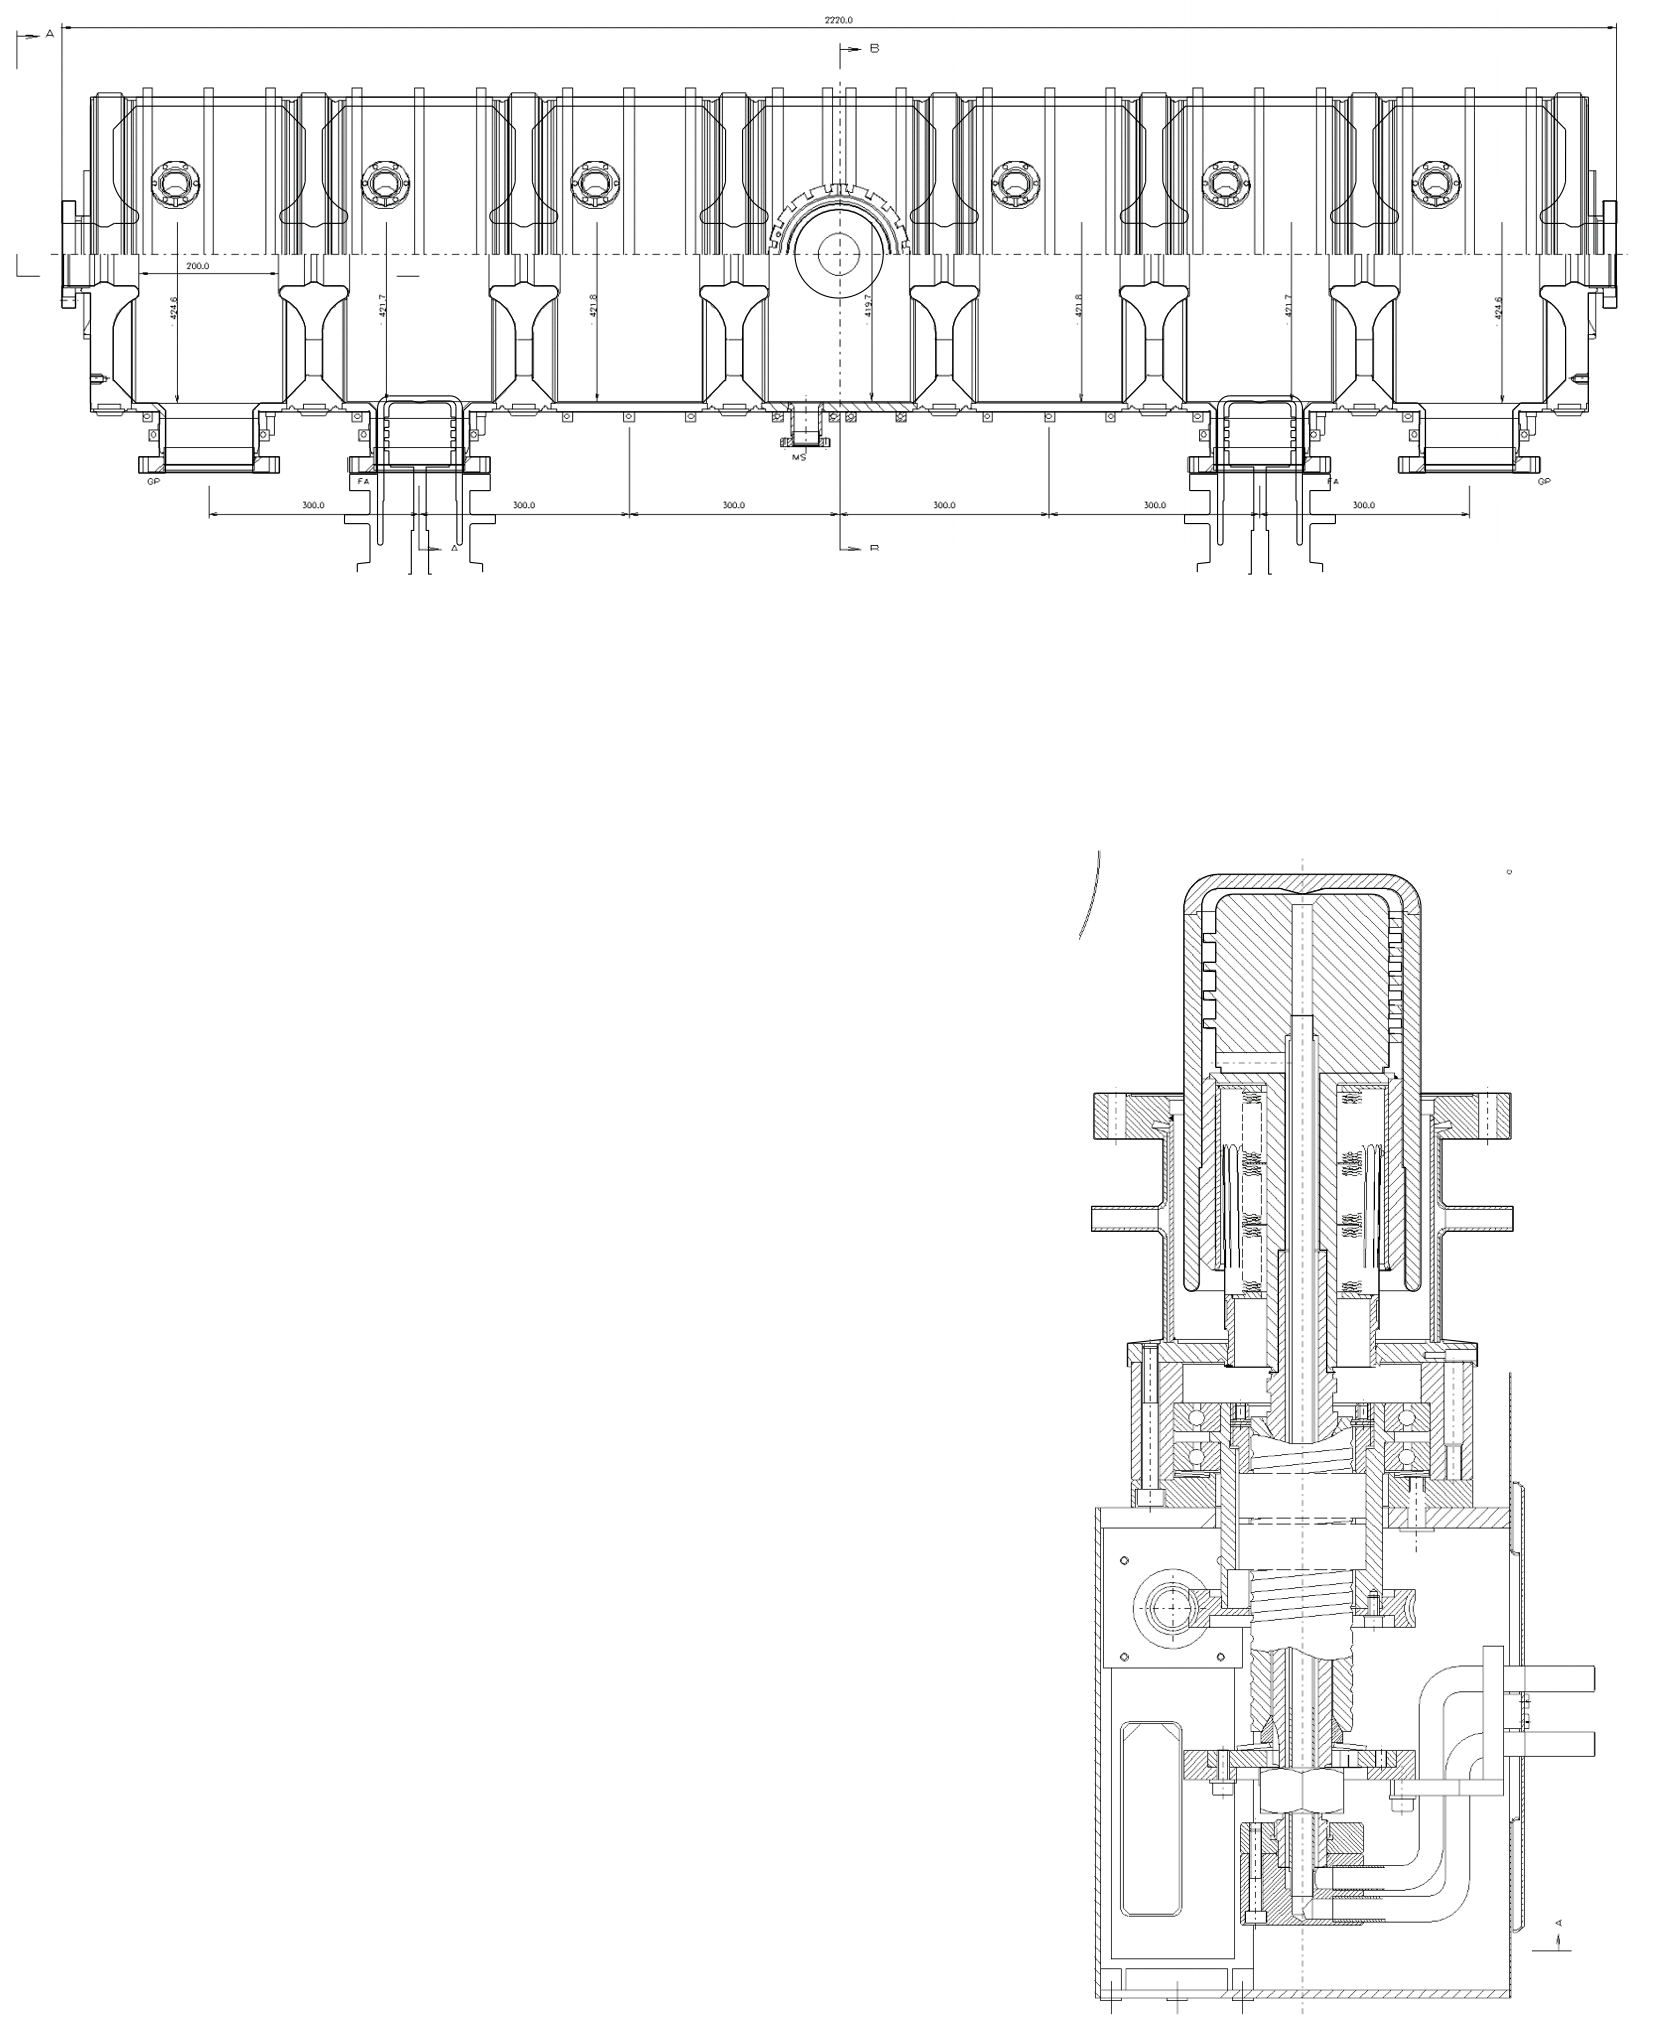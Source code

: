 <?xml version="1.0"?>
<!DOCTYPE ipe SYSTEM "ipe.dtd">
<ipe version="70005" creator="Ipe 7.1.4">
<info created="D:20150716211205" modified="D:20150717142320"/>
<bitmap id="1" width="1756" height="585" length="177718" ColorSpace="DeviceRGB" Filter="FlateDecode" BitsPerComponent="8" encoding="base64">
eNrsnQdYFNfXxgexxCR+MTHGROxUpQj2GtREsYBdsaCCAhbUWKPSLSj2AqIgqNg1Ro0UxYKK
GJP87bEkpmqa6YkmRhMTv8MMu86WGXaXGZjZfe/DwzO73N2d2bnvuef+OOeex4/LtP33339l
31/uD1XUxaqlqeXLUcUILK+RADlD/pAz5Aw5Q86Qs63J2fpGAuQMOUPOkDPkDDlDzuU4ErDq
sRG7ipEAuwo5w02CnCFnyBlyhpwhZ0AMyBlyhpwhZ8gZcoacFTISsOqxEbuKkQC7CjnDTYKc
IWfIGXKGnCFnQAzIGXKGnCFnyBlyhpwVMhKw6rERu4qRALsKOcNNgpwhZ8gZcoacIWdADMgZ
coacIWfIGXKGnBUyErDqsRG7ipEAuwo5w02CnCFnyBlyhpwhZ0AMyBlyhpwhZ8gZcoacFTIS
sOqxEbuKkQC7CjnDTYKcIWfIGXKGnCFnQAzIGXKGnCFnyBlyhpwVMhKw6rERu4qRALsKOcNN
gpwhZ8gZcoacIWdADMgZcoacIWfIGXKGnBUyErDqsRG7ipEAuwo5w02CnCFnyBlyhpwhZ0AM
yBlyhpwhZ8gZcoacFTISsOqxEbuKkQC7CjnDTYKcIWfIGXKGnCFnQAzIGXKGnCFnyBlyhpwV
MhKw6rERu4qRALsKOcNNgpwhZ8gZcoacIWdADMgZcoacIWfIGXKGnBUyErDqsRG7ipEAuwo5
w02CnCFnyBlyhpwhZ0AMyBlyhpwhZ8gZcoacFTISsOqxEbuKkQC7CjnDTYKcIWfIGXKGnCFn
QAzIGXKGnCFnyBlyhpwVMhKw6rERu4qRALsKOcNNgpwhZ8gZcoacIWdADMgZcoacIWfIGXKG
nBUyErDqsRG7ipEAuwo5w02CnCFnyBlyhpwhZ0AMyBlyhpwhZ8gZcoacFTISsOqxEbuKkQC7
CjnDTYKcIWfIGXKGnCFnQAzIGXKGnCFnyBlyhpwVMhKw6rERu4qRALsKOcNNgpwhZ8gZcoac
IWdADMgZcoacIWfIGXKGnBUyErDqsRG7ipEAuwo5w02CnCFnyBlyhpwhZ0AMyBlyhpwhZ8gZ
coacFTISsOqxEbuKkQC7CjnDTYKcIWfIGXKW9uS//fbbpKQk/pPz5s27f/++9mFWVta7776r
7f/111+vXbvW8K1u3769bt06yBmrHsgZszPkDDlDzpAz5AwmiVWP7ZgO2FXYVcgZbhLkDDlD
zpCzBSczZMiQESNGJCcn9+7de8eOHWvWrKGDzZs3DxgwYOLEiefOnaOHcXFx06dPp4Ovvvrq
7t27o0aNSkpK0sOSv//+e3BwML3cRCwJOWPVAzljdoacIWfIGXKGnK1jJGDVYyN2FSMBdhVy
hpsEOUPOkDPkLOHJvPLKK1evXv39999jYmLi4uJGjx6dlJR0//79goICd3f33Nzcfv36ffvt
t1988UWrVq1u3LjRtWvXa9eu/fbbb8uXL9+wYYP2fV5//fXr16//+uuvy5Yty8jIgJyx6oGc
MTtDzpAz5Aw5Q842ImesemzErmIkwK5CznCTIGfIGXKGnCU8mR9++IF+5+fnh4eH//HHH7//
/vuDBw/oGS8vr59++omO6Rl6OGnSpP379//zzz916tThXrhu3br58+dr30f7/Nq1axMSEiBn
rHogZ8zOkDPkDDlDzpCzjcgZqx4bsasYCbCrkDPcJMgZcoacIWdpT/7hw4e7du2aNWuW9slb
t261bdtW+/Dnn38eN27c6dOnH/PYI5gkVj2QM2ZnyBlyhpwhZ8gZcsaqx3bsKkYC7CrkDDcJ
coacIWfIWcKT+fvvv/fs2TN9+nTtM5cvXx4wYMAff/zBPfzmm29iYmJyc3O5h2CSWPVAzpid
IWfIGXKGnCFnyNmm1AS7ipEAuwo5w02CnCFnyBlylvxkNm3aVLt27a1bt3KVtem3h4dHYmLi
rl276OHXX389evTo/v37U4dvv/2Wnhk7duxWtiUkJOzfv//MmTN0/Pvvv4eHh2ufP3DgAOSM
VQ/kjNkZcoacIWfIGXK2ETmr/UYcO3bs+vXrWPWoq8Guwq4CYsBNgpwhZ8hZ7XKOi4ubzba3
3nqLHtJv7iE9Tw8/+uij2Zp28+ZNeubPP//kHu7bt48e7t69m45/+OGHP/74g3t+//79kDNW
PZAzZmfIGXKGnCFnyLnsPzQpKalcLlbtN2LatGncv+Ox6lFRg12FXQXEgJsEOUPOkDPkDDkD
YkDOkDPkDDlDzpAz5KwEOWv30injz1X7jQCTVGODXYVdBcSAmwQ5Q86QM+QMOQNiQM6QM+QM
OUPOkDPkrAQ5g0la1h9MUo0NdhV2FRADbhLkDDlDzpAz5AyIATlDzpAz5Aw5Q86QsxLkDCZp
Qf9//vln8uTJW7dufcC2zz//vKZue/fdd//6668H5jRz+0v1PuV1nuXS1PLlSPK51joSyuW6
IGcFyh9yhpwhZ8gZcrYdOVvfSICcIWfIGXKGnCFn25Hza6+9xidmsbGx2j85ODiASZrbf+PG
jc8991ytWrUc2Va/fn2Gmh2jbfStOqKhoaGhoaGhoaGhoaGhoaGhodlwq1KlihaaPVvtWf6f
qlatCiZpQX9+7vadO3d8O/v6dvX1fY398fW9evUq4s9tZCQg/twWbiLkjHQSyBlyhpwhZ8hZ
7dlhkDPkDDlDzpAz5Aw5l4ucw8PDi0iZn69vZ9/5i+fz/4Tcbb22b9++PXv2lNgN+0mqscGu
wq4CYsBNgpwhZ8gZcoacATEgZ8gZcoacIWfIGXJWgpzVwiQLCgouXbpUBufWsGHDWrVqldht
2sxpu/aASaqswa7CrgJiwE2CnCFnyBlyhpwBMSBnyBlyhpwhZ8gZclaCnNXCJOPi4tLT0+U+
t+XLl69YsWLVqlWJiYniPafNAJNUX4NdhV0FxICbBDlDzpAz5Aw5A2JAzpAz5Aw5Q86QM+Ss
BDmDSfJbx44dP/vss++++65FixbiPZG7rcYGuwq7CogBNwlyhpwhZ8gZcgbEgJwhZ8gZcoac
IWfIWQlyBpPUtsjIyJ07dz548ODhw4d79+6dNm2aSGcwSTU22FXYVUAMuEmQM+QMOUPOkDMg
BuQMOUPOkDPkDDlDzkqQc7kwyf/Mb7GxsRs2bBD668OHD/8y1v7991/6K/dbvP3zzz+BgYFH
jx6lV92/f7+wsDAgIODvv/8W6j916tSdO3dyx0bf35QPLU1/qd6nvM6zXJpavhxJPtdaR0K5
XBfkrED5Q86QM+QMOUPOtiNn6xsJkDPkDDlDzpAz5Aw5U3NwcSj7i7WAecbFxS1cuPATgdau
XTvGWMvMzKS/3rx5k9/57t27hu8/a9asl156yZFrTo6OHo4vv/zypEmThM4HcZJqbP/hfz34
Xw8Cq/CvW8gZcoacIWfIGYFVkDPkDDlDzpAz5Aw5K0DOKsrddnV19TWn1apVi88na9SowT2f
l5en9+ZfffVVVFTUkSNH+NdSUFDw5ptv3rp1y+j5gEmqscGuwq4CYsBNgpwhZ8gZcoacATEg
Z8gZcoacIWfIGXJWgpzr1Lee/SQfPHiwhddmzpwZxLbhw4fT72XLlgm98MiRIwcPHjS8lsOH
D2dnZxt9CZikGhvsKuwqIAbcJMgZcoacIWfIGRADcoacIWfIGXKGnCFnJci5jqM1MMkdO3Ys
XLhwwZIFs3nt3Llz8t0IMEk1NthV2FVADLhJkDPkDDlDzpAzIAbkDDlDzpAz5Aw5Q85KkLN1
1N1+55131q5dm56ZXmY3AkxSjQ12FXYVEANuEuQMOUPOkDPkDIgBOUPOkDPkDDlDzpCzEuRs
HUyy7G/EtDen7XoLTFJlDXYVdhUQA24S5Aw5Q86QM+QMiAE5Q86QM+QMOUPOkLMS5AwmaVn/
adMRJ6m+BrsKuwqIATcJcoacIWfIGXIGxICcIWfIGXKGnCFnyFkJci4XJvmf+S02NnbDhg3/
WdT+/fdfyftPnTp1586dIv3l+NDyulg5zrNcmlq+HEk+11pHQrlcF+SsQPlDzpAz5Aw5Q862
I2frGwmQM+QMOUPOkDPkDDlTc3BwKPuLtYB5Ki5OEvtJqrD9h//14H89CKzCv24hZ8gZcrYl
OX/55ZePHj2CnBGJATljdoacIWfIGXKGnBUoZ+RuW9YfTFKNDXYVdhUQA24S5Aw5Q842JWfX
xq737t2T9TxPnDiRb6xBzoAYkDNmZ8gZcoacIWfIWbyBSVrWH0xSjQ12FXYVEANuEuQMOUPO
NiVnVy/ZmeQzzzwTZNCefvppyBkQA3LG7Aw5Q86QM+QMOYs3MEnL+oNJqrHBrsKuAmLATYKc
IWfI2abk7OoqO5M06ksnJiauWbMGcgbEgJwxO0POkDPkDDlDziINTNKy/mCSamywq7CrgBhw
kyBnyBlyfgwmKel5GvWlIyMjN2/eDDkDYkDOmJ0hZ8gZcoacIWeRBiZpWX8wSTU22FXYVUAM
uEmQM+QMOT8Gk2TbgAEDAtiWkpJSms+t+kzVgIEBAX0DAgazv/sHBPQO2L59O+QMiAE5Y3aG
nCFnyBlyhpzFm2qY5Py49M1gkrCTsKuwq4AYkD/kDDlDzpCzqU2ESV68ePEC25YtW+Zt0N54
4w0TP7dWrVoXuHe6dKHogD3u0qUL5AyIATljdoacIWfIGXKGnMVbuTDJ/8xvsQtiN2ze8J9F
7d9//5W8/9SpU3fu3CnSX44PLa+LleM8y6Wp5cuR5HOtdSSUy3VBzgqUP+QMOUPOkLMpzcXF
xcHBoY5oq169OmPQnnrqKW2Hs2fPinwuvb/hkz/99JOXlxfkLOt5Qs6YnTE7Q86QM+QMOatd
zkb9KLk/1wLmidxt/O8G/+vB/3oQWAX5Q86QM+QMOf8nUZzkp599evOTmzc/vbli5Qonau5O
Ti5OTp5OTs5OTh5OY8eONfFzjf5///MvP+/QoQPkjMAqyBmzM+QMOUPOkDPkLNLq1MV+kpb0
B5NUY4NdhV0FxICbBDlDzpDzYzBJtvn18evUpVOnnp1WJK8ozef27t0736D1HtwbcgbEgJwx
O0POkDPkDDlDzuKtjhOYpCX9wSTV2GBXYVcBMeAmQc6QM+T8GExS0vP85Zdfggzajz/+CDkD
YkDOmJ0hZ8gZcoacIWfxhrrblvUHk1Rjg12FXQXEgJsEOUPOkPNjMEnIGRADcsbsDDlDzpAz
5Aw5K0DOdRqCSVrSH0xSjQ12FXYVEANuEuQMOUPOj8EkIWdADMgZszPkDDlDzpAz5KwAOddp
ACZpSX8wSTU22FXYVUAMuEmQM+QMOT8Gk4ScATEgZ8zOkDPkDDlDzpCzAuSM3G3L+k+bNW3X
XjBJlTXYVdhVQAy4SZAz5Aw5PwaThJwBMSBnzM6QM+QMOUPOkLMC5FzHGUzSkv7TZoNJqq/B
rsKuAmLATYKcIWfI+TGYJOQMiAE5Y3aGnCFnyBlyhpwVIGfESVrWH7nbamywq7CrgBhwkyBn
yBlyfgwmCTkDYkDOmJ0hZ8gZcoacIWcFyBlM0rL+YJJqbLCrsKuAGHCTIGfIGXJ+DCYJOQNi
QM6YnSFnyBlyhpwhZwXIGUzSsv5gkmpssKuwq4AYcJMgZ8gZcn4MJgk5A2JAzpidIWfIGXKG
nCFnBcgZTNKy/tNmTtu1B0xSZQ12FXYVEANuEuQMOUPONiVnVw8wSax6IGfMzpAz5Aw5Q86Q
s0LlDCZpWf9pM8Ak1ddgV2FXATHgJkHOkDPkbFNydm3meu8PMEmseiBnzM6QM+QMOUPOkLMS
5QwmaVl/5G6rscGuwq4CYsBNgpwhZ8j5MZgk5AyIATljdoacIWfIGXKGnBUgZzBJy/qDSaqx
wa7CrgJiwE2CnCFnyNmm5OzaGLnbWPVAzpidIWfIGXKGnCFnhcpZNUxyQVz6ZjBJ2EnYVdhV
QAzIH3KGnCFnyNnUhho3WPVAzpidIWfIGXKGnCFnxcoZTNKy/mCSamywq7CrgBhwkyBnyBly
fgwmCTkDYkDOmJ0hZ8gZcoacIWcFyBm525b1B5NUY4NdhV0FxICbBDlDzpDzYzBJyBkQA3LG
7Aw5Q86QM+QMOStAzmCSlvUHk1Rjg12FXQXEgJsEOUPOkPNjMEnIGRADcsbsDDlDzpAz5Aw5
K0DOYJKW9QeTVGODXYVdBcSAmwQ5Q86Q82MwScgZEANyxuwMOUPOkDPkDDkrQM5qYZIffPDB
9evXlXMjwCTV2GBXYVcBMeAmQc6QM+RsU3LesWPHw4cPIWeseiBnzM6QM+QMOUPOkLMC5awW
Jqm0GwEmqcYGuwq7CogBNwlyhpwhZ8gZcgbEgJwhZ8gZcoacIWfIWQlyBpO0rD+YpBob7Crs
KiAG3CTIGXKGnCFnyBkQA3KGnCFnyBlyhpwhZyXIGUzSsv5gkmpssKuwq4AYcJMgZ8gZcoac
IWdADMgZcoacIWfIGXKGnJUg5zouYJKW9J82Z9qut8EkVdZgV2FXATHgJkHOkDPkDDlDzoAY
kDPkDDlDzpAz5Aw5K0HOiJO0rP+0WdN2vQUmqbIGuwq7CogBNwlyhpwhZ8gZcgbEgJwhZ8gZ
coacIWfIWQlyrlMfTNKS/sjdVmODXYVdBcSAmwQ5Q86QM+QMOQNiQM6QM+QMOUPOkDPkrAQ5
13EEk7SkP5ikGhvsKuwqIAbcJMgZcoacIWfIGRADcoacIWfIGXKGnCFnJcgZuduW9QeTVGOD
XYVdBcSAmwQ5Q86QM+QMOQNiQM6QM+QMOUPOkDPkrAQ5g0la1h9MUo0NdhV2FRADbhLkDDlD
zpAz5AyIATlDzpAz5Aw5Q86QsxLkDCZpWX8wSTU22FXYVUAMuEmQM+QMOUPOkDMgBuQMOUPO
kDPkDDlDzkqQM5ikZf3BJNXYYFdhVwEx4CZBzpAz5Aw5Q86AGJAz5Aw5Q86QM+QMOStBzmCS
lvUHk1Rjg12FXQXEgJsEOUPOkDPkDDkDYkDOkDPkDDlDzpAz5KwEOYNJWtYfTFKNDXYVdhUQ
A24S5Aw5Q842JeezZ8/+888/kDNWPZAzZmfIGXKGnCFnyFmBcgaTtKw/mKQaG+wq7CogBtwk
yBlyhpxtSs6urq737t2DnLHqgZwxO0POkDPkDDlDzgqUM5ikZf3BJNXYYFdhVwEx4CZBzpAz
5PwYTBJyBsSAnDE7Q86QM+QMOUPOCpAzmKRl/cEk1dhgV2FXATHgJkHOkDPk/BhMEnIGxICc
MTtDzpAz5Aw5Q84KkDOYpGX9wSTV2GBXYVcBMeAmQc6QM+T8GEwScgbEgJwxO0POkDPkDDlD
zgqQM5ikZf3BJNXYYFdhVwEx4CZBzpAz5GxTcr5+/Tpq3GDVAzljdoacIWfIGXKGnJUpZzBJ
y/qDSZKH/6doe/TokcJHwsOHD8Uv4d9//1X+Tbx///4ff/xhePLck3/99Zet2VW9kWn0yxG5
s8qRM907oyfPNaN3VmmTKX3P4hIjDdqam/TgwYM/S2oKv1gaeyVegol3tryYZIkjk5qWYtnO
qseUO0sDuLz8tL///lvcsFMTeh9zZ3+aWMtx1SPHLKb2VQ91NnqntF+OiSOzfOVMjnGJEuOc
Z8W6ZHwZCnnOtgYxZJ1QyuzOlmh2xJd1CmGS4i6WrIZdmSss022Owi+2bNbscjvPIss6+fwr
MEkwSetmksnJyTVq1HAWaNWqVTt16pTCR8LYsWNr164tdAmVK1f+9ddflX8T69atK3QJDRs2
bNeuna0xyaSkpBdffNFZuD311FNffvml8pmkh4eHo6Oj0Uug55s0aaJ8N+nWrVv0bQvdiJdf
fnnGjBm2xiSHDBlC067I+HRwcFD4xbq7uwuNTK6RXQ0LC1MykyQLIDIyqZENWbNmja0xSZov
aNYQ+Vpouhk8eHB5+Wlz58596aWXRE6PZu3ff//dlPcfOXIkCU3kreiDypFJbt++/fnnnxc5
vWeeeeb8+fO2xiQrVqwo9IWQUQ0MDFS+s52Tk/Pcc8+J3FlynvPz85Xski1atKhmzZoiI/Pi
xYu2xiRlnVDK7M6mpKSIL+tOnDihfCbp7+9fr149oat49tlnbY1JFhQU0L0TGZxkkQ4cOKD8
iw0KChJxnml2+PvvvxXOJL28vBo1aiR0CfXr1+/atSuYJJgkmKQFTHLhwoVC3YYOHaoKJpmV
lSVChNTCJI3+b4je5NatW7bJJBMTE0X6t2/fXi1M8pdffjH6p99++00tTLJt27ZCf92xY4dt
MklyEc2dlJXGJGkEinSgdbfymSTZAZEXkg2xTSYpYhupnTlzpnyZZGpqqkj/xo0bm84kjx07
ZoFvXGZMcubMmSL9AwICbJBJitjG06dPq4VJhoeHi3QbMWKE8pkkeVlCf/X397dNJinubJdm
QilLJrlgwQKhzx0+fLhamOSFCxfKxbArc4VFDie5nSIdJkyYoBYmKTICGzRooAom+dNPPwn9
9fr162CS5XKxaneTps2Ytms3mCSYZPnfRDBJvQYmqRxzASb5GExSeTcRTFKoP5hk2SxdwSQt
6A8mqRCXDEzS6IQCJgkmqcwVFpikcpZ7YJLirU4DMElL+k+bM23X22CSwkxyxNBTBSpnkj5W
wSRfBZM0YJK+VsEkm6qfSe7aMWMWmKTBpNxQ/UwyNydsnMqZ5JLENclgkvrtzLtnBg9VMJP0
Ms4kaa2tt00TmKTqVj1gkgpxycAkjU4oYJJgkspcYYFJKme5ByYp3uo0ApO0pH9RnOQeMElh
JhmkfibpDSapRMmDST7mmKSXVTDJN8EkDSblBmCSZbGEBJO0QibpaZxJurq63rt3j/8MmKTq
Vj1gkgpxycAkjU4oYJJgkspcYYFJKme5ByYp3pC7bVn/st9PkvznXtK1vLy8Up4ncrcV4iaV
fe52fHy8hEPRaJXh0pwncreVM0mVfe52RESEVCPTxBWuueeJ3O1yv67yyt0mWyeh5SQ7LPmX
Y62522CSprRz585JOD53794trZzBJBWyCit7Jvm///2vl6SN+4bBJMEkJfncLVu2SDg4r169
CiYJJmlx69evn1RDccqUKWXNJJ3AJFXAJN9///26deuOGTPmohSNPCIyy7S4AJMEk7TgQ2nG
p8EvyVBs2LBhmzZtwCTBJCWRSURExFNPPUWWR5LB+eyzzw4YMABMEkxSKsNOWiCLJ8ngJAtM
HiOYpIlM8saNG//88w+YpEj75JNPaHD27dtXkvE5Z84cEf8QTBJM0qyTz83N7d+//0WJWnBw
8LZt28AkwSSl+tyoqCiamyQZnH5+fo6Ojl9//TWYJJikBa13797Vq1eXZCgePXq0ZcuWZc0k
64FJKp1J/vvvv3l5eZUrV46MjJTk5GNjYytVqpSdnU3vbDmTTE1euFTlTHLy2Kxc9TNJ1zJl
ktOnT6fBY4HPabTREvKll17666+/pGSS65ISl1sFk2ypfiZ5+1bbzmXEJB8+fEjTsZ2d3c8/
/yzJydeuXbuwsLD00ZL6THLUkIJClTPJFupnkre+bP9amTJJsnK1atUiiyfJxZIFJjtM1lja
L6ddl3b0zYi8pJyZ5MK5qRvLqsaNi7KZ5KCA8xclY5J3795t1arV7t27x4wZI8lNXLt2bdWq
VUsMlZSSSZ45HTjSKphk6Ij8k2pmkgP8L16Skkleu3atWrVqehNKaS72zTffzMjIePTo0eOy
ZJIrEtesUzmTHD38RMEJuc9TdiYptWHftGkT2Tr6Lcl1DRkypEqVKjdu3DC6rLOslcwkp044
kKV+JtlE/UzyxvWu/pYzyb59+37wwQcODg6S3JRvv/3W3t6ePKWylDNyty3rP2162THJmzdv
durUKTMzU0ImmZ6e3rVr1+vXryNOUpAIIU7SoJEtnTx58jPPPCMhk7x9+zZ91RJ+OYiTVAi5
ely2cZIk5+zsbJrxpWKSNDmSZ0im7M6dOxLKGXGS5X5d5RInSXImWychkyQ7TNaY798iThJ1
ty07ycuXL/fo0ePQoUMSMskaNWqsX79efG8WxEkaNsRJ8tujR4/y8vJolS0tk2QYhluhIE6S
3xAnae7n3rt3b9WqVS+88IKETJL8w/r16+sF9pemIU5SOcs9+eIkv/vuu4EDB3722WdSjfBv
v/22SpUqo0aN+v7778tMznXqgkla0n/arGm73pKdSb7//vvkNmdmZsrBJMnj3bVr18mTJ0vs
/+mnnx7TtKNHj3IHkyZPWrhIjEmuWL3imMKa9uS55t/bPytbjEkeyDpQmveX6jzFW82Xa4ow
ySbuTY7l67+ksLDQrJFDywruhaNHjyanxTKfU4hJkt2jpQS9OVljC5Ry9epVvaubOHli4mIj
TPL27dtcB3dPd1rxmfXlm3tnJRkJDRwbiDBJcloM76zc52lu/x07drRtL8YkBwUOOnZc/1Xc
djqmjwQaQvSq6dOnnz17VlomSb/pPemd6f3pUywY4WfOnNH70jq/1lmcSb5Y88VjJxR9Z+s3
ql8ik+zp39NwfJb9CBSSM1mA9h1LYJIRkyK4wcl/k08++cTcMUCWjV5IVo6GkIRMslevXmSN
ySbTm3OGwqwRTrOA4ZfTxLNJiUzSt5OvKXdWjllvVPCo1LQSmOTBnIOmvH9Xv650c0Wu9KWX
XjKUoYQjUPxVkVGRM98sgUmuS1tn+MIff/zRrJFAA4lexW1SIS2TXLhw4fDhw5cvX07vLxTz
I3Sef/31l9EvrU59MSbZqXMnOWyOtLYoYWFC+LgSmOSyFcvKy+swpY0JG5OULMYkUzekGp4M
NzLNtXXZ2dnkiufm5krLJJs0abJx40buS/vggw/MHeF37twxnFDadWhnwYSiqDs7ecrkBQli
THL5yuVyn2fpv5w27dqIMMlXXnnFqGE3F2fl5xfZmoSEhPDw8KioKGmZJK2gjxw5YtbI1Daa
wfUubeWqlUOGlcAk5y2YZ+iKK83/fL3b6+JM8vDRw2UwO5emfyOnRuJMsnnz5nqzmImUplu3
bnQmElJ38ldbtmy5d+/efv36cWdibpjWY+wnWWZMskxyt318fAYPHkzjoYhJbsmMjJaSSdKB
m5tb9erVS+wfGRnZvn37kbqtdbvWCxeLMUm/AL+Ro0Yqubk0ccnKEWOSQ0YNGan49vTzT4sw
yZov1Rw5Rqc/ebz169c3a+TQMrxWrVr0WhqQRUyyj5RM8u7du1euXGEYxrLAqqCgIDLF/Ats
1bZV4lIjTDIvL4/rUNOhJi3BlH9nq79UXYRJPlf9uZGhSr+EAQMHtPUVY5LuXu4jQ3Re4ufn
N2zYMLNGwubNm2n8rFu3jvsvpLRMktr69evp/elTLBjhDRs2pCHKv8AGzg0KTosxyaefeXpk
mKJv63MvPVcik3R2cx45WsEjc8CA9p1LYJKt2rXSG5wdOnSYPXu2uWOALBuNH7JyZOukZZLH
jx+neYre3ILAKnLgaS7Q+1rINpaYu12/UX29OaXMWtPmTVPTS2CSQ4OHmvJWjVwbkecvcqX/
99z/laMMO/p2nDmnBCbp399fz8VycXHhUj9MHwlkb2n8cHKWg0nS7Pzss88+ePDArBH+9ddf
v/jii4ZfSx1HMSbZoFGD8hqZprfXur4WHlECk+zm303JznOzls2SUsSYpP8Af72XODs7Z2dn
W2DrqlWrJgeT3LZtW8eOHfv37z9o0KAWLVqYO8J3795NpkZvQmnXqZ25E4rSGi3rFiwSY5IK
H5nFVqJhnQsXBZlkzZo1DQ07LYTN5S3PP/88vbBLly5yMEk6sLe3b9WqlQXDe+nSpS1btuRf
Xfce3YeMKIFJdvbrPDJY6XeWZu0TJ8WYZNCYIIVfwvO1nhdnkq84vKI3i9WoUaPEmx4dHU3z
uExM0s3NrWjl0qCB0XAmiZkkcreVzSR/+OGHotzt1ztl7siMjJeaSXq6PfXUU/PZJuIwREZG
ZmZm6r0/crflU4Gsudv//POPBUyyU6dOdJCwKCFlfYp/X0v2CxJjkh9eYSoy5BlyQ/Hzzz83
i0nq/eMMudvlaxv5zYLcbbIbpWKSzeRikrR+4canWf9Pb9iw4cOHD436nGZNysjdlrC/xbnb
W7duLS2T9JSSSdLBnOg5jB0zevRoc0cmeZiG2WHWmrudkp7y4KEOFrPK3O1x48Ypi0mOGk5L
yEaNGsXHx3M+p+lMsnXr1oadkbuthFWYBbnbdMmWM0lveZhk546fffbZd999V7t27T179pjL
JKdOnao3oSB3W7252xYs97j3oVFdxCRjozZlSs0kn7J3cHDgfM53333XLCa5cuVK/jPI3VbO
cs+C3G0RTHfnzh1uhNAKnbFnjh6TgUnu2zt56mR6SNMrmGQ5eg7iTVYmSZ7hWLbVqFHjCZPc
KkOcpIdb1apVaS0fEREhsoQEkyxjFSiKSZKRp+lMh0n6Sx0n+eEVMqcdOnSgodi2bVvufz0m
fjlgkoolV4/LhEneuHGjaDqWn0mOGjWKPqJmzZriO6TpNTDJ8h2B5cgkyb3k5nE3NzcZmWRU
EZOcMmUKjUyzioXZFJN0dXe9d+8e/xkwSepJg5MuU0YmObKYSdJxs2bNwCTBJE08eVpxcMaz
UqVKcjNJGv/9+vUDkwSTNP1D4+LiaMJ9wiRjZGCSVexpjiafc+DAgUuXLgWTBJM0bJcvXyZv
nAZJjx49ZGSSU4qZZJ8+fcgmm1V9CUzSCpgkzficb0m+XDGTlGE/yce83G1yk+rWrdtLoDk6
OoJJWhOTrFq9quFd7tmz5+jRo/k9582bR893796dfLZiJpmQIPl+knq528HBwbQYoc/VW18v
X75ce57803ZwcACTtDImWbt2baOGaNmyZXrOGz1Jo4WpwDAV5czd3rCeqcps3lKUu+3s7Dxo
0CB+NzqrXsKtatWqYJLWxCRpNjR6o7VT5GN2NzxuZL722ms0xRSFolVmrnwofe52EZOcM4fL
3XZydyJbTU/OnTuX33PMmDFCI9OGmKSrrTDJFi1aGM6Subm5/G70QnqSTNnEiRObNWvGVNEw
ybxDY8ZJnLtNs3Ojxo1u3779f//3f/ShnJXmX4XRwUnCAZO0MiZJy1uj9/p///uf9uTPnTvH
PUk3msROxpPMlHy528VMsgpTq1Yt7nP5W7d99NFHRv1k+u3j4wMmaWVMslu3bkbHJ/9/0OQA
cE8+88wzzz//fBGTzM0Oj5A3d3vlypW0VNdbUJO5E/I5qTOYpDUxyRdeeUHoXpMR69Gjx2O9
3G0niXO3J08uZpJLliypWbMmmKQNMsnk5OTH/NxtmZik9xMm2b9//0uaVr9+/cOHD5PLyj2k
RY3ZTDJ46KlClTPJFlbBJLsYYZKvOLzC3dk33niD3LPOnTvTCog8w8qVK4eEhHDdEhISaBGx
c+fO999/X3YmefUKuYVaJsmwjZyEgQMH0jN79uwhM04OQFpaGp0zTUm0wFy9evWgQYPoIZll
s5nka1bBJJupn0nu2TFjjhEmSZMs3VmaATlnjBZoBw8epCFBxmrVqlVcN7r7Tz/9NHWjUcFU
ZJjKGibZSgYmmbGexie3nyRZRfIVtViSxiGd1YYNG+hM6DzpbOlg9uzZNIlzEqtdu7bZTNJZ
/UzycE5YhMqZ5LLENSlGmCRZSLqtr776KjkA7733HpnfohHIMC+99BKXAEhWi5RLc+j69evJ
mj3mcrerMmTlipikj9RMMnYOY88ySRcnstVkscluk6HmutHZklUn207nvGLFChp7dNC9e/eN
GzfSyLSESZ49MzhIwUzSx9aZ5Jo1a1xcXE6ePElrTFpQ0DdGg9PBwYHm0I8//pjW13TQsGHD
Pn36UGcaukXA3I4XJxkqA5N0KmKS3LReo0aNjIwMrg/3704yJjQm6WKnTJlCJ0NLe3p45MgR
MEkrY5I0MunOvvvuu2Qb6SA+Pp6e7NevH43GTz75hPrTbzru27cveeY0MGgN8pjL3W4hM5O0
Y7p06cIV465Xrx6Hs7y9vZ2cnF577TVuHu/WrRs5ALVq1aJLo4e0NgeTtDImSQbk7bffJn81
Li6ORiB33xs1aqQ1RHv37qVZnsYtPd+gQYNiJpmdHT5WdibJjUwvttGIpd+0Kp/ONu486cTI
ejdt2pSOaWSCSVoTk9Qu2GNiYmjWprmbFjvcM+RzGmGS9eRikoWFhTQOwSTBJOViks00TJKW
kBOfzPguTV3IhyTtcA8j4yMztxkwydTkhUtVHic5eWxWrvrjJF0tz91evGLx6pTV5ATSovXh
w4d2dna0nq3DNppwaU6kVc9ff/1FC2odJjlA6v0kr15hntIwybHBzDPM2ffPfvrpp+SO0pnQ
UoVsONnD48ePU4cff/zRu433wYMHx48fXzRJjQk6cUqXSa5LSlwuyiRfR5ykMpik0TjJ06eG
hRTlbkdMiziQdaBZs2bff/89rVZoJKempr7wwgvc+KTJsXbt2tSNRgW32i2bGjfOXs4kjTNn
znCnQedDMuGWkHSeZLE5Kk42nHttwybI3VYnkzQaJ7lj6+zYotztgIEBFy5euH//Pq1byQ1e
u3YtLQTIUtG9I6t15coVFxcX8g+fMEl5atwUMck4DZN0ciJbTRabBiQNUW585uXlkbXnRuC+
ffsmTpz4mP2PYUFhQYPGDWw6TjJs5LETVsck3xiXlZPVtHVTmjE/+uijLl26bNq6afrs6fSw
Z8+er7zyirOzMx2/9dZbISEhtLguZpLy5W6PHk6zM63ri/zJNl5btmwJDQ2l1RM3OJ999tnL
ly/Tqof6r1q1asmSJYEjA0+fOf2Yy932BZO0IiY5KTz7UFHuNsnQ1duVDjIyMmiJTeOBVlK+
vr50Z2l8du/enTrExcXpMMmWHrl5ufwVisRMks3dJuMZERFRuXLll19+mU6GVl5kPLl69NTI
6JHpq+tStzh3++3dU2eDSVoRk2RDUK5dv9YtoButjmkEcs+Tm/30009z9mrSpEnTp0/n/qXi
5uP2hEnKVOPmWQ2TTF7JVGQ2bNhAptvR0ZH8XnJdyJdYzjbtRWlDUJauWkovAZO0GiapHbFp
G9PiF8bT3E2miXvm8oeXe/RlmeTc6KLcbXlq3BQzyZGBhe+CSdo2k2ymYZKdZc/d5i8haT2l
wySxn6SSmWQp9pNcvHjx6tVPmGTDRg35PXv36V3MJMs2d5uOb9y4oddz5MiRT5ikN49JWvF+
kp5WwSTbWbifJC0QyE3SMknfTr5GJ68iJmnHY5JNZWaSzs56VfCCRgQ9YZLNDJik4X6SQ9XP
JD2sgkl2sHw/yYCAAFr1FDFJZ6fH7O5nkVFPZuc//vijmEmGsEwyXE4mqc3d1jDJgN4B/J6N
GjV6wiQnTeRmZxqBxveTbG8zTDK0JCbpUt5M8k0L95Ns2lTDJF/rQivl6OhovW60oiliknNZ
Jtld3rrbRXGSLJMkS75//36OiuuselrxmGRg4OnTGiZpNE6yrlUwybG2u59kEZN01TDJ2JjQ
sFBuYwF+f30mKVPu9qs8Jtm/aD/JGTNnkE+i7fbee+89YZKBLJOsW1dsP8n2YJLKYJIBFu4n
ee3atW7ddJmkexP+hBITE1PMJN3kZ5K6cZJa4KBtOkyybh3tcs/4fpJDrYJJjlA/k2xaCiaZ
lhYfr8skL182EicpOZN8A3GSYJIsk2zDMslPbnbyk5RJxsWmZ4BJgkkaMMnGukxyYO/zFzRM
sgvLJBcnpKRKyiTdjTHJCsaYZLDtMckW6meSt2+17SQFk/z0E99uAkzyxHGmKm8/yZbyM8ma
ukxydFD+SQ2TbMsyyXVJi5YKM8mRQwoKVc4km6ufSd76sn0XKZikB8skt2dGztVlkm4uR48f
DQ5jmeSEMLJp0jPJAF0m6cIyyYvnAwYIMMl39k2cymOSjYwxyc7t6JtRLpNMmJuaIRGTDB55
7LiC4yR3bZ8ZWTom+fFHXXqIMsmE+LSMNL9+fjQ45WKSI3SZ5IH9HBXXWfV0YJlk8qolK0xg
kk7qZ5KHcsIjVM4kly6iOa60THJzRsy8mNDxobmHDZjk/DjGXn4m+XrHzz5nmWQFpt9QlknO
mbFjtwCTHD74zFlRJnnrSzKeqmeSaSkLEtXPJAf4X7gkEZP0EWaSNXhMMjpq02apmWQlHpO0
Y3btFmWSTqJMsrCA3E5rYJIh+mlx6mOSrWRjkhXkqXHzzt7JM8EkbZdJfvrppwMHDpQ3dzsh
Nj2zuO52MZPMzQkba8Akm4FJ2gaTHKBhkg11mWRvTZxkRaZTN3niJFs8qbv9hElWYm58ZMAk
x4w8ns9jklkHx0dYO5O07brbxUyypSZO0teASTbQxEnKnbudup6m+ydMsp4ukwwKEsvdRt1t
ZTLJ0tXdfsIknVgmuTUzMpbHJP/8w8VHIHfbQyImeeVir0FP6m4XMcmmmjjJAF0m6dJIP3eb
Y5Iutl13e8zIY/nWWXf7SZxkF1EmyeVuB+juJyktkwwurrtdzCSz9k+cPtFw1fPY9DhJ5G4r
gUlKFSfJ5m6XECf5fDXZa9zYMf0Gs0xyhnCc5GAT4iSRu63yutvFTDIjPW6uhkk20WWScTEZ
GzO4tfPztVgmmZMdPi48al7Upm0SMcnhQwpOs0zy/zRMcvVKpjKza48Bk1y5nH60F1VCnCRy
txXCJL1KzSTHhOQdMcYkn2KOnpCBSe7fO3kaj0k2qrdx40bOmINJ2gKTpFUPTcdlxCQ9NUzy
UE7YeAMm2RxM0jaY5MC+/zsnyiQryZa7rWWSFc3M3c46OH4SmKQNMMnWwkyyES93u4IMTLKh
hkmmrWfseUzyZTBJMEldJqk7OxfFSbrzmOS4MBqixUzSS2omGT2HBn8Rk2wswCRdBZhkAxti
kivXrnzw4IHehGKVNW7MZpK95MndXrd2YaJB7vY7+ye+ASYJJmkOk3xZBiY5581tO/T3kwST
BJMsZpIb0+PmCTDJ+JiMTRnc2vlJ3e0J4VGxUZsyJWKSIUMKzrBM8ikNk1yzkqZ4I7nbq5bT
D5ikzTHJsJC8o8aYZEXm6HGpmWRbgxo3jvUmTZpkODuDSZYzk3xzmvbfFtIzSXsmOcWASW7N
jIyRiEnGx5LVfWx67nZsJH06mKT1MEkXXSbZt6Q4Sfn2k/Q0yN0ODab1uxEmOVo3TlKbux0c
dOIkmKQ1Msk3Ig4c5O0nacgktftJ8utuS8gk3UzbTxJMEkzSkEm66DLJysyVDyXN3b50sVcf
gf0kA4T3k7RVJmnY35qZZAszmWRl2ZgkFyfpxjLJNgL7SYJJgknqMcl5cUwFOeMkZ7NMsosm
d7uSAJN8/70BgWCStsQkr1/r1ku/xk1Z7yepjZM0az9JMEkrZpKOZu4n6Sgpk9ynGydZrx7N
5mCSimOSM6Zpt3eQnklWZpJTDfaT3JEZGS9DjZtawkyypYZJRkdmbgGTtCIm2UiXSQ4uKU5S
yyS5/ST7S113+8oVckHDJrBMcrRAnKTefpLZB8dPZplkaNCJAjBJa2SS0yMOZJu2n2Rllkmm
yckkKzKbtwgwSf5+kmCSYJKGTHJCGI0fGWvcVGJoBAoyycYGTHIkW3cbTPKYsveTnGMpk/Th
Mcktm6LjBZjkAnY/ST/595P0bHT7q9vNOkrBJLGfpBKYpCT7SYowyYQ4smlP9pNs7pF7OJfz
D6Vhklzutl/Hz77Q7CfJMcnZBvtJDjKZSWI/SevYT7K7mUwyN5vkXP41bupgP0mVMMmW5jPJ
+mYySTdJc7ff3jt5Co9JOsvMJJ3AJC1ikrLmbtsxxutuR8nAJB2EmaR3KXK3g4eeKlQ5k2xh
FUyyi2ju9vLFq9eu7tvPhDjJ7iyTXJqQsiHFf5D/xctSM0l7JmySybnbbdg4yQkskxyB3G3r
YpKnTw0LZpnkRFPrbtvbMRXtNHGSraRjkvV4TLIys3kbyyQ9RetuGzLJxmCSVsQkd2ydHcMy
yYEBFy6azCTlrrv9FJN/SphJOhkwyZChBWcKGriBSSo7TtKCutuTx2Xl6OZub9sUPc+ASR7L
CxkbEr8oPm0TyyS1udtHDo0ZL0PdbSc2TrKFCUxyZODpMxom6WuMSdZD3W0FMMnERUnJZjLJ
ieHZhzRMsmlJTDKel7tds5qHp0fukVzOP5SGSUa9uW2Xbt1tjklGzdjxlmjutrOGSb69e+os
a6y7vS5lQYJN1t1uIVDjRoRJvqKJkxwrG5N8lWWSSSuZiqYxSXa5t3TlUnqJDpNE3W3lMEnv
UuRub0yLT9Blkh9e7tGXZZLx0bSILmaS9aRjkh0Ncrcby8wk3cqBSf5Xtu3ff/+VvP/UqVN3
7twp0t/iD92yZQtNkTTj07G3tzetcz+++TGtxzdv3zwnbo4kJ092dcOGDXTg6uP6XPXn6CA7
Jzs0LFTbwdnF+dbtW55entxDWvVs3rxZ7/3pDBMWJgh9BBnAk6dO/qewpvfl0FRyMOugUGd3
D/dffv1F1pEmyfvUqVvn0aNHRt/ky1tftm3XVu95Mtr16tXjjhMXJ65avapPnz4ffPDBg4cP
GjRswO8Z0Dvg3PlztO6mAenbw5eeIXdlbcraXgN7Xbh0QZKLpZmdZvzLVy/TspobgaOCR9Hx
9Y+u6/UkR52WkHTww48/NPVu+s4774wbN44ekptEDjy/55qkNeQzi3yZtO7+4osvzPry5bAh
JTZ3d/eff/7Z6J9+/e3Xxk0al/15mtufHPU2bdoI/XX7ju3TZ0zXe5LsxtBhQ+mA3CRaw/r4
+Ny5c+fmJzdf9X1Vr6eDgwP9Pnb8GM3FTCWG3Gl66Nna86eff5Lk5Ln3p7YufR29/6bNm+jY
ydnphTov8LsNDxp+PP84HdB5ksXmRuDCRQu5v5KmSFn8/jSznzp1Suxz6zgo/M6So04OvEgH
vQmlHEegkJzJApAdEHkh2ZDVa1brz85bt8yaPYsOaNVz/sL5P+//6ejkSA83Z26eE/lkdqZ1
t7Oz85GjR8ia0UP6Ksimkff4+93f3XzcJLlYWnP17NmTDmbHzaYFC41AOhOy1WSx6dz4PRs2
bPjgQdEIfHvf2xETI7jZ+VTBqfoN6tNcoPe2bdu2FbGN1ArPFA4aPKi8/LT4+Pj169eL9Hdr
7Pbb77+Z8v4jRo44euyouTKUcASKv2rbtm0zZswQ6U93me613pNjx40ll8bLy+vHH3+8ceNG
586dN27aGBUdpdftcN7h4JDguPi41LTUbn27MXYMJ+fcQ7mjx4yW5CYmJycnJCQMGz0s/1Q+
jUBaL5Ml37dvX0REBL//N99+06JlCzpYuWrl4iWLBwcOLjhdQA+/+vqrVq1bGb651iYbfii9
kF6uWD9N2z87OzssLEykG627uQmlXLwOU9rChQvXrFkj9Nde/r0uXNT3D8PCw7Kys+jg7r27
Lq4udJCekR4dEz0mdExObo7eycfGxjKVmUNHD9Hxs7WeJUcoJy8ndGKoVBc7882ZW7dt7dC1
w6eff0rrbhr/fYf0pefJGyGfRNvt7Nmz/fv3547J6JHpI2eb+9xdu3dNmTpFb0Ih42nuhKK0
O7t27dr58+cLfe6w4cPyT+TLfZ6l/3J69ep1/vx5sww7t9y7evVq165daXVMI5B7ntxs/oQS
HR2dnp5etHZ2da3uUJ0OaFTT2I6cG7lx60ZJrkvrH1Z4tkLLVi3pYMXKFSSHnW/t1Ou5jG3a
i9Iu95YsXUIv4fekN6S3FfnQ8RPG7z+wX2l+mmEzXO7xG7k0Dx8+LIPZuTT9PT09aXYW+uu1
69de7/q60EqE5muatYODgw8fPsw9c+nype49utNB1NwoWgcdOXKE37+U18XNzm8deGvSjEn0
kKbX04Wn69are+v2LcPZWaqRIOR3yWpGECdZQpxkJSZ5PW8/yU9uduouaY0bfpwkt59kXg7/
v5AuPmycZGtNnGSUsTjJ1OSFS1Weuz1pbFau+nO3XUtd44bbT/Lvhw09deMkA3ufv8jGSdrJ
tp9kY4P9JMcFk2ktIU7Sh7efpGGNm3VJicttIE6yufrjJPfsmDGnpBo3zTW5234GcZJ1ebnb
lZh1G2Sru83fT9LFIE5yDC93uxkbJ5matGi5Jk6ykflxki7qj5M8nBMWofI4yeWJa9YJ5273
ZnO3/7rv1JSNk9yWGRlnECd5/GhwOBsnGRHGVJAzTpLbT9KTjZO8dD5gsMB+kln7Js4o9X6S
Z88MDlJwnGQz43GSn3/++aNHj3QmlNCRx04cs+D/9UrZTzIwgO61fpwkl7vtrYmTfE14P8nR
mv0k+/jRhPskdztU0jjJIN0aN0bjJDuycZIpq5asWhI4pBT7Sb57OjDYKvaTDBuRf0rN+0ka
y6MxkrudmREzLyZ0YmjuEWM1bioxh49qcrcl309ylm7dbXumX6BAjZuBmjjJoMFk+mg9bvl+
kisT16xX+X6SY4afOK2GOEnx/STdRHO3/XTjJJsJxEk21uRuH8oOnyhPnGRFc3K3Xdg4yfaW
7ic5bcKBbPXvJ+mh/v0kP7retXdJNW5Gl5S7LW3dbW2c5KjAwrOa/SR9sZ+kLTFJbd3t5vLU
3dYyySa8utu83VpcvHRr3MShxo2CmWRp6m5zudv9NbnbjXWZ5MDe5y+c/+vBX8wz8jPJChom
GRZcoUJJTLI1yyQjUHdb5UzSlLrbHZp9/4NAjRsnTY0btklf40bLJFPXM3YaJuktXOPmh+99
OrBMcl3SoqXI3bbq/SQHaHK3PUzI3Q6TM3c7cg4Nzic1bi6ep3MzziTf2Tdxqo3WuHF1db13
757ehFJC7raTspnkwAC618aZZCuWSd78qIu/AJM8mhcSrmGSfn4VqmiYZN6hMeMkZZKhw08U
8Jjkgf0TJwnkbievWrJiSeAIXu62uUzyzGl6uTUwydEjuH9yqZVJGttvXHA/yfGhuYdF624/
V83LwyP3UG7YWElzt3fymGQVZoDRGjcfvDdgiEDutgVMcnnimhSVM8ng4SK7+amGSTqJ1rjx
75aemR6XoGGSQrnbzWWrcaNlkv+nYZJrV9pVYnabkrvdWTh3W5xJvjHhwEH1M0k39TPJG9e7
9iqJSY4PyTtuwCTjo5lKzNFjcjLJoMDCd1HjxiaZZAUmeS3LJNv7/PCjhkluyYyMlppJNjet
7rYF+0mCSaqCSXJxkoNKqnFThen0Go9J9pGaSX54hanMcD4nreIr2TMfiTNJb++DWZoaN2CS
1s0k25hQd1tuJrmB3U8yk2WS7s41agnX3W6NGje2wSTNqnEjK5OMYWvcnEDdbamZpHrrbnP7
SX78UZfuJtTd9vOrzMhW44aru61lku/snzgFdbdRd7uk/STj2LrbeSyTrFGtmYfU+0m+qRMn
aWfPDO4nECc5AHW3eUzS6utuc/tJbkqPm1cSk/Rye74mj0nGRG3aLDWTfNq+VVuWSa5ZWbES
s2c36m7bat1tPSYZHpJ31IBJxkbTIuXocZZJNpCHSXL7STYCk7Q9Jqmtu92KFycpR91tTzBJ
MElN7rZ4jZuuPCbZV4a623ZM2HiWSY4JpvF/46OSmKQ2d3tUEK16rJNJ+lgFk+xoKZOcHHHg
HV6NG0Mm2VDDJO0YWsLIyCTXr2fsn9TdfvllYSZpSt3toCEFp1XOJL2tgkn6liGT1Nbd9pQ+
d9u+InNChEm6msMkX1U2k5w/N3WDJUyS1mgPHjxQE5PcuX3mbEuZZHNejZsSmWQvXo0bCZnk
urULEzU1blxZJtlairrbDdXPJHNzwsernEkuXpS0Vk4mOTeOnMDDR3i524dzOf9QSibZmWWS
d75jntbUuCklk3xV/UxyfcqChepnkn39L1y0lEn2FK1xEx+TsUlT4+YlHpOcF7Vpm9RM0t6+
VXtN7rY9s2tPKZjk6QJyO62BSRos99THJJuXmkkarbsdF02LIFnqbu/bO3kqj0k6gknaMJP0
4THJrTLESXqVgkmuS164WOVMMmJsVo76maST+UzSxXwmKWvu9odXmEqa3O0xwYxdSbnb4kxy
bVLiUqtgkq09fvlV5Uzyq1ttXzOTSRacGjbSNCbZQMMkKzJkM4uZZHMZmGQayyQ3FzPJWjVK
xyRDhhScUTmTbKV+Jnn7y/ZdzWeS27fOjjaZSR47GhzKMsnxYWTfipjkvbuNm0sfJ2lfgTmR
L8wkXcxhkq+3o29GuUxy0dzUTbZRd3vn9pmzzGeSE8dlZSuPSbqwTLKVAJNsZw6TbAAmaS1M
clNGzFwTmGQNGfaT5DPJ774j/6FkJjls8Jl3wSRtgEn2EGWScTwm+bxunGSmDExSfD/JVcvp
p/iiHEtiksPBJJXBJJuVgkmmp8UvEGCS/P0kpY2TfGfv5Jk8JoncbRtkknaa3G0fmfeTFM/d
bqlhkrHG9pNcm7xwkcqZ5Pix5MCrnkk2MJ9JNjKfSfqxTHJxQkpqitH9gkrFJK9dYapqmGRw
MH2cGUzSMHc7OSlxsSiT7KISJtnUKuIk25sfJxnEy91uZkLuNp9JtvH6+RcZ9pOs/CROskbt
0jHJYerP3fayijjJjuYzyW1bZ0fq7icpxCQ9XY7mHw0exzLJsWGVGeZDLk7SXWomGT+Hxn/R
fpLuJudujxxaUFjQwNUYk+yg7DjJeXNT02yDSVqWuz2Bl7vNMcktm6LjBZjkgvi0jKLcbUa+
3O3hT2rctBWqcdOaxyRLs58kcrfVlbu9MSMmzoTc7erVPJrLwyS1+0kyGiY5e8aO3QJMcggb
J+mE3G01MMlS5m6LMElt7rab2/Mvs0wyNzs8Qp79JJ/WMMkkNk7SkEkmLaef4ouqz9tPErnb
SmaSpcnd3pAWP0+AScbz4iSl3U/y7b2Tp/CYpDOYpI0xyZ1baYlRXONG7rrbjYWZ5Fe3vdqK
1t1en7xwiTCTDB56qlDldbdbqoRJuogyyS4m5G4HlrSfJMN06swyyaUJKRtS/ANkqHFjZyaT
zD44/g3hutvLRJlk1/Zf3lIDk2yp/rrbt2+17Vy6utvtzGSSTeXJ3bZ7EidZ48XSMclRQwoK
RZmks+KZZAv1192+9WX710SZ5DIjJQn0626LMElXHpMMC7OTtcYNV3e7qclMchgbJ+lujEl2
aSdiGx+Xe93thLmpGZbU3VYfk9y9fWakKJMcJFzjpjWPSW7bFD1PgEkuik/bpMskjxwaM14i
Jpm6lvxDPpNs3r7Z/oP7uSpLequeJ0wyOPD0u6JM0lm0xs1INTDJQznhE0WZ5BjF17hZuoi8
LEEmOcCcGjcTQnPzRGvcVKvm4Sk1k4x6c9suY0xyZkm5227CTPLWl4bOts6EoooaN2kpCxKF
mWRIUckqFTDJgf4XLl0wy7/SYZKb0+Pmm8AkX2CZ5OHs8Mky191eJRAnuWI5/WhnK3K2270u
wCQLC8jtFGOSUyYcyFIDkxwdJFJlqUFjNTDJ1iXVuPEvKXd7bEjeMQMmGcOLk3SWjkl2NNhP
srEVMsn/yrb9+++/kven+Wjnzp0i/S3+0C1btzCVmKT1SXTs7e1N69yPP/nYt4cvrYjnzJkj
ycmTXd2wYQMdkG/w3HPP0QHZ1dCJodoOtO4m++bp5ck9pM+lT9d7/6TkpISFCUIfMWTokJOn
Tv6nsKb35YSPDT+YdVCos7un+y+//iLrSJPkferUrfPo0SOjb0JuUtv2bfWe//ufv8mqcMeJ
KxJXpazqM6TPB+c+ePDwAa1S+T1pbXvu3Dlad5Ot8+3kS88sSFiwNmUtrYVpPS7JxdLMTjM+
2VX6iNDQohE4auwopgJz/fp1vZ4jwkYcO3GMDn748YembZq+k/3OuCnj6CGtemg9zu+5JmnN
osRFIl9muw7tvvjyC7O+fDlsSInN3cP9519+NvqnX3/7tbF747I/T3P70whs07aN0F+379g+
fcZ0vSdPnjw5dOhQOpgwYcL+/ft9mvnc+f7OzU9vvur3ql5PBwcH+n3s2LHiGjcpKfTQ09OT
ZnxJTp57f2rr1q2j9yefk46dnJ1eeOEFfjcagcePH6eDO3fukMUuGoHr1yxctpD7a4MmDUhZ
/P6BQwJPFZwS+9y6Dgq/s03cm5ADL9IhOyc7NCxUCSNQSM5kAdq1byfyQrIhq9es1p+dt2yZ
NWsWHfj7+58/f/7PP/90dHSkh3qz870/7jm7OB85emRU8Ch6SHMr2TSycmTryOJJcrFkgXv2
7EkHs2fPpsFJI9DR2ZFsNVlsOjd+z4YNGz54UDQC33777YiIiKLZeciQU6dO1W9Ynxx4vbdt
266tiG2kVnimcNDgQeXlp8XPjV+ful6kv1sTt99+/82U9x8xYgQ58KbIX6YRKP6qbdu3zZg5
Q6S/f4D/ufPn9J4cO3bswYMHvZp6/fjTjzdu3OjcufPGTRujoqP0uh0+djh4XHBcfFxqWmo3
v27MUwxNKPR87pHc0RNGS3ITk9cmk384bNgwmp1pBJI/SZZ83/59ERMj+P2/+eabFi1a0MHK
tSsXr1w8OHBwwekCevjV11+16tTK8M0d6gjaRnohvVyxfpq2P9nGsPAwkW5BI4KO5x8vL6/D
lLZw0ULysoT+2su/14WL+v5hWFhYVlYWHdy9d9fFx4UO0jPTo+dHj4kYk5OXo3fysbGxTGXm
0NFDdPzss8+6u7vn5OboTSiludiZb87cum1rhw4dPv30U1p3M3ZM3yF96fnp06dv375d2+3s
B2f7D+vPHQ8aMajwbCE529zn7np715TZU/QmFDKe5k4oSruz5N7PXzBf6HOHDR+WfyJf7vMs
/ZdDI/D8hfOCht2YDaEx9ssvv1y9erVr164b0jfExsVyzzdu0pg/oUTHRKdnpHNr5+rPV6eD
rOwsknNkVCRZWkmuS+sfVrCv0LJlSzpYsXIFTfFa4KBty9hWfFEuDkXLPXYELlm1ZEXyCn5P
ekN6W5EPHT9h/P4D+5Xmpxm24UHDRUZg/Qb1Hz58WAazc2n6e3p50uws9Ndr16+93vV1/RHr
UjxiUzemxi2Mo7mbZnDumUuXLnXv3p0OaJavwjD5R44IjXALruubb79p0arFW2+9NWnSJHo4
eOTg0++erluvLs3mhrOzVCNByO+S1YwgTlIsTnLrVrI/OnGSkudux5kQJ1nKGjeqiJMUr3HT
0ipq3HQpRY2bPpo4yQpM5+7y7CfZxCBOMjyYPq5Uudsl1rh5zSrqbjdXf91toTjJ4bw4yeYm
xUlWrsxskLXGDaOJk/R2rlHK/SRLrLvtov6628qPkyyx7vbyxDXrjMVJztHdT9JZEycZpRsn
2bSs6m5r4yQ9NXGSvYXjJCfx9pNsbFHd7fKNkyyx7rZAnORnn3326NEjNcVJWpa7PZ6Nk/Q2
Zz/JPn40+cqVux3Exkk6aupuZ+2fON3kGje+yN22otztsbw4SW8T6m5r4yT/j91PUo66269q
4iTtmH6BZta4eXv31FnI3VZqnKQFudueArnbLZr8fpcXJzkvJiMzg1s7P1/7yX6S0fFRm7ZK
FCepyaOx/z9NnOTalUwlY3GSqLutFydpI3W39XK3e7JxkvOiaR0kfe42Fyf5hsF+kr7I3bZt
JtlFUiY5PzZ9E8skvTVMMjcnbCzqbusTIVuvuz2w9/kLLJN8ivGTqcaND8skr15hKku3n6TV
1N32sIr9JNuauZ/k6VPDRvGYZNuSmOSJ4xUqMxUrM+vSWCbpLQOT3LCepvtiJukpP5Oso34m
qYr9JNtbVOMmRpdJerBMcmtmZJyxutujNUyygoZJSr6fZOwcevN8bY2bi+cDBggwyXf2cZmz
xUyykUVMsnz3kyyRSQrsJ+nq6nrv3j3rZ5KTxmXlZDVtZRqTnBuftoHN3a6gYZKHD40Jk5RJ
hhYlezbyZJlki2b73ykpd7vEGjdgkiplkhHh2bkm193mM8ma1Ty82LrbE6Rmkq93/Oxz3dzt
UtbdBpNUL5NszmOSm3i52z4CudveOjVu4qOitkieu/1MSftJgkmCSX54uUcfmfeT3L938nSW
SQ5FjRtbZZIVNDVuWmj2k+zWKXOLDHW33TRM8lBO2Hgek2zCMslm1s4kJ1hFjZuGsjFJw7rb
ixJS1qX08ZdhP0nmSd1te7tS17hZAiapWiap3U+yxLrb2jjJCgz5bMX7SbaQOU7S2YBJjgrK
P6Fhki3BJK2aSWr3kzSl7jZvP0mmKnPlqjx1t+do4iTdTN5PkmOSLmCSVsckx+nWuOnaZdPm
TdGxojVuevrZV9YwybxDY8ZKyiSDh584eaKRW6PbX91u1lGgxk0bMEkbYJJC+0mWWOOmWrWm
zWSucWMPJmnzTNLEutv8/SRZJpmTnT2eq7u9WWomyau7TR7ubjBJMEmjcZJy193W7ic5PLDw
DJikUpnkzGm79sjGJCszyaksk2yliZN8vVPmjszIeImY5NzY9I0sk/QUyN12161xY61MMmJs
Vo76maRjqZnkQJOZJFvjpm9f/0tSMUkvlkl+eIWpqGGSocEV7ZiPDJlkyMjj+TwmmXVw/EQB
Jrk2KXEpmKT6meT0iAPZB5q1MoFJcvtJypq7XYHZnCnAJIN5TLIVmKRNMsktmZExBkzy2FGy
ZjpM8u5dsnjSMMlLF3v1YZlk9BzGjmWSjU1mkkFDC04XkAMPJmnNTPLjj7r4ida4mR+flp7m
5+9XSb7c7VEsk3QVZZLtwCTBJA2YZBXm8LFiJunjLQ+T7KxhkpXAJG2eSXqzTPL6tW49zWOS
uTnZE8aHR8VGbcqUkUnaM8weMEmbZZINhZnklcs9AgyYpJs8TJLL3XYEk1Qkk5whJ5OswCSn
6OZuv96pKDtMqjjJeA2T9HCr/pKxOEkXE+Ik1yUvXIzcbQUwydLnbg8wgUl21cRJrk/x7yNd
nKSnhklWYrgRKJi7LcQkg4No1aPDJJG7bR1MkouTFGGSjsbiJJvLwCTT1jOVNUzSHbnbYJKP
A/oHXLioyySjjeVua/eTtJd6P8krF3sNYplk/BymIi932xQmGTK04IzNx0mOHnks39rjJLt0
oZWyYJykYd1tyZnkSJZJurC5260EmCQ/dzso8HQhmCSYpE6cpEcrmZmk6bnbjmCSVs0kDfeT
1GOSc2MyNrFM0kuTuy153e0RQwpOs0yyqoZJrllJcjApd9sXTNIamWQDUSbpr2GSFZmjx+WM
k7TeutvWwCTLZj/JNvLUuJmn2U+yqVv1GiyTzMvh7yDt4mnCfpJrkxcuApNUOZNcvnj1Wl7u
dmMBJvkU06mLPPtJemv2k6zCcDuaBoeZUOOmNS93OzToRAGYpDUyySkRBw5qcrc//cS3mwGT
rK9hknYM/RQzSQn3k3TSMMlUlkluMaHGTRuWSa5LWrQUTNKqmeTggAuXWCbprtlPMlaXSXry
mOQE3n6ScjNJU/aT5Jiko20zyeCRx45b6X6S2jjJHgL7SR7NCwkPiZ+n2U+yimxMkoUYjRpr
atyIMMnkVUtWLAkcijhJG2CSXiyT3JwRM1eYSVZkDh+RmUlqc7eraJjk7Bk7dgswyeGDz5w9
U7cBmKSVMkkPTZykvyiTjIvJ2MgyyeYaJpmTHT5OUiYZMoRm58fm1rhxYplkB5ZJrly6MglM
0oqYpDZ3OyMtfoFw7vZTzNETMuwnqWWSQYGF7xbWawgmqUgmOWvarr2yMcmKTPJ6lkk2K8O6
2+E8JumKutu2UXd7yeLVa1b3Dez7v3Msk3QUYJJ2mtxtjkkO8L94Sba62+OCGfuSmKSP98Hs
g+PfYJnkCNS4sVImOZGtcaPdT7KTr9HJq4hJ2jNkM6XP3Xbj5W7bafaTdHGuI8Ikm7FMMjlp
UaIwk9TUVQSTVDGT7F1S3W1XHpOcJEOc5MWLvfxNq7vtblB3exi7nyRyt6217nZrTZzka8I1
bkZr6m77+TFPM7/9Lg+THD38xCle3W0RJpmyaskq5G7bBpN0Y5nkloyYBTGhE0Jz80rI3fbw
lIdJdtXUuLHX1N2OmrHjLQEmOXLwmfdEc7dvfWnobINJqoxJXrvWzc+03O3GOjVupGSSQzW5
2xU1THLVSpriS2CSbrzc7dVLV67VZZKFBeR2gkmqnkmmpcXPjQ8ZG5J3zBiTtJOnxs0BTY2b
UYGFZ4v3k/S1rrrb/5Vt+/fffyXvP3Xa1J27dor0t/hDt2zZQvaHVrV07O3tTevcj29+TOvx
zZmbafUhycmTXd2wYQMdkG/w3HPP0UH24ezQiaHaDs7OzmTfPD09uYf0ufTpeu9PPklCQoLQ
R5BdPXnq5H8Ka3pfDk0lBw8eFOrs7uH+y6+/yDrSJHkfkvCjR4+Mvgm5SW3btdV7now2WRXu
OHFFIq0F+vTt88H/Pnjw8EEDjwb8nrTqOXfu3P2/7tOaxdfXl54hd4XWGrQWvnDxgiQX6+bm
RjP+5SuXacyHhhaNwFFjRzEVGLLMej3JUaclJB388OMPTb2bvnPwHVp/0cPhY4bnn8rn9yTH
j3xmkS+TJu4vvvjCrC9fDhtSYqMR+PMvPxv9E7lPtPou+/M0tz+NwDZt2wj9ldbd06dP13vy
5MmTQ4cOpQNyk2gN69PM5873d25+evPV7q/q9XRwcKDfx04co/ULU4lJ2ZBCD8lq0Ywvyck7
1HHgDtatW0fjc9PmTXTs5OxUo84L/G7kqB8/fpwO7ty5Qxa7aAQmrVm4aCH31wYNG5Cy+P0D
hwSeKjgl9rkODgq/s03cm9AIFOlAjjon53IfgUJy/uLLL9q1byfyQrIhq1evNpydZ82aRQf+
A/3PXzz/5/0/Hb0c6aHe7Hzvj3vOLs5Hjh4ZFTyKHoaGhdL4Ie+RbB1ZPEkultZcPXv2pIPZ
s2fTmx/PP05ncv/+fbLYtCLj92zYqOGDB0Uj8O19b0dMjCianYcMOXXqVP369Wku0Htbmi/o
mxE5pcLCwkGDBpWXn0YO+frU9SL96ev97bffDJ93cXG5e/eu3oRCDry5MpRwBIq/atv2bTNm
zhDpT3eZ7rXek2PHjiWXxquN148//Xjj4xude3beuHEjrZf1uh0+fDg4OJjW3ampqd26dXuq
KvPbb0Vyzj2UO3rMaEluYnJqcsLShGHDh+WfyKcReOv2LbLk+/bv40agtn3zzTctWrSgA1p3
L16yePDIwQVnCujhV19/1ap1K8M319pkww+lhfzgwYMV66dp+2fnZIeFh4l0o3U3N6GUi9dh
SqPZjeY4ob/26tWLrJPeyYRNCss6lEUHd+/ddXF1oYP0jPTomOgxEWNy8nL0Tj42NpZs2qHD
h+j42WrPtnB3z8nNISsq1cXOfHPm1m1bO3Ts8Olnn3773bdMVaZvv770/PTI6dv3bNd2O3v2
bP/+/bnjQYMHFZ4prONSh/vcXbt3TZk6RW9CMXS2S5xQlHZn16asnb9gvtDnDhs2LD8/X+7z
LP2XQyuU8xfOm2XY3d3df/nll6vXr3YN6Lph84bYBbHc8+Rm8yeU6Ojo9PT0orWzj2v156vT
QVZWVlhYWGRkJFlaSa4rMDCQZmc6qGBfoaVvSzpYkbyCqcjs3LlTr+ey5cvoR+usFi33uhSN
wCVLl6xYuYLfkxxOcjtFPnT8+PHkbCvNTzNsw4OG04Qi9FdyaR4+fFgGs3Np+nt6edLsLPTX
a9euvf7660IjNjUtNS4+Lnhc8OFjh7lnLl261L17dzqIio6iddCR/CMSui7ffPtNi5Yt3tr7
1qTJk+ghzc6n3z1dr27d27dvtTaYnaUaCUInL6sZsYY4ybLJ3fbR1N3u3ilze2ZknNR1t33c
yK4ahrUU7yfZVBMnGReZuc0aa9wgd3vF4tUpq8kfK87ddjcWJ/ngL+YZ3ThJyetuX7tCbmFx
nGSIwH6S/DjJNmzu9gRrj5Nsqf44ydu32nYuXZxkh2bf/8DmbvsJx0mWQY2byszmrSbkbnP7
Sa5PWrRMEyfZxBpzt1uoP07y1pftX5Oixo0nGye5TWd2LoqTbOpy9PjR4HDNfpKMDHGSvTRx
klWY/JP5Ts4CcZLa3O2D+yZOKylOsks7+maUGye5cG7qRkviJMlvp5uipjjJ3dtnRlq6n6Q3
bz9JoTjJEF6cpHY/ySOHxoyXIXfbnY2TbN9sf9b+idNF95McwouT9DUWJ+mi/jjJQznhE1Ue
J7lsEc1xlsdJevP2kwwTyN22Yw4fZuMkX6pGrnhuXm5YhHRxklFvbtu1reOrvP0k+7NxkjNL
2k+yniZO8u3dU2dZY+72hpQFi9UfJznQ/8KlUsRJZqbHJZgQJ1lbEyc5VtI4SW2Nm0r2rV4V
zd1es5x+tBdVtNxrb+37SY4OOnFK5XGSrUsRJ7kxLT4hPmS0sdztuex+kpLHSXZkc7ffeLKf
pCvqbtsgk9TW3faRJ3dbyyTd3Kq/LMAkbaHuts0yyUYaJsnVuBmsyd1uKLyfJK/utvRM8uoV
GvPFTDIsmEyrESYZzGOS3mzu9mSWSYboT1K2krvtof7c7Z07aBUgyCS5utttTai7XYmh8bNu
vWxMcsN6GpPFudue8te4qa/+3O3cHG57WOUyyRJztxcnrkkyue627uxspMaNdj9Jd6mZZOwc
evOi3G2PkvaT1Na4GTm0oLAUudtDFJy77W6cSRr2L5lJ1ld27nYfYSbZisckjdbdPpIXMiYk
fi67n2QPOWvcjGCZZKMiJtmiWbP97+zndjQVZJIjAk+fKUXu9lCryN0epfLc7d7m1LgZH5p7
uKTcbQ95crdf1+RuV2QGDGaZ5ByD/SQH6TJJ51LsJ2lsQlEckxTP3R4xXK+gpEKZpHjudn1h
JnnjWrc+3dI3pcfN1zBJDwEm6a1b4yY6atNmqZnkM5rc7aSVjL1pNW46W7qf5MQJB95Rf+62
o1Xkbvt1FRqxxTVuwkPyjhrL3a6kqXFTX9Lc7f2a3G2uxo3cTLI+mKTCmOQ2lkmuY5lkC/mZ
5IvCcZItNEwyOjJzC5ikFTFJF10m2Veg7nY/Xt1tjkkmJqSkysAkuf0kx2nqbldibnxkwCRH
69bd1ta4CbLV/SS91c8kd++YMVuYSb7Bq3EjwiTzj9OaoqjudhrLJH2kY5INeDVuKmiYpLMB
kxwVlH9CwyRbskxybdKixRom6Ww+k3RUP5M8lBM2XuVMcmnimrWlY5LHjgaPYZnkuDCa0698
eOXuvbuNm0vNJOfMocFPI7C4xs2F8wF9dZmki4ZJ7t838Y2J3Oxs+X6S754ZPEzBTLKpyUwy
pKQaN47KZpIDAuheG2eS/LrbWzZFxxmrcRMWEr8gPi0jzS/AjybfYiZ5+NCYcEmZZDBbd5tl
km3E95Ncs2rJstLtJ1l4OjDIKphkyAhuQlErk+xnZL9xI0xyY0ZMnECNm7lxZDCLa9w8LxuT
1NS4savMDDJad/v99wYEapjk0MFk+sT2kyyRSS4zMqGojEmOGi4SpaYaJukoWuOml+5+kt4C
TNJNwyRzs8MnhEfFRZGllZhJ2muY5EoT9pOsw9tPcvnSlavNZJKTJ5CzrXom6ap+Jnnjetee
XYVGbNqGtPh5wjVuGE2cpKOkTPLtvZOnlCGTdASTVBiT3L6VlhjFudvtfX74UU4m6elWvSbL
JHNzOCJUzCTddWvcxERmbgWTtCImWd80JhnY+/xFlklWkjl3+8Mr9BEcxBgTHGxXYu42mKQV
17gpODVsBMskI3Rr3AjHSdKAqaDN3W7j9fMvEjHJRhommcHmbmuZ5Mu6TDJYwyR/+N6nA8sk
U5IWLdEwSRfU3VYnkzSau71t6+wolkn2M41JhrJMcnxYRTtNnKSX1Ewyeg4NThqBjTkmeel8
wGBdJumqYZIH9k2cwmOSzjZU48YIkxw98li+1dW4iRiXlZ3VtLmGSXYzKXe7ojZOMu/QmLES
Mcl1axcmFuduuzYyucbN8MDThahxY401bsaHZ+foMslNGTHxAkxyXhzN6MW52y9U8/aWue42
o6m7PUM4d3sYyyQboe62+pmk0dxtb03udjfTatx4ylbjRssknypmkqtXrqxgz+zabQKTfJVl
kiuWrlyDutvqZJLiudvpafHzdZnklcs9AlgmGStbjZt9eydP5TFJR+Ru2xiT3MoyyRSWSbaU
OU7SQ1N3W49JNtFlkrFgktbFJE2Mk9QyyYryM0n74txtQSaJOEkbYZKFp4aNNo1JOhbHSdpV
Ychnk55JanO303TjJGvpMskQgzhJfu62K5ikFTHJnVtnx7FMsq95udv28u0nGTWHfNH8/Hw3
oThJN4PcbY5JOtk2k7TKutulZJIS5m7zmKSLOJNsx4uTHMZjkh3AJK2ISU4Ozz5sLHc7VGA/
SUbDJKuVH5Pkx0lyudsNNUzyrd1TZ4JJWhGTbOXx62/GmGRTXSY5NyZjUwa3dpadSVbhMckK
xpjkquX0Y4RJWvF+krbJJB11c7f5TPLq5R79ZWaSe/dOnsxjko1YJtkBTNKWmKSx/SS3ZWbG
ypG7XV04d9sLudu2vZ9kX4PcbY5J9jeSm1MqJnnlCn3Ek/0kK5RuP8mUpMRlokyyC5ikgpnk
qVPDgkxjkvU1+0lWZveT5Jiktzw1bhjh3O2woPxTwvtJOoFJWhGT3LZ1dqT5+0lO4O0n2Vj6
3O1KDHMyP9/JXVPjJkCXSTpLvZ8kmKRimaRh7rYpNW6qyLaf5PAn+0kaZ5LffdvSl7efJD93
uy2YpBUxyXEGcZKbM2LmCuwnOT+OsX/CJGXfT9KO6cftJzlbeD/J4YPPnOXlbu/ZPXU6mKQV
MUkvgThJvf0k42IyNurmbsvHJEvM3V6xnH6KL8qJl7sNJmllTFJ8P8leBrnbdaTeT3IayySD
AgvfZXO3v7rdujOYpC0xSTvduttcnOT2zKjYsmKSTVkm2Ro1bmwjd7ufQJxkbx6T7M5jkgEy
7CepZZLjgqvYMx+VWHc75+D4qcJ1txeLMskOYJLKZpLDTGOSzhomWZHHJL1kZpJeBkxyhNQ1
bsAkFcskd2ydHWM+kwyXs+72nDl2DFvjxlmASRrWuOHqbje2ISZJ34nZdbedlc0kBwWcv2gp
kzyWFzI2JD4hPm1jml8fP8ZeZibprmGSB43VuGklwCSN5m47CzPJM6cDR1oFkxwzIv+kmpnk
gJL2k9TW3Y4VqLsdrxMnKX3dbY5J+nX87AuWSVZg+g01Vnf7g/cGDNUwyUA2TlJkP8lbX7br
IsoklyeuSVE5kwwZfqJA/UzSWbTutom52268utvh4VHxUZu2Ss0kn33CJCtVYt56SzR3202U
SRYWDBklyiSnTDiQpX4m2dgq9pP0F87d5pik0brb8dE0j8sVJ8nV3R6i2U8STNLWmCSjyyQ/
udmpexGTjIyTiEkuiE3fzDJJHwEm6aobJ2mtTHLy2Kxc9TNJ11IwyRWLV6fwcrc9hJlkD5ZJ
LklISZM0d7uZpu52FQ2TDA5mxPeT/OlH73bI3bYZJtmOZZKffuLrZ8AkXTVM0p5hKsnMJCsx
m7eyTLKpCXW31yctWgYmaY1MUqjGzbbMyHgDJnn8aPBYTd1t+ZhkHFvjJl9T48YUJlmaGjfq
ZJKurq737t0zj0naSJxkdznrbnNM0oNlku1ZJjlNtO52aWrcIE5SyXGSfCbpY07udi0Nk5xY
rvtJDi6JSSJOUtVxknwmuTk9boEAk5wfk5GZwa2dZY+TrKZhkskrmYol1bipy2OSq5bSS3SY
JOIk1cIkxfeT3JgWv1C4xk0V5mg+yyRd5Mzd5mrctAGTtGEmKWvdbS2TDDeIk2yqYZJzIzO3
I05SqUyyrnRM0l2YScq6nyQ/TjKkJCbJxUmCSVo9k5xoao0bhm1lFCfp7PyiWUyykQGTHAom
qX4mOTDgwsUL9/+679RUwyTjdJmkKy9OMiKMsZcxTpIRj5N05DHJSTbKJLt3764fJxk+8thJ
q2OSk8dl5WiY5McfdekpyiTnskyynx9TgcckQyVlkkEl5W5rmeTaVUtWgknaBpPkcrczM2Lm
CTNJOw2TfEmG3O2oN7ft4jFJOxOYZJBu7rZRJtkeTFL9TNLP5DhJLZMcGx4VXR6523wm6YLc
bdtgkgkm1N2WME6yowCT9AWTtCUmabifZBd5mGQTDZM8lBM2wWA/yVYaJhlnrMZNWvLCZWCS
6mSSevtJ9jchd5tjkgsTUtal+PeWgUlWKGk/SdPrbieXlLsNJqlwJsntJzk94kD2gWYtTKi7
bcfQj7xM0o7ZnFnMJB1KZJL83O3GBkwyZEjBGTBJlTNJbZykh0DutpdOjZsKVZkrV+VhkpHF
NW7oTIwzySYaJvnOPi5zduhwYSbZwWb2kxxjjXW3uThJH16c5LZN0fMEmGRCfFpGml9vPxo/
T+puj5OUSYYWJXsWM8kWAkyyNeIkbZJJisdJVmEOH2OZ5HMyMMlZb27bzmOSVZgBpY+TvPVl
u85gkipnktevdfM3k0kezg6fzOZubylzJsnfT7IOmKQNMEnDGjdGmWR9OeMkG6Dutu0xSXsm
eZ1u7nY3eZikl1v1F02ocWM0d3td8sLFYJLqZJJ6dbcHCdS40TJJbd3txISU1BT/flLXuPnw
ClOZ4Sq/l5y7XSKTTElKXAomqVomWXBq2EiWSb4RceDggWZtSmKS+ccrVGLsKzPr1rNM0kcG
Jpm6nsbn5i0CdbeDzNxPcsSQgtNgkipnkmbW3a5UifnwQ5ZJekjNJOPnkH02L3d7xFAagcbr
bndqR4trm2CSVpy73bbpTz+zTLJrF1opR8cZMMkjeSGhvBo38uVuBw8/cVLDJNsIMMn2PCbJ
r7vdDkzShplkRebwEZZJ1qjm0VRqJhn55rad2zp2KmaSdgwzyEQm2ZBX42YGcretjkka7ifp
Kcwka7JMMjc7fIK8dbdXrl7J2BljkknL6UeHSXYUYJKnC4YMB5O0aiYZG21vxxzjmKSjpEzy
7b2Tp/CYZGMwSdtjkkZzt7dmRkbLkLvtYCmTRO62epmkXo2bvqJxkg/+Yp7Rzd3uK0OcpD0T
NollkmOCaf4tFZNE7raqmaTpNW40TLKoxo09sy6VZZLNZWCSGSyT1Nbdrlc6Jon9JK2ASfZj
c7dNZpI0RItyt+/dbdxcaiYZPYepxOSfyHdqbOZ+ks6ou22lTLKFJnfbTyB3+2heSJiGSfaS
k0mO4jFJ8dxtjkkO5zHJDmCStsok58YxFTS52y9U8/DxyD2Uy/3PWhomqVfjhmH6DTSNSTbS
MMm3dk+dCSZpA0yyqQCT9HR7/iXefpKxUZsypWaSVe1btWOZ5NqVNMUbYZKrltOPDpP0FWaS
QWCSVs0k50VXrMgcl6PGzTt7J8/kMUlHMEnbY5J6cZIck9wiD5N8EUzS9pik+XGS3fhMcpD/
xctSM0k7TZzkuGAa/0aY5OiRx/N5TDLr4PhJLJMMDqJVj3UyyWbqZ5K3b7X1tTROMkIx+0mm
rqcl0hMmKRIn2do2mKSP+pnkrS/bd5auxo04kxwfRmuK4v0kPWTYT9KeZZJuLJO8cD6gv2lx
kg1UGCe5YG5qum0wyV3bZ84xn0lOHJeVbWaNm35+lSvIxiRHmswkk1YtWW5C7raj+plkbk74
BJUzySWLklIkYpLjQnMPG2OSlTVxks9Xa+YhD5PUxEk+qbs9e8aO3Twm+f57AwI1THLY4DPv
2kCNm9SUBYvUzyT7+1+4aCaTbGZm3W0P3Ro3MVGbNkvNJO3tW7UVjZPk7yfpaBu52wbLPfUx
yRbmM0lHXSYZFpJ31EicJA0SWepua+MkhwcWntHsJ9kRTNKWmKQdk7y2bGvcGN1PsjRMctTQ
U6cVzyQnjs3KEWaSzVXCJJ1FmWRn0f0kly9evdaE/SSrMF34TLK3nDVuRgfTx934yIBJBhvE
SUawTHKk+XGSXVTCJFt7/PKrMJP0UQOT/OpW29eEmeTuHbQK0GeS2v0kIxRa46Z2bWEm2UIK
JumkeCbZqiQmqTuhKJFJ3v6yfVdRJrkscU2KCUzSnWWSWzMjY3WZpCdbdzuMZZJj5ay7ra1x
466Jk+xTEpMszX6SZ88MHl5+THLR3NRNokzS21qY5J7tM6PNZ5JTxmXl8mrc9DCJSVaoIHPd
bZZJthVnkimrlqxaEjgi8PQZDZN81RiTrK9+Jnk4J3yyypnk8kVJqRIxyYmhuUeM5W5XYA7n
sUyyWjUvyfeT1Ku7XYXpN4BlklEzdrylGyc5SMMkh7Bxkk4aJrl399Q3rZFJpqcsWKJ+JjnY
/8JlM5mkF28/yU3pcfM1TNJHl0nOjcnYzDLJpvLX3X5ak7udtJKxL4lJ1q+jXe5ZM5MMDTpR
oHIm2dbrp5/NZJL1dZnk+JC84xom+eHlHn1YJhkfTTZTFia5f+/kaSyTHBVYeFbDJNuCSdoS
k9TmbrfV7CfZvVPmdp1VjzRM0ke07nbrUjDJ0UNPnVE8kxwnGifZ2uPX39TAJOuLMsn2ornb
KxevXiecuz2o9/kLurnbixNS0mSou331CrmFxUwyOLiKHfORrHW3O6iESXqKxkm6qyR3u51o
nOT/s/cecFGc2///0GwJmFhi71RpUuygWEEFu2KjFxEQCzZ6USxYQEFQRBHF3qWJ2FsSb2Kv
iYmJXm/6TTEm3u8v+fv/7MzOMltmdhdmDLvMXF+5wzI7OzN7nuc5580557NYXe32APVM0siI
MDYWkkkWbiGMaSbpYNGqlbra7fycVWvrwCQ713smaadBnmR4va/dduNkkmtWb8pRYpJ7dy9L
kmeSFnSeZIKS7va56sAIunabdyZ5++aYSSSTTCbzJM+dM3fUsna71rrbvv8ck0xP21rAySR7
qmaSeCaKutv1v3Z7ifZMcg5Zuy3LkxymAZP0ErJ2O3jm+Yvnu9tKmKTLQOdjJ49RKksqmOTG
7My1mb7TGHmS/fS3dnu2jjPJ1atycnnS3Q5j6SdJyOtuV1WERfHNJEe4f/GlvO72YnW1250Z
eZIL9ZFJ5uetyNB9JulTN93t4sKUDJpJ2sozyWQ6T9JFMCYZMO3SFZJJmtFMcnOWiQlxiJtJ
UrXbA/WdSfrpfu22Y511t4MZtdv3bo+aKK3dRpAiZZIWwtRuT2Pobou12/WNSS5buP+wYEzS
hMjdopQnuac4PoUnJrkiuXAnySSdGUxS29rtrbkr17IzyaDpF6/UeyYZM7u0gp1J9hH7SdJ5
ks3k+0lO4k/jxpnRTzKa1rhpoipPUuwnqcAkG1Q/ySefD/ZiYZLnzxKNCZNGxLZtfDNJK0ae
pAmxczddu92RnUkOUMqT7Cn2k6yvTHKgwLXbZ6sDZwvJJCeTTDKFZpJqNW5OHo2O5YNJ6mA/
SSsrq5cvX+oYk6x1P0kNa7dXpiLGEUrjZutm+IczQ0gmqXk/SWbt9mCxn6Se9pN00kDjphFx
qlqaJyllktGC5Uk2pZmk5rrbRw4sWCb2k6yvTJLHfpJstdvO8kwyLaFoN09MMpBmksZGfQbR
utuNiP2HNGCSou52Q+sneff2qAkkk0xLhB8oZZJWQupuW4lMsl4yyaVCMslGRO5Wkkk6C1y7
bUMzyVPlzL9Civ0k3+hNP8mhGjPJ//tfN3sWJknIM0lvAWq3DWryJFXXbgcoMclIkkn6iUxS
T5nkgqjjpTST/OLzwaNYmORZUuOmEZ0n6cgfk7RUXbvdsqU8kwyZde6CqHHTwJjkWJpJ2pNM
skTuL4aK/STDw4gmxB1Kd7snf7Xb3iSTjI8zILTU3RaZZMNhkruLEK2oZpKrUguKCjzHeRoY
0EyyujIkSqjabVYm6c7CJPuKTFKPmGR0eFklzSR70UwymZ1JNiZOnZEySXt7snY7nD8mmbCk
ZD+DSTbRgEn6yjNJfe0n2cCZ5IP7I300Y5LWNJOsLINtJ6TyxySZ/ST70EySUFe7zWSSG9dm
bRaZpB4xyU4MJpnGonGTmAgj4b92u48SkxQ6T7KTyCRrxSQFrd02pjVu+gnMJF3qkCcpMkmd
YJJa5UnasDPJoUIyyft3iKYMJkmo0rgJ8T97nsEky07OiSGZZNCs8xflmWRuzuo1IpPUfSap
kCc5UolJdqHzJE0IzJn5BSST7Ofw03/5rt3eRupuF5NM0kqJSfJeuy0yyfrPJKf63LilscZN
ZJihId+627dvjpkord02MSEuaMIkjx2NjmH0k+wuMkk9ZZJONJMczpknmZFasF2SJ9lYlidZ
VRkSwSuT9NOASTJrt6eLTLLB6G7vJGu32ZikCa1xY2rq0seu4lSFQoNiPvMkCWKSWiY5c+rV
D6926iIySb1mkmrzJJOTtu8gmWRPKZMsLyuLEKifpJFRn34kk8zWQOOGYpJuJJPMWpuVIzJJ
PWKSdId5rNeS2m02JmlIVJ/hm0m6KTHJrgIzSXORSdaKSS5auP+AYEzSUEnjZpgwTNKBZpIV
5UxVOymTdBaZZMNgkpPU1W4ThMdIkkmuysjLF4BJ3r0DF1QNk1So3S49OSeapXY7L2f1WpFJ
6guT7M3eT7IHnSdpQBgaEluoPElXYTRujIidu0gmaasBkxTzJPWeSU70uXFTHZM8Ux0YIq3d
NiGIu1TttqMAGjfGpO62WiZ54mj0fIbutm3DZpJB/mfOcjLJrjrLJPs7/vgTqXHjNbRoZ1Fi
MguTTE8t2CZY7TbFJAMZutt9nI8dP0ZRcRVMktLdDvS9fE1kkg2DSVK127NDKyo5+0mamto5
C6txY0AQUzSs3bYWmWQDYJLbC1PSWJikTOPGQcokK8rLIucIxiTdSCa5SQONm44dv3729YDh
Yu12A6jdDg2qOq2KSRoT1WereXRdVNdu2wjMJLuKTLJWTHLxwv0Hha/ddqI1bkYIr7s9R4lJ
utBMMim+eJc+MsnI2aVlus8ku9eZSU4f/69P1TFJqnZ7bUbetjzv8ULqbocEEgYaMMnyk3MW
NOx+ko66zyT37120VB2T7KtO4+bcWaIJYdSI2Pq2dLfbasUkLbVnkt10n0nK/5FLJ5lk5upN
uXXoJ2nL0LiJCMOcJrjutg0Lk7Riqd22qBWTvHZ16vR6zCQdNGaSwf5nznEySev6zSQn+Hx6
g4VJujJqt4uLElNYmOTy1ILCAs8xwjDJ/M0rV8vXbvd1PnbiWPQ8zn6SM30vX6GZ5EAtmeSV
y3i7PjDJQL9z53WZSY7nQ3fbqEZ3205o3W2CmDCZZJJLF8EnUc0kp0/F1AdnW8okDx1YsEiJ
SQ7iZJJrVSwoOsYk/SV/YtB5JtlNHZPcUZiSzsIklWu3K8rCIwVjkprXbncj8yQH15ZJzo08
fkL3maSFXjDJUeqYJFN3W2XtdndemeTRwzELGEyyB8kkBwrGJLuLTLJWTFLQ2m3lPEkPD0nH
qiSemGR6cmGRPJNUWbvtSjPJtPjiPSKTrK9MsptgeZKTSN3tP/8kGtFMksyTnDDO+xZfTNJR
iUlGBMIdVcMk+3DmSTYQJumg+0xy395FS9QxyX4aMEkTAnNm/tthkrYWbTiYZF8lJmnX7X//
pyWT7CoySd1nkj0ZeZJvh0lak0zyxqc+E+WZpKVSniTFJC31kUna81e7Xc/zJMezM0kNNW4o
3e3Rnljf+WeSeSSTpPIkrena7RPHKAtkZZLMfpIDtGeSM0QmWQ+Y5Dg+8iQNhWeSw2jdbUNi
wnSSSS5ZBJ+Ei0nK+kkeVMUk3Qdou6CITPIfYJKqJnY7Zy01bqyt329To3GTkpKwaxdPTNJv
2qXLJJNsSjNJTfIku9ZN40Y/mKS5XjBJrzrnSfbglUkeORwzX76f5PNnfYeIGjcNiUkSRG6u
fJ6kp0fJ3uLkVJ6YZEZyYTHJJB0ZeZKR8kzy+TOH/jSTTFSVJ7kld2WmWLtdD5hkXWq316/Z
uJldd3s8mSf5+k/iHTmNm7E81m67kkzy3h2ERVImGayudvvHH3oNYOhuK/eTVMskh4q12/WD
SWpSu+3m/N33nEzy7FmC3ARkktu2YLmXMklri5btWZjk9985uSn1kzRXypP0l+oqarUoi7Xb
b5tJ1l13W9ZPUgjdbRmTTIpDTF2jcXPrU5+p6vpJUkyyR8Ou3Q5Rlyep97rbK+h+koaC1W5T
/STtJUyyf3/nY6XHKOV3jZikWLut9/0k09j7STJqt11chOkn6en+xVM6T3KSlrrbYu227jJJ
lbXbDgwmWVSYspxmkk7sTLIjnScZFZ6UlLBzJ09McgadJ2lGM8nNWYSJKia5cT3+yW6Ki0le
uQS3k4tJirXb9YdJctRuby/Aqq26n2RqIoxE2k/SWsh+kpTGTX+xn2SDZJL9SSb55DOP0ZLa
7YQEnphkipLudlV52FylPElHzn6Sm3NXrhKZpI4zycw1GzexM0lZ7bYBzSTXZOQV8NpPsqcq
3W21/SSdGExSWXc7P2f1Ok4m6SYyyXrMJC9fnBHIYJIu6vIkFZhkH2HyJA0Yutut2PMknUkm
mZuzajV7P8mgaZeuikxSN5nk3t3LkjRjko7yTLIxrbvtxDeTjKfzJO3p2u2xmulu2zQgJvno
0aO//vpLbkEJaBi62yqZ5JmqoNlBqWlknqSnp0ETwZjkTJpJPn/m4k5q3MwVmaTIJDXQ3WYw
Sfs+fOtuU0xyEKN2e0KdmeTXXw0YKjJJnWWSrvJ5kqk0k3Tt+etvLEyyBckkT5WFxwhTu21M
M8lsltrtDevxTyMmefUS3E6RSeoqk7TQQHc7iVG73VkY3W0/3yvXhNfd7iwyyfrHJE2I3C3y
tdtDBO4nqVC73UvU3W6Quttq+0kKpLvNqN2ePTvQyFAVkwyT192WMckGW7ut93mSC6OOl9K6
29xM0ojAnCllkn0F7ycpatyIeZKKTLKkOD6VM0+yKXHnnsC12xbqNG4UmGTXBsQklY/XT93t
eRGl5aWO/RhMcndRYpoqJhlB1257esI4pUzydGVIpABMkuon6cKpuy0yyQbIJJPYmWQj4lT1
2+on2YSFSV7/aNIMMU+yYTBJqp/kg/sjfTSu3X6/pnZb0H6SuVlZxoRmutsUk8xem5Uratzo
EZO0kq/dZtPdljHJjsJo3PiTTNJawiQH9xVrtxskk3Sma7e9BGOSHVQxSUeRSeo1k+wqzyR9
x//rE5JJdpdnkuMU8yQzMzMKCvK8J3nfvMU3kzQiqExdRPGNCeKRWo0bkUnqMZOcSTLJBfJM
0kOJSVqqYpI81m5bMphkI2JnCckkLZWYZMiscxdEJtlgmGQcySTH0kzSgr12+2x1YLhSnmRP
AfIkGxOwQAtHFiZpq8Qkg6ZfunqpazeRSeppnmRfmkkOY2GSzH6SAulub928cu3KmbMYTHKg
Bkxymjom2UlkkjrOJH9/aeWsAZM0oZlk27eicaNhnmRnkUnqKZO0Z+RJ7ixMWaGOSdpImWRl
ZVl0dHhCopB5kllZJgRxiJtJWoq62w1Gd1uBSY5+W0ySrN3uYiVwnqTIJOshk5TVbg90+v4H
WuNGCCbZ0/q9tuwaNyKT1FcmaUUzSYXabRt5JjmZ1rhpQngMFThP0pig+gVJarcN1dVuO4tM
Uq9rtwNIJjk36vgJmkk++XzwyMEqFy9YhSEB86GZZC9h8iRlTLKXBnmS3LXbIpPUXSa5h67d
nupz49aNP/78w9yRZJK7iuMT2PMkZzP6Sfbim0mmxsH6YYF2dhrnSVJM0lpkknpdu/3Zo6He
GmjceHoSsn6SpypDwnjNkwydef7S+e7mtMYNB5PMy87MzvT18718lZNJmotMUseZ5MuXVo4k
k9zBWbttQGvctDa1cxCYSRpqwCSnkUzSQmSSesokXWgm6aVZnmQv6/dbMvIkUxOK+NK4mabU
TzKH7Cd5gJNJdiHzJIeITFKvmeQ2pdrtu7dHjVPqJykQk5wuYZKWnUUm2fCYpEx3uy9DdxtR
TyLfTNKBU3dbZJJ6X7u9bs3GXHbdbWbt9sga3W2Vuop1YpJ372A6lfaTDAkkGhEPH4m622/s
eukFk3Srbe32vKjjJzWo3T5H5kkaEvlbSCbpKgyTNCJ27pLqbisyyYBZlExqDZPMy1mVqddM
0lEvmOSgOtRuT/S5cZPMk+xJMsndxfHJSkxSprs9Nwz2I5zGjZEhcV6mccPBJI8djZ5HMkm/
6Zcus9Ruu9dvJrk8beu2hsEk9+5ZvLRuTPLxo6FeWupuV1WGzOaVSTJ1t/uwMMl+JJPMyc5c
3zBqtyvKw+foOJNcsypns5ZMck54WbkqjRs23e3GxKkzdO22sx2OCYvgm0l60EyyETFhsjrd
bf+pVz9qALXbW/JWrNR9JjnOG6uzdkxSVrs9Rkvd7fIy2LYgtdtNa/IkCWNi/0FOJmldN91t
XWGSAbM4lN91g0k611njRq3udldhdLdn+l65Knw/SZFJ1o5JLl4omyL4Z5JGRG6efD9JDw9J
1JMkWD/JinLmii8yyYbCJNeu2Zizcfxkunabg0kOJ5nk6gw4Ld7jBajdpvtJBkYEwv4fqq3d
Lj05Z66+M0kn3WeSz77uP6huutuaMMlGBP7lbxVMd1uhn2RbeSYZqMQk9b52u5fuM8mvvxro
oT2TLNm9LEG+n6QNe+32merAUJJJzgkjDARjknFxxoRmTPL40ej56vpJDh6AJ1N/meSKtK2F
tWGScFdev34tt6AE+Z85W4+Z5L49i5fVWeNmJAuTPF2FuCZ1eWpBYYHnBEaepEAaN1Ttdl8W
JjmAZJKbsjPXZSLquXylATDJSB1nkpmrcvK0ZJIx4WWnVPWTjA6tOK2KSRoRp04z+kmermCq
cPLDJIe6f/ElySRNiAlTSCa5dNHe/Qwm+fFHk6bSTHLG1KvXrnbqzskkB+k+k9yat2KV7jPJ
CbVlkvfvjxytGZO0p/tJVpRhOAvVT3IAySQ3ZmGKVtNPsnvDYJKBus8kXepcuz0nqOqsEpNM
ToSTKa3d7s4rkzxxOGYxySRn1DDJgSKTrG9MctFCWSq1gLXbTnQ/yZHC1G47cOpuu9JMMjm+
eLfIJPWRSWat2Zivme726Jra7Qne3rcEzZM0UMck+4i12w1A44Zikv3YmWQPup+kAZknmS8Y
k9xG5knupPMk26ir3WbmSVqJtdv1kknWrna7ZPeyeHkmac3CJO3kNW4IAfMkYfznNGGSDVjj
xsrK6uXLl7rEJHnR3R7BySRXpRYUkXmShMBM0lqD2m2KSc5oAEyyYdZua5snydDdFipPUla7
bcRSu81kklQ/yW6cTNJdrN3WcY2b+/dHjhpZWFSYks7CJNOSYLeS2NlFeI2bZkZ9+pNMcjNZ
u625xo1Yu12fmaSDMHmSyYlEIzpPsqMweZIUkzSXMMkB7iKTrGdMUtDabWMiN18+T3KoMEzS
1vq9NnSe5Gx5Jvn8mUN/mkkmxhfvEpmkHjFJhX6SU1nyJFn6SY7lvZ/k/TtEU5pJhmnWT7Ls
5JwYkUnqNZOcT9Zuuzl/9z0Lk7QmmeT5s3DYMGfmFwjGJLeT/SR3svSTDFbSuGH2kzQXmaQe
MUlZ7fYkunbbnIVJ2rwtJpkQB+OEBbIySRslJuk//dKVBs8k9bifZB+G7vauosRUltrt9NSC
bfIaN1WVIRECMEkLmkmeOEZl6spFPW4kk8zNztwg9pPUXyYZFV5WIc8kd2xPSkkKnRNacUoV
kzSuyZN0Eaif5HA6T9KAmDCVZJLLFu09IK+7PU2eSZqL/ST1mkk+uD/Se2RhcWFKBguTXJG0
fdfbYpKyfpKaM0mxn6Te95NMTw0KD6qqVlW73YSoPi8Akzx2OGZhjcZN525k7XZ/kUk2JCbZ
iMjdqlS7LZDu9vvsutuOdajdDpx+8YqOM8ne+ssku9FMktLdnsCSJ6mkuy2gxo0BzSSDAonG
6vpJUrrbkXMoInT+ojyTzM9ZvU5kkrrPJGOjjpcdd3Zhz5PsTOdJGpO121SeZB9harcNaCZp
adFRgUn6MfIkB4i62w2DScp0t83Za7eZTFKmuy1A7TaMU5InaU8yyZuf+kyWZ5L2SkxyRoPL
k3z8+PFff/3VUJhkf8cff6KZZElRYjpnP8lxnk0MaCZZXRkSxSuTDJ6J1Vlau+3sfKz0WHSs
EpPsQzLJjdmZa+V1twerYpKdRSapm0xyNkPjhlm7HcaiccPoJ9lHIN3tQXSeZBNiwkSSSS5W
0riZzKK7feTAgqUik9Q7Jvnw/shxZO12Ks0kneWZZLKi7raATFKmu52dRRCaMcmBIpNsALrb
wfK62zSTbAQ/UCDd7Xkkk/TzvXJN7CfZ8Jjkvt2EiXzttnBM0lnUuGnYtdsUkxyvgcaNoEzy
3h24hVImGRiIj1PfT7Ls5Jz5LHmS+Tmr14tMUmeZ5OWLM4K06Sd59qwRIcmUlDLJvgIwycIt
+ICafpJqdbe5mWTgtEtXRCap40xyinyeZElxfCo7k4xmaNw4880kU+JwcrF2m5tJvqmFxo1l
/WaSU3w+vamudnuoZrrbQtdu23LWbruTTDI7OzNTXuPGQ8va7auXff31gkmG+lGJ97rKJCep
6Dcup7tNMcni7UnL2XW3GxGnquna7d7CMMmRdJ4kQdduxy/ae5BF48Zv6tUPGRo3Rw4sWKYl
k9ywelO+jjPJ4JnnL+k+k7TkrN0eKd9P0kWeSS5Pgt2+oTRuhGaSRgyNG5VMctN6/JNjkmy1
21cuTQvgZJILIo+X6j6T7Kn7TPLhgxHe7ExyR0HqSnndbWaeJEH3kxRId5vMk7QSmWRDY5LK
/SR5Z5IpNJN0EoxJztAFJhnBySTtdYRJduZkkgM1ZpL/979u9ixMsinhxWSSk/jTuOlJM8nG
WjJJWT9JP+1rt910hEnaczJJWx1hkgM4meRijTVuPFiZpFyepIPATNKBk0k6a8Akg6ZdusrJ
JDvVeyZppwGTDK/3TNKtDkxyMs0k7WkmmcKVJ9mYIO5STNKJJyZ55+aYKSSTTKaZpAXNJMey
M8m5JJMMIGu3bWrLJH3rMZPsqTGTDPU/c75+50ku4WSSY1XlScZElJYzdLdHa8QkDYi3onHD
3U9yc3ZmVqavv7ra7U6ceZLTdIRJzuZkkv46nifpoypPkskkrRl5kmxMktFP0t6Vbya5lGSS
nu5fPJVnksp5kpPk8yQt2Wu3n301YDgnk1yj+3mSs3QkT9KHk0l20oZJcuhutyeZZGVZeHR4
QmpC0W6emCTtHxq9SzPJXFJ3WxMmOZRkkhvXZm1WypOczskko3QkT9KPk0l20wUm6aguT3Kk
ujxJlUwyLRF+IP9Msg9D44aq3aaYZD+RSdYzJhkrmMbNXrJ2e7NSP8ldxfEJPDHJ5cmFRUq6
27O1ZJIFuSvXsTPJgOkXL9d7JjlvdmklO5N01REmacPOJJ99rewmqWCSE+k8SRt1eZIrM/Ly
ec2TdFLS3Q4ONFTJJAOVmGQUySSDlGq389TVbg/VESbpyskknXVEd9uDnUke2LsoThWTnKXE
JL/4fPAoFiYpXD/JLiy62xxMsr8GTNJfXZ6keb1nki7qmGRleVhkvdfdHsrJJNet3pTHziR9
NKvdDiaZ5GwB+knevjlmIl27TZBM0pGu3Z7EwiRLj0YvqnOe5IdXp87855hkRtrW7ZxM0om/
PMl/lknu37M4npNJTq5znmQa2U9ylGdjIZjkls0rM1fO9Kthkq6unExSOU9S236SVy/7+ukC
k6wsD4/iZJLB9T5Pcu2qnHx2JjmRM0/y95dWznQ/yeSk0HAWjRsD4lQV3U+S99rtpCUlBxj9
JAli0iSSSSYs2ntInklOoZnkNJJJdmJnkl9/RXXzY11Q1qtYUOodkyzIW7GanUkGzlRwtusp
k5zkfePWDa38KzsH7ZmkQHmStH/IzJM0IIgD3LXbXRh5kllrs3LkmeTVS9OCOJnkvMjjJ3WB
SSqFe3JM0loXmGQfdXmSY0awRSJSJhmiSuOGmSfZhT8m6Ub2k4xVYpKDRCZZz5jkkoX7DwmW
J2lEa9y4MnS398pVh9WJSTL7SVJMEiHkHCUm6VwHJqkTtdtRs0vLdb9225wzT9JDFZPsIc8k
p9AaNxYsTNKYZpKrM/K25nmPE6CfpIxJRgSaGBGPlJlksP/ZcwwmWXpyzlySSQbMOn9BnkmK
Gjf1h0nWonb70sUZ/gwm2Vsdkzx3FhOmRHd7C99MsocqJmlj0UZt7fbmnFVrxH6Sel27rZZJ
9rSsPleN2UzCJOeEIcQWSuNGgUly1G6fOEopjEiZpLkqJuku1m7XDyZZu36SURGlZaWOzpox
yRWpBdsLRvt4EiY0kzxVGRLOa55kqKTYExb4/Nkz937Ox44fi46pG5PsKvaTrAdMshb9JJl5
kvYM3e0I9Ro3jgIxSVp328CQmDJdlcbNxx9N8qWZ5IypV69xMkmxn6RO95N01p5JtiaZZHlZ
+JzwhKSEop08MUlZ7XZjmkluzDI2IA5yM8keDCa5fi3eIsckL1+a5if2k6wfTLIW/SR7yDPJ
MIbGzZ3bo7xp3W0DmklaC1i7LWWSA0QmWc+Y5Nup3R7o9P0PdO327uL4JJ6YZFpy4Q6SSdqz
124zdbdVMsn83JVrxH6S9YBJ1qKfpAXNJNeu2ZjD6CdpJc8kJ5JM8vWfxDvy/STH81e77UAy
ybt34IJKmWRoIKZWNbXbroza7UCRSeoXk1So3aZ0t598Png4C5O8cNagCWHYiMgvFKx2e8sW
wpDYWSzV3W6rlknm5azKFJmkPjLJkt3LEjRjkraW1WeqMZu9EVp3O46s3T5/ztxGy36SFqqY
5OABX32th0wSDtXr16/1n0lGk0zSVR2TPF0VFCqt3fb29DQwYehuz+aJSeZvXrl65cyAmVid
rcg8yb6U7va8ujHJ7iKT1H0maaVN7XYLUyc7u4rKirAI/phk3JKSvTVMUqK7PYVkkovU1W6L
TFK/NW4oJrmjMCVNHZO0t37/AwmTLK8omxMZnpCcUFTMN5NsatRngJa62xST3LA2a5OocaNH
TFJWu11YkLpcvnb73u1RE0kmmZ6IIFrKJLvzyiSPHo5ZwGCSPTo/e/6s7xCRSTZIJukqTD/J
1OTC7SSTtOPsJ+ksatzoaZ6krHY7a83GfHaNmwlKeZK8a9zY00zSSF0/SVme5I8/9BpQNyY5
REeYpDMnk+ylI7Xbgzlrt5epY5K91WncnDtrYEQYCpEnqZJJ2migcVNHJtmj3jNJJw1qt+fU
+9rtIZxMcu3qTZtVMcl4VUxyd3F8Mns/SaHzJCkmSWnc3PjUZ2IdNG481DHJa1enzvjnmOSK
tK2FnEzSUTWTtLKyevnypXZMssc/Xbsdx8kkJ/ngu1Zkksza7cePhnqpZ5KePp6NDASo3c4j
mSQJMSw16SepIZPk0Li5ctl3li4wyYry8EhOJhnkh+Fcr5lk5iqscaxMcoJmGjdUnqRaJvm+
KRwhnpkkpXEjY5KyfpIcTLLueZLrVCwo9Y5Jbs1bsYqdSQboSO32RO8bN29oNbHLMcntGjBJ
O2ntdnlZ2RzhNG76S/Mk4T+oYJLZ6/FPdlN1YpIxOlK7rRTuyTFJK11gkq7qardHszPJooLU
VfJMUmWeJL8aN0cOx8xnMMnuAjPJHiKTrH9M0piu3WZo3JQUFyfHC1a7za1xkxKPmEtkkvWU
SXblZJJuqpikFc0kM9ds3FQPdLeZtdthgYShun6Szgwm6a+9xs2IgRxxdz1iko7sTPLXX3r2
1pE8yYHsTPLQ3kUJ7ExyfhTcJC7dbXNa44bcpBo3vYVhkhz9JINnUe2/apjk1pxV62kmaa09
k7Su90zSQR2TrCoPm1vv8yTdOZnkhtWbtmhcuy3f7VmRSc4OIxoTd+4KXLst090eVwcm6aau
dvujq1P9/zkmmZ62tYCTSbra/PobT0zS+h9lknvVadz4+nx6i4VJ9qHzJIcPLdpVlJjKqXEz
ytOwMSNPMkIAjRsbmkmeOBa9QIlJuvHEJK9d9g3UkTzJCE4mGeZ37mL9ZpKrV+XksjPJKd43
bysxyajwsgp5Jkn1k2RjkiY1tdt2DsLobsuYZGMNmOS0OudJZqlYUOodk8zPW5HBziRDZp6/
rAtMcixnnqQ1O5N8cH+k9z/dT1Jz3e0N6/FPelPMfpLr1mZla8kkF0YeL9MFJunPmSdppwtM
0omTST56MGIsO5PcVpCa9g/rbktrt/sLxiS7iEyy/jHJRkTuVgaT/PwzDy+PvcXFqbwzSTbd
bUd5JpkWX7xHSyYZOP3iFe2Y5IwZM+y03PBwBGSSvfWidnuoKibZjWaSVD9JX7qfpFomuSYj
r0AAJsnU3Q7SQHe7H4NJznobTHLIkCFaWSYukgcmaacXTLJ/bZlkbBTcJC4m2VkVk3QUhkka
Ezt3szBJP0ae5ACSSebmIGqTMkm7bv/7PwGZJIazttPm6NGj68okbfWCSQ7kj0myadzIdLeb
EnfvCcMkZbrb5rTGzWQWJnnyaPRChu527TRu/lkmqbZ2m0cm2bl+126r1N2mmGQvRu12SVFi
uhrdbYKZJxnKP5O07UEyyYFknuRcJSbZhycmqb3uNrwIbSdPWfntG+Fqt/VSd3u2lrXbjYlT
Z2gm6SowkzTQgEnWvXZ7zepNOdoxyfT0dG3tkxo+tWeS+qG7zV273ZmdST68P3LcyMKdhSnL
dYFJMmu3LRi622vX4i3aMUktdbexdmhrmRg+PDBJ7trt7npRu62su22hge62cEzyuLzGjRXJ
JPuKtdsNiUnKaredhKndljFJG+v32pFM8lR5WDSDSVppoLvNR54kJhCEafC9mzdvDt/jXXrD
/Pmzqg3T/ruMDe/CXPfq1StBmKQe95NU0N1WmydpQHh4kUwyk2SSk/nrJynLkzQiKAtkrd32
V9LdpphkiJLuNk/9JPFAYPktW7aEmV2/fl1mdbGxsSqNMyMjg2mZ2BDu4e4U+pjxwyQbTj9J
Z3W122dJjRsTmkkKUbtduIVoxMiT7Mheuz1QA91tPvpJYlTCtPBMYGbMKXHDhg2UNcJymMYZ
GRmpMHMGBwfjDLJrE/tJKoaQGmrc2LMwyV6W1WerA2fT/SRltdvOfDPJlDjCWJ5JTtEsT9Km
VkxSN/tJ1oZJ6mI/SYXa7dGcGjc0k2wihO42M09Sk9rtzdmZWZm+/r6Xr9JM0kMVk7TkoZ8k
huHdu3cxB+Ly8HBks+KTJ09UruwdOnSQHWNmZoY3YmHCSVT6XTwwSbGfJLN229TUtbcwTHJE
je62pkzSkmaSRw4sWCZIP0kYFUxrx44dCjERHBtly3z+/DlzWV+/fv3o0aPxxhcvXgjCJBtI
P0lmnqSLPJNcnrS9mGSSzjSTrCwLnxuekJZQtJtvJvkug0k2ImSiuqqZJNVPchjJJLPXZuUK
0k8SDgOGLQyMsjSZ4Xl5eSlYJuV/YsJXmDkRrsK84TgJwiT1vp8kN5NsTFSfe1t5kiKTFJmk
ELrbbHmSThpo3NSZSWJewmSLid2a3ODGaPvNurm59ejRw8XFBR6syCRrzyQn0EyyOwuTbCpf
uz1JACZpSIRFSXW3CSPNmGRkbfMkNWCS8EPguC5dthTzP4xTq+wm6iMoq27fvj28bjZKJjJJ
FUzy8sUZgaqYpAc7k2TmSQrEJE1oJulg0UptP0mBmSRcGnwoImUYmK2trbY3+/TpU8o4W7du
jagQXhDGuMgkNWKSe3cvSyKZ5FilPEmF2m1HkkmGk0wyPIxoQtduOwlQu92IOHfhnLkFi8ZN
DyUmOYO9dnv4gK+eiUxSZ5lkTERpealjX3UaN2eqgmYHpa5KLSgq8JzgicVXKCY5i8EkXZyP
nVRVu+3Okic5WPs8SQ2Y5JdfftmyZUtrepMF9ZpDG7zrnXfewYrz0UcfPXnyRGSStWeSyUmh
YeryJD8whSNUUVVB+Yd8MklZnqQhMYHS3V7MziR934bGzePHjzEGmzVrRhmn7GI0vFmMdOqN
ZmZmWlmmyCTtXFmYpDNLnqSTfJ5kqgBM0siozyCSSeZmEcbq8iQ7MWq3a5EnqQGTfP36NQUk
KRu7cOGCVjcbHByMd1laWmLmROSOmV9kkrVkksGqmGRaIgJnaZ5kJ76Z5DySSU4jmWQXgZlk
J5FJ1j8mqaqfZHGJXBd9fpikrJ9kRXnYbAaTdCDzJPsIyCRPnz4NL5T6AyXGFxyDWnyzf//9
Ny4MJxkyZAhOgjlZOyY5Z3Zpmb73k+RmklQ/yal07baNPJMcTzNJw7fXTzKYjUkGyjPJspNz
YgRhkn/88QdsKSEhQcK5TIjElET8qPx3Pe7tr7/+qiI3eL84TVRUFPZVBstcTNJBL5jkQD7y
JJ98PngkO5M0JohGQjJJ+X6SHVr/k0wSUyWl4wz3GEaFibQWN4tHhPdSOcnYMKgVLlINk7TX
CybpXoc8yUk+N27Ka9yksNduR4ZhCuVf48ZHvp+kHQuT7KnEJP3Za7eH1G/dbbX9JMU8SVme
JNVPkiNP8i0wySCJKIaUSQ7gzJPcmJ25NtN3et1qtzmZJMI93DgGrLGxMXauX79eu3u8f/8+
rpmaOTt16oRT3bt3T2SSWjBJG5JJ7tqetCIpNDq04rS6fpJ2AtduGxOTppJMMm7R3gMsTHLm
1KsfXu3URSgmeePGDRiSmZkZjArjF/uI+2pxs5gT8N5mzZp17txZc8sUmSRrniRb7XZP4Wu3
TaR5ktnZWQYG6pikubBMEjMSbhzGOWLECNjV8+fPa3GzV65cgRNCzZyjRo3CeWTZRCKT1IJJ
zgmqOqsqT9KQqD5T/YbutM8Pk+zb+/AxunY7wPfKh1c6WwrMJM1FJln/mKRynuQwYWq3Zbrb
8jKpiho3vDJJzOGY3OA9tm7dOojcbG1tI6IiENFr9cROlJ/ACH33vXdxhkGDBtnb2y9fvhxn
5mjlp8gko2aXluu77vaAOuhuTxr76Y1P/3z9J/GOwEySobsdERpoZMCpu/3DD71cOPtJ5uas
zqwlk8SgxoIuWTINCFsHW8o+YagaJuLKNjxM0/dNqbe7uLhQqzDGHcW1NGWSzrrPJLl1tzVh
kr01qN02JGA/wjJJpu52u7oxyZnTLl2uDZNENIf5bfbs2ZiaghjbgSMHtLrZX379ZfGyxT16
9KDejrB63LhxuMdDhw5pyiSddJ9JqtXd1rB2W7N+khj+PDPJWzfHTCCZZEIcJis5jRsfltrt
Y0ej56nTuKnntdtqdbcbOJOMiigtK3V0Vqe7TTHJFakF2yW624RBPajdzsnOXJ/pO8v38hX+
meSTJ08wc2KEdu7cGSvFtOnTcPvz5s3jTvVR3h5//nh70fZBQwaNGDkCZ2jWvNmECROotB+c
/9GjRyKTVM8kf39p5czQ3Y4IrTilpnbbzlFY3W2DRsQUDWu3e3AySffaMMlbt27BeBwdHceO
HdusWTNqUca1jfEZ8+DxA61uFkMAV4W3z5w1E3beoUMHrFY4+ePHj0UmqQWT1ER328H6/dYC
M0kzKZPcvDnLxEQVk8xaj3+ymxKISZ4+fRq3HBwcjCHZrlM7yj5hJJjStbrZyurKdu3bwVvG
2zF/Spx2gsA+To4nLzJJjZjktoLU9NSgsKCqaiUmmZxINCKqz/Jau/3Nf3oPZtRuz/S9cpWu
3R4g1m43JCZpSOTmyWvcjPCQZGIk8s0kXTTT3U6KL97FD5OEeePTMbEzSTs8YRsHm2sfXtPq
ibn2d12wcMGG3A3Yh4MBNwOrA84Mf0Yh+mBlkmLt9ro1G3MZTNKSpXa7EeExnGSSqzLytuR5
jxeASTYiKJ8zNCTQwEBd7XZvTia5OWf12towSSyOZmZmMCEslDZ2NlhDqde3bt2alpam1X1J
vAK6owsGgqurK8IlnBkONrNJvhomKfaTPH7cua8GTNKAwJwpLJNsROwsIZlkT4uWbdmZZB8N
mOSs2jBJjPHU1FSY0MSJE2NjY+WGs0UXrW4WC0oX8y5HjhxhhpCYzHFy2d+e1DBJsZ+kjEna
sDPJM9WBIYIxSVntdirdT9JGHZMsPRq9SMeZZG1rtzdu3KjQ11c/mWQ0ySRd1dVuU0xyeWpB
IalxI1w/yYCZ5y9oxiR50bhRxSRhz/AJMbl99NFH48aNC50T+tvL3/A63AZM3Vrd3Y6dO9w9
3JPSkh5/LoE8rTu0xiKFu8N3MWjQIHwK1imRSWrKJLn7SRoRp6poJulkV3G6QkE0jd88SR40
br7+asBgrZnk7du3hw0bNmrUKCpykfmZeIBDhg/J25qn1c3iYWIIvyHbTUfMjcDQ/uSTT6gz
a1jKLTJJCZPcUZiSro5JWlu/35FkkuVl4XPCE5ITior5ZpJNjfoMkDDJTZuzDFUyyez1+Cco
k8SYpQJ2hF0tWrYoKilSGM6a3+yI0SPmRM6hVmG4oGPGjfHw8MCZ4SFjUdCwTqehM8nCAqza
qvtJpidiHpPWbnfjL09ygFI/yR4kk3QTmWRDYpIKuttU7fYuAZiknWZMMpEHJonBghUTzgxV
pi3xOd1rrHrKlCnXrtUwyevXr4cqbcyCXAmTdHWVtaSgmCS1f/To0YiIiLi4OJFJaq1xY8Gu
uz2MZpL5ed7jBKjdNpAySUTxsP+HjzTWuOGpdnvLli0ffPAB3ojjYYpYKOF2Ur/KyMhAhMU8
eN++fQrGWVBQwDyguLhYZoHlVeU2TjYnSk9gH+POzMxs3bp1GjHJBp4nOS/q+EkNNG7OnYXB
SGq3C0gm6SpwnqSFRcs27EyyN8kk83JWZfJZuw0LhI3t2bMH+/sP7o9dGqtyOMtogIJxwqmQ
Y5LkglLjwE+QtofFdAdvFscfO3ZMDZNssHmSe3YvS5RnktbsTPJcdWAEzSRN6H6SvDNJWZ6k
o5gnycoklY/3D/Y/c64eM8n9exbH1bl2e+jQol1FiSksTDI9tWCbfJ5kVWXIbF6ZpD/JJK1p
JnniWPR8TibJa54kzBuz2YIFCyjPAdu4ceM++eQT6nhc2KxAOSaJYRKqasNwljLJHTvge+AV
eCz4EQ4D1n3MdQ8fPkxJSbGysvLy8uIoqZAyyYry8EgdZ5KZq7DG1ZJJvnxpZaul7radMHmS
w0iNm2+/IZqxMMmPP5rky5/uttKCghGKhRg2Q1VYHzlyZO6iudQBcEER4OTl1TBJxE3KlhkV
FSXHJCNCMYSpfZzT09OT2r9w4QIiVhyPBUINk9yat2KV7jPJid43btaKST64P3KMZrXb1nSe
JMUkkxKKdvLNJI2M+vQn+0luzCLU1m7zzSRhgTCY5cuXU/7Aq1ev4NLUDOfI8LKKGiZ5//59
ZeNMTk6WY5IjRkyePJmyQMyfbm5u6enpFPZs06YNLkAjJhk4C/O2bjNJV+2ZZA8NNG6SE2Ek
UibZVUiNm+6ixo3IJPnW3V6eXFhEMklHzZhknWu3YclLly6dNGnSvn37qFf+/eLffYdIrXpr
0daNuRtl+OX+w/vRsdEVSlvhjsJV61cxg6MpU6ZImeS+kiUJS2S/qqysbNq0KTPNQGSSGjHJ
buxMUqDa7V4kk7xH5kmG0brbhhpo3PDaT3Lr1q2IiWBjf/zxB46HKSLSX7BE6nP2HdRXFmic
v3zey8cLlq9gnFk5WV7eXrJlHQ+zu013an/lupWRCyO//f7bN2SfSRyMj0P8pZ5JOjbsfpJz
o46f4GSS5nSepAnJJLeQTLKfw0//5ZtJbttCGDN0txU0boJnnbsgX7udm7NqNW9McsWKFc2b
N9+1axf14/4D+2MXyTNJK+lwPnj0oNcYL9g/bAxTusw401em43XZH30UmeQU75u3pcP5zJkz
w4cPh9uDt3MxSYeG2k+yZPeyOPl+krac/SSD6X6SxoLlScbFwf4lGjdsTNKGRXdbF5lkbftJ
qmCSgf5nztZjJnlwz+JEPpjkzqLEJCUmWV0VFE7rbo9i5EmeqgwJE6CfpD3NJI8fi57LySR5
7SeJdaSoqMjd3V32ihyTPH9+lv8sZlQ+ZvKYClXbuPHjQqNDcczz58/xo5eXFzU9MjtfYVLF
r3CPHB38pEzyVHl4jI4zyfWrcrYKrLstY5KtSCZ5qgKzKM9M0tP9i6e0xs0Eln6SU+T7SfLH
JF+8eBEcHIx7Z5b8d+witSgEXDBmWYf8yVMmTwucpmyZcDjxAGuYZFgohjC1AM0InsHsmIp9
jB24+mqYZGHeikzdZ5JTvW/c1pJJutB5kl4aM0mh+0kaMXS3ibfKJG/dumVvb4+FXmaBikwy
IrysvEzm5MPZU7BMzJC7d+/2Gu0lqxeDBVKi29jHcPYa6yXLKofPD+eESjJRwyRDZ52/pONM
sr/Djz9pySTpaaFge0FqBrvuNkEzSVF3W2SS/DJJA7qfZH9hmGSKUu32qXKmqh0PTDJw+sUr
UiaJWCwwMBAOJ46XUT74nE3faWqLrZdty7YtqZy0YcOG2fa2hXvw9XMVajW/v/p9y9YttuRG
Db27d+9KfnCw7dij45KlNUzy77//xpTYrFkzqs6ulkyyd4NnklPIfpJM3e01GXkFvOpu9ySZ
5P07+IgaJkmoYpKh/mfPq9LdDp6FqKcuTHLXrl2rVq2SMRapz3nkQMv2LSXW5Wzb9N2mMFf4
kLA0xCZ3791V7ln68y8/43VMC3gHzBIP06SxCWWrbdq2yd2cyzwYbjlCNkRhapikqLt9nJNJ
dpYySSOCMDaga7cdBciT3E7WbsuYZEd5JunH2U+yZ52YJEaomZkZAijZSbDutGwptUxbe8n/
d+nWBYE2dpbFLYPtUS4082a//+F7vO7v749jcIWvX7/GSai5F/9MzUxlISQsExcP9wZOCEez
NbF2W6q7/ecf5o4sutvMfpLhYY0J4u4dYXS3k+nabc11tykmadOAardVMMn6X7u9pG5M8vGj
oaPZa7eDgxDdFOwQuHY7dCZCSFig+trt3OzMDXzWbsNKz58/D7/liy++kL0I2/b29qbWZQSw
VO12eno6foRHce+Bapx4/8H9U6dP4ZiEhATJcI4Kw5SLH83eM1M48unTp3ie3L2DJLXbs3Wc
Sa5elZMrMJM0oPtJtqU1bsL5ZpKD6NptgmaSanW3LflhkpiQhw4dyrRMamvdurWtna2ti22H
Lh0oSdPIyEhbV9trH16j2gUobH/99ReeEkyRGuN4mPDt8SOmwZ62iv7h48eP3333XW4smZef
tyJD95mkj/a1233s4MNroXEj092uLAuPFkZ3+12aSeZooLtNMcmhLEzyyqVpAZoySZwHcyNG
MVN5llLttKU33Ds1nPsP6D9i3Igvv/xS+WbhjcDt3LhpI46nOgXZOMMubWDPXbp3UWjFAFcE
J1SLJeFs63zttmPdNG7S5Jnk3dujxpNMMpWhuy0ok7QSmaTeMkksTL/RG+Y9aqdgWwFhQuRu
ke8nOUoYjRtrBpOMZmeSqfHFJbXMk8S0htBv165dS5cuZRYO/P333z///PMPP/yAD4peGN2m
fRuY4sOHD3/670/w2TqybAjxvv32W7wxICAAP3ax6YK3v3jxAq8oKCM/efJkyJAhm/M2p6am
1pJJ6nGepI08k5xG624rMMmpNJOU5UlmkkxSSN1tViYZJs8ky07Omc9DniQW4vnz5zMtkzoe
TwPfPozt2fNnA4YNaN+hPSZnvILYLTs7W9ky4XLjRvBbHAOvpoNFB9zai/9ILBObQiszKuTE
cOZuoiL2k5QwyQHsTNKKzpM0kiik899P0lK17rZinmSoUp4kk0na1pJJwrlCCIMgoqioCGNW
dvGUZWL7zzf/weyH85uZmfn4+Hz/w/ffff8doi2VMyduAVPxjz/9CJPu2Klj265t8ZC//e5b
6lRwOJnnR5BuamZ69OhRvC4yyTf1U+OGmSdJcGrc2LIwyZ4ik9R33e2hQxEpJ6ax1G5TeZKC
Mkmmxo2bBv0k/X0vX+WBSeJzqaxFZWPAGMSqimX98LHDLdq1wAmxcOAyMA3a29urnDyfP3/+
62+/4gBMxR27dczZkoPbwSqj0j/EJ7KN8QbdT3JueFmlKiYZFVpRpU7jRmjdbYKldvv6R5Nm
yNduW3WS/c16wbLaM0m2aYpyIDF4YWOt2rWC7cEF+vkXiSOq0jKxyuC3sN4dO3bgR9jzu83f
PXf+nMRiVZ0f3gv8pcmTJ7MySbGf5MiRhTsLU1awMMnlSduL5fMkK8tg2/9MnuSm9fgnxySH
1TVPErbXtm1bNze3V69eKVw8vEE8ou+//x6zX/CcYCpmx4fCAjFUlY0THjtFNvCuuXPndjTv
2Pz95liVfpbY+M+v/lA8PxykcePGcbcXaKD9JC3la7cjgqrOMJjkBKU8SSshmaS1hEm6urr+
pmpTMBuRSeoWk1yzZk2bNm1syA1THLXTvlN7CZPMlWeSXh7Fe4vjUwVjksq128+fOfSnmWSK
Kia5NXflWvVMEus4JgpqxVfYYL24DNwy1lPqlc8+++zSZa7Js+xU2dKkpfcf3IeLSIXtePvE
iRNV9vA5f/G8WWszhIoyRiEyyTcq8yR9SSb5f//rZs9euz2EUbvtIySTjAgkjDSr3Z5HMkm/
2jPJP/74AxaogNZlx2PhgI+KK7x16xZeRFwPjwWLgsqyaxiSjYPN2k1rYZxUAfjXz7+eNHMS
3sImKA/fT9YvSGSSKphkNMkkXWgm6TFY5Up99jzZT9KEyN/GN5PspIpJWioxyRAGkxyggcaN
Zkzy4MGDsPnFixdTXeuZF//jTz/CzAIDA2GclHVhLt1SuMXG0Wb37t0qbzY9Pd2ml01pZemD
hw9kND4+IR7noappmMfnF+Zn5WYNGjTo9u3bIpNUZJJU7fZkunabYpIlLLXbQSSTjAojDGkm
2ZN/Jgnzv3DunIVa3W0ZkwyYfunKpa7dGhCTfPLkiQJg12cm2Uudxs2ZqqDZNJP08mzS5K0w
yYEkk1Su3XZn0bjpV0sm+c033wQEBDRp0kTWb1xhu/fgno2zjZ+fH+VOYI32C/XDwGRbOHAl
w7yHycZFUlISzAzPSnn4UBtmTpWSIg2aSUazMMlIFiZpQpyqljJJVzs7HMOs5OKHSY4g+0lS
tdvT6drtg/J5kpNpJjlLvnb7yIEFS5WY5ECNmOSXX37p5uam8hh48vcf3kdouXTpUpkHhVeY
/QeYGxYaGycbmP2LFy9qnv8U7/fav6fyePiTjRs3hn/FNjREJqkmTzKZzpO0YdRuzw5PSOSP
SU6nmaSxNrXbloza7ewahU1tmWT79u0RZ2FxVHnxsLfcglxEOrKLwSpTVV0VHBysfDzCeRtb
m+iF0XiqslAacyPsWVYSrnB+PExE5SKTZLNYKZOczWCSKmu3rXllkscPx8SSTNLP98o1ae32
+82a2MhvxsbGcIaVwz2RSeoWk1QZ9cC05JgkVbuNqCeZv9rt7SST7MnCJK3JPMk+PPSTbN26
9c7dO5nJitSG6AlzuExm7tatW1VVVROwzZhQdboKs5zkv7KdM1WSrVryH6yYI0aPyMnLwYtU
+hlGZUxMzOPHiqUNOOe8efMQjOM5U5G7yCSlTLI7zSQz12zcxKjdtmFhkgaEx2i6dntr3tiJ
/NVu29JM0pBmkmEa9JN0ZmjcBNW+dptZm6NwPDzVjIwMmTgI1sFDRw9hfh48eLDUFGVmeYY2
1KqqsZPGOjo7YrCcPnuaskCsLwkJCcpLMBV1wjIxwEUmqZpJzic1btycv/v+u8+/+HzwqMEq
Fy9JniS58Z8nSbcL27J1C4aAlEn2UmKSs5Rqt/NzVq2tE5P8+ZefN23ehHl4/Yb1ChcPy1yx
esWIUSNkJ/njjz+279yO2RjBjswyT+F/MsukXqyqmhky02uUF16nOk0h/sJ5EIbA61Z4OHCD
W7VqtWXLFpU+XsNlknt2L0vSLE/SWl7jRpYn2Ys/JulDMsl4qcaNnSXNJMepY5JUnqR1A2KS
VlZWChW1+swk+zv++JMGutsUkxzL0LjhkUlu2bwyc+VMPwaTpDRuFmimu83oN64tk5w7d25S
atIsv1kqQ78Pr384aZZ00X/x4gX8Q6zRmzdvli7lssW9Wm6V37dvH54MfsRKRL0Xg7r8VDkb
KcIk/8knn4hMsoZJKtdu79ielMxeu83Mk3TgO09y6ZKSPYw8SQNi0lSWPMlp2uhuD9GISbq4
uHz77bcqj6murh7hM4JyinBtMDwEKSO8Rxw/cZzNMrFhSlywcAFefP78OXWeKVOmXLlyRfn8
WIAw+ecX5MfGxqrE5iKTlDDJ7YUpqTSTtJNnkiuStu8imaQLzSQrysKjyNrtXTwxyaBpl66S
TNKMZpKbswiTt9FP8trH17x9vHtY9lB58ZjWCooKMrOlKRlYfWB7o0aN6mTRSc4syf+eqj5F
GScuBhPsunXrsI+x//L3l7BnjGU8auWHg4gMxq/c00BkklImuU2pdlvGJFMTDU2IM2eq38g3
OuaBScrnSXbt3PnZ82fKq3PHLh1Vhnsik9RPJjmM19rtdFrjxoFmkhXlTFU7SyeSSTrXlUli
4X7n3XfSV6crH5Cfn798+fI3ZE/I7du3w/3GQINniBkMHgJhTEjqMY3IHQOJgIVkM5H8x9PT
E8fjyfhM8snbkkc1orx27Rocb4VZjgqgkpKS4uLi4O5iHhCZpJRJWtJMct2ajbmaadyMrMmT
nODtfYuvPElHkknevYMvV03tNpNJ9uFBdxsrLBZuBUFtymeGgeEMlB4T4lb8CI+6RbsWON7D
w0NihTBLQ9osGxFSiyWIfv36wdK6dOkyPWg63kV1wocrDlPHj8pdKBFCYrZnW6HE2m1JnqQG
TNKA/Db4Z5JMjRsjmknaasAkmXmSFrVhktc+vObS3yU9I53q8y+7eMQysEymd4pnuCZzjbmt
OQxs8uTJqi2TmksJIjk5uaCgICgiaP78+bJ2kWytGGDt8LpVpvKKtdvqmaSdZfWZ6sBQKZM0
MqKZpB1PTPLWzTETSCaZFIdvXFK73ZNkkjc+9ZmoGZM0b9hMMqh+a9zUjklGRZSWackkRwtT
u523eeXqlTMDSd1tS5JJ9iE1bmI0Y5L//ndf99ozyaGeQ798+qVK5jM3du4vv/4CI8GEiVma
ahDn6OgonTApP9NQzvk0MjJCzB4bG2tuZQ7nGcfjdnC2mMUxsr9aKmxUq3PqXkQmqZpJ7tye
lKYBk3zf1M6ZbyaZtKTkQIm7h5RJ4kueorJ2m9lPkifdbYkFzp2rvHqePn0adiXT0UbQRwns
IiDC6++8845Ky8TWvHlzXElgiKS8CE4yDobT+OrVK5wK+woWiO35v58vXLYQNkapHotMUgWT
LCpMSaeZZC95JpmWBLulYmehNG78pl26TDLJpjST3JSFL/ctMEmnvk7rN6xfmrxU+QB4Pjm5
ORSQxOiGadnb28P88EETJ06U8zNNGDE7Qbi5ueFgeE0wZtg/pdUIXwiv4HVZKpHs4WDqg+XD
/kUmqYJJbi9IXcGqcWNsTJw9y3c/yX69Dx85HDOfZJIzfK9cvWJOadworc4de4hM8h9lkosX
7j8oDJPcsxvrjmLt9giB+0lWlTNbzlrakkzSpU5MEgPnvdbvMemQguFhccT4gvuB60lZnpKa
lmrW0szU1DSZcxs+fDjmvSm+U/BGMzMzvJKakXrkyBHMunhFmWVdvHgRr1taWmKRUmSSkbPh
wOs8k+zOySQH8aO7PVwg3W3l2m04VwYa1G7XmUnC/+wzoI/yJVEGCZ/z2sfXUpenYr9D1w4L
YxfGxMR06twJhsphnPBkrGys4GZjgcDIkhhnauqZM2dKS0slv01J+f3335mfhbuwsLDAjSh3
4RCZZFQMqbvdl6zdfvL54OGsTNLQgDAyFIBJdlPdT7KtVkzSUmsmiWktJCSEKg9UuPgrV65Q
RKiyujI1PRVT37um7yIqoUg+HrXMFBFrK9tn27ZtEV/DJiVGnpYM88bALykpwY8qLdDe2X7x
4sXUYiQyyTd16Cdp3JS4e49kkg5vvZ+kFc0kjx+NnsdgkhYNiElimVNo6usf7H/mnN4xyfkR
pRWljq6M2u3iosRkTiY5wRMOJ/9MsmDzynV07bYVyST7Oh8rPRYdy8kkZ/pevlKnfpJXP7ra
t39fSlJBeVLCHPjixQvE7Jjx/AP9HZwdho0chtvHGzmWdcyl0XOjMZNjf8iQIRh3lL+Kh4ZX
qChbYfv222+xijE1kUUmWcMk7TTQuDEiTlWRTLKFAP0k45aU7C1xH0rXbhPEhMlvg0mO8hkF
/xBrrsLFU5aJDQsHRi4G5oQJE9w93LFAW/S0wOXhwtidzmS/ID+4xNiF+4GDo6Ki8AXBG6F+
r6xV9/jxY9gwLBlfk8gkFZnkaC11t8vLwufog+42DoB/uGTJEuXfwgHGjWMN/eKLL2CcWFYw
PKfPnA7rMm1pSkVMynMmtYPvAhPs2Alj4ay2at1q6dKlOAN8TowCKiaisiKZDweuFGJSZd0c
kUlKa7ffpu72gN6Hjx6OWUAyyZkSJsmmu01ZoMgk/zEmuWjh/gPCMMmS3UQjIjefZJJ9aSY5
UjAm+YEqJll33e3p0wkTAk6pSlyGeQ9vnzd/XsH2gmvXrmF9X7V2Vbfu3dasXwNXnPvib926
hXctXrJ4w4YNCE8iF0YW7CjAlRw6dAgBO9Zu5ZAKziruBas81TlN35hkN04m6a4Bk5zConHD
YJLDhGaSBkTYHJ6YZF7O6rVqmOQ0/2nvvfceQiS2KfH69euJSYnDRgzDtmHTBhyMVbtgW8GZ
C1xh7NUPrxYUFsTExLzzzjsY2vBaqUWECjGoPzEovAXOIcbj3LlzRSYpZZKXLs7wZzBJDt1t
ikmeO2vYiDBqROQX8M0kuzKYpBGxc5eUSbbhYJJ9NegnSf8dnG2D/Xez7kZ5F8pMEidEHJee
kQ5L69qza+a6THzc/PnzYWmIobhvFqH65s2bW3dsvW7DuqXJS3EGzO04W3Z2tkoLPHz88JzI
OZgiZK6vyCS1yJNkatw0Je7cE0bjJinO2JA4z8EkLWkmeYxmkn7TYYFw4EWNG31jklSeJFPj
pqQoMV3jPMmqypDZvOZJMvtJ9mPJkxzIYJIz6sokM7MzfWf5KsezFRUVy5cvf/r0aXp6OuZA
yeq8cEFwRLDXOC9Mg9w2jzgXS//arLUY+3hicXFxHS06pqSlzJs3Dwv02rVrVeKIyspKKysr
OCoik5QwycjwsgqaSdpqwCQbE1SNgKmpqbOz8Bo32jLJwwcWLNaaSeKmImMi4QQqXDx8yxMn
TmAH63hUVNTCxQv7ufcbP3E8IsHohdGwPQUFT+b235//iwgoY3VGaEToihUrYJ/turbbkLUB
zxa/3bZtm3LjLAp9YPlQttuGziQf3h85jjNPsl4xyez1+Ce9KTJLbYAHySQ3rM3aJM8kL1+C
28nNJBGwI+RRaWlYUBB2YaQsXLgQLs3o0aMRg8cujg2NDM3blnfw4EGOm0Uohwl2oPtAuEBp
y9MQtVE9+SmkgLNRji7z4SD46tevHz6FKfwtMsl/hkn27n342OGYhQyNG3OBmWQPkUnWikkK
WbttbEDkbyaZ5ECn738ga7eHepQUFycLwSQ70LXbs/lmkoaEyr904NEdOHDg+fPnsGrMvV5j
vFasXhEdHY2pnmPlVdjgjSOmGDVh1P5D+2NjYyV9gValnyg/MW7cOOU2PhIHfpIPIn2F4llR
40bKJCeqy5NsTOtuk/0kvXnsJyljkkYERcWxSDUiiEd1YZK5OavXcDLJoQPxce27tVe+Hhlf
goniKWVkZMAZDggIwLLL7YwphO2tW7d+9eoVFu41WWtWZq7M3ZL7hpHkxtxgrjNDZjZv3lxk
klImefHijFmM2m21TPLsWQNDwgBz5haSSfYWoHZ7yxZEBztLSCZpx1m77apBP0m6XxArk2xK
9BvaT/nicX6MjmUJyyb6TqSC66JdRRMnTZziN+XDDz/U8Gb/+uuvvYf2hkSFwJv18vLCDNDH
rQ+GM1uKFB4C3KThw4eLTFI7JmkjzyQNBdPdjo8zbEScu8DOJJVrt2eSeZJWIpPUa93tx4+G
jhpatLMIkaZqJpmRihVKTne7uhIzAz9MkqlxY9P92fNn/d1ZdLf7kkwyNztzg3zttkomac7F
JNt2aBufGv/066cqh3NOTg4Cup07d758+RI2jPhu3oJ5jz57pOGtwfFYt26dl7dX5vpM1z6u
GM7ULIeHqSzxQDFJPFhZy/SGziQjwsvKVWncsDFJAzpP0tTUoc8/pLutzCTNaSZ58MCCWK37
ScKRpv4Ozrx4BJL4FdVhsl27dnv37w2NCsXqnJiYWHGq4rvvv9PkZp//+/lMv5kwaQlG690T
w43yDxHHIdyjquAVNpxfZJKKTPL+/ZFenP0kmUyyrYRJVpSVRYULxiTdSSaZk2ViRBxUZpI5
6/FPelNdOn797OsBw0kmuW5tVrZSnuQMTiY5L5J4h/j05qcqcQHcm9evXz969KhFixYLFix4
/PgxwkaYSkVVBRsDVLhZzJbwjfF4S8tKZ8+bLRvOeB0zAKxUcXUO8YfLpCwSITJJViaZmogn
JgiTPHE4ZjGDSdoIzCS7iEyy3jFJA1k/SRmT9JDkSSYIxySVdbfrwCTXr1/fvHlzTNEKwTi2
2NjYQ4cO4fVBgwYhRIIvt3jJ4jZt22CsqSwe5NiePHly8/ZNPJmDBw/Cx1i9RuJzIp7CeqTc
uM9nrA8cD5FJKjLJ9Ws2blZXu/36T6xWUia5Uhjd7Xt34K2FhZNMMjywKRYjbibZr261224D
YQz3H95X6a7geNxdSEgIHNQNGzbMnz+/adOmKoXdOba7d+8i1vv999/zCvPi0+IXLFxARRkq
FwsHR4dmzZqJTLKGSVK12wuijpdqxCSNjAhjY7p2u5/DT/8VkklaWrTsqK52Ozdn1Wp2Jjmd
q3Z72LBhH7T94MmXT1QOZ5giXLhvvv0Gcy/mcIxQnEplWM1xs6//93r/wf0RERGw0nnz5u3c
tXP06NE//fSTyuAavr25ubnIJFmZpD2n7nagVHe7sSFxVyAmmRxHGHPWbou62w2TSX72aKg3
Zz/JNDJP0tOTYOpuh/LKJINnnr94vru9JE/SxYWFSVK123nZkhRHtUyyMxeTlFS5Ll6kfEBZ
WVlcXByeCfU3a8TXJiYmCGAxdWt1d1iO7967Ozdm7q5du7y8vHCRsLeXL19iolBucIGHOXHi
xKSkJFkhuVi7Lccki7cnpbMzSYbutp1ATFKmu91EAyZJ6W535qzdZtfdxr23adMmLj6Omp2Y
F49hQhnP5MmTL1y4AAfgy6++VPgjlyY3C/dj7ty5WJorTlW4e7njiVFmhnCPwmgik1TPJB/c
H+mjWe22k/X7LaT9JGcLxCTfNerTV6px09iEOKzMJDesl2kgdrQg8yQH1rZ2OypyY+5GlUlB
1HDGr+AEbtu2LSAgAP7w+++/Tw1nzW/26dOnI0eOxMMsryqfETIjOzub8thh8A8fPlRcnQP8
MZmLTFKRSe4oSM1gYZLpifADhWWSlO52F7F2u4ExyX27sRwz+0l+/vlnXl4exXvkoh7emOR7
7Eyyby2ZJFZ8ojFx8cpF5UUQvhziILglZm3N3NzccFr4ilgLlOmlht/UnTt3zN438wvz++XX
X7AiwyF3dnZWVrVDkGhvb9+6dWuRSarIk/RVV7ttQDPJt9BPcrakWbea2m2nXifLTs6ZTzLJ
ECXd7fyc1evV1G7j4/766y+F17HmYkXA64gITN83jV4UHRsbe/DgQZiB8sHcG74R3BQc3aKd
RcviliEQO3ToEE6iLLXwhhRDxJfo4uKiHZN00X0meXDvonglJnn54owgbfIkz58l3pE01hZQ
40a+n2TLVtr0k+ypRT9JTFOwkA4dOqi0KEzXp06dglFlb8xet24dPhfnUTn21d4sJgHMvWlp
aZGRkYePHIalwU367DMsNF4KfinMFY8UIRiO1IJJnioPi9ZxJrl+9aZ8pdV57+5lySSTnOxz
4ybJJB1oJpnKziSjGXmSToL1k3TQmEkGkkxSZe320AFffc3JJD+8OtWvHjNJZ42ZZJj/mfOc
TNKqfjPJqT7KaS1yTPLRo6HDNNC48fQkmgrQT5KZJ9mD1t3mYJLKGjfa125PmDhBOay+cuWK
n58fXo+Njz1w+ADMAyPCtrctlnVt/w5ObXjXuHHjTE1Nnz9/fv2T6+Onj8f4ws3u2LGDOaAQ
HedtyzNraQaLpV7XlEmG+p27oMtMcrKKOhoVTJLKk4wKrahSxSQbMZiknTBM0tP9i6dffPPt
N0QzFiZ5/aNJM2gm6Ucyydr2k8RwxiytHO4hily2bNnr169hVP2H9G/9QWuY5enTp+fMmYPJ
XNubxUnwdnhKZs3N/vWvf8FRh9mvWLFCZoHMDecPDg5WIDxqmGTwzPOXdJ9JqprY7VwZGjda
9ZOkNG7SEop2880kteonacWDxo3y6zByKnKBc2tqZjpi7Ij8wvz01el4Vtz0T+XNwv9BmPPx
xx/7jPXJK8hLW5WGk+DLgtOi4MfCkt3d3TH2FeZzNUzSVveZ5MMHI3yUmKSlfJ5kRFDVGc7a
bUthdLcDfK98SPeTHKyKST77GpOYyCT1jUmq1N32EKafpA0Lk7SSz5NMiy/eoyWTJIiLFxWZ
JFb8ffv2PX36FLMNzo8wbdKsSXX8cuEWTpw4cc36NUsSlixfvrxoZ5FNTxtlJomtV69eTZo2
EZmkHJPMWrMxn5En2V2eSY5TypMUtJ+kTHe7MfHwkRKTDKCZ5I8/9BpAMsl5tde4wccpYEYY
EgINTMIXL1/E8g2fkzAmNuRsqMsc8vEnH4fPDZ+/eH7u1lw4mTA23Ky5hblKGGVpaakdk2wg
utsuNJP0YGGSZ89SAn9vjUl27MzOJJ016CfJziQxWvHEVC7Kjx49GjJkCOJrmGXsstiYRTGH
jx2u4zeF+9qQtWGw5+BuPbpdv379DakyHxAQoOgmPXiA8RIUFKQFkxRrtykmGUTXbhMC1m5L
maQ9ySRvfuozmYVJnjwavZChcdOQ+kliAlGY8P1D1TFJy/rNJKewM8ledO32aE4mmZFasKPA
c5xnMwPiV4GY5CySSdpqwCQ3Z2dmZfr6+16+WlsmefUy3q78WywoMHhqQcEF4DJULp1abeHh
4ZWnKt3c3PAkfX19X7x4gRfx6BSKZBFCwmLxqE+fPq0FkwzRcSY5SR2T7EUyyV3bk1YkhUay
MEmZ7raZqT3FJMOFz5NcrK5225JnJkktKP/55j9+fn73799v3769yiVY25uVGLltT0zyGG7f
//A9M7GKuQUEBii0rVbDJIP0gklaqtPd1oRJ2li/314Y3W0ZkzQx6jNImidJmLwN3W2FF3/4
4Yd58+bBtfjiiy8Qs8MFRcweEBZQly8RDxNPGJ4nnKKNGzdiGpFMCNZWCuqf2ODuwu3Ujkn2
1Asm6c1Zu52WGjSbwSTv3R41UeA8ycOHY+Yx8iTZNG46iXmS+sskDYjczUIyyZTkwu0kk3Rh
YZL28kwyJb54t5ZM0pC4eEk1k6RUj+Fz4jYnTZ9U9+8XPieWe0ovbNyUcX3791X5Fx8Jk3xP
ZJKqardl/SRt5Jnk5LGf3hCYSdqRTPL+HaJpDZM0NFSVJxnif/Y8nSfZl6zdjqoNk7x9+zbc
DLijCiEq5XNKpkTzjj//8nN8YjzmXszGdZxDMJwR++N6qCQ6mP0UvykU/xGZpBomOZfUuOlP
626PZGWShkaEpAcvxSR78cck6cYmW7aTtdsUk7S2+KA9O5PsJxSTpF6ESwDvNDY2NiYmRmac
dbnZiLkRmKsxnKnzq2aSDx/g9kUmKcckx2nAJM9WB4YJySR9SCaZqn3t9swGxySVE9T1uXa7
D0PjhqOfJJ0n2ZgQLE8yiKzd7q4Bk9yYnbk203c6I0+yvxZMEiMR4bmvryKTfPXqVWFhIa7k
yy+/xPOE14phovJv1tpudi52uCnYm6zlhTKTxDSYkpKCGFw7JtlAard3krXb4aEVlZz9JFuZ
utjZVZyqCIsUsJ/kpEkkk0xYtPcQJ5Psyt5PUi2TNCY25aleUCLnRZ4oPXHt42sIx5TX31rc
LIZzZ6vOn9z8ZNuObakrUtetW4dpU7lCJyA0AIuUFkyygfSTLC5MyaCZJFs/SRf5PEkemeQM
mkma0XmSOVkGJsSBAxowSTeSSWatxVs0Z5KYG/HElKNmKtx7Q2rcYM7ERNqiRYvMzMw6folw
hFq2bAkn9smTJ5TGjZUDC5NsrCWT1Pva7e1k7XZIUNXpt8gkjx2OiWX0k2RjkuYik9R9Jrl2
zaZcVUyyEZG7lWSSrsIwyfTkwiKSSTrQTLKiPCyCt36SEibZhLh4VcIk9+3bp8gkB9FMUuIJ
8MYkvby8sKBQ/YKYVn3r1i3MpfhECZNsIjLJWuluN6KZ5KqMvHxemaQjySTv3iFMapikSVPi
0WN1GjelJ+fMrQ2TxNIMa4E9YBGEYVBhKZxPBCyff/457BNr5bUPr+GWFyxaUPc55Nq1a0kp
SUOGDTlx4gQVA2I4Y7WlfosZHt8RBTHatGlTcbpCZJI1TDI26ngZZ+12V6nuNtGUwPfFfz9J
WgBuyzZSd5tikrYW7RQ0bgJmnTvPXrtdKyaJU8E4ZTraMJ6IiAjEFBs2bMBIlDDJBTGHj/DA
JHft2oUJRMIkyYd55uyZgOCamOjo0aOvX79+8eKFp6enHJN0bPBMciJdu83GJHvKa9wY8c0k
b90cM0Gqu00YMpjkjU99xqtjkg1Pd7thMUkNdbfTUwu2yetuC1S7TTHJPiy62/1IJpmTnbk+
0zfQ9/I1kkm++HffIVowSRgt7oJiklhznz59Kgu33d3d39AaN/APMRJ5YZJJSUm4x6ioKIl+
dxjJJMNDKIz2huw8SfFJHIYLE5mkHJNk6m5HhFacUqO7LVTtNs0kDQyJKdNJJrls0d4DnEyy
B80kjx5YEFfLPMnjx4/LmgbsLtm9LH4Zpbvt1Nep8buNeflmMZwJA8LWyTYjIwMP8/HjxyNG
jHjw4AF+9dNPP8G1gOcpYZIBAYhkmWGOqLutqLvt2vPX31QxSQfBdLf9pmF1ljDJpjW128bG
xMGDGjBJD5Y8ycuXps2cxjGcYZwUk8S4oHS0EacgYMFEdPrs6ei50fBIcczQEUPr/iU+f/58
YexC/0D/9PR0KZO0qmGSsFLMHtjJzMw0MzPbsWOHyCQVNW7CgqqqaSZ55/aosSSTTBFM40ZW
u83NJMV+kv8sk1y8cP/BOjPJdWs2bVaKevaQTDKPZJJ9BK7dtqeZZGV52BwGk7QlmaQLJ5PM
y125motJBoVK/hCPWQX/pfitlEl6DPzq669i42I7dOignI5eOyaJBQU3hcUX3o6MScIvxUfj
RVdXV0Rhbdu1bWIqMkmSSZrLM8nx6nS3CZpJrs7I2yJA7fbdO4Qxo3bbWFXttua622qZpDEx
f8H8lIwUxF+4ABgJJlLKFCmNGwmTNCEWLF7Ayxyycs1KLBbwOanzU0zy1q1b+FxY5owZM7CD
IYaHPMxzmMgka5jkvKjjJzmZZHe6dtuYwSRdBKjdLtiCb7Cmn6QCkwzkZJKWWjNJzJmUZWJO
g23cu3cPDgAcOfyqU/dOmNDwenJ6skqRplrcLIZzREREi84tpEwyRMIkMTHioz/44IOlS5em
ZqT6BfhhPq9hkr3E2m06T9KGZJK7iuOT5JmkLYNJRoTBPjHLCVK7nRiH8FOOSU5QxySni3mS
esokoyJKy0odXRhMsrgI0YpqJrk8taCwwNPbE/YjFJMMmHn+As0k+zofO3Esep4SkxzA6Cc5
0/fyFTpP0q02TBJBEwJ57GD6wnCjmOSdO3dSyA3+YVhU2G8vf+PFYnEx9+/fh6sQHE4yydkS
Jokbx0dHRkb26NEjNT01OS0Z7orIJOWYpJ0GuttMJtnLrqKygpk1UVcmGbekZC8jT9KAmDCF
ZJJLF+3dz8Ikp0+9eo3RT/LQAQX/UD2TNCRGeY+CbbRr1w5uDxxvKtxblkAzyd5OjU15Y5Kt
2rdKJrfBQwdvL9pOMUksWHCbsVJQroWjoyNGDSYKkUnWaNyMlq/ddlTXT7KiLDxSMN1tzftJ
ctduX740bRYnkzQips2YRkUiuC/4upTWg+Rhjpe0Ynj16lWLti2KSop4+RIxnOERpa+QY5IY
ibgAfHdYtrCTuiK1RcsWis52w2SS3WgmWViAVVu1xg2zn2S3f45JuotM8h9ikosW7j8gTO12
yW4sXm+pnyRb7XZPkkk614FJGhGLlywuIDe8XdqtZdmifQektdsGjQz6uvfl5fvFwFm5ZuWh
44ei5kXBP5QwSTLBCXMXBs7169cxjgp2FHQy7yQySQmT/Ov/dbHVnkmOFLKfpHztNj5OjcZN
HZlkUwJe6O59u7/77jvYJ0Js2YpfwySNCIV+QbVnkitX4vwKTBIDavTo0QX01qxZMwmTHCYy
SaV+khrobuPbxJwpYD/JrWTt9i5pnqSym6SocZOXsyqTZpIWWjPJ99u+D5OAd4FQevjw4fDQ
Wndo/fzfz79+9jXRjOhm3i0xNfHu3bt8fVMYzrC9pqZN3zBqtxFCzp07lzLO9Ix0ST/JULF2
WxWTtKaZZCK7xk1EmImBYLrbstrtnupqt08cjZ7PyJO0FJmknjJJZ7qfpBdLP8nqqqAwhsaN
cHmS/iSTtNagdpvKk6ytxo2ESRoQ3a26I4rHBIv76tKlC9YRnNB9mPuefXuWxC+R+Yd8+WlS
JmlEMGu3sS5j3qBmTr8Av7TlaXjUp6sZTLKiPDyy4THJyPCyClUaN2xM0pCu3aZ0t/llksuW
lOwpgWFI+0kSdD/JJYv27uNkkj3q0E+yETHNfxplGPBVMC0/evRo6dKliFCkTNLVqXFjfpgk
JvyNeRuzcrO2bduGz92+a/uI0SMePHyAp92+fXsM8wcPHmD5kLThNiEwUdQwya15K1Y17Npt
7n6SaUnbd8rnSQrXT1KWJ7kpC5OMRkzSozb9JCVMsjGBj8BKgeEJ+1y3bt3gIYPjkuJkwzkq
OsqypyVfXyKGPKZrCZMMDaw+I2WSt27dwrcgi4msbK1wVcoJAFhQGhyT7EozyW0FqensTNKY
oFoxdLQWkkmak0zSnYVJutWZSfYQmWStmKSg/SSNidz8t8IkbTl1t+tSu21CXLws7Sf58ccf
yzpI79tPM0kjA+XanFpvJQdKliQtiZobhYlOwiS7dHzx4gUcRQxY2TG9XMTabZJJ/r//16W7
9kxyqMAaN4Zvm0nK+kky/wopZZLXruF6FiwRlkkyh3OLFi1EJsnFJDn7Sb4NjRsDYmextJ9k
e7VMcmvOqvV1qN1meBQYCG5ubrBGKk+SygiNXRTL4zflPdEbd9e0qSKTpNJaKDcJj1fsJynH
JCepq92W7ydpKKjGDZknaetIa9xMYmGSx45SlbPSfpI9RCap7/0kh7MwydNVQSGqmGRVZUiE
ALXbFhIm2V+TfpJ1YZJGxCDPQZWVlZQBw1DxKHBr7oPd9+zds2RpjX/IG5M0J5kkocgkZRYo
1bgJUdK4iWh4TDIivKxcGyYp07gxNbVzEKZ2ezBdu00QU6kIJU5d7XbXOjHJTVs2yZghpuUL
Fy5ggLwhFUYkTNLJqXHzxnx9s/fu3fMc5SlhkgbE9h3bR3hK8iTbtGlDja83ZHHu8OHD4VrI
5Unm563IEJkkO5NMTsLDpGJnwZlkI5pJZmfhS9SISbrVnkkmpyfLnDrMP/hEuBay4dyyZUvl
jvd1YpIEkZ6efufendCwUIwOXN6tW7dGjx4tO0bST9JIiUn6i7Xb7EzSkKg+QzLJLkIyyW6d
nz1/pkxveKvd7iIyyXrGJPeRtdvKeZJ7iuOT+WaS1pxMsi8nk9ySuzJTfT9JOSbJ0LgxMDDo
248/JllSIvE5o6Iw0VG1259//nmzZs2WLl1awyR79cKHMic9NUyyd4PpJ+mrrp8kIa9xo0pX
sa5MkpAyyfBwFo0bBSYp090OnnX+opZM0kCCsGqYZE4WYUwzSQuaSRoTCv2Cav0NYgj7+vme
KDtBnV81k+xAMsnRwxQsUOeZ5LOv+w/hKU+STXf7/FmiGYHv663pbndWyyRzc1atriWTxNzb
oVMH5hphZmaGT5cySUKC02NjeWWSU7zhzDRtwckkDYmg2frFJL/+auCwOjDJqT43bpFM0p5k
kiXF8SnsuttRYXiAQjHJOKnutoUFnSc5Vp5J2upR7XZG2tbtqpkkfHI4zHi81s7WtkpbI7NG
+BXzleYfND9z/gz8AYUu+vWFSR7YszheeyYZE1FaXurY3/HHn+jabQ7dbYpJjmPUbldXhkTx
yiSDazRuXLiZJFW7XRcmSRBmLc1snWwxSCmI1NOlp4RJursj5oVTKvMPeWOSnTs+eHC/cWN2
JrmjABarte52/WeSa1fl5NdZ44Zikmy62ybEqeq31E8S0cpEtbrbs6Ze/ZBRu10LJmlAbMrh
ZJL9nRo35ZVJepJMkiDwqKnabbPmZuOmjaMO2LRl03st38Nvzc3NZf0t9aR2e7I3VmdBmKRy
7TbFJFMTinbzzSTp2u2crCxjtbXbFrXX3ZYwSQOiU+dOuP0aJkkQ0tptb+8etj3OnT9n6cgn
kzQ2JlauTMf+sGHDEO7hS1HBJEnHhqk6oQ+1233rzCSZutsqa7f57Sd5nNa4Yepu91PFJFWF
ezpRu/3/vd3t77//5v14rEf79u3jOF6TkyDq2bhxo8Lxu3bvgmnl5ORgv1evXohzH3/2GPH4
zj0741LieLn4pOSkbYXbsGNlbdW8eXPslJWXhYaFyg5A3A3rsnewp37E1IR4XOH8iLszVmao
PP/ixYtxC61bt+5o2bH5e83N2pjNmDEDryOUxoo/YNiAp18/xRyI+ZavrxheKD40KjISn/uv
T/7VoUOHv/76q7Ky0vR907jUOLjBbdu2NTExkay/Fuayd2EpOXnyJNs5bfvY/vfn/wpqabyc
B0MYN6vyJIi7+w/tr/A6Jm3MKlILXLM6e2P2uPHjrv/r+uv/ve7arSvzSJ8pPp/c+OSPP/8g
mhGDBw/GKysyV2wu2Dxm8his+LzcrLWNNVb823du46sJDZVYYODsgCaGxKMHDxSO9AvzQwiJ
ne9/+N6xl+OJkyci5kTgx5mzZmK5ZB65adMmLLJsDxNRDz7rnXfesbS0hE/Y8oOWrTu2NnnX
ZN9hyXDu0LEDjkfcjWPmL5jPyxwCt6HRu42Olx2XnN+qA4azxxCPPQf3tGrXqlX7VmbtzdpZ
tDNtb0o0JYYOGypngXa2P/33J5Xn//mXn21cbN7OXFeX42GB/fr3Y/stHkJsfKzCi/hSpk+f
jh046ohhnQY6ffvdt5999tmgQYMUjsQwx3/PnD0jyR40IeBO40f7vvaIx3m5eOr82PK35MMe
EN1j39zRvGWLFszD4KifPXsWO99++y1mbMoCEY9Tv8WYwsiSs8BpvhcvXVT5if0H9IcZGBkb
teveDg9h3cZ1Zi3MED25uLo8e/6MiruxLVy4kMdvaoy3pIaradMm2IdL4+/vj52YxTFm75th
6sZDaNeuXdOmTQODAmVvgaMOB57jnGWnykKjQ+uDBbKtzk+/ejpg4ACON65av2pjvtLqvGvX
0qVLseM9xfvTm5+++uNVD/Me+HFn8c64+JrVGXE31tDTZ08HzA7Aj1hb8YThPf7626/Wzta8
3OyNGzfgwGNnWdwynBwWaN6jxx9//PHJJ58giGAe2a17t9evJRZ45MiRqKgo7CA8uXjxYheb
LlgLFC1waH+szhyXdOXDK1P8pvxTflpqWioWLCwZcJUVLDAoKKhVq1bN2zZv36H9L/S2eIlE
ahk7WPffe+892evx8fGmpqZmZmb4L+Jx5nnCwsLgOeAjsBYIaoHc7yrZU7Jo8SKO4/EtU3iN
uc2OmH2y9KSDo8MPP/6AQA9h3Y4dOxISEhQOO3XqVGBgIOLurVu3jvQciTkHCwper6isCA4J
5uVLxGPPyMiYMXMGVudu3bohXnZycjp68mjUwijm8S9evHB1dcUOgug1a9ZMnToV4TN+fP78
ubJ/iJN3sOygejg/fSqpwJ04AU61WSszTJumH5g+/vwx4lw3N7eS/SWLExdH0v4hX34aLub+
/XtUDjl+DA4OhuX0HtQbluMx2qO8vPyDDz6AxWKBqKqqkj2csrIy2BjHaRF3UwuK0HNjrbeV
q1ZuytnEuqCMGYPZSeFicMulpaXY+e233+B6Yadwe2FiUmJIaEh5RbnCxScnJ+OpVp6qxP67
774LRwjHMCOUOt4sggWEDG7ubk++ePKfb/5DGBLjp42XRCiLYvfs3SM77MMPP5w4cSK1P2Xq
lCtXr8DZpj53//798+fPV1hQsHyzDueSEtzRex+817FLx2vXrjn0d7C3t798+TJW2z///HPO
/DnwD3s59WrUuNH/z955wEVxrX9/KGKJYsOGKDaKFEGwYMEuYAuiIioqSBUQG3Z6USkKFopS
LNi7KALW2GJLjA2TmFiiXhMTU++NuSY3/zfvb+bsDrNTtsCuicqJH7LMHmZnzjznKd99znm0
9WTv3Lnj5uaWX5CPzy0sLBw2bNjdu3cxDRs1aeTp4wlnybi5sWETQ8qA9ihgsMhf5eTkJCcn
S30u4rgzZ87oWgJrLvZwaa5/cl2lX6fgbNva/vjjj5WVlcOHD0d0HBcfR4537doV9oLtFhMT
g8GkY+fuVk2aNsGLo+VHgyODlyUu27Rtk1buCxEKrDNe6DfSh5ljdGOmkRG1b98uXs9Vq1fh
n+ymzNrCP+zTh5bA9PT0zMxMbk+cEKeVnM7MSi74ePD3Pvv8syamTby8vPLy8pYsWUKm8/kL
5zE+FpYW2nqI0I1MnmRiWFgY1AKc/G+++eb27dtNTZrOXzo/KTUJ06Rp06Z6DfUgsQ4ODlxn
W4kEmpub//7776/BOtekv303e1hnqXcxSTFVpSR2Y/7G+IR4uOIVxyvIERg4Dw8PvIiOiabq
UifOnJCS8Grc17Ovn/Xo2WPf4X2RCyLx60SfiRcuXmjXrt3jJ497DewlvEjRcK/aYdfrVCO1
eZLK8iS3bcNsleVJOjF5kl9+MchDq2u3k+MKtzB5kt3leZIVx4IjtLp2m6KgBsnXT2xahUKe
5HuSeZKIETAx737K/Lsr//kZ/ePpv55K5UnCl14yb16T5g0/vl5Vd7vkWEnXbrAqXeHjOfZx
hO9h0c1C3TzJd6HudlYa4u6qtdu2EnmS9RXzJLW4dtuJyZOsvA11qu7a7e9fOPat6dptKE8Y
WQjGnDlzyEzMz8+H4FWt3aYk95N88eKFUDLJazZDj792W4+zdvvLLwZ7yOpuJyQk4Bpws7As
nTt3rl27LcuT9OXkSfZVYz9J7trtXjrIkyzcQNWR50l2U2M/SW6NGxtBnuSMSec/lMiTHNIX
N9LWqi3mF6227LuSTcV9/H3OXzxP50nqU8YtjaFgpb5p/frrr4koVn5aWSWijC7FRBNPaxkz
uh7FX7tN1CNxyF+9elVQUFC7dluWJ7lUcT9JqbXbVpYnz5z0n8nkSYYEU+za7e7azpOMW6pn
QKcT2Fuo2k/yzcyThHW7K29EYb733nu4Kd4a7YCAALLYk9tik2I3FdOFO0eOHNmsWTPeu0OG
DLl37x7vIKYz7CM+pZlZMzJ9MKf+hjxJrdTdHqo0TzKRyZP0UNxPMkhXdbd1nidpQEFP4teU
lJSujl3hVPwlr7uNMUF8PXnKZLgZ8A9FB//BgwdcU17lf969yy6p4BuIdszabT2FPEny1hdf
fEEUYG3dbck8yeKi2BS11m7b97IrO1EWHKntPMnhgv0kly7YuVciT9KHWbutJE/yyVd9h6m1
dnvChAnwIbmJ9+ER8rXbEvtJQgJFJJP5CddIKk8SBm5t7lqTNiZsniSOQ+N1ZRo8edh6eiNB
imKrHr+7NW7sOXmSWwrjU9TIkzRl8iTLS0Nm6WbtdkP52u3sqpVcCnmS61bjH6uLapQnWZc6
XHp43LhxEAx3d/e/mOrwcGngS5PpjOAILo3on8M/lClKjmRC/PBTypdg1277z2Bq3DhW1d3G
bW7YsOEvpkZte2s6Jc/R0fGtypOsxtrtdvI8yc35CSsl1m4nxsACaj9P0lWixo1Lbd3td4lJ
6lHZOQyT7Nf9uxe63E/SWr39JKOXbS3WkEnqU+fOn+MdlzFJV5pJDhw00MrB6sbtG7w+iKo2
bdrkNsLNbRTzDy/GuNHtfTc3D7fIqEg4KjxFB7WZtT7LwtZiffZ6T09POEsw+sKrgmaD4rWw
4DDJsNCjpe82k1ydtjZHk7rbK5bn5ulmP0n52m3/ADX2k+xdMyZpRBVvK+YdnziJ9jmnTJmC
s8n2kxRjktDSycnJQsnEEYiWcDrLmGRdquRYCU4Lo48pwA02SWvTpk3h5sJaJkkzyYvnpgQw
TDIy4nAJZ+32YGkmqUevaH5ta7eVMckeAiYpXLs9fdL5i5Jrt2km2bmt6MXg/D179xw4bEBI
UBBCeKH/AN0I3UsLp7vb8DHDaeEczQjqSFo+c/JyRLfaGz1utEtfF+OmxjwmyXWTaveTlFnn
XduWxKvHJO05+0mGByOm0N3a7XoUde7MmS4ObxuTxL1ApI8ePeomb2QOYqi379r++x+/q2aS
sbFwJ2QzSLBPkRSTJNN55KiRRMNjTlUwjSiWN4ZJ3vt8yIghm7dsjomVYJIrExDjuHu56+vr
bD/JaTIm+fTJE9eeTocOH5oVqZRJTq4Bk9SnfKb58N765ptvZgTMuHXnVmpaqnU36xatW0A5
Y5rwumEu+/r60qZcUWfSlt3NDeE5uwufgk7uYnb3s7tUfTmTDA7kSeDTp0/hbJuamdYySREm
uaUoNkmaSepV1bjp5WxXVlEGLaplJsmu3aao8eNlu0vx1257y5mkr6q124+/6jtYKZM0pNbl
ipQ0XbJ0Sfi8cPiH3Z0lmSTkSkQyx7hBgyGIE/b/448/8InwnUa4uyfExa1atQrjDGeM141m
klQtk2Sc7V52P/3MMEmPaq3d/tvrbnfhMMlVGVlrNGSSdajDRw7zjpNwD7dcXFyMwYFfijhR
GE5iytDCqSiZw/HfGDc4gZWVleJMsg6VtCIJDhLcJFLjhteHrN3GBHF0fueZpHyH+fyi/ITl
atTdNtN93e0BtUzybWSSGWnrssWYpBGVvVGRSQ7VDZO0kzPJsmPcqnZ8Jhm3bOs2DZkkZz/J
Kia5iKlxM7gfzDd8TviQ46eO53bYtWsXXNnly5dLXTmcBLh/ycnJjx49qoIY5871dumduDLx
1AenPMd5YmI+f/5chEn2cISSJ1tkyJhkROjRY+82kyT7SY6XM0kLVUwydXnuRh0wyTu3KQM5
kwzyhzuqQY0bP34hNtVM0kBhP0nS8grzMtdkwmE262BG1902ouYtUPA58VZhUWFqRircUSkO
A8nEzPruu+/4TNKQKjlKfw+OaUUgBq81a9bMuIVxRkZGLZM8d/7clOkMk4yKOFwqZ5IPvhw4
QsAkO8iZpD5dNFC3TFJfXuNGyCT9pp75QM4kezNMMmf9yrRq7icJUWnbtq2oxYF6vPjhRX0D
ytHOLikp6eHDh9zQG44ldCNbtkN4s+vWrUPgL/ScR3vS05m4PZJM0qCWSTLWece2JTHqMUlu
3e3gYIP61O1KrTLJmzdGvc8wyeilhnrUB0qYpKWASU5l6m7/U5kkHJ5CpkHmIdJEz/OabXdb
nnXetGkT9CdPYSowScVilGcvnJ03fx4mjhSTZBsmRQDTMjMzcVXbt29/M5gk2U9y++aYJKVM
coy7EbufZEV5YIhWmaQ/U3e7U6cnT5+4uDodKjlEKr9LMkl/nwuX5Eyyr8Z1t32m+AjfhUGZ
PH3ysePHktOSHZ0cocp4/iFEGiOmBGJg1oSHhxN0xm0tW7ZMSkmqYpIRgWQLRLblF+SL1N2u
ZZLq1LipS1WcYphk00ZOOt5PUk+P8vYWY5JXr4z3UaxxU+39JHfugAshYlB2b1sStyR8djjt
H/buXrdhXeFUhc7hZRezDQo/IiICHciqNK5/2KZNG+jDAa79khUL9QqZ5Pjx41+9evWuM0kn
Jk/ys7tunm7w8+MT3zQmSWrcuDJMcm1GVo6GTFKfOlzCZ5Kl5aUp6SmPnzx2cHZA5IJrgEHh
9SkoKBCl4uRm79y5s2TJEsgnt44SzSSPl2GC03mSgVV1t0WZJEQ0fkX8u84kO6tX40YXTNJF
wCQ7MUyydy2TfBuZ5Kq0dTliTNKAys5lmGQv+drt4bphkvbWTVowTLL8WHAYh0naMkzSuQZr
tw2r6m5XMcnoBbv27SJfQj19+hQ+JGvx9+7di7kWx3yjp/L64dThDPBaWSYJjbpo6SIcj0uO
a23eWpxJ9nNsVL+27rYYk5wgr3Fjpcgkx8mZZB2drd1mmaQRRai45NrtGdNPnxFjkv4CJpmz
PjVdkknu27evnWU7bt1ttkGdQuzjUuIgXRMmTnAZ6HLp6iXyFsQSB+MS4vYe3KtcMiHD6Alr
y5qMoUOHwmrQf463lscLM9wIkxRWtXvX627PiTh8hFN3e5iASXaSMUk9iqaSOmSS+Rsgn1uK
GSZpI2CS/hwmWeO623MWzmnbUYRJYo5jpl+8fJGqR9e4gZMAV4G8BTUF6YJgq7xZDBGEEJqW
9Z+hAC0dLGeGz0TAjpmF8xw8eJDvJn3+KeLuWib5F7fGjYZM0tCQunNHq0zy9o1R3gyTTFgK
a3vmzJkuXRkm+cn1MV6KTNJKwCRnTD7/4fkOFv84JglfHcI5duxYV1dXCKowiZErgULr7Obm
xu7SL8IkOyn4utMDpp86w6+7ferUKXwul/ZzG6LROKbhInft2vXPZZLOcibpNmTz1s0x8RJM
Mjkhv1BQdztUS0wyL2dFqmztthWzdtupt9K12+vWpK9K9/H1uXCRYZLP/iWs7EkzyY6q124L
DcrkyZOJQfGZ7NO6XZV/ePPmTeJ2ovFW6PMa/HDy3MkXo4TeNGreKCw8rJNlp8OHD+M245Li
YKcUmGRhfmLK21jjpoZM0k4NJmlAVZxgmGRr3de4YdduL5CucUOYZCc5k9y3h/edtQomuYtZ
u50t9iVX9BKMDPEPIVHr8taxcssKp5DY8CSTCOfHH3/M+ocmJibwV+Fw4l9cYpzoEm+/AD9D
PcW62+8skyQ1bj696zbSrXBTYXySnEl2k2CS9jpjklMnnb/AMMl6cia5NgsOrmom+eQx2T0g
IzMja1111m4L35o5a+aR0iO5hbmQz4hZER0tOkKHk7cwg4h8sm6S6M1CJklMhM6QVRyB+vWd
6uvU0wmDHLecFtG4+DiWiiswyToUrwLdO8okldTdvn1rxBiGScbFIKqVMcmO2mOSfQVMsivD
JPsJmGRHhkm61jLJv4lJLpq/e5/u95Pk1t3evnVZrLaZZDfrJiZia7dtLJ88fdKtjxb2k+S2
Kx9dWRS76Iv7X8Duw0sk39DR9v3AntT01IKCArgraj4j+HiYJiQqoZkkRZG6ilCYTq5Oz78T
Z5INa5mkKJNk125bKzJJLzmTNKQGuXHyJL20XXebyySl8iTVZ5LZypgkWr8B/YR5kmglJSU4
J4QwMzNzyJAhuIzMNZn0XWcsz87J5jqryhuEcOPGjUuWLIGzt3jxYri7fQb0SVuVhisnqX28
Bnu9Zs0aS7taJqnIJHl1t6X2kzxzWs+Q0jeg8vJ1xiSLGCZJ1m47Kl27XeM8SYyYqJBgjkPl
jh4zukfvHomJibYOtvsP0kwSYhweHo7poObNYvpD065atQomoLSiNGVlSrfu3TAdZIs9Pfjf
g2P6j/ceX8ska8gk4V3fJkzSQdt5kglLDQ2ZPMkuciY5VmLtdslBkqUmy5Ps8g9ikvC0AwMD
MeULmCZcI6aSSSIkbNu2rTImaSbCJPHUuNHQ0qVLi4uLlX/0y5cvcYUwnYHyBg/tn8UkneRM
crjS/SRTEvKLFPMky8txO9phkrlVTNKSMEknpXmShEly95MUzZPsoCxPspNFp7179woDK2jj
fYf2RcyJwAUcPHgQYobjUHeLYxbjUfJkRqrhktAZxhpDdOvWLVjnhk0a3v307vBRw6HP4VQL
nRaEkE69nCysLWqZZBWT/PU/Vk6qmGQSwyQrZEySzpOsKONmTWiZSepRXt7qMcmOcia5V0Mm
uYPJkxQwSTg2BHRjSiKiadiw4bq8dRkZGfgsDA7kjSy4VnmzmOzoDPV1584d4h82adpk/tL5
5z48F7c8rqi4SPSv/AL8DIwoTIRaJilZd9tegknaWTdtxTDJstKQ8JDo+OjNxVpikr5yJmks
Z5I5WfAfNMiTrAaT1KeGuQ0Tmn5o46ioKJwZ3u8E3wm4DL9AP9rh2bkV6hoiJ2SJojcLrx6d
Z82aBeccPyHqVjZW8Svi7315b6gbXXdbODiD3QdTDWuZpBpMcrScSRpRJ08zTLKDLtdukzxJ
gXXGhz5++rjP0Bozyc61TLJaTHLp/N0HdMYkDansPAGT3Ll1WYK2maSt0v0ku9eASdahern0
Ei6MunH7BibU8+fPTUxMsrKyWrVq5e7unrIi5evnX2v6WC9duuTl5YU/xwcNchuUlJQE1RoW
FrZl25ZXv78S3nKjJo3q1XsbmaSFUiY5WA0mOVGeJ9lFeu32kKr9JMd5j755S9v7SerL127P
9Ic7qnrtdumRsNkMk5yu2X6SNJPs1w/yPCVwiqi7Qte4uXLJdagrrsfKygoCtmnrpt/++5tG
94XB7NSpEy6sjVkbi64W4bPCv/3uWyl3CEZqoPtAy661TFJDJtmFYZJnT1PvUTDHeRsYJtlT
e0yyi5xJbtyAsEXGJK0FTDJg6pmzmuwnqYpJ1q1bl5ReEk5nzEQERxlZGaGRoRGzIiCcHh4e
Z8+e1fRmEfMi8sV07mrbtUWLFjk5OZiGPpN8rn18jdeT3s2gndny1OUKTNKplknKmaSthvtJ
2mp7P8llS/X1mDxJW1X7SR49OGuBqv0kB/f96vHfwCSh0vfs2SP8HlOqIVaCh8w9EhAQACVw
91O1mWTI9FNnT1lYWLx8+VIjJkkeCnyY8vLyCRMmLF68WEpL/21Mkrt2W3mNm4J89xHu+nV1
tp8kqXHTVc4kRfeT7K+dGjcwiJibQoOC9uzrZ0kpSSvTV4aFh8GdxkmePXsWEBhw684tTW/w
/v37ULm4l4YNG5Lv1jcUbZi/eL6QS3/00UcI56f4T5m3cB6paVLLJIlBsbLhMMmwoLIKAZNM
iMdcluVJNmnUzU43NW6GyWvc1KW8xqtikir3k1TJJCnK2toa+vMvwX7jbAoKIaXNmjWbO3cu
N0tczZu9c+cOxhlXAuXQ3rL9R5/Q3+zExccVbRJhkvBnVq9e7ejkWJsnqYxJKlm7bcIwyWOl
ITNDopOiSTlCLTBJdu22kZxJrsmC/1mj/SQvnp80XSmTZJrQoLDTGVaybfu2K1NXmpqZwu1M
X5X+3YvvNL1ZhHswBA0bNXTq4+Qx0uP+g/s4OHSoCJPMyMhoZtIMkWAtkxRhkiEzjp8UWbtd
R586fUoH+0ke2j87imGSU30uXpLvJym1drtfjZmkeS2TrBaTjNJxjRtBnuSOrVvjov+mGjfV
YJJ6tIoTXQP14MGDAQMGII5GtE40oTrrtUUbjGlFRQXO0LhJY0QTmOmenp7s+gWeA49uFy9e
VGCSkaFHy958JmmulEn2U6PGjZcaNW48aCaZtnx5fm7umDG6rHGjDpN0cTxy7EjYvOrUuCFM
spuFhamFqahEIY6D/c0vzG/VqhWRz8uXL2t6s3gip06dgomk/96Iyt5AT2f4tzgVr2dYWBh8
9VZtWgmDGruetUxSKZNsL2eSjRgmSdZuO2iPSbaXqHFjpsgkp3HyJPvWiEkS3Xjy5EkXFxfh
xeM8xcXFxsbGi5csjoqOatS00a5du0S3EFd5s7/++mtOTk7Lli2JhGM6w8SIpnvBKzYyMvLx
8WH3yqCZZK93lUnu3LYkVpFJWkjX3T550n+GoO62Dmrc4OQ0k1Sn7nakKibZ7+/Jk7x//z4k
X7PpKXe89+/fb2tr26RlE8qQ6mzX+T+//kfIJDFWvLrb0/2mm3cwh2zjiYwbN05TJknawoUL
VebP/501bkZKMMlTx2eEzkB0Q9fd9nSHwdVV3e0A3w/OfdDJXs4kRddu92KYZPaa9MwaMUlM
Z+jD5s2bw4UWnc5Qy7BHkAQ4n1DjQoOiZnv27Fn//v0x6Rz7OkJnHj9+PCAwQNgNgwnvukXL
FgRi1DJJ/n6SW5kaN7OCyk5I1LiR193uoSMm6e764NGDb55/QzWQWLt97cr4yYp1ty3lTPLA
nnmLBTVuhqhgkmhk6Sv34hHizZs3D08cOhDWlnSDDFTvZh89euTm5qavr2/Tk/YP9+3bh8EU
dSOhFkw7mu7cu5Ob6vbuMskeEkzSSZFJJsVCbunYubts7XZ5aemskJDoGF3W3V4vUXebyySt
VdXdnqyaScJVEOIyqNYRI0bg+PGTx82tzElPUhpb05uFtqRLzVJ0SUriH8JrwoyDBPL6I9yj
6lKlZaW82LaWSdJMMmzG8dMCJpkQo2egsxo3cxgm6edz8bI0k7Sgdw/oM/iNXLv9/15vg1Rr
vT+MCPwfJf3VOQncpLVr1/L6wyXGlF2fvR6vMX8R59778t5Aj4Fbt25ZtmypVi6eLArAC6vu
Vk2aNMaL0opS+AZsBzhs0G/29vbkVzjqiMd558cVLl+xXPT89HK/8ePZKEzYAQetnKzOnTsz
Zcq4uOS4xiaN4UnCKEP5q/mMXr58ic4Yn54DeyLUggWHU70wZuGBkgN//vkntyfUHXp6eHhQ
9ajvXnzHfSskNOTI0SNSH4EwB6Zcp5KmlfNgCvNumT0JrEmfPn14x//43x/tzdvLJDAzdU3u
Gk9Pz2vXrmGgoNK5Pce8P+bj6x//9t/fYEE8RgzEkeXpKbn5OaNGj/rkxidauVlra2s8nVuV
t/B0goJoCfTzp7fdhmbm9cQjPnXqFF7gITr0cSg5UjIzbCZ+9Q30PXPuDLfnuvXrVqauVDKY
pLpx6zatf/31V+ElWXa3xCXBZUX0FBgYWL9JfeMmxvfu3ROVZNGG08LomLY1RUi4Zu0a6Iqf
f/kZ58SzePHiBbfnb7/9Nnbs2MuXL7dt21ZEAu1sf/jxB9GPgPuEUPr16Lqa9IcEuri4SL0L
Rz0qKop3EAHj5MmT8SI8PBwOfPe+3Z9/+xzOzIABA3g925rRg3bq9CniJsGdxq/QWhh8rVw8
+1Dy8vKoOtTmbZvxuku3Ls1MmnG7+U71PX3mNF7gOh27OxIJXLFyBXkXc4p4XGxD3H3u3Dmp
D+3q1BWOcY8ePSAwUKS8i79w6YLXZC84nCYmJgh1+w7r2659O/QUSrLUzUKMb968iVto2qap
0XtGjZo1gsUZNGgQFL6wM+JHU1PTqx9dHTpmKPe4ja0NJFDJ0CH8JNP5b5dAKeuM2A16QMkf
wlEXsc7bihcvWYwXoyeMvn7jOsxQ586d8euW7VuWJizljhts6IkTJ/z8/PArhgLyCe/xl3//
glhGKzeLmGvkyJF4sWTJEnjvp8+expVAn0Bjjx4zmtuzY6eORAIPHDgQERGBF4h6IIHm5uZw
4HmnhY7CyCi5pIsXL3p7e9dE52N6Ojg4KJlu6hs+0iIjIxcvXrx+/fqfmcbtE5McU1RcRGt1
S8smbZvwXAjSHxIODUxOZdLGZOe+nWo+FKgFCMnvv//Offfw4cNQ+NwpXz3/EAZowYIFSvoj
7v744495B0NDQ48cOYKoB4bms88/Gzxk8KZNm6Kjo3ndKo5X+M/wj18Rv3HTRjd3N3o/SWY6
l5WVBQQEaMV1yc7OXr58+RTfKWc+ONOxc0eol+7dux88cjBifgS3/7Nnz6Dr8CJrTVZaetrE
iRMRPuPXp0+fIh4XnlxUSP6PaQjHfH19k5KS0tLShIKNJ7Jw4UL4injizq7OFy5cMDAy8A/1
h/LkPUGp9r///Q+dcf6W7VrWa1DvPZP3EJphGmI6QJZ4ndET0w0DC+eZPT8ZHOhGxONKPghx
9+nTp1+Dbqx2W7Fixbp166TeHTVqFIaFdzHBkcFHy48SA4TJiBeFWwsxPQODAo+VHeNdfFxc
HIauvKIcrxs2bGjXwxZ9goKDtHWziBS27d7Wf0D/+w/uf/3N1/Bv4YbhOLwR+CRst8tXLo8b
P468xlOG6jNrZ0Y+d/ee3XPnzVUwKF896tO3j9QnQgYSViRQhhTOD9ngeezz58/ft28fjiPc
a2TcqEGzBg0aNUhamYQjRJJV3izOj86Y/q1btzZsZNioUSPic+ZtyMPDEpVkOrGqUZ0TZ05w
38rJyUlOTpYa5ClTpiBM07UE1lzsIYHXr19X6dfxnO0ff/qxsrJy+PDhBVsK4lLiZP6YTVeM
JNegQG7p2NkJsTNtUMrLj0ZGBi+LXrZp8yat3BfrH+rX0e85oCdeZGZnQnJY4MC2VUxjnWE2
3EvPSM/MyuT2PHf+nM8kH6lPhG4MjAis37C+/nv6mBHCDn2H9oV4f3Lzk2HvD1u9djX8RmMT
YyhzJQE772bhmaAzfHhTC1P4RUOHDYUexhFEWESi2P5Ekif5T6IaUp9/8TnvtNDwSiQQLo2a
yryG1rkm/RGh8MJAboPzP2zYMCmJhb2G1YbthgUnR+DMe3h44EV0TDT8QDKdSWRU8/si1hmq
CS4Wfp3oM/HCxQuIOGDNhdaZlsDHX7n0ddFW2PU61cjbkCc5X5d5kmzdbe7a7R1bl8VrP0+y
TZvq5kluzF6RsULqI+jtIuvT34ZAST548EDYgezlUlFRYWNjQyrG4oWhoaGSbe259N7f3x/9
YcHJIkQEyHCAhQUxcRwWtmnTpu3atatbty5ZQVOVJ/lu7if55//Mbc1ZCVTYT7KTYp6k9/vX
P2HyJOvLa9ykL8/Nzx09Xtv7SVbehjqV5UmG+OsZaFJ3O2DqB+cU8yTz1qeuVpon2b+fHkUZ
Ghm+//77kHOhdNnY2gSEB6SmpkLGigoLu9nbW1hYtGnTBh4LYiXlkok++CvcF17s2bPHxt5m
WcKyuXPn4qBw36qZM2fm5OZ4jPCA4y0qgcryJG3fijzJhdJ5krMU8yQHCfIkLeV1tw05eZI6
qrtdh9qyTZYnacLLkwzkrN0mNW42rF+5qjp5kqQhHKtfvz4EBkE0+40quXh42vDiyJ4Ys2fP
Rp+zZ8/WqVtn3LhxPMkUvVmo3GbNmuGvJkyYgOiDfJk+WiLtGc/OwsoC43n8xPGACIVEILX2
kwx5l/aT3K5gnUX2k9TTZZ6kEQUJlO0neeP6mAmKeZL2gho3SvIk1dlP0qf6eZJEAgcPHvzo
0SPeWwMHDhQtxKBycKAk4+Pj2ZJP3MbmSY4cObKZWTPR8yBQuv/wvqafi7gpIyOD+FFse/ny
ZVFRUatWrRYsWMBOEF3lSb4vlicZxuRJOqpau336+IwweZ6kh3s9Sgf7SZI8ySDfD85/0MmW
yZN0VlrjhqzdnlTNPMm/mOX8sKRRC6Iw/ngKvEV/pOHT4TngMUEHIoBt3Lhxy5YtMT6YmMrv
C2H7rl27bJiGS4WFgqcKDTB69GhhZzwXdGvfvj1mfWJiIu866TzJUKV5ktPf8DzJMVqtu91I
ZzVuhsvXbtejvMYxeZILpfMka1Z3mxgUWHYIMGTj0qVLvHfDw8Nx/MqVK3h9+fJleIZJSUk4
gsgLnqRQUXMlEx0Q5piYmDRp1WRD4QY3NzdnZ2fMZRs7m5hk/tyHjYCn1KRJk9zcXL9gv5Nn
TnLfVZEnOfWtyJNsp3TttrvStduCPMnS8tKQWSHRCdGbt+ksTzI7S89Qvf0k+0rU3b54fpLf
JCUfCvGDsw33Fa6d6HoZuPFDhw4lOhAK09vbm46pG9eFJItaba51hnxGRETgDxHvX7t2DZHL
lIAp0KI4wlZUJP2hh8kX7qampg2aNbj3BZ8GTJ2mNE+y41uRJ+mmyX6S3LrbRhSZziQy0mae
JHc/SSs6T9JFdO32G5snWcskq8MktVh3Oz6usEiT/SSjl20t1mDtNh31+E6GU0EZUM+fP582
bZrQQLx48WK63/Qbt26QkH/t2rWwCPD0EFwTuyw1R6DW4FHA/4QyhKOCk//w4w9Za7MKCgp4
nX/44YfMzEx4PmFhYQlJCbCnvDj63a1xYyXBJLtKr93WUd1tO8F+kv7+RkbU55+rzSSFa7ez
16emKWWSw/vV1aO8JnvBLLL7BfH6nz17dsmyJY8eP0pLSnJ3c9u3b5+rqyvGgbeJGbc9fPgQ
I4Y+Li4u6A/PMCAwoOJEBXzLkpIS0fAcoatJW5PcvFyYeI2ZZPc3n0nu2blgqRiTnMowybmK
dbfdBooaL7rutj4Fn03GJB21xyTNxfaTtLAwVVLjprsaa7enqGaS0MyYYlyfk714SObSpUuh
Bkn1WAgkpjNmUGRkJA6yQEl4s1DCuNRRo0b9+uuvpEgH/a3QiYqZc2aSL8e5neFGQj02bN7w
ydMnuBjeqVQzyfJjweFvOJNclbouVw0maSWxdrsrwyQDGCYZGgxrePuOzpikPrN2u4t87ban
IpPsKmeShw7Oml1jJnn5w4m+1WGScLYhn5DAkSNHIoohBoUH9DC5qjE43BCSNIwzPqvieAU0
yfwF8/Gi4mQFIh0cE27t8uL7F459HTX9XARTmHG8t+C6wIE5cOAAlD8MKz4OEqIrJjlhzPUb
AiYZOfPosaMOfRy+/0HOJIs3xyQImOTJ4zNCZExyxPvulI5q3Kxc4TuDWbvN1Ljp2UeCSfbm
MMlpPhc+rD6TpOpQHSw6QPcixIa6Fq2/QNLv8QJuA6QRUTYeVk5ODpc88BpMzM6dO+F24qrw
TKOioq5evYroTHQTA3IcErghf4ONo01ikoBJVhwLma2USQZMI19yvalMcpzId9aS+0mqwyS7
6bjuth41fiLDJKMX7NwnsZ/kpBozybRU667WiJsw16CBRffOnTRpEu762sfXTpw4ERMTA/cJ
Pxs2bAiVInpOKHBMYTgMpqamcXFx8xfPd/Nwe/ToEQI6DKyw/x9//IEbh0+Fx4G4cu7cubzv
NXILc1PSpZmkvy8vAeCNZJJdlNbdHq32fpI6qrvNMkkDOZPMyqpDUXuFTDJzNf6JMMmsjKz1
GtS4obXirPD4hHjoQwh2586dRS8eOhzWAa4mbBN0JiJBBOyGhoYYCqmbRbCWkZGBzrAsiDFx
DaPHjIYthq/OW11OMqhxThgCuFLQ3oMHDxZmKE0NmvrBeWkmaf3mM8nPPh0+SppJFuQnJEoz
SUq+dttcl0ySWbs9QGo/yT61TPJNZpIZacJCbDSTNJDXuOmhGyaZFFe4mWGSztJMklt3O3HZ
1h0aMsnpk0eOHomQdtuubfDfyG4tvHb/4f2FyxaSHfagizLXZ8IW/PDDD3PmzCmUaCSjMjk5
Ga8xTXDN0GOrs1Zv3LRReH7ic/7FbNlH1ac+ufkJb3Bq627zmaTUfpKGOmOSDgyTvHsbD4hl
klCtGuRJCplk7vrUDKVMcnC/iT4TEYaMGTMG7hlvj0e2//FTx5NWJJE9URGGpK1Oa9myJbxZ
KeGE++ri4tK+U/uY2JiIiIhf/v3L6vWrA0IDRBN40FJSUnx9fXFm+DaiRuodrXFz/tyU6ZrU
3T59Wp/+9kPOJF26/fCjlphkZ7G62xYWzVtJM8megrrbFgImOU1WV1GSSeJ+GlATJkyA45GU
JJNA7sXDwYMaxOSFdfjzzz8xEXi6Ea2goIAnn5A0xE0ISdbnrUf4D7OSkJAA+bxx+wbv/PDn
ly5dCm/H3t4+MyszOilaYyb57tS4sZFgknaWJ8+c9J/JMMmwYAPd5UlGM3mSH3Dqbo/7x9Xd
vnnzJkKMYcOGkfTI58+fIxzm6e1Xr16Fh4dDUEVrNgnbq99fFW4pLCwq9AvwGzN2TOGmKlGH
UcNcCAgOCAgJgIQHBAUEzAwgDbOANy+y1mS169wOL3jbTSt5KJh3mH0IzbjH8dARZ8GskF+h
jmAv0O1v2E+yp3o1bhgmOcbdvY4u8iQ35KxIk9e4YZiki9R+kv0k6m5ryiQvXuho2RE3O2T4
kAMHD/To0QMnF73IefPmIfSGj7F48WKIzd3P7kJgEAtLWfYGDRq0atUKkrY8bTlECPJZUVGB
G8ETF56cQIw7d+5ASS5PXV5yrITPJMuOhYTX1t1WxSQN5TVuGjVy6KVbJqlHUd5kP8klC3bu
kWCSUyZ+eIlTd1uUSbr2Vf4l12S/yQsWLoCkYbphUogyw4DwgHmL5kHGMJHhIiJSi5wdiUEQ
lUxEYY0bN3Yf4d5vQD8MGuGccDiheUSvAf6kaVvTjMwMGCzMFCFGy92Ym7KytsaNekyyhY6Z
ZN0qJgmfcPceAZNcvxr/FJikq/R+ksqZ5Oxwqg5d4wZqrUWLFqUVpaIXj/GBzkS0SL5Fgto0
bmYMR10omcT/hJWHQbl+4zrULObLs2fPioqLYIszMzN554frQpTwp59+ikFesWIF+guL5E71
n/rBWWkm+dbvJ1mUn5AiwSTjYig9OZO01iqTPLB/9twqJtlJqu42YZL9a5nkm8wkV6WtyxFj
kvpUdi7DJHvJmeQwrTJJdu22vZxJlh0LnslhkrZMnqSznEnGLtu6TUMmOW3yufPnoCJikmKg
3vGJxPHgtcrKSryFDnhBb+IRT7+mC2ii6TP/DJit4uowPw0pGA5yNvyE1wrdixfsFuLc9sMP
P+CtAwcOQBvDO500ddLX33xdyyTFmeQEVUyyjgKTHKtFJtmNYZJ3buPhasYkjx4Jm1X9Gjdw
IM06mj19+tTb25tX45gHf+KZBh8yPoUWPLJRKt0UJZM0WIe45Lj4BKZ/QvymbZuUBOkIGEeO
HEnkmVv79V1nkrwaN71UM0ky+DIm6ayDtdv5G/C4q5hka2km2as7oeIr0+VM0lLAJKeqYJKN
jBsFhNJ7WUA2XFxc9u7dK3rxMEDokLgikaxdJVqR3SS/SjL1GEVKUXBKSbe1uWsfPnyI18SB
EQ5OcnLyhg0bELWhM6/IeC2TFF+7LWSSlpYnT530D5Kt3cZzuKNdJnnzxihPhknGyPMku6pR
44as3Z7GMEnb18EkcbZ4eeNqdVww+caQbb//8fus+bMgqFD1ys+JpwBtDAUr+5nE/EtkP0c2
F/gtJV55Y/9KtDYf96Fcu3bN2sY6PjmeizERcJEQkm2Iy8gJhYs4Xl/d7a2bEa3wmeSJ4zOC
5Gu3dcQk83JWpK7w9fNFCNnJilm73Vvp2u31a9JXp/v4+ly4KGeS/TRmkvjz9PR0j1EeEAZT
U1PuAPLIT5WEyCWndevWMs3J6kwDitRqRIMahKQdOnro7NmzeO5xCXHPnz8XPpTi4mKcmbb+
8fG+vr68XLXaGjd/kTxJOw6TDA0qKxdjklRVjZvu3bXNJJcu2r5zu+tgeZ4kJVHjhsskydpt
a2km+eSrvsOUMsmMVMqIOlRyCLaVaBuyrYSw4ariEuNOfXAKcxnCBsGrX78+qQxCyySJjOQ+
p4mJCS3AyfGQmZJjJXiNM0uFZhjwFi1bbNu9DQ4/ugnBXW3dbZpJbirEMMqYZDdpJtmyiknG
RUdv1RaTlPuHBvU4TNKA2r1XwCTXrMa/KiL05DGRwOowychwn+k+JHKJjIwcNHyQ1MVjYIny
vHfvXk5OTlxKHBx1im1EZxpWHejevTvRsfDhaWiwSlwy4bR369YN5yRonQ33+EyytsZNQgJs
Nyw4n0nGx0AtaJ9J9um5v2T/7IVVTLJzV5pJ9usvYJIdmbXbA2qZ5JvMJNVfuz10EL1jVazO
6m4fP8atamfZXY39JPOyV6RJM8mpNJPEEE2ePBk+56NHj5KSkuDxsh0QRwcyrXff3tBjgwcP
Jr/i3qHTnPs4FxQV0P82FRQUFhRshlNfsChmEdF1Lv1dAoMDA8MCYakbNm9Iv54ZuG/fPu4F
EIhx6dIlGJFBgwaRxbN8JhkRevRYLZNcO3by2I+uq6q7zWGSnl7a20/SXlB3O8gfAqCaSdas
7jbNJDvQqm/fgX22DrbE++X2R9QZGBKIfx0sOuB6YNADgwJHe42G2ncb5UaLI0cy8ROuNaGU
w4YNgxjPCJ0BX5qIdGBo4OlzfPOKCYX+uRtzR40ddfPWTXEJdKrNkzzs1FMVkzzD7CdpQOXl
63I/SW7d7Rqu3Z4x6fyH55V/LhSXs7MzJAviNMR9yP2HVWurr169SoQKes/E1ETPSA+SCQU4
aMggjAP0LSORBfmb84lkEkWK+UtTSj1qypQp+OuRI0d2sexCn4RppMANOT+8DhgIuEbo4+Xj
xdsx711nkju2LYlhmOS4MZ/cUMUk2f0kw3Swn+TNG6PeV6y77aB2niRZu637PEl4L6NGjUJg
BaHlvfXs2TMEzuyaRHjafn5+1HsUfBKpPMkLFy4QcUXMBcHGfMRJArltZiA9F8IDZ82aVSBo
ZEakp6fTij2U6Rwh64+fa/PWIiAlPefNm4eTzZ07V+qh4L7CI+jEkp4uPdGTbMBFtuQS9scn
tmjRgnxj8jcwyS2qmOQYztrt4+UYGe0wyVyGSU5nmCSpu91Ljf0kp8iZ5LN/9R6sOZOc4oMY
LTo6Go4NniOc20WLFvE6JyYmwnX09vbGXXe27ozHB5GjLbcRlZmVydWZMhNfUNCgWYPGLRoT
EYNudB3k6jbGDTKDJ847uZubW2Vl5ezZs/fv319eUR40s5ZJijFJ7n6SUnW3OXmS2t9Pcsmi
7Tvkdbe/+QaPXpxJXr0y3kciT3L/nnkLNcyTTE+FyJF9A8w6m/3yyy+rV6/GBOT2mTN3Dq2O
ggMHDB/g0N2BiFyzZs2MGhrRgljIyCQRzs30r+uz1+PiTU1NiUtgaWeJjxg3aRyEMzY5VngN
dMEgOzvi0iAiE3Z4d5mkE4dJFnGYpL2qtdtlpSHhIbHx0VuKtcQkfeVMkrN2G/pJxX6SnWuW
JxkZfriE3k+SONutW7fmOX64eMwUIpDOvZzhbyMOgpjRBbL1qK4OXWVWVh4WQbATkxLJN+M4
LbHOjZs2Rn9yEhYpkBYZGQlnACoiNDSUG+7VMsm/OCu2lNXd5q7d7qA9JunCyZP09bn44cX2
TJ5kX+HabevatdtvL5PUo7JzBPtJ7ty6LOGfxCRzslesVFbjhqwjgIk3NjaGHwiTjfOw+uRf
//oXPJNytOP0P1dX18zMTPrXE+Xw5dZmr3UXNP8Z/vS78j+xsLbYsXMH6Q8fg+t8IgRD3AQF
OWfOHFheRJfQtCJMMiz0aOmbzyQtaswkx6nKk6wrZ5Jpy3M35o72Hn3jllZr3HCZ5Ex/Ss0a
NxE1YpJkl4xvnn8DMYAoQsBIDRpS+wxhndc4L1rSTpRbOVjBg4WY0cJ2vDx5ebJQOGfPmU13
lrejZUdh1slr/wD/rjZd2V3NIfnoD+nymeyzYNGC3A25v/xbfCcrO4c3n0k+edxnkOZ5ktz9
JPuokSdZh6lxs+G1MEk7DfeTtNZ4P0l8LjQPTAM+FxOh/4D+vV16wxCQd3fv3T3OZxzRgRBI
RLgtW7Ykkol/UINEIOFac+UTM4KoSjQ41Rgl2RnKy+H3siEkPPm5c+fC4qxZs4be6TQ/V9TH
exuY5OOv+g3RnElu37ZkKcMkJ4755CaHSW5TWuMmNBjyI2OSjjrYT5IwSSuJ/SQ7SewnaaVb
Junj4+Pt7Q0Bg9ss2qG4uBgXj0GGfDZq1MjIyAgieu3aNV43DDKR4Xnz5hGNGhIS4v4+LeGI
s8q5jUj4iXKy/ld0MDGP2LlTflLWHz9zNuSwkwWeP06GEIn8mp2dLTzP8+fPcZIJ3hMw+JhB
6NamTRvR28T142yws+jDMlhdMUmyn6SDBmu33b3cKX05k6woDwzWao0bsnbbgmGSTk6HSg7N
mqeUSXLXbvfReD9JstszwrrweeGff/E5JmC9evWioqLYnrhluLLEjUxblTZk5BCu8Hh6erqL
tUNHD5E/gQR2suxkZm6WtDwJY9WqVSvuZcCDhcbG5IL2e/ToUUhoyJ1P79QySRmTjAgpLRNj
kiESeZJ6VMVxHde4GSjPkzSkvCZK5El6S+wnuXfPvCiNa9yEMe3evXsnz5z08/Njd7xn+7Qx
bUPUETxDXNWsubOIbB45dkRUMjHUspiICYs8RngkJyeTM2zftZ37NdmSJUvQ37il8cWLF69e
vYpJcf/+/VomWeVsd+Mwyc2F8clyJqlk7XZrhklWlIbMDolOit68XUtMcvqk8xcZJtlAziTX
M3mSypmkOWc/SSGTvHgep1XGJJkv1CDh3tO84b0gMIQ5g8CwCwnhWkC7spI2YuSIxJRE4k/i
58aCjTzJxDBCE1YJZ3l59x7dEUgePHgQrxFDmXU0Y4vSBgYG4iAmY2hoaGVlJWwW7ksU3L2j
TNJckUkGcvIk79wa4ckwyQROnqSZVtduH9o/O4phkpM5+0kO6C28yFom+dYySYoibrCMSX75
xSAPZu12tJaYZHJc4RaGSXbn7CfJKZNqaaUGk1S+dtt/8rmL54hU2/WwgxqHbm/evPmuXbtY
MsPdL8h7qvely5e4yAWqaWrg1My1mXiBoKZ1p9a8FVXc/YKg3LhMsl+/fnXq1JkwYQJi6mUJ
y1hGodna7Z5vCJM0rwGTXJ22Nkd6P0lSd/vVf6n35EwyY3luQa5Uod7qMEknQd3tGRJrt4Om
n/5AziRdlO4nqR6ThPE6dOjQnDlzYCDoL/soChYNEoX+ly5dgkllNzPp7dIb4sr+OS6gkmkQ
7FOnTpmamgrrcXP3Z8YURuxMMnVh2bt06YLPQkSJqJaktSih4m9DnmTf6q7djoo4XHrYqb/T
t9+pYJIGFGWop+O624byutuOFiYaMclOGtfdJp+LR5y6OnXLji1Qxfb29paWljImuXt31IIo
0en8F1v53dnm7LmzxLsbNWoUXnDHhBiUKgd+fFXaM+S5cfPGNg428GkRsknRpLckT7J/DdZu
vy9fu23PMMkdW5clKq27TZjkf/7d1VnbTDJuKQIWhRo3KtduEybZUYdMEn3q1q0r3KOe22Be
k5KSmjZtisHZt28fpJT7LnxvUuYYc4roW0wrSKZNNxs8hcq7lXfu3FG/Tjcp7aSkA8xQpbx5
e3tjBrm4uJBfV61aZSNvmIzchwIbgQ64QtyCFJMk/TFfFi5c2KpVK5KTrysmGcbJk7z3+ZCR
QzZvE6txQ5jk8oT8TXTdbUp3dbcDqmrc0Ezy6KFZUWozSU33k/zwgs90WQU6r3Fe165dw3GM
doMGDVgr4+np+fHHH5P+9H7j0xR2D4DXUVpW2mtAL5kYTPXO2ZDDrXq8qXhT6OxQyB6p021m
UXUxuF/40u0t2yNgx2C6j3UXzqN3mkmGCvIktxbFJknvJ8mu3W7JMMnjZcEROqtxQ8nrbqtc
u12zutswKPCIMD7wCWFqoU/atm9LEu/R8Fns3ubQjZELInMLc8mvf/75J5HJlNSU0Fmh5LWF
vQWvHigGk12Mhg7u7u7kdXR0NPQJ3PuPr38Mnezr6/vs2TPRi3zX125/etdtjFvh1sL45XIm
6STBJLtbN20mX7sdGhIdo739JCfL95M0ljPJnCyqjiZ1t0XzJCerZpJ4gVgMYgNbCe0NcUJ8
RHTRy5cvWRcUbVZISHlp1Z6TmNREJsdPHp+Xn9fZrjMkmWedhw8fXnKkBJJMW9v//Ds+JT5p
hSxTFwrB2tp6xLgRmES79+9OWpkkFXq/62u3N+XDaivsJ1l5C+NGM8mkGAQpOmGSimu3CZN0
cXmratz8v9fb/u///k/r/WGPNm3e9PMvP6vTECmIngRGau3atbwPLd5WDBMJi4/Xjo6OiHPv
fXlv4IiBW7ZsWbp0qVYuPjYutqCwAC+srK0aN26MF6UVpUGzgtgOFhYWj588tu9tT37F5+LT
eefHFS5fvlzqI6AAERST/hcuXoAte/7tc/jYxsbGbTq2+exzeH+f9erdi3TG+IydNPbDyx/y
TjJ7zuy9+/biBXzCdu3b8d51dnXGyMA5xGsEKVCeGOrpIdNhKZq3a/7jjz8eLjkMF507+LzB
CZkdcqTsiNQt2NrZ/vjTjzqVNK2cB1MYel70JNDwUBG841Da0CoyCUxLXbN2DRx1OPCvfn/V
wbYDtyfibvgwv/33NwjkwIEDcSRleUpObs74UaNufvKJVm7Wuqs1LP6t27fwEbCAOOLn74fX
0My8ntOmTzt1+hS9bu7Fdw6ODiUlJTNnzsSvvlN9z3xwhttz3fp1K1NXKhlMGO5Hjx4Rudq7
d++SJUvIPB00aJBxa2NnZ2co9rFjx7KSA9F16u8kvPgePXtgmph3MBe5LydrmF3y+tWrV7i1
Xbt2DX9/eOMmjbv17kY+DiHYxo0b8TgkJdDW9ocffhB9Cya7a9eur0fX1aT/V4+/cunjIvUu
/OSoqCjewbNnz06ePBkvwiPCDx0+1L1fd4z/F198MWDAAF7PtmZt8RO+Pdm4Bu40frXvZf/9
D99r5eLbtm1LXuTl5eH8m7dsxusuFl2aNWvG7QYJPH3mNJETx76OtASuWwePjrwLNwkCwO0P
y37u3Dlln2vZlpWc+fPnHzx4EC4fdDLcNlgc2J1Zs2ZhtpI+UHTtbdrzzuDk7ES2z/3g7AdT
fKfw3oXa7D+8P6kIjDZq9KgLFy48f/7ctK2pcUvjgICAb7/7NiIi4siRI6KKBc3G1gYSqOQW
4KiT6fy3S6Bofxx89NWjvv36KvlDxN0i1rm4ePHixXiBqOf69esvf3vZuVtn/Lpl65aly6qs
839+/Y+FpcWJkyegzfArhoKqR926c+uXf/8CzaCVm0XMNXLkSLxYsnQJhPP06dOdu3TGM/34
449xbdyeCEWJBB44ciAiKoK2zpMmQQLNu5oLlQ/sBdGNUg1Oqbe3t5IOuAZ0gKFHSKLyBhE9
YbJAGULSyM1CJ2/duhVGLT8/HzIM7xdBNH41MzebFTWLaE5y2UoGB2fj+WBdunRBGI4XiK1U
XhUiMky0hw8fmjENrsUTpkEb9+7d28HBAfOR2x+/Qhtjhip/iHgK8BsxMoiqpGYW27bv2L5g
4QIlkoCnTPAat4WGhmLadnPp9uL7F/CyBg8ZDHWBeJnXraKiwt/fPz4hfmP+Rjc3N6o+9dPP
9HQuKyvD9NeK65KdnQ3/EMoH1hkSCEPZ3an7wSMHI+ZHcPs/+/pZjwE98CJrTVZaetpEn4nn
L5zHr0+fPkU8Ljw5q5OFH4o/xJ+TI3jKiKzv378PYYZZLywqJNs8jhw1EvaFDP6Zc2d8A315
p/r83ueDBg+S+YehIUeOKviHRcVFC6MXshIIa46nCXPQsmVL4+bGeYV5JCKAC8GTEO51QjcG
BwcrGUPE3ZjOr0E3VrutWLkCXpbUu6NGjfpE4B8GRwYfLT9KV9f9z78tHS3xAg8lJjYmMDDw
2LFjvIvHw4JOK68ox+uGrRrCETpWdiwoOEhbN4tIBCFD//79ISGIu/FZY73G4njUgqgdO3ew
3S5fvjxu3DjyGjoNqg/agHzu7t27586dq2BQHj0SOtuiBgWyAQkhegnTEyIE+Tl06BA8wwcP
H8i89N9/j42NgbPNu1nudLazt/vhRwX/EIO5/8B+It5XrlwZOnRoUVERrhmukZeXFx7Kk6dP
MB2g36QuMicnJzk5WWqQp0yZcubMGV1LYM3FHi7N9U+uq/TreM42XKnKu5XD3YbTpQ1S4sjx
rjZdManZbjExMYWFhSR2btKkCV4cPXoU0zlx2bJtmzZp5b5Y/1DfQL9nz554kZmVCRFFBMHr
uYpp7E2x4R4ii8zMTG5PnBCnVfKhYWFhkEDy+vbt25AW3DWs85o1a/CHZhZmsCadO3f+9eWv
xJD5h/qXMtOZ1wKDAjFVRf3DYe8Pu/rRVTYIpetrRy+DKwv9iSmAaYhPhPGCx8tzmBWcbV9f
JRJobm7++++/a8U/1J3E2nezh3WWevfu3bvDhg2TkljYa1ht2G5YcHLk5q2bHiM88AJqAUJy
4sQJNjKq+X3BZerRo8e+w/siF0Ti14nTJ164dKFdu3ZPHj8eKLDORAJdXFyEH4r2s9oNYcjr
pyhvR54koowOnTrYqGp4UtzFI6rzJHcx+0lmK67dHqybGjfW1k2aStTdrmGepHztNmkHSg4Q
0o5x279/f5s2bRCy2feyJ9+tIHCD3bxx4wbvJHPmziG7RMLItjdvz3sXTgICAZKllpqa2rx5
86ZNm8LowyOiv4U8c2p66HTlg/Pu1rjpYM5KIL1220ueJ9lJrf0ktVl3m7t2m8nUnRHiT+lr
Unc7YOoH5xTzJPPWp65WnSfJ/grZXpm6EgaR5DdCbjFtIZD4RCKfEFRuniTbevbqiWnSwbaD
8C0MppmVGflziHHrNq1xTgjbgAEDSBpVTl4OjLLywXkb8iSfPO4zuGY1bpTU3baUr902oEu6
6DZPUsl+koFTz5zVZD9J9fIk2eSKgqKCl7+9xBzHR9d/r37bTm0pQ2pJ7BL4z2iY4HD2eGdw
7uFMsnzPXjiLuJv3LoQfztuYMWOIfGJgO3Xq1KBBA/gzM2bMgNJLTEzcs2ePkiu07fFWrN0e
qssaNw6WJ0+f9A+R50nWp25X6qbu9jLF/STVyZOcwuRJdtByniRZ3QATD9UEla6pLSC5QIi8
MMKw4HgN0bWxs3Hu76xkcNgMDW4rLy/nuWFGRkbwdvACQU1Vv09l/xddxsi27du30/mZ9jYk
mRPXBguIF1JlnZU/xLlz5+IyoOVwBiXFdHbs3bEwprr7SfZWb+12oqzGDVzZqjzJIB2s3e7c
6cnTJ06uEvtJujJ5kjlr0rPSffx9EPVUM09Svnabp0g/uv5RcGTwvHnzWrdu3ah5IxgLevA/
rYSKW7x4Me9U9+7dGzxksMw/nMn3DzGD8OyaNGmSuyEXj8+4iTHi9D59+kBRkLxBzB03NzfI
pJLBeRvyJFevXL9RS/tJSuVJ1qUqTsnXbtvrZu32AHmepB7l5cPkSS5dsHOvbvMkWf8QMd3D
r+jpjzm4evVqONidbDrVr1+faKT0FSvamJiwy8rYm+VOZ/tu9jz/EONp092m/Hg5rtyonhFk
FdMNZwsPD7948SLtRI0YqHxk3pI8yYmjP7lV3Ro37mrX3W6q47rbGu0nSfIk+1V3P0nFzZCv
fHRl5pyZz799DlcQvg1ECFfSuUvn3gN7w+1MTErEsIhu+xwUTE9nWzsR/zBwViBk8urVqzgb
fHVoURMTk+TkZMwsTEO4IlCMsF/KB+dtyJPs0+37HzTMk2ynuHZbtO42dz9JS63mSTK7nLF5
kubmTN3t3urmSSJywdXi2oyNjVXisnr16hk1M/pbuN/bwCTrUB9e/lClVMOsaMYkt21DyJmd
p7h2211nTLKtvO52qIBJdtcak4SfuThmMfHAYcrhtsG9x08HBwfIqqWtJWJn4UnmLJiz74Cc
SVq2F3aAHnN1dcUZWrdtvSxm2aLFi3DOL7744tWrV/AVVQ7Ou8skrRSZ5MSxH3380e9//N7R
XppJDtExkzSgyI6mM/39DShNmGR1125zj2zctHFt3toff6IdvHHjx12+dhkGF7Jkbm6Oe4f6
xYeKMMn+DJO0EmGSsIyuw1zJgj63UW4lZSXXb16fOm0qJOrXl7/mb85Py0pTOTi1dbcVmOTg
gaK+Jc0k9ejqLTIm6agDJrlxA2VEbSmWM8mWqtZub1yPqE0rTBJtwpQJl69cxsXj/P7+/piw
kMz2ndtT+rRkii4Dce7r/M1zhkmeP+vr7yvscPPmTUgX5BMTEGcrLi7GZA8ICCBRDxxs5SNT
W3dbrbrb3LXbRtTtO7phkglL4TDQTNJWbSY5ffL5i+c7dNYyk8R0hkRBPqthCHBa2GKIYmBg
YMXxioSkBLzmrUzkNQxvRUXFhg0b3ARNKHtWNlaEFOGcVf3GuLnRG1+5IdauYBqCI+VeHzpD
trds2YIXixYtwp+oJJOiDxEOEtxvqTI6NJPcvWPhMs2ZZLigxk2x0rXbRQyTpDg1bmZqlUlO
Y5hkV2btdh81atxM87nwoVImaa4Bk6S9UGYHIdgIPK+VK1fCZ8BDNzIyqt+0vtD00Ezyi3uD
PeRMcpZ4DUTE+yamJrA47mPd8ZhwZpYMkBo3ygfnbWCSGSvX52nIJGeGlB7ThEnW4dS46aUb
JsnWuKGo8WrW3e6gHSZJ5yB98ywgLIDsjgKXFZIDI+Lp6dm/f3/iN3KrclcxSc50tu9hL/QP
P/roo/bt22Piw51+8f2LjNUZODNZBY9wj+w58PYzyfGjP7lZ3bXbo5UyybjYok0Mk7TVPZM0
kjHJnDVZdfTUYJJs3e1VGVlrBExyigZMkjavZ07GJMbAgcckhQiVlJZAh+OFnYPdJL9JT54+
ET1PUFhQWUWZrZO4f4jJbmBg0LBxQ5wnakFUbDx9ZmLFYLZIdZu3n0n21Hztdhf1mKQ+dfKU
DtZuKzJJC6butnC3ZxmT7McP9/78809CaZRTcdIQ7hkZ1zLJ6jJJioKRqhGTzEhbl63GfpKk
xo0WmWRCXGERwyTtrJu0ZJhk+bHgMAGT7CFnkjHLthYLmGRu9opUdZkkiSASExMLCgpIAk9Y
eFjB5gK40LbdbMlxNN73y3PmcPIk27fnnY0UnsvekD1q9Kjerr0TVyaeOnuKvIsQm0SOKphk
uNIaN45vCJPsqJRJuirdTzIjbe16zn6S1hJM0pAa5PaamGRQoL+eyrrbzkqZZPb61HSlTHJA
P2HcnVeYl7kms2BLwfc/fj9n0RxS3zA6NhoxMmIQCCf7nXUVk+zJMMkOfCaJyAvCCT8Tfwvv
l5wqamnUV0++wuxev2F9+pp0dQYHEqiMSXZ7Q5hkf2kmuWvngkVidbenMUxydsThEjmTvP/l
wOECJtlBziQNmRo3hEm6dPvhR20zyQKGSW5lmGRXi+ZtVDHJ3PUr0+VM0kJzJqlYNQ8zjkgg
XsMWLFy4EK+HDh2KuENKMp17y/Mkz55FHMGb/qQw4ooVK5ydnfEuzhAZGYlpCHWH1zh+8OBB
FUzSQRWTLDsWPPMfzyQHKGWS6aki1nn7tiXLFJmktQSTtLGEf+gfyDDJmTqou80yydiliN/P
fKDJfpJTJ5+/cL6DZbWY5KUPJ04WZ5II4aHxkpOTHz16pP49wsslEoiABS9WrVoVGBx48Ii4
BGLMZZVnCwoQCeLj2KCM26ABZNWTt8j+tTJvlZ2TDcknyVdCNUWKgSYkJ7A1bcnOV8IWHBwM
Fx0XgDvFn2Cm40+UBPuiD3HHjh2iTKyqw84dCxcrZZJjx1z/RMAk5848WnbUwUnOJIerUeNm
pC73k/Rn6m6z+0kqYZLr1qSvUmM/SWsNmCTEO2xeGJ4U0c/bt28n9bgbmzRGDC6TkE0FpLad
jEneuzd4sJxJCr6zxrvEU4X/37Rp08zszJgk2dhi3uFU86Pmiy6pUGCSZcdCwpQySf9pmM7/
aCaZtnJ9jjST9BRjkuGCGjebimLjpZmkPqfGjY6Y5FDXBw9pJqlnQHmrZJKTmbrbnTk1bhbU
iEniJ2Yo8Q/vfkZLIOKg3IJc+Nht2rRZvHgxkTSopr+k8iTtq5gkTsVKJqYwpjNeZ6zOYAuv
YAAjIiJgIFQwyQ25KSukmeR0ejq/AUzSc/QnNz5R07+SOdsO8jzJEUqZZGJs0RaGSTrrnkk2
MOjVh2aS63KyDFTuJ9mByZMcxDDJzIysdYpM8sPzk2ZoxiTJraWkpBAJnLt4LhEwaPXAkMCU
lSnk11evXvGoI50nKfjO+ty5c8Sq+vn7mVqY4g9xhiNlR8h3NHgLwb46gzPVb6oSCezQ5U1g
kk6qmKSH9H6SBfkJSYpM8vatEaMZJhkXgyDl5GmdM8n2XRgm6SrGJJ887jNQZD9JOIQaMEmj
WiZZXSZpQMFIqWaSe3ZFLZJgkqvS1uWIMUl9KjuXYZI9q5jktm1bY2K0xCQT4wo3MUzSnlPj
Rsna7cRlW3cImGRe9oo0DZgk8YSh6uNT4uMT4qGy6BeJ8XHL4/r060OvvqSoefPmxctbRUUF
j0lCN7LvWltbUw3o5KgmbZvQvyfGnzh9ghBgnDYxKVGdwQmNEP8eXGakur8hTLKzUiY5UCmT
XJW2Nnvt2Amq6m7Xka/dXrkcTsvosTpgknoUoeJq1d3u6Xjk6JGwWRJMMmd9aoZSJjm831eP
ReJuGEpaJuNp+YxPpoUqfjn9s23bthDOxo0bs+JHtiLnMkncAvsuXEqMGDwW2dmSmFMxLS4u
bm2uunlEkEBlTNLhDVm7PUCaSe7euWCxGJOczjDJOUzdbSVrtzvJmaQ+BZmRMUln3azdNpDn
SdpYtFZS46aXYO22Xcff/9CQSQri7vz8fEgOxLJwa+GdO3dYSTM1NeVJJhq8GmcXeZ4kwyQR
rbPvwnmmVa0RBdeIPQjfIzUzlbxWCSRpJumoikkqfsn1T2SSj7/qN0gpk8xIFbHOO7YtiWaY
pJecSXaVYJK2DJMMYphkZDDkR1dMcimTJ6mESVoJmOSMyQhSxNduD1CDSU5RVuMGvgSkSAmZ
YdvNmzeJSpR5BUwjOyTwGnR+lXwnMfo5Ph6Dj7e+fPAlravj5RqbaWERYVR9ej8H+if8hHq0
q0C3OpSFrYWsP6cR1YF28oOT9Ek4HbiMgn0ouDvZlSfTDgy5nlXrVqn5EGlDI495JZnkrh0L
lyhlkuPEmOSsmUdLjzr0kNe4cVfKJJMT8gvputuG+jpgknk5K1Lla7fVYZLr16SvVoNJdtKA
SaLBgLIydvXqVTxN+teUuNkLZkMHQh76DejHPuvk5GQhk8zNzWU7eHp60rZGn5riNyUOp0mn
6c39+/dZyfzy/pcqB4dmkuFKmeSMfzyTTF+5PleaSY6tKppWxSS5a7ftGCa5uSg2ITYoVKLu
NmfttmN33TBJUuPm+TdQEV4qmeT0iR9e4azd3rdn3kINmWSGyJdctA5MYnQaY4XTstJo+UyI
g09OJA2RFBEuwjN5TPL58+escMJBgobz9fdNSZAdKS4uRjc4J2QKIJZUOTK5hblEqsWZpJ8v
b6OkfyiT9FLKJMV0CAn36DzJkeqt3baXM8ljpSFhIdFx0Zu3aptJGhj06ses3V6XBUlQwSSt
lda4uXB+0lSNmeRfTPoihuKbb76BC8GGMPjp7OxMdnFfvHgxOU7+nMsk4Q+zwkmXgTOk9e2S
pUuIrS8pKYHrLjthSjyPbUoySX+lTNLyTWCSzkqZ5GefDh8hzSQL82G1ZwRx6m7fvjViDMMk
43VWd/vg/tnz+DVu1F+7LWOSetQkXzWYZK9aJql7Jrl7V9RCDddu61PZOQyT7FHFJIuLtcck
uWu31WGSonmSmjNJ0o6UHSkoLIhaJhuTO3fvkG+rcZCU4KSbPmXnaAfNxjLJ9957DyEYJW9h
YWHka5eCLQXsd9nb92xPW5WG4yRaUc0k39m12zwmOV6CSY5n6m7/97/w3quYZF6u6PfgNWWS
lLzutjpMspfjkWNHwuaFiRop1Wu3xfIkuQFj5prMvEI6Sr187TLJyUHDOYlkwrb27t87MDjQ
xMQE06Rhw4aI4wYNGURzdUO6A5xG+g+YbDTCSzGp09PTcUxKMqUksHbttrI8SbJ2+8xpxC9V
TLKHzveTbKUkT7KngEnWOE+SNMxxSFRmdmZekZyfnDypIJkUPQj4N3To0ObNm7N5kp07d+7R
owctmQyWMTQ0pP+GUbnXrl2TxYAr4vMK8vbu3avmyNSu3R4zVo212yyT1Gme5FL5fpJSTNJS
Ik9SlEm6aqHu9tixY1nRkmrQ8CQXCOMWODNwTe6aTZs3ifaMjIyEKiCi/vHHH7PHcTAwKND9
fXeaPdZlCKQRI+RGlGlbUzYLjuRVtmrVKjs7GwfhXdOUkuhqAiqNqGbNm+EaAkMCSyuqaolu
2oS/LICTRspwCB9KZWUlTr5oySL8LRy2nPwc7rJHqYdI0p6lthysYpIq626PF2OSMxXrbnso
ZZJJCfkFdJ6kgZEOmGQuwyTVz5MUMknXmu4nybb79+/Tkha/jKzopHPFt8jEIyEhgf6Cm6jP
+gYTJkzgMsnhw4evXbu2QdMGpAO8KVma7uYCUl7k2bNniAV4kqmCSapcu/3PZ5LK6257qWKS
tgyT3FIUmxgbNCuo7ISKPEkHO20zyWWLtu/SkEny8iSrsXZbLPGeVap0rnhUJEm3fvb1M1Zx
2dvbE9kzbmGMuYlr5jJJCDxRehY2FgjraBW5uWBzYQG719a5i+fik+Jx+OnTp+qMjIo8yTeF
SSqvu91Z6X6SbuoxyW6KTDI2evMWHTDJ/nImaaAJkxTmSWq4nyTPWLCS+RcnV5y0+g3qsxII
+YTbQ5jktGnTxo0bxwbsfn5+RDhZknD2wtn4ZFoyydeXag6OirXbVm9+3e3PPh0+UppJkrXb
YTOOnxZbu22omzzJA/tnz2WYpK/PxQ+VMkkleZJqMsmetUyyBkyy5mu3pZgkb+227vaTdFCP
SYruJ5mTvWJldZgkafsPyfKBuQ0RNNnWCd5IcASdW8IySYyJTXebCnl7/vw59w9l+wWlr3z+
7XP1B6d2P8m0rLS1eZy12zwmOZbJk3z1X+o9Hde4qbwNuyZjkgH+lPL9JL9/4diXWbsdwTDJ
6VrYT5I3bj/9/NPa7LUbNmzgHvztt9+IZFacqPD08iSGGNOEDocpatDgQeQt/ER8x37oqbOn
3Ea54Xq+/fZbTQfnXWeSc5k8yT6q9pM8e5rOhjKi8vJ1tp9kwQaYexmTtFNjP0nt1bjhXfyP
P/24dj29nyQ3m1EmmUQ4j1f0GdQHkskySQR33r7eRDLRTpw4wT0tpr+bh1vxjmLeRdYySc32
k9y2dVm82H6SAfL9JCltM8lbN0aNY5hk3FI8YkigLdlP8sb1MeMl1m6XHJw1bxaxztqqcRMZ
GSl0sDEyCEmkpiEuBgIcEEDvpbZz387U1akQzl/+/YvwZuFmo+ehQ4cIpyLjz24GaWhoCN0L
J5YW7JMyzUy3kxUXL17kncqqm2w/ye9efFfV+bisf3ZeNsmr7GLThT0/GTRManSJjo7GEVK4
h3edN2/exKkmTJjw8uXLzZs3oxtMpNRDzMvLg1CRmqQ1ZZKe0jVuCJP84vMhoyX2kzx5fEaI
fO22uzul/zr2k+zTx+lQySEigSJMcu2a9AxFJtlHa0yStLuf3w0Lp/eT5FrVBw8esF5lSWkJ
JIrLJGFW+vTrc+joIdKBV7nJy8sLyhy+k0aDc6z8WEiEUibp94/fT1I5k3xfvRo3xUWxKbFB
IRJ5khRFdkGk124725VVlAWHa49JLl60fcd212GytduQf6+a7yf5+Ku+g/tqalAUVOuVDz09
PckWxGzDHMc4lJeXF24ppH1OfapqP0l7+3pN6rHaDD4S9w8fPXoEXTQ/av6XD75Uf2RU7Cc5
7Q1Zu62cSZqr2k9yc2F8siomaWvdtLVu1m5Pn3T+IsMk3zPo5cIwyZwsSnTt9trV+MfeVBWT
FN1PsrpMkkjm+56y/cZ57dSpU0QC50XNo7/mM6BoJulki/nbvn17VrVykfjDhw/JfpL3H9zX
dHBUMMnObz6T/PTT4e7STLIoP2F5woxATp4kyyQTYiAk2t9Psj9n7bafz8XLqvIk+9Wu3f6b
mORiJk9SR0yyDpW9gV93e8fWrfFaZ5LOEkzSQZFJxi/bur1GNW6EDaoDDuqcxZKbSLz4/sXU
aVMh5zAKiOPatGlDqtQJG3xCGIXKykqpIKiaTLLnO1N324epcaNk7bY+NchD9/tJRjBMUqru
dtD00x/I8yS7Ox4pPRI2R2s1boSDjxgNJ2EXEvJOAl1debcSboyFhYWpGV35nfc1NOl/9erV
kNAQ9FQpmbVMUoRJRkUcLj3s5CzPk3SXZpINOftJ6qLudhGznyRhko6CutvKmaSNNpnkX/Lq
xrApNt1tbt25JTLmTx9DNiwtLfHT3Nx81OhRUt/UbNy4MTMrE/KJOa7R4NQySZEaN9FKa9xQ
OsiTHK1Q48aCrbv9vvR+kpEMk/RjatzUmEnCUz106JCrq6uw24MHD0SPow0aNAgCjKAe8olB
Y3d/5bE7vFtcXIyef/75J85GyjK2aNGCTb24fPly5aeVyq+WbVAgUvtD0lT/v7/RNbjvVgYF
B7Hn72rT1cbJJiIiAh2eP3+OKxk3bhyuQTTquXfvHiYFLCa6wapy41PuXnB4i0wc3pOFK4Uz
k4IX6jJJ0Ro3s2cePcapcTN0yObtm9k9D6uY5PHjMwI4TJJ6HXW3nUnd7UgJJknqbk9XVePG
svpMktgjPGiXIS4IioXvwo8qLStt0KABEbamTZvm5OYQCRR29vT0hH3ngSC1mOSxY/AKlDHJ
aW84k1S/7nZcbFB4UNlxiRo3Jzl1t0+Ukf3GtcMkq11321JpnmQ/pUxydeq6vHXKLx5+L2s1
eDf76tUriG7K8hSTFiZEPuvWrXvlmngVsF69erl50uWWnj17ptHIvCU1bpQzSSU1bj67i3FT
t+62mW6Y5GR5nmQdg14DlDLJ9avxj0uE+g7RTt1tUVZ24tQJ+JxLly4V7YBQBQZ0/ITx7du3
r1uvLuaOqG7EYMLiCCVTO0yyw1vBJIcrzZNMTJgROuP4KQGTTGLyJLW7dvubr3sO5DDJSfTa
bavqrd1Wn0k2qWWS1WKS8+dTdXVWd9uIyt6oyxo3LJPsKsEkHRkm6aK1utui7X9//m/vvr1m
8ob+P//yM93Iz59/RiDwRN7go8re4vRxdHTEH8I5fPnyZTWebOjs0KNlb36epJVSJjlE6dpt
wiTHqtpPktJxniR37ba/P1WP+uzz11p3W3Tw4QTC/tKiaWGGOciKJdueff1MJpm8t375GReJ
6AkDq6Zk1jLJKiZ54dyUGWJ1twdKMMnTpwlD0D6TtBRfu60ZkxTmSfrJvgevHpMkDbMSYuYx
zsOynVmvQb0UNOcvP8Pfe/zkMa03nz5BzMWVTLRblbfMutBynZiYyF5bLZNUi0nu3LYkTpFJ
dpNeu336pH+onEnWk9fd7q79tdt1KersGU1q3GgjTxL37uPjA8MBK4kQmLcYGb+2bNmSN/eh
DOFvP3z48Hblba/JXhAhbs0F3Oyff/5ZcbwCkpmUlMTKbLt27YxJa2ocmxzLHhe1ejWUHHpa
yVvz9s2Nmxgbt6A/Ga4Oe9y8o7n7WHehYke0deHCBdgv9EGIihCSDC/5XBgs6DrotB07duA4
92JgaObMmYNPOXv2LHtT1WSSJE/ShVN3W2WNG093Sk9nNW7U30+SMEk/DpMcqOU8Se6TunPn
jrmZWWczMwxClVf5888wuNCZbMMw8pQn1ALxVyH51ZPAt6HutraYpJK625z9JO3sdLmfJGGS
kxgmGb1g5z4Ok7x2ZfwURSbJ7id5YM+8JTWtcSPaoAMxPYmMbdy4kUjdT/iPaXAsq6Tz6RPo
Xq7jCTVC/NV/PfuXyt0hapmkgrPdQ2LttpM0k9R1jRsDWd3trKws+J+q624r2U+yxkySWGdI
I9xgs45mZh3MYNGEMREdszP688effpTpVblT6u3tjYvEuIlKprpMMnCqkt0D3lomaale3W1K
ziStdFnjhjBJgXXGRdJrtwdLMEkDCoGPaibZ18moXi2TrC6TNNIZkzSU50n20TGT5OZJhgjW
bvfWLZMU/omNs42NrQ39U9hw0N7Gpifzr5uNTXcbGzsbdTZtVsYka/eT5DHJzopM0lPOJPXk
TDJteW5+7hitM8m7t6n6HCYpunY7ZPrps2JMcpqumCS34fZFxJKIK/458Y93c+xW88Gxs6/d
T1Ipk7SuYpJ6enIm6aCDPMlCTp6kpYBJBk49c1bOJPvqdu22aEMAQksgtKIjI36MbpQJJznu
oCCxHl4eNRyc2jzJKiZpL8EkrTh5khHBevo6208yTpYnKckkbeVM8sjBWfM5TLJj9ZkklDAU
L5xVchA+J3cwMett7Wy5CgqWurKycvr06fh5584dd3d3UW/8xKkTM8JmsP1dXV1heqy6W5E7
VX9wMA6VgobPxU818yrZBqODadXctDm9e0PxFpwB1haP0s/PD68xDkLct2Dhghffv4CLeODA
AfRhrxMKBGNi3Nh4x84drE7APIIfRapRwP9nbVmNmGRvTZikuy7rbk9Vm0muWZOerkaNG20w
Se5gYgRotdmT0Zk2HGvuwGhOJ8Xj3WzW5q2toS6qZZJqMUk2T7J1ox52dmXHy8g6Gp0wSUq+
dltJnuTUiQj32rXnMMnFOmGS3JaYmCiTQOJ82jPGnet/cpuDzd5De2v4ZN/1PEn195PsWsUk
Q0NCopOi2RLn2mSSvRkmuUZtJtmvumu3I1QzSaGtEUpglc7sIY/WezLHHW0uXr5Y88F51/Mk
NzFrt3lMciTDJGNj9FgmaaFVJnl4/+woDpM01zxP8qtHVF218yQb1zLJ6jJJfZ2t3daT17jR
dZ4ku59k+THubi1q7SepbSb5+iWhlknymWRXRSbp8/71GwyTrKuQJzlu9OibuttP0t9fXyMm
OYP/xZkumOTfEh3YOdcySaVMsouMSeobUobs2u2euqlxYyivu20nYJLTBXmS2etXpr4+Jvn6
n2wtkxzjqbh2u1iwdtteYe22EUXd0V2NmzrUmbPSTNJCIk/SSoxJ9lfNJAcMGBAUFGRlZ3Xh
kmybR8T1uNObN28SpxpT3mWgC7so+9mzZ0lJSe7u7vAZysvLvb29eeeElSmvKPf09ISz/f0P
35efKJ8+fTqiMMx99/fd2d31pQbn6dOn5Ww7Qf/Yvn27u6Ah2MRPGP1yxUbS75W3wq2F7iPc
m7aia/AhCL106RKcc5wtOTkZZ+Bp6YNHDqakpuA4xgR9eDFUclpy4yaNcYV/Mevd1qxZk5+f
T96KjIysX7/+2bNna8okHarLJCvKA4O1yiRn0EUxVDDJ3n8nk3z9kcU7yiRnhpQe04RJsvtJ
mug+T5KS3k/SWzFPsksNatxoziRf/5OtZZIqmGRcbNGmIhI7EyZZVloaERISnRC9uVgHTNKV
YZLrs/QMqD1CJpm5Gv8UmCSzo2lGVgb+RDMmOSf88JHDOn0oWun/jjJJc+k8yTu3RnjK9pOs
o0+d1kXdbV6epAXDJPtovnZ7inpMsn4tk6wuk6xHfXjlNa7dRtTzd9XdFmWSudkrUmuZ5FvB
JFXW3aaooa+t7nagfx096nMhkwyYfvoMh0kePRI2S7drt/9+Jql87Xa3N59J7tq5YJHaTHLI
QFHfks6TNNTxfpLK124HTz1zTpFJbly/cvW7zSTLjgXPfMOZpFiZ1ComOXHMJzcVa9zESe8n
+XrqbltLMElrTepuD+r71WOlTPLSh5QBBdXEK5YELwWRfkFBwZAhQ4YOHfrw4UPWrV25ciXc
WjhLCxYuCAwM5IZ4aPByo5ZGBQYF/vjTjwWbC+Yvoj0rBwcH9OTuryhsr169IqU/ly9fHsi2
MPpHbGys1GDinIGKDW4AOY+wMo6QKqC/np4eDGhBUcGlK5f27t2LI6tXr+aB0927d+N4Zmbm
f/7zn7CwsJKSEu67iPrfe++9nTt34hN5GG3evHl4LmoxybGq6m6rZJLyuttVTPJ4eWCoztZu
95Jgkv1qmaQik/R/w+tui/mHIeEhpWViTDJUosYNp+42zSTLy3gGRQtMcpCcSRpIMMmrV8b7
KNbdbvduM8npb0WNmw41YJKJsUVbFNduk7rbOl67DQ93r5BJrlmNf+xN6Xrt9hvAJLu8FUzS
Q8AkOysyySCxGjfctds6qrvNXbvtqiGTNKAm+avHJJvVMsnqMkkDCkaqRkxyVdq6HDEmqU9l
5wqY5M6tyxJ0xiTLjwWHcZikrSKTjF2GmOstZJIRoUePSTPJ7m8FkxyoBpOcoHo/yWHD5Uxy
Q+7osbplkpSRGvtJvuNM8pefbXq++Uxy384F0dJMcg5Td7u3nEkO/WcwSRsBk/SfSkLIKiaZ
s35lWg2YZKd/PJN0VMUkjx/jlSR485hkZuq6DZowyVj1mGQ3XTHJrqTGzSfXx3ip2k+SMEkL
MSY5UBWTvPKhrbMtSWHiT+edO3ElHh4e8KvJEcxEOBv79++HwMcnxX927zPhZEf09/nnn+N1
ckoyVYfq2KljfHK8ktzFkpKSeKbhzOSF8mCKtHXr1r169Ur0rZcvX8YLmpKoITExkd4g1JDq
5dqLALSioiJcjNAKw8vCccwUnHDPnj3ct1atWkVuYd++fdzjOAmO44SqmaRXjZnkyoT8zfnu
Xpy627rbT/LpEydXpu72nJqt3ZbWjRcuXvDxrWWS/wAmOVbV2m07NZikge6Z5GA5k6xDeXmr
qrtdyyTfGibZ0Uwq3KPrbo9UZJIOikwyIbZoM8Mk7eVMsqI0ZLZumGQ9zn6SBtTuvUrXbnes
GZOc/VbkSVq8FUxyhNIaN1JMMj4Gdlz7TLJvz/0H98+eJ2CS/TVkknrUJF/1mOR7tUyyukyS
Um/t9t5dUYslmGRWmmjUgzNnZ3OY5JdfDHLTap5kUlzhZoZJdpMzScW0FksbRSYZswyfzmeS
b8Ha7fDQo6XSTNLxrWCSrkqZ5Kq0tdlq1LjRowaN1E2NGweGSd65DbeQXbtdx0AsT5LLJHsp
rXGTuz41ozZP8k1gksrzJEnd7f5O336nqsaNHgVzrEMmWbABPqGMSXa1aN5GusZNb8F+klaa
M8kO/3gm2eudz5McK1i7HaNe3W07bTPJ2KUQfkigtbWcSY5Vr8ZNFzEm6aps7TZ86Tlz55A9
NITt/v37iOYqKytZQwMVffTo0cuXL8fGxt69e/f/s3cecFFc2x8fqqaYRJMXTWxREFBQBBGx
oNixK1JURECKoBRRUelgBVSKCAqKiFhAsdPsBbEldlI06rPlxbyXvJL+3sv/+T87lxlmp+3s
7gwsy9yPn3zI3Wk7c+fec757zvnRtr9y5Qrqz87Onj9//ttvvw27V1ZWcp29trYWNgOXeQfe
0PsosFn2tVQp+gBXsoNoCxcujIyM5HooYJXtKNwBNvbAgQPhkh4+fFhaWgo2IXNjxU/SsUtf
vXqVmppKLQgGB4HrgVWMuQsMkoyMjOXLl1+/fp2PSbLmboeFgEljOxBnkg++GuU6qmh3EXgr
7EySiJM0lTpO0oqIkzx6JCxCuzjJT3iZ5Bw5d1sHmORk3jjJn3+ytMeZ5K7ChBQBudvt2tnb
i527Hbt8z37l3G13VUySpnEj5263XCbJmrttS9HdLtqRtIpgkn2VmeSahMLdOJMcIH2c5DsE
k9ycaWyCHSiTUuMmfOHRY3Lutm4wSZ56koUFyWs4NG4S4zFT7PRZsZmkEyV329vrch3BJIdI
prttKjNJiZlk6f6lyziYZHra5hwBTPLhQ5dRotaTTEoEi1oxr1prkbst15NsEUySP3c7My17
qzDd7VHSMEkbIk7SsJFJvoFhD3iY5Pd/6z+El0luyUlN42WSo+R6krrBJPnrSYYvAjPJ3kG1
7rYhpoiUlJBJ5m/DDCi52x9yM0kHBpM018fcbcdWX09y5pRbtylMkkt3OwhnkguDMOk0bmJj
YHCek153Gy5m+PDhPK8zqw0A3xoM2gcPHjCvPzIyEvrhJufm5sJFkoo5zPb8xfNxk8dFRUXV
1NSAZaLBSLDsY6mWEC3cH7hd48aNS0xM5HoocKPc3d1hPMCa9e233x46fCh8WTjzUOVHFCY9
bACr56FDh4RcPJy9U+dO23dtV5tJLsTjJO1wJvnwq1GTRxXtKopP4GCSa5PBxxk/dbwhqbt9
ujpgkUhMclvuunSinmRfjepJDtfT3O3qyuBFrbueZB+cSe4uTFgjiEn2cxSbSSYs31O2x3mM
8+MnqupJkkzSG9e4IZlkeVnUcn1kkgV5a1Jbdz1J13HgHSclE0ySq56ktfS626YEk8zKbGOA
lfNr3Ji3jtxt/1apu00yyaKC5PXcutuG2OkzUtaTnE2Jk2SszooR+PzZYBeZSTYfk5ROd9uk
qXS3ydztmkqqqh1ddzsptnhP62OSA1ufxg0Pk3SRhkkyc7eD/QwM2TRuqHGSdrxMUmXu9rAW
wiRl3W1+jRvEJM+fhakY5syt25uonmSX97mZpF0z6G43A5O0afVMcqpynOSeYlgl6Uzy3Gm/
EJxJBgdhbbF793EmaSdZPUnEJG/fnOIuTHdbfSbZqVMnslAkf/Pw8KirqwMrws3N7cWLF9SP
4GJg7nJ3d3/58mV+fj54dl3Nu56oOsHlTTg5OY0ZM6b+i3rYXuORABPIH3/8odbIgZtTX18P
niZcLSlDQzvvq1evAhcFvvH2G+Z9zX///fcjx47AxjS7CL7v4cOHo6KiwBOB6Q6RFv6Lh/GT
lpEWHa+1xs1o3tztFFzjxnU8DM7G3O1AUeMkA73PXzrf04xgksePhEVx5G7nZqVnpnvN86qt
I5ikk5pMsq4Wdm8BTLKyMniBrLuN524nCtDdbtcODCGRmeQKPHd7OBEnaYDN8FKlu+3FiJNc
IsdJ6iOTFKi7bSU9k6TUkzRQqbvdlZdJXr40y1cvmKRP646TLCiAVZuTSZL1JC2k1Ljp1u35
i+eDRjKYJIzAF88Gj+ZgkobYrHnCmOR7MpPUlEm20YpJgqWakpLC4vXsx5kkLXfbVRomaSdZ
nKT/7IuX5TjJFsIkvaZ/+pk6TNJ98u07Yutut22Mk8QwVUyyPy+T3JqTuomXSY5uIUxyYKtk
krUX5/irwyTPnjVSIEkiTnKQNEzSBNtVwqFxw88k+zCYpO8sMBFbNpNstbrb+0pWJq5EREiJ
STLjJG3xOMkFDbnbbdpi9++LGid59/akmTiTTIppY4RdUCtO0m82jEC1mORPP/0EVgGXBDa1
wT2BuRpsVzC8wXCFW0E7zoABA8DLg/EDzt0777+Tsy0H/vePP/6gfln4IrDB7Nmzu/TqAgYw
a4hj08zJ4OPA5YGLCm/lmTNn4Kpoqy18X9gAZmMzMzP4FP6G1z8rK4t0juC8cJ/LyspghMAG
80Png2mkEpDC7utT14NriY6jue52SVF8CoNJnjnpH9Kou90Wk6yeZAAeJ2nNGyfpTImT9KUw
yUH6GycZLjNJVbrbphQmOVAa3e2xquIkb1ybOUdw7vazp0NG8zLJjNTNW3WeSW7PW5MmM0md
Y5IYK5PcvAn+kV9K4e6Nbt0aN62BSSYLYJKS6m5b4XGSjNW5i0WX+s/rB4/iZpK+wphke5lJ
asokBeZuszFJMNTBz+3YsSN7nCSZu22vFCcZFydBnGRngkkGU5ikLc4kbbVgkn4yk9RVJvnH
f7tbKzNJMk7SjI1J/v4b9hbBJNfhTNJjMnjEIsdJGmMoUlfBJA3UYZKBc89fUmaSrUR3u7XF
SbpwMkmYMA1IJukoHpPsRmGSpgST7Nfr/Q9afZykdauPkySZZF/u3G1qPUlS46aP2HGSyTEw
eSriJPuqmbvdWyiTRD9QwjcScs3hEeFwokePHg13Hc6cDeCaYQK/f/8+eHbvdng3MzeT+WVh
0ktJSYExduHChWYcOaywCK6q/ot61k/BmoIZG74aWPKwsBZsL/jll1+o5921axcMKnhxBjkN
osWOsjYw0jp06JCVlQXDTHMmqVLjxpWiuy2dxg3JJMO107jp1Qp0t2UmmZQEE2ZD7vY77Wwc
cCYZLDaTpNaTdMOZZLSqepIWBJM8VBa1gsEkR8m523rHJO05mGRvq/YfUzRuVsUV7RGbSZL1
JHMyMRM2Jpm9Cf4pMUl8BG7YuCEzS2aSrYxJJseDHSgJkzxaHrEUZ5KzcCbZm4NJdunSy6LX
4CFy7nbzMUlDDZkkWKow6cGyzp67vacEluMGJunUyCT37CtOlEJ3uyOhu72QESc5UK4nqadx
kpbKTNINZ5L/+XePvhxxkm0IJrlhbd72vMluEsRJmhJxkvP94HSqdbePHw9dhDNJRoERmUnq
FpMcqj6TnEthkqie5KOvR4zjZJKGBpixgQT1JM0pGjfGlHqSH6tiklty1qdyM8k5MpPUDSbp
rD6T3FOyMgZnktNUxUlSmeSCIJjTGnK3+4vNJBMbNG7UiJP05s7dHsbCJD08PMAEBVNE5QWD
j78ifkVOfo7PPB/aawjuXmhoKBgzNTU1mBHWvn17WH1oXxbuW3V19aZNm1TGnDSjX+/u4w4X
yfR5FXGhToPgWUybMe3J0yewVhYWFdJw4rZt27K3ZPsu8D1YflDIuXJzcz/88ENYnUVmkqdO
+gcQ9SQl1d32aWSSAwfiuttRgpnkYD2Nk9QDJpm6HtY4cZhkMIfudhus5gzOJD/Adbdrqqge
ijhMcgTBJI2xmZ5E7naZMpP0IJjkLFnjpuUwyanqM8l+asZJ2hJxklUVwYuC45LjinaLzSTf
pMRJmqjS3e5Oyd3O3kD9sU9mkrrFJO3UZ5LdlZlkAJvudnw8DBLxNW6ocZJzvS5fudytl4JJ
DmYyye68udsYBo6PaibpIDNJLZikMVZ3RZjGTbQSk3zy5MmwYcNec9WT3FcCFjtd48bFRVGx
KkGyepKyxk2rYpJk7vaGtOyc7OkeeO42D5M0Jphk6tq8fInrSYb4wfhXESc5oP/xyuOhUTiT
9J17/oLMJHWVST5/NniEmkzy0sU58yhM0klV7va5s4rMbVNs67YmqifZsaMqJpmfs34TN5P0
mXWpVmaSzc0knz0dOlJ9Jrm3ZGU8ziTdBGjckEwylBIn2VuyepJWgpmkz2wYgexM0mUI3Blq
z9WrVwcMGHDlyhWVV/vo0aOUlJQzZ85Mnz39xs0b1I/u3LkD9wf8RLiGd999N2BhQHp6Om13
8CbghgcEBCDjRGeZJFgFcJEwcaGfpJWQ7J8fB4QEDBoyyGOWB9wNMJDATKKd132W+9VrV2lZ
ojxt+vTpcXFxKORSNZNchOtu2xNMciwHkzx90j+IyN2mMsma6oBgkZhkXu661HXeft6wOsMI
fPH8ubMTR+42YpKbs9I3KjNJZ5lJ6iqTTF+fk6c1k9xZmJCUEBgWWHWKjUkaYzWniNxtG2ly
t0fjuduvvjV4E/Ngzd2+fm2mF8Ek53iCu9e1h8wkWwKTdJsMq7N6TNKewiQLdySlqGKSVlbt
/yRx7nYbgklmZ4L9oKKepBWFSWZsyNysp0yS4e61PCbpoD6TNFNmkqH+J88STPLe3QmTCd1t
A4lzt+c06m47M5mkmULjpqdVT7AAWZikATZrrgAm6SQzSS2YpMDc7bL9S5erwySZuttfP3QZ
61JSXJwgej3Jvq2bSS5acKJS1t2m5G5bKDNJt6k3bynnbkukcXMfz91GTDJAVe420t0+cTw0
TFMm6SIzyaZiktrkbkcuOnqcyN1+9PWIMQwm2bOBSRqaYEam2NZ8yZhkwTbMiGCSfXp16qSK
SebmrE+Tc7dbR+42F5O0tjh95rRfIJG7jUnGJOOJOMne4utuX7lyxcnJyd3dnVS75mqwF9gV
p06dgkeftDrp5V+U9GhQsie87526dkI3kAV0rF9P3nDRRwIc+ffffxdxdQbfISkpCQE0Wrt6
9SpMejNnzoTZjwysIltZWRncKDAtYHch9HX//v0fffRRdHS0GkxysO33PxC628VF8UkcuduI
SU6i5G6LqLtdkLtuY0PutiUeJznIXk0mOUhmknqdu410txdwxEmSutsdiDjJUMlyt40F6G6j
3O2eMpNsCUxS49ztLz4fN3HcjuIdSWtVMcm+Vu0/lJhJkrnbuRy521Qm2aN16G7rAZPUJnd7
R0Hy6mT/QEqcZP3dCW44k1wlWe724fKIqEYmadaNM3cbRiD8F2ZvNHUrMUk5d7sJmKTAOElG
7nYjk9yYtjmXjUkaYVu2Upjko4cuE1127ymOFytOclXijiKcSQ5o3Uxy4QIw4Fs1k0Rxkly6
2zMY9SRRnOQM8XK3bXEm+fk97A2Kxo2JqtztAdrpbg+XmWRLYJIRi44eo9STHMVgkp805G4b
GGOGpkTutoMETDIfrye5G2eSvXt99JEqJpmXsz5dZpKtiUmWFMcmUpjkLz9b2OFMMkAyJnnn
9qQZyvUkzcVnkvfv3wcLeeTIkY8ePeK5TpiTIyMj4RqqqqpWr14NJiiN0YErB1ZEt27dElIS
4KYxjwB27Pbt26UbCZaWlqxCOdqszvX19fHx8deuXWNuA50ODg7gGufm5jLLiR87diwkJASu
JyMjA81aPA2Ws/fffz8rK0sQk0S529Q4yV1F8Ym8THI8hUmKHieJQwyLnrwaN2rVk5SZpN4w
SRQnyVVPkoyTbN/O3samqroqKEQyJmkqmEnKudt6X09ygnKcZH8OJjmAkru9MDguSbzcbSKP
ppFJZmfCEFWRu91FOyYZsfDocTl3W+eZ5PaC5FXK9SRZmaSZqEzyUHnE4kaNm57mfEwS3L3S
0tIlS5bQmaTAOEl7e9N2MpPUlEm2xequCWKS3c26w0RHNlgKG5hkZtrmbWxM0hTbkq9cT3KU
S/Hu4lixNG6SEmHWVcyr1gSTlOtJtk4mSdO44dLdNqJo3GzNmzxVvDhJGyJ327CBSQb5+Rm+
gX35gMEkA+adPS9Md1tvcrcHyBo3gnS3FQo3ZD3J/tLkbhtgu4obcrc//FCZSc6fe+4CwSSd
BNSTVMkkzWUm2dKY5N7i2BTlOMneyho3phLUk5yCM8nYGBicCiZpLT6ThPbll1/W1NT4+vqC
6cJ6JX/88Qd47tevX4drAFOBtjvM7REREQ8ePFi0eBFM8p999hnzCODo7d69W904xmZnktDg
e4WHh9+/f5+5mae3JzwXmADJ1CdqgzULHHyY3rOysvLz87nOtQVvcP/hyQpikuEhJyoFa9wg
Jjl1fBsDiTVuehNMkqee5Jas9Ix0L59WoLstM8l+AjRuyHqS7do5SpS7TY2T9JSeSW5K3Zwn
M0mdZ5K0epI2HEzSmmCSlRXBIcFx8XFFu0RikkS9cSPTBiaZk5lpZICVlknJJMMWHj0mM0md
Z5KsGjeTcCaZQMndthKPSQ5j1JNEGjfD+Zhk9+7dSd4FX8d5uDPM54LqSdrbm3aQmaTkTBIc
k8+/+JxsMJxU5G6TTHKo3V//1lBPcm9xcZJYudurE3fswpmkHcEkT1YGhSszyRfP+w2WmaTM
JHEmiRFMMn1tXoGoudv2hMZNmwYm6e/n19YA+4qZu+3Lobutx0yyr8wkKbnb47mZJN7E17gh
meSObZgJRePmfWUm6UOJk7QXQ3e7q8wkWw6TJHW347jrSS4Kwowk092OiQGD4dyFc+a9JGGS
qD158qS+vn7UqFGsTBIWlM8++ywwMPDVq1fUj8B2dXNze/HiBdjS7Tu0h/eCFiS5bdu23r17
w91jlZbWfSYJDb7djBkzYCGD+6DU//KFra2teT9zuPlw5xcvXkz9FJbsCxcuwETHzKMhG7jG
4F0ij1ioxk2oOrrbiEm6jjeQWHfb2kyw7vYsSpzkCJlJ6hGTDAuuqCaYpJV6TLKvg03VySqY
RaVikqTudsyyfQc4mORcz7qr2jHJNDlOsgUySZ56kohJVlfA2FZo3JSIxCTJ3G2jRo0bUww7
WCqYSWZtyNyizCQvX5rlK2vctFgmaUEwyZ0FyWs5dLfj42EeE59JOjJ0t7vjTNKJj0n6+vqS
vAvsxlOnToEBPGuezCQlZpKYhrrbT/78ZNgYdepJIo0b5YpVWjFJsp6kvbDc7eTY4j3NySTB
2lcr5U1mkuIzSVcKk5wpge52W0ruNqZK40ZnmCTcTGtra6mYpI3MJAXESZ4/C/4LZoJt3Y4z
SUeJmWQ/BpNk5m5TmWSf5szdBj9dIGSQmaSGTLKfAI2boCAYoffFzd2+e3vSTJxJJsWAvdeY
u3375hQPDiZ5/HDYUpxJ+s0GJ+WTPmowSXQxYDC3a9du9pzZv/72KxX3gdcGXxZMZer24B0g
h66oqOidd96BhYbmL8DrHxMTAxug/hbKJNHj/teP/3r33XddRrrQ+q16W/Xq3wtelj179lAL
acJBnr94PmriKPgIVuHc3FwqroSVrmPHjsuXLyenDpF1txGTXJcMPo5S7rZEcZL8udvOrSx3
u7oyOLypmeT169dhnWpOJhlOYZKWApgkWU+yXTubgdLESY7DNW4Qk0S527HcTBLFSVrKudvi
M8ny8nJYCFoGk1ydUFiMM0k7CpMMD45LEY9J+s6C1VnBJN8mmOSWTMxYVT1JxCRH63s9yeZg
ktHR0ceOHWtOJskfJ0kyyTbY6XM4k+wqjcYNnrvdrZuq3O3y0iUrGbnbwutJtpGZpKZMUnCc
JGc9SVYmuR+Pk6Rp3Li60CIxxGGS2uhu525Zt77pmCS8CDKTZGeS3XmZ5FABTHL29E9v4kzS
TFWcpEQaN1TdbX9hTJLU3fZhY5JpTcckYR2UmaSETHKY/Xd/VcUkTTGw2RqYpIhxkt3Ydbe7
8TDJIWLESYrHJC9cuAB+hPhM0qbVM8mpqjRuEJP0x5lksJQaN6Tuti3BJN2VmaQZhUkuocRJ
9laPSaLXGTPA3mn/TlpWGup59OjR8OHDweZk3sz6+npYNeCtefe9dzMyMmif/vTTT7CUUF2n
lsskUbPqY+U43JHZDyMBJiXwJsC1gcWLehCw8MHO37lzZ3p6OvlCvXjxws3NDZaw6OXRPCeF
ESiISZYUxSerqCfZVrrc7UDv85fO97Tu+fzFc3tnAfUk58m525IwyatXr7q7uzcnk6Tmbven
MEku3W2DRibpIFHu9liCSRoIqCfphTNJCwqTXCIzSXGuk1mArpmZJFXjxlpVnKR0GjeUOElY
4lUwyW44kxyl70zSpxmYZERExKFDh3SISVJ1t1njJHuJyiTJOEkhTHIIRz1JYzlOUnomaYLV
XZWASZaUwONT0rhBcZL7imOTdYlJbtuyLl1mkjrAJHvxMsmRbEyypzKT9Jz+6Wc4k+ytzCSn
0+tJrlu7dqvUTDLED06nmklWHA+NwJmk/9zzF5WZZF5O6kaZSbZ8JhmOa9yoZJK0epIiMkkr
NiZp1etjHibp0DqYpH2rZ5KeU27dUcUkz572C8KZ5MIgzFB6JslVT7I3wSSPHA6LoDBJM04m
WV1dfeXKFebFlB0sGzR8kKenJ9kJTtPLly/BQ6daodDAfwd3fufOne3fb5+akUo7FNwfsK5h
9WmykdAETPKbb76Bh870hcGEAwPeebjz2vVroX377bfkQerr68PDw2GxA6+nvLyc6kJ+1Pmj
2KTG4pxoe5jZ7ty508Ak3afcvK1dnGRKcsH2gvETxmNtJGOS/t6wOvfsRTDJo6pyt2WNm9bA
JPtQmGRoYFUNG5M0ITRu2rXrJxGTHEHkbrfBZs5UxSS9lXO3y8uilstMUk+ZZNGOpNUEk7RT
UU+ysqIiRFwmyagnmZmVCfatCiZp3jp0txnuXmtkksH+J0+zMUlD7PQZCXS3WeMkB7MxyRfP
Bo9mY5JP/4yZCo6TfEdmkpoySYG526X7l0arySSZudujXYr3FMeKpbudTGjc2BBMsqqSqmpn
0Qdnkva6Uk9SZpJ8TFKD3G0Lgkny627PnHrzlpLuduratfniMsm+OJO8fw8zIphkoB+svyqY
5AAdyt2WmaRUTHLpoqMVR+2dBGjcGGOYqQRM0ozCJA0JjZv+vLnbg3AmmZuzPk2vmaScu+02
5dZtAXGSfpLpblOZpBF27rwA3e1jh8MWU5ikBSeTNDAwgHELBjCVTMLFgBeWkZEBrwPqgS8Y
GRkJlgD4+LTjODg4gAkBL6azszNzNYcbm56e3pQjwdK6KZjknz76U3R0NA3nwvZXrl7BTLCo
6KjFixcfOHCAepDr16/HJ8bHJcTBeIMJBHU+ePAAbmlKSgopYg43DR4HzJaDBg2CXV6Loru9
JrmgsGD8lPGYgQS629TcbSs8d9sJ17hZzMsk53jVXiaY5BCZSeopk+wrQHebkrttbyuN7vZ4
58d/VjBJAwPMw0PW3ZaZJKG7LaSeZD+r9n9SMMmaiooIcZkkqbv9ppHjYJxJ5mbC8sHCJDM3
wb9GIkQyyU0bMrOVmWTtpVnevEwyXNa4aQlMkqm7TTLJxHhwgk6flYBJKutuNzBJZwaT/KTL
s+fPBo/giJMUnrttKjNJiZlk2f6lyzVlko4Ekxwjaj3JlMQdO3Em2ZdD48Zaa40bn9kXa2Um
2SRM0oyXSY7gzd2mMUlLjtxtE8lyt/sRTNJYnXqSDhQm6Tf3/IVWySRtWwKThEVqODeTLN23
bAWDSV66OGceziQj8DjJQcJ0tw0lYJI92ZhkHwH1JPmZ5NwGm1OfmWR1ZVCobjPJZ0+HuvAy
yQ2pm3MZq/PekpVxyvUkewtjksaE7nY/yZhkb5xJ3ro5ZYYwjZtebExyxBC4MwYGBp07d05O
TgbXLDExEelKb9y4Edxw6k8Mbm5u4LYzhyv49bAjuGnvffjezp07aZ+i4PwmHgk5+Tm///v3
12I0HibpOMQRvFr47sgyJLd//vK5x2wPJycndD/BpKceBFzIrM1ZcDMRbETt3r17sDF4BPDU
YP6BveBxoMVxxYoViIrDs2ZnkoNtv/8BZ5LjRhUVczNJlLs9ebyJ1EyyJ0V3O5KXSXpTmORQ
NZnk5VrYXR+YpL8PvM46zSTT1+fkcTPJ6Sz1xpWYJKonWVSYkCysnqSjNExyJEXjZobWTPLZ
U6axrW9M0tebJ0pNh5jkjMm3bt9SadcpGdt2OJP88vNx08aBd5y0ShWTtLJq/2FDnGSodLnb
Q3AmmZ0J9qcaTDJ7Q2Yug0nObQVM0qIlMMkBvEzyyy/GThjLNWILdhQkr+ZmkqTutrhM8lh5
RDTOJL29Ltdx5273aNS4kZlk8zBJY6zuiqYaN6NwJrkxjcXrKSkBF6Mhd9tBYo0bK444SQut
4yTnzr54SWaSTcIke/AySWfeOEmaxk0vQfUkZ0yefEe63G0hcZJUjRvfVskk//XPPgNbSJzk
MG4meXDfsjgGk7x8cc58Sj3JgYTu9lhuJmmIwZwpPpP8hL2epHoaN0wm6T/rUp2+M0nlH7l0
kUk+fTp0OC+TzEjdvI2l2vPKJGUmaSWMSb6B3au/9+NPP/YeID6TNMaw8+fOwZU0MMnpwpik
ORuTdB7i6eMJVgEq6n7//n0wFaKjo+fPn//mm2+GRIbAxEuCR1g+IpZFbN22lXYQWFBu3Ljx
8ccfg+dO+whxMF32erRikniqHdy0+Ph4EjCi7R8/fuw5xzMjO8Pd3f3q1avUg8DyBy4t3Mzw
8HCqyQE9YGSOHjs6KysLoV3wEQIXBPa16wuTHjxlTiZpLyx3G8VJzhhvZCixxo0VwSRPHEEq
SyxMMicrfZN2uduXa73m6AWTDPI5d1G3mWTa+pxcbibpMfn2XQFMkl/jxrgxd9vGVprcbVJ3
2wCbwRonef3aTC/BTPL50yFjWj6TzM9bs56bSQZ4n69tCUxyGi+TZFMltnG0+cc/iTjJwh1J
KQKYpE7Vk+SPk2wlGjc2LYFJ2vMyya++GDt1LNeI5de4ATvwLGKSZtLESfp6Xb56uZs5R5xk
F24m+fTPmIlgJtlOZpKaMkltNG6G40wyM43F6ynBNW7ylTVuxkvGJDsKqCeZFFtcIudu6yqT
1CB3m6ueZA9BTHKqm9i62/fuYYZY0EKcSc7niJMMmHf2vC7qbjdbnGTflp+7vX/fsmi23O25
bLrbIxlM0pwtd3ugBLrb27bBKXbt5mCS8+eeu6AOk5zTCnK3qyqDFrTw3O201M05jNV5T8nK
GGUmiXK3S4phlaQzSbKepKRMMjHG0FBZd3smRz1JkknOw3W3P2HP3cbewjp37kztvHPnDtjA
MOy7WnVFPQcPHoTV/9WrV45Ojt988w114y148/HxefP9N1ltTjJDWV+ZJLIPSReS3H5TxiYL
K4vNmzfPmzcP7Dqa11NeXn716lUyLkuxOm9KA0s+MSkR3jXqCMQMFHk0QutJ7ubWuCHrSWLS
15NETJKnnmR2VvqGdC8fWePmtY9vC8/dnqoqd1sIk2yD1ZzBmeQH7WxErycZt3zPfgqTxLAZ
XPUkPTiYJGs9yWEtn0luzVuzlptJ+njTAgB0lEny5253Z2OS/fA4yS8+HzdZWD1J3WSSI1u3
7raZXuRujx/LNWL5maQhhp1BTLK7NPUkZ+O5272560nyxEkaY7N8ZI0biZmkgbDcbQ00bpj1
JEdKxiQ7C2CScXI9Sf1ikjTd7Rkc9SQ98HqSv/0GDrUrYpLpa/MK8lh/B9eWSRphKLCKM3fb
lyNOstmZZG+5nqSmTFKI7rY9d+62VQOTNMLAdyeYpFO/H/4uNpPcsQ0zpcRJdlFmkj6tT3db
ridJY5J7i2NTlJmkrcXpc6f9QggmaUDUk+wjNpNMjgF7r5FJ3rw5ZSqH7jbJJP1nX6rj1N1m
MknUHjx48PDRQ/T3xo0bwesBSxXeUKoXAHYFOES+wb5t32x76fIlpuMD8zbzpPrHJF+9ehUQ
EID8YnJ78ER8fHw69+x85PgRZAGS7dtvv/Vb4He3/i713f/b938DHxl5xEz7UKjuNmuc5JmT
/gsoutuYxLrbZO62St3tWariJC24mWRdrdc8uZ6kDjBJtXS3uZgkqbvdSQLd7RXKcZJk7nbM
sn0HeHO3Zd1tva8nOV65niSX7rYdwSSrK4LDguOS44pKxGaSb1OYpAlWelAVk3z+DEXqtl4m
2Uo0bqhM8v7dCdNxJpkSD060JLnbNI2b7ry624MHl5aXLlnBlrs9WxiTbCMzSU2ZpMB6kgf3
L43hYJIZaZu3CmOSEuVu22mhuy0zST1gkhlp2XncGjdknKQB5uIqTT1JapxkGM4kF/jB3ypy
t53kOMlWwCSXLDp6gpdJkrnbeGtgkoOkiZM0wXaV4Eyyn9a52zKT1D8myaW7vQBnkmFS6m4n
4fUkzwnQuCGZpB9vnCSGUb0wZgMbdenSpf/81z/BRoWFg+yHs8Cwz8jIgAt7++23X716RTOZ
Dhw4AEu5jns9ojBJaDA2wGyjlY6EwWNiYgKOg6WlJe0mwzQCbytM+PBy8ZwUfC7wStq0afPO
h+/cvnebnUk64UzywVejJvLmbiMmOZ2icSMik8zPXbdBqZ7kUH4mmZuVnqmcuz1CzTjJulov
X5lJtgQmieIkiwsTVnMzSVOs5jSRu+0gNpOMX76nlMIk3xBQT9JHWXdb1rjRSyb5xefjpigz
SXvuOMmPJY6TNDZyHI4zyS2ZmLGqOEnL1qG73cqZ5M6C5HUccZISMUlnDt3tQWrGScr1JJuA
SZpisEi91ixO0pk3TtIY27INZ5KDKUxyb3FsomT1JGlM0hJnkra8TDJ3y7r1LZxJhi84UcXN
JAe2ECbZXQsmmZ6WvTl7upeA3O2ROJNcJxmTJOtJhvi1McK+YjLJQErutl3/45XHQ6NwJjl/
Lq3stswkdYtJDtEuTnKIKiZ5/iz2JgZzpvj1JLtw1JP8QJlJBjByt7fkrE8lmKRNj3//p/mY
5KUL3v4yk+RgksO0YJLuhO52Xw4maUmpJ7lISiYZEwODU8EkbYncbXcOJnn8cNgSSj1JBpOE
Rb9///4WFhbUBQXs0vv37//yyy/of+GP/Pz89PT0yGWR5UfKaa9zdHR0eHg4ZoDduHGD+hGY
MeDCox+VmmUkgBHFg0OlYJLQYB4DB4q2vbuHOzwvuNVdu3alHWHgwIHQD8be48ePeU66fdf2
Dh92gMEJw4/OJCNCTlRSNG5Gq2aSrtPGgy/TyCQDJdO4GcrLJFHutjb1JGXd7ZbFJFGcZFhg
1Sk2JmlCYZI2NrANrUCxCPUkxzo/fvL421ffgv2gmknOxZlkN5lJ6jWT/PzzcePG7dhFyd2m
1ZNMJJhk7ybJ3R6EM8msTBMMO8jPJK1kJtlq4iRD/U+eZTDJhHiwK6TVuJmlikk+fzZ4JM4k
lzKYpCE2a54wJvmuzCQ1ZZKYprnbf34ybLSaudujpImTtKZo3FDKf1n0Vdbdjost3s1gktu2
rEvnZpLeYmvc9JDjJDmYZC8tmGRmWvZWSpykOXec5EScSaatzcuXLE4SMckgVXGS3/+t/5D+
xyuOh0bIcZI6zyRhkXLRlEmG47rb6sZJSsQkDQjdbate73+sKk4yP2f9JoJJWslxkjrJJJ89
HTpKyjjJvsoaN5hkTDI2BgangklaC46T5GCSXl5eMPdS50YwJuH7urq6giMGB4cesHk8PT2f
PHkC/QgfoQYzFfhBsfGxU6dNtXO0++rrr4RDjCYYCZaWlj/99FMTM8nXeBYDbfs16Wvefe/d
3Xt3I7Ebmu9TfqSczKPhOSm4kPCkOHO3HfE4yYdfjZo8qmhXEXgrPExy6vjxBm0IJnmyOiBE
VCbpo6y7zcokB+FMMi8rPSvda7bMJPWUSYYEV1QqM8mdhQmJCYGhgVU1qnS3+9nANqjeuDhM
csXyPXspcZJtsJkCdbfNZSap70zSVTlO0kaZSa5JKNyNM8kB0jNJUyNHZ5xJ5uK52/xM0lxm
kq2ASW4vSE5J9g/2P3mawSST42GQnD4jQT3JI+URS3EmOdfr8hUBcZIHOXK35ThJqZmkkaa6
2yrrSRpiW3KVNW7GScMk+1m99wHOJKsrg0IpTLIPHifpQDDJRPU1bubNvlgrKpPsIzNJDiap
Qe62GcEkN6Zlb8mePpNgklbKTHIGwSSNMRiBr6XL3f78HvYGwSQDBOhuO/Y/fuJ4aJjMJHWe
SWqTu7100dEKCpMcxWCSuC722XNnFdUkDaVkkvl4PUmkcdOfkbvtO/fceYJJDsSZZF7O+nTd
yN2+eMF7nswk2ZhkE+RuU5ikkXRMMiEGxj+MQM7cbQuCSR45HBaJM8m5sy/VcjBJU+zps4a5
USEVPcvTw8ujoLAgMioS/U4KNo/nbE9UT5K6b21tLQxsWFAGDxtMY2Xw8iYnJ/MHSYo7EmAG
KFBuHTt2zNmaA39UV1c3JZOMjo7eu3cvrROW0bc6vMW6Oncx6yKUSZpgnLrbtkTutuuooj1F
8as4mOQqXONmvJQaN34KUQzEJB0dOZjkUAqT9POqvSIzSX1kkguDK6oIJmmNM8ndhQlrEgIX
BFZVszFJQ6zmJMEk7cXO3Y5V0rgxwDAPd5xJLl+2b7+y7ranMpPsITNJvWaSX3w+bpIyk+zf
fEzyHaKepBAmiTRunGUmqddMsrAgeU2yf6D/yVMsGjdYW+z0eQl0t9XN3S4rXbKMwSQNsFne
wpjkmzKT1JRJaqO7zcMk9+K623n0epIlxcUJUmjc/Iktd9tO9+pJmslMUjwmaU4wSaRx485R
T9KNYJImSrrb4jPJ+/cwYwqTNMW+/IqXSfbXjkm6tBAmaacXcZLDNWWSEcpxkqMZTLIHwSTb
UnS3B0jAJAu2gYvUkLvdp1cnGpP0ozBJRx2rJykzSZ44SZemY5LGxhjMcgom2U+C3G0jnEn2
5mCSfQkmeVQ1k5w/fz656h04cMBpqFPy6mQwgxOTEtu93w4+gj8OHjnIwiQv11rbWo8ePRoW
FNql7tmzZ8WKFU3zZOGRJeItmdnWKv4DzibaAG5gEzBJrte5c+fOkZGRQ0YMYW4Mcz5c5MGD
B3lOCu8XDDBBGjfFRfGJHExyfXJBUcH4yZR6kierAxaIxCS35q5LU8rdHjTI/sixI2gE0rwe
BZPcnJW+Md3L2wsGUgOTHCYzSV1lkunrc/K0yN22wZlkUWFCMjeTJHW320mgu71cWePGEJsx
G2eSK5btK+Vlkj0JJnmwLCpaZpK6yiRnTL51W4vcbSqTpOVuJyfAuFX4zn0JJllVEbxQGibZ
lmCS2ZkwRAUxyeE4k8zYkLlZZpK6yiQHaJ27zcUkjYg4SUk1bsxwJjmMm0keKF0SzWCSRtgs
P1l3u2UyyT04k9xKZ5K7i4vjpYiTfI87TlKnmGQvCZjkogUnKmXdbUruthV3PUmpmaQJwST9
/GD6UhEnSdXd9pt7/oKaTHJ4C2GS/fUiTnKYmkzy0sU58yj1JJ1U5W6fO2v4BmZEMkk7CZjk
9m0wJsl6kh2l1rgx0/ncbTu9iJMcrj6T3FuyMl6ZSfYRwCRDg2B+a4iTtJEgTtIQz922UhUn
yZu7DS5PD4sel+sukz0HDhxYvHgx+tvJyQkzxpDNef36dXDB6uvryS1hTo5cHBkcFgzb0Jjk
V199tXz5clp5SSme7M6dO/39/eGRFRYWsnoQaHswbArxtmLFCtj+22+/FZNJDnNU6eY3MMke
ndt3aA+eI5q1yLZ3797o6Gh4OvCM+E8KTxkWaBhRKpgkTz1JxCQnUuIka6oDgkViknm561KV
60na2x85eiQsgiNOEuluU+tJDpGZpK4yyU3rc/K1rie5qzAhhVvjhsok7SVmkhg2A8VJrly2
r0yZSXoRTHKOZ90VisbNgbKoZcpM8tnTIS4yk9QNJuk5+dZdNZmkvTAmSdW4QUyypiI4Ijgu
Ka5ot9hM0oiiu40JY5Iod3vThsxsmUnqKpMc3O/7H7SLk2TVuImn1JMUMU5yKINJ9sSZJGN1
hpMqQlBGcGjcyEyyCZikoab1JEkmuSltcx5b7raBcu62dLrbAzjqSeqg7rYU9SRDF5yokJmk
gHqSbQkmiepJuk2+fUey3G0/P5ha1WCS8xhxknk5qRvl3G2dYZIa5G7PpTBJB5xJPvp6xDgO
Jnn2rIERZmAgZe52IZ67TWrcdJaYSXbXeSbZt7Xmbu8pWRmjzCQtcCZZUhybxKa7HYQzyQVB
phh2X6Lc7eQYzFhN3e15uO62lRKTBCsFTBqwORuZ5KED3cy6gUWKmOTevXtZ6wW9xstOgiHR
t19fDy8P2Ib+OuNhz9I92aqqKjDjN27cCIY6T9FI2vHv378P23t6epIl47Rlkn/5xtGFhUm+
ePEC7h6t8/yl823atBk4cCANo6EFBZ4OPCOVTBIWSrAPNWeSKdLnbiMm2UfBJIcM4a0nyWSS
cu62zjLJ1PU5W7RmkqieJBeTNKDkbjtKzyRRPclo5dzta9dmehBMchYeJ9mLN3d7mMwkdYNJ
TlU/d7uf+kzyI5xJVlYEhwTHxccV7RKbSb5FMMmcTMyIjUlmb4J/SkxypJy7rfNMsr/W9SRZ
mWRyPNhvDUxSxHqSgwTXk7Tq8uzFs8GjuetJzhHGJN+QmaSmTFIb3W3+epImhO621EyyN4fu
ti3OJAdpwST9Zl+8rPO62602d5uLSfbg1rihxkl6TL59V2yNGwNNmaRcT1L/mCRVd5vM3Xbh
ZJJgsMGc2Wy62/xMsg+DSfrOunRZ1rhpmUySS3d7b3FsijKTtMXjJP0bcrffwLB66TRukO52
X8FMcg4eJ9mDwSQxJSb5rx//tWLlig8//BCu+ciRI2DtNzBJZV1FxCSRzlR0dDS1H6wINze3
ly9fSvdka2trYaIAX1LlYs16fJhYrl27hoiEtkzym2+QTCqtwc2Hu0dGnKIGSza6Y+xM8tIl
eEYSMskzJ/0X+CevTS7YqcwkT1UHhIrPJK3NFExywABe3W2ZSbYgJimi7jYXk6Rq3PRtKiap
UuOGR3f72dMho3iZ5KbUzVtlJtkkTFJL3W2BTLIDpZ5kclxRidhM0lj9OMmhmjLJxQuPnpCZ
ZJMwSe11t1XGSYqeux1J0d22xJnkCG4meah0SYwWutvvyUxSUybZRhiTPLh/aQxDd3uMMCY5
mMIk9ypFYojDJK0IJllTGRSmZpxk/pZ1G5owTlJmktIxSa/pn37GyySlzt2+dw9O0cAkFwjL
3a44HrpYZpL6yCRrL87xpzDJIapyt8+fhalYwSS3NxWT5MndHiIgTtJ/1qU6XiZpofNM0qG1
Msl9JSsTcSbpOeXWHZxJ9uPI3e5Pyd0OCwKTTCqNmxiCSfZSxSSPHw5byp67nZuba/KWyc6S
nbDU0njaj3iDfrgYC0uLs+fOzpkzB2lwk6szGAyHjh4yedsEXDbqxYPB7OrqKtGTffnyJbyh
Xl5e1IvR4Piwel6/fh0OtXTpUiGHUreeJGwPx4ebBqOFetJ2HdsNcBiwLX8bdeTAxvX19aNG
j4IRFRcXx3NSOFo/p34d3u/AwiQHCYuTxHW3x48f3/YNieMk+XW3ZSbZ2phkf5xJFhcmrE4I
XBRYdZKNSZpiNacbmKSDRPUkxzk/foIzyTcIJhm7bN8BCpO8cW3mHIJJ+niCu9eYu83KJEfz
MskMmUnqMJN0oDDJXTuS1ghgklSNmxQJmKRaudsWvLrbly/N8pXjJFssk7RQZpIh/ifPNBWT
dObQuHHirifJzN1++mesrWDd7fYyk9SUSWJa525zMUkMQxqXjXGSI3EmmSgSk0xSFSeJmKSt
LuVuy0xSRCbZg2CS6WnZmylxkmbKTHIaziR//w17SzIm2YceJxni52fURpXGjR0lTtKHwSS3
qsrdHi0qk7SWjEkOlHW3iTjJR1+PGM9gkt2IOEkMhg8RJ+koDZM0IJhk/15dVNaT3JKzPpVg
kj3lOEk9YpLMOElhGjeYFLrbk5XjJG0JJjlVVZwkYpK9G5lkVlYWHARsFf6L6WrVte5anec8
T9rqrAj4a0O3OcE7oP3IJeKTRT/UCt/+wYMHNNzKbPD1V61axTXlasMkWSEGzI0KcS5jbOlK
lt+sUWFJ/pPaDbZr06aNEpMMVY6THI0zyQSOOMkUnElOo2jciM4kA73PXzrf0xpnkkPtjxw/
EhbFwSSzs9I3pHvNUsUke3Ezybpar3ktgUnWVAZH8DLJAJ9zFyRgkh5NxSRnstT20TxO8h1C
4yZYbCY5lmCSBtgML2Fxkl31XXe7IG9NKjeT9Fe8zpIwyaVNyCR7ccdJfvn5uGnC4iR7W7X/
WBrd7dl03e3crEwTU6z0oIDcbcQkMzdk5rTKOMne0jDJyCZkkl9+MXYyb5wkLXe7/u4EN5xJ
rooHW6KBSXaTWHf7xfNBI9Vhkih3WyCTNJWZpM4zya8fuowXNXd7deKOIpxJ2vIyyYEEk4yL
Ld4tM0k9YpKWBJPMTMveSmGSvZWZpPvUm7fwOMk2BJNctzZvq6hMsj/OJOvvYaYNTDLIz8+Q
P3f7+7/1H0Jhkv5zz19UZpJbclLTmjBO0lqOk5SGSS5edPQ4JXebGSdp3sAkDRWePcEk+0uj
cWNMMEkb3jhJxCS35qzfQDBJq2bV3ZaZpERMcpow3e35DfUkxWeSd29PcsOZZCKhcWONM8nb
N6fMFMYkP6EzyRUrVvAQOXjR3Oe6FxYVrt2wltp/5swZeDeZNqd0TBJWK5gieEpHMpulpaWQ
7cGvzMjI4HEZRGaSBlinbp1iYmLAaCc/+vbbb+fPn5+ZmQkjilyn2JmknZ2JiQm8441MMjzk
RCXBJB9+NWryqKLdRfHJDCZ56qR/AJ67XYjnbhtSNG6CxGeSvXrxxkmiepJbstIz0r18vGrr
9D1OsroyeFGTx0leu+o+p1njJEOCKyo1YpKdcCZ5qiooXGwmOaIxd3umytztWa2DSTZLnCSj
AJ20TJInd/uLz8dNFsYkbYk4SVRPUkQmOa/hN2ujNxuYZE5OppGRqjjJ7rxxkpcu8Vfzk+Mk
+Zjk0ohDR3Qjd7uoIHm9MpO8f3fCNEY9SavmY5JDZSbZfEzSCKu7Ig2TNGwqjRsrXiZJ5m6n
xBbvlZmkrjLJHrxM0pk3d3tjWvYWAfUkydztDWvztkucux3gB54aC5P0n3f2HBEn6chbTzIv
J3VDEzJJC5lJSsMkafUkuXK3z55VREkaEkzSqd8PfxeJSX4iLHfbd+6586Jq3MhMUveZpJuA
OMkzp/0CpdfdJnO3hWvcMJgkmLKBeAMfpwBvTA+F/B2c2Q82Z8fOHfPz85uAScKVg0H18uVL
tUaCQCYJDUyjjRs38gxvDZnkgbKopUoQAxwTeFJg54MLmZWVpfQday/Nnjub1T5Ejx49I1j6
YfmDeZI0Y5TqST74apQrR+722ZP+oUTu9sTxmCnBJE9XBywSlUn6eZ+/cN7KCmeSjmrqbsu5
2/qUu70wuKJKHSZpSGjcvI8zyZoqmEVFZpKjG+IkwXzwcFfFJGm62/rKJLflrVkn15OkMMm+
wnS3RWSSmuVum/HqbtdemuWjF0zSdy4sKE3NJHWnnmTT624PZNfdHuLMxiSR7nZZ6ZJlDCZp
gM3yFsYk35SZpKZMsi1Wd00Akyzbv3S5mkzSFNuSjzNJRyJOcqw0TLKvMCaZoH6cpM/si7Uy
k2wSJtmTl0kOF1BP0l1wPcn1a8FomTxdbN3t+/cwY3WYpKxxIzNJKpM0xmDObGCS9uLFSfag
MEkjbNduDibpR2GSjjKTbB1McoqAOEmSSQYFGb+B3a+/9+NPP/YeIBKTvHN70nScScYTcZIq
meTRw2GLw9DqDE4KlUmSDZwa8LVTUlLAKUvAG0oG4WGSH3/8cURkxNAR9JuJFhdxnyxM9XBh
Dx8+VHckCGeS0Hbt2gVfnHlztGGS9V/UJ61KIm8m6gQLH6bxMWPGCGGSMK2hJwL2GzwgGGAL
whb8/MvP4OCgn0sUTDIs5ETFCVsHSj3J4qL4JLY4yUCCSU6iaNzUVAcEi8Qkt+auS1OuJzkI
Z5KRvPUkvb1qLxNMcpjMJPW0nqSNACbZBqs501BP0s5Oeo0bdzl3W2aSbEyynyomWVkRHKoD
TBLlbo/gYJJ6o7sdOJeneoDeMsmeza1xQ2WSvRVMcugg7tztA6VLohlM0gib5SeMSXaQmaSm
TFJgnGTp/qXRHExyY9rmXN44SQciTnK0NEzSxuq9D3EmWV1J/RVSkMYNP5OcO/viJZlJNgmT
1F7jZqaAOMlxlHqS08SOk7x/DzPB0AiUdbdlJsnCJB99PWKsMCYpkcaNKbZrD84krXlztwfq
GJO8eMHbV2aSzcQkz532C2lgkkZGYsdJ3rk9aSrOJONiYHCeO3+uj0omeeQwIkKwOiuYpAU7
k0RzIwzmkJAQmIqR17NmzRqY+VEYHnX7VatW5ebmwmbMm8llGGvzZFNSUshoTOmYJDQzM7Pf
f/9dRCaJXMiMjAwakwRjb9ykceDSwhJM7vLtt9/CBAJeBgyqzz77DG3/6NEjGFTgEd+4cQON
QHjWtHOFLMKZpD2FSe4qik9UoXHTyCRFrCeZl7sulWCSVry529Q4yTkUJjmEjUmayUyyZTJJ
apyktTpxku3a2TpKwySJOEk1dLfNCCZZXhYVLedutwImScvdTkko3IUzyX4NTLKqomJhsGRM
chjOJDdnYkYCmOTzZ0PGaKq7HbHw6HE5TlJXmeQnwpikMXb6rARM8kh5xBKcSXp7Xa67bI7H
SQ4axB0nyZq7LcdJNgGT1Lie5J+fDBuNM8n0tM05wjRuXFyK94incUMyyf5W73XAmeTJSmq1
FjqTTIotLtHH3O2wBScqZSYpIHe7LeYyCmeSaWvz8kXN3bYj6km2wYIWNDBJU1Psq69kJtmK
dbd9GUzy8dcjJjCYpHlTMcntOJMsxpmkZa/3O6tTT1IDJmkuapykjwRMckBrZZJ7S1YmCGaS
ZD3JoCAYP/fu40yyvwT1JE0UcZIW6uZu92RjkiOHPH3WMDceOHCAZJJOTk5gEsBaQ9ve0dER
+j/88MPr169LzSRramrAdHnx4kUTMEkewKU5k8zelJGtxCRheofHtzR2KXg95eXl1L32lu6N
jo2G5wVPjWSSw4cPJzdgZ5Ihyho3wnS3YfGVVne7L8Ekj7Fp3AxSJ3e7u8wkWyaTVLeepAlW
c6qBSdo44rnbC6WqJ2lggHl64kwyZtm+Ml4m2Z1gkofLomJkJqlHTHKAMCaZmFC4E2eSAxqY
ZGVVRcgiaepJvmXk6IQzSVzj5sABAXGSwzRlkmELjx6T60nqKpPsws0kqfUkTbDTZyRgkofK
IyJxJunrdfnq5U+6cTNJuZ5k8zJJU6zuqqb1JJ15c7dNsC3bGExyX3FssthMkqq7TVG1s7DF
meQgisaNXupuRy44US0zyezpXqpytw2Udbdnipe7zdDd9gv2MzASECdZcTw0snUzyQEtn0ke
2AdeAJ1JXrw4x5vCJIcQudsuDCbZtVF3G8MkjpOk1JPs8oEqJqllnGRXnc/dtlHFJGsqgxa1
cCa5KXXzVrY4yRhl3e2+OJPcUxybxK27vSgII+Mk+4ivu22KYRfOnYMrYWeS1gwm6TsbvB72
3O0xQ54+J5jk4QNgiigxSQsWJgnnJRcUsrm7u1+5ckXEJ1tXVxcaGgrmkGYjQV0miYiEm5ub
iEzy+x++Xxa9rLq6mmYfdni/Q/uO7cuPKjPJvXujl0eHLQk7fIyDSXpMuXmbg0kOUodJThsP
g1MqJjnf+/zF8z3NKHGS4by521QmOaK15m5LpLvtrmO628WFCasSAhcGVp1Ukbtt01ca3W0y
d7st5uaGM8m4ZfsOcjDJuZ7g7inlbi9pfUxSOt3tpmSSFmxMsi+FSe7akbSGg0lSdbfbE7rb
C4LjkuOKSkRikqTutnFj7raBgao4SQtVGjezWoHGTZ+WzyRV6m4nJ/sv8D95hhInObGpcrdn
ERo3rEzSgld32xCbNU8Yk3xPZpKaMkntdbcz0li9HvY4SUk1bsCFDGPESToRTDI5FnwuPWSS
/LnbA/WCSY7iZZIZadl53HGSHoTu9psEk0xfm1cgscbNAj+YvgQxycWtm0k66AWTjBWjnmTT
Msn3u6piktty1m/UjdztSxe85zdH7rbygqJXTJI1d3uP0i+GdCYZJIHutqgaN41Mksjdvv7Z
9bbvtgVXBe3rNJIzThJ7C+tuRWeSDg4O4OyL9WTBACAD45uMSYLpBSOEuZfGTBLa4sWLDxw4
QLMPFWHexhg9TrJsb3QcPU7SyMQoYGEDM1QdJ/ngq1GTBDDJ6eMxA4JJnqomjy8Ok6TWk+TK
3UZMMjcrPVPWuMGZpF7GSYYHV1SzxUku4mCSpO52O1zjRtJ6km8Izt22IJjkobKolWoyyQyW
BaWFMclWkrtNZZL2HEzSjsIkJcrdbkcwyS2ZsECoYJKWvEzy8qVZvrLudktgkkLiJEOUmSSZ
u90GO33uNBoMYjLJo+URy3AmOc/r8pUGJjmCK3d75ODS8tIlK+U4yeZgkgZa5G6P4c3dNlBm
kl8/dHHFmWSc2ExygDCNG9Z6krlb1q1vQiZpKQGTDGn19SQ3pWXnCsjdfgNzGdkYJzlz8uQ7
4jJJlLuN/w7u7y+gnqSTnLvdCupJRi06ekIAkzx/FgaPInd7u2RMcgeeu00yyW7cTHIII3e7
p6xx0zKZpPb1JJuGSSbHgMMCI7BXL1VM8vjhsCUsTBIeJVzbvfuKf7Z2tmhuvHr1Klzz4sWL
0UGcXHAm2Y2DSXaXlknCcjBmzBhtRgJ4qfBQ1J2BP/vsM1gEpWaSxgYKKklnkihOUplJYoaY
t783ySTLDpYpHlz9vcePHzcwyVCcSfYnmOTEUUUlRfHJHExybXLBTkXudltM4txtIUxyS1Z6
Rjp4PbV1BJN0UpNJ1tXC7jKT1FEmSY2T7C8gd9ugkUk6ONhUnayiBd5rxSRX4ExyLFFP0kAw
k2zlcZJ6zyS/+HzcFN7cbarGTRecSVZXBIdJwyTfNnIcpFhQsnIzMRM2Jpm9Cf41EiE5TlLv
meTOAli12etJroo3BTsQxUn2Eo9JOuJxkpEUjZvueJwkI4uhSzfeOEkMmzVbGJNsKzNJTZmk
QN1tnjjJTWmb83h1twdIXE/SVgsmuW3LunS9ridp2/rqSZpzatyMGo8zyXVr87ZKEydpiKF6
QUFBfobG6mjczGMwyS05qWkyk2zJTHKusDjJ7kScpKEi0KghTrK/NHGSxhTd7Y/Vyd226fHv
/ygzyTkyk2yxTHIPkbutkkn2Vq4naUgwSWuxmWRig+62tTXBJKepFycJNiesCK5TXF0nubpO
cy09UFpVVZWRnQGu+uIlBJNEudvmbEyyDRuTdBSNScJF7tmzJyYmpolHDjQwvWCVqa+vF8ok
ndRnkuX7wZKEWy2kniQsxCNHjqzCG1wYPCzXCa7Dxw5HWQwKJhkeAiaNraOa9SQNKbrbQaIy
SZ9GJjlwIK67LTx3e7gcJ6mnTNJSPd1t8eMk45bv2U+Jk2yDzZzJwSQ9OJhkeVnUcgaTHCYz
yRbLJPsJqydJZZKdJI6TNDJydHbE7clMIyNhutsyk9RLJtldgMZNcjys4+Lnbg8bWH6sPCKa
rrvNkrttTjDJstIlS2Xd7ZbJJLnqSZJMcpA0udvJiTsKCd1tVibZR2vdbT3I3bbXXyZpxsEk
rTiZ5DiUu50qtsZNX0J324jI3fbzw0ywL5kaN/7zzp4jmOQACpP0owux5eTlpG6QmWSLZZKX
Ls6ZR2GSA7mZpBXOJM+dhQEDy3EDk3Tq98PfxWaS+dvg+I1xkjTdbd+5586rwyR9Zl2qlZlk
y2SSe0tWxgtjkjYWp8+c9gvEmWQIRePGVoLcbSOF7ra5Fc4k79yc4qnMJC1UM0lULwi1FStW
BAYFBi4KDFwQWHqoVIlJsuZuY2xMcohoTJKEGE3PJKHBFAQTkVAmOUx9JnlgvyLM24gtTjKa
ziQ7deoUSDQYACQ4bWSSamncrEou2I4zSVOCSZ6sDlggKpP084bVGUYgDB4nJ1zjZrFgJinn
bus3k9xZmJAkgEm2x5lkdRXMoqIxSZS77dKocePhgTPJ5cv27acwyevXZnoRTHK2Z90V5TjJ
KGUm+ezpEBeZSbZYJmmvPpNEuduVFcGhwXEJcUW7JGCSRD1JWGRlJtl6maQZwSS3F8Cqzam7
LVE9SVJ3G2eSPc15NW4GDy49WLpkucwkm4NJGmGwSKlmkmX7ly5Xk0kaYlvy6PUkS4qLE8Ri
kimJO3Yq525XVwaFUpiktdZM0mf2xdoWziT1NXf7j/92t+ZgkrTcbTeinqSJssaNiEyyH84k
P7+HvdHIJI0x7KsveZmkg3a52y4yk9RhJkmrJ+nIzSR7NDBJw7aYEam7bS9BnGQBnruN4iT7
MJikHy+TtJBzt/WISWqWux0SZGyA3Zcodzse190+f87cFmeSt25OmaHMJC05mGQvdibJ2viY
pIm0udstiUlqVk8Sb3QmuX9v9MrosMVhh4+ya9yQTYlJhoWcqDhh6yCMSa5OLtiBM0kpcre3
5q5La8jdtrQUkLstM8nWxiSLChOSuZmkEVZzEmeSnSRjkiOJOEmMyN1esWxfKUfuNmKSPbmZ
pJy7rTf1JIUwyb7KTDIxrqhYbCbZlmCSmzONDLEDQpjkCJxJZmyAXZSYZO2lWXNlJtlimSSZ
u72jAFZtJSZ57+6EKTiTTJImTpKqcePtdbnushmP7vbzZ4OHc+RuG2CzvIUxybdkJqkpkzQW
xiRL9y+NVpNJGmFbtlLiJL9+6DLOZXdxcbxYTHJV4o4i5TjJqkrqii8od3vrFrA5OZnk3NkX
L8lxkk3CJM15maSLgDhJD0J3mxYn6TX15m2cSRo3MMnUtWvz8yTI3VaOkzRirSc5n8Ik+/c/
fuJ4aLimcZLDRWWSFpIxSXteJtm/JTBJWKRGcDPJsn3LVnIzychFR48ftXdSrXFjYIAZGkqs
cWOI7SrGmWRvBpP0pzDJQWLobusBk1T+kUsXmeSzp0NH8jLJDambc0WrJ2kkXT3JuBiw9xQa
N1Yc9SStOJiktTpMcriTp5cnLVQDxnlWVlb7Lu3BQ6f2g1UD/b/88osoTxaujcbrmtKvh5Vi
9erVCKeoZpKq4iSvXbu2bNmyR48ekZ2PHz/28PCAJwL9ZFlIaI+ePEpZk9LbpvfhIw1MElzj
jIyM/Px8Pia5OORE1Qnbwbbf/0Awyd1F4K2wM0kyd1sKJpmXuy61IU7SAtWTdOJgkkNxJpmT
lb4p3WuuV+1lXiZp1vKZZFVl8EJeJunvgxYUMZnktavus8VjkunrwcriZJIzhOluo9ztkMCq
Gl6Nm/aSadyMJupJYhz1JKlxkih320rfmWR+3pr13EzS1/v8RQmYJCOwSlsm6Tb51m1uJmnG
W09y0jjwjpNWcTDJlITCXYXId0ZMsqqiYqFEudttCCaZnWlogJUxmWTWJvhHJUJDxuBMMntD
Zq4yk6y7NMtfL5gkw91TYpKW0jDJJRGHjojHJB1U6W5P5I6TRLnbQf4nT1OY5GScSSbGgx3Y
wCTNpImTnKNgkubdeOMkh7Exyad/xkwEa9y0k5mkpkyyKetJjhK1nmQSkbttxVtP0pFgkkmx
xSUMJlmwZd1Gvc7d7tdCmOQnvExymIB6krOnf3qTrZ7k9MbcbeT1rFu7dmteHqz4TJtTKyZJ
1d0O4tDdDp539gKFSVYeD43SjXqS1pIxyUE2f/8HN5O0aQlM8sWzwaO5meT+fcuiuZlk+KKj
x47aD7P/7q/fff3o6xHjOJmkUj3JJtDdpjHJoLnnLhJMcoDMJF8jvztogW4zyedPh47lZZJp
qawKdHQmaSOASS6k1JNset1tcwaTnDf70uVLn/RUMEmYafvZ9YtYysckV61aVbS76IOuH9D6
3dzcwGl6409v0PqnT59+48YNsVY9sX7013hOpr7Or7WrJwnNfbb71etXqZ0bNmywsLH48KMP
r1+/Tt0SVmdwFUNDQx88eNDwOl+64O3nzWSS7d9vn5qhWPJCFuK523aUOMldRfEJ3Bo3hQXj
p1J0t0XXuEH1JPvgTNKBg0kOwplkdlb6hnSv2ariJLvrRZxkCC+T9JUmTtJTPCa5aX1OPjeT
nKpOPcmwwKpTbEzSBKs5RaknWVOF6o2LySTHOz/+c0M9SU6NG7KepLdn3dW6rt1560nqAZPc
mrdmLTeT9PHmIUKaM0lGATptmaTn5Ft3uZlkd944SddxO4p3JK0lmKSdMpNMTCjcqZS7XVlR
ERIcHJccB0ukyExSZe52xib41/Cl8Gp+yN3bsHFDZhYjd3uOXjDJebxxkmbSMMnIiEOHxWOS
g/t9/wNvnOR4VfUkQ/1PnuXN3bYSlUkq15P8pJuq3G3WOEljbJaPnLstMZPUXnebK04SU9bd
xn8H37uvOClZbI0bfiZpSzDJuFZZT9Km1WjczCByt60560m6uFJyt6dIoHFDMskQP8yIjUn6
MjRuFuJMcv5c2k+3Ta273UMyJtlXL3K3h2inuz2AiJN04WaSeGsiJtmPwSR9eDVuesi52zrJ
JJ8+HTpMi9xt9ym3bt/69bdfzW05mKStxemzp/2CcSYZLKXutkomydS4mYPHSfZWMMnr16/D
7khXkat5eHhcuXKlS9cuTCaJtcUMTQx1n0mC3a6B7rbaTNJRAJOc6371hjKTzNqgqIjbBrv+
KZ1Jwgic7qX4xbDxdZ7LwiThCfrM83mtbj3JFDxO0nV827aSMcn5isCqnmZE7vbxI2FRcu62
nLtNYZJBqnW3G+Ikg0XVuCnd4zycyN02wmZ4qdLd9pJ1t1tO7vYU8XS3rZWZ5KqEwmKcSdoR
udtI4yZevDhJ31mXLhO624hJbsnEjFXVk+xKqSeZtQF2oTNJuZ6kxkxS3NxtWy1ytxGTnM9W
TzIlHuaxBibZVezcbarudjcO3e0uIulut5GZpKZMEtOUSarM3aYxya8fukwQVeNmTeKOXTvQ
vMrOJG1ljZvWwSQz0rLzuOtJUpnkBJxJpq/NKxA1d9seZ5L198Aja9S4wVTpbjtpV09S1rhp
SiapcT3JJTiTtFeduy05k9yxDTMhmKQtg0kydbe35azfKDNJva4n6YEzyV9/Ne+FM8k9xbHJ
jDjJs6f9FhC629IxySRc40YtJolyt3tQmGSEaibJnHBg5IPf9F6H92j9MOTgMnSKSVpaWv70
008aMknK6ywCk3R3v3qVHieJZjBmnKSCSeK/GPK8zg1M0oeDSZYUgbdCZ5JnTvqHSJy7jZik
d6PutoJJnjgStpTBJJ1xJpmblZ6Z7uXrVVtHMMkRMpPUIyYZHlxRrcwkiwsTVnPXk8QoTHKg
2Lnb8TiTdGbUk4xdtu8AB5P0ZDBJuZ6kzjJJjetJfvn5uGm89SRXE0zSnmCS1RUwtiXJ3W6n
DpOUNW5aQz3JnQXJ67g1btpgp89JWU+SyiRd1GeSAnO3TVsGk3z16hWXpyn6tYEBf4+twWhR
YpIG2O7du8l+mND+gjew7h49egRDBe2VtiltXuA89DeqsERlkuDgoH50kbBer1u/Do4cGxsL
/VZ9rMBDP1F5wsHZAVYKxCTh+YIrBH/8/vvv6LBwc8h+OA44JqzX/+DBgwYmSYmThBX/0aOH
lTWVQYuU4iRPnT4F3jfaEcwGODv6+48//iCZJAxU1AlXQr2BsMrDawJTNO0C/vrXv1I3g2/N
2g8OHW1HsHA6fdwJ7irz/YVPqVWYqP3MRpuvFixYkJObA/2orBbZwB6GTnDx6q7WUXenjUAU
4EftRw8RljDWs8MDol3n/fv3oZ/Jx+5xNNpIhhkAOjt+1JHGJFE/jECYuGztbMndkd9BMkkY
sWBWrVixAjwXKpOEfrS9i4tL2YEy+AjmEwcHB5iI0tauLcjLmzxTkbsNIwFt9uLFC+rZP//8
c9aLr6+vp24Ge0EnnPHGjRtKcZL+CiZ57MQx2u5T3KecPa8UJwlW4r379ybNnITiJOF7ff31
14hJLo5afO9+w47kmwg+I5VJwmCg9fO8/nAQJiaF08HIZDJJ6CdPSm3otSXbd999x98PIxCW
AHJ39JqTTLKnWU/0Han9PK8/uK606wSnFa6TtZ/1CHBnqCMQ5jqyn7aQkbsoRqBtwwiEB0d7
zVPTUn39fFE/3DT0esKMN3HiRPhqsIRlZ2f3tut94eKFiooKJpP8+OOP79Xf275ju5EBZmxA
MEnbfuCcsl4/vG7MEQgNRixrP7xZ+G73EhISqLnbH+BMknzNJ02a1Mgk7e2gPyYxJnJZJPq0
c9fON2/epI400uZEnczXv6NZw3lpI5C2GeyIPmLtRyNw586dkyZPQptRTWtof//736n95JMl
+2mN+ppb21jDpMf6+qNpITc3d6b7TOrutJv8Gq+kx9PPbCjOjbxOGDbUfrKR/bTXH4YlzYWE
aYTWT339YQ5ZGbOSPAi8FK+Vc7fBLb3x6Q3zvgSTTIolGdH169e79+heUFAwbdo02B1uBZiL
Ct3tn37sPUDxKwzcNHht0cHhhYW94L9gGCBTh3nx0GB0oePDOg4TPsw8zsOd4ZgBAQGmGHbh
3DnzXg1McoTLiMbBc/8e2Io3b9+E90vBJMMpTLL3J7fv3t67by/4OxHLGpkkTHS0Oz9u/Dj4
4rTVEwYzfASuHG3+VPTfZ3l8NDscTB1aP2kCKS8b9zp27Aj/RTeH2mBBgc+5+mkNviyNScJy
hj6irZ5kP9liYmIiIyPJHyjRdcIMjD4l+xVMcrgj2U97iLAoo82iVkbduX8HToo+hX6wlN7/
+P1uPbuhJZ7cEVZnGIGjJo7aX7Yfveaf3vx0ReIKdBwwJ9CcpmCSBo1MEkwaC0sLeL7HK46D
S7tmzerg4GDEwxuZ5MmT06dPDw0NTUpOGjZ6CGbUyCRnuM3gMj/IEYhWW9QJxhL17pGrKhir
EZERMDcWFhXCCDx15hQtThK95mfPnlWKk5zntatkF/SfOXOmb9++tNefyiTBaCSNaiqTJPtp
jaq4BNuTxjNNiYns5zKeqSgYniyzH3pYjwDvZgOTrKkMjgiG83IZz5OnTt5RuIP2+gsxnuH4
ZD+t7dmzx91DiUmi15zLqOY3ntevXw8vBepnGs/DXYYfOHiAZgK5u7s3xklaWcJoTElJAQvc
zc2NyiSRUR0SGoJ+ZIQX/+0337SxMc/Ly0P2IcycaCQj4xkZ1XDTyF9vUT+zwRsHhhZabZcv
Xw5fAQYknBrmfwWTdGuIk0xNTSV32bt375ixYxrmwHHjaEwS3jjqCERMkjSeaQ1ec2oxEPL1
h9mGevfIfn7ThXz9aUY18i5Zj0B9/aHBrIv6abMi3GdYI5jGM3rNSSaplvFM851Rg4EH/cio
VkAMIneby3imVScmX3Pk89KM5+HDh8MD4nr9YQ6h+c6vKXGSg0cOTl6THBIegjbo2bPnlStX
yNecqrv9zjvvgO9cXVERhnK3S4p4jGc4I/U6ydefajwj08V1oiuYmvCHoaFhPxsbeBYwXGm5
2+g1Xxa7bFOOEpO07W8L2y9ZsWR5/HLqKgwHpBEhmu9MMkmBvjPykalAgGY80x4il+9MvrYC
fWeSSbL6zuCL3bpzS7jvzOynGs9km+M9h8YkyddcoPFMfc379etHjl6m8QxPwWmIE233jzp/
1MAkUZykv/+2bduQ8UzL3YYNFJ5Lx460I6DXHB4icvfI15+2ANGMZ1idrftab9q0qYFJ+nhd
vnK5W3cFk0SrM9V47tKtYQSmb0if5zuPav/U1NQoNG4oIxBec/Qpld7Aze9t3dvYxJjfd4ab
LEQ/UWommZSUhDBaEzBJeH1c2RqK3mlkkm0xzFBRZw9eE/KHM6SrCP9lPQLya+B+oshJ2BL1
N9YLunDh4y4fu04hdpju2rZtW3J35BSDmQf+CHr9UT8KYoSRCU8fRcehfnNzc5hpyd3JH2d3
796NfoKEVR76Fy8OuXHjBrj/5LcLDAxkvf4333yTHBvHjx8n+2luHUzarLsfPHiQZhShfloF
e3jRmPu2fa8tLdwUGjwR+IgZagWDn/UCaLE9mzdvdp3mCksAbb2GW0Hef2oDi526Gdw01E/+
ZoEeIjikrGcnf3ojGzi20A+TDPNnPtYj0Ob/devWoYukeVVr1qxp2GFC41fo3r07us9wEF9f
X/gD5nbyyDACYb5C1c/OnTvXeMrp+EHwBi7D/v37wbCELwIWBSyLMB6gf+PGjdSzf/DBB7TL
hp5hw4aB8UndbP78+Q4ODvDpzJkzwY6CP9AIhEXWdRL9zqOGhj08xEWLFl27dk3RBfdvkivC
NWCNgJEJfxw7dgz10xqYW+jUMJDAFIHpF/XD9E6zdlhv/rx582iPCSbq8ePHM5lkeHg46xEQ
MiUb3EzUT4PqYAmz7g6vLRXowbhVjF5XV3A3qHMdupnMBlYH7TrhEUA/TVUWGix5rEeAiYs6
l27fvh31U6EotPz8fNbdjxw5QkMHimc0xRXZQqRQr8Iqw/tpLTo6mnadnp6einECG09VbF9R
o3B5QheHou3B1e3cuTP1COh3bbJlZmai/g4dOlD7MzIyoPOtt94aO2UseZOhobSIgICAeZ6e
KIiCPPKdO3cUhso//7Fo6SKwYJWumxjJdnZ2MDCQQ4dcjIkT4eiuq1evpn0v1xmKSUnxpSgN
GR7UBjtCPwqWo7ZVq1aRezkOdvy4+8fob7gw6mbwdVA/fBHqKnnq1CnWxwe3pfHXnMgFf/1b
w2tC+0UejB9FL+MJenh40K5zxYoV0O+J30xqgwfNegEIy5DXCcMG9dP8ssOHD7PuDtYa9TWB
QYv6YRjTmEDDDnD9xDQMDin4Jq/xoNydO3cigwR9BC8RuplodVaMwNBQ+tqBT0fwYv7y6y/B
4cGwXsBe8NqiD5FdDUMCJhO0OlMve+jQoWhGhWmB/MUQ5l6Ygak3GUbg/IXzwcGBSUbp5k9r
WAVg7NVdq8vbnociduB0sAooLnKiq52TXcTiRiYJEx393k1VbEb7TQGmTfQhDTbCNIu2pzWY
lqmbwQWjfjJVAT1ZmORpr4/CBJruGhMTQxsnsHDA58zkEVhoWAcA7acfWLZQP2LCZINljrZj
nz594J6j3x3I66yrq0OfkmEbKE6ytraW9exr166lwQfUj7LCtxZurb1ai1Znpd2IhQxMAqZJ
rPh8ypSHjx526Nxhw4YN6Pc4ZNKgWzdpkutUYhqhZtPfvHmTPP60Sa4Tp7v+/IsC7H9661Po
odmNqFlbW8PEQh4BfDHoHDBgwIIFC2irZ7t27ZQunhiBYWFhcNPIVRjMNrQV8ndgdQD7EO4G
89bBCtu/f38wC+HOI2P7NS7MhD4FMxI9EZgHYHc4COv9RySBfIJgsqJ+9DpTfWrW3cEkpt3/
kJAQqlHdGBAYHMx6BDDL0XXe+OxG9tZsmC5QP80tLSoqUrw+DOuFJiMFBhvqRzLu5PcCF4P1
7ODnus9xp0UcQT81oIVqVDMblSrAxZD9tGQipRGIN/BezczM4A8UBvzrb78GhgU2jkBiZKKb
89lnnynNvdMb51FkH4KNCisU/DFtmmJhTkhIgL/j4uLI6Xfq1MaFEybtfv36ob/BvoWDw6c0
D0Vh7010XZW6imrSNDTlVRhGoI+PD7rOixcvos5OnTqhsGdYUOBmggfHevdgyj1w5MCxymMk
ukf9aWlpNKbHujt8Wdpjgi8O/Si8k9rgVrAegRa4XllZifpp8YRg3rMazyhxD64WGdt///vf
aUY1iTpZz86M7kY+MnqdqRo3kZGRrEegwX/Sd3748CHVKC0tLWXdnRweaOQ/f/4cjUw0ftDr
DKYL6TvTGjnLweqM3D3Cdw6FUQ0jE46PhmWvXr3AWqDtDhYmrMvU6wTjB41Mqu8Mx7G0tCRf
f8WsSRmBMLSoRBFfFVwPHTtEfinwgBpHLPEQSYBALT+CfpekGtXwfJF96OXlJcR3Jn1kmu+c
lZXFujsCDtr7zrA6oxGIfOeUlBTqYRtMGgG+MyzHqJ9Ghxp9Z0rrbt6dpnFD+si0VFmwD1nP
jlZn0j4kfUya7wx2HdXj6NKlC/KR3eY0+M5VVVVgNyIPBZq7uztYlWgMFxcXu3I35KHAeVEm
F0lvwCei/iyl8J2J/hEjRpAAAcV7oDjJecHz4DhOTk4w9VF957lBc7/723cNHhnNfZug+FLU
EQiLPoxMOIWzszPZCZMz9iZmYGjAvH7qRVKN7VbCJIXrbmMGGGlpUJnka/FS7T5hROGSTJLW
SCZJ9iSvSi7YXiDizTG3MqcZ9k3TJMrdbvbtJT0vrTMyKrL8ULmIJ4X5E9ZfZj8zbhzmKObv
vOCV09YpLW8OySSb4GZSw0U+Mf9Ex0eCDo5wZiOZpFgXc+r0Kb8AP/6RydOvTbIn63UePnI4
PDJc9BGo7oLSXCu4To1YdQ/y+++/97ToKdaXRUyS9hHJJGnbk7+Dkw0xSRFvDqmr2LxNdzVu
cnPWp4mWuy36xStq+4xzEfF1Tkxu0ECk/dJEZZKonThxgskk+/fvL7KxvWxJ2YEyfbXTmmZ7
cXO31bqYXcW74hLixPqyJJOkbk9lktQWExND/SWXZJIi3mR3L/er1662XLtLF65T9NxtgW1n
0c6EpARxzws+EXN1dnFxYTJJaiwBCfqojFqUh97lky56Odc1pX0obu628O0DggOqa6pFfJ1J
Jkm24cOHM0PloQ0bMezJkye060S62w0LyrWrMPVpadc9fvzY2UWZSZpiLSV3WxeZJN6kZpI9
tGGSq5MLdojKJHs3H5M0l5mkVvNq5JLmY5KT9ZpJ9pKZpAitVTDJxTKT1IkRqwmTtNRfJknU
C2reJjNJzS4eaSCK+DonpiTu2KlLTDJaZpLabt/MTDJRZpI6anfpwnU2G5Pc1QqYZA+ZSWpr
H7ZGJunSVExypDKTxGQmqamZtHwJZgi3D3v2XJlJLlt84JCYTLKLmRZMEq9hLuLNMTdvPibZ
U2aSWs2rkZGRtBx5LU+qYJI2wpikq14zyU9kJilCE59JnjqFahGohBvsTLKv2Ezy8GGUu900
GK1hQbl4wdtXZpLaHkTBJHs2E5O8d3fCNJlJNufcJa7utugXLz6TJOqNU1tzMsklS2iZy/pk
pzXN9s3JJHftiotrJiYZH7N7r8RMkiFZ1bLsLl24zmZjkjt3krnbYp0XfCLdYpJdZCaprX3Y
bEwyIIBWL07LpgaTHMbGJPHcbXUXFE67zgxnks70OMl278hMUiMzaalC4wYzZMRJRi0+cFBU
JmklM0mcSVrITFKreVUSJmklM0mZSYrTdI5J9tYLJgkLio/MJLU9SHMyybt3J0ySmWSzzV11
dXXR0dFUJR0+JuksM0mZSeri9oqwljmtj0nGxuwukZmk7o5w1BT1JFfoC5O0kpmkvvnOEUsj
aPUkm+bL6hyTnKvQuGlYULRnkt3ZmKQh9sYbMpPU0EzCMIXKzXOSSR4qi1oufu52l64MJuk2
6fbd1sck+8hMUqt5VRIm2UtmkjKTFKc5DJOeSVpwMEmLJsndbi4mKedua32QZmaSrTt3m3kH
NPiyE9wmIBkXddvRo0dpKmCcTPIv3zi6NFM9SVfpmWRh/qr1MpNsqavz1etX3X30gkkG+506
q0u52zKT1Po6qbrbr1s6k2TN3XaVmWQL9p0joiNILaGm/LJNwSTHDX/0WDCTnCVqnGQXNibZ
TLnb/1O/gZm0ffv2/2nU/u///k/07aOiorA2uMbN06do+9Ky0sVRiyMjI8F80vik58+fnzNn
DrW/s0Vn2pYTJ028dfsW8whIXIl63qSkpPz8fBFvjpm52S+//vK/Jm///e9/u3brqv1xpBgJ
2mwv6XlpneB1Hjx4UMST/vzzz+bm5sz+zp3pIxZ87Xv37tE6/f39Yb4V8ea8+u6Vnb1d09xM
sv3nP//p3r27jo8EHRzhzDbAYcBfvv2LiBdz8uRJX19fpZHZpTPrlqz9FhYWP/74o4gP8dCh
Q2FhYaKPQHUXlKZ/sjo4YtU9yG+//dajRw+xvmzNyRr/+f60j2CGHDduHHN7pE9N7QSvB+Ze
EW8OrAvh4eH/a+7GdfE//vSjhaWFll8WjgDH0eCqjhw9snDRQiHnffnNy4GOAyV9nVnbg4cP
RriMEPF1Bj+daWxvy9+WsiqF1nn8xPHgBcHUnu+++87W1lZkY3tJFFjX+mqnNc32V65emek+
s1le56JdRbFxsWJ9WV8/35OnTtK2j42NLSoqYm68cuXK4uJi8n8//fTTKVOmiHuTZ86ceeXK
lZZrd+nCde7fvx8c6qa/OYWFhfHx8eKeF3wi5uoM8/PDrx9St1++fHlJSQlts6ysrNTUVHEf
OtMdk31ndVfn8Ijw8kPlTf9l5wfMr6quEvF1htW5f//+1B7n4c5fP/qaueXQoUMfP35Mu05P
T8/a2tqGBeXKFZj6tPmyMDIfPXo0bNgwsgcmZ+wNzMTUpOlHggbMUxfjJNty5G6LGyfZRZdy
t/vKutst9beeVhEnOaQ54iR7yHGSIjSdy92W4yT1IhLjfzoYJ3nm5PyFcpyk0IuHLzt22lhq
9rQGX1az1xmsnZ27d65NXyvkvK2xnmTViQXh0sdJrlhSVi7HSWq1fXPWkyzZFZesvxo3cpyk
1tepV/Uke8m52/rmOzdbPcnQgOpT+ltPkjVO8k3MtI2cu62RmbRkCWaCx0k+E1vjxkdTJjlJ
r3O3BTDJ+vr6V69ekf/7/fff37lzh7rB2bNnWXfk6tcrJhnVVLrb3YUxycD5NSf1InfbUmaS
IjRJdLfn65judqTMJHVixGrCJHuJxyRPn5y/QJeY5KHyiMW6yyShffnll2PGjNHmy2r2OqsF
MWSNm9dy7raubq/nGjfxcbuKhTHJ6WIzSU+ZSWp7nc3GJIt2JiTKTFKvPIv/yRo33E0XmeQI
ZSbZRtbd1txMwowwaHQmqWU9SYZMqhpMcuqEu/daKZMEsxxs5tjY2NTUVPgDFoV//vOfGzZs
gJn/+vXraJvy8vKFCxfC8kfb9+DBg6z9ejavRi6NLD/cJEzSTBiTDJ5fc0quJ6k/Xo+WTXwm
eeaUX6AuMcmjh8OjmkN3e57MJLU9iIJJWulvPckj5RFLdJpJ/uUvf1m6dOn58+c1/rIavM5g
6mRkZGzZskXgdcpM8rXMJHV1ez1nkolxu0oEMMmbn02dKTaTnOV+9ZrMJLW6zmZjksU7E5Jl
JqlXnoXMJHmazjHJJ4+dRyszSSOZSWpqJkXjcZKm2LPnykxy6eID5fqbu62rTBKmd3iJbty4
AavbRx999PLly4SEBLCF4IbAyLl27RpsAHfjn//8J/x3586d5I4lJSVkf1FRkR7Pq82Zuz3Z
9X69rHGj516Plk3O3ZYCYlyoveAdIDNJbQ/SFBo39ffHTxbGJK1bV+421+ssNZNUd0GRmSTy
evoPlJmkzm2v50xSzt1umaszaqUHSsGhbvqbo3O521uy0zaKzSR7ykxSW/tQr5ikoxZM0tvr
cp2UudtuUzETzPRtmUlqZCYtW4KZYnAD6XGSSxYfOCgzSZGbSiYJr9Wnn376Gv+lCdo//vEP
MzMz9NG6detyc3OnTJly65ZCGOjBgwcjR46k3kyU3/3ll1+OHj1aj+dVSZikjTAmOUnW3dZ/
r0fLJjNJKSCGHCfZkpjkRGFMsk9rZJIvX76EpRxeIs2+rAavc2ho6LFjx4Rfp/4wyVWJO4q0
YJIOMpPUue1lJvlaIiYpx0lqfZ2lZaXgUDf9zdE5JpmTnbZBbCb5icwktbUPm41JLgioPik2
k3TQgknOoTDJa1dh6tPmy7LESc6Yiplipm/JTFJDMwkzVM7dLi+LWq517jaTSZprwSTXJhcU
tqJ6ktCmTZsGhge4kDKTlJxJ/vpLLzsd07hpFiZpJTNJEZrMJKWAGHI9yRbDJLlyt+/fnTC9
VWvckO2bb74BO7CiokKDL6vu6+zj46NulWn9YZJrE3cUy7nberU6t1ImmRCze6/ETFKuJ6n1
dbZGjZv4FXv2ybnbLcN3bjYmGRRQXdNMudujhz35M2/u9o2r7nMlqCdpKOdua24mYRijnuQS
CZhkVy2YZErr0rgBm7moqOi3336TmeTrpomTtJCZpKy7LU6TmaQUEOPCpQve/jKT1PYgzckk
796dMFFmkg0tJSUlPz9fgy8L1i9YEcK3B/sBHrpa19lsTPLrhy6uojLJJLmepL6tznKc5Gs5
d1v3RjhqrZFJrpTrSbYY37k11pN0VlVPUiwmSdPdxpqHSf5P/ZaYmLh9+/b/adT+7//+T/Tt
o6KisDa47vbTp2h7mFcXL14cGRkJ5pPGJz1/4fwc7znU/s6dO9O2nOg28dbdW8wjuLq63rlz
h3repKQksCRFvDlm5ma//PrL/5q8/fe//+1q1ZVnA3Af1qxZs379enjpYGP4X1tb27/jbW36
2u27ts/ym1VbV/vDDz/cvHlzypQpsAF8BP/19PSsq6uDvz/99NNp06Y1wchpshFL64yIjDhY
flDEk/7888/m5ubMfuaIBV/73r17tE5/f3+Yb0W8Oa++e2Vnb9c0N5Ns//nPf7p3767jI6EZ
txfeBjgM+Mu3fxHxYk6ePOnr68s/Mnn6LSwtfvzpRxEfIlg1YWFhoo9AdReUpn+yOjhi1T3I
b7/91qNHD7G+bE1NDcx+tI9ghhw3bhxze1jTYWWndoLXA3OviDfn4MGD4eHh/2vuJuTi//3v
f4Ppdfz48T/++EOikQP3dvr06Z9//rm6x3n58uXAgQMlfZ1Z24OvH4yYMELE1xn8dKaxva1w
W8r6FFonPIjg4GBqz3fffQeml8jG9pKo0rJSHVzFWtDqfOXalZneM5vldS4qKoqNjRXry/ou
8D159iRtezg+nIW58cqVK4uLi8n/BSMfjH9xb/LMmTOvXLnScu0uXbjO/fv3w6ze9DencGdh
fEK8uOc1tzX/+Rf66vz/7J0HXBTX88DXbpJ/TPRnjFERC6DGaNTEWMAG2ECwIGqwoMQuvSsg
1YItNhQLWDCANLGDYKw0xYIFsKCIippYYm8h/Odu4TyOdrf77nZvmfn8Pvkd52P3vX2z7818
mXkzYNiA6zeuS7d3dXUNCwuTabZ69eqlS5eSnfTKjF51X+tUaR/aONvExMeofrBWVlaHDh0i
+DrD7tytWzfpb/r160fTchnR1dXNy8uT6ee4ceNOnTpVsqGkpZqNNWMz2JY6LW/euqk3WE/y
DSzOVEOqfv16qtcEBsyTn3GSn1PUXbJ1t8uFtfDrPMkftd685WOc5IEDB7qUCngT8M2dO3fo
H3///XfJHzThR3h68Dk+Ph4+0398B6MCPsPrIOy/9dg528Xs4ajGjcriJPvieZJqGyepp/w4
ydaKxEl2w9xtIURi/CeAOMnhGCdZRmbPnn3w4EFYe4lfH5YguHhGRgaD64jiJHthjRslxEnO
d9wdi3GSrNoLJ05y5tQjRzFOUiC7My2cxUnuDPXyxbrbgvIs/sM4ycqlgjjJAZzW3a4oTrIJ
5m4zM5PETLIBRRXUqBo3nfl+niSuq5V9yWXd7WFY40b4Xg9LUUXuthaeJ1njvB5kktX2R+2Y
ZLEYS+7bt4/s9fPz8z09PZOTk5ldR8Qk+3HEJPUFzSRdHXdHI5Nk1R5zt4uRSfJPw2mpibnb
yCTVx3cWMpMc3P9mHlMmOU4JTLI21UhdmKSv99YQntXdrkVRdcrV3Xazj9qDdbcJCzJJ9utq
jWCSPZFJIpMsEbbnSXZGJikEr4ePTPJIotUMZJJsOw/m1qZNmw4ePMj++n///Tdcyt/fX56r
/cfD8ySHCJpJ4nmSrNtzySR3bPfwQibJU7uLD/1EJkkLMkl++s418TzJapkkkbrbMkxSvepu
+3pvDeUTk3RxhKdH1ZNiktG7HZxVwiRHGl+4iEwS11XF1tUawSR/QSaJTLJEjiQfmTqdBZP8
gTSTjI+zsVc5kzxxfKIlMkm2FxExyQ7IJPmlCW/fvvXz8wMjJy4urtrGq1evrqxmzatXr8Az
hUvJiTf/E3zdbWSSgtuduWSSu7Z7+CGT5KndxYd+CopJduYZk2yHTJKtfYhMkpbxE8efTlFm
7vYYMZP8P8zdZmgmUXXK1t2O2u3gxDp3u5wLWQGTNK2ESZoOz7qkOiaZnJw8VUqU6tQgk5S/
fXh4OD0jlpaW0hu9nZNdTBzmbhOGGMgkSQl5Jpl0ZOpv8jHJ9irJ3d4TZ2PHBZOcgkyS7UXe
vX/XrgvmbvNRE+7du7d48WLY706cOFFF48peZ/ANp0+fHh8fz76fyCSLkUnytb3A4yQXemwP
k4NJnss0NUMmybt+csYkd4R6+ZBmkp14xiTbIJNkax9yxiRn/XY4kU9M0kLJTNLUlKrDTd1t
BsJHJllPXHebbI2b48cnTmaau22sijjJQcMHGYgFjHxKSurVq2egPDE2aNCwgYGRAUq10rp1
a8mkNGjQoOTboQYa7TViYpFJIpOsMUxS/txtTTxPEplklUzy3bt2WsgkeaoJ9+7dS0pKAusL
Nrr8/Hw5meTSpUuhPZht8I4Q6ScySWSSyCQrYJIqOE/S02P7DvniJEchk0QmWcokt4V6LcTc
bWSSfGWSM347nMDX3G0lMckGyCRZMMmGFFVbCUyS3+dJXsi6kFMqM+bNEAWLNhDhryatmuQo
Ta5kX/nuu+9yctleJzs7m1ftlXFfS0tL0akCtSjqM6p58+Yl3+bmTJ4yWUW52zrlmOTIYZev
lGOSs60SkpBJIpMsZZLE624fPTJ1JovcbeJMcm+cjSMySbVlksqucXP18tCR8jHJH0kzyfgY
W2c1ZpK0FBYWwkZH/7UUbCSZxmD9/vvvv/Dh2LFjHcQSFBQE7d+/f0+qnzWRSR7aP8sGmSQy
Sa6ZJIe52xZj0zKQSaonk6wJ50nqIJNUWyapjNztPiyY5OTxp1OJMslbef0Gl2WSn1P1G3DA
JP9TXMBMghf2CSN5/Pix9I/gX1R9r6Kiomr74+DgIGJxtaj8/Hy6feTuSHsHezt7u91Ru+W8
SPmbgsFsYWEh/X3LDi1lWhoZGZ0/f778FYYNG3bx4kXp+3r7eG/avIn9YCXSvn17WG8lP4I9
D277y1fi/7x+9Z/S5OPHjxoaGuyvw2xSlNdeGfcF9aZn5MXLF9KTBetqdHQ0wZvCjGtpa5X/
vmUrWY0dOmzopcuXZL6cZjXtcMJhgg/n4cOH3bt3V9IkVnaRDx8+aGpqVt3+zZs3T5iK9NoF
1xGMhpeXn37+qfBBIcHOJB5JtJxqWUYzdVpW2LJlywq+19HRefHiBcHXOTYu1trGmrgGVrOh
HD9mMdGC25nlocYqepG3b9+2bduW1GATEhKmTZsm80+wQg4ZOqR8+4tZF4cNHyb9pXY37Vev
XhF8ONHx0TYuNv9xLURmFrY82PvAQGolI9ol/w/21UuxwNJNtp/37t3r2bOnUl/nCuXajWsD
hg0g+DqDn75lyxaZL4ODg319fWW+3Ld/38xZM6W/efTXox+7/Uh20sHYjoyMFJidpuL2qamp
ZmZmnLzO27ZtW7BgAanBWlpaJiYmyrSH68Ndyjd2d3ffsWOH5MezZ8+amJiQfchmY81S01LV
1+7iQz8jIiLgHVf9wwkJCfH09CR7Xy0trfK784ABA65fvy7d3tXVNSwsTKbZ6jWrlwYuJTvp
5d0x9J0V3Z1tbGxiYmJUP1grK6tDhw4RfJ1hd+7WvZv0N/369aNpuYzo6urm5eXJ9HPc+HGn
Tp8q2VDSUmHpYzNYcMdu3rqpN0RP8g0sztRnVL369VSvCQyYZ1BQUBdCsm/fPjJxkrXKxknG
7XZwd7B3sY+KIxonqc0iTnKRz+ZQrHGDf+sRiVJq3HTF3O3q4yTBvyOycMEaKBgNLy9Kyd2e
xiJOsqMgcrdPHp84DeMk2V5EFXGSleVuX84aPlr5udt2ah8nyfnuLJw4SW92udt9ME6Sd+2F
Eyc5DWvcCGdNpgXjJGlZE7QmcCXmbvPOd8YaN7SMnyCVu52RNtaCRO52/7JxkpTa5G7z7W0q
yd3+krpzt5RJxux2cFFJ7rYJl7nbyCTVdF2tEXW3OWGS7TF3m4Aope72DBZMsiueJylYEqVO
TFIF50nuibF1QibJ9jrCYZKLFm7dUY5Jbt7k54/nSarr7iwcJjljKuzsxXIyyQXzd4Yhk+Sv
htMifCapX45Jznfb9QeeJ6kevjMySVrGT1JC7rahFJMcJWaSnyGTZGgmUXVFRyneKVD5eZKj
Kqm7jUwS19XKv+Qdk5xhlZAoCCapg0ySgHBZ46YV1rhBJlmVEGaSRxJh9ZP5J6xxg0ySWefJ
M0m/hVtDyzHJLZv8FsnHJH9GJsm79jX0PEnP+Tt3la27PRqZJO/6KXwmObgck/Rw2xWOTFI9
fGdkkrQovcaNmSlVi6r/JTJJhmaSqNg0RRXUsBo3nDFJLWSSrNZVZJLKgBhY44aUqIJJtkMm
WeO8HmSS1fanJjDJ1atXwyQqtZ+cMckb18HnJfg6s6273ROZJO/ap6WnjZ0gCCY5XZE4SZnc
7XOZpmOQSfKun5FRkY4uQmGSnbHuttB8Z1sH29g9AmWSBv1v5lXEJAfp3bqtZCbZThwnqS+b
u/1/mLvN1Eyi6lJ1apWru+1sHxWLTJKwiJhkO2SSrNZVzN1WBsRAJklKVMEk2yCTrHFeD+Zu
V9ufmsAkib/O5YXLOEkD0nGS21gwSczd5l97kQs5XhBM8repR5LwPEmB7M60RO6OdHQWCpPs
hExSaL6zrb1tbBwXTHLWb4cTlcwkB1USJzlA+XGSbVrl3c7rN7Qsk6xPfY5MkqmZJDpPsnY5
JulgHxUtXCb5A+Zuq+u6ikxSGRADmSQpwdxtZUAMZJLIJKvtDzJJIvcVMcl+QqlxE8InJunm
uDsamSSr9jU0dxuZJL81nBascUMLMkl++s6c5W7P+O1wgtBztweUZZKfU/UbIJNkZCZVxiSV
nLvt7e39xRdfaGpqdignXzT5Iuuykutua3PHJDsik2S1rqqGSZqYmNT9sm4ZvezS4Ysvv2jT
sc3zF8+lWyKTFJjXw1JUwCQbN27coSJp3KKxCiAGMkn+aCw/meTnX34Oq6WMtGnbRhV1t5FJ
sr7v/cL7vwwUBJMsl7sNy8i3Lb9t+l1TGeVs2brlLBvlM0knjJNk217gTNLHo3mr5uV39ibf
NtkZjkySvxpOi7CZpIuLy2eNP2vbru0nvews0swKmOSGNYGrkEnyzncW8nmSQ/qX0cxS+ezr
z5Seu13+PElkkmzMJPF5kiCyTNLVPiqOPJP88OHDkydPli5dumXLlgcPH/zz/J9XZcXa2rrx
d41btGpx+/btf/75h/5drHGD66pE7FzsYvYoi0mCVjwRS+/eve/du/eqnPTq3QtcaWjw4sUL
+leUwiT7IpNEJlkiEiYJ6geKB257dk72q4pEQ1NjwPAB0AY+Kw9iIJPkj8ZyzCSTEq3mfGKS
sF+D7oGNN2rUKBnNBA08e/Zs02+b2rnZQRv6RERkkgzaCzx3W2lM8unTp+np6ebm5rC9ll85
4+Pjv2nxzdKVS0E5wUYtxtxtvrYXJJME6wsULzg42M/P78nTJzLKGRQU1Lhx45CQEGgDHgT8
Sub5TFNzZJK866cgmeT79+9pn+j58+eS3VxaP2fPnp2YmAgNJNfBOEl++s7CY5Jv374FxZs5
c2bTpk2vXL1Sfmfv06dP8+bNoT1or+TXVcEka1H1MXebqZkET6+hTI0bRxJxkpPKuJAtWrTI
upwVERHRpUsXWLLgm3mO83Ku51R2nb59+w4dOjQrK6ugoMDHlzST7IJMUl3XVaXESXbVfvHi
BSibr69vF7Fcu3atsvawI0MDCwsLaP/w4UOMkxSY18NSlMEkTUeaZl3KAosCFA88d0NTwyr8
emhjY2MDygmbtQhidCTNJPfG2Tgik+SFxnLPJGeLmCTs0aBvw4YNA90bPXp0Ff0EowLarFu3
DtprttVEJlmMTFJq7VIGkwR/AZStZ8+eoJknT5708fGprD3YpaCc4eHh9M6ulNztGGSSrNpz
ySTDtnv4kGeSly5d2rdvHyien5/f2o1r9x7cW2H7+d7zu3TrkpiYeOXKFaXESVqMTctAJsmq
n4Jikl21n794Divhtm3baJ8ItLSy9qDM0ODcuXOwhhcjk+Sr7ywkJtmxY0fwiVasWAGKt3//
/spaWlpa3r17F7bykSNHgjLfu3cPvhw/gSiT1C7HJEeaUg2prxoik2RkJpXP3Y7Z7eDiYO/I
7jzJk8cnTi3jQjb7tpnRaCM3Nzf5rwNdMjIygh5aWFpsDsE4SVxXRaIMJtlCo0VwcDAo244d
O+T8LTALob23t/fgwYMFwiTbI5MkIMpgki1btzQyNTp06JCcnQcDAJRz+fLlBw4caKnT8uUr
jJNUe6+Hn7nbsPqBjjk5OYG+5efny9n5lStXQvsvmnyBTLIYmWSpKINJ2trbzpw1E5StMk0r
L+7u7tB+586dGCfJw/ZCipP0X+x/4OABU1PTuXPnytkZ8O7HjBmzevVqzN3mYT8FFif5R+Qf
sBKW/yNOZdc3MTGxtLQEe2DmzJnIJHnoOwuJSTb6qpHRKKOgoCA5+5mbmwvK7ObmBvrZb3C/
02lSTHIc6TjJsaZUXap+I2SSDM2k8udJGhgY6A/VnzF7RnBw8MaNG4MVEbo9XBbM2k/fbg3+
3//+x6zzp0+f/umnnyZNmiTPfauWc+fO0ddEJqm+66o0k3zx4gUzTZCWtevWNmrRaNWqVQwG
uG/fvg7fd7CxswlWXKT7ef78eck1OWOSOsgkCYiESRYWFjLQhPICCi9znqScnQcfCozDr775
as2aNcHs5P79+5+Y5J44UHhkkurOJGHNYawPtMaCiduhQwfQsVOnTjHovI6Oztq1axnv5tJC
pzTGxMXYOiCTFAiTPHToEANNkBZjE+P+hv2vZl9l8HCsfrPq9nO327dvs1zDpUuTIJMUBpOk
NZONJwLSR6+P0WijmbNm0gdZyC/Pnz8fM2ZM165dWa6ZdHs6VlPEJMePTUtHJikEJhkSEsLY
E5FIsxbNbJxtFO0nLJhgD/TV6zvabDRjzaQlKSmpDPlpg0xS7ZkkrHXBJGT58uUy50nK2c/k
5GTQz3Yd2rm4utCXcvV07dG7R/AW5lv81998HRAQ0G9Q2dztepi7zYJJ1oHnJ5W7Hb27b7++
ffr0GT9+vB9TsZpu1bVH108/L/FbvHgx486fOHHCj7WYmJiA5iCTFAyThIfp6ekJM2tubq6n
p8dGN9ZvXs94jPsO7fMLYKucCxculNSg54xJaiOTJMEk+5QwSVi1KIpiqZm07N27l3Hng4KC
2HcALF7JeUFx++IqM1aRSaoBk+wgYpKw2sCa07NnTwsLCzaKIcnnYtB5IpoJ8vXXX8PyVUOY
JDw0RSGGOjJJWPF8fHyaN28+f/585pqxyO981nlmD+fVq1ebt22+du0aS+Vs2bIlMkkhMcn4
+HjQTJjZRo0asdKMxX55t/OYTWJhYSGRlXPGjBlgPJcwyUlj084gk1RPJrk91MunhEmuXbsW
ZtbGxqZ9+/aslGOpH32yLoN+ZmRmwNrLUuAtkw6ua9UWmaTaM0l/f39ra2stLS32a1e1p/lV
0U94CCVX8febOW9m5y6dYTVmLI3+18jBwUGWSVLIJFkwSYqqQ1HmE8daimXAoAEOTg72zvYD
hg6wnGppOdNS9N8ZlpZWlpbTxf+zEv9I/9M08Te/lf5rafthpsMmTpnIq8Hm5OSAZ00fI4BM
UgBMEvxQTU3N3Ou5Lgtczp49q9ZmUmZmpqurK6gol0xSC5kkCSbZ6xOT7N27t7Rmqu9gDx06
NGvWLNpGxThJ9WaSOu1gnYHVxifAJ2BJwJ07d9T9dW6j06aESdaA3G0VrMmcM8l9+/YFBASA
aQr+9du3b9V6EunCJcgkhcAkd2738PaYOXfmgUMHPPw8QreFqvskgqkZGBgYHh5ejHGSJPrJ
GZMMC/XyL2GSP/zwQ+GDwjn2cxITE9V6w7p165avr69kFJi7zd4+5JxJ/u9//1NIM1WzoWhq
aorIlwzamlr6TVm0JYvCLC2//PLLvLy8Zs2aWZaKRjsNUY2bL5FJMmlPM8nVq1cn/Zl05MiR
JLFcA7lxLelYUlJy0pGj4i//TFrgsWDsuLFJR0Vfwo8gYeFh8LuDDAaVfHm0TPvLly/zbbA3
btyAt9LAwOCzxp8hk1TTdZVmkvPmzTM0NIQPsEpcunpJAGYSvC9Tp04F5bx7726PPljjRo1z
t/UG68E8wt4k5xqoFoM9ffr0uHHjivE8ST5NIgMm2fCzhlNnT/399989vDxgqRHA63w67TTs
BfDGdenWxdYJmSTb63DIJL/+39cGww08PT2dnZ03btz44sULdX+d3759u337dlDOoKAgUY2b
aGSSbF1Izpjkju1tdNosW71sxqwZf0T+wTiKjFeTuHv3bg0NDdDPZq2aYY0blv3kjEluC23b
oa3BUJhGgy+++AJ2w9SMVAFsWPn5+W5ubjConJwcZJLs7UPOmOTs37r16Abz2KhRI4U0UwX9
/Oeff2jqJY224L+r16ymalNm5mYStJWYnEhRVOcunUu+odvDf5KT37x5kyQtR5O0tLUafYZM
kkl7EZOsT6WkpVSr1REREU5OTtL/dOvWrR49etBHjamLmVRYWJibm9u6TWtkkmq6rtrZ2bVo
22Lvgb1Xr17V09MrH+ejvmYSjAXsw4KCgh4/IZNUWyap93OdenVgt+o3uJ/ABgv+oJmZGTJJ
/kwiAybZSqfVnbt3wsLC3N3dBfM6g88SFRUFFqOtHTJJttfhkElSdSjTcab+/v6rVq2ij80U
wOsMpibYnIGBgY2bN94di0ySVXuumGRqamrz5s1nz5ltY2sDi2cV4bvqNYnPnz/PFcvQYUOx
xg3LfnJ4niTsfb5+vuAQ7d2799q1a4LZsB4+fDh48OCMjAxkkuztQ86Y5LzftoRugUXmu+++
U5fXGXZtMEKkX+eioqLk5GRdXV15fr1vjx4NMXebUXsRk2zAhEl+/PgR9mhYA9XRTMLcbfVd
V+3s7L743xdHjx/96aefKiymqdZmEozoq6+/6tEXmaQax0mCBdW7d+83b98IbLAPHjyA0SGT
5M8kMmCSmp00ExIS5syZ8/79eyG9zrC37vpjF+Zus78Oh0yyd5/emzZt8vP7dJSZYF5ncHAo
isLcbZbtuWKS4I3C9H355ZchISH0SRECm0Ssu82+nxwySXCL5s6de+jQoaKiIoEZ22PGjEEm
ScQ+5IxJzv0tKjaqf//+Dx8+VJfXGSyQrVu3yrzOt2/flpNJ9ujRA8+TZNZexCRrUSkpTOIk
7969CxtZfn6+2plJWl2QSarrugqb74pVK0aNGvXo0SNBmkn1v6rPzXmSnZBJEpCff/65S5cu
ghzsJyZpi0ySF5PIgEmCpTRt2jRBvs4x8TG2zgJnkjk5OXSRceX1k0Mm+cUXXyxYsECQr/PO
nTubNm2KTJJlexGTNOeMSdJ1twVpbCOTZN9PEZN04oZJNmvWLDo6WpDGtoODQ1x83LfffivI
tU6V9qGtHWfnSbZt2/bGjRvq8jq/f/8e3qauXbsuX75c+iKKMckmyCSZtBcxyYZUSrocTDIy
wsnFSeZfL1++bGdnd0BK9u/fL/lM1+zgodZhnKT6rqugbz169ci9nitUM6l+fY6YJMZJkpCf
fy6pcSO8wT558sRyqqWHj4eNAzJJXkwikxo37doJ9XWuCTVuOnToQCc1K6+fXNa40R8o4NfZ
0dlxdxQySVbt09LTxlpwxCRrUR5eyCQFZWyT7WdkdKSjKzdM0svLS8DGds+BPevUrSPItU6V
9qGto23sHi5r3PDtdX7z5s2BimTbtm19+vQpfxHFmGQjZJKMzCT5meTuCCc3p/INMjIyevXq
1bdv35llZdCgQW5ubvxcOpBJqu+6audgFxMbI2AzqVGjRgEBASqGGMgkSYmAmSRc58zZM220
20RERBDXwKovgkwSmWS17WPiYmwdkEmyvS9nTPLG9YGDBc0k5zvieZIs24viJMdzwyS1O2rH
H4gXqrGNTJJ9PyOjIh2dkUmSn/Seuj2nTJkiyLVOlfahrb1tbBwyyU9y9+7dZs2azSwnFhYW
bJnkLz0+x9xtZmaSoyNVh0pJZZK7LZHAFYFrg9bKtA/7I8xtATLJMoJMkv26mpic6OXtVVBQ
IFQzqbKDU5BJqoVtLGAm+eLFC09Pz6ioKGVoYNUXOX7i+ERLZJJsL4JMUt01YcOGDTCJSu0n
l3GSAwXLJE+fPu3t530156pQ7TTVtBcxyQncMEk5qYi6MskJY9PSkUmy6mdkbKTjfGSS5Ce9
Z8+eMrV00XdmsDuDdYRMUlru3rvbS69X+e/vFNzp058dk9Tr8UUDZJJM2ouYJMXwPEmJBC4P
XLu+HJPcFeY2H5lkGUEmScTvHjNmTHp6ulDNpFbtlcsk//77b0tLy6CgIOnvkUmSEgEzSfo8
SeKvc3k5ePAgqGhmZqa3tzd8cHZ2Pn7q+MTfkEmyvQjmbgtVE5j1My8vD96vsLAw6e+RSRYr
p8bNihUrBGynKak9+B2goqAbDg4O8MHIyIirGjcCZ5LjkEkq1j48PBwUUvqUvMjdGCeplElH
JknEPuSsxg2P4yR79a2ISd6500ePHZPsiTVuGLYXMcl6TOpuS0tgYODateWYZFgYD3O3lyxZ
YmBg8FnjzzhjkjrIJNn63WMmjPn5l5///vtv4ZlJkyZNataumVIfZn5+/vfff79mzRp4ESQ7
FDJJUvLzzz8PGDZAkINVDZME72/BggVJSUmzZ8+GTQQ+REdH9/ipx8TJyCTZXkTATDInJ6dL
ly7IJBW6zpkzZ/r27UsbRUePHqW/FzHJfhwwydevX2/duhU6I7zX+cSJE9ra2sgkFW0P9klA
QABsAVOmTIHP8GHt+rVcnSfZvHlzeE32798vsEmMioqCcTVr1gxztxVq7+Dg4OnpOXnyZHh6
9Ddc1d2GFdt7kbfBEIOMjAzhGdve3t47d+5UdnZATfCdbZ04O0+y2y/dbuff5tvrLGKSvSph
kuzPk0Qmyag9XXdbo7WGTnXy3XffCYBJwg6yffv23Ou5pIpXKiQiJqmJTJKt332v8F5ubi44
UwIzkyZNmnTs2LEbeTeU+jDz8/Ph0T1//hyeIbzR9NsNVg3W3SYi8Hibtmmqr68vvMGC2sDo
iL/OMvLHH3+4uLjAh1GjRp09e5aO5qJqUxOnIZNke5GioiJYYWCdEdjr/PDhw9atWw8ePPjR
o0eCtNOUtCafOXMG3rKnT5/CXgCOA70XFNwt+GUgB0wS5M/jfzZq2mjlypVCep0vXLgwdepU
eMJPnjwRsJ2mjParV6+mK5/C1gN+InxIy0gbO5kDJvnq1SuYQTs7u+DgYIFNIrxu7u7uMLo3
b94gk5S/vYODw+7du8EiysnJKfGRW33n6ObIycP5+/HfuddyJ0yYAPMoJGM7ICAgNDSUYARR
jWaSLraxezlgkg8ePNDrp9emTZsXL17wahIZMMmGDRtWy8p0uug0+KxB/a+RSTJp7+jouGPH
jldiefny5atyIvly+/btas0k37596+Pjs2vXLppGKnui4S5Hjx6dNWsWLKfwHFqJ5cqVK5i7
Tcrvfv78eceOHQVjJsGLBoa3dCaIkh4mzSTpH9+/f0+/3fAB4yRJyes3r69evWpoaCiYwcK7
Bnu3QkCSMcSIjo52dXV9/PjxuHHjjh8/DsY2OPVffvkl1rghcpGioqI///xz5syZr1+/Fsbr
/OzZs59++glUZcyYMUK105S0JtNMkv7x3bt39F5w7949TnK3QUAzKYqaP3++YF7n+/fv6+np
gS8GD1bYdpoy2m/cuBGcC9gLDAwMLl++/PjJ44SEBE5ytyX20uzZs6vOQ1SjSfzw4QO4deAD
wgcB2F0q7ifNJOnG9MoJrjQncZISGTZs2KVLlwRjbIPvDA957969NXN3ZtMedpzhw4cXFhbC
sknDBw8PD7D6OMndpvELvCBaWlq8mkSFmWT+7d6Der+qVl6L/tOyQ0tOBqvu6yosoZGRkfLY
nExyt915wSRhZbt48eKCBQukyxkre6ILCgporV6xYsXvv/9Of9miRYvWHZBJkvG7P378OGjQ
IJhZGVSiXmbSP//8c1EsxsbG4I6pgEmClzR58uTyDxOZJEHJy8vr3r07PbOVHTLA/8FCz+kh
mJubw/ZdWfUlIq+ztISGhnbt2jU5OXnChAlde3UF40pUd3sSMkliF4Hd2eo3K5jfW7duMQhC
4InGwsoPygm7KixfGRkZY8yEzyRzcnJgsKT6CQ6LnZ2dzPdcnSdZLGaSXzf5Gryni6UioSXq
OInZ2dlHjhzp1btXdHS0vb29sO00JbUH+xn2gvPnzw8ZMgT2AvBqOWSSIDNnzVy3bh1oZmWv
obpM4oULF3bs2AE2p4Ojg2DsLlX2c9myZQkJCdLfcJW7LZFhw4ZFx0bDzObm5qrv6//+/Xt6
8XdwcJD4zmptp6m+n2ZmZmlpaUVFRZIgKFBXeNm5YpK06Ovrg2Y+f/68ihq1qpyUqphkX1a5
2yCttFtxognqu64WFhYeOHBg1KhRrq6uB8Syf/9++O+5c+ekm4FW0/8KzWgmmZmZ+ezZM+k2
FTPJ8DA3D+6Z5OHDh7dv325kZPTDDz+okkn+9ddfVlZW8DBlmWRbZJLE/G5YIho3bmxra0ur
KF1bRF3MpHfv3kGf169f37lz5w4dOoCKNmnSRAVMssLGYFwhkyQoeXl5oJndunVr167dkiVL
YKL/+ecfNRos9Bb6DD0HtYRV6/jx48WVV4Qn9TpXdpHXr18vWbYEa9wQvEjYH2FUXSooKMjX
13fbtm2HDh1Sr9cTVn7QTzs7O3jLBg0aJGKSZzPGjBc+k4Sd4uXLl0rt586dO3/pzVnu9mSr
yeDaw7LTrFkzPT29mJiYY8eOqdckZmdn0wbJuHHjGjZs6ODugEySVHtR3W1umaTtTKoO1a9f
v6dPn8IUly+2yP9JPH36NPQcXrG+fftStSkHV2SSZPrJBybZz7AfrDkTJ06EKb548aLavf7J
yckRERGgnN27d2/btu2ePXsEYKepvp+LFi3aunUrWM68YpLgVnz//feZmZlOTk6gn4zJpNKZ
ZMGdPgNZM8lWyCQVaw+KMWvWrK5duxoYGMwSy8yZM+G/mzZtkm5WVFRE/ys0o5lkcHDwrVu3
pNtUXHebB7nbsLh9+eWXfn5+8HlD8IaAxQGqnOibN2+6urqamZmZjzffuGnjxi0b586b2/p7
ZJLE/G5YIvQG6p05cwb084cffoD/Pnr0SC3MpPDw8HXr1oFujBgxImhj0OKli+HLAQYDuGKS
8GojkyQoeXl54LbsCt/l6u4Kc62pqTl//vzNmzerxWDfvHmzcuXKoUOHzps3D360mGxx/ISY
Sbbhhkn+9ddfJiNNJloikyR2EdidwUANCgqCz/7+/v/3f/8HWqouryeYH+PGjQNjMiMjA9Z/
+BHai+IkxyCTJHDfyZaTf9HlLE5SEsNvPNL4wsULzZo1s7W13bhxI/yTWkzipUuXBg8eTBvV
jx8/ph0TZJKk2nPPJOfOpGpRWVlZb9++hVWoY8eOMsycz5OYkpICr1Lbtm0nTpwI7VNTU0Vx
kg7IJMn0kw9MEtYfWHPu379PM2eY7uzsbLV4/RMTE6G3X3/9tYaGRrG4iLmTi5Mw7DRO+rlk
yZI1a9Y0btJ445aNGzdt9PX3/eHHH2LjuGeS8OHkyZM9evSAvZ4ZluR/jZtiZJJM25PJ3eYf
k4yJifHw8GgiFvob1TNJkKtXr4LH57/Y33+Rv/9S/2fPnrVuj0ySmN9NM0n6s42NDdhXVlZW
Xl5efH7lwT0BzfT19V2xYsX58+d5wiQxd5usfGKS813hR1NT0zlz5vj5+cHUb9myhc+DXbly
Jd3J+Pj4EiY5pZRJtuWGScJ/RbnbeJ4kuYtIM0mQ5s2bw4oE8w6rE59fz5cvX0InYYU3NjYO
DAyEb5BJEu8nl7nbx/6cPK0MkwTD/vHjx2BD+fj4wNTThWX5OYng4EAPFy5cCG4LWMvSjgky
SVLt09LTxk7glEnOnEnVpbIuZRWLD1Jo3769t7c3zPuZM2f4PImXL1+GTkJX4VXS0NAAp7uE
SdamHFyQSZLpJ/dM0mTYpcuX6DUnISGhR48eMN2wIsHUP3z4kLev/+nTp6GHsMJDb7/88stP
TNIVmSSr9r///rt/gL//EhF/SDqWZOtgyz2T/PF7+jOoJZigv/76K0y9okXVOTxPUncgMknl
Koxyz5PkiEnGxMQsWbJk27Zt3377bZPmpUxywwZV5m5XKLa2tljjhqDfLWKSelJMsh7l7eMd
GhpamaJy/sqDb0JrJizOcN8SJhkUtHixmEkOQCYpENs471ZeP4N+u3btcnUVM0kz08xzmf/+
+y9MPdgJMrU7+TNYUE5YJ2mH+hOTtLDgNne7GJmkMphkHSooOEhiPj1//hyUExRAHizJyWCd
nZ2nT58OnTx69CjYGyVMUg+ZJNt+HjlyxLJU/vrrL46ZpGUpkzQ2vnDhgmTNgZ0Rpt7d3V3O
hEQVT+LTp0+tra2hh+np6aCoskwyNtreGZkkgfaiOMnxXDPJz6isyyVM0tDQ8Pr167RmwusD
Ti7fJhE0EzoGJjF08sqVK/BNnwF97hSImWRaKlWfcnBCJkmmn9wzSWMxk2wvZpJHEqxmWRWL
iR9M/Zw5cyo7OJrbSYeN28PDA3oI3hz82LJdyxImGRmpkB+HvnPVXx48eLBTp07c5253LWWS
vgup2hTslTD106ZNAx1Q/aQwiZPsj0xSuQqjAJOMinByVwMmuX//fh8fH7Cr4bOOjk6Tpjxi
kuBZt9ZBJknM75ZlkrWps2fP/vvvv3KGJahYE/bt2+fr61tYWCi5LzJJddfwykQUJzlAikmO
Ms3MzJT4CL///rt0tCRPBgtKGBISIinHjEyS/xrLiknWooI2BMmYT7A6wRoFKxXfBgvrOazq
J0+epH+sgEnieZKM+nnq1ClYo5KTkwcOHAjr0uhfR+vq6nJY4+ZT7nZZJklLdnb2jBkzYHXl
2ySOGjVKEilXAZOMibZ3QCZJoD33udvzxHGSWZ+YpEQz4SUaN27cixcveDWJoJnQsUuXLkm+
6aPbp0ycJOZuE+on90xy5LBLVy610hQzycQEq+lW0i+OmZkZ317nK1euzJ0799q1a5JvWrZG
JqkU+zA/P3/06NF8OE+S/rzQeyGYoImJifD52LFj4eHh7u7uKp4UzN3m4dukAJOMiXBawHcm
Ca6rtbX148eP6S9FTLIJj5jkv//+21oTmSQxv1uWSVIiJgnt379/HxMTI20ecP7Kw6pra2sr
0Uz6vucvnh8xlgMmmZmZqVNW7t+/36YTMkliUpK7LWGSpp+YJMjz58/9/f3hX/kz2JUrV27c
uFECJEHi98fPs+eGSW7evFlaOfX19ZFJKjV3u5XOp5mFNQpWqqqP71PxYME3gfUcVnXJN2s3
rA1cVS5O0gyZpGL3zcrKmjJlyqNHj+DHCVMmnEo5lXcrr1adWr/05w2T1GlV3o8YPHhwFSXD
VD+JgwYNki50W4ZJ6mDuNqv2S5culd4LNDQ1xk7kuO42rJzlmaTEIpXfaVXBJA4cOPD69esy
X4K7/YlJ4nmSLNrDRvlJNTvqfNfmO46Z5PCS8ySLxbnbVlZW0v968eJFIyMj/rz+Dx48MDEx
ocOHJNKyJTJJZdmHoK7cM8mfyuRu00yyWFzyFRwiOQ9eQybJE+Fv7vaqwLUbOWaS//77b1pa
GrjP0kcTiJhkK26YJPTnsZSYmZklJSV9+PABc7cJ+t2yTLIBdTbzLN0enj9oLCxxb9++5fyV
BwvW1NRU2qcu5jROMj093dLS8rWUgGZinCRBEeVuD66USYLAA3dxcQEL4ePHj9wOFtQS1saV
K1dCT6S/ryBOUkdFTHLNmjXr16+nNfPVq1dv3rxBJkmYSYaHUfWkmGRZ8wm81OjoaBl94GSw
sHrDGh4eHg7ruXSDiuMkf0Umqdh94alGRUXNnTsXTJTJkyeDBQXfN2na5JcBPI2TpIWedD5M
IswFrO25ublFRUWSLyuIk4yLtndFJsmkPbz+8DAlhsqxY8c4jpOcWRWTBHn06FH//v2fP3/O
+STq6+tDD8t/j0ySVPtp06adPHlSopw7duzgSY2b4oqYJFwfVtTx48fL7CBcTXr79u3Le2ci
JtkBmSTb+7548QL29L///hv+C5oAkw6GNC+Y5PdSTLIBlZicKM1MQkJCwBeu9nhJVdTd1kcm
yc3b4egkhPMkYedNSUkpf5yUiEm24IZJPnjwQEtLC3b8ps2adu3a9auvvoIfCwsLkUkS9LvL
MElnG6puSZykpAEscStWrLh48aJ0AJiKX3kwEvbt20fjHZn7Yu62umt4ZfIpTtJNzCRHyjJJ
Wqytrffu3avoCWkEB/vmzZtt27b5+/uX/yd+5W6fPD5xGjJJYhcJiwij6ksxydatymsmrFrS
GX8qHiys2PBewOoNa3j5BhUzyQnCZ5KmpqZV7GUM7pucnNxVLIcOHaK/5/I8yT//nDyllEma
GV/IulBeM2kxMDAA9bh58yZXkwjuHnRg5syZ9MIu3d55vnNEFNa4UUp77nO3rWdStUuZ5LUc
QxPD8u3BioNNU86SskqaxPz8fDMzs3v37pVvWYZJ1qUc5iOTJNNP/tTdLq6ISdJy6tQpGxsb
WLuePHnC1aRfv34dOjB48ODyjVtqtdTQFDPJ6MjKDotD37na9qCHn3/+OUVRsLO3b9/+q6++
WrlyJb+YpLcsk6Rl/fr169atq/oEDGJM8v7dXoMqYZKDZJlkUVER2EjIJJWtMFu2b/k96Pf9
B/ZXKy4uLooxyV1hbvOVziRhZYO+TZw4cdy4ceX/tUzu9sYNAYtUmrudnZ1tbGI832f+rdu3
zMzN0tPTRbnbbZFJEvO7yzBJh5LzJGXag99tbGy8bdu2gwcPqviVB/sZlBO8yPJAsliaSW4I
WrxEzCQHqYhJgjWy/+D+7NxsyffIJMlKCZPcvcvVS8wkx5pmns+ssKW1tTVoCOgJHaSkysHC
DgvvhY+PT4X/+olJTiplkpoqYpI3b96EB/LgwYNiPE9SOUQo7I8w8EY/MUmtCmYWZr8yzVT2
YGGtBs2EdVvSQxn5xCT716waNypYk7lkksf/nGxVNk5Sq+I1582bN9Bg1qxZoJ/SedMqmMRn
z57BTRcvXgwdOHbsWPn2FcRJIpNk2v7q1av7D+1/8vSJxKbiUZxkbo6hkWGF7TMzM8FdAj25
c+eOiicR1kO4r62tLV3RpryUYZK1KQdXZJIM28Msg3K+eVtSO4Z7JmkkZpKaVTFJkMOHD8Pa
tXz5ctCTFy9eqPp13r8fOgYdkI4tl4goTlIb4yQJ3NfBwQEecvKx5NOnT4//dTx8Y2vPg7rb
EibpJ6pxI8ndlpZVq1Zt3LixinwQYkzy3t1e/eXN3f7333/hef7222/wylcvh/ZPmDCBE00Q
wLq6edvmWbNnySOVVeSsmElGhrktVC6TPHPmzPz586FjhYWFFbYvwyQ3bQhYwsF5kkf+POIX
4Nf9l+7pGWImqY1MkpjfLWKSAys4T7J8y4CAgNmzZ//xxx8qe+X//PNP2FJBOSsLRP/EJDcH
LV4hZpLDB9zIUwWThE2qvXZ7T19PWPnpegGhoaFttJBJEpMSJhm+y3VBxbnb0vL+/XvQE9CW
o0ePqmyw4eHh8EZUGCFJyycmaWlx/ISYSbZXEZOEDUVXV3fJkiWgn69evXr+/Lmjk+PEKcgk
iV1E9jzJSv6kC2sXrZkyx0sqdbC0ZkonNZSXT0xykN6t28gkSfaT4zhJmdztNlWtOeDhgn4u
XLgwOztbNZP4+vXrlStXwk0l1LF8e2SSBNvD4mM4zHD5yuWwF8D33DPJOTOpWlXlbkvanzp1
CvQE1rGqAybJTiIYHn5+fnBfScWl8lKGSdaiHJyRSTJsb25uPmrcqDVr1+zcubOYD0zSRKru
duVMkpYdO3aAnvz+++8yh0op72HCW+Pp6Qk3rSL0As+TJHjfoqIiaydrZ1fn8ZPETNLFNnYv
n3K3qYqZJMjvYvnw4YNS+6noeZLwX/DQZ1nLActsZj1/8ZwTTUCvp7gyJvlHmNsCJTLJs2fP
ent7g9VaRXudzryocQPvHfj+9+7dEzFJzN0mp4GyTLLup/Mky8vbt2/bt2+vmlc+KSnJx8en
6jOvPjHJjUGLl4qZpIEq4iSfPn0KhkFsbCxYpKCWXl5esDI3b928jTYySWIiW+NmjGnmucyq
O3P06NEpU6aoZrAhISHguVS249PCVe72xYsXwVwBlyoqKgr0Ez7DwwTXCZkkwYuImGQdClYe
aXJSmcA6BqsZrGmqGayWlla1hwBXkLuNTJJRP69everh5SH6X6nAdsAjJtm2+jXnxIkTsEpI
F29V3iQ+fPiwR48eVbdHJkmqfUpKChj5V65coQ8YWbp0aVp62tgJXDPJ+lTWpeqZJC379+8H
E4suI6XsSYQ3F+6VkJBQdctPTDItFcaCTJJZ+4MHD8K2CM98zZo1YE0FBwdHRkU6uvA9d1tG
OnbsqOgBxczGBW8xrNLgdFTdWMQk2yOTJGYf/vPPP7By0inbtg58ipP0rTROskJio4x+MmCS
/NcE9HqKK2OS4WFuHspikllZWW5ubhIgWVl7ne91mjTnjElev359ypQp4eHhkm+QSZLVQNka
Nw2ps+cqZZLw8EEH6JMblf3Kg2UYGhpa7WA5OU8SLJDVq1dLQqTADbS2tm7YtCHmbhMUWSY5
unomWVhYuGTJkpiYGBUMVl9fv1oXnismCY/O19f3yJEj9I+wfo4ZM4aiKMzdJngRUe52fSpo
g1xMkt7LvL29JdGSyhssrISwSldRXocWZJKk+hkXF2c4xHD7zu0S4ReTlG/NmT59+uHDh1Uw
ibNmzdq3b1/V7ZFJkmovAuYeHunp6fSPmzZtGm40fOx4rnO368gVJykR2Mtmz5795s0bpU7i
s2fPYL+WCWivUMowyXqYu82w/ZkzZ+BNpy32V69egVHdX7+/43w1Y5J79uyp8Ggp4g8TLFs7
O7tqG4uYZFtkkgTuC1a0paWl9Df8Ok/SZyGYoIlJiVW0Byfa09NTef1EJilUrydwZeDaDRWd
J+muLCYJ9udvv/1WbXtR7nZTzphkSkpK//79Fy1apK+vTzv1Y8eORSZJUANlmWTtSnO3aQH7
YeDAgcp+5ffv3w/++/3796sdLFc1bk6fPt2sWbPg4GCJcdW4aWNkkgRFlklWmbst6cz27dvB
BVP2YJcsWbJ169ZqK2VwWOMmMDBQp7POqdRTxeI/JcBWAtYLMkmCFxE90lrV525Li5+f36ZN
m5Q9WFifr1+/Xm17ZJKk+vno0SOZ8xhFudv9eMMkteRac7Kzs6dPn06wGHdl/azsTamGScZG
27sgk2TS3snJqXPnzpcvXy4Wp7qsW7eO53W3Kxxsp06dKqvETWoSHzx48PPPP8vTss/APncK
pHK3nZBJMmxvbm7+008/0UGwz5498/TydHTiDZM8kmA1y0qe3yJi11XdHtbnOXPmyBPK/il3
Owpr3LBq36tXL9iG9PX1wTUuFjNemGh+1d2uTSUeqYpJPn78+Mcff1ReP5FJCtXrUXHdbfBZ
xo8fT1dAqLq9zo+c5W4XFhaamJiAef/kyROw+afOmnox62KLFi1ad0QmSUwDyzBJRxuqTjVM
8v3799HR0eAyKPWVB8/d19dXnsFyxSTfvHkDOvnXX39JvgdrAZkkQSlhkpG7XD3ETNK80ho3
0p2BLRs0RzqyWhmDnTJlSnJycrW/9YlJTrM4flKlTFK0Zl7PffHyBd3+/Yf3YbvCkEkSvIgo
d7seFbRJASYJ9qG1tTVNp5U0WBcXF1ifYZWunkluWBu4SswkDWvWeZJDhw599eqVUvspYpK9
eMAk6brbGq3kfzI0uVLewwH/Licnp9r2Zepu65TGSTogk2TSHqwUsFUkQYb8qnEjN5MES7Wy
gq2kJrFv3775+fnytOzTV+o8SYpycEAmybA9LJWgnJIzcPhSd1u85iQkJ1jNlYtJnjt3DtwQ
pT7M9PR0OXdnEZPsUBon6YxMkmF7MNX27t0LphTo5549e+zt7ZctWwYvO4+YpP9CcNiryN0u
FgckHD58eMaMGUrqJzJJoXo9qmSSoC0DBw4sXzek0jjJVtwwyaKiomPHjpmbm9MeBHTYyMio
9v/Vbq2JTJKYBoqYpGEpk3SqnkmCnDx5ctq0adJBYgQ14ePHj/Hx8WCWVH1Sn+S+JUxyU9Di
5apjkrDOP5aS0aNHJycnw+bV5ntkksTkE5P0VCBOEmTFihXr1q2r+tRxxoN9+/atj4/Prl27
QAeq/S2u4iRhqZTWz3bt2j19+hTrbiuXSerINbOgliYmJpcvX1bGYGFNhpUZ1md52n+Kk+xX
s+IkO3TooOjxX1XcFzYs6Xet/5D+F7Iu3Lt3j8u629NLmaS58YVLF+Rfc2Dd6N69O3g9SppE
uPKPP/5YRcU6yecycZIdMXebefs3b97I7AUJCQncM8mGCpwnKZHCwsIK4xjZTyJoJnjWlcVh
lpcyNW7qUA7uyCSZtAfPTqKZly5d0tPT27JlCy+YpIYCudsgYF+BSsivP4r2E14TcH4rWzll
pKU21rghcF942qCQV65eocleVFTUV//7iqpL8StOsgGVmJxYLUg5cOCAg4MDG58dmWRN83pU
ySTlyZ2RiIhJtuAsd/vChQtgxK5YsULyjYGBQesOyCSJaaBs7jZVPZME2blz5/z585WhCWAP
gFUg/2BFTNJEzCSXqY5J3r9/X0tLC57VN998A/rZqFEjbW1tMJjbdEQmSUxETLK/wrnbtMya
NQt2YWUMNjg4uIpC2zIiYpLWYiY5UaVM8uDBg9999x3oZ5s2bUA/69WrN3z4cBGTnIRMkthF
5Ky7XV5gLmCVIz7Yv//+28PDQ3JSn1xMcpmYSQ7Ru5VfyiTNhM8kYSWp9tQF+e97+fJleMtA
E+CNg3ft888/79SpU0FBAS/Ok6TjJBVZc8aMGSM5e5DsJObn548bN66KAsqVMkltZJLM28MG
ClYK6CdYLKK9oEE9LW2tseZcM8kGUkxysLxM8vnz50ZGRmAYEJ/Efv36wWXlv04ZJolxkkzb
L1++/KuvvoIH2EkssHhqamryIndb/HeQhKQEq9lWct43KysLlFNJ/VRoDce626TuO3HixB/7
fEp83rZtW9MWTWPjuWaSPeSquy0jLOkNMsma5vWojEmCZ2phYSF/exGT5EHdbZDMzMynT59i
jRuyGsiMSR49etTT0xN+l+xgP3z4sH37dlhp5R/s+YvnR5hxkLt99epVY2PjBQsW3Lp1a/To
0eDOf/z4EXO3CUrerbx+hgyZ5Lp169avX1/Fn62ZDfbhw4ewUEuc5Wol/kD8PEcxk5yq6txt
cOFBP9euX/vsn2f0TaEDE6cikyR2EVkmqSnvzML6Bqtc1XG8DPoJu/OiRYvkb782aG3gSjGT
NCjN3T6bMWY8niep8HVSUlLgXfP39793756uri5si6LcbXWrccPM/5W/n+DfHTt2TM72WOOG
YPutW7eCJmwJ3fLmzZtWWq3SMtLGTuaaSdYuzd2+lmNoYij/YCv8mzXLSTx//vz06dMfPHjA
kEnWRibJvP2SJUtAOeFlLygogKcaGRvJixo3WorFScJ9wRGYM2cOrdVk+5mcnCxZ0uURZJLE
7cMnT56cO3eumG81bhRhkgcPHvT19b179y7ZfoqYZB9kkgL0elTGJDt37lxZbk6lTLJZKZMM
3hCwWHVM8uXLlxtBgjdu3Cz6/+7du7u6uj5//hyZJEENlGWSdeRikiCHDh0CL4zGkgTrHv7w
ww8KDVb2PEkDFTFJWmA78Fvk1617N2SSxIVZjRuJrFu3btWqVW/fviU42AMHDoA/Jf9vxe+L
n2dXNne7jYqYJC0bt25cuWplk29FCzjmbpNnkrWpoI2lTLK9AjMLq9zTp08JDjY/Px9WY1iT
5R8X1rgh209wVWAPateunbozSUdHR3BmyT6c9PR0d3f3qgs0lGGSrs4RkcgkSbZftnrZmjVr
WrZsmZaeNvZXrpnkZ1TWZTGTzM0xHK4Ak7x3756zszO9mZKaRNidT5w4odB1PjHJjFSqITJJ
tu3Bz128bLGISUZFOrqqWd1tyX3hFxcsWFCFmcqsn5qamuBcyN8e624TuS/M/saNGzds2QD/
hTXnp59+Sk1N5V3d7VryMslicd7WokWLYAkl2M+79+720quESfZDJqnGXg+vmeS33DDJ58+f
i6yXWpRuf92AgADo+axZs549e4ZMkqAGipjkICZMEmT27Nl0qiCpwfr6+krq0so5WG6ZJEhi
ciK8FLDOI5MkK6I4Sf1+u8J3uc5nwiRBunbt+uTJE1KDffDggZeX18GDB+X/rQrOk+yoUiZZ
LA6SoY9aPX7i+ERLZJLELiLLJBUhP3LW8JK/n/v374fVWKFxIZMk3s+4uDgwVMBEUWsm+e7d
Oz8/v23btpF6OOnp6d7e3uCwyz8uZzdkkuTbwyu/Zs0aEZOcwBsmqch5krQcOnRIpmQDm0k8
fPiwj48PeNDFzJhkmvg8SWSS7NpD44DAAFhz+FLjhhGTLJb7bB/5+wmmAqzG8pxeLhERk+yE
TJLtfWNiYkANqHoU7Omw4HTp0iU5OZkXTPJHhkwSBGwDsBCKVZO7jUxSnb2eiplkeJibB0km
uXz58vXr11eWNcbD3O1Hjx5t374d1mTYHcwmmKVnpItyt7WRSRLTQBGTHKBw7jYtaWlpYIzl
5+cTGay7u/vOnTsVHSxXdbfLi4hJ6iCTJCaiOMmB/Xb9scvVXcwkzUwzzynGJPfu3Ttnzhwi
nX/58iVcKikpSaHfqoBJtlE1k5S0FzHJycgkiV2E8XmSzNpX0U9YgWEdhtVYoXEhk1ReP0VM
Uo83TLK9wrnYV65cGTp0KJGHc+7cufnz51cLJIsxd1tV7UV1t8dzzSTrKFx3W9oLXrRo0Z49
e4hMoqur665duxS9Dp4nqaR+8oVJtmfIJHNzc728vOgyc+z7CdbF6tWrwfhUaFyf4iSjIp3c
kEkyb3/gwIFt27bB23065fT4SePhG1tH29g9nDLJ5/9835NJ7jYtKmWSmLutzl5PxUxyV5ib
O0kmCXbm5cuXFep8mRo3mzcELOXgPElQbzc3t2++/SY9Xcwk2yKTJKaBsrnb9aizmWflv+mI
ESPA6yEy2E6dOr148ULRwZacJxms0ho3FTYWMcl2yCSJiWzu9iiF4ySLFaznVYU8efKkS5cu
ig6hAiapxR2TxPMkiTPJuhSsPFVrWmVy5MiRqVOnEhksrMDGxsaKjguZpPL6KWKSvXnDJDUV
ZpLgBW/atGn58uXsH04VfxiqYlwVMMnYaHsXZJIE2ouYJOd1tynmTLK4XJw540mMi4vz9/d/
8OCBotfpM7DPnQJkkuT7yRcm2ZEhkwTx8PCoNshczn5OmDCBxpsKM0ltMZOMiXRagEySVfui
oqLY2NgePXuMnypmki62sXu5jpP8QYpJ1qMSkxRgklevXgWz8+7du8gkeSI1OXd7wYIF4eHh
7969U6jzIiapwX2Nm0ePHl27du3NmzdY44asBpZhko424GXLHydZLD7eZ8iQIZVlyMov06ZN
S0pKgvVf0cGW1N3eHLR4BQ+YJOZuk5MSJhm5y9WDYe52sTjgB/STfef79u0rqegkv1TAJDW4
Y5JYd5s4k6xPwcojTU7kF9jIYMWTH0sikyTVHhaEV69eKbWffMndVrzutkTgEa0VC5uHAx7Q
xIkTHz58qOi4KmCSe6Lt3ZBJEmjPCyYpXXdbcSb57NkzLy+vmJgYlpO4bt26pUuXMnjIffpK
xUnWoRzckEmS6SdfmKSGwnW3JZ///vvv2bNnp6SksOwn7M6bN29+/fp1MQMmKcnddkYmydY+
/PDhw7Vr1wofFMKPtnY8q3HTkEo8mqjQFQYOHHj9+nVkkjwRNWKSJ0+eBNsSXgdSg50+ffrh
w4cV7XyZ3O0tGwICA7idaGSSZDVQxCQNS5mkk2LnSdLSv3//KjCg/H4i+C8MHo4oTnKsVO72
0AE3biKTFIJtzLLGjcSz/vnnn8sX4Fa088z8+vj98fMcxEzSqrTutg6nTBJr3JC7iIhJ1qOC
NjFkkjSxGTx4MMvBPn78GDS8/J8aq2eSG9YGrqqJTLJDhw4vX75Uaj9FTLK/up4nKZEtW7b4
+PiweTjnz583MTFhMC7M3VZee9F5kpPUO04SxMvLKzQ0lOUkMmeS+qVxkumpVAOMkyTWz8iY
SEd3TpnkqGGXrjA/T5KWuXPn7tu3r4pDIOXpp4uLS3h4OINxiZhkRzxPUin2Ie/qbjegEpO5
ZJJFRUUnTpywsLCQ+R6ZpLp7PTJMElwMMMnmz59ParAPHjyAt+n06dOKdp7b8yTLCzJJshoo
m7tNKcwkGRMb6eVr4sSJN2/eZOb18Og8SczdJiefmKQbcybJxuuRSHZ2toGBAYMhfIqTnFbK
JFshk1S/3bnC9izPk4TrwIoHthxdXoHxYFNSUszNzRmM61OcpKHerdulTNIMmSSB+4qYZC/e
MMnWDHdncL68vb0fP37M7Nc/fPgACyCYnQzGVYZJaiOTJM0kJ3LNJGuxZZKw8MIKRp/2w2wS
wbtfvny5BGwqdJ0+g8rmbjsikyTTTxGTdOOUSQ5nVeNGIvr6+teuXWPcz7/++svd3f3QoUMM
xiVikhrIJIXLJH9gfp5kMWkmCZJ1Oeu3ub/R5bylnXpkkmrt9QQuC1y7bq20t9K/f3+Cg/Xx
8dm8eTODzut0QiYptHVVWmSZZG0mTHLSpEn0wbnMBPZ92P2ZPRxZJjmIUybZAZkkMSlhkhG7
XBewYpIFBQWzZs0C31z1EKOC3G1umSTWuCF3ERGTrEUFbShlkppMZhbsScZeT8l9mZ6YWkHu
dmbGGAtkkgTuK2KS/XjDJLWY/8UQvJ6tW7cy+11wq7t168ZsXBgnqbz2vMjdZlF3WyJTraYe
STrCeBIluzODh1ymxk09ysEVmSSZfnKfuz1SHCepyZZJLliwACyEykIlq+3nmjVr6N2ZwbhE
TLINMknhMsnupUzSW+G628XiYrJhEWHgrhLsZ1RUlMzujExS3b2ewN8D1wavlcCN1atXr1ix
guBgmTPJH3SaNEMmWWOYZEPq7DmFmeTr16+1tbUZj5EAk9wYtHipmEkOH3AjT0VM8saNG2CR
Sr7H3G2yQiR3m5by9URqApM8efIkPMNi6brblsgkiV1E9jzJjhwwyfDwcGdnZ2YP5xOTHFjK
JM9kjBmHTJLJfS9dugQ7keR7vpwnOdL4wsULrdoIgknGRNs7IpNk2B7WmcLCQvozL5hkPVbn
SdIydfrUI8lcM8m0VNgFHJyRSTJvHxsbK1mQBVDjRiLgE9GnQTLoJ1smqYVMsgbkbvuKa9wc
SVT0yWh9r/X27VuC/QTXzNPT8+LFi5JvkEmqu9cTuDxw7foSJvn+/ft27dqRHSxzJqmj0+Rb
ZJI1hknWYRInKWKSnTlikhfOjxgtVePGQHVxkleuXElOTpZ8j0ySrJQwyfBdrvPVlknui59n
W5ZJtlMdk4R3Kjc3txhzt5VDhERMsjYVtLGUSbZlxCSPJFrNZO71wO7M2OsBeyNwRVkmiedJ
Mu3nmTNnpP8+JWKSurxhkh1ZMEnfhVtDecMknZBJMmwPfnRBQQH9mV91t3NzDIcxZZJTp8LO
Xsx5nGQtZJKs2m/btk1y4jf3TNJk2KXLl+jdXI2ZJOZu15DzJOswYpJahJkkyKpVq1auXCn5
EZmkuns90udJ2tjYVK32DDrDikk255JJpqenS076LaaZpDYySWIaWIZJOjDM3RYxyU7cMcmR
I4I2lMZJDsYaNwKxjfNu5fUz6Lfrj12u7lwySViZYd17//49E69nb/w8GzGTtLQ4fkLMJNvg
eZLqtztX2F7EJOtQQcHMz5MUwavC+4sDF8uz3ZNnkuvWBi4XM0l9qfMkkUmSuK+ISfbhAZMc
zTpO0mfh1hDM3RbU7swvJpmTYzhUzZkkhTVuiPUzMjrS0ZVTJmksZpKtuGSS4IItWLDg8uXL
zMbVsh0ySWL3tbOzk/6Rd3GStRXO3QaJi4uztrYm28+rV696eHikp6fTPyKTVHevR8IkZ82a
tX//frKDPXTo0MKFC2XOIJXf62miUcokN28IWKpqJvnw4cPr169LfhQxye+RSRLTwDJM0tmG
qsuESX78+DEqKkr675sKiXDOk+yITJKY5N3O6zdUKnd7rGnmeaZMMvnI1BkMmaShoSH4TSy9
HotJ/DhPEpkkuYvI5m4zndmtW7fC7sys86yYpCR3uz/GSRLuJ19yt82NL1y6wKYCHZvc7dGj
R4NGMRuX83zniN1lmWRstL0LMkkC7XnBJOsTyN0GLxhMR5oNKtqla9eugatF5xEweMhlmGRt
PE+SWD8jd0c6OvEgd5sEkwTdMJtkxqCfcXFxNjY2jMfVsnVLDW1kkmTue+rUKekfbZ1sY/fw
hkl6L4SFNDEpkcHDIeKJyMj169fnzp175cqVYmSS6u/1SJjkTz/99PDhQ7KDDQkJYeP1fGKS
PMnd1kQmSUwDyzBJW4Z1t6E92Hj6+vrMxkiSSXJbd7stMkliUsIkI3e5eoiZ5Eh2cZLTmDBJ
d3d3sOvev3/PlknyocbNyeMTpyGTJHYR9nW3JUamt7f37t27me3OBJikpMbN2YwxE4TPJGHL
q6z0AKl+8oVJjhDXuOGISbJZ65w9nCOiyzLJPdH2bsgkCbTnnklaz6TqsK27TQvjvxiCLWFq
asr4vrJxklh3m1A/+XKeJAkmKVq7NBSuQAd3hwX80aNHjMclyt1ujUxSObnbdjzL3a7FJE6y
WByLO3LkSOL9NDc3pw+xuVNwp88gZJJq7PXQTBImNCUlpaioiOxg2TJJrLstbCZpKHWeJCdM
co5VQpIgmCTmbpMTPtS4mTZtGpHsMItpFsdPYpykuu7OFbYnxSSLxSerbNmyhdnuTJJJ1ow4
SRWsyVwyyeN/Tp5etu62OjJJzN1WWnve5W4LgEli7jahfvKLSSYlgG/C5r6VrYFV9BP8r1Gj
RrEZ16fzJKMjneYjkyRpH/LuPEmKIZP866+/unfvTryf7969A6/t7t27d+7e6WOATFKNvZ7A
lYGunq5Tp029cuUK8YlgyySbIpOsMTVuaqmaST548MDa2jolJYXZw/nEJJcgk1RLDa9MZJmk
OYvcbc6ZpAXmbqvx7lxhexGTrCUIJtkPmSThfvIlTlIYTLIjMknBMcnPqKzLgmCSGalUQ2SS
xPrJFybZupRJzlZDJqmB50kqyz7kF5P05h2TBAHzIzk5GeMk1d3rAe+Aqkvt2btHGRPBlkl+
h0yyxjDJetTZTJUySW9vb8ZezycmGRy0eBkySbXU8MqEYJwkKAkYutKHR6maSeJ5kuq8O1fY
XsQk67KtcUMLx0zSoGbVuClWDZPsLQQmCcvvsmXLwH9h8LvEmKQWMklBM8kh6swk01PBZkYm
Saqf3DNJIzGTFK85CYkJVtPVkEm2b6nRRswkd0c6uSCTJGkf8otJ+jGscVOsTCZJq73oPEld
ZJJq7PWAd6CrqwsGZDEPmSTmbtccJqna3O3s7Gxvb+/Tp08zfjiyudsGyCQFYhuXMMlwAnW3
QUJDQ728vBTtPDEmKam7jUxSDXfnCtvzInf7e6K522cyxpgjkyRwHRGT1OUNk2RRd7tYfNoz
M68Hc7f52V7EJMdzzSTrlda4yc0xHI6522rgX9cUJmkiVXf7SILVTPXM3dYSM8moSCc3ZJIk
7UPM3ZZH3N3dAxYH9OmPTFKNvR5JjZtiHjLJb5FJCppJDpJiknVVGicJHpO3tzfswowfTgmT
3Bi0OBCZpFpqeGXyiUnO54xJ7t+/39PTE7ZvhkxyX/w8W8zdVvvducL2IiZZh4KVhz2BYc4k
O7NgkuvXBq6oiUxy1apV7969U2o/+ZW73ZYtk5wwYYJMzQV5hBWTdKuo7rYTMkkC7dMy0sZO
xvMkkUkW87CffMndbkeoxo3iTLKwsBDsgX379jEel4hJti9lkq7IJEnah7xjknUZ1t1WKpOE
xi4uLlh3W629HuUyye0hC30FVHcbmSQ5DRQxyQGlTNJBnLt9Vg1ztzcELV6KudtqqeGViWzu
tplp5jlVM0mR12NkmJObw5BJ7o2fZ1OWSbZHJql+u3OF7UVMsj4VtLmUSbZXt9ztdWsDl9fE
GjcdOnR4+fKlUvvJFyY52vjCRVa52yApKSmdO3e+evWqor/I5o1wdnWOiCzLJGOi7R2RSRJo
z684SZZMcjjD3RlsCbAoGN+3z4A+dwpKmWRtysEVmSSZfkZGRzq68oBJtuGMSYLExceBL8Z4
XCIm2Qlzt4XLJLtJMcmGVOJR3jHJYrru9gBkkmrs9QSuDNTupD1o6KDc67nkmWRoyEJvrHGD
62oFUiZ329YGvGy1PE+SJ3W3OyKTJCayTHIUB3GSIq9nCMNIjOIKa9xoIpNUv925wvayTFIT
626rhybUICZpIo6T1GrFcpiDBw9mwiQ1MXebj+15cZ5kbUJxkkNYxEmOYsEkdaXiJOtSDvOR
SZLpZ+TuSEcn3tTd5opJ7okDX4zxuD4xyahIJ3dkkiTtQ14wyR+kzpOsRyUe4ReTBJdn0KBB
ffr2wfMk1drrEdW4qU/B7qahoaGlpaVdKsuWLWM/WDxPEtfVytpzXnebLZO8eH7E2BFBm4IW
L+cBk2yLTJKYEKxxU8yGSRqSYJLTLI6f5Dp3++TxidOQSRK7CMnzJBf5bNmmcia5YW3gqprI
JGHLAytCqf3kV+62BkdMkux5knHR9i7IJAm05wWTlORu5+YYGqt/7rYjMkky/eRL7rYOp0wy
Lg58McbjEjHJ1qV1t52RSZK0DwV1nmQfAkzywYMH2mWlYcOG1GfQL0pNc7f/U60UFRWpvr08
F1m6dOmKlSveiAW8DPpDSEiIq5sr+8Fu3boV/HFmnQcda9ykMf05aEOQf4A/44dDRD5+/Kih
oaGmmsBVP6u4CHijurq69Gdra2tYSc6cPcPgprnXcgfpD2IwQFhXt2zZwvjhnLt4ztjceH3Q
+kWLF8E3/fv3v379OicP88OHD5qamjzXBB5qeGVy8+ZNPT29sMgwF08X+NHExISm5cw6ExIa
4unlyaDzBgYG2dnZzAa7J37P3Hlz4cOvFr8eO34MPrTUaamaDaV8e+iAxUQLPsys2u3OFbbf
uXMnrJaw8tA/splZbx/vzVs2M9udX716xezhrFm7ZmngUvigq6ebdysP2qenp48ePfo/Hoi6
78737t/r+UtPZWtghXL0+NFJ0yfRn42MjM6fP6+oZpYXQ1PDKzlXFP0tcI0Zj8vJySk8PLzk
Oq1E14mKjrKztxO2naaa9qmpqWZmZhy+zjNmzKAaUhcvXYTP2bnZBiMMGA/WwNgArsBgEsGW
AIuC8X179+6dn58P7VNSU6i6lL27vWDsLm77GRER4eDgwOHDGTpsaNalLHrNOZxweJrVNDb3
pa+jaD9jY2PBF2M8rhYtWrTSaCV6mJERjk6OuDsTtA9tnG1i4mM4HOyzZ886depEf/Za6AUm
aEJCAoOH8+ivR926d2Pfz4KCgp49e74pK69fv27cuDEskuqoCRiJQUuF50mGRYS5ebqxHyzb
OEnJeZKbNwQsxThJtf9bj0zQSJnc7QYscreNOM3dXoLnSaqlhlcmJXGSkbtcPcRxkiPZxUnu
DPXyVXmc5P74efZY40btd+cK28vmbrdS29xtQ71bt2/9R8dJmmHdbQLXEcVJ9ucuTnJK2TjJ
VqzjJE0GX83hLk6yI+ZuCy5OsgGh8yQ5j5PMSKUaYo0bYv3kPk5y1LBLV0pzt5MSrGazi5PU
5ihOUkccJxmNuduE7UNbOz7FSfqJa9xwWnf77t27vXr1Kv89LI9Y40atvZ6KmWRYmJsbD5jk
dzzL3W6LTJKYBpZhkg42VG2V5277eG8NYc0kg4MWL+MBk2yPTJKYiJjkAKnc7bGmmefVNncb
maQ6784VthcxyboUrDzsCQwzJpmamtpCowXJ8yTPZowZj0ySwHW4zN0+/udkq7JMUpMVk4Qr
dOvWTdW529I1brSQSQo3d1vdmWR6KlUPmSSxfvIld7uVmudua5TmbjshkyRpH9q62Mbu5VPu
dj2O625XyCRFiWkhIXiepFp7PeAdjBs3boNYgoKC6A9Tp07lBZNsxjMmqY1MkpgGlmGSdqzO
k9T5Xufo0aMK/SJ4OkajjLbuEEqNm87IJIlJ3q28fvrkzpPcHurlrRiTzMjIgBWvY+eOAmGS
J45PnIJMkthFREyyNhW0kQyThKm5c/eOQp3X19envqBIMskzGWPMkUkSuA5fzpMcKa673Z4V
kwSvnKIoVTNJd+eI3VjjRintBcYkwbV5//69Qv2BNdN9vrvpaHLnSSKTJNRPZJKPHj2aOXsm
+GKMxyVikm2RSSqHSTraxu7hDZP0WQgOO+dxkm3atNlQVsAfnz1n9rLVy9RUE9DrKRbHPCwq
lYCAAPqDubk590yys06Tb7HGTc1gks42VF3mTBJ+t0uXLvMVESMjI/Drt4aSY5KGA27c5I5J
aiOTJCaEa9xsD9Xtr5uRkbFt2zY5lVNXV3f06NHtO7QnySTbIZNUv925wvZkc7epOtT4X8c/
fPjQ19dXTv3U1NSk6hFlkpkZYyyEzyRXrVr17t07pfaTL0zS3PjCJba52zSTnDFjxnwF5VuN
bxmPC+tuK689L5hkXWK527AGgrYopJl2dnZgdpqOJ8Qka1MOLsgkyfRTYEyySZMmii6bHh4e
FpMsbOxJ1N1GJknaPuRXjRufhWCCch4nCS/LonKi1pqAXk8VXg/3TLI7/+puY5wkOQ0kGCfZ
qVOnHYrLqFGjCJwnGRy0OFDMJPXxPEmB2MayTNLMNPMcq9ztkSNHgpYmJSWB1m3fvl0e5QRd
Ipy73QZzt4WzO4viJDeUMsn2rJgk+D6gb8+ePQsPD69QFSvU2ObNmxNgkvql50meyRgzVvhM
skOHDi9fvlRqP4XEJFNSUjp37rx48WJFd/bvNL5jPK4yTLI9MknBMcnPqKzLpXW3h7NikkuX
L5VzN5cWX19fYnGStSgHJ2SSZPrJFyYpXnMSjiRYzWLFJL/55hv5d3NaDhw4QCB3G+Mka0jd
7dpU4hE+niep1pqAXk8VXg/3TLIj/5gknidJTgPLMEkbG4pS+XmS/t5bt7FmkpuDFq/AGjdq
qeGViSyTHG+aeYGL8ySNDcFvYsskp1ocP4nnSQptd4bVMiiolElqsmCSAT5bQhnVuOlKosZN
/9I4yYyMMWOQSRK4L1+YpAmhGjcjOK1xo4lMUnBMsrZU7vYQdT5PEnO3ifaTL0xSXFcrITHB
ajoX50nGx9k44nmSfPSdecckKZ7WuFFrTUCvp1Kvh1Td7R0hC/1ZnCcpYZJbNgQE8oBJdkQm
SUwDuWeSpOpu07nbQznN3UYmSU5kmSTLutuMmeRgEnGSv1kcP4VMUli7swyT5KTudgfSdbeR
SZK4L8d1tyeTrrs9ZLCqz5PE3G2ltce628XsmeSgPncKSmvc1EcmSayf/GKS7M+T1GFa48YW
mSQffWdBMck+yCQrbqxKKSoqUn17xhfZGbHT1cuV/WC3hmz1WujFrPPa2tqNWzamPwdtCPIP
8Gc8LiLy8eNHDU0NNdUErvpZxUXAG9U11KU/W1tbg614JvMMg5vm5uYOGjSIwQBhXQV/nPHD
OXf+nPEI4/Xr1y9atAi+6T+g//Ub1zl5mB8+fNBso8lzTeChhlcmN2/e1NPTC4sMc/F0gR9N
TExoWs6sMyEhIZ6engw6b2BgkJ2dzWywe+L3zJ03Fz78avHrsePH4EPLVi252lCOHTtmYWHB
h5kVyO68cydVj1q/aT39Y0sd5jPr7e29efNmZrvzq1evmD2cNWvXLA1cCh90B+vm3c6D9unp
6aNHj/6PB6JUTdDR0Xnx4oVS+3nv/r2ev/RUtgZWKEePH500fRL92cjI6Pz58+CishymoaHh
lStXFP0tRe8rPS5wpcPDw6WvExUXZedqJ2w7TTXtU1NTzczMOHydZ8ycQTWkLl66CJ9hb4Ud
lvFgGe/OYEuARcH4vr379M6/kw/tU9JTwGa2t7cXjN3FbT8jIiMcHB04fDhDhw7Nysqi7bTD
SYenzZnG5r4tO7Rk0M/Y2FjwxRiPq0WLFq06thI9zIgIR0dHYdhpPPGdbWxsYmJiOBzss2fP
OnXqRH/28vei6lAJCQkMHs6jvx51696NfT8LCgp++eUXIWkCRmJUHYlBLHfbm0Sc5NYNAct4
ECfZAeMkiWkgyThJAy7iJC+eHzFWHCe5hAe52x0xTpKYlMRJRu5y9SBR4yY01GshozhJNudJ
7o+fZ1/2PEltjJMUzu7MfZykDos4yQ1rA1eWrXGDcZKE+smX3G06TrI16zjJwYziJFsTipNs
jXGSwoqTtC6buz2YozjJkSziJPti7rZS+hkZE+noVqPrbhfTcZIsz5PUwThJjJOsSkRxkj0I
xUn2xtztGuT1kGGS20MW+rFgkt+UMsnNGwKWYt1ttV9XpUWWSdZmwSSHcZe7jedJqq2GVyYl
TPKPXa7uYiY5ih2T3BHq5atyJlm+xg3mbgtod6ZqSdW4UTsmWb7uNjJJQv3kF5PU4ohJdiTE
JMXXiY6JtndEJkmgPS9yt6lSJpmbY2jEBZM8n2k6lgWTHFCau41Mkmg/I3dHOjpzyiSNpZgk
V+dJsmeSbZBJYo2bqkTEJHuRYJL37vbqh0yyBnk93Ne40dFposGzGjfIJMlpoGzd7frU2Uy1
Ok/ywvkRo0YEbSytu41MUii2cQmTDN/luoBM3W2G50kik8TduZLdGVbLoM1qyyTXrw1cjkxS
Kf3kC5McaXzhIonzJJkxyfaEmCRddzs22t4ZmSSB9rxgknWk4iTZnCc5lAc1bmpRDs7IJMn0
MzIq0tGVUyZpMuzS5Uut2pTW3Z6pnkyyk5hJ7o50ckEmSdI+5B2TbEglHsUaNzxdMwXp9fCC
SX6LTLJmMElnG6quutW4oZmkpMaNIda4EYhtLFvjxpSjGjdEmOQUi+MnxEyyHTJJ4ezOyCTV
UROCg4PfvXun1H6KmKRujWeSWOOGl+3T0tPGTuCaSdYlxCSHcc0k08Q1bpBJEuqniEm68CB3
u62a525LmKQrMkmS9qGtg23sHmSSnwSZZE3zenjBJJsgk6wxcZK1VM4k/by3biNXd1sf4yQF
YhuXMMmI0jhJdWSS++Ln2ZWtu90RmaRwdmeqNte52z9g7jYfd2cRk+wjoLrbxoOvZiOTFMju
nJaRNnYyb3K31bTutjSTrI2528T6yX3utqk4TpLb8yTj42wc2DHJtpi7rRwmaW8bG8c1k+xG
KHcbmWRNtXWRSRIUZJJkNZBkjRtmTNLHe2sIOSaJudtCsY3zbuX1MxSfJ+mmtkxyb/w8azGT
nFSau41MUkC7M/c1bjoik+Tj7iy08yRHDr6ai0xSILuzKHd7HNdMsj6VdUkQTDJVzCRdkUmS
6WdkZKSjI6dM0ogHNW72xNnYsmOSGsgkhZu7/QOhGjfdCZ0n2R+ZZA3yenjBJFsik6wxTFLt
zpOUYZJDMXdbILZx3u28fkOlcrfNTTPPc8EkRxjm5JI7T1IDmaRwdmeqHhW0Sf1r3Bjq3bot
ZpJnM8ZMQCZJ4Dr8YpIarJnkEJXnbs93jogqyyTjou1dkEkSaM+L8yQ/o7IuC4JJpqdSDSgH
R2SSZPqJdbeLieRud0AmWQPOk/RfSNXhmkkKru72f6qVoqIi1bdnfJGdO3eCP85+sFu3bgV/
nFnntbW1G7dqTH8OCgry9/dnPC4i8vHjRw0NDTXVBK76WcVFbt26paurS3+2trYG++pM5hkG
N83NzR00aBCDAS5cuBD8ccYP59y5c+B5rQ9av2jxIvim/4D+129c5+RhfvjwQVNTk+eawEMN
r0xu5t3U66cXFhbm4uICP5qYmtC0nFlnQkJCPD09GXTewNAgOyeb2WD37Nkzd+5c+PDrr78e
O3YMPoC5yNWGcuzkMQsrCz7MrGB2Z6oetX7TevpHNjPr7e29efNmZrvzq1evmD2cNWvWLF26
FD7oDtbNu50H7dMz0kePGf0fD0Tdd+d79+717NlT2RpYoRw9enTSpEn0ZyMjo/Pnz7fs0JLl
MA0NDa9cuaLob7F5I5ycncIjwkuu00p0nai4KDtXO2Hbaappn5qaamZmxuHrPGPGDIqiLmZd
hM/Z2dkGBgaMBwu/C1dgMIlnz541MTFhfN/eg3rnF+RD+5TUFKoOZe9uLxi7i9t+RkRGODg6
cPhwhg4dmpWV1VJHtOYcTjg8zWoam/tWtgZW3c/Y2FjwxRiPq0WLFq00WokeZkSEo6Mj7s4E
7UMbG5uYmBgOB/vs2bNOnTrRn738vWDxSUhIYPBwHj161K1bN/b9LCgo+OWXX4SkCRiJUXUk
hps7D+Ikm2KcZI2Jk6ylbjVu6DjJTUGLl2HutlpqeGXClxo3g9nVuLHGutuC3Z1hteQ4d5tl
nOQycZxkv5qVu3316lVYq5XaT77ESY4Qx0lqq3mNG23M3RZcnKRgzpNMTYWx4HmSpPrJfe62
dJxkUoLVbPWMk9QsjZN0xjhJkvYhv3K3vXmQu43nSdYorycyzG0hD5ikBjLJGlPjRt1zt5FJ
CsU25guTNGKRuy2pccMTJjkZmSS53Vmm7rYmCybp67Nlq8qZZNDawJViJqlfmrtdM5hkhw4d
Xr58qdR+8qXGjbnxhUvc1d3WxPMk+dieF0yyNg+Y5ChCTLIW5eCETJJMP/nCJDUJ5W5rclp3
OyrSyQ2ZJEn7kBdMsnspk/RbSNXDGjf8XTMF6PX8EebmwScmGbwhYDEySbVfV6WlDJN0sAFb
kXmc5BBkksgkiUkJkwzf5epOgkluD/XyVnmNm/LnSXLIJE8cn2iJTJLc7hwWRtWhgjaWMsn2
LJikv8+WEJUzyfVrA5fXxBo3KmKSuhwxyWN/Tp5ayiRHGV+4yB2TbI9Mko/tBXWe5FCmTPJc
pqkZuRo3LsgkyfSTL0yyPSEm2ZEjJqmF50nWgPMkFy6k6lKJSUyZZE9kkgK3dYuFWuPm21Im
uXVDwDIeMEktZJLENJBk3W1kktrIJIlJCZPcvcvVS/2Z5BSL4yfETLId5m4LZ3fmvu42MknF
2wcHB797906p/eQyd1uaSdI1blqpee42MknhMcm6pXGSuTmGw1gwyWGYuy2Q3ZkWfuVus2eS
bTliklh3W0lM0sE2dg+fmCSb3G1kkkK3dYuFyiSb8CxOsh0ySWIaSJJJcpi7HRy0OJAHTFIL
mSQxKWGSfxCKk2Scu02ESf5mcfyUmEm2QSYpnN25DJNkGScZyl3dbQmTPJMxZjzW3SZwHX7V
3VZHJunuHLEbmaRS2vOCSdajsi6JmeS1HEMTFkxyOMOTVYgxybRUGAsySVL9FFqcZCtkksJi
kva2sXFCYZKYu11TbV21Z5It8DzJGsMk67E4T3I4Iybp7711G2smuTlo8QrM3VZLDa9MZM+T
HGuaeZ4Fk9wR6uXLHZOchDVuBLg7U3WpoGC1PU9SwiQNpM6THItMksB1kEmyXOucXZwjIpFJ
KqU973K3h7BgkkM4ipMc2OdOgZhJZqRSDZFJEuun0M6T5IpJapeeJ+mOTJKkfciv3G2/hVRt
FkyyNzLJGmrrqj2T/B8ySay7Xc1NRUzSgAe520MH3LiJTFIItnEJk4zc5eopZpIj2cVJhoV6
+XPHJKdZHD+JTFJouzP3uds/kmCSNazudnHNYZJmxheySDBJk8FXczB3WyC7c1p62tiJQjlP
0pijOMm+ZWvcIJMk1E+h5W634rTGDcZJkrYPeXeeJOM4yb//6q6LTLKG2rrcM8kdIQv9SeRu
I5MUxLoqLSImaajOudsXz48wl2KSwwfcyEMmKQTbmC91twVT4waZpPCYZDeiudtnM8b8ikyS
wHW4ZJLH/5w8vWycpI4gzpOMi7Z3RSZJoD0v4iQpQnW3R3Cdu43nSRLtJ1+YpA6nTHJvnI0T
OybZGpkkMsmqBHO3eSIYJ6mw1yNddxuZpCDWVWkpEyfpbEPVZcEkjZjmbm9nxyTHYpykGmt4
ZSJb48acXe72/7N3HnBNJN8Dz6lnOfWKhSaIAgL2ggVQsHueoqBiAxTFrlhAmnTpTVEExF4R
rIBgb2ADRQQR609sWMCzYUM9/fN/yUIIyWbTJmSTzNMPn7BMNrO7b175Zmae2ExyOAomaYuZ
pAJ6Z0ZDRtxGua1xExMTHqGMNW5u3boFtlqq/aTLPEkLRGu3R8iUSRpWM0lXzCQRtKcFk/wF
EZMcRo8aN86YSaLpp+yZ5D8c8yRPH3dYiOdJ4ty5RmjHJBszTpyRNZM0xkxSibIeNExy6xZf
PwmYpDpmksrBJJ1Y+0nKY42b+LiQULyfpFxqOD+pYpJJu908ZTpPcuywO/fEZZJpqYsWs5jk
DHqs3Z6GmSRK74yMSYq9n2RHCZhkXEz4KmVkkgYGBh8/fpRqP+nCJMex1m5rS8wkR8t07bYe
i0ke2L/MGTNJBO1pwSQbVte4kSGTtJKASQ7gYJINGE4rMJNE00/ZM8mxIwuLqveTPHncYR5m
kjh3rhFaMMmu1UzSzxcM6YlTMmWSz0r6mWEmqURZDxomuW2L70q8dhvbVRLh3k+ygQQ1bmTI
JNfTo+42ZpLohMkkB9Ng7ba4lT1BUg+nLlpKm7XbWZm29phJovTOjPoMsDySExhm3e0tYjHJ
LkjXbmMmiaif9Kpxo6sQa7cP7l/mgpkkgvYKtXZbbCaZd23sBAmYpHl1jZvLlxn1GE6umEmi
6Seuu12JhEnqYSapuEyyRzWTXClZjRu8dlvRY91KRV27jZmk8jBJhnzOk2Sv3ZYtk+yAmSQy
Qcwkt2/18cf7SWImidI7y34/yc6YSYrcXumYpI5CMElc4wZRe2aNmymyZpINZD1PMu/a2PGI
1m5jJomun7jGTSUSJqmFmSTeT5JKMJOkiWAmKXLWg9duK5xd5RRuJvmrfM6TTKDHPEldzCSR
CeIaN9u2+vjVOZOk1TxJzCSlMU8yoZpJ6sqCSXZEwSSHDHj4CDNJlP2kF5NsJyMmqYuZJB3b
M+dJTlaUuttiM8n8a2Mno2CS2ZcZDRlOyzGTRNNPzCQr8TxJzCT5C5NJ9sTzJCtlch6c9eza
s8vdGwWT3L7FNwDXuMF2lUSYTHJoNZN0lmw/yX/ErXGzTWImuTEuJAqv3ZZLDecndKm7PVqC
tdtpqYscMZNUUO/MtZ+koQRMMsh/01ZZ1LghmKQ5nieJuJ/0YpKaMmKSEowIlxUuSXtr7yeJ
mSSi9rRYu12veu323TvDRskzk7xymdEY191G1k96MUnJ95PUE4tJph6CXEzs62IyyXaYSSoo
kyx/36kPzfaTNMdMUomyHlrMk2xZzSQ3xQeFYyYp93aVU5hM0gzR2u2hNFi7jetuK0pszM0k
5bruNptJ6mMmqTjeudbabS0JmGSI/6btsmOSeO026n7Si0nqy4hJSjAiXLxckvYncZ4HM0lU
7Zlrt21ps5/kvTvDxsioxo0lorXbv2AmiayfdGGS+tXzJGdJxiQN8dptzCRRdpI5T7Izx9rt
X2gwTxLX3VamrAcNk9yxxTdQAiapSTMmaYiZJDINZDLJYdVMcvliRn28n6SYNxMzSbRCl3mS
aPeTNMBMUnG8M+NXRtwGme4niYRJDsNrtxH3k8kkzWnAJK1Zdbc18X6S8hGn1U17XOOmkmCS
YxExSQZmksj6SRcmaYBo7baBjJikIWaSSrCfZKAvJOziM0kTvHZbwWNdaWQ97h40mCeJ124r
yTxJZ1kwyWC/zTskY5JjaMMkdTCTRCZVTHLvbjcf+WeSM20yz+O124rmnRkNFIJJsudJXrsy
3kbxmaSVlRW/m4aqn3SZJzlxdH4hCiY5Qiwm2RYRk+zAYpKH9i9zxUwSQXtaMEmZ7yeJkEnW
Zzi5YyaJpp/JB5Kd3WXKJP/hWLt96rjDfBntJ7lEMiapz2KS+5OXe2AmiTI+pBeTDJCMSeL9
JBU91kWf9STvcvfFNW5qCWaSaDWQySSHyLTutoT7SRZctxhvERcfFxJKAyZpgJkkMqlikkm7
3TwR1bjxxXW3MZNE553pUHcbLZPMvTJ+suIzyTqwyXRhkuMQzZMcPfzWHdGZpB6eJ0nH9rRg
kg1lXXcbz5OkmYYTIvt5kmNHFhbJusZN6qHFTnjtNh1zZ4Wqu90bM0kljXXlnkm2wExSaepu
M+Rz7TaucSO3Gs5Pqpjknt1uHiiY5PatPv6yY5LTbDKzMJNULO+seExSOdZuVyo2kzx3dtoM
etS4wWu3admeFkyyvqKs3c5mzZPETBJRP2XPJC1GFt6UNZNMObR4KWaSdMydFYpJ9sVMUklj
XfGznsRd7p40YJKqmEkqDZNswMi9JldMMv+6xTiLuPVxIWGYScqlhvOTGia5Qv7Xbk/HTFLh
vPOuXZCNguWRnMCIzyQ7o2CSg5VrP8nKumGS/TGTxEySju0Vau32yGF37sqUSeK620j7SRcm
qSNTJnn40GIXyZikLmaSysEkG8i67jZmkkqW9dCi7nZrzCSVhknWk7d5kvnXLSxxjRs51nB+
wl3jZsLYa3nyX+MGM0kF8s5gLePiZcokO6JgkgOr50lexWu30fTz+YvnfQfRpu42ZpJyEqfV
TXuFYpJ/02CeZD3MJJH1ky41bgzlfJ5kRxaT3Je83B0zSZTxIe2YZD3GiZOYSdLUZipk1kML
Jkm3tdv6mEki00CUa7f/Ufq624aYSSKTmv0kvVhM0kpG8yRHizkTo5KUSerJjkmez7SdgZkk
Su+sgGu3rTGTRHAe5jxJY9owST2JmaSFWPtJYiZJy/a0YJL15Hzt9iCTJ0/xfpLo+yl7JmnJ
2k9SW6ZMUvK62+1YTHJv8nIXzCRRxodLli85mKIoa7cxk1TWWFfumWQbmjFJbcwkkWkgN5Ns
KMHa7aE0YJJ/D/zfA9kxyfaYSSKT4ofFZsM55knKau32cKTzJLVkxyQvZNrOwkwSpXdm/KpY
dbeVY+328OHDP336JNV+0qXGDcEktWRUdxszSVq2pwWTZMg5kxxq8qQEM0n0/ZQ9k+Ssuy2/
TNKguu72CswkUcaHtJsn2ZBx4jRmkjS1mQqZ9YBpKhMkP3/+pD6PpExSE6/dVmgmOayaSS5n
7ScpjzVu2ExypEyZJF67jU6YTHIEB5OcNPbadblduz3TJvM8XrutaN4ZAsK4jdVMUl/emGR8
TPhqZWSSBgYGHz9+lGo/ZckkM89Om13NJCcgqrtNh7Xbh/Yvc8NMEkF7WjDJRgpUd7sBw8kD
M0k0/aTL2m15Z5Id8X6SSsAkA1n7SUptniSESWzKVFpaSkqfGjVu1G8QZpJKlPWoqqr2FCQX
LlygPg+TSfqhWLu9Pj4oGDNJubernFJrnqTzYkZ98Zlknz598qoFLKfAd5WXlz9+/BgZkwzF
+0nKpYbzE+79JCdKyiRnz5mdd71KMwW2//fff0GN4Sfi/SQ7YCapON4ZAkKE8yTBcIHKgYMT
2P758+fQEuwnmnmSw5Srxo2VlRW/m4aqn/SaJ4mCSe7fv7+goECYxhBRMCOA/DwNDQ2xr8tl
hUvSvmomaYjnSSr0PMnhkjLJ79+/g8ZRBH6cUlRU9PPnTyaTtETBJHMuMxrieZLI+kkvJnn6
uMNCiZikmpoaWEIQ0BZh2oMmgz4jYJL61fMkPTCTRBkfKs88ybKyMg8PD4H0qUuXLv0GYiap
RFkP5AhpgqRly5anT5+mOM+W7Vt8A1AwyY3xQWGYScq9XeXKIFDtJwnv1dLWGjNmjLa2tre3
t0C99fPzmzVrFhommRAXEoGZpFxqOD/hZpIS7ycJ7rubUbfY2FjQvdTUVGrlDA8PB9O3ZcsW
sXfRB0lNS120GNe4UVjvXGs/SW2JmCToyYKFC8B47tu3j1QhOTV20qRJ8NHg9CVikutiwiPw
fpJS6Se9mKS2xExy5HDQt6ZNm6YJIU5OTqDGTVs0baXaSuzrqjVPkmCSB/Yvc8ZMEkF7eu0n
ee/OsDGSMsmDBw9C4GdkZCSMfoITzMjIuHb92lhrRPMkf2E4LcdMEk0/FYxJNmnS5PfWv4Mv
gNPy8+acsn37dlBjBExSC8+TVA4mKZ39JF+8eDFnzhx7e3uBGgspUj9TzCSVKeupx2D+FyQq
Kiqx1VJUVMTNJCVcu62C124rB5NcuhjiK/GZZH2G/Tx7+DUxMXGhEGJhYWHS32SUxSjFqXGD
maT0mKTEdbdBPzds2gAWEnRvwYIF1MoJn+vj48Nkkv9IUOMmI3WRM2aSiuyd49ZXM0kdiZgk
oxHj2Klj8BoyMlKF5NJYAwODxU6Lwe+LzyRjY8KjWExyUDWTvHZlvA1mkgrHJHUkYpJnzpwx
7GkIqj579mxh3HpOTg68S09Pr5UGIibJ6v/+g/uXuWAmqShMkl13++4d8LCSMEmflT4QIZSU
lCwUTiAZd3Jygrcgq7v9K8PJFTNJxWKS7VlM8uRxh7mSMsnu3bvDCam9OVtmzJih1VZrzvw5
kjJJneoaN66YSSo0k6yPuO42xJOQIhFT2YWUfgMwk1SirMd8sHlIeAi1rFy5slWrVsRr8NEJ
CQmImaQWZpLKwSSXSVTjRkdPJ/1YukjQaZz1OEh2MJNUsKwHiVQxyT273VagqXEzZMgQ0Bbh
O5+VleXj4wPPVKJ5kktqM0kdzCQVxzvX2k9SsrXb4yaOK35YLHzn09PTdQx0ICBEsHZ7xICH
j1lM8uqV8RMxk0RwHkVikg4ODowGjGVOy75+/Sr8u9avX6+mpib2deEaN9JrTwsm2QBZjRs4
laglq8rKysByYiZJw37KnkmOGVl4s5pJSryfZMuWLUmzG37tP378uMhxEaM+AxmTdMNMEmV8
SC8mudIXjA9CJhkREQGKp6GhYWdnByYuRAhxd3fHNW6UJOu5ffu2qakpZ93tb9++2c6ytZ1m
u37zes72kJU0b9UcjtvOtO3WrRsEw7YsmTVrFtFAUibZGjNJpVm7Xa9Oa9xs2rQJgkPMJBUs
60EiVUxy7243H5nV3Z45dybjFwbK/STbYSapCN65kj1PMl5mdbdPnjyppqaGgEkOVK4aN5XK
xiQNJWKSly9f7tKlizg1bnRx3W06tlewuttgxL5//y5SfyoqKgICApDVuMFrt9H1U/ZMcjSL
SaKqcaMrco0byL9gdOC12/TMnWnBJHtWM0l/XzA+kq/dBj0hkFGzZs1A91q0bDFw2ED9Tvqc
U4ygnw8ePrCdaWtrb5txPIN9vORZSUuNlmvXrlUkTcBZD2n7d+/eeXp6cjLJnz9/njt/7lzm
udt3b3O2h6xEU1sTjp/LOjdz5kxQqtDQ0HPwW1YW0UBSJqmBmSSucSPgQ8Vkkls32c+2f/Hi
hdg3B+8nKe8azk+qmGTibjd32TFJh5mRUZFgYHGNG+ydudpX1bhJkBmTZHrnbihq3AxVrho3
lcrDJMez6m63lYhJgpJs3rxZ1KlozBHRVgImyVnjBjNJzCT5yLBRYu6sgnI/SQaucYOsn8n7
k53dabB2uwMiJtlWHCYJGdn9+/fFvq6aGjeYSaKOD2nBJLtUM8kA1tptiZkkpFrnWKKurr53
7159ff3A4MBx48c9KXnC2c/yD+XnspgA6mnJU/bxkpKSjp07sjcMVAxNwFkP36wnaZe7j7vA
9pCVgBYRrwPCAgJCA4gAEq/dxnZV4Em450k2En/ttjhMcvumv1T/0u2om3UpS7ybU8UkN8aF
RGEmKZcazk8Q1t2+cOFCa/XWPgGiM8mZM0+ePCn2xdYwyZk2medZTNIQM0lF8c5I126LySQN
UDBJM+WaJzls2DAxCJtIn0sXJjlxdH6hRHW3o6OjmzdvLl7WI8mIcPFySdqPmaRU2tOCSTZi
3ChEwSSHi1mBDlnd7cuXGfUZTu6YSaLpJ132k9RCxCQ1xWGSVlZWklwXk0l2xExSCdZuB/ky
GqCscaPTWefp06dGRkYpKSmOjo7C9LOkpASv3VaqrMdxsWMZhbxi/nj85LGOjg5xwN3dnXc/
ycTERDU1NThOvSMQXyapSTMmaYiZJDINRFJ3G+xYG80242zGifE0QSfB+h06dOi///4T4+Zw
r90eOfB/DzCTVITYmJtJijtPEp5LamrqwoULORVMyM5DBKKhoQGBJSQgYlxCDZN0qGaSuMaN
AnnnWnW39UV+sqCQaWlpoBLgneFsYnTe2NiY8ztrka6rhkkOUC4maWBg8PHjR6n2k15rt8Vl
kl++fPH19d2+ffvPnz/FeLuWltaQIUPevXsnxnXVWruthZmkwjHJxtVM8u6dYaPFZJLl5eVj
xoy5f/++GA+xoKBg0qRJHz5+EO8m43mSUuqnwjBJsHumpqYGPQxE7SdYbFVVVTDaERERFRUV
YlwXXrstvfhQYepu3717l3cS0bdv39q2bdutWzdw+qD5nJSptLSUFECBumImqVxZzy8M5n9G
9c961a+JX5uwjjRlNGrUqGe1HDhwgPRzAwICduzYAXGmSJ1nMskWeJ4kZpJ85fbt27zfdIsq
CxcuTE9Ph4cr6sVev3HdYhIHk/wbM0kFiY1rmKQEa7dBozIyMubPny9h50HDxdhRrYZJ2uK6
24ronTmZpIhPFswFWLwFCxZIeLHDxg4DCyzGdWEmKb1+KgCThNxnzZo17C+4xbs5d+7cmTFj
hpBf6PBlkqx1lPsP7V/mipkkgvbZOdnWtrJmkr9IunYbhpijo2N2drbYD/Hc+XPOK5xfvnwp
xk3m3k8SM0lE/aQLk5Rs7TZkVVOnTn38+LEk/YyOjoaMm3BVmEnSJHem19ptcZlkUVHRiBEj
SP/0+vXrnkY9dQx1akBTIw7uxEmffqkCUP0GYiapNFnPnl16hnpjJ4wdazV27MSxTJnIeg1H
xo8dO26sqpYqKMZIq5G8STfp5/r5+W3bto3fjtC4xo2S2FUu71nDJJcuBnUSiUnm5ORA0gF2
UvIrXbhwYWpqqqgXe73gusV4XONGjjWcnyCpcZOWlkaKfUTt/IcPH+zt7YkMSHipYZIz8DxJ
hfPOrG8Ma2rcaGuKqhtg8SS/2PLycrDAvJqJa9zwE8wkBQooVWxsLGiI5DcHIgQ3N7d79+6J
dF24xo302tNinmQTxo2b4jNJiFohHz916pSEDzEjIyMgIKCkpETU89QwySuXGY0xk0TWz+S9
yc4usq5xU1hd4+bEcYfZIjPJ27dvOzs7FxQUSN7PyMjIhIQEUfczZzLJdphJKkGNG19fRj2R
625fvHgREoFv375RtAEfMXbcWN1OuoyGjP5m/cdOHDsG/k1kQicmfZrAesFCUsPHDMfzJJUq
6xk+fHgsf+ncufOkSZP4BdiknxsYGLh+/Xrh2zOZpFo1k0yIDwrBTFLu7SpXdFfDJJ1Eq7t9
7tw5SDcgokN1sZCJ7NmzR6SLrVq7vT4uJAwzSbnUcH7CZJKDzXbv2e3mKSaThKyWX0gmxsU+
e/YMtB10XiTuVMUkp9lkZmEmqWjemVGfAZanipzoiPBkwcqJmixQ9BMsMK9misAkBytXjRsF
Z5Lnzk6bUc0kLUfnF4jMJCFbiYqKWrduHaqbk5WV5e/vf/fuXeGvi4RJHti/zBkzSQTt5Z1J
Pn78GLKYI0eOIHmIKSkpwcHBMGArxWOS2ZcZDTCTRNbP5H3Jzm4yZZJjOOpunzzuMFc0Jnnz
5k1fX1+BX14L389Vq1atXr1apBVkeD9J6cWHS5YtOXiITmu3GzBOnBKBSZ46dQp8a1lZmTCf
e+jwoYWOCyFKjI2NhXiAlEEFBQVhJqlUWY+5uXkIpZSWloraeQg4wcoJ2b7W2u3N8UERmEnK
vV3lFLHXbp89exYSDaI8HKqLraiogGhz69atwl8sZpLyruH8pPhRsdnf4u8nuW3bNtAlfltV
iHexoFqg82fOnBHyXTVMcjpmkgroncVbuw32jUIzxbtYQjPBJgt/XSRrt69eGT8JM0kEn0sv
Jqkjms0BRdq4cSPam3Pu3Dlvb+/i4mIh25MzyeWYSSJoTwsm2aB67fbdO8NGisAkX7586eXl
dfToUYQPMS0tDc755s0bvJ+kzPtJl7XbmuKs3b5z546Pj8/FixfR9hNiDM71iQKFySR1MJOU
DpN0ohmTFGXtNugzOHdiSwHhPxcCXQoA5eHhgZmkUmU97u7uyC/227dv8fHxRD4isD2TSarj
eZJKwyR/Faru9oULF8D5shdkIdQEiAcgKhD+Yrlr3GAmqSixMXOe5CAxmeSWLVtWrVr19u1b
5BebkJAQGBgo5LtqmKQN3k9SAb0zc55kgshM8p9//gErh/xiwRqDTT5//ryQ7cmZpDVmkgg+
l15rt9uJYHMg4BRYbkm8fkKqDgGGkN+h47Xb0mtPCybJ4NhP8m9hmeSnT5/mzZvH+52g5A8R
8vrZs2cLX2YRM0kp9VN+mSToAxionJwcafRz8+bNvr6+QjZmMkk9zCSVo8bNr8LOkzx16pS/
vz/7a0FU/cR1t5Ut65EGkySc+6ZNm7iwJF8mqYX3k1QaJtmYkZsngElev34dWnLOeUCoCZAt
bty4MTIyUsiLrWKSCXEhEZhJyqWG8xOx627v2LED9Of169fSuNjnz597e3sfO3ZMmHeR7CfZ
ATNJxfHOjIaMuI2iMUnQTLBvYOWkcbEwZMAyg0kUpn1MXEz4KlzjRir9ZDJJMxowyfGj82+I
sHbbxcVl7969wpMZUfuZn59vZWXFbycrzCTrpj0tmGTD6rrboqzdBuW5evWqlB4i3JYJEyYI
2dhkkMmTp9VMsj7DyR0zSTT9lFMmWV5ePnHiRHijlPpZUVEB8QZEnsI0rlm7vT95uQdmkijj
Q3oxyQDW2m0h5kleunRp+fLlnEWXMJOkiWAmyZbPnz+vW7du7dq11O2ZTLIlZpKYSda0Hzdu
HNdsB7SaAJoJainMBvs1THJjXEgUZpJyqeEUgIXJJJN3u3mLwCQhYIDITWDRJUku9vXr1/Pm
zQMvL/BdJHW3tTCTVBzvLCqTJBzup0+fpHexYJnBPoOVxnW3+cmTJ09E2p5LjM99/uJ530E0
YJIWrHmS+kLZnBUrViQlJX39+lWqDxHSIlNTU4HtMZOUXntaMEnR626PGDHi5s2bUn2Iubm5
lpaWwrQ0MeWYJ9mA4bQCM0k0/aQLk9QXjUkaGxs/ffpUqjezoqJi27ZtAQEBAhvj/SSlFx/S
i0kGCcUkb926NXXq1FevXkmjn5hJKlfWk7TL3cddehcLkTlkJRs2bCC+uRa8nyRNmKQhZpLI
NJDJJIcJu5/ks2fPIKHgrduOXBPgKYeFhW3atIm6OhjJ2u2RA//3QHZMsiNmksiEe57kxLHX
rlMxSbj/GRkZoMPCzPOR8GJhCEycOPHq1avU58FrtxXZO4uynyTYMbBmoaGhbBomvYsF5ezf
vz/YaupmSssk68Amy3LtdubZabNrr90W9D3Ily9fAgMDd+zY8fPnzzp4iKCZw4YNe/fuHUV7
EiZ5aP8yN8wkEbSn3dptQUyyvLwcOlxUVMTvolA9RNB/8OnTpk378OEDdUu8dltK/aQLkzQU
lkmCHQMHSrFNEMKbCcHD+vXrIyMjKyoqKBozmaQWZpLSYZIuSw6mytN+kvfv3wcDK3nOjpkk
znoqpTxPki3+/v47d+6EuJQvk2xVzSQ3xgeF4XmScm9XOaXWPMklVEzy9u3bvNGjVDXBz88P
hgCF/yVhkn/LlEnieZLopIZJugueJwlm4ciRI5Ds1OXFWlpaki4lYwuTSTrSiUnaYSaJ0jsz
fhGKSRILr8Ca1eXFgq0Gi03RoIZJmmEmibif9NpPknK/iPLy8rVr10KqW5cPETRz5syZXDOL
+DLJttVM0hUzSQTt5avuNgylxYsXU69KQPsQz5w5A+r38uVLipa1mGQDvHYbWT/pwiQ7VDPJ
WVRMErInW1tbwnvW2c1cvXo1mGuK7UeYTFIbM0nl2E/yFyomWVRUNGLECKn2k8kkjTGTVJqs
Z/cu9xXudXCxw4cPhyhRbvaTbI+ZJDINrMUkXRZDfMWPSfbs2bOsrKyOh7y3t/f27dv5zXyr
YpKWHExyiEzXbutiJolMqphk0m43T8FM8suXLx06dKj7i4WIlLPYMZekHk5dtJQ2TPJ8pu0M
zCTReWfh1m6DWdixYwfvTlDSvthXr16BxaZoUMMkhwx4+AgzSZT9pBeTpLQ5kNHMnDmz7h9i
SkqKo6Mjv/a1mKQeXrutpPtJPn782M/P7+TJk3X8EA8fPhwYGAjpNr+WNUzyymVGYzxPElk/
k/cmO7vQZj/J08cdFlIxSbCchHLW8UOfNGkSRXVvJpPsgJmkcjDJxowTZ8iZ5KVLl+zs7Pht
xoKMST4v6TcYM0mlyXoSd7l71QWThPRk1apVpNrLZJJqNGOSephJItPAWkzSaTGjHjmTzMjI
cHZ25rekRaqasHLlyg0bNvD73Ov51y3GWcStjwsJYzHJYTKdJ6mPmSQyEanGzcaNG/39/ev+
Yj9+/AjjIj09nfSvNWu3p9lkZuG124rlnYm62+sFMEmwXaSaKe2LBVsNmgl2m8Lp47XbUuon
vZhke742582bN2FhYagKbYvUz4KCAi8vr7y8PNL2eD9J6bWXl7XbT548CQwMpLBgUn2Ihw4d
Cg4OhoFM2rKGSWaz5kliJomon8n7kp3daMMkTx53mMuXSebk5Hh6ehKLEer4oW/evDkiIoJf
OobXbksvPqQdk2xAXnf71KlTrq6uXHUfpNHPkmcl/QZgJqlEWU8drN2mTuqZTFIV17hRDia5
jJxJpqSkrFy5kmIxi7Q1AfzvmjVrSD8X17iRdw3nJ1VMcs9utxUsJjl+7LU8cia5du1agq7I
5GLB7wcEBEAKw/unGiY5HTNJBfTOApkkWC2wXbK6WLDYoJlgvUkb1DDJwdXzJK9eGT9J8Zlk
VFQUqkoudGeSVqPzC/gySbgJRF0bWT1EiDQgq8rPz+dtX4tJ6mAmqXRMEryql5fXkSNHZPgQ
wX17enqSbhWI95OUUj9lv3Z7zMjCm4KZ5JUrV/z8/AoKCmT10Hfu3AnWm3QHYCaT1GUxyX3J
y90wk0QZH9KLSa70hYSdd+02HPH394fUvg76ifeTVLasp86YJGHleD+Ojmu3MZNEp4G1mOTS
xYyGjNxrtZhkWloaPHTqonLS1gTInuLi4niz+6p5kuMt4uKr50liJqkosXEVk0zc7ebBYpLj
yJlkVFQU6Ab1pt/Svljwy8HBwZDCcB3HNW4U2zvXWruty/1kIyMjQTOlvXaGuj1oJlhvsOG8
DWqY5MDqeZLXroy3UXwmaWBgQLEZl+Sfu3TpUrjtLVu1jI6LlqoGkkotJjlxdH4h37XbCxYs
IFWMunyIeXl5Li4ud+7cqaRgku0wk1Q4Jvkr1drtz58/Q5vTp0/L/CEeP3581qxZvOSnFpOs
x3Byw0wSTT9lzyRHs5gky5sfP3HcYTYJkywoKIBMmYDqMnzohw4d4tr+gpCautt7k5e7YiaJ
Mj6kBZPsSVV3G8ymn5/fgwcP6uahYCapbFlPXTLJ79+/792719XVlfNgLSaJa9wohF3llFpM
cvFixi+15kmePHnS09NTYAnXOtAEyCI3bNgQFRXF9bnMeZJjOfaTlB2TtLKyameImSQyKX5Y
bDZMwNrt1atXJyQkfPjwQeYX+/z5cy8vL0hhOA/Sh0lC97r37G47EzNJlN6ZWeMmvppJtq31
ZMFSgb2iYF91drFgvcGG836ZHhMXE76KZ+32BMwkJf1cbW3tp0+fMhiM8dbjpaqBpCIkk5wx
Y4bAbfrq5iHevn0bOvzixQvBdbdxjRuJ21tbW2fnZFvb0LrGDYRS1MXj6vIhZmdnT5gwgesg
9zxJZ8wkEfTz5s2bHbt0dHanwdrttnzrbhcXF8+aNevu3bt0GM5paWkLFizgOohr3EgvPlyy
nAZ1t7tUM0k/7rrbYKycnZ0fP35cZw+FuXbbHDNJJcp66pJJQvuvX7/u2bNnxYoV7INMJtmy
mklujg+KwExS7u0qp3AzSY662zk5ObNnz379+jVNhvynT5/WrFkTGxvL+bncdbdlxyTV1NQa
NGyg00ln6dKlypz1oBLmPElzs93Ju928yZlkfHx8dHQ0aAVNLhZGypw5cyBJYR8hYZL6smGS
cDNhaDdr3kxHR2fnzp3KmfWgZ5IM8rrbYKPAUhGaSYeLBc0ESw72nLOB0u4n+eTJE4gipNfP
GiY5XtZM0oK8xg1RmgHVTZD8oTx79szExOT79+/sIy6eLkn78H6S6NvDzcy+kt20ZVPOFU91
PJyZTPKX6rXbd+8MG12LSf7999+FhYW0eohgOceNG8d5BK/dlkY/L126xGjAcF7hHBAQcPTo
UZncnJFWIwuLqtdu8zDJDx8+DB48+MWLFzQZzv/999/hw4eJIJMteD9J6cWHtNtPkoNJ3rlz
Z/Lkya9evarLh4Lrbitb1lPHTBJ+/vz5c/v27RCxfPnypZJgki3osnbb1NSUGe3/xhg4aCC2
q0g0kJRJgg7k5eVBGMaZJtBhyINmBgYGEppZST8myWjCABXlummYSYonzHmSI8jnSX779m3r
1q1gi9hpNU0uduHChenp6ewy8TVMcqZN5nlZM8l6DEZjhouLi0AWgZmkkN65FpOsfrJgncBG
gaWi1cWCUQJ7DiOIfZw+TBJSUQj1FcY7g3Vq9Fsj8AWyZ5I8dbc/ffoEtxpybdKNyGQ4nOGm
9erV682bN8SvteZJamEmiZRJ5mQ3+r2Rj4+PrAw7k0k2rl67fffOMIsqJlleXj5p0qTCwkJR
lVPaD5GwjdOnT2dXFalhkjmXGY0wk0TTTyaTrM+Yv2Q+3M/Dhw9XyrzGTW0m+fr1ayMjI7BU
tBr+MFhSUlIgSP78+TNxhMkk22ImiT4+jIqKqtek3sHUgzD8ebl03VwsPyb54MGDoUOHCpmw
V+K127QRzCSFbA+pFuQsECQwmaQGXZhk3759iRkI/Yf2x3YViQbWYpLOiyEkyM3NzcvLs7Cw
oOeQj42NJTSzkpRJ/i2zuttMJslgsG+m0mY9qITJJIdzMMmJY69dZzLJioqKxMREb29vel7s
nDlzjh49SmRVTCbpSIu120wmWZ/BaMZw93an1XCWa+/MaMCI21BrniTYpXXr1nHO5abVxY4Z
M4Zd6biGSY4Y8PAxrruNsp/1mtX77fffXLxcpKqBpELBJP/9919/f/8DBw7Q8yG+evUK1I/Y
CKsWkzTEa7eRMkk67CfJs3YbcvwlS5ZcvHiRtg+Rs5RtLSbZEDNJNP1kMkmWREdHy+rm8Fu7
ff/+fTCn/Db9kPlDh2gkNDSUqMdUs5/k/uTlHphJIosPIyIiGL8yDqYe7NOnDy2YZIAvRPUn
TpwoKioaMWKETB4KZpLKlvXIiklWsmqGxsXFaWho0GeeJESqu3fvZjLJ/phJotFA3nmSUdFR
NrY2dB7yELGAKkJ4UMMk4+NCQmU8T3L69OlNmjfx8PBQ8qwHlVTVuKk9T/LHjx87d+709PSk
88XOmzcvPT0dXqQeTl20lMUk7WTMJF++fNnfrL9me80dO3YobdYj7bXbYJGI/QToPDxtbW3P
nTtXyckkh1TX3cZMElE/69Wv13cADepuE0xSm2lzXr16FRkZCeaUzg/x3r17EIQUFhbWYpJ6
eJ4ksvZTp06FUS97JtmwVo2bx48f+/n5sRch0vYhpqWlBQYGMrcaGIDXbqPv5+3bt436GDHq
0YBJ6tWqcQNZxoIFC+CJ03n4b968Ge7bmzdvmEyyA54nKR0myWC4u7s7ODiwp/TX8cXyzpP0
C/CbNn0ae/FgHT8UzCSVLeuRIZMk0pY//vijhQqN6m5raGhgJolQA5lMchBH3e1fGBNtJ74v
f0/zIb9mzZpVq1Z9//69ikmujwsJp0HdbX1c4waZkDLJTZs2QfJC/4t1dnaGgDA1LXXRYhaT
tLfJzMJ1txXNO0P2BJaH+FVNTQ0sEtglmg/P8vJyUM4jR47ExMaER9Ji7TaEtVz1VuSeSdar
17cvbZikjubbt2/DwsIEbiRLh+EMHfb29h46YmhSMt5PUiopJMTPsmeSjOr9JO/cMTAwCAwM
JL7Fo/9DPHjwYHBwcPvO7Z+UYCaJvp/J+5IZDWjAJIm12yePO8x1ALfo6el569Yt+g9/CI8j
IiL+aPUH3k+yUmpMEgRUQlYXy80k6zPGWI95WfpSVg8RM0lly3pkyyRB9Dvrt1ClE5PU1vjj
jz/gzmC7ikQDazHJZdx1t+k85BMSEsA+z5g5w2IcLfaTZDLJdphJIhNeJmlvb0/M7KL/xX76
9Gnr1q1MJrmEFmu3KzGTlAaTbMiI21jDJMEiycXwfPHixcqVK4f9Myw8mhZM8uzZs3Z2dnV2
c6Kior5+/SpVjYUclhZM0mp0fkG+iorKnDlzhgwZIi/DGSIQs0FmmElKJYV8VsL4lQZMskHN
PEk9Pb0jR47I0UNMSUlpq9O2Zp5kPYaTK2aSaPqZnJwM/ohddV1mTFKnau12165d/fz8CgoK
5GX479ix43f13zGTlEZ8mJOTY2puCuOdVkzyxMkTMnyIzLrbAzCTVJqsZ88udy9ZM8mONKpx
A6KhpYHrbiPUwFprt50Wg72VFyZZyVqIBB22mISZpBxrOD/hZZKBgYEVFRVydLE1a7fxPEnF
8861mSSSJ1tn7Z8+fTrNflrVPEn22u2rV8ZPVnwmaWBgwG9bMFQa+/z5c5kxyXNnpzlUM8mx
TCYJ8ZuamtqpU6fkaDjXWruNmSTaeZL1acAk69fMkyT2k5Svh2gy0OTJUxaTzGbtJ7kcM0k0
/UxOTnZ2dpbhzaliku2qmCQoql+An3wN/zbabbT0MJOUTt3tZUsYv9CJSf7KOHFKpkyypKSf
KWaSSpP17N7l7iFrJqlPLyZ58eJFzCQRamAtJumymNFAnphkVlbWpk2bLMbWYpJ9+vQxl4WY
mZk1atTIHAsigaSeySSTdrt5sZikdVWNG3likhmpi5xr7Sf5W9PfzEfI5n52795dRUUF6xUq
MTQ0hOg0Lr6aSXbQlC8HVLOfpDlznuS///7b06hnK81WdX8nu3XrVpea2aRJk/79+0v1I4xN
jJu3ai4TtezWs5tKW5UNGzZUVq/dVldXp8ih5IJJFhUVderaqU27NtjsSCj9+vVjMBitVFuZ
D5VZH0AhOdduyyWT7M+xn+QvjDZtsGaikY4dO2pqa5oPkVkH/lL7q7Copu72P6P/efTkkZwx
yTZttLQxk5QOk1yyJCAggCixKnsmGeALCTt7G16ZMUm8dlt5mCQd1m7TjEn++PGjrSFmktJh
kqwaN3LEJGtq3GyIa6HaQqejzsHUgw/4y//+978HwknPnj0vXLhA2l74k4jXHtV5ZNX+0qVL
3bt3R3LJKSkpKioqVfMkLZn7ScoZk0xNXbSoau02JGI6Ojp379598FDSm0w3TUAlMrkusU+y
atWqWjVutOSWSQ4YoGWg1bt3b7io2LhYe3t7gTdBTU2N3/GsrCwjIyOpasL27dsnTJgALyZP
nrxlyxZ2+23btllbWws8efv27QsLC6nb+Pv7QzYn8FTZ2dldu3Yl/xvHMB81atS+ffuoNXDv
3r2jR48W+IldunTJycmhalHM/B8YGKhjqPNbs9+Y+0nqa8rKOyNhkg0aNhg1YRRxXbS1dfLi
nTmVRFaGfcqUKYxGtWrcyB+TNKlhkv/88w8qhzJv3jyl9c6kyin8SUCLINxCcHOKHwwZMuR3
td8ra9fdljMmidduS4lJuiyBHFOGF8tb40bGTPJZSb+BmEkqC5Pcn7L/95a/x8fHczX48uVL
aVkp8z+lvHz5slSQcC5i4sckW2u31gTR1lRvp67eVh1eiCTNmzdXUVHhOvjnn3+2atVKUyxR
ba+qqdzSuHFjVKdqo9lGVVuV+Ux1NCGjbNSokRhMsqysrBSF/Pz5U6TP/ffff5s0aaKmoQaa
CRHdt2/fqM8g/HV9//6998Der169UjAPK+328ETgvsHdQ3LJ8DQhrFJXVwdFBeVs8lsT0DSR
Og9PUGzbyCn8PpdiRPz2228aGhrQbc32mmqaTFYjUD+l7VDo/xWDHHnnHz9+rIpZxXSILAEf
17FTR5HO899//wmvgdQa++7dO5GuKyUlpVmzZoQ3B/v/v+L/EVssgn4mbEmIXBPJb5MEQqCx
kZkRb+lJTX1NuKhDaYd+bf6rh4eHNDQBzp+SnrLYdTGELnYOdkdPHGW3h87vStq1MnQldQ1K
gx4GhkaGr1+/pv7qMzgyeOvOrTBmqQ1Ubl6u3Wy7Dx8+UDSDPo+ZNKagsIBCA+FUB9IOePh6
fP78WYBjMu8NZlbgV7fOy50bNmwID1dVTVVNR23EiBEiPQJ4xBJ6c7bGUswqIX3oMTExv7f+
XUNLgzmu9DW7du0qvEPB3pmGWRhXZ2A4TJkxpY1WG2b8qdVGrZ1aS9WW/iH+InUehr/Y3pxL
2OZCyJs2derUFm1aQORMxM+zFs1C5VDWxK+JSYih3u1Wsddui3eSJa5LDqQeABOK5EPB2ujq
6cLDBRP0p8qfK1euFKOfb9++lTA3B2F7YVGZpGo7Vc22mhrtNdS11DXboUkV//jjj9atWyt5
6q2mrgZ3Fe6tDHN25sNlCWRGjZs0pmaSMCiQZEDQ/s1b7nhPV1cXlG3kyJGYSSpJ1gMSGhoa
GxvL1WDHjh1qWmq9+vaSUNq2bevvLyAS0O+m/+nTJ0lujqen557kPVx+Njo6en3CelTbOinV
dz13798dPnw4xHXS0ECrqVaQZIna+VatWvWSWMBoU2d2pASsR48e0nsoQ4cOvXPnDs56hGxP
zHkQFbsJL70G9Cp7JRqTbNmyZS8UAucRlUn27NmThg4FM0kpfeiXii963fVEOs+tW7eaN28u
uXJ27Nhx9OjRIl3XoUOHHBc78mu/evXq9esFeOcXL15YW1tfu3bt6bOnnNnQ8ePHiV55eHrw
G61i32RI29OPpi9YsAAsP4Qu4HeOHj3K1T4hIWHNmjXv37/nyyQNDJ4/fz5mzJj79+9Td8Pb
23v37t0UeJb43LNnz7q4uEDQTn22UaNGkdZK4Oz8zp07w8PDIZ+lOM+3b9/+/vvvu3fvCryN
xNptOD80FrXGzbFjx5AYT0hb4HmJ9NDh8UVERMgROcFMUsLObNmyxcfHR6TOQ3ttbW3J9VNV
VRXGuEg3bdKkSZcuXZKSQ4GMD+4GxRcTmElyCRheZ2dnMMLSGM6bN2/28/MTo59gbzt37iyh
Zu7Zs0eMmynq1tZCSkhIyJZtTM3EawxFPcmtO7cgZ5fGxc5cMPPEGSom+fr16yZNmkhuJ7t2
69rHrA/Xydu2bStSuoeZpCIwybDQ2DgSJunp6Sl55zdt2iSYSepLyiRBVvit2LV7F5f2Rq6N
TNiYQD0rADNJ3vMMGDLg0aNHUtJATiYJeV8KS4qLi+vACUJmTcEkIceEnkCGVZdM8tWrV7Nn
z2YXAcRZD0V7uEtwr0SdTyg2k3z69GlKtbx7945f5/lppqgXS6HhhGaC3Lt3DzNJ5WWSX77o
da5hkmCpQCUoyBjBJPlFqiL1Ez6LgkmC9Sb0k3Ny3aG0Q45OjhTnj4yM3LBhA7V3vnPnjuU4
S08/zwcPHhBH1NXVwQgQrw+mHQwOD37+/DlCTfj48aNBNwMYXBEREYmJiXPmzOFlkpWsiXax
sbH8pucRNW7Ahy5cuJDLofCKl5cXhFs/fvyg7md6enpAQEBJSQn12aZOnZqVlUV9sRCVrVmz
hgJLQvsXL17MnTuXYi8LQqBLW7Zs+fr1Ky+TPHPmDPSZmknOmjVL8uGclpZGwSSLiorYZpx9
kzGTlF8bLl5nOJkkaCYow+nTp6nfAu23bt0q+cW6ublRMMnz589DZ7iOS5VJggQFBW3evJnf
bEnMJDkF4kCwchkZGVIazpu3bPbz92Mf//79O2Gsrl+/Tt1PsLecAaEYN8fV1ZWaSR4/fhx6
wutQpMQkQSzGW+QX5GMmKdJJsrOzZ86f+b78vTQuVhgm2b17d8k/F0KOPn0wk8RZT2VoRGhs
vNwzyUrW1gfgZ7kOrlq1avXq1TJRGDm1q+CGXFxcKNadScokJ1rlXmMyScimw8PDFy1aZGxs
zDtTVxpOkIJJVlRUQI4Mefe8efM4j0ubSUL7hw8fenh4XLhwAWc9FO3h/sBdYqMJKUmvfr3Y
zHPnzp29evUC/WzXrh3EhzJkkvn5+dCHgQMHBgcHsw9iJqkM3plTmExSr4ZJgqViMBik8+LY
56kDJgnmC1I2GCbgx4kqS4Qw50k6OlKf39Tc9PHjxwI7dvr06ZUrV/7vf/9jDpP2tYbJvn37
QkJCSktLqc9Q8rzk5JmTwlxsQkKCk5NTWFjYrl274Fd+TBIEfFbU2ijSldfsuts3b9708vG6
mneVunt+fn4QKQl8KJwpJN8rLSkBfyrwyW7cuDEiIoI67rp///6KFSvWxa27cfMGxSfC/Ydb
wcUkDx8+7OzszN4nnFTqhkm6ubnBEAD9bN68OXuBNmaS8mvDxesMJ5Ps3Lmzvb09e880flIH
TJIItkEzub6SkDaTrGTNlly3bp1SeWcxTvLs2bOgoKCUlBTpDefNWzdz1t2Oj48HY2VhYcH+
6o3f59YBk9TS0oKRwutQpMck169fD4mYqPOIlJlJQtDl7u7+9OlTKV3szDkzqetuYyZZiZkk
0pPwW7std0ySn5+Ni4vjzOUVWxMk7OeRI0cg+6Owb5JroJWVVW5u7n///Qc5tbm5ORy5fPky
hH9gVyEAEIPYCC/8mCQ4wSVLlnTr1i0jI6NHjx7QE/b8kDpgkvDz9u3bkJaeP38eZz2k7S9c
uAD359atW9Ies2wm+eDBg9GjRxMb1kF8OGPGDH7rTKXNJME2wqdDH/Ly8nx9fUE5CTCLmaQy
eGdOYTNJsE6gBmCXIF9YsWIFvAYLRnoeaTNJsNjjx49fuHAh/Gprazt16lT2l1mHDh3q1asX
J6XkPf/OpJ0eKzyEiTlPnTrl7e395MkTLiZJOBSueea8cvbcWTt7O2EuVkVFBW4pu/oJBZNk
hjfbN5Euu9u4cSN7DtL1G9d9V/oKnHAYHh6+du1a6ody9uxZuAkUSxhAysvLAwMD2QyE4mK3
b98OV0qtCUVFRaERoT5+PtS2Nzo6evbC2QSTPH36NCikjo7OjRs3WrduDa/54VZpM0noPHx6
v379EhMT4dd27dqx923DTFJ+bbh4nWEzSXjRqlWr0tLSoKAgUI/9+/fze4tUmeTFixfh0yEi
hdhGW1vb1dUVfiW+B6msEyZJMQowk2RLVlaWjY2NVIcz59rtVatWgXLCC3A6kI+A16P4XKky
SdBYUMjmzZtDMqihocHWTITpGMVQBTenPDZZkpNASODv70+9RYykTHLmTOr9JDGTrMRMEulJ
ZM8kuyJjkpC1wbWsXr2a6ziYfUjnlUETJOnn8ePHIWinTnkqETHJb9++QcJy8mTV3JUrV65A
ApuXlycqsRFJ+DFJAwMD8IMZGRmQYu9mCThryGgq64pJVrKwJIy4nJwcnPVwtb969SrcmToA
kiC9+jCZ5MuXL4cOHdq/f39i+cy5c+dAJebMmSOSZqJikvC58OnQBwINQa+IfY2YTNIYM0kF
985c3k1PTw/sElgnwkyVlJSA1QLbpa+vT3oeaTNJsNg9e/YE601k2dCl2bNnExsRHzp0CD4a
kgvI6Ygtc0nPzzudkiI9XLBgQdOmTbnAmmZ7zau5gpjk2bN2dkIxSTU1tcOHD3OOPgomCQLJ
mpubG/XNLCgogEd28+ZNih5WVFTExcVFRUVRP5QLFy4sWrSItDIauz38NTIykjOL5Nf5/fv3
L126VKAmwPNdtmzZw4cP+X3o9+/fI9dEDhnJZJIBAQGQxYAmvH37du/evfAiOjp6w4YNvO+S
KpOE3jo5ORHDhOh5SkoKJNeEQzHqaxSxCjNJubTh4nWGYJKQj0B2ACrx9evXd+/ewcjV1dU9
cOAA6VukyiTXrl07ZcoUOA5+HDQTXkCiNGHCBAIHtdVte+my1Jnkjx8/YGAGBQUpiXcW9STw
aMDYgl+T6nDevK1mnmSnTp3Ao8GL58+fgxpA0koEfpV1yySZGti2LXw6vIDc3M/PT0tLC/z4
kSNHKlkLEn/76zepakJSUpJI5byVk0lCMADxlcBtn+WbSXbATFLpsp7Q0FDIdMxri4GBAVgh
c4mlQ4cO2tra7F9HjRpVydr9oKbFcPMmzZr0H9a/5sgQ82Onjon9oMvLy+Pj47mmHEAEAiE6
5x7XmEnynicmJiY8PBytBkJ+yqUSLVu2hDR2wIAB7du352w5duzYXr168VOkhg0bSq6Nv/32
W//+VZpGfEEcEhICryE141o7M3369G7dusGfTExNmrZsaj7I3Hxo1Um4tnlB+BAfPHgwf/78
oqIinPWw29++fXvevHnEsk1pSEFBgflgps1hPt/B5s2aNTM2NgbPCE6Wq/ZQ69atpaeZvOeB
hB0+FOJA+FzObtjZ2RGaaWxi3PT3pjVvGGbO1NIR5qJWJMdMkrbeGUJBTpUYMGxA4yaNu/Xp
pqKisnHjRnZ7yBqaNGlCqlS9e/f+888/JVdOsMwtWrRg/5qXlzd16lTi+JgxYzg7r6OjA7Yd
/gTplYYGs64xg8GA0QRH+BVNO3z4MNeOGfykb9++cDZQchBI4RMTE8PCwgaYDxA8T1JoJsn+
agDyL/gUNS01zrrbpA5u7969Li4u1A8djIm9vT31AoQPHz4kJCRER0dT9zM/Px/uOfX+k5BN
g2uDjlFfLBxPSUmBvFugxt68eXPy5MlctdejoqIgfjMfyNK0vr3/VGdqGkRZXDt8ghqrqqry
KlWXLl3U1NQkV87OnTurq6tzHiHmkEOkwXUzMzIyCM1k/MJob9ieafmrRUgNxExSLphkZGRk
LRUZZK7fRb9t27agb5xfMbx58yYzM9PPz49Ur6C9vr6+5PoJJsXQ0JDroK6uLgTAnBPhcnJy
WrVqBX9q06YN6GcP4x7EyGL+HGbOuf4L4ZP6/Pnz1q1bubAkZpKEYYeUhHc3YCQfCr6ArQn6
Bvra7bTZGQrnHsVgSyk0EDw7RKoINZOwgfv27YPjvr6+7K2qoUswTBYuXAjOHZo1b96c0ZTB
VMvhzJgZImd4C1pNALUk/ZoVM0l2e8hDHR0dBRZiEOP8I0eOrHq4Q5j/wXd37dqVrSSurq6V
rFle7CMmJiZNmzaV3E5C5gX5F9fBRr81wkxS2ZgkxJnFLIFQDWL7YlHkwYMHIrUnvqeGaB/i
26pDDzl+smTBwgU7duyQ5EFDjkbsn895sKKiYtu2bYGBgZhJkp7n+PHjTk5OXEkHEiYJD51U
c548ecLZ8uXLl8Sfzpw5069fPwk1jVq2bNlCTHubMWPGzp07efcEg6Sm5nM5lNPS0pL9xaU0
HuKECROys7Nx1sNuf+XKlXHjxklvkGZlZUHkyashvIUzHj6s0oOIiAgIz5DbRs72cH7i6/IO
HTrcvn2bVDO5hdU7zbaapBvcYSYpj955165d8+fP53rExE/IptntIWbjVATwrRAxSqiBFGJl
ZXX27Fk9PT3QTPiVqxg0WHXSd0GizY9JwvH09HRiAbgAJmne93L2ZbgDe/fuhTDY3d0d8iah
1m4LzyT1q5gkpOoQ80+ePlmtjdrdu3cpHiKMuKSkJK510LztwaQMGDDgy5cv1KHLqlWr4uPj
qfsJNxkSAWrlAVe+fPlyYmYLRee/f/+emprKNVuStH1JSQn4Zc4joJybNm+q0RwezWQnmGw1
MDMzO3r0KCo/TqqxWlpaT58+7dy5M7zmLLpEXCzpeS5dusR1aZhJyjWTnDt3LmEDuY1ncTGx
VR1ne9BYdis1NTUk3pyf5OTkMBiMESNGEL9ybggDGQpvh4nPjVkXA8G5lJ4UxNvTpk3DTJLX
MHLNmkD4oV26dMnPzyfVEE4CI4xmooo/L1++3Ldv30rWRhweHh68WxWxQQFXKOKxwoPrqx/J
5cePH5mZmba2tphJkrZ//PgxhD1ClvsU9fxVCftDEiWBcOKff/6BNt7e3uHh4dLLgEBGjx4N
YR68EKn/cqEJ/1e3Aial7tsjOUmPHj1u3bpVWloKllAanYf4sFmzZpqamqDzzs7O/JpBbB8T
E1PKEsh3SsWSwMDA+vXr//rrrxcvXuTsLbvkjaJqgnj9vHbt2vjx4yE3ZB/U1dWFLJL03pI+
FH5P6tnzZ23bthWp8/fv3zc1NSXeDgEk2osFgWAjMTERUlpQRXD0WVlZwt9k8JIHDx6kUDwh
NRbuNignpE5c5x8/YTwk3TLUBLq1hxgenC/X8WfPnsHdg+OlEktKaspUm6kidX7btm3Lli1j
aybymwNnhvP/9ddfoJ+qqqoCP4hT2rVrB0ol0h0QaThLqPZit0clMrkusU8SGxvr7u4u6iie
PXv27t27wcohH56gitAra2vr1q1bg2ZCEi38ybW1tWHYUlxywoaEBQsWUN+Znj17FhQUwIu0
jLRGfzRauXIlnNnS0vLKlSvUnw55N5huYS62jWYb4sWWLVucnJxs7Wx37NjRqXMn8EoUHXvx
8kVERASkclQPvay0pKQEvCHfs5Qxfzx/8dzR0XH9+vVUylNWCi67T58+1Mr2/PnzsZZjjx49
ylcDy6o6D5q2ePFiARpbVgpZQ4cOHdgHpttPP5x+WCRbN2LECEg2peSw3r9/D72COwyhy7Bh
w4TXcHguvXr1ormto5tNlpUNF6YzdtPs0jPSxbB1kJu8fv1aGiEWZFXQscLCwgYNGsyYMUMk
DU9OTp47d66ETyo1NfVXlsTHx3N+xOkzp+F2SSOepFv8KdJJvn37BtFUreCcFbQXFRVJrq6G
hoZv374VqZ+gmcR7y8vLpXFzwLE2bNgQYk51dfW4uDjh3wiOLyAgQPJ74uXlBbc3PT2d3fkT
J044zHKgee5c9/Tm69ev+vr6EOBxHuzduzfcPU7vLKa5KCsFTeP30bdu3YKUGZSkefPma9as
gZ4gvzkQVRIdgbjuwoULcmFDRD0PnokhZHsbGxsjI6POXToPGjIIeefv/e/eqNGjBg4cKLAl
hMdG1QKBIvFCS0sLRooRH4H8HQZp1S+9jYxMjIz6Mf/D8U2bNrF3mwdZvXo175ZNeJ5kbm6u
lZUV50FIIdk3n1PA7pEeh4Ndu3Zt2rQp9x/6G/FuREbd+adPnxJv1WijEb8+Hu3F/vfff6mH
U+HkQs6Y5fpcb29vrusDzYQMiFdj2QL3pEuXLrx3DI7DlXLPk7SZkH0Fz5MUME/y2bNnJJpm
ZESugdXSvn17VVVV7qN9jLxWeonUeYia4H2rVq969/4d8psD51wVvQrOD58ixhMcM2YMlwbW
so1kAiOadDgbiSJSbd+4ceMePXpQNNDT02vVqpXM+8mvPRwEC0ChmSBgQ8CS8J6EX2lUCgHL
Bm8EK4dkFT+ngDUGmwwnB38hqoZbWFhQ2cb+RjoddFQ0VbjU0sDAABSY93YZdDSYMn0KcWbE
8ySr125v3bZVXUOd7cXYnQfPCFlbrX5CyGHKjDfUtdThr3CwUaNGXBrbokULRiMGSM+ePeFX
XV1deE2ENM2aNYPXDX5tAJ9i1NfIyJhSo0yYJovZkkIDOUIg5ove/NWYOI8pt21s0KAB5Kfw
ArJy6Bto5h9//NGxZ0futxsbnb94XiRNWLRoEbzvUvYlaTgsWztbwtbxmyvOr59lZWWkd5LC
NvLTTMltCFpbJNA2gmYSN03atlFs4bSNvMLUzI4duTtjbHTh8gUxbJ2pqWmXbl2Qh1jFj4on
T5lM3DQuQySMhp88eRKVQwGbw1U+4EzmmWmz8DxJwfMkLS0tDQ0NedWe0ECR4isQ0p3tKaR/
//7EcJ47by7ym1NYVNi7d+/p06eLcQN37tzJdWlgT6htY+vWrcED8h4HS0Vs5kx0/vTZ0/Zz
7PE8SS75+vWrjo4O10GIN7p168Z7S5s0adK9e3d+D6JTp07NmzfnCgnMB5oL7EN8fHzLVi05
t55AdXMOHDygoloVB/LunKAwmoCZpPDt7z+4P2gUeiY5fPTw23dui93P2LjYkNAQfs2m2k7N
Op/Fe3zy5MkDBgzYtWsX+zyro1dHrcJMUigmSbrUTqudFun2DnCSJ0+emJqZIuz8/pT9oZGh
L168QHix796969KrC8KbvC52XVh4GEX7/ub9Hz9+zPtGkwEmJEwSr90WjkmSLrVjLmkcYMLv
bHuS9ri4uaC6OfMc52UczUB7se/fv4+Ji4nbFIfwIU6xmcKu504OYbQ1aa4Jnbt1Zm9tRCpH
jh6ZM28Onb0zWACwAxRvBBsSsy4G4XDuYtTl7du3CC/25cuXYI3BJiO8OeAvCNv45s2b6Ojo
zZs3s//k4OAAPy9dujRpyiTeU124cGHKFFGY5LmzdtNFYJJlZWWOTo4+QT687Tdv2ezn70e8
Pn3uNGcel5iYePr0aXhh0MmAa+0bNDM1NYWslviGFDoMr4mav15eXvBaVUNVhvFh4p5EV3dX
4vW58+cgcJo7d+6/r/+Nio6Cvh05cmTMmDEUFehE7eT0udOJG4XQYRUVFTm5OxXeKkQ1nKEx
hW0EDZw8dTL9vTM8u7nzqSDGNPtpRNE02q7dDg0LhSiL318txlpA6oqq8x8/fbSfa0/UvEZ4
sTb2NlkXstA6FOpgOyyC3KGEhIVAMlWLSeK12/yYpB43k7x27RpvewtLC4pN5kltiNgXm3s9
19XLVWBZE1HPr22gzW9nFTEEAk4IOykaLHRcmJqWynt8/sL5h9M5mOTp0/b29opEoqTKJEkr
33Xr2e3169f8TnX79u3hfw8X79rXxK+JS4ijQOti3BwIWaPXRW/avkm+bEglZpLS/NCyV2Vg
9NgFkZF0HmyLm5sbJDXiM8n1sSHhTCZ58ODBdSxJTk5mN5s6fSrh8bkEQmsIHX18fLZs2UIc
Wb12NYTZCqwJ4vVTBCapS8kkB5qi7fz8+fM5vziTXOLi4oKDgxHe5HVx68Iia5hkbGwsoZ9Z
WVUK2X8QHyZpjpmk4PaiMcmnT+Cu8jvbnuQ9Lh7ImGRSUlJoaCjXfmUSXuyNGzeIKmAIH+KU
aVPOX2AyyU+fPhGayYUoNXVozyR71jDJoqIi4io4d6M9cuzInAX0ZpJPHoMdqOnwkSPEVRC7
hjJTyMiwmDiUTBKsHNg6hBebnp4O1hjtzQF/AXfm48ePxMJn4p7cv39/3759BNO7dPnSJBsE
TPLe/+5tT9wuTOc1NTUhMA4LCxsyfIjPSjImubWqTGpqaqpqW9XIyEjoc1pa2s2bN4n64yAG
XUmYJJvCQe5AXCm4XQi0SkpK+A3DOosPE5MSXVdUMUkjY6PgkOAdO3bcf3B/++6qm4aWSZaX
l3fq1AmtwwL94Sw1Lnk/mUyy+qFcv36deGTsIPbCxQuT7eSBSR49Mnchk0meOnWKuATO8lgg
02ZOO3uO3kwyInRdfBWThKCUuAp2hmIxziK/IB9h5wsLC0eOHInwYi9durRixQqiTh9Ch8IO
tiHUJO4J5wTIsChyhxISEQLJFGaSQjFJA+GY5DiL6/n8mSRqw56QkCDMIi/hz3/gwIFly5bx
K5omDpO8cB7CTvavkKoT+gnJexWTXLIw9TAZk3ScfzgDM0mkTLI3JZO8c3v4qOFiX/7QoUMp
8Lh46d748ePlzoZgJintDz179iyXk5Kw8w4ODkQ1efGZZGxsSEhI0oGkwODAMJYEBQexs4yp
U6eyERAvk6xklVcm/DVeu03OJK/lWlnXZpId+DBJLUomaYqYSR4/ftzLy+v58+eoLpa9NA8Z
k1y3DrSxKg5cHRYaGkrop3+Af+aFzErWmgtyJmmCmaQQTurqlXETRZknacKfSe7Zw1seV5LO
jxo1qqCgANXFfvr0CTIXySsYcjPJKVXzJFf4r6jSzED/rItZ1COCXkyycxWTvHf/ns9KH+Iq
vPy9SstK2YiPKFlFXyb5+DHYAeLXtCNpAUEBxFUEhwSv37yeaTrCwmJiYtAOZ4S2Diww2GGw
xoiZpClznqSHhwckWd7e3sQ98fb3Bi9PlB9lzpOchIBJCn+xKioq0J+kpKStW7f6+JAxyc2b
/fz89qfsb6fTzsnJiehzQEAANL548SI02LRpU4sWLbiZpMP002dPVw1z36qR6BvguzJoJeEd
+D2sOmKSiYlEPc0dO3YEBQWBFwsODl6/fj27wZjxY/KuI2OSkFXBp3BOi5XQ1l2+fBkeSlFR
EWImyXooN27e8F3pSzwyTz9PwhYx50lOlpN5knPnHj99fGXgSuISIBiOjqupSQGhPt3nSYaG
srewCAirspxwOcdOHatkbQqBcJ5kJesrAxjOBw4cQHWxbm5uu3fvRu5QiGAbXDk4dOKewI0K
XRVaFYvycSjsVAgzScFMkmvt9gTLa3lkTNKCcp4kasMO2u7r60tsn4Lk5gwYMODRo0cIHzpz
nmS1d96xZwek6oR+glvfs38Pk0kuXJiaSsYka09BwUxSBCbZhw+T7CZonuRw8ZkkhEkQLIm6
Uwo/gZAPMqBDhw5hJomZJJe8fPkyLCrMZroN87+djc0MGxtbG5uZrNf2rIPTOA7asl7b2XC3
5zgYGiHmClxOJtm9e/fwqHB2Hvr6zeuoNVHEPBOBTPLz588Q1URHR2MmSc4kc3OtJtRmkrq0
YJKEx//H8h8bG4k0kN1+z549UmKSK1eu3Lh1I/vbxrv37nr5eEFOjZmkpEzSmqZMElK5efPm
8dVAG3INrGk/jXXcvqr99OnTMzIykD9EgkkuWbLkQGpVknXn3h3QTMji5YtJlpSULFm6JPtq
dlUmlXlmztw5RBVjOWKS6enpgSGBT0qqJnl+/PQxJi6GsCHImSQofC1N42cb7Sg1k3UQLDDv
tsBImKSlpeWmTZsgSWFP3z1/6fzCRQshkIYBBAGzYCY50epqLjImqaamRqRFFEyya9euOh10
3Nzd2NN3nz9/Dsn+wYMHExIS1qxZo66uzs0kZ0w/fea08wpnSLKOnDhSlV3eyHdxc7l16xZz
GOrKmEl27NgRbjhER0SNjw8fPqxduzYuLi4tLQ2Ot2nbBiGTrGRtohK9Nloo2zhTsMb2Nu5N
rKNBziTv3bvn7OKcl1917cdOHXOY5SBfTFJPT88/wP/BwwfslDZ+Y3xkZKTcMUlPT0/2xN2H
jx76B/qfPHkSOZMEOXr0qK6BLqd35vbmdiJoLIwsKTFJcOLgysGhE8chMocQFAJRzCSlwiTH
04JJVrK2+zA2MxbSNgq0paAn4K2kwSQhPY+KjoJUnTgOyTuk8ElJSZhJomeSRjJgkiDwvOxm
25FrGrXNtOduP278uD79+8ijDcFMsg4+FKxH5vlM5v+szMwLHD/PV/9n/8r1J7L2L0pfSNjP
2IRYRgMG19qclJQUR0dHKiY5bfKFS1U7XZeXl0OADWMZM0lyJink2m0tLbPhZuYDzc2HmZsP
Zv2HFwPNzUaY9e3X13QweiZ58+ZNpi5l8tHAC0JpILu9qLumCGaS8evCophM0szMrLi4mLO9
i4vLnj17MJOUiEnyW7ttTs4km//RnEszzUeYM2WYuWFnQ5cVLmhvzrVr1/hqoECNPV+rPTHJ
SkpMEoYz59qc5cuXs/e+kBcmWVRUNGLECM7jkOsRu9nIEZOMiIhYs2YN51/Bc4H/kgaTBFtH
qml8Deb5TIr2YIelwST37t379NlTruFsbGzcd1BfGEDgssmZ5KULRI0buJkt27S8moeMSWp2
qK5xw59JzpgxY9SoUVyzRjds2ACjbPXq1W/fvjXoTrJ2u2vXrgdTDqqrq3Met7OzO3v2LAxS
FXUV2TJJ6MO4yeMOpR1it4f7r6Ki4unpCS/gSSFcu03Im7dvhLSNwmgsm/OjZZKXLl2aOHEi
L2SQIybJYDC4Fnvm5+dbWFjIHZPs2bNnWVkZ+zixPYU0mOSbN2+4NTCTMsik1tjMzNLSUsQO
5cljCLaTkpLAlXP+6eHDhwMGDMBMUipMkt/abQuLXia9mEEmhJqDWGHnkJr483fV35FfLDxl
Cb05Z3vimzWUTPLiecI7Q3rONe1t9+7d7u7umElKyiQ7Cb12u1s3k8EmRAbE1EnQzKEsLR3O
PNa7f28JmSTTFV6+QK5pmcIl5hzt8wryMJPETFIuLhbcqIury+zZs7Ozq+bJ3Lhxw9bWltjP
jS+TnDGZs/oepAleXl6YSUrCJJ88eaKmrlYM8rC4SlgvHhQ/gGzr2YtnNL9Y5A+RPU/y+fPn
JiYm7Fq327Ztg1gaVA4zSakwSWNyJglpC5dmEj/37tsLoSP7G1vFHs68TJJzBumWLVsIzZQv
Jvnt27fk5GQIaDlTaWLOthwxyXfv3jk7Ox87doz4E1iAsWPHQqItDSZJw+HMyyThzoCjST+S
DnkKcXDRokXp6ekwbCup125PnZKQkADefPiI4QjXbmtqCWaSfn5+EP9PnDjx/v37xMFz585B
t8HOEJDcwJCESe7atQt0OD8/nz3jNCIiAi4BPC+M0DZt2siWSbq6uv77+l87OzuIrAiNhRwc
rujNmzeVqPeTlIsQi2CSFRUVYDCDgoKIg/CwiF1D5YhJggvw9vYmCiqBvH37dtiwYS9fvpQ7
JllSUsJeH3Ho0CFPT8/y8nJpMEn6QwzmPMn+pmBk4OaApSKOgyEFLw+BKBWTjAqJ3YCZJGIm
eTjjcK2As/oFOIL8gnw59c7iM8nz58E7wwtIzwmHQhzPycmZNWsWOBTMJCVlkrrCMkmwmbUS
dg7lLCws1NHTIVawKvxwppUm/F/dCmRJdd9e2h8q84uFmCQ4OBh87oQJEyBQ1NTXHDlyJPxK
/HXKjCmZFzN53z5p8qTWrVsT7TXbamrqav7R6g/4r4mltqioqDRu3JjzSP369cEpkz4UyJ5I
nxS8iz6aU2fDGQI/CAuJ13DHtLW1iRsIAfOPHz/goOlQ00ePH/G+0XiwsbqGOteDaPJnExVV
FayQnJrZpEkTroPq6up9+/blvaUQqBsbG5M+JgiTIIWUO8MueT8n20/OupgFLyA4Ie4e5KeE
ZlYNZ/02NL/YTr07vXv3jnjXzp07iauAeJXdION4xmzH2XT2zo+ePAI7QPwKbsvBwYG4ClBX
wsyGrgpdu36tnHpnsdubDDXJzcu9UXgDfIqamloLlqSkpBAtQUvTj6ZPnDaRZDhfOP9LvV9c
XV2hDaSKV65cof7ob9++vX//XpjOs73blp1bvAO9edtv2r5p+YrlL0tfWllZQWMNDQ0wUDY2
Nuxo5O3bt7q6uh8+fOA8LWT9p06dghelpaWgusTTDwwMhBwtKyuL3zCss/hw9+7dLi4u8AKy
yKFDh0LfwMCWlZWxG1iMsSDWLcqXd5akPTQmHgq8iIuLIx4ZaBpxkvOXzk+aPon+wXbGsYw5
i+fAMFmyZAlxCZ07d+YM7exm253JPEPnkCwkKiQmIYZ4/fHjR+IqHB0dCS82esLo6wXX5dQ7
i+9QHj0yMTEhjKSXlxdxT9q2bct+sqGryR1KcFTwn63/5IymWqu2/u2v33CoySVg2+s3qK+p
V3MEUqTc3FzeJzJ69Oi8vDzSx9e1a1diKwx59M5iC3g0drANbhFSdSIHHz9+POElFzgtSElP
4X3jvKXzWqq0ZN/wVqqtsGaSa2b9+lwHf/31V05/LTBhBykvLzcwMJBfFCa/hh3Pk1SMeZIh
IXz3CxK4nyRb8H6SpOdhzpMcV3ueZHttfsuc+U2s0tLSkotv8dB+LmeNG9L2eJ6kJO2Z8yTH
k82TNOGzn2R/8v0kOTegU/jhzPkru8YNP5GjGjf8RL5q3JCKks6THGwKWdvIccwqt2/evgkN
D2Vvz3Ljxo0Tp04YdDfgt3b7L7W/iFXwwtS4OXv2rJ2dnTCdZw8HinmS6m3VjfoZXb58+ebt
m1kXs9hre5+9eJZ7LdfWwbZRk0bc8yTtp8fHx+fm5RobG0O48u79O2jp5eVFbCFbWFiooaEh
w/gwMTFx2vRp0CUHB4dbt27l38g/evTo7Nmz4U8vSl/AcbO/zSjWVSnwPEl+J5GvGjcUzeSr
xg2vKO88ScrN2/HabQlPQjJP0orPPMmxfPeT7NatGzHPXB69s9jCWeOGVPA8SUlOwpwnqccz
T7IX+TzJSv47mn748MHQ0FBJhjPdNEGR7CpmkryCmaSE/WTW3Z5Um0kaYCYp1OdiJinV9ldy
r4ybTMYkzciY5NMnJgMxk8RMknbeGTPJSv5rt4nXF3Mubt5ZU4jZwcFh1qxZqOpuo2WSfn5+
xOtFyxfZONiw2yTuS7Qcb5mfn29gwLN2e9Z00wGmlpMtIaF49+5dTGyMpbUlezntvHnzVFVV
ZRgfJiYm6hnqWU6wBO9z7ty5yfaToUuVrL0FVoashONqbdXYdV7kyDtL0h4zSZqEZJhJkjoU
zCTrmklOtLx2nYxJjre4XoCZZI1gJilVesNkkh15mGQ/zCTlSRMUya4qKZOMjx1jOSaGjxgZ
GWEmKUk/hd9Pkmni2mMmWSPr4taNtRpbpYjrq3/GxsTEsV7Hx7TXbS8Ck5w0ITsHM8ma9nz3
kxSx7rYyM8mlS5cyVXFdbc2sFtKN7OjGJCMiIph9JTofx3oRz7oilkAoS38mCQlOVXeJ/q+v
fiKs6yJsiMIPZ64jkFb7+/vXUkfi5sRU3R8nVyckTPLevXs7duwQpvNEAA+WxMbGhh+T/Oef
f2r1eR1LG9kSH6OiqsK7n6SjoyPxdzc3N1DpKmWOr1IGrto3dRwfJiYmDh06lOge+PHg4GDC
VkybOW3YsGFwsEuXLkq4n+Sff/7JbXbWVz3kZcuWyQuThFFGqCW32WFJnz596M8kra2ta0Ks
ddXXwnJkMJSUk0m212lfZXbiSJ7s2LFjhWWSZ89Mm4GZJLcwmWQHYfeTxPMkOeX8+fO9eveq
iTPX14RqhJiZmQnFJM+ctnewV4bhLNJJyOtu9+DPJNtjJkk7TVAku6qcTDKvIC8sMoxCnj59
yvt2zCSFPA9mkmJ/7rX8azWauSosFP6tCguLCKs6GBUWFh5GOsuLnElOxkyyVnvMJCXsZ1pa
Wo2V5NTMauHKUGh4sZs3b67qazir85Gsq2CNLLawq8bQ0zuDBajpK9H/VdVPJKzqoUC+o/DD
mevIrl27uB05cXPCau4PafIiKpMUvvOampplZWWenp7W1takTPLGjRvcfQ5naSNbosJatW7F
xSQzMjK430WMREKNV9VMapJJfHjr1i3OroWGsrxY7etiV0WRI+8sSXtoXOtJVQ9bpotnCalm
0s07P3jwgK2WhKbVDK5qIb4zpW1Ilp2dXcuFEdfC4chKS0uVjUkyHQp7ePI6FJaQOhTMJIU8
CZNJ6mMmKY5AXlMrzlxFkrCzy8NxCmaSwghmkgqgCYpkV5WTSYonk+0mX7iImaTg84jGJPHa
bRTt8dptYdpfuXpl3CTMJBXNoShq1oO9c908dHDrU6ZVM8mJVldzkTHJVq1bzXGcc/r06a07
tvqs9BGv87xrt/FwxlkPHs442Jb5cMZrt4U8iUh1tzGTRCJ47bYwIjKTxGu36acJOOtRkjCJ
Lfv27TMzM2ut2hrPkxTmPKRM0nKKpfAmDjNJkdr7+vo2b90cM0mB7ZnzJCeQMMnmvzf3CfTh
Oo6ZJIYY2DsrQ9bDHM5Tq5nkVKureciYpLq6OnG2rdu2+vhiJqnUw1nxDLuCQQzsnYU/SX5+
PuRE7dq1w0xSmJOQMsmexj3fvn3L1RIzSSSyc+dO9bbqh49gJilA+DFJ40HM8nlCJuyVmEnK
VBNw1qMkYRJb1qxZ4+7uXlxcXFFRwXl89brVUWsxk+Q+D7PGzWQrLrzTRqsNaXvMJCVvP2nS
pP0H9v/333+YSVK3J127DfftwMED1hOtuY5jJokhBvbOypD1EMM5ISFh27ZtVuMQr90mXvCr
cSOMGPTATFLpIAYezsqWdsnXcM7MzLS0tIScqLy8nPOvmEmSHudlki9fvuzcpXNZWRlXS8wk
kUhwcHBAYMCnz58qMZOkFCaT7MzNJEtKSm7duaWnpydkwl5JMMmemEnKQBP+r27l58+fdd9e
2h9Kq4sVRqKjo8PDw3mPr1q3KnJtpAJrgnj9vJp71dLKkut4G602pO3btGlDehLNtpr0v1ia
PMSJEydevHiRt/348eMvX76MhzO7fU5OjpWVFe+fLmdfnmA9gevg48ePjY2NSU91/vz5yZMn
K8lwpr9DUbDhjL1zHT90GM7gsEJDQzdt2gSJ9pUrV6jbf/v27f3798J0po1+lXfbsnOLd6C3
eJ3XN9D/8PEDHs7yPpwVz7ArwEPH3lm8k5w7d87Gxob3r6dPn7azs8PDmddltGvXjutgz/49
S8tKuQ6OHj06Ly+P9CRdu3Z9/fo1Hs7CSFBQUFxcHGdnTp06NX36dDycuaTia0V7nfa8xz9/
/qyrqytkwg5S/qHcwNAAe+e6v1g8E0N5vrply5o1ayIiIniP47XbpOfhXbvN/Hqlgyb1TBKu
k2jp43mSIsyTvHTpEm97PE+Sqz3pPEmQ7CvZ1jZ4nqSSTqx69OgRad0o7J2VZCYGDOe/Wv+1
Nn5tpXA1bs6ePQt5tzCdqZknidduK6t3VmDDXlhY+OPHD8WYWIW9s0gnyczMtLW15f0rnidJ
epx3niRIL5NeeJ6klCQ4ODg+Pp6zM3ieJKmQrt0G+fLli8jzJPHabbx2G2c9ddJPzCRFOg85
k9QUkUnitdvCM8kpfJjkRMwka7XnyySzs62tyZjkAP5M0gYzSQWBGA4ODidOnMDeWe6GMyqz
LGrdbXGYJK5xo6zeWYENu76+/ufPnxUDYmDvLNJJ+DLJs2em2WMmyS1MJqnHwyR7kTFJS/5M
sidmksJKcEhw/HoeJjnTHg9nLqFikgaYSWImibMeOioMZpIinYecSbbHTFJqTNJm0qXLZExy
yoTsHMwka9qLxiSfPjEx58MkL16YYoeZpIJADMwk5XQ4ozLLtZjkBMF1t0Vlkk+ePLGxsRF/
P0nMJJUPYsjFcMZMUmm9M18mee7MtJmYSXILk0kaCMckx1lcz+fDJI0wkxRWgsOC4xNqM8kz
p+1n2ePhzCVUTLITZpKYSeKsRzbtS56VuHm6uXm4ua1wY75wd+OUIcOHDBwyMD8/n+tdmEmS
noeUSf7e6nc3XvF2a9a8mZsX8+Xhw4c5T4KZJLt9YWGhG6VA0grx4bt37/Daber2pEzy/fv3
dnZ2kF5x3dX58+draGjAi/T0dAqIgbMeeYcYmEnK6XBGZZZrMUlrxEwSsk5PT09ra2vMJBXS
OytJ1oOZpLJ55x8/fpBGm66urvBzyrQpnbp0OnriKNe78Npt0uPka7d79Vq0aBHX7dXV1bW3
tydeb9iwgbM9XrvNltevXzNvEJGwu5Hk7GZmZnjttjDCj0l6e3v/+eef3IPfi5Wwe7tt3LiR
qz1mkpWYSeKsB1373Gu5Rn2NEvckJiYlJiYnMl9wyp7E0eNGJ+1N4noXZpKk5yFlki1btkzk
lb2Ju3fvhhu+ZMkSJycnzpNgJsluf/DgwREjRiRSip6e3tOnTzGTpG5PyiSfPXsGcSC/G+vo
6Ojs7EwBMXDWI+8QAzNJOR3OqMyy9NZut2rdarbjbMjT8dptRfXOSpL1YCapbN75v//+a9Wq
FW9ExIzYE5lZ0oIlCzx8PbjehZkk6XF+TDI+Pp5f5Amp5eDBgznbYybJluLiYkNDw6qEnaWN
XDJp0iTMJIURfkxSXV2dRCmTmcM/Mjpy6NChXO0xk6zETBJnPQiZZG6upaUl+9dFixaZDTcD
p8w+4uLqkpSEmaRQ58m9lms1iW+Nm72H9poNNgMHwfm5+/btw0ySX/uDBw8uXryYfdB6mrWZ
udncJXM5W5oMMsFMUmD7K7lXxk0mYZL9zPuxf/UJ8oHbW1paSvyavD/Z2R0zSUWGGJhJyulw
RmWWieEMEbfZELOWKi17GPcAC0AhXXt0VdFUMRNCGjRrYNDRAD5i666tYFjE6zxmkkoIMeRi
OGMmqcDeGdKfdu3aEa93791t9rcZ/L9z7w67/a7duzxWYCYp1En4MUli7fb1gutmQ80SEhI4
/3rv/r3BIzGTJJfi4mLz4ebsXz08PMDbDhk9hH0kODw4fgNmkoKFH5PkXKO9Y88OyNnZNQvu
3r2LmSStNEHhnaOSM8klS5akpKQUPyo2NjZmN3BxwUxS2PMw50mO42GSWpr5+fngl5cvX178
sHjGjBnw+tmzZ5hJCmzPySStra0v51yGG3jk6JEFCxawW5qYkjFJmwnZVzCTrGnPnCc5noxJ
GjOZ5ObNm0Ent27bCre3T58+pqamcDA5ORnPk1RsiIGZpJwOZ1RmmRjO4avDfYN8h48YnpKW
AhaAQhITE8HBFQshv//5u4GBxEyyB2aSSgcx5GI4YyapwN6ZzSRTU1M9VnhAQgT/R/w94tWr
V0SDXbt2eXjwMMnMM9NmYSbJLfyYJATtcBxyT/A4QUFB8PrUqVPEX+/duzd4CGaS5MJkkgOr
mKSPjw+oIhy5c+/OwIEDiYO47raQQs0kL126BDrp5e0F+gkxErx++/YtZpJ00wSFd47KzCTB
yYJ9+/nzJ7wGf8HGkphJCn8e0rXb6urqp06fmjFjxo8fP4iAZ/To0devXyduNWaSFO3ZTPLd
u3d///03qCW8zsvLs7W1LS8vJ1qamOB5koLb81u73a9fv4qKisg1kXEb4giF/PbtW3fj7q9f
v+ZlkqDAEKVjJqkwEAMzSTkdzqjMchWTDA8PDAocOXKkwLXbFy9eXLRokTCd+avFX1VMcutW
8feT7GXw8RNmksoFMeRiOGMmqcDemWCSEAht2bIlICCAODh8+PBbt24Rr8mZJJ4nSSbkTNK0
V971vL6D+hIr8iCwdPV2Td6fDI0rCSaJ127zESaTNGcyyY8fP0JydOzYMXgNMXzv3r2JW4SZ
pJDCZJKdyZikviaoZdqRtIXOC9k5+6BBg+6yhJdJEqvpsXeWycUqvHNUZibp5uaWmJhIHHzx
4kWffn2I1+Rrt2NXR8VgJsl9HlImWb9B/T6D+nAd1NLSYjPJqTZTr+ZeZYuWNmaSHExyCZNJ
Tpk6BdJn9l/379+/dNlS4jVmksK0p2CSoIHLli3jPP7kyRO4q8nJyTY2Nlc5JC0trVmzZp6e
njjrUQyI4TALM0m5HM6ozDIY1RF/jwAbq6Wn9WfLPwUySeE785fmX9rttcGv+fj5iM8ku+N5
kkoHMeRiOOsbYiapsN6ZySR12p0/fx4i81qwonpRJ2aSwp+E3zzJhg0bch20sLC4fv3/2zsP
sCiur42PLfb87Q0UFQGxYNcYNXZjTKIg9mgQxMQoSJCqAotiQxBB7IKYgFjBWIIKNrABFrCD
iqKCYsFC+DSIhO/uDo7LNmaXZZ3dec/jk8xeDnd27pz3nnt+TBG+dzs9Pb1Hjx7iK09Sor5+
/Zpv2VmmMUxy+fLla9euZdrv3LkzaMigYjBJ1qbgOsnbt29LUHG6PS0trVevXskXxWMz+X/1
/0fqTWTnz3KwOp8cwSTpRiGT7PeRSS503rFHikmuCfAPBJOU7Ecmk6xVu9aMOTMSExOZllOn
Tk2ZMoVhkoYmhuaW5ozZ2tmi6ilhkvui7OcJmaT/Gv+NmzfSVUBubu7qoNUhf4TQnn37g0mW
7a+ASZ45c2b+wvl37t5hnMMjw93c3Hbu3GloaGhe2qSX4qh6tBdi2PxqczQOTFL75Kyuafn0
udNUDYqqQgWtC2Lzjhv2X6Z+8/pULYqqTFHVKLx3WyezM0+qHtlMsjOYpM5mZyGTNGl949aN
311/v3btGt0o/novMEn2nchjkt9//73430NTrqbY2dtlZGQUi5hko0aNxJed9+7d42F2lmkM
k9y7d++yZctIqV4sutB02x/bPHw8isEkWZsCJpmdnT3rt1kXLl/4pO5TQnWnpaU1btrYfHyp
mmjS9En8kTPXIkHnkyOfmeRff/21ZMmSrKwssr169Wo/Pz/awdndGe/dZtmPTCZJprikpKQu
XbrEx8eTjzExMW2M2jx48EDe8yRR9RTLep5kv379vL298/Ly5s2bJ/5nqb7fgEmW7a+ASQrl
HBRgbml++/Ztsh0aGtrSUHil7s7dO+c5z0PVo8MQA/dua6mc1SXGu/fu2jnaff3110FB6maS
9evXa1LPTmSHDh1S7cuDSfIQYmiFnHHvtg5nZ+Z5ktu3bx86dGhqaurBgwdbtmzJvP5PNpM8
cXzadDBJSVPwPMlGjRqRFT5dhPYf1P/AwQP0T4X3bg8fjOws0xgmSWy2/WzbX2yfPn26fv16
Q0NDulEGkzx+zMrGCottCVP8PMnjJ4/3+rrXuXPnyPaBAwdatGvxIveFzHu3kZ2LwSRR9VTM
O26I9BYsWODi4hIcHMw44HmS7PuRxyQfP37s6+vr7e1Nxnbx4sW+q3zfvHkDJlmmvziTjIiI
IGPo5uZG/rtv3z7GE/dus/FXzCSTk5PJqC5cuJDE57Jly+gljZBJuoBJ6jLEAJPkVdUTHx+f
kJAg3U60P3TE0HYm7dTLJOnnSUrYkiVL2HcOJomqh5tyBpPU4ezMMMkbN26QudHT01O4aPf1
ZeYiMEn2nchjktnZ2cLnGPv4kDWnl5cX2b5zp+RWHTBJBSbOJGOPx/qu9J0/f/7y5cs3bdpE
N4JJsjTFTDIzM5PEpEAgYGr2/3v7f2CSXIsEnU+OfGSSFy+MGTeG+RgbG7t9+3b6tmLawCTZ
9yOPSdIbt27dImNL5jrx/YJJKvAXZ5K0idNI2voOlMUkJ1meTwST/OSvmEnSdvr0aRKf+fn5
9EeZ791G1aNLEANMUuerHuI8+aN169aNFIOTpaxr164/T/+5R78eyRfUySTr1q0rva+aNWsy
23v27FHcOZgkqh5uyhlMUoezM8MkS0qkCxfotysy/uGR4e4Lce82q06ETLK9DCb59OlTspGT
k0PWnCkpKeI/lX7Hja5mZxVMnEnSFhMT8+7dO+Yj7t1maYqZJG3Xrl0j8UnfPUr6T0tPGzoS
TJJDkaDzyZGf10k2aNxgwIABERERMh3AJNn3o5hJytwvmKQC/6ioqBYtWpDgjIuLk+fZt58s
Jjke10mW8k+6kGQxURaT/KaPvN/auWfnPDcwSV2GGGCSOl/1jB07Nj4+ft26daTKmz17tp2d
HfloampaqVKleJF5eXmVPE9ybNn3bl+6dMnHx4fNl6lfv37Lli1J/6R4t7K1+uGHH1auXEk+
Nm7cmN6vq6trq1atDh48qGB3YJKoergpZzBJHc7OhYWF1atXJ8tOb29vmf7hO8PdvcAkWXUi
ZJKd5DJJmQYmqcAyMjK+/PJLEpwbNmyQ6QAmydLkMkkjuQV72u20oT+ASXIoEnQ+OfKTSQ4b
NuzevXuvXr2S6QAmyb4fVZhk1G5HNzBJ2f5RUVEkmZLgVFCZ4t5tNv7C6yTHSjHJ7Kw+g+Uz
SVwnqesQA0xS56seOvucPX92wtQJ/oH+q9euJh97f9P7fOJ5spF8Kdlmlo2bp1vQBlbPkxR/
0YPiL1Nfr75JV5Nz5xLmOvz68tXLmXNmxhyNEX4f45JsGLIthKpGhYSEKNgdmCSqHm7KGUxS
h7NzYWGhnp4eWXZKcLNPTBLvuGHdiZBJtgWTVJtlZGT07t2bBGdubq5Mh6Url67fDCZZtsll
ki3lM8m0tKHDwCQ5FAk6nxx5WPWkpKQ012+u31ZfaIb6+gb6JdZK9FFfv07DOjt2g0my6kcm
k6xWrZq+tBmXDHKLti28vLxQ9cj0P3ToUPPmzfUV2hf/+wJMskx/efduf1HjC1rmpaylvr6R
fosWLQQCAaoeHYYYYJI6X/WQ4jolNaVx48YTJkwgKXv1ahGT7N2baP/SpUtjxoz58OGDr6/v
Eh+fkSNHlskkz5w5M2fOHDZfpn79+oaGhtHR0Q4Oc8nHmTNnxsSImOTHv9CFhIRQFJikFmdn
nlQ9splkFzBJnc3OhYWFzZo3028nd83ZoEEDMEmWnch+nmS/7s1bSC3s24mqTn19krPGjh3L
h+ysgmVmZiquib5s9CWYJBuTxyQbNWlUUp5L1ewkMseNG4fszJ1I0PnkiKpH2nCdJPt+Lly8
YD5RueskUfWU0x/XSbLxF967PamM50lCznyDGGCSOl/1kFX09+O+P3v2rASTPBRz6IcffqB9
fH19DVu2bFivnnrfcVOjVo3Zs2eT7ezsbHNzcxlMshIVEgomCYihfXLGdZJ8zs64TpJ9J7KZ
ZP/uT589RXauCMO92yxNyCTbKXfvNuTMtUjQ+eSIqkfanF2dd+wEk2TVj+x7tw3AJMEkP7M/
m3fcQM58gxhgkjpf9ZTcuy3FJL8b+x3j4+vrO2PmjN59eq9ctTJase2Ljv6rVENUVJRMx9p1
apuYCd+7nZmZKRAIDAwMZDDJL6iQP8AkUfVon5zBJPmcncEk2Xcim0l+pejebf5k54owMEmW
9m/Bv207l/GOG8iZ45Gg88kRVY+0Obs779gFJsmqH9lMsi2YJJjkZ/YHkwTEkDYwSZ2veuQx
yezs7GLRFYxBwUHePt72jvZt27WdMHWCvWKba088xc3Ozk6mY+3atX18fB48eED+e+jQIdn3
blehQraCSaLq0T45g0nyOTuDSbLvRDaT7A4mWVEGJsnShNdJtgeT1O5I0PnkiKpH2nDvNvt+
VHjHDaqecvqDSbLxB5MExJA2MEmdr3r09PRcXFymTJkyYcIEMgmQDFX8kUnm5ubOnz/f189X
4CMgPu3atSM1NdlwWeji4ubi4uHi4u7iMl+04SpqXOhSYu6iRuKzQNToKtpgfmWBsKVOgzrk
vwsEC/7++2+yx5mzZsYcETLJdevW0V+M1fMkO4FJourhopzBJPmcncEk2XcCJqlhA5NkaXLf
cQMmCSaJqkfrmGRQgP9qMEnJfoTPkxwvxSQNwSTBJD+zP5gkIIa0gUnqfNWjp6e3fft2b2/v
CRMmMI29e/c2NzcnZz82NrZYdO82VZWiKlPUF5TQqlBUJaqkpbJog26sQpUY3VhJ1FK19K9U
+uhWhWreovnxU8dPnjw5efJkww6GMbEx4l+eFZPsACaJqoeLcgaT5HN2BpNk3wmYpCYtPj7e
zMxMkkkeP2ZlawU5SxiYpA5Egs4nR1Q90iabSa4N8F8DJinZj/A6ybFSTLIVmCSY5Gf2B5ME
xJA2m1k2R+PAJHW56tHT0+s/or9Zb7NGTRv1H9JfaEP61/myDlWDql6jev+hwobW7VpT1Siq
OkWR5koU+ZFcY7ilhH1RersSVaMGVbNmTdK5kZGRsLES1bFTR+HOhom+w8D+Rh2MqKpUSBju
3UbVo31yNjYDk+Rvdg6PDHf3kGKSp45PmwEmKWlgkpq0P/74Y+rUqfSDWZgvc+zkMatfrSBn
CQOT1IFI0PnkiKpH2iSY5OXLl1u3bt2gQYP6Deq3holbm9bN2zavVbeW11IvZrj69et37949
VD2aYZIHDx6kT0Wt+rWa6zVHSDJGRoOMCb194MABeuh69erFrF5Q9fCRSc7AdZI6XvWQufFe
5r179z/+uyfnv/S/TFED3SjLtkduN7cwF2/JyMi4J/Erou37cjrJuJ/xye3+vbx/8sAkUfVo
H5M0AZPkMZPcGe7u9YlJduvWjSyrmuk1q92wNpaaEmZgYFC1btXx48czwzVz5swjR44UFhYi
O6vdSLr08fEJDw9nvszdu3ebtmhap1EdhKLMyKS3fX196REbNWpUSkoKsjOYJKoezgbMhw8f
Jk2adPr0afrj+fPnLSws/Pz8iIrfa8QKCgo45a+gHzI4VBXKzsmOGT0y78lLvqh61OJPhtfA
1ID237Vrl4ODAzkXJERJxH7GSOCa/9mzZ8eMGUO2HR0dmT8xyPuDIKqeYty7jeysc1VPvsjK
MxQnTpyYOnVqeb5MTk4Oe2cwSVQ9YJLIzlyTc1FR0dKlS5lH4+rp6ZGV1dHYoz/99FNFrCe5
tv5UqpO3b99SlagBwwcww0gWohcvXkR2riCTeJ5kWloaRVHTpk3jeO1cfn9lOyFroTZt2pCN
bdu2MY9i6Nq167Nnz5CdwSRR9XA5YCZOnCjOJC0tLfGOG5n9XLhwgcz/dnYlTPLmzZsjRowA
kyyu+HfLMkzS0dGRbFiOw73bpfyZe7ednJxoJpmamjpq1ChUPXyGGGCSvKp6wneER+6OLM9Q
nEg4MdW2XExSqTkHTBJVDzfljHu3eZ6dly1btnbtWmb9WYznScq/d5vURAMGlDDJzMxMsuog
lRGycwXZ1j+3+q/xf/XqVbEYk8Q7bqSNuXebeTzs7du3zc3NX758iewMJomqh8sBAybJsh8h
k6xE2c0tYZL9+/e/f/8+qp5izTPJyZbnk8AkP/lLM8lWrVoVFRWh6uEzxACTRNWjlJ04dWKq
9VSNfXm84wZVDzfljHfc8Dw7y2CSJ45PswKTlLQSJjmohEnOmTNn3759yM4VarPsZx04dKBY
nElaW0HOEibNJH/88cfLly8jOxeDSaLq4fY8GRYWtmLFijdv3hSDSSrsR8gkq1J2zmCSGv2e
np6eoaGhxeJMEu+4Ke3/iUm6Ou3YBSYJiCE0MElUPUpZ+e/dVo5JdgaTRNXDRTmDSfI8O5O8
uWjRooyMjGKGSZ48Ps0aTFLShEyyGjVgCJik5mzWrFn0Q+NLmGQ1ymqGFeQsYZ+YZES4+0Iw
Sa2MBJ1Pjqh65Fm/fv0yMzNdXFx++uknMEl5/dDXSXb7qtvJhJMRERFLlix5/fo1qh4NfE+y
LCTxSXJKCZOcaHk+EUzyk784k/xhzA9EyMuWLfsswYCqhzsHa/OLzdFYMElUPWxN00wS926j
6uGknMEkkZ1nz569f//+1atX16tXrxhMUiGT1G+tv337dpI+vL29b9++jexcoXb06NEFCxZk
Z2cXFBTMsJ1BVcW92zJMnEn2+boPqYl8fHwUPO8acuZgJOh8ckTVI89iY2Otra2pShT1BSVk
kkEB/qvBJCX7oZ8nSUapS7curVq1GvrdUHnPy0XVo17/mjVrDhsxjCx+SpjkBDDJUv5JyUkW
E0ru3aZElpmZiaqH5xDDxhZMElWPEgYmiexcDCYJJonsXFxMVvsODg71m9avXr06+Xg8/vi0
mWCSkkbfu01VoQwMDLr06NKjd4/k5GRk54q2H374YeTIkePHj6dX+2CS0iZkkqYl927To7R/
/35kZ+2KBJ1Pjqh6FFhSUlJCQsKGzRuETHJtgP8aMEnJfmgmOXbs2ATaziS8e/cOVY8Gvmd8
fDwZb+/F3rh3W6a/8DpJSxGTnO8k8BGQsVIQmZBzMe7dRnZG1SMWJ/379584ceKrV6/S0tI0
9uXBJFH1cFPOYJLIzsSuX79OFvlNmzYtpt9x8zOYpKTRTNLMzExYEJ0W/nvx4gWyc0WbMDIT
EkhZFBERASYp04RMsp2ISUaG/zT9JzJcdGQiOxeDSaLq0Z55Es+TVNCPkElWoezm2aHq+SzH
hedJyvP/dO+2c8k7blD1AGKASaLqoU0gELRu3To1NZX+mJiYOHfu3GLRo3pJ+5EjR+7du3f6
9OlJkyZp8suDSaLq4aacwSSRnRnDe7eLy3zHzfAByM6fJRLS0tOo6mCSMkz6HTfIzloXCTqf
HHWy6nn69Gl2dvbjctqTkv8ejDlo+ROYpOx+6Oskra2tS4ZLock8KTIbCwoKdLXq+fDhA/vB
KWMwnzzeGLLR0R1MUob/Jya5wGl9yPpPii63kTOIqqcYTBLZWZurHnt7+3r16sXFxRE5FxYW
RkdHT5kyhbTPnz8/PCKczK6knexXWuwVyyS7gUmi6uGinMEktfckvnnzRvVFpqzKqHm75sVg
kgqZZJ8+fcq5whe3vLw83c7OOTk5aliaPxEO8ukzp6kaYJIy7BOTjAy3c7IrsyZiH7GkZ2Rn
zexX55OjTlY97dq169GjR0+RtWrVSk9Pr+dH69q1a61atXqysf49e/bq2eWrLlQlynKKZcDq
AP9VYJKS/ZQ8T5JYNaqtUVtm8ExNTevXry9zXA0NDZs2bSreYmZmVqdOHeYj+cXExESdrHqu
XLny4sULJjL19fWlB6dJkyas4rOXMEQNjQ0d3URMcqrl+WQwSVlM0smprWnbOnXrmPUxkxeB
4kZ+RBzEW0geb9asGfPx2LFjqHrAJJGdtZ1JRkdHEzk/efIkIyODZDCaSRKbN39ez95CmScn
J9+6dUuTX96kC5gk7yCGVsgZTFJLTyKZ31xdXcXXM+3bt2/QoIF4S7Vq1Xqyt/49a9epDSZZ
xvMkRSa+biQ1afXq1WWOaOfOnevWrSvRKH5SNm7ceO/evVevXuledr5z5w5JeSNHjpQZmfTg
iJeHiiOze/fuwnGvTFnNBJOUzyTDw5u1bNakeZN2HduRpQ5tJiYmDRs2lDmubdq0ad68OfOR
DHKNGjXEHcLCwt6+fYvsDCaJqkcek2QEsnbd2mXLlzE/ysnJ6dG7B/uuXrx4MXDgQOG922sC
/APBJCX7ETLJyhSZ6IyMjCIjI+n2t+/ebgrd5OvrK3O/u/fsdnRyFG988ODB1wO+ZlrGjh2r
q0zS0NCQ+YtS8NrgFb4rJPyjoqPsHezZ9//p3u3JlueTwCQ/+YszyR07dnz99df0O25yX+YG
BAWEhobK+10HR4c9e/eIt0TuiHR2dWY+0jcuoeoBk0R21l5yRTNJZ2fniIiIP/74Y8A3A6ZM
nSLuYGVlNXz48EGDBmnyy+PebR5CDK2QM5iklp7EVatWBQQEiDeeOXNm4uSJ4s76BvpK7RT3
bheXxSQbNmnYs1dPV3dXpn3/3/t/++03mb+Snp4+eNhgyUEufVJmzpwZExOje9mZlHtkrU5v
JyQkTJoi+bCUjIyMbwZ/w7K3d+/eDRs2DM+TlGkS927Pnj2beccNWXWs27guMDBQZv9h28I8
vDyY9ry8vPYd24t7fvvtt9evX0d21sB+dT456j6T3LB2mW9pJvlVD6V2XfI8ycAA/wAwScl+
Lly6QNWgBgwc4OntefHiRbo9YHWA3xo/efvdvXe3o7MUkxzIPya5LniFnxST3Bdl76gSk8S9
26X9xZkkWZ+4uLjk5uaSzOu70jf0z1AFv+vg5LAnqjST3Bnp7AYmqQsQA0xSS+Ws9vmZZpJk
o2nTpm3atIk/Ez/FZoqEz507d8Akte7MouqpiP2CSWrpSZTBJM+emfhTaSbZFkxSbTsVMslK
VNtObZcsX/LXob9K1pCRkc4LneV1lX47ffAIKSbZln9M8nTCpGmymOTQb9h/mbS0NDBJmSbO
JIcNG+bh4XH16lXysbCw0M/fb82GNfL6D/sjzENQmkmagUmCSaLqYWulmOTatcuWlWaSPVRi
knjvtqx+6HfcVK5G+a8uuSpyqf9SMuYK9rt7924aozGNQib5tRiTnDA2MYkHTDI4eMUKKSYZ
FUWKZfb9g0nK8//EJN2cqMrUmTNnyLabmxtJx4p/18HBYc+e0kySrCedwSR1AWLY/GJzNBZM
UvvkrPb5+dixY+np6fQKYdOmTQ8fPTx4+GDJCjwszFlkbp5u0q/HApPk+JlF1VMR+zXuCCap
lSdR9nWSE0szSX2VmOTJ49OswSQljb5OslJV6uePDwMJiwhbunxpfn6+vK6E10kOHixzkBnj
y3WSk2QxyW+UYZLpaVRVMEkZ9olJbg8nZTtTpwuWCTZv3qygf7Ii8vAozSTbl2aS3397/QaY
pCb2q/PJEUyyTDufeN5yEq6TlGEvX74c8e0Iqho1cuSItLSbQUFBJKGEbAspKipSsN+ymeR4
MEm2/X9ikpMsSaACYjD+SclJ+m30t23b5uTiZD/X/tmzZ3Z2dvSVUYoNTFKHIYbNbJujx8Ak
tU/Ompy64+PjI0V2IOaAhr88mCQPIYZWyNnYFExSK09iBTLJ+OPTZoJJStov9r9QFNXezCTx
7Nn9+/eTmmhV4Krcl7kKdgomSW+rh0mmpZGa1MrWCottCSO1Z+0GtRctWhQeET7afDSJupUr
V5IB/zPyT8U7LZtJjsJ1khrar84nRzDJMk14neR4vHdb9hS3ZcsWqhJlZ2e3bt264OBgklPe
vXuneL9lM0me3LutXiY5HtdJlvIn65wBAwcsX75cT09vx44ds2bNOnDgAJt+ymaSRmCS2gox
bGbg3m2tlDNP1mlgkjyEGFohZ9y7raUnsUKYpNHHe7d/BpOUtDPnz9DPsyIrjQULFpCa6MWL
F4p3CiZJb6uLSVamqJnTrbDYli7Ym+s337ZtG5nM3d3dycywadMmMubv379XvNOymSTu3dbU
fnU+OYJJlmkl926DScrqh37vdt26dckgl1lMgUni3m2N+dP3br9588Z2jm2jZo0OHDhQWFjI
5nfLZpItwSS1FWLgeZJaKmeerNPAJHkIMbRCzmCSWnoSK4RJtsTzJBXeu12Zqv6/6jNmzMjN
zWWzUzBJeltt925Xx73bMoy+d/vdu3dkQviy0ZcBawPkTekS/YNJcicSdD45gkkqtg8fPhw8
eHDU96O8vb29vLwea8Sys7M55a+gn8NHD5P5f/bs2fLu15Y+iWCS9Hb5mWRBQcHGjRtn/jKT
nItRY0cdjDn4GSOBa/5/H/n7O4vvyPavDr9G7IpgHwYOrg579pVmkrsjnRfg3m0wSWRnMEkw
STBJMEnImb9M8tmzZ82bNycrK7KSt7S0rIj1JNfWn0p1QsoZqhLVv39/UjyyPIPCd9x8J8Uk
jUszSbuZMUfAJMswUocmnEmgalLjx4/neO1cfn9lO7mfeb+VaSuyEbwh2NXDtcya/ROT/DPM
Y3FpJtkNTBJMElWPSkxy3dply1VnkrGxsaYdTakaFMkywn8wCSNj8oXw3m32J1HIJOdJMcn+
YJIfmeRcVkyS9LNz507DdoZUNYqqgkCUHZnCkalCSb+oQhGTxPMkwSSRncEkwSTBJMEkwSS1
nUkGrApYLcUkJ5Vmkq3YMsn09HQLC4uqVauWLLFgMq02NWDAAPZnENdJfmKSk2UxyUFsmeT5
8+c7d+5MVacQn7KtBkVVFlZG7u7u7M8srpMEk0TVozYmuXHtspUqMkmSAmxtbc8nn2/RtoXF
eAvhP5iU9enTRzkmuXe3o4sUkxwEJilikvui7OexYpJ//vmnm5vbrj272rVvhyBUYGQ2AJME
xACTBJMEkwSTRNUDJskvJhm4KmBNaSZ57szEqaWZZDtWTDIlJcXe3j4jI6NJkyYWYy0sJmJ1
KdtGjB4BJqkKkzyTMOlnWUxyGCsmeezYsZ9//jktLa1x48YW41Cwy7WePXuCSYJJourRHJNs
r/De7T5lM0ky+QcGBjo6OhYVFdHv3cYySV4/0fui7RyUvE4S924XFwevC16xUsV7t0NDQz09
PYvFnicJiCHP38nVaccuMElADDBJMEkwSTBJVD1gknxikmq6dzs5OdnDw+Pq1atC/zb6kLOC
TjIyMsAkWdrY8eq5d3v//v1klU6yZ1pa2pARQ7DYVuAfHhHuvhBMUisjQeeTo24ySdNyMcmD
Bw8uXrx45cqVr0U2ZcoUS0swSbn9gEmy369amGRwcPDy5cuJf2Zm5o9jfpS46BQQoxhMEhBD
joFJarucdXudBibJT4jBfTmDSWrpSVQLk7x06ZKXl9fly5fJ9urVq+vp14OcwSTVMphjJ6iB
SZK6ycfH5+nTpwUFBTYzbMAkFXcCJqm9kaDzyRHvuJEwMu0vXrw4MzOT/mhtbU0+gkkq6Cc6
Olrp50kqZpITxyYm6SiT7FDed9wEBgaSkM7Pz3/+/Plvv/0212GuoxOYpCJ/Jycn3LsNiEEb
mKS2y1m312lgkvyEGNyXM5iklp7E8jPJGzdukEVUamoq2V65cuWGDRsaNWsEOStikvcyBgwF
k2Rl5X/Hzb59+0iNn5WVRbZ//fVXEvBDhoBJKuokPDxczfdu//Dt9RtgkprYr84nRzBJcTt1
6pSLi8ujR4+Y2TIxMfH8+fNgkgr6UT+THKe710kalYtJkl8h8fzmzRuyPWrUKLJK3LV3l6Mb
mKQifzBJQAzGwCS1Xc66vU4Dk+QnxOC+nMEktfQklpNJZmVlTZ06NS0tjW758ccfL126pG+E
e7fLuk5yIJgkKysnkzx8+PDChQsfP35Mtq2srGJjY4X3boNJKuwkPDLc3VOtTPI7XCepof3q
fHIEk2QsJSWFJN/c3Fz6o6WlZWJi4pMnT5q1aVarbi0DI4MSa29g0NrAwNTAoI2BgbGBgaHo
n7Hoo6noRyYGBm0NhP5Gog3Gv63IrZ0c/3YK/U0++reR49/+405l+huK2o3l+LcV+bSW429a
hn9j/cZqZpI8f++2HCYZEhJC/PPz88n2V1999fDhQ7KxK2pX3cZ1ZUeOYfkirSIis63CyDRV
c2TSg/Blgy/VzCSNwSTBJJGdwSQrgEl2BZMEkwSTBJPkBJMsKCggS01SBNEfPRZ7ROyMICvY
Rk0alVRD2r8+LFkkS/tLHBTLcs9A2K6np4d7tzXAJM+dO0eG5eXLl/TSLi4urrCwMC0trUaN
GgaMcbh2rpAIZAEcGjVqhHfcgEmi6uEIk+zcuXO2lKWkpHTr1u1R1iP6o7mFeXR0dPZj4fZD
xh6J/lW8PXjwgFP+Zfbz6NGjbBaWlZVF/rtp0yYwSQVMkuRWOvDEbcuWLba2tvQA9urdiyTx
rOwsekg5FQnc9KfHjZU9zibjrIBJPnv2rHnz5qh6tJVJ/mZzNA5MEkySq0wS10mCSXKTSXYB
k9RWJinwFrx991YBk9TT05NecxIj7UxNtGDBgiVLlgiXUo+z5VVD6lpPcm39qUIn0jWRglXo
6TOnZTDJliVMkuhu8eLFtevU5i2T7PNVH+n4PHv2bL9+/ej4tJpuFRYWRnwk4/MR12vn8vir
3skjVjUR7fPixQsZTNL0E5N89erVwIEDwSTBJFH1KGCSCWcSkkTm7OL825zfkj7a4cOHqcqU
bKtEUV983CYbxK12aYdqFFWFgskeOvZWlZpsNTkpueSMJCYm7t+/v3OXziWfk5MGDR6kq0zS
wsIiPz+ficw5dnOYyCSHTP67wneF3DCr8rG9uui/tRF27CKzkjLxWUUo8+XLlyeJmc9yn59s
fqK3TU1NFT+QFkyS00wS10mCSYJJgkmi6lGWSeI6Se08iREREb369dqwZQOzyNy8ZfOwEcPE
VzgNmjSgashZEdWQWufT689aHzdg5a+JalA9evVIKm1N2jShNzw8PDw9PZf6LT17/qzuZWdX
V9fr169fvnyZHOmmTZuGfztcYhyio6OFy3KZ8Vn5Y81eTbRdnSrxrCqKz1oo2OWXOVXZ+vbs
2dNzkaf1LGvmjJw8edKggwHzcfTo0SQ7ZGRkIDuDSaLqkWmzZ8+2mGxRYuMtLCZYfLKxFhaT
LNjaZAtY2Tau9AgrNksLi4mikzJezkmZIOwwPT1dV6ue169fy45MZQcTwcnG6EibKAo8liaK
QAUnhb5VBFUPmCSyM5gkmCSYJJgk5Mzxk7hy5UrJRbgKi0nppRFMpilVZsrzFzspkZGRup2d
ycKsZKU9UU6NOZF1WaTs4MNUqPFLj/Dly5eRncEkUfVo6YnGMglVD+QMiAE5g0lCzpBzKSbZ
EUwSTBJMEtkZcoackZ0hZ8gZcuaXmjCvIhIwr0LOWCZBzrxgkr/YHI0Fk4ScOTo4Jp3AJFH1
cFHOxh3BJJGdIWdkZ8gZcoacwSRR9YBJYl7FvAo5Y5kEOatuNrZgkpAzdwcH926j6uGmnI1N
wSSRnSFnZGfIGXKGnMEkUfWASWJexbwKOWOZBDmrbrh3G3Lm8uCASaLq4aacce82sjPkjOwM
OUPOkHMxmCSqHjBJzKuYVyFnLJMg53IYmCTkzOXBAZNE1cNNOYNJIjtDzsjOkDPkDDkXg0mi
6lGff0FBQWRkpH5rff02+lvDtv5b8C9pvHrtqv5H8/X1ffv2LeZVzKuaHxwSeAEBAUwoPnr0
iP4pac9+nC1erkLOWCZBzsoamCTkzOXBAZNE1cNNOYNJIjtDzprf6b///rtx00amIrh16xbd
z7t377Kzs/Py8pCdIefPe7CvXr8aN24cCU6yenn69Clpyc/PFwgETNDevXsXctYK+aDq0bz/
+/fvd+/e7ezsTH/08PHYvnM7mfb12+szPkHrg9ZvWs9mtse8imWSer9nVFSUvb299E/3RO+h
qlH+/v6QM5ZJkLPKBiYJOXN5cMAkATG4KWcwSWRnyFnzO407Hjf9l+nS/Rw5coSiKIFAgOwM
OX/Gg83KyprrMvdc0jmyTZYuP/74Y1pa2ubNm729vRmfkSNHXr16FXLmvnxQ9WjePycnp0eP
HuItCxcuJI367T4xSSKf33///ebNm5hXsUzS8OBERUV99/13e6P3Env+/Dn9o9zc3ICAADMz
MzBJLJMg5/IcI5gk5MzlwQGTBMTgppzBJJGdIWfN7zQuLm7w4MF7RfbkyRO6nzdv3gQHB3fv
3h1MEnL+vAfr7e29ZcsW5uODBw8WL14swSR37979+++/Q87clw+qHs37izPJ06dPBwYHZmVn
ke369esHBgWSj4FrAj29PS9duoR5FcskzQ9OVFRUl+5d5jrOJZaRkUH/KDEx0dLS8uTJk2Se
T09Ph5yxTIKcVTMwSciZy4MDJgmIwU05g0kiO0POmt9pXFycqanpXJHduHGD7odsjBgx4ty5
cwKB4Nq1a8jOkPPnOlhxJrl+/fo/d/xJNjZv3jzy+5GBawID1wYGBgW6u7tDzlohH1Q9mvcX
Z5KnTp3yC/Cbv2B+bm5uvXr1/IgF+Pmt8ku6mIR5FcukzzI40vduv37zesr0KUZGRk6uTj16
99i5cyfkjGUS5KyagUlCzlweHJNOYJKAGFyUs3FHMElkZ8hZ0zuNi4ubPr3Uvdvv3r0jLQYG
Bk5OTn379hW/Sg3ZGXLW8MGKM8mgoKBlfss2i2z4yOF+/n5+q4VYpaCgAHLWCvmg6tG8P5nP
169fT2RCf1yzZk1wcDCpAvT19TGvYpn02U+iNJPMysoyNDbcQWyX8N+8efPS0tIgZyyTIGcV
DEwScuby4Jh0AJMExOCinI1NwSSRnSFnTe9Umknm5eW1aNFix0dzdXVNTU1FdoacP8vBXrt2
jURgSkoK2SYJwtbW9uTJkxL3bkPO2iIfVD2fxZ9M6Rs3buwnsuDg4NevX5PG5ORkzKtYJn32
k/j8+XPmlm3a/v33X/Elx61bt968eQM5Y5kEOatgYJKQM5cHB/duA2JwU864dxvZGXLW/E5f
vXp1+/Zt8ZbCwkLxZ4uRn758+RLZGXL+XAdLItDa2rpfv35DhgyhI/PJkycPHjyAnLVOPqh6
Ppc/WVxliiw/Px+RgHkVcgbEgJzBJCFnyPnzfnkwSUAMbsoZTBLZGXJGdoacIWdpy8nJyczM
LA+HhJxZOmvSioqKNO9f0Tvl1MFqiyn+8nFxcdbW1jpzEnU1Evgp59DQUIFAAPlr48HyQc7W
v1kfiTsCOWtXxPJHzsbtjfP+yYOctX1O1r2J3cjIKD8/H3JGdubgmX327FmPHj0gZ2RnDh7s
xYsXzc3NIWdk5/L3gwur+PO3Hk6Z4i8v/YCR//C3Hv796Zabcg4NDfXy8oL88adbbh4srpPE
lRhcHhyTLrhOEhdWcVHOxu1xnSSyM0fP7LNnz7p16wY5Iztz8GAvXrw4ZswYyBnZmfvyQdXD
k3lSvYMDJol5tRhMEsskyFl5A5NE1cPlwcG926h6uCln485gksjOHD2zYJLIzpw9WDBJZGdt
kQ+qHp7Mk+odHDBJzKvFYJJYJkHOyhuYJKoeLg8OmCSqHm7KGc+TRHbm7JkFk0R25uzBgkki
O2uLfFD18GSeVO/ggEliXi0Gk8QyCXJW3mx+sTkaCyaJqoejgwMmiaqHm3I27gQmiezM0TML
JonszNmDBZNEdtYW+aDq4ck8qd7BAZPEvFoMJollEuSsvNnYgkmi6uHu4IBJourhppyNTcEk
kZ05embBJJGdOXuwYJLIztoiH1Q9PJkn1Ts4YJKYV4vBJLFMgpyVN9y7jaqHy4MDJomqh5ty
xr3byM6cPbNgksjOnD1YMElkZ22RD6oensyT6h0cMEnMq8VgklgmQc7KG5gkqh4uDw6YJKoe
bsoZTBLZmbNnFkwS2ZmzBwsmieysrn7+06wVFRVp3r+id8qpg9UWU/zlY2NjraysdOYk6mok
8FPOISEhnp6ekL82Hiwf5GxtbX3kyBHIWbsilj9yNjY2zsvLg5y1fU7WvYndyMgoPz8fckZ2
5uCZffr0adeuXSFnZGcOHuyFCxdGjx4NOSM7l78fXFjFn7/1cMr+K/M6SWtcJ8n3v/VwU86h
W0O9BLhOEldicPRgcZ0krsTg8uDgOklcicFNOeM6SWRnzp5Z4XWSPXCdJLIzV6+TNMd1ksjO
WiAfVD08mSfVOzhxJ+KmzwKT5Pu8ylEm+Weo11IwSVQ9HD1YMElUPVweHDBJVD3clDOYJLIz
Z8/ss+fPuvUDk0R25iSTvHRxzHgwSWRnLZAPqh6ezJPqHZy4Y3HTbcEk+T6vcpRJhoV6LQKT
RNXD0YMFk0TVw+XBAZNE1cNNOYNJIjtz9swKr5PsDSaJ7IznSSI767icATF4Mq9qUSTgHTeY
V4vxjhsskyBn5Q1MElUPlwcHTBJVDzflDCaJ7MzZM4t33CA7c/ZgwSSRnbVFPqh6eDJPqndw
wCQxrxaDSWKZBDkrb2CSqHq4PDhgkqh6uClnMElkZ86eWTBJZGfOHiyYJLKztsgHVQ9P5kn1
Dg6YJObVYjBJLJMgZ+UNTBJVD5cHB0wSVQ835QwmiezM2TMLJonszNmDxfMkkZ21RT6oengy
T6p3cMAkMa8Wg0limQQ5K29gkqh6uDw4YJKoergpZzBJZGfOnlkwSWRnzh4s3ruN7Kyufv7T
rBUVFWnev6J3yqmD1RZT/OVjY2OtrKx05iRW9JfPzs7Oysp6/vw50/LixYv3798zH/Pz89+8
eSP9i/LaIWcF/YSEhHh6ekL+LL8MicMskYlH2uPHj8V9Xr58+e7dO+nfZdp5JedyHqy1tfWR
I0cgZzb9kOiig5PMhEx7Tk6OuCeZV0kMS++XbuebnMvvb2xsnJeXBzmzMTJn0vHJRBqJWDIr
ivs8efJE5u9KzLGaiUCtXqcZGRkx8wDkzMbIHEiCk6w/xSP2//7v/5iPBQUFZC0q/Ysy2/mQ
nVW2p0+fdu3aFXJm6U9HpvgcKB6ZxL9CI1P3KIpiu3DhwujRoyFnjn9PrZAzLqziz996OGX/
4TpJ9e10+PDhZmZmQ4YMoT/eu3ePjF5UVFRhYSH5+Pr168DAQE9PT7KqEf+tV69eBQQECAQC
iXbIWXE/uE5SqS9z//793r17t2nThkQg3XLlypURI0akpqbSHx89euTg4BAWFiZxjQppt7e3
37Zt29u3b//DlRisDddJsu8nMTGRBKeent6WLVvo9oSEhDFjxty6dYv+mJGRMW3atL/++oue
Sxm7e/fu1KlT9+/f/+HDB1yJ8R+uk6yYM7tp0yYSn19++eWNGzfIRzJDkuzz+++/k3KbdiCz
KJlLr169KvGLKSkpMttxJYYCf1wnqay/nZ0dic+GDRvSH3Nycjw8PIKCgsiak3x8//793r17
ra2tyYpU/LdI++7du2fMmEHWBriwiqXhOkml/GfPnk0is1GjRkxkLly4cM2aNW/evCEfCwoK
9uzZQyJQIjJJO4lMW1vbckam7lEUxYbnSWqFsv7DvduoengDJdQ7OGCSyvqnp6fTTPLmzZuu
rq4kRzg6Ou7cuZOk4ODg4LVr15JUu2LFiidPntC/QhaNJEGvW7eO+Pj6+jLtkHOZ/YBJqvBl
tm7dSjPJ06dP29jYPH/+nJQqCQkJZE0oEAiI3hcvXhwSEkKqFdqftJNBPnbs2KJFi8iAM+2A
GGUamKSy/Xh7e9NMkowbCcsHDx7MmTOHTKHXr193dnZOSUmZO3cuKa4Zf9Lu5OR05coVUpJH
R0cDYijHJDuASSpnw4cPv3HjBqmXSZQuWbIkNjaWRCypmuPj48kyicylRPJnzpxh/E+dOmVl
ZUXaSdEt3o6qR7E/mKRq/vr6+uS/jx8/Xr58+Z49e8jCkiw48/LyduzYQebJCxcuuLm5MX/l
IRYZGUnm1aSkJHd397S0NEAMNgYmqYI/HZnZ2dnLli0jGTwoKIhEJsk+TARKRGZERISLi0ti
YmI5I1P3KIpiA5PUCmWBSaLq4Q+UUO/ggEkq5f/+/fsFCxbQTNLHx2fjxo1MRr558+awYcPo
j7a2tjExMUxZPWLECAZiHDlyBHJm2Q+YpLJfJjMzc9KkSTSTHDly5NWrV4k/qbJJBIaEhAgE
AtqtQ4cO9F+xiW3evHnRokUlEAMXViljYJJK9XPt2rVvv/2WZpIkAukrfA4fPkxmSyJzInbx
6oY2Dw+PsLAw6XZADDZm0hlyVsJiY2ONjY3JbPny5ctOnToxEbh169ahQ4fShXNqaur333/P
/MrgwYNv375N9nv58uUff/wRVQ9LfzBJFfy3bdvWtGlTsnHo0KFff/2VicD09HRmbly3bt3S
pUslSBGx4ODgFStWAGKwMTBJZf1Jjm7WrBnZOHDgwKxZs+jGQYMG3blzh4nAtWvXLl++XDoy
g4KCfH19eSjnYjBJnTiJWi1nnVcTmKTWRQKYpFL+BQUFfn5+S5Ys2bFjB5hkRUcCmKSyX+b+
/fskPgUCwfnz58EkK/rM2vxiczQWTJJtPyQaSXB6eHvcSr8FJqmBLw85K2UkNZP4dHV1ffLk
CZhkhe7XuBOYpNL+ZIb09fX19/cHk6xQA5NU1p+sLenIBJOs6JMIJqkVygKTRNXDHyih3sEB
k1TB/9ixY1ZWVmCSFR0JYJKqfZlFixZt2rQJTLKiz6yNLZik0v3MmDnj8JHDYJIa+PKQswpm
amr68OFDMMkK3a+xKZikKv65ublmZmZgkhVqYJIq+D9//rxLly5gkhV9EsEktUJZYJKoevgD
JdQ7OHHH46b/AiapnP+xE8esZkoxybSbw74Hk1RnJIRuC/XyAZNU+sssWrZoU4gUkwwLEfgI
aAcwSbWcWdy7rUI/M2bMOHxYikku9iJil6hWisEky+cPOatgpl1lMclRQ9PSwSTVtl/cu62a
v5BJ9pLFJI3AJNVmYJIq+AuZZB9ZTNIITFKdJxFMUiuUBSaJqoc/UEK9gxN3Im76LDBJtmZm
ZtayZUtzc/MXuS9ITT1nzpyWIrt+/brw1YdRe+mPZAX49u3boUOHmpqa0i+Yo9vJipG0Q84s
+8F1kkp9GbICpMPM08vzn3/+efr06cCBA8nHAQMGkG3SIhAIaIdTp069evWKbEybNo20e3p6
0u0JCQny3m4MiCFtYJLs+4mPj6djjNQmZA7Mzs5u3749+Thu3LgXL168ev2K1DK0Aymxb968
STbc3NxIlP7yyy90OwlvQAwwyQo6s6tWrSqZG+NPFRYWnjhxgv64aNEiMoY5z3K+7vc1+Th4
8GAyl4aHh5PtvXv35uTk9O3bl2wPGTLk2bNnqHpY+oNJKus/efJkEmYdOnR4/OQxmT+DgoLo
+IyOjiYrz6vXr9If586dS9alDg4OZPv+/fupqal0O2lh/goJiKHYwCSV8p80aRIJsE6dOpHI
JKIODAykQ27fvn0kMlOvpopHpr29PdnOzMxMSUmh2x0dHcsTmbpHURQbmKRWKAtMElUPf6CE
egcH924r5f/hw4cikTG/Tn+k+5H4yHhKtEPOLPsBk1Tqy0iHGdmmI1bagdmWbgfEYGlgkuz7
kRmcMudS2kfepAqIwd4ZTFKp31WQyiXCVTw+JeZYVD1s/MEklfWnY4/5i6HicGXiU97kCYih
wIRMsi+YJFt/eXlcvAiS+KjGyNQ9iqLYwCS1Qllgkqh6+AMl1Ds4YJKYV4vBJFH1QM7KG5ik
NkYsmCTkjKrn8+4XTBLZmbNnFtdJIjtz9mDBJJGdtUU+qHp4Mk+qd3CETNIGTJLv8ypHmeTW
UC9vMElUPRw9WDBJVD1cHhwwSVQ93JQzmCSyM2fPrJBJ9gSTRHbmKpO0AJNEdtYC+aDq4ck8
qd7BiTsWN90WTJLv8ypHmWRYqNciMElUPRw9WDBJVD1cHhwwSVQ93JQzmCSyM2fPrJBJ9gaT
RHbmJJO8fHHMJDBJZGctkA+qHp7Mk+odHOl7t9+9ezdPZDt37sQyiSfz6ueVc3JyMh1yN2/e
LC7r3u1bt27RzklJSVgmoerRgP+uXbvokJN4QZVMJhkTE0M75+TkIDuj6qnQL09yNB1sJGtL
O0swSSYy2b+NBdkZVU95+lmxYgWJNz8/P4l2mUxy3bp1xNnT0xPZGdlZA2fW3d2dxNuWLVsk
2mXeu7106VLiHBAQwHOIgeysGf+srCw6WR87dky8XXidpCWYJLKzFsgHVQ9P5kn1Dg7DJDdt
2jRBZJMnT94pMob5YJmk8/Pq55XzvXv36JCzt7eng/D3338vFmOSZEE44aPZ2dnRzhkZGVgm
oerRgH9ycjIdclOmTKGDcMOGDcUfmaSjo+MEMRMIBLSz+NskkZ2RzSviy5McLRGZxPbs2UP/
1MTE5MmTJ0y7t7c37ZyXl4fsjKpHA/uNiYnZsWMHs7YkdvLkyeKPTPL+/fviM2dwcDAJzn37
9iE7Iztr4Mzu3buXxNvq1avFg/Dx48cMkzxy5AjTTtaixFnmbRFgksjOavd/+fIlnaw9PDyY
IHz//j2eJ4nsrKWoClWPrs6T6h2cuLi4xo0b9+3bt0mTJpTIKleu3BemwIaU/jiob99+Yh8H
9O37jSxniXaYLKtXrx4dhDVr1uzbv6+hqaF+G30ydEw7MbKNgZJr/UUBqSBcB4p8pG2QnHaY
mFWpUoUOQjJbCudMvSYdOnUgsUqJWcuWLTFQsk16DhyscC4Vb/8aw6fISNaWjsAa9Wr06NED
kcnWJObG/qIWBXNpme0wkXXp0oUJwnbt2gkjs36NPn36iLcT69ixI8ZKkUnMlt+IZlTG+kml
fsXtMJG1b99ePAi7devWa0Cv2nVqk0Fr06YN0969e3eMFduaCJGpPtPT02OC8Ku+X5n1NgOT
BJMEkwST1GEmOW7cuAcfzbirMTMBTpgw4QELy8zMfKAOU7Yfmf5q6aQM/4elmx5KOT1ksf05
Bodrg8mYv7//p0VhDerqtat0+0q/lQ6/OzBu129cJz9lbOXKlZ9xcD6Xlf1lSodZ5oPMMsK1
dDvv5MzCJk2aRIdc7dq1xdsnTJwQHh5Obx+NO0pVp6iqFFWtJD5PnDjBTzkr6kfx5PlQzn4f
8ljOCv1JjmbmQ+MuxhLObQ3b3rx5k2yE/RlGfVHiFhkZ2bp167S0NN7KmeXMWXa4yptjNRKB
nJBzWWZoaFgSdpWpKdZTmPY2bduIR+Bsx9lUyV97qAYNGvBWzmXGp6K5lEVy55ecy7IaNT6u
JqtSzvOdmfbLqZc7duzIDJr5RHPq4x98OnfuzGc5y/WXP0+W+FdYZGqxnBX6x8TEiKPynTt3
0u2H/j4EJgkmCSYJJqnDTFL8eZJF/xV9+PChSGQsjxq3k0DO5Rwc8otFpY1ul3iepIQbszvc
TqIDyZHLchYPPPF28edJSsewgs6RnZHN1fLlS0Xdf0USzibdSp4nKe5Gb+tkBKLq4ZqcSaTJ
XE8am5R6nqR4fBJ/ZGdkZw2cWXnJWuJ5khKZnecQA9lZM/7yih3cu43srC3yQdXDk3lSvYMj
/Y4bLJN4OK9y9L3b20K9fPDebVQ9HD1Ym1k2R+Pw3m1UPRwdHJPuJv/k473bqHo4J2djM7x3
G9mZo2dW5jtuIGdkZy4cLJgksrO2yAdVD0/mSfUOzpUrV9auXYtlEs/nVY4ySVnv3cYyCVUP
Rw523bp1qampkDOqHm4OjolZqfduQ86oejiyX3t7+3///RdyRnbm4Jl9/fq1s7Mz5IzszMGD
vXv37ooVKyBnZGfuywdVD0/mSSyTMK/yRM6hYaFei8AkIWfIGdkZclba38QETBJVD+SM7Aw5
Q86QM+QMOUPO/FIT5lVEAuZVyFldBwsmCTlDzsjOkLNq/mCSqHogZ2RnyBlyhpwhZ8gZcuab
mjCvIhIwr0LO6jpY3LsNOUPOyM6Qs2r+YJKoeiBnZGfIGXKGnCFnyBly5puaMK8iEjCvQs7q
OlgwScgZckZ2hpxV8weTRNUDOSM7Q86QM+QMOUPOkDPf1IR5FZGAeRVyVtfBgklCzpAzsjPk
rJo/mCSqHsgZ2RlyhpwhZ8gZcoac+aYmzKuIBMyrkLO6DhZMEnKGnJGdIWfV/MEkUfVAzsjO
kDPkDDlDzpAz5Mw3NWFeRSRgXoWc1XWwYJKQM+SM7Aw5q+YPJomqB3JGdoacIWfIGXKGnCFn
vqkJ8yoiAfMq5KyugwWThJwhZ2RnyFk1fzBJVD2QM7Iz5Aw5Q86QM+QMOfNNTZhXEQmYVyFn
dR0smCTkDDkjO0POqvmbdASTRNUDOSM7Q86QM+QMOUPOkDO/1IR5FZGAeRVyVtfBgklCzpAz
sjPkrJq/SXeTf/LBJFH1QM7IzpAz5Aw5Q86QM+TMIzVhXkUkYF6FnNV1sKHbQr0Wg0lCzpAz
sjPkrLS/SQdcJ4mqB3JGdoacIWfIGXKGnCFnfqkJ8yoiAfMq5Kyugw3dGuolAJOEnCFnZGfI
WWl/PE8SVQ/kjOwMOUPOkDPkDDlDznxTE+ZVRALmVchZXQeLe7chZ8gZ2RlyVs0fTBJVD+SM
7Aw5Q86QM+QMOUPOfFMT5lVEAuZVyFldBwsmCTlDzsjOkLNq/mCSqHogZ2RnyBlyhpwhZ8gZ
cuabmjCvIhIwr0LO6jpYMEnIGXJGdoacVfMHk0TVAzkjO0POkDPkDDlDzpAz39SEeRWRgHkV
clbXwYJJQs6QM7Iz5KyaP5gkqh7IGdkZcoacIWfIGXKGnPmmJsyriATMq5Czug4WTBJyhpyR
nSFn1fzBJFH1QM7IzpAz5Aw5Q86QM+TMNzVhXkUkYF6FnNV1sGCSkDPkjOwMOavmDyaJqgdy
RnaGnCFnyBlyhpwhZ76pCfMqIgHzKuSsroMFk4ScIWdkZ8hZNX8wSVQ9kDOyM+QMOUPOkDPk
DDnzTU2YVxEJmFchZ3UdLJgk5Aw5IztDzqr5g0mi6oGckZ0hZ8gZcoacIWfImW9qwryKSMC8
Cjmr62DBJCFnyBnZGXJWzR9MElUP5IzsDDlDzpAz5Aw5Q858UxPmVUQC5lXIWV0HCyYJOUPO
yM6Qs2r+Jl3BJFH1QM7IzpAz5Aw5Q86QM+TMLzVhXkUkYF6FnNV1sGCSkDPkjOwMOavmj+sk
UfVAzsjOkDPkDDlDzpAz5Mw3NWFeRSRgXoWc1XWwoVtDvbzBJCFnyBnZGXJW2h9MElUP5Izs
DDlDzpAz5Aw5Q858UxPmVUQC5lXIWV0HGxoW6rUITBJyhpyRnSFnpf3BJFH1QM7IzpAz5Aw5
Q86QM+TMNzVhXkUkYF6FnNV1sLh3G3KGnJGdIWfV/MEkUfVAzsjOkDPkDDlDzpAz5Mw3NWFe
RSRgXoWc1XWwodtCvRaDSULOkDOyM+SstD+YJKoeyBnZGXKGnCFnyBlyhpz5pibMq4gEzKuQ
s7oOVvg8SQGYJOQMOSM7Q85K+4NJouqBnJGdIWfIGXKGnCFnyJlvasK8ikjAvAo5q+tgNXzv
9rNnz/T19W1sbLBMgpwhZ1Q92h4JGmCSrVq10pdlkDOqHsgZ2RlyhpwhZ8gZcuZgJPynWSsq
KtK8f0XvlFMHqy2mLYOjFRH4uSKBn3IO+SPEc4mnPLfc3NyHIvvw4YNavueVK1dINT158uSX
L19yVv6QM+SM7Kwz2bxCv7xxV+O8f/Jk/ujRo0dk5nz+/Hk596unpyfd2Lt376ysLMi5Qr8n
5IzsjOwMOUPOkDPkDDmr0A+uxODP33o4Zf/hbz34W492ylnxdZJLliz5SmQnTpw4l3hOaOfP
Pcp6pPL31NfXJ//dt2+fnZ0d/nQLOUPOuBJDqyNBwXWSAwcOJDOnjY0NPW0K/5079/btW9Xm
TAm7ePHi6NGjIWdciQE5IztDzpAz5Aw5Q84cjARUPTyZVxEJmFch5/IfLMt7t6dOnTr+p/FC
mzResESw66Pt27eP/ff8+++/Z86cSTaSkpLc3d1v3bqFZRLkDDmj6tHeSCjz3u0LFy4Ip83J
48dPFP6fzLfM5Hnp0iU2+23YsOGuqF279uzatVf0j2xE7frZ6mfIGVUP5IzsDDlDzpAz5Aw5
czMSUPXwZF5FJGBehZzLf7CkRh4+fPiqsszf35/ZHjZsGPXRatasybQnJiYq/p5t27YtKCig
t9esWbNixQoskyBnyBlVj/ZGgomJybJly1axtoYNGzKTZ79+/ejGR48eKdhv3S/rOro5Ojo5
OrqI/pENN0fflb6QM6oeyBnZGXKGnCFnyBly5mYkoOrhybyKSMC8CjmX/2BDQ0NHjBghr4Lu
1asXVY2iKlHiNnLkSJnOiplkcHDw//73v7nOcx0dhWX1oGGD+vfvf/HiRSyTIGfIGVWPlkaC
iYnJ8uXLZc6H1apVo6Rs/vz50p6KmaTMe7c3b97s7e0NOaPqgZyRnSFnyBlyhpwhZ65Fwv8D
TXMJxg==
</bitmap>
<bitmap id="2" width="1190" height="537" length="61635" ColorSpace="DeviceRGB" Filter="FlateDecode" BitsPerComponent="8" encoding="base64">
eNrsvUuO3LgWLSpnoW4W6r6GYODAQI1CdjVsnFYgOkLOwj2fpns5jCjUObedQKLmEUZOwEBO
xJ6BHqmtYFD8i6QkSrE2Eq4oBaUgKX724tqfroNAIBAIBAKBQCCQ/cjXr18/f/58Pp+VzxAI
BAKBQCAQCAQC2YH8+PGDobxDL+Lz9+/f0TMQCAQCgUAgEAgEsidhWO/p6YnBPcH3AfpBIBAI
BAKBQCAQyG6EQTwG+gTfR5/RLRAIBAKBQCAQCASyJyG+j4E+Bv3I5pM+o2cgEAgEAoFAIBAI
ZAfy/ft3hvI+f/789etX9r/0GV5+EAgEAoFAIBAIBLIz6MeAnvDsg5cfBAKBQCAQCAQCgexM
ZM8++TMxgBAIBAKBQCAQCAQC2YcIz77zy1lhANE5EAgEAoFAIBAIBLIDIcQn5/ID6weBQCAQ
CAQCgUAg+xOO+tqe9TuD9YNAIBAIBAKBQCCQHQohPkJ/hPiI9UOETwgEAoFAIBBId3EOYtL0
cpgudV2Lz+hPCGRFuTJ9L0OEz6v3H7g/CAQCgUAgkFtFfPSBdMKUJwDxQSAlCPfvexkxfTS7
wf1BIBAIBAKBAPEB8ama86rCKoAhCkkUzvQdD+xPMH03zv1978XbaSEdm1gmpCaLlVmmyWh1
CSNzsVYv9kNo9T5GZmAZCAQSh9dofqUgPnrC/hAfeUXJ0jSN48qpF/nblCt0EUMUkktGTF97
RXyC+9tlzE+apEYrdKOE2LeHlKmqyl3GW5Mly+zvh1jns1ewp1bnGpnLtDpXbYtqdd3Lnlpd
1Mh0lyFdC/s4BJKC+Mj3Jxpf0BNIadxNt/z48YPBvUlXiDpRjsUSr8BQFjL39Bd+f+dv/I9W
g+v1i2yXB5TPsmil8p7zeLl1bxk2hd0cfUhNFivDahtygJ9eZslW0+jdU6tzjcxlWp2ltkW1
mt7Rnlpd1Mj0lolmJSAQiIIpTn+fmNYX/QRSFHfTLfrK476ir4pZruh4EAKZ43xDID75TFW2
apZ5wG15Ago94furZzb9+Kme6sSVeXr2qIXemuQqQ7V1l6H3nt4i76hYuNWJLSqt1YfjwVtb
7xa8TKtzzaPA97hYq5dZPRZrdZbVY8lWcx0ViA8CyYH44MdnbFQXxvfpbc9yZWc4GrK5WcCN
PyUfQN0TUJYyPVJFnZkK5D/n+fkjsQw/V3/1nav7apKrzP5alKXV3hZtrtVZWpSr1VlG3WLv
8TZbXVSLvGUGOzQgPggEiG9mxOfl+3TbiSxX9mcrC9muyPDt6gl4wYPsg4gIahQ2ZYyuGcvU
/HQ6eU6qfwScQvvKkFriNaMKCaSQXiZLi5h4zdgWa1FImZAF09uiLbY6vUVZWp1r1GUZmVnK
UE121uqi3mPIupoYawICgQhoQ4tDCuKjJ+wP8ZnZvS+jK9x2YnyYluUKX+Ue9xkPB7JLMbJ+
I3/Al7OwHRWf557FQwSPeymCh4RSxefmY8P+hgLat/S5+dCwP0eZ+l09fBY/pP1W/bammDm2
mgzPOaSWydIi/kNv60JaFFKGFxCViW3R8JzDplp9SG1RllbnGnVZRmaWVg812Veri3qP4esq
IrdAIOlKEZ0IpSA+esL+EN+67J5cEwhkuzL4A66B+BxnWeknxpibEAgEssyaCY4PAskyARni
iI/VebzE6nzYj/7TNI3Xd0+3nchyRbG4gFYJgQDxQSAQCBAf+hACSZ+A8bE6j5dYncddIb7V
2T1olRAIEB8EAgmZjGYR9oEOCSzjFu8ThI1lljKHrbYoHvH1liEY6hBIutISPZuukVvaW4nV
ORO715n4PmiVEAgQHwQCwWS85dcEjg8CyYb4EKvTsi59/qJ6882UiwGxOiGQ/IjPkm8OiA8C
AZSALPqajkB8EMia6ySFiEyK1dk/YX8cX0gmvlxXdL6P6rCnXoVAgPggEAgQHxAfEB8Esvw6
yfMCJMbq/IdnFrjBWJ25rjj8+7CRQSBJiA9WnRAIEB9k468JiA8CyTIBeazO/52i/fj2Z3/Y
9KJkkZ7pyqkX2xVsZBAIEB8EAsFk3Lq0QHwQSAHrJI/VmeDHt7MYIzpMW0uwkUEgQHwQCAST
8ZZfExAfBJJrAiJyS5nbB/z4IBAgPggEgskIxIc+hECA+HaL+LCRQSCSkDlBiNTv6kN7aN43
7E//tvnQsD/bvelzs67rAwQCWUCOh/ptjbURiA8CgbgnYLZYnUcgvhlqAo4PAkmYxWvF6sRZ
DQRyg1s2BIgPAil2AlKkzaRYnX20TyA+bGQQyA0hviMQHwRShBwx3YD4IBBIwATksTr/mxyr
E4gPiA8CAeLDzIVAgPggQHwQSJET8PTXyagXBT4BHN9cNYFVJwSSgvhezsazLFh1QiDYsiFA
fBDIrU3AW47cYsiJIKFXvWf08u51KaU85YmQv1VytUMgEBfis8XqtCDBbIgPZzUQCBAfBIgP
AgHiA+ID4oNA1kJ84PggEEAJCBAfBHIzExCxOkvePsAUQCBJiA9WnRAIoAQEiA8CufkJSJE2
M8TqfADiw0YGgRQzi1twfBDIDU12yI5fExAfBJIFUPBYnQmRW4ZYncjADsQHgRQ2i4H4lFpB
IA5hysDOtmx+HH0RrIrelWFWtxFwfBBICetkhlidLRDfDDXB0SUEEjd3jgf2p3vCCv2h+djM
pxsXpV4KpRejAhIyVD5//hynD5S2ZbPm8Lacz9wY6emJrQY/fvzAW5aFdQjrFjq0Z33FPs8H
+pIQnyXPDgQCmToBM0RugVUnEB8EUpjM58e3mTWk13UxEiATUMDPH0y73hDfZ5xuZH1EiI/+
93Q6MUSD9ysL6xDWLYTyGPpjfVXX9UygD4gPAtkJ4kPkll3XBALZJOKbzaqz/JnL9Dem7upX
YLt4m8I0eW8ZWdUnxLTdLfupFxm37s8DJVFYh+j4jpi+4hAfrDohkOQJeH4584Od2PMT8QT4
8QHxQSBAfOXMXL2NTJeDVdvNCgM7Xu5GKbOVDchYT6MlM8ybvb3BFo2qqoD4IJBdIj5+pPOp
iUR87fCEXSG+FogPAtk14vt25s7L0fJydivPJcxcuQ463we5Qfn69StlU/KU2RroM1aSzjfk
r9jEPZ1OG41OM9N4YB2irJBN08y0VgDxQSAlrJMpHN/+sEnznuNfPRP68gLEB4GUifjKj9Up
1wHsHoSEsil5ykhM33YRH81UYcbJ0M189oob1nZ6fEcomOL26BgQiA8CAeIbIb4dxRghxpPk
1Ius6810RYBKdrEiua+A+CCQWRCfJaJLLu1l9ZkrKgB2D6KIwuK5y2xC07ZNt6+PQyuGNFIM
7b5+xwCQhXXIkFK5jz/MPrBOW/g1AfHtSSj+T7rMmijk1hFfeuSWPWZn4Kvf2AJkpiuq98Rx
h8wpBLIC4pstVmfhiE+sJ2D3ILqEYB/alTaN+KgVyySb2zDok1IWzhqrB4jvJvbcnraw4Tib
vZzOiUD7LRrx7S5yix6pbKYr+okr24sJD2LMQyBJu4/FemH3iI8qgAUEYpMQpm8ro2hPocJv
QeEE4ts34jO+KYe1ic6JYPOaaZ2kXKspVp26f/QO1qW12L3uciY59Co2MggEiA+IDzKDeKN3
AvFBgPgg6W+KvGiN1ia2LDDYvOZYJynXavNnE+fVwl7KkONpR1addV2vxe4p3hN7ymsPgRSy
+wDxQSC2PWiTiA/jfPeI7+XcfGj0nJLKFW8BuiLQBxv8TS9Ts1g67nIkvoy7y/ZVxC1xLUrp
B1KnbYuMkd3DpJ5rArbJVp3tbq06R2Py8Wv2K7onhbjCepWB8fptvSccDYEA8S2N+LCAQHzi
0Mdo/JQ/iqAc7h/xnc/Nx8Z2Qi5UrMBTd2FhKDiLqbNjqo1iyl22OsQhqYgWxd1FsYAc/rM2
dg+Teu4JCD8+20hbnt3rpJNVjHkIpFDE14Ljg+xEbEwfOL4s648QylysCPesGQsQnw3xuTFI
yBW5DhRFhD47Ilw5ePCplorRd9nq4KhbxNOy94MjH4oXF2PzAuJbuFuW9N0bxeq8nKy2cE+A
QMpEfLDqhOxIjGf4QHwpVWKiQDmjVqxHs9/rYW9GPz73mXngFfmZYPrm6Ad23Yj43FFhhygW
MFApGfG1iNUZdCVkXbpyfEB8EMgWEd/a6+FwaoQFBBIs1p3oCMQ3YbXJhddkzLgTzapN4/js
XmYOqevahlb0vgXTl70flNXDjSjlb3FcOcc6yS0KXtJidf7n84+fu4vV+boOu0dXaI0ibz6M
Ughke4ivEI4PCwhkiqjWJkB8YUIp7eZAZwJF7iCZ4CqxOglmfn004BTZqvOKOL7YGS5LFkvH
XY6M9nF32ergyLAZ8bSM/aCsHu78sPK3QHxzTEBuUfBybt430YiPwb29xep8Wz/98+Q+J5mJ
3aMr4PggECC+DIgPmyZkohg9yoH4HCsM039stnN53wt5/N0y4qPY8tM4vre1vtpTDizbLgCm
L2M/iJfutRdVhgc2r/kmYAarzuOuY3Uuxe7RFepMRG6BQID4gPggC8t1JwLis4vg9RycRV4h
j7/t8n3piI/yR0/70eNBwSBKDixjP8OnL1c/iJc+FT9i8wLiW35dWpjdGyrwMERuwZiHQID4
gPggC8tgbXKEVadVS0/k9VJQmyOf9b4RX8RQlG8hkC56nnwDHXEmwfSl90N0/gtsXiUivl3m
42tDY3XSmZu3jDLa/bE6L9raEWMeApkD8b2c2R8QHwTigCRAfPOhrcQ6Z0GdN4j49Gc64kw6
3rKD4bLd5Wb6Iu6yoS0305exRSF38VgfX2IwIzavOSYgeXSmcHw0GveXnSGEy9Pt6o1ljBYF
jitXxIf4tBBICuKzxKTKwPE5dY/VlWRkYIfczrnBYtPNoUuvglLdzNGeXlM84rNL86FhfwfI
bNK8b6rfqgi0uLPYIOWs57RipMTqFLGkdtYtKnP36mHuQsoYPIifrbE6j8cDxjwEAsS3Y10d
AsS3FcTn4CPWQnydkwMC4hsQX3ugyOeHXqcSV5pehm8nSRv1VcQDqc7h193iuCtjtaXebj41
1ZvKkTjD+IThvWDzmmc9ZysGey/xsTr7iKx7ejs8Vufzk3qSNr6i23XwnJK+Mga+79UUq7MH
escj/PggkDTEN58f3wOsOiFAfAXVcz5R/L9Kk8Krl+U1DYjv4VDa2Ng91l6yknK4QkSqn28C
Rnu1XN/O4VZiderMXdwVV6zOSxYkLFYQSKGI7wjEBwHi2z/i24rlZEaLUyC+nUn9tl7NsrOd
kEdj9P8PeHEFI772VmJ1epm7LpDdc8TqpH32AYgPAikV8SEDO+RGEN8NR27JbjN51iQjTMtr
d1oW4uvt8yOeACVqK52g+J7jxc2I+NKzM+yR41ue3VP2WYx5CGQWxHcjsTpxTAq5gVE003TL
xe6R1SWJjvgo93Su9LslM31AfKv1fLsdxHcA4puxhzPE6uyfsD+ObxV2T0F8LSK3QCBzIL4b
4fiwgEBuYBTNNN1S0BNlbiI0Z2QJjXWWUeG6KLU4xJcQuQUTeRsc33GM+GCgMsMwQKxOW7f4
2b0vAezeuAyPzPn63b2nsDL1v2qx+GOUQiDxeoKFy0MGdgjEP4rajfjxzYBJUywkKWef22LT
UWehU8VVoNjonesgPpx6bQvxCatOGKjMMwx4rM73sbE62z3G6nxXz8Hu6fPOxveJs44WChsE
koL44McHgSTqYLfnxxfH7hGvlzFspkCOEaCvQKYvKTsDrDpvBPEdYdU5+zCAH59tduTy3YuJ
1dmC44NAgPgSEB+OSSHpOtiN+fFFs3sh6EwPUejm4whFRnB2BTJ9UxGfksu7+TTK0aYbQel9
240jgYSUl2urVHjIZydltQsqL+Wn85SXg1u2ptq2zvKt9fnC5EPJzac/bUL90/tTi9UprzY8
W9/lCVvJOAnEt3XEl4vdi4nVCatOCASIL656Law6IZnODW4pO4N+Npt4F9vW2VLDvrVt6CKu
C/evOZ8VzUGUieDsdD1ku68p2nsIa2C3nXx8HSK3LIP40rMzHPeG+Bw83fdeuvlidbYXjg9G
WRDIHIjvRmJ1YtOEAPHlWDEisNXXr1/dOM6BDXWSMYKzSz/XAuID4gPi29N6ni1W58PeEJ+D
p6NlnP07R6xO9vldXQPxQSAzIj5EboFAvKOovTnEN/VRpAno6MzrCej+IaYV6DiR2MBJFqdF
vbskP77+jA6xOlefIMshPoTcmWEYDLE6ExDf/mJ1Nk3jiMPJGlvdV9cVuB16IAu7R+d4Yp9F
5BYIBIgPiA+y5ii6mewMER58+k/TgbDxOcT6DV5L72rybLIxd8T36d9OamxR3nxJiK+X9gGI
72YQH17cPMOAx+r80ERbde4vVidDfA6ejiO+qtLXInaXokNGsHtkq4/ILRDIvIjvRqw6YSQA
uYFzgyyYdKoHX8gZb2e31RS9SsydLZuD7sE31aevHG8+WHUC8fkRH2J1zj8M0iO3HG8mVieF
OdLvko/1Ivg++SzuGrkFvDYEAsQXrasjVickfRTdBsc3FRmF+HQIGyr9yUqdRcb2EA++Scxd
XCwaID4gvnUQ3wMQ3xYQX3srsTo5EDPpUfK2ONWbTzm1A+KDQOZFfOlWnS2sOiF71xCOt+LH
N9X6UcdrxjNexzNtdaYcfD9+GpBj9AqWkk2+LMQX4ceHU6+uq9/WIqOEnF1iFmkvCSMmlq/r
unpTNe+b4TpeXMGIb3/ZGdiSq6/hTdN8ffxqbCxpgInsnrLPAvFBIIUiPvjxQYD49oL4pjrH
KfhLP9H1MoaOzZ10DzevN5W5K+ElZkB8EX58s6KbTUh7oNx2rPf43wVP8Z55kDLu6X9aPr7r
Z3G7XP7hMMKVD77njMszWHr/W/XxU3M8Ho5HxC2cZQISuG4+NuwvYijxgXTJ/7gzxKefs7Er
DPEZFy5xhhZi6SHfbrTSr/+oO+Tjg0C2i/ha+PFBdrIVAvG5C+sbehZCTX+UvmqFV3sniC/K
qpNs+Ie/b/1f//n014n9qd/KZb6d479N+Zz3yey/3/jfcLn/TF8O8nI2yOXit5eh8DdHYeXG
l2up5kNjG942BpxOM8B35BV5MYmeibL3cUSG0DKled98/o+BpxOsnzE8V0RuPpt9vtDWjkB8
EEgK4rP46wHxQSBAfBHai9cjI6P9JAV1cWgU4egyFw7dIuI7/X1ifzIOoisy4jv998T+bJiO
Yhvq36pPHj/fiL/4oywY7VofDfE1f1rvYvqqDfHxryyI733TGBHfqRcd8fVVO9kQH8UtDEd8
7hlHLAkPZnuRcuLNblTkVYt9jl4NZMxSVBzgRMSns3vcsbqfTUZ1LiI3nyMGFxAfBJIH8SED
OwQSPYqONxG5Jfz8xxjJbVZUpesJbhuh9DYWjfii8vE9WuxjlT5xeDs6+tl2l+NpDovfiLtC
0JPhrtfvT8/mux4fLS16tNbt9fX7s+VprSlbpZvdM+jkWvx8SLgo6xLPCPP4NWUWC/ODHTB9
/FRtvKqI8Sn6TVm46IjDPW4D2b3RPnuEVScEMg/igx8fBOIUbm1yG3584VE6HRhhvugoirag
6m9hbS8hYuc6fnztwYaP9F3AgdkdOMV2l+26+11E3BWBofK2yPE05aXH4dOqqlY/r9juMq7a
JDwnYTR2O/sTz9w606ckX5DH5zVMTXtwa4/R7J6K+GDJDIGUifgKj9XZAvFBIkVoiTdi1Rl+
uy0HUwSemlRnh/4QjjQLOYaKXMl7qwzKbn+eIvJpvKKdGneB22L6olr0OqV/xEt3R6+lvN76
A+kdVXcM81Uj21FIgOhRIrO4PCtv+amXLfbP6XTi4+rf13Elj08b4puUic/M7j0iVicEsinE
B44PslMR+uEtIL5J3Jz8Q/IaEpHlfFKdFS3CETrGIaufxqcjPhkFhCK+j40Nj9h2ATB97jo8
T+kf8dLdc8T4LY+6I3kaXn0Mda/DKVd05Oi9EnGLfiVX/cOvKHCvrutcQaUEZqH1U56VK7Y6
8q1Jo0veFwT+UoCYO3/fJHZveC9vh1idLRQ2CKRMxHfcAuLDkRFkihiRxb79+MLvVbRZOWzd
AkhKQaZuraPMdSnRqvMaC8UE66yIr48cYjxpZ199/NBM5ebA9E2qmzGqYQga5dnQPjRGlGGb
dyFXjHEXFZyrX1EaG3fF+9NxLfJe0dmrLKCPx0TqAdfcrdbZYdsVt47ntuKWYztQJj73CVui
7564wnNA9OP88IDILRAIEF8C4sMCApkiurbW7Z3ji05wsHwyYvmHbGzjvhHfEM1SPuenqJiO
Ky9n20m70fLNofkr6u4kRs/2NLetY8Rdq/v0qadG7SGC3aPrzb+t/OxMV3Qku9iV7C2isP+E
y2T2KtsZ1ONXNn3kcThTq6dGxQy8otREXkWJ8jMuXIGZ+MLf1BXxHXmCSighEEiEUM5Ziqo9
C+I7bMGPDxwfJEyM2uBmEF+7NOITn5eMganoJMbPO0Z8eqzO768Bp+j2MqLf8nJwq3Nz5TB9
Cleiv1Mbuyf8iCEpQuN8GQuErfdV08vweaw3Kis/z9P3nwzs3jU2mvDje4DCBoHEaxe37scH
xAcJE5sfTQeOD4ivDMTH9DEG30YIZRx10HyKbi8j91teb7vVvfAKYfociI/9EOt8G7sn+xFD
ICuurvrKT8nZbbunYRV6Na9CYnW6Ij4kUIZAykR88OOD7EIcGuAwih52i/jCY2zaInNG5+CL
qLMNrYRnxYqIMFMO4pNX7Dz+TeOsrGD6uhmYPmMG9lCL0MNBz25vzDWPz9bPsrzMGfhy4311
+u+J/dEVxTJcxHvhsT1/r2zRgHnSdlH4xRAcRnmgmo/vgHx8EEipiO8BfnyQPYhDmx1G0XG3
iC98HbCdAEf/dNyN4gzHHb0zvb2FIz5vlreQK+H5+MD0RbdU+OJFYGEd8TXvG0Vj5wZ4Y+19
pjJk6SeX4QXGqGGmMt66DQhFKjN4vL6MI1v+PWdc06z9cK1/SBszlqGa6G0UsaFeRq3mGPC+
Elbi197zYW0RQ/iK+FogPgikVMQHq07I9sUdZ3L3sTq3h/hk+6Lj4TYRH08APTbvNERxDIjr
aPTy3h/TZwsy436a7a6pLXXkMvMi0MGCboaoHYFX5BErLPEirqSfRYTEIVGsZOOuZDlLydLq
XC2KafWr32L885fP10yR75sfP39Uv1TGqBH+lfwAjg8CAeJLRnxYQCBOuOe2Bty9H9/NIb6x
HePSr6nNgPgyRji09cbOmL7FWmS8boxzGIg9jZkdlrwSDfGUK1PtjeNqq0fC4Ve+BFyJiDry
mD+LRGiLZrjCavIY0sbHkU04h3v/X8X//Y2DPjIKjVgMxckqFDYIJAnxWfZ0ID4I4J43htvu
/fhs64AeyU0u2XxohHfSEBRXE/1pypX6XT2pPAmFIFZmNz1NL6+/361zfOm6dDeO1anYuTlM
11K+irhFt69LuYsCli7AXerXxUuPQJ1scrk9oRa4smLu9cXaqFzx1I0sIZfKor5Oq2X7T8ks
U7b/5ECP/b3hcI+YPibhq6uB4zseWhhlQSApiK+fuTeL+PRzKgikC4v1ocQTuynE5y5Zgh9f
Z0/Pl6W9BSK+5mOTN38ZeZmFI7VEdODAfbIwvTGjnkz/Eh28CtNHLz3aunXoE6ZR/1oFdiBk
XnmZOQJMCSJ7TcqOePp1KUIOh4cpVp1HcHwQSBris3F8ydZNhSM+vsP2ri7hcfwgtwP3vOye
KMN9pqJiUe4M8dniZC7s5DhCfHIUly+f87a3QMSXPVanwCbE4VI2rrquBaoSvxhhAahfcaAe
uYZqzsE0C0Aat+KZyzN97KfT7Vq5q1TTLJBXDgLJtUZNQHxHID4IJAfis/nxWbi/3SC+TjLG
C9HwIbcD9wLZPWUU3Tji6yw5+KKzMyS+OxsCvQXElyVSxAiVSFa74jODGAIBhcTNUIaB8Yp3
tPB4Ka/TeExv3RQUuTDTx346PXaN/C4gkH0ivgcgPghE3ZUCaXmKw2bza3B7SewD8bmzgkJu
E+6Fs3sbOiuInm6TbFZHkVKOa2RglywT4jKwL4lPZ0J8edm9K+K7nAGKN0sUahZ2T1zxvikl
OGR6fI/OxBsuxvSxVtd1PQldGtecTZw7QYD4JiC+1hCr84gM7BAIEF+O9QdMH+DeJHav207k
n5R6hmcbXB/xyShPRn/BNurrvtB0xJed3bsivksfXhFfX9tc7B5dmYT4vHHyQ/ILKFadXuyf
l+mjLA/huHJkXSALNGHIzhCfKTvDEScbEEiCdrFa5JYyYi4peWdkX3jIrUlI3AMHD7JbxBd8
r/CNVT7HqaMRdZZvkd9O+JvaNOI7/X1Kjwmv99UQv0UgvovS1XxqPv9HY9DG/pJKZkDvFS82
FxvH1JyDRl9OUcbY88swfcrsCGf3Rgcs0IQh5SO+KdEhjIjvAVadEMgciG/vkVtkTUnJOwPs
A3Gz2+6szTeL+DoLzUeh7+eus6JRRwTq3AHiUwBCOrtH6IYbhAg/vstrpazKDhw0id0bWuHz
HzdGtozz5lP4MuPPLcD0KWAt3HfPONcgkJ0gPi0GV09lY5xDIAmI71YzsOv12ZYOD1lYyF6a
G4CZ8rjtGPGFRFA06qu2zzO9HVuW5HBr7dXtuteN1amv+aJXRbQW2VtQrm2K796kfYfpfvpd
unmn25tPL1P/Udssumdl+jh/2jReFGn23Ys604BAVkN8iZFbkIEdAgHiyye0sR4gEE2YYlZV
1UbPBBKnW/jttngpbk4kXRTde4sEX7d2rE6H15uO+PiUkA7h09k9ErKsdneR+zlT2T2hUjrw
/nxMH+dPL4gvnN0D4oPcFuJ7GDg+jHMIpFDEd9yAHx8EcjuTfYHbHZFtJnGFEQc1xrVrEtLc
B+KLYPe8MS05s/Y8iqUpEJ9+r753hLB79JxAq07bcwLbpfdGXdfLHyJRlE72YSq7B8QHuS3E
d7hwfLBehkDmQHzpfnzH7XF8kBKEDMbmkJuNxZo43SbFqHHEz58j1o2b04nLIL9dxJed3RMV
o/V8hPjCYnV22vmezVuQG05PQXwR7J41Vuca+5HQY6eyextFfNx+pj2Q3s7/iv38IP0b8ZxL
9NSi2xjxWe6WdhQndmh1e1Dix45KttxOhknoeci7Wjynfluz29mV+l/1tYchEOh+ExHZarE6
gfggNt21P20waGtfUq/cLLOcON2mrgbyz+nYIWPYTD24fXS2xHVzr2dBfDxWZ252r7v4mg0n
hCJiZ6+/hdzr9e+Ty4Qjvjh2Tx8/dNcqsS6Fd5JtbDtGr5JDsOSVjXreNvGn5rNw90yE/a3j
aRF3ed/a1LvyWhTn7Ye4py32ZiNG12LjJHs/lDxO8o78zufXbDxRJFVBnDlQTP5ZYwsUivgs
XB4QH2Q1xNeLHk09UDt1XLnZUZfY8KleePJarcdUCWT6vHXWH5WSLXHu2DLLID69f9xXQlgw
7mv2sWkPKsfHts6Qe73+fSNONlOsznB2T94N10F8ppfuZvcGXvJhAxyf8n71bydlsnD3TESM
HXc/T70r5K3N3aIl+yHiaYu92bjRtcw4yd4PhY+TvCM/xK/Zi2TJQ8FxErU/ad43bG+lNOtA
fJDSEN8kjTTwChBfiuY2aWF0e/C59UBvnY3eWMo6P2kFWz1KZxbENylW56TTEuG1JyM+ORty
HLunA/aQyC3kUZjSLv2udaw6LRxfIE80suoskuPLy790YPcSehXsXiHjpAO7N0//KGt4OJ6l
aI0bSq8cqSH0p6lWxHcz+fggJSO+dF5PvnK7iC+HQjip90LyehtRm/fnbGhRWeEncXaFDIwl
Y3VOOjkRcdGvVp1jxBfH7uk8nT87w+GgJF5PZPfWR3yaWXIgT1S+Hx/YvesxBdg9sHsz9APY
PccaOAnVhlsf7Ua7DrkOxAdZYEwq9ml8PdFzPfuuEB2QHfhsEvHlmG5T7R5pCSWne/LiN0ZE
tFnUK3WW8yEawx6K0AHN+2aSDercmSMWRnx52T0xcRS/b4qfYL73548hDMvL9X3xt/xyfcs2
ns570qiYX47sh/vfpSfQj1LueGUTN/bGOn58B5Xjc5+is/dr4yXL3E+n5rXfH7uXlwPaMLv3
bH+zr9P74aezHyy/ZbvueJqjbnF3RfZDvhaV0A/Z+4fqYLTM5/jxdQK2ZeWbpjmdTrvVrm1+
fOD4IOuNydP/RjEo9FUl5Iq+SsCqc47TITfok3Vpvp6/GlyqhUW9UYkV2jvFojSs6o+jU8Hm
U6Ng/+ztKhbxZWf3rq9g7PfNQ/bZY3Vy+cLBl3gv/C334Zi+9mLj6fwc39FqLcyQPnv18s4l
o053b6zjx3cYcXzeU3SlZwpHfFNZiV2ye3k5oA2ze6/2N/sc1Q8/f0z6LY/m//PHpLrF3RXf
D5laVEI/ZO8fUQfbGm5FuPYzDeVsbVfaNTg+SJFjMoumquxE4PiWf47imcUWUpnrMf6EEtnb
hShfvytRYthvTa1kOWvR3LE6oy2imw/NQY/c8t4cq9NtG6PP60nel7ZYnd7424SYbL2xZnaG
/t8ItkVPUV3+mmNri4OfcmhfYPeW7Af47pXTD/DdE/uFqENd19nPhfZn5IlYnZBiTyGi9VWb
3guOL1EiIpwQ4htlSCeu5/FreqOU4zvS6ic1dr688KsgPje2CspmYozV+aHR/fgY4tMtq5l4
+1MeRUr/+606w2J1GvUTNhRtLV0H8bUD4otjW0aI77gNxBfigavj9Lxa3NR+Brs3R4vguxd9
F3z3xF2yPwgtpHlPhxiK3BnoA8cHKXlM5orMsGKe5T0hvi42N5/hjbxyO42InDiDFagpc8fA
8QXzHeXYc6br7e5YnYkRkIRVp8z0MRjI//NyHv63h/bKe7FqC1+4Jn/qhXwDSRho9XB8D4fT
Xyf2J98VeBj79fHr+Tyqraj8mtkZjoeIU/RubLFQ4MqmhD2PYPc2ylZsl92zbZGecTjRW9MR
s4uSpkW0aGq2R0e1o/sn7s1O7QfHnuVokaN/FusH2w/ZWjS1V22aRiLm3RnoA+KDFD4ms0Rf
H9Y9WHUmy9Q4J7Kbkv5GJuXEEVGUdZxIKzbhiHDtvYQcfHMgvlwW0aNYnVIqASPiIwQXuGuw
YlVVDbdNQnzHw1Beuit8eA9AT4hAfCtlYP/++r3+Vx0xPmkuFI745PU2gt3bIlvRbZbdA7PW
bZmBXZJZW6Yfpj7NoWkknpDsCfTNiPhaID5I5Jj026eZ4hh4Y1bcLuLL3fBwrCSjGDpsNPJ6
pMHStyMWRorPqa+6grpVXLqy49byX5PLFlrnQ79MjNXZe1V2Y45Px6fhjg82jSLQqtN9thMx
bsvJzhAyPqmfC8/Hx6Mt9TbDt8PuyV5F4XcVwu7F1MEUictx3VO3x5X95jbqX9kt6De3TD/E
PU1eD5dErEB8QHyQpDGpxeo06rG6R783Lj2sOnNJOGJScAFFP3ZYa+iIz2GWIxZ/eRcIaWxp
7F76a8ob70iP1fmgIb5WQ3yTcIexsMj+EN5Fk37UhihLQ3whukf5Vp20StwIu6d4FYXfBXYP
7N7yY3VP7J5xDVwMtwLxAfFB0sdkSJz5qVeA+DJK4KmXHt+DPPiIpHDkXHCMjYHye/1ubKO3
sRHxZzaB+AyxOl9zePP9/MFeItk9yvFbdI5vUv3NiG9KdoaIH7U9f/VYnRFah9wVZSI+WiV0
/Q2MSTn9gKiYHdi9YvohGnNxdYLie/fJeedAr/sw74QfH6TYMal7HHtZPPcVIL68EnLqZcyH
Lt6InlfdvJhfRM71YMvi7UnoEBDXcbuIT23pOIdRNN/HEd/Rb9U5jeM7ZEJ87cYRXzvKMBh+
vi37HhaL+IQWJ1ZyMCbRLerA7s3wLsDuldMPjpY6nP2VmivmnfDpA+KDbGhMeiOxh18pMGvV
phFfF8D0kUJriKf6+v3pn9E7+vHzB8+jehjS8FH8f/Ynr9jKm9XHBp31OeBeyZlVkxDf2F4x
c6zOS751mkH0W0cNaoXvGtH7jrGLwvvNVrIEjs99fmKLTWcDwusPZq1KbEBSziw52s/Iitt0
fYjp2of0mXQXWzpEbB/DXVLkn5C7bNcddXNUL65FQ2xbZ++Fr3hg9zqwe8X0Q0r/KN8qK09e
JEtzbbugD/n4IOWfQiirh5nFe/RfKVAv2jriC5zp5niqis3hT4M9oTcKq0ETtr/lwpeddD8+
2x6XGqvzeGjbg+hb+q2jVltv3JW5EF8wzWcruTric5+cmGPTtRtDfOJMxoZorNctXykpNsIR
n4gQq8ZuVSLHEsLSrocjPqre6DmWFo3KvNjxo6OXXs5Kxsmi2b1X1QJhdNcXsHsxd+2S3Zva
P/rKkxHP0vXt+vTZPOW9HvRAfJD5EB/b+9xrSBzTB6vOOcS9Jss/HZI5UUYZtruU1UlpnU37
LX+VZgpbdDwZV6zOBHZP6WHZqrN+Vwtr27quxYfAASmiswp73equ4hkf3LE624NyF0nI+ST5
frLhIWp7lYc1Ed9Udk8f9iVadc4JQtkgYaMlZV0KwR1dn8PRu2iEeDQHPcdXxltbNjsoOKpb
yyXc7dZyxXO8d+XNeUf9qZePa5H7rgguzFHtSdhBlIzLxWlj92ivNAa1jugfcZdyr7tuIaNL
GWOOCkwaJ45R5+iBqfh003E7gfggZSI+fToHMX2I1bnGdHOY2cs/HZI5UbYkvF75onF///ls
fcumI77AlH+rI77onBHzxerkzgvv6hHio8gt0psV8dhD7GZpx2T6rRp99+XsxW4EFUejpacD
vP0m94wePX6dDOwXxDeV3es2kY9vzi6liE+2eP6jlSGkjHPEhpwU2fIRTH6Or4y7tuIMZDiE
aQ9mucS4UITf+bGRz1JC7qrf1sbr/Kt3tfm6o26SVb9yoMT/tdTBIYbjnRlucdxl6MmAnzDe
5a0A3TWp/iGFlTIRdTPe5X1O3hfhWCSnMn0b5vjgxwcp8hTCeEKbyPQB8c0qxvjkeqzOQKZP
sVDyopLrW25HGFPP4lHua7L4PIaek4xjdYZweXoGMaUMaZhGjk8ZVGJu0rswbojKV3psmZDs
DOaINL0BsHHPojGg15b9kBiZa2ZnOB6mnqIM+fiO24jckldkS+8gFi+wjJvp+5qJ6WNlXlOf
E9IimhHLlbGvV96+zVhGrm26Bjuf6MvjsHxJK9LkeUHWhs/qk9MjlRkX85CR7K2tvh9liavm
dusg4d7EY11lEtNXcvw3ID7IFhGf7TyT4jo6zjwRq3PF6aYjCD1WZyDTpyA+L34xvmUbCij5
NcVlh9djdXq5PCNCN+Jos1WnFrVM6AZDoCSJjyPYqEzeTvPlDMzHZ/AA/c9ngezET8gZQHS9
hf2Q6Oc1Ed/DYZJWf83Hd5OIT8EgIZxyUJnXHExfIBs4M9PXWTyg5yrjW6+8fZurDNWWypSM
+PSpQaP69Ncp2rLOFj85fSYab+fr+THV69z4jtLXjZCKcW9iTVeZxPRtVJm0Ir5gH3wgPsh8
Y9Km+cj7/oRYnS0Q3xIi4yz66RBLQuUUl3T1EUIx+bnoCGWIJ6mt59t6TVOZPhkrGWLgaHuW
4ZxZQdCSfqVElRz+93jQ34hyhcJZy1yVe7aGR25xjyjCfTrCtY2fdfz4LBxfYJyB0q06c1fJ
hiyy+OuFPCebv14OxjCkRSFriC1GSt7nZOn/SWXSNdgZp4ZshSKt1SkolZvEf2i8P5dYW3kV
SkJ8L4bssVlq2020J6dzyJB5F7KbbBjxgeODlDEmjfqPotMGMn3g+JYR2ZZS5q3cNocqyuij
EEzGKf1OZGSvtvWapjJ9MuLTbbG8u5WSCU5H3wbE16Mkd9aAzhZH1xJr14/42oOtf3QdL3z8
rOPHZ0J84XHzbg3xOXBHNqbv+1JM39MiTN+PDAxdZ/KkjnhOaP8/5nmPgdGcVp8auSxRHffm
5fiMNgYRtdWj8+VaN6Ye3yn28+FM3xb1ydUQXwvEB3GdVilMgdGlRVaBjNyBWxcF4ptVROZ0
hzYb5NP3xX+2JnafTedINVv7hOFWWrFDfPf0Hc0bE0nBJsP/XtbwjBkzvSfzShcFsXhTxs+i
r7s9dAn5gkeI72HPiI/GcLp3W0gZr+ajeICmlPEuU95hubRP34+k54T66yX7XXYF500Te6LR
q7o0xKcbyRttDMrBp9FPkOdjINMX53FfKOKDVSdk1THp1UvJM8gQIr51RQC7UcS33gGLgfHx
Mn2+Moax8Xz1INvuW9ZrHs700awJ8d3T2b0RXtPsrziI/qM2ID47xxQRR5euUA41dxfJLEAE
C9xpvsDd2rE6vbquGaUWnoE93zSkMZzOeXWZeDHZAzSljL9Frzla9NOQpdpYJgR3e8r89Pv0
ecMmZ/G7NEaXKgrxGbIOFYz48ua6KhDxKTeGMH0l+4pORnyw6oSsPSbd2ill0VLsQNwcBzi+
5UXPsGZk+pTVJgW5FMh3hL4mi94ecpZIZ9pepOM+RbFhN1Yxnq76fWOEKl0arzdp3xlidTqZ
Yoe/nu3KmhnY20MXlSN4lIG9QM02xymTMoazxLEM5cV+/FigzGItytLqnDFLZ241cRYFxlTk
WQn+bc7CMwfi02OgTUZ8pGVpq1PKBC8T8Smjxcv0bTFi54yIrwXig0wQkZFZxggOHZW73D4/
Tco+hsgty0v1e8X+RomW2nHGnHaIpjg1swAxNYb0T8e9Ib4g3kFbsaeye53dPpNVrHpTsT85
sZFiPRvN641idfa41Z1rqYtigQs8C5Lz8U1i9/Q679WPT1/Py2H6cpVZpkW5Wl2Ol6K7zLCS
jPeaEow8ScMxIusUrVs/WRUzKBHx1W9r4+qUMsFttZVzv66y8ij3epm+zQEZcHyQ0jQEZezp
Q4W0IEW3D8EIQHxl/rTNbkSP/yZfsUXy3zDic/aV+wRenjVx7J6SRdqoTT0/X6O0UYScXB58
citsEex//PwheEavldEkpm/N7AzjnPIhGvgQbWbXiM+BPsD0rdvqTTB9sl+SyHbnsBj/0csy
s96mh3hz0zikuqtscatSjF7YvbaJnDLB9dp2Wu7XxHU11ymTm+lLQdNAfBAgvi4sVidb5DnF
ICmoIfH/gfhKRnxdAHczsqK/McTnPoGXZ006u2c7aXl9vdrNUj97o77YouYa7xriLbzad9hP
je3JIahW39cG9NSug/jcZ9o23XtAqe2eEZ8bd4DpW7fV5TN96nr484cbTy3mk8UR32EJxCdm
UBLiOy6E+PTcrykoNS8mcjB9QHyhiO8IxHdDIsI2eu21jFqf8RxPDDBD9rGf5ngg8ONbRa2d
VL2QeJ50xbZGbfcts2EfzRfYYnUGsXsTGUCRj8+IFkN4PdtdtohhIj687mbo9rwIudKt5Pup
dGOI1m2zRN1f5BbvXADTt26rC2f69PXQrdPqkb3nEJ2dz6V1yxhKiUwVPROptu0ciO++sp3q
r+jHF75bXX+rPWwrYicQH6SQ3V8cWZPWp1h2GSLGt1IuZj372E9DzH8gvkIRXzstnidd2SXi
i+YLhlidXzKwe+4rwvCmPVojm4Uwfca7bLE6r+fV41id+uCJw7Nrxuo0gU03u6c3fH+Iz2j3
5R4/RuUNTN98rS6Z6dNjF5cQWXGIIGqyKKAcsvGIr6ps8e6iZ6KjtqmIr7oiPgVhrY74bE8w
jlJ2BYgvCPHBqhOIw1KGxp6XKTBm6LZdGbKBH5GdocRXr5/nhzB9Nu/vrWdniOML2JSp7qt0
7OO+IucrVxMcHDyZxEPOTm1Wl/KvRMTq9F5ZN3JLiKbtzv+7M8QnbELOkhhBgfHsXRgAsPXh
1MvZId4yva0dZfSevcyLv0Bqi15ytLr/1l/bsBaRVY+7tlOZPv67fzZ5ddr5EB+tsUmI703F
3ogRlaQiPtPtfIYm2EVQbTt77teVEZ+lDt4sOUB8BaqgkE0gvs7HFLDyhsge7lidR3B8JYJN
I7flZfr2x/HVb2s2RJte3CbQehn2v0x/U8ykr/9z5H+eK/pd2pXmI1fMaK9/+7Z+fZ3G63nP
TnWrTmVGG3MZhNiy6j8tlykH8YWwe/rMKhHxtUkR89io41a+vRA20UembcSyuVCR3FV+uXN+
dVdRlFqPyGXutGeGP+cuuYC3zF3Yc9y1pW/vtDaGVOZOu9FR1V+HD8YXPcR/bg2DQbcW0PeL
EGeTvCLWbSOO4Mj3YxPz3JbHUmZNNlseZq2tQNZ8t4oVQnxmb52H1E4WYyA74gvcWTaJ+BJ8
SIMQHzg+IA474jv9faIROJxDvkjHfcrJoXTRdaV/Gqw6bUej5PKw2qs/mrktN5tj8/ma4y0T
azC3o0d6Ttu5R7j8K0zN8HrwhcRTGuk80r5jZLts8Z06H9PnZhhLQHzh7J4+WnYWuYUH1X9b
Pz1f39fXx0z2yY8xZVT++vW7XDfj6MpVRlnlcrVosVYbVoAvk2OsBXL0Yt8PzHanxDd274BG
4JNuPZvLMvb018mrsZdjM7xMzwgAGPIo9fS1rgMz5uzEqhOID1IA4lNMO1RjD+Wi40r/NCWD
GPqfvmIrW1VVDB17V+m5Xn3PGRk1WwebY+X4ctsPsAqQ2+DcrqAZEF+7IOIzUVSToq3qe7es
3xp3Ugc+cts9dk5fwnURH3kmhrN720B8aRwfme9OjcXqzTkSV4bX5DEgs+QMZQz8dY4WhVzJ
0iIRc8mzJnyJjzfFPYvbAfGREYI5tpV2QijvIF6rNq/VuhHUuMtkjH7D1BsldsHU5ywZF2i5
nunPMSLCODz1YtOIRnYpBVgLF4H4kIEdEov4vFZt13TeYyu10UWy9xDX20P1iz8awO30P+28
YiVkixtZQ2X+6YmxOsOZvmWsOvVTAiKObxTxEVf+cD1RD/HXC2T6uLVP79HviBpBGQ0CnxxS
N9kzcS3Ex3M01LVthobssHvj+A4Dx3f6+8T+HDpe/JXXaWXMo/pngE/BDGUiWsTrrzN0IVdW
arWXo6fY+GT+SYON3BLDdV35ijdWpxJQuhx2r4R891vpGTq5Dd9PHchUtsUF4uvA8UESEN9M
MwiIz4ARpK/IZSYv0zcV8YUzfQtwfLa4EN4odqshvrmtOvtz8isn25/Mez34Apk+VnnS2Wys
FkdGf9Tu0aJc8dZtyG23IuIzeSY6cLEYmTvn+NoDcb7Nh0bO3pgz28jEMmqMnZ8BccMyldH1
sYgWMUiozoWAKyu22s3RCwfPLIgvfHEujd1bN9N99jKztpoOikM0HEc0CWV+bQ7xyWdoQHyQ
9RGfxT8rA+Krqg3Nzbn73+jdnOjyHPfqm/eN8bxXjtGn7xQUq/Mal084b37whY9LFn+EupTH
vlztkMM/n/46sT/qk9Hft7EJtLhXXNHLfzNd778iRriVWHX2i6STq2y78KBvDYx881GLTkNP
66/bVIWvvQzPlzj9URybMctfv6tHpL90F6te/XYgcFdHfMoId58q6JaoO4vVSW9K0d/4cGp9
lh7yW76MQzW+h7jeBpQRPyHZijgih6jPNNqfGMvov95qbUxpkYhr8bYeYm70zpKGXpV/Xbec
0cVWxtaf4S1qXb/S/HmN1TxYdTo1Bx4W4K9RbFLuPBKO+PoBqSNiFVP8vMYGt87f5wB+KlcZ
L7v3mom5e81QJoi5S+4Zm02FfrbpRamsOXwUbYdHoGGvvwUgPsjSiE/k40see1bEdw/EN1pd
FUt1WgnzujoGIj7jeS9Z7FAES117Jz1fkH3iyNfgyOnEaI4o5Y67bF+5Y54H3SUhL7Jqs6E8
ikdnQH90lwnx8VssiG9AiybER8oVRVdT3p2Vj9NiOITc5WD3HCfDeiwI/05N/h19JUmZXGFW
tgcbd+Bm9waUut98fHx+ay1CfO904QP+n6uLH//f6UEtStFdL3qC4LvdmgNb+hTERweGoWPy
4aBbvZpXMK8/3WsAP5WrjJfd87UolLl7Ti0Tytwl9wy1yI09FebOgXndzHKBiM9orZohO8MD
EN9tby4XvlsouvLqqseHFNmXhPbrLi8/n8RbnsEHOtbTy98g4qNZLyzb2f+ybrcxLIlqbUj1
1Dj8JiVWtwUKWZMdWk3EXQ7+xfG0iLvyPi2uRfH98Gip+c9pESnj+8F+nqzHtUjJLZUF8Yk2
uvthlFFCRnwPe0N8+vQvWWe4npOcz/q5jUqyfzOVGee5M5SXLnLP0+nC/SLFmdjLleca9sTL
b3k16qL6fOC7Jc9i2yrhxoMhsTo3lLO+g++eryZujGPM5WFEvhuz6rxwl7qNdCriOwLxAfFF
Ib7LHpQd8d0D8WnvSORxq+u6+dhk75NwelfNtW1aQGwnqCEe1rnuiuShJt6V92lxLZqrH0xv
0LbjxPfD84R+WJfjk/lQd6/a3Mr2x/ElIj7ifRaTORDfkJBO5MW7u2apC4psdjDYcxoy4t1J
Gfr639pK1tohihRNoqML8Q0+Ak7E59Z4Q+wAvVH64btXVKvdCN04HhzxEDaD+KRZIPfG7BnY
gfhuScKJnm5OP76736qXb+db7H/ndPv6+FWOjbAW4lP2TeVGR3TlaFbLxqzZemMxds/Rbxtm
96bftRjLueR+RMr84OTYG5QO7N5E/jo8css1I/mScp9wr0A6ItO3glDu+7876U++UlUOy2qK
9eHKCX7vyypejX7reuGe/933Nbmvhn/vL1/f9QWGK1KBoQX9vdcHs6/6L97WNR8jbT9Sjv1f
/78uT0bFP07ygGuP/I99bi9Pa/vPzYeG/dy2TkHpJFke/zqmG2XzSUB87ikGdi+lzLqttuF0
22jRy28X8XXBjCcQHyS/2r9ArM431RmIr+BXL++e8sWN8nTRd+Wt+XLsXpTvnu2uuF6l/JJT
W7Q04ruv9F+cxF+LHGRBiO9Dw7DD1X7vrFn0xQUa6nOf0b/ylQwi/Fj/e6p+qarf+Z/ARB68
5gWb9y48WJos42Qn4l95o44UhfiEnmBEfJRHVawS8yE+sHvRZVZvtSNbQfOpCUH3W8/OQD0D
xAfZIeJDdoYif7qua2U1loPPR3rhab5a1xX7SxQ/tdRdef0HHU/7kp3dW9WHMYWvXHKCDLhD
On0K7B+yVKfaqrE67fWXsw8rehERXnGxYWWGxcbLp4s3Sxoke4cX6BNq1l0lBKdbderrv8dv
y2dZZM1p+8XH7ll2opDVKftzHPvO8mWytdpXxrGbWBHf5QDEG2FsPpu0ZRAf9Y8h5vZ0AeKD
TEB87dWq0zX2WstFWwRs6crdG1h1Fgr29TVZvLhRkH/FM6WurU4rlq9Gkfy1W2z7Ati9Jfsh
7mkRLRIswNKI754jvuZ9EzImr5E3+pNY0cYQxKd7/8naETE7zb9HMVr5/45RXvOpURAfLyNp
DkLvRTjNDQO9fscMUbBL0V0vmjY/HhxHbjHO96mROkI2MrB70WUKabXttE2EevCeLu4A8S3Q
CiA+IA4H4ptp7GVPPQDElwvx6SvzKtqjXls3c7SMt51bpc/4tG5hj79V2b1R3MslEd8dt1Fk
mE+Ji6vnmJD1STq/4glKWhMkbK1nHQaL0MeRjqRrRLoea7yiaA7sSvZIv9uSzAadAXwrzy2i
5AqUzzlbXyq9i2zFklPvbTk3JfWMbb57Y7O4dQM1Ez189xLKlNNq9h6Nq5Y8WtxnjFu36gw8
8QDig8yh9ncXj+wJXHJr5/60kuj/kl99eDCKxWq7GBcW4atYQoTSlH74/vpdzUNNTOvjNKY1
jt0bxb1sF7fqvFMtzHUdUr+iazg6KaNcMdpWKeNc0YtCakKqjnJX87EgxKcioNaUqVzPn+7I
MG7MnC7dNQfiO/11usauoTg2v/R//ef6j7ptDSYto6ZTtJaHy9/R9G972NxZKOkJQ27Kw0G5
YiifdpIsLxGKh+DUVXH5MmD3bMLPqT56EJ/7pBGIb+r0gewfcbSTEd/rWI3h59L2FFr6SY6S
jYvi4N3sOUPpiC8gVufyA3UxVquL8lUsIf9gYj+IeAvN+6Z+W7vtco1mulXPlImv6AP/t7Xe
NbrSq8X8p5dEfL9Ud79U/EcfDGq2XhPliq7neK/omo8eLUe/wn5XuUu/It9lOy1P1E/UCC33
fSAXQj19RJfRdfbh1yFu57cLJ8b/XkafP3/5bObF3J8ffCXHGCq+jPTZ6y2VSwjFbFR3dWdn
yKLThviVh6zAy5cBu2cUeYfSlQ19tNgwPqUeA+IrVgWFFKr2jyO3PD+bTrPlY/njlRhS9RAt
GxfFwQPiKx/xXWN1rm3VqVvZOXRs776wGLv3uAV2T+5tYZ+mzvfxnm7cwdluK3vh0Qf5JRrO
gkxXFrXq7BEfDW8DZxdyRef1nib3Xt4rTCgHRN6+EkZTxkiecibxa47yl1FqOyPi+3kzmVgj
enuTsTofrladcyG+9tAVxtx1YPcSajuymQ9AfG6Pv/LnCx11UoQWo5drXJZPRG6BGGeoP9b3
5Xz46pGt8XryTGdDyJjBSrFikqNpbSW37K0hvvpdrXsSreITRLVdkt3L6+m2FXZvhPj6NAE8
HsiflwghImbIn6MoIqe/Tqf/nuQydMsQe+SFc4XDv+drGXaLchd/zl8nGSwsHLml+diIfuBr
mr7Kea88BjB9Pn+9LFc4bfqOaRM1MWvY7LBZLIT4LnqC0DYdujePRujkYn704uqW4wHsXkqZ
Mtk9G2ozjiVzRKCNRG6R54jeh+mtcB/RA/HdmkxAfEqMZcv5NhtCn/+jZrAyRCH4Mop+gE28
wJ/WY3Wu5RNEtd1oHMuv22H3jIhPRWffxujscqX6pRJlBsR3gYoUVZL9y7U7DRjKWJLDyQ/N
WohP0SWefPYM5ivT+cE5mD6avJQ54sYjt2CzWF6joFWldSK+IeNYGgPIlAewe9FlimX3rIjP
MloMWGkjHJ9yKqJn6pk3H5/RAxqyVwkIq8LD0F1ilctjz8D09WfXeuwsPZKAcpIjfuLWhDW8
cMTXmbiD5WvLxh7YvW4pltPofRPEXl2u0BPqtzUBImHVGRJtcmRfumAOsurXimefaS0RQhxX
2iLXlrrGQe4+hOxhNmTVeTqdBo/gB0MGdmXlyRurc9IKvHwZsHuT9lwjx9d8bEKifm0U8Sn9
mQHxITYLJGrA6KcrxhNvpuYpGp3X0xZ+fCUjPqXwKgsIRQLJm+PP9rSIu/z5B+fPWui/y3Sa
Z6heH5vCuNc8Pz29hrFX9ASimdiVdz364DX5OKp/q7Sor+HxeHj7loc6bC81WQzxbSh/06QJ
jk1/07K5GBTCb9SG+ORTndRYnc6NDOzeJlptsz+xWXWGZPbZGOKTZsFodszM8UEg+owmhdCt
bQodTvBWgbHEeazOdvDSEuk1gfiKQnydZIVbSHYGyExyzaLV5/ieGn9yWDHGoVp4EKc+Q5ma
t641M2jXAKHHNa0693FS9+Pnj+Y9rDoXFb6X+XL2jT7r8u1MUaw3t/TJ+M7ox6cwPrlidbr1
/9XLgN2zzRSH1YoB8V1Glze/z3Y5vi6YAYfuBJlxJQ87ixMDLDBfMLtCRAOxgafTaU9616YR
H1O8heHuNVYnEN+u4R7bxEexOqOiVg6I7wI6eFqx1+/h7/EKFY+LZmDfJcfHoy3dNuKb3TNC
yyHI46OKPH2UpeK3/vPv0mc5l99F2PZHH9grU3zh94H4dMYnS6xOh+bvELB7q7fanT9R1znl
0eVm+jaN+LowL1foTpAZV/KwGcRjdQaze/qY3FbezH0jPlZGWdUFfbOw8NAf386QueX09+n0
vxNZkfGwLSZf8pArwqpTGWxtIOI7roD4fqmqlz1xfMSr0ovI3Y3m7AxhMmCbPoLoNWdfdfk3
RO6qSbK8E2W0z524kc4/N5d+vVNidY7tw42Mj3vH98fqNC0pYPfKb7Wb3bONDdW73M70URix
7SI+6kMexwyID7LqSu4dYHrGNDffN0J8G4mpeyOIT1/bV/EJ4oH9y0B8hIbcV9aqGHEEcn1O
vYwwnffKy+XKy9W+eirTZ0N8gYNnFcT35q76ti+OT3kdeU//qljJMNZfphXf4usjTM0J9/aw
lZgt8g7+/fW7OHAYrlgYn8T87PpGBnZvE612s3uBiM+BPTeG+EzRjbr5szMsJuQtIocaUMIO
yF5jigeZ4y7bV4HFHF/Z6kOfxeildk261/vTIUcuS6zkwRyf+yRHv9J8ulqwhKwV+9HK1ktL
EfLT4lWO8i22N23VqUePXDKeZEjFuK71z3UGmWPqhmSRe53G68lL+tv+X/Z5COTSow+yeVPK
yzFbRL7OobzkxLSA0ru3yC3SBMcx76ZlW3viKFbnRZs9/XWyTeHU7AzjsQ12r/xWh7B79Bw6
6fWOB+P6tjGrThvi24Ufn1jB5LGhZ/4So0IZIY675NFo+xz3BFt96DOJaJeiC8mnGbbP8qqu
fBaKUwlnd1OPFLzefKyvqjeVPNpvRz/ZCuKT58KN+/Hp/VZINkm5Ggysjda0wLxyrzkyzfXP
ObaDHx8tZSKa02Q/vnZZP749WXU+APHtaKfYzhscxeq8xCE8/fcUh+kmIT6we5todQi7Z/Ni
s1k/TrUWXgDjhKfR4ezPp4b9GeJsf2h4ziCLbGXpaJpGvHG3V+9UfKSMSdvnuCd466Nbwblx
oheBKhl1V1/JJ3F8Iewe9dWb36tv0pNvJyG7iIO6SirGqWsFzYVbR3xaTQqpm1INviI9j9e0
11QWL/wKjS6DVedUxLdkBvZf9hm5ha26IgM7R9/1NZaysEuRr4T4ptmilxBLK/jcUVSTwxDb
5KoRtVI2w/G/17qJyFE/f5AdCNnGcIfTv07N+0ZsFtQKVl40hz6PntzL1VzBmJ1WqaFSfymm
0PWvHVrKflHEmhY1F1or5ywuFtcUh7O7WG/KTRh1jvwrjrpdPqu3mxZ8ubz4E7U1v7XDQfan
o3rKV+q3tcjKJOsJVCV3dolcHN+i7J52PhaCQSLLPN4iu2eLVEkO5iFIExxfUYgvBPt022H6
BKjPyO4pL2tziC+E3aO+4h40N4n4Cj80rt/V3nyLQHzlID5lt+VM3+OI6VMtoP7ReL2oyJzW
WJ0ScKOahPrxrcLxjS0NdjPBeazOj41+YqPH0yhHR7pG/3g46Ljp85fP7DP5AogCNFTIfWwI
DLuGuTVHc18+y7sYr+qHht4I2QIpiE/g8VUOOiJ2fxFrQq65MN4elXw4dGksXiDiA7u3iVaH
s3u2t8/54v+ZLYTzZv1YGvH1s0nv4Z0gvt46l6LQELaVP/Pju79P9JmW7jimT5S0fe5imT7y
rdPrU9e1jBONbFccbt0W4gtn94y6FmyQCsFQFDTAqMzfLuLTMEghntGDCeXzk3uHtZ265L0y
IL7jQVYI2ZRn0CMkLkfz76HYohzfzvLxHQ9iD2Jjg2x0ZYs7GfE54sWtjPgEbrqcgTOVoPqt
Ov01aAjXMfYwID4RsWGtRUMhuDmmuyA+9haYMKD6+T+fr/juQaPCjxtAfApWFciLwkANmXZ9
48roq6UUcAMN6lX47hXe6qnsnhXx9WJDlyO0uJEYgPIc0ft5T4iPwTo1Z432mZa+OMSUaFHZ
hfGDxiwDk2xBja9Gt0EV1jjlI76peqZiTwXEVwriKyZWJzi+wIopHnxTz15yXaHK1P+q5TR8
7F81AL+Iz6/E3r8bvl0U8d3tLXKL/DrE2SnxffJ6LgwdC0J8om4X7CNwAbvCj4jf99HSfv6g
Anx/7G0P6Ft2fa0dkxxz5GWBcvMN2OSfJwZPhpofRjW/TmF25Y+6tOEk3ohI0EMRWhTEx4Qf
17+cKV63G/FlyTgmxrZDwO6t3uqp7J4b8TkwZoEWC+GIT+9tm7XntnQnxebHvW1Nwk3hnoDp
TJ9ckp5GtQ23Ap2ELjfD8T0cpmqYTLWTnwzEVxTik0f+inoUEF+g5uNeA0NOYNKvUJ8cD4dH
siSUssIp/oN6bQVT+bqs0+heM7DL6zCPA9DzMjSR2b+CgVrLRdeoswktiLCSGEJiN2EFPnzg
RDABW4p+wNvycc228N/ttz+eJEXUpK859zr81BC6IYhNAXIpXhAlVRFmtwWm4RPMHRstpLdc
r/QjSqhqozPwoyvXWLpmHoKOwe6t2+o4ds+L+BxIczhJ2Aria9U5InuJ3hriq9/WU9HTikwf
d12PYveMNlHiM5XcDOI7HqbqlrJfZ+CKB1kS8XXjWJ1eX/KZVkUgPnfFhHWTYw0MP4dJuTIg
vnY4ASOtzJZlT5/vbL9jT3h+eoJVZ66BSpxL9Wsl+CZ6cRQFpRvn71v/7OJSt+r3qhtzlLSb
sCt3v/PskwxhjdpyWrMtop4iNt31ynvudcgAH8PcFHybvqWsl+K0oZyFTp0d90MiRRottGtT
2Jmhz48G/305H5+uk0/SKwL1DUXA7q3e6jh2LwTxdU6mLz13+ZILtTxHMs6OrozsUeGIjzLW
2fId23INj3IKk5+g5a6gJ9hvuWYr7j/Lfnxx7J7jrh3E6rTqh60aaRY0XwmIb8h73q9FZElF
/8pnaEvIy7mc8SB7HIsT+yJe6IVBo1oZ1kDxNpVV8dKWkOTy6hXjXR8b6hNOalx+etBvz1rd
LmokNwaTakvxA5fOzrBHjo/ihFzbKPEyMs4t6FDlUhPy7xbjpxvHNmGIT1ilDuUvGRVX8+Ab
RxzSo7LIs0P+lmJkMUjIpkyxw4nVUJ62AzchPC5N/vu6NttNjLAhRwSdupHl4rC8Bwhg92zv
LprdG8ZGQHaGcLRYNOKzINkMiO+4JcSnenncWz47vvql/7uXPETuJz5BroNSH3ra5eFs3R5l
Xf/YjHJqtFICDil4cv22HmIvj0uO8rMfD6vESHTPPvcKHG45pucWAeIrEPEZtHcgvsIQ37WG
snyT/iTEN/r2JfLVGGVAfO/NiM8jJg1/CcS3M46vvZwAXPIFMLn7tXp5OcvefMKivkDD6eq3
igaDGfH16JXb9V2yPYqMimuhVyXYJrdKva90vU7gIOJbu0vMN8pUXux+wXp1hPjGmqrRf1/X
ZqdG0Z+agd2hb0SUKYq5626J3bO9/Qn5+DYYuUXvmX1EblEiua1b28PDYVDhzpJyKz6/SLqN
8vlF1Zpe5K+EZvUyVpCcz2crKm3Bg9rW/3HF6eUs9ujVEF9CrE5DfudxnAdlMASeS4hY0LLY
VqqnXtzKJrEP4b+lMyC2Xw/UoI0rJPVn3nt5OMQXT83ltUjWxineuNJw268HNtzW51T5coLX
DShG6vNSMrC3I5vJuNEyGucvVnTmHec0ugT9R6NFjBmvvrFOdobd5eMzeExXF5R0MUe5cnwF
Ir77S23/GGorGwa/eVN9+zZqi8jyszrHJywe1Vzk7MrvFbfqfH4ixEfbImFVrgD8XTDiOxwY
IOVRUo2I72jwG1XKRGTKDonVadzrd+aX190YuzcJ8XU7yMdnwqdZbFMLQnwPQHwGxDdIH/Dq
Wn5TiG9qXAgD4nsIzdulq6PG9Yp+kexSFIsy3WJNX4Vsdoz602y/7jaWE08z9jD1p9W0+CLG
NZbuNbMzY8RnzKpG0bYV+0AdC7DBSVmo1F//8jkkIL9xbFNqLeqWMhEfxVsoBfFdlsr6bd36
GFiquaPP3YiPj3NTDuLHx6/0NtV7X0Y28N5VHRnYs4wHfSHiHtOULa69+L5dZm45iE9Um9X2
y+cht92Q8kBCfO/fD97foi2fPjQirstaNae9gxAfRZKhK9f4ln+feIVfv9O3A+L7veIv4vNn
46wsQXheieen039PlPyCKaK0AlwR34PBf19GfFbru+RYnca93n0X2L1Zeyad3ZuK+HT8uHWO
L1crtmXVucAZb1EGhPR+SV0qrZ6BUYOUAabnytGvkFFrRGONxcjwXrAYwvvAfaYk4x1Siel/
CS7Zfsj4NNuvu8++KK4++WGJ1fLcm2Dx/E2Kf4RlFsu5jWTruMCJptSc/GJC1hy6nXCo6MMh
hlsbdLBDXJ7oJYG7l8/LFj7kyrLqbA9i8HurRDVX+/zlPCliEh8tfSR8eZwbkaCYL49fg/Kw
X/nKhWN17isfn/y/A+cieUwTgybiWxa1FZLGKNdtiAz58weNN+ETMZxyvKuZcD+49yu3RbHY
vMYdlWzj2+NBQHJx0Cc840K05bU0k+5i3tlRFgaJ3bv6jX47K/mqqI3hvlop43xb7F7gqnuD
7F5nydVIpw22SuaNebKMkFcXHYwbtW7WCYcEqf+oDwVINz1a4E0gPul0Xa+n7P23vLgzpV7r
+TDOKviqsXvaFYq3NpoFddAo1TMFCC6POC8ybSLFxnGmpJxrEeKg/MWkFesrjDcysPLr7rMv
OXc2qeLUQEJ/BPocfaig8uHeKXF9RSooueZsaRX8YPg51fDrkn9HCFoRyFpBf0UjvpLqRl1H
g9aP+C6GnaM+n6h30Y4sj3P22bYXv37//nyZL2VyfOTjtlfEJziXa1yUaoi+qFgeFrQPSnUb
antZ08RuSN+2/f+yr6rfVm7L1XqzrzmrFWnRV6v4T42ASENGiYvBhjdf+epvhKrd9vWsROQc
CfHxE8vLKVAnRZ63+Up0WWN1bo7dC1l1b5Pds+VqdFhSKVhyK4jPPQu21Qr3qgiOz7HT6W/5
uDrHNzFyy4RY7q06HkL5xEPo+V4guxd419Tr7rOvqXfNMWIdq33iOp+415RsmxHSM6tA0c5n
F03Wm3l/NHweteEcX4vILamvRrb3lk8DyIqVo6Q3VciYWVK4s1hvPc5gOF25v3i6iSwGMnoV
p0xX9LpW8JaLF+2dyLr+9MTRqGTnLOIYsD+2bPLEgv1+R1u84M6KRXzUxqsH6MOwfRusd9qD
dw3PFatzc+xeFi5sr+zegNrssTq9GsvGEJ9ljmwX8V2JmfYgGBzlW738UPKo+Xnp5fsyMgum
f2usj16ZTjJdUJ9/iZxpeJqjfKt9a6lh87EZZOzZxG5/K/FZq6Srm4TCIvI1JyK+OMwScdfU
625MFHHXTGcUjscGckYphyq2MoWveMWmhvda72epuXjIpHnkt+pcxY9vj4hPidUp9qmvj1+H
3AcvZwb9qGRB3rKfePY6gZtY3YbYJgJ3tNddnrWl7kUgPt6WVRFf86EhrCqISCWSLfU2+2P/
+3fvs9/82Rz767JVf2mIb4iTI6LNvJxFDnSRedCA+Jy7eZZYnVtk99K5sB2zezYcNMpU7jxj
lH1MNoD4ev93vTk74fiI02nLsOo8lsTxSXHUS9MtwyO3GHz3nHyfHslnau6/cH/ewHOtMtm9
bpzFaTnE16YhvpCovJYyudiouVaPh1IR3yGUR0tfyflY/TJhhE9AfIjVmTAenv4Z+VSyd3H3
e/VyPstxFN/WNfsLPJ9feDATBpdrS3nraGDc94hD+Cfyb/9Vs78V20KjXfgfkRbXSkaPrML3
v1YEA9m3Hy/2nIS+S3sL+hthOyYha7YHUQBV2kMJCer7l9dO1auZhyA+Xd+YtNd79+K8ZTbH
7nl3kznYPdvbV65s1DrINs71d7GtVrjHTyl+fEB8uRGfwXfPHauzVbN1TEV8tvMlMqqZeq5V
LLvX9afHM0XwTuL4nOtSCuLryk7OWM7qoVsRLLC00kOmjvBCY3X2Wvd+EF97UOAeexfElA0+
fS1nlHjMk3d1adFCKGUtsUjCA5HVtpUGhvBDFHaSb9/W7G/FU3Gh2AxplXosw5aIr49fR7E6
JU9nQk+DhW3B5/nU/+SCMfR5367rsW1r8httXYjP5qs1FfHZvNpD9vqQvThvmW2xeyFl5mD3
AhGfA7Fu1I9P6e2b8+M73hjis/vxLaz36iH92VZFLgYOEaHJHPPRmAVA2TLCfQYdXJiDWSud
3ftibdF8Zz4pmMvD8T0keezqyTsKAlbtoZzILZOWtfRqU7yXiBE+AfEtyPHdvale9oT4pE4W
76L6tTr9b8iO8eaeZ68jDr20QxURJZjwEa/t70OuPTEw7llb/j4Nsap6vwmKfzUpYlVeGTBR
j/hEdnU5LtkV8R0P7cXH7f7/VNTSELZlLWneNxQHlfXz8XLO816yNhFtlHc9B8cXGGHDj/h8
Cx3YvfnKzMfuhSM+24ay3cgtStz4/SC+FoivXMQnR40Oyc8lWOl67G8Y4s1n8OMLz/33xXy+
5OYdtsjuyZn1Nob4jklsPleQCjaeLCo7w9KI78u0EU4GYOD4lhyo8rtoPjTsb8BQ1TVf+Vpe
b9Z38fslc0TTUN1UxHc4fPw393cnfMeAXv22pmG/IuIbjoDacQyZ4wjxMSQ4hAK4+LhV/7dy
5AAqRE5/nSjCj0B8rJvfXNrYWextbIgvPIp+IuIDuzdrmfnYvUmILxAtbgXxyT2/K8R3LAXx
XfNKy/mCz1oGYT0Pu5yT2lb+m+lp365ZieXylHt9yHN6VnNkO0YL3xm1WDRJQpFnHqR/9evt
oX5XX2PmtAemTlSX6Grh3nxX27BLVOfhtHYin+g9d3KfNWVk92z50OVMc5PuEtdnRHwOzHWc
P3LLVjg+HfE9lMjxeffiRPUyYpZRxsluio/hkjrwmzfVtz0hvuNBfxdyWDO2BzE1nlbR9qEs
rMG2M4rn3z4c5Jxuwn5vaMbDQWQ7ZZ95W44HOf/pKjVv/j1wYeRmKGcREvaQhL4pZ5D4VuQ7
KFMjFawlayAlkhNXOou9jRHxeX219DOiuHUM7N58ZeZm94axoUdu6VetEMy47slPIuIT/b8r
xBewy/DshDML+4nqTcX/7qpBxIdKu/JL/ydfVO7Vy78xPe3N5Tl34/Lsw6/V/ZvLXfJj76uQ
0bJwpAt99a4u0dXCvfmEBiLPUDY8WKMFz0g+Eade6AqPzvauDj93cp81ZWT3lPh4St1s89d9
lzejX7q4qM/XpB0tcX8pmeMjJbPAinl3ipC9OALju+bLZV0qk+N780v1bV/5+IbTv+Ph+tdn
/aaJxoNhfjvT/9Jabdwf5fhattS6EfeKsUc2Hop8/jKsk6xiQ237s7Ir4uutqdn/ijWTSoor
ttq6f/ca/9P5bXdJra4L26bJz5pra5eom4qN1pDBQf/2Zcgb66i57dvEN+V/I1LmOKonvRF5
zlKU8dFtmh9fiK9WloNKsHuzlpmb3bONDUJ8ISfwG0N8Jm8d1hxO/ewgcksb6sfHY169nIfI
V4Iau/xxLuz/na4sm/Rt82/plvG3gz+acr3/t7lkxhmeI31uPjXq9W/qXUL3U8aezHbZPut6
9ajk05MR3ejzYvkzgZE15sv57pdqcqzOBxPiu2xDVEysDPIVps/QabDQCqKjYk5l8WwIxXY9
DhPZTk0XW3OUOeud1JPQQWCZciwnjf1fph9fSJ+n4Ohw65phJW/4Ss5WSLbKeX/3qp0uiKYp
Tsh+EJ9pWBblwpDYuuNhe21hG9zvv1W7eQveoaVkZzBb36V5phvHOdi9+cosw+6R6Hw9jaWQ
c/gdIL7ukpl0H5tROOJjTRYfBvz14fq/Mh4c0Bwhu79620gJ2Q13vah3NX9e0Ry/66+T/vla
B/FZxoP9/wpDGnk0ymyX7XM3PgM3lHQ6v8ja1/JR10Z+pt/Od2+qybE6j1bEJz9frA/yFWLN
yJA1r99cRBY/x8lYXI5y/a4ZEV+aZWbg+IxBfC0Q33TEF6BH5UV8DusCNsIJ8QX+7tWqE4gP
iG9fiO/vv077RHwPdsTXr0XhvlqJ4xzs3qxllmH3qCY2xNcF+Nps3aozy+woZXGYwvEJ3y55
pMmjxYCwvn83jl7bXa/fvz+HPcFmX0dP0JGsjIY48/X63XiKYuAEtZKBGvXy+qesW8oe67bz
Ir3tRmt/no/+0/D2XUzfRc8ctMopvEMcJ7gWu6cow0sjvnY9xFeUVWe7I44voeYKonTsv7bY
vCEVW9Sq825fVp1GxHfYC+I7FhdtJnCNFdFH94b47OONWh3uq6Xsg5P8kcHuzVdmSXZv8GJz
ZmB3M31AfKUtDoGIT4wxZbzJY0ZFTE8je0gbtop4glwHpT5ktW5Di+E4VDbIl0u6rOYu8yLk
DCe7KHFFZH9DL7tHbbciPuntu5k+usK2FYqEJn5iT+ze3O83leOb1arzWDDH194i4rOdvynP
r+taH7GFIr5qFA1y85tsu3fEd9gk4qt+r24I8fUaEfe8sOeQTY3VKf0u2L1Zy4S0yJEBOaLV
3lidjpNGsrvbPOLbRQb25mNDNpOGqCZyeJO7qj2qGX5Dmb7HyUxf+BNs9anf1WZGz/JZR52P
j19t5y0hGvVaivEo+vQlMe7VJvYSdJQikY5y/PVRSQerTgXxXfR8EQFevBExC0SfiPMc1pmU
Xoqetid2b26FbUarzoDTtg0jvkI4vnEXhfR5Ss3lEBbGyNik5g3zfRzKeDCJd2SiaYPy8ek5
Qx3i1VXYZsTXq72IyFwwuvih8d9pCiJ9lW/an+3bs/Ne9+96W/eh4VqEtyG6V354GaNH/zmp
5jQjyBbFX/kXX48tI2F1GIbWuK/quuYnukdXkvRcsTrB7s1XJqRFc7Q6JDuD1Vp4axyfMRr/
Pjg+8umgNyKvfnIkRvpMC4WDWSuK6RP6SRy7Z7NN7S5RStxrpuIJuKTI2VSr+0rdMc/2zBdS
xBv9zdZvOYKWr9NbEFf47/YY+cdPqUwfN4YNHoY9bWvL5tg97xjYMeIrJx5mVzLHN+4iPiP+
83luxKfPF7JSGKLsvhiUYR2J6DtdIOKjbcKhP4uvQiL2V79UlBMnRCH3lpH3srnLWCtz6edr
gZeAh9gR3/XdWVDA1b3djvh0vK//rv8VvPjLmOOwhZf5Zorn5gY7CQNGLWNBfP5WZx+Ztnet
/NDLWUd8T734tcFkPz6we6uze3O02oD4TJyX+dRxg1aden7bfXB8/OTngk0Uf/8IZi2vT1/4
E/T6DJFGJBZPHrGBqFNHl8RVOZRekf18eZNOpTdYNe5/r6K1aD3Zmehz0dvKFfl9iTLyAxW7
so2ye1S3uekkh7tcEGeUkMO986XkA8eXvWLR54cD3BvHFqbRSzGU3DliFN3A4RrpbsJw0uX+
rS+fBRWo3KvsrXdVxXZXxQbDPH99ZcRJ1NxleJ9/+ZxY2yxlQmoSyhTkeE62Vnu5jy+ZWpSj
zDIjM6Qmoc/pA68lIj6we/OVWYvdsyK+8Hx8G8zArvfkbiK3yNpCug9dIUyf4sfXyRaJseye
yODmRXzrap7iqE/OyhqN+ORsPrSLjZg+ceXLZ/l96dxfd6HGxJM3yu5R3RJzqPlfxHFVxHcA
4tsM4tNjC/NcXB8b2YU20KbaQZt6Ob4ha5sjh6/EmMjXq6pi9ZXvYgtX86Hxn4c/+tiEgIyo
ucroZ8Lhq014i0LKeGsSWuZzhudkaVFI72VrdY6eWWxkhtQ2nAtLz84Adm++Mmuxe27EF5SP
b4OIT+/PPUVuUVGPMzeBcXSVxvTJdJIbn8qWLUzNEE+wIcrOzb9IeV1XRnzfztWb6YhPCsYu
h+J/3zQ/dV7vp4/p+6JeEfbDwsfQbAzzMsEGZrj+Ms2uxmFRY6uAYit1+t+MGTkT4226IFu7
F46v3RHii7J7YZOLe1F9amRLM555WVugAuMmCa9bfQa5TdTkXEXuExuad6MVuH+y3EW0OLjb
rmca1RVmP1OQo4xsx26tbcgJ//MiLMDPPExBUKufF2n1z0ytztQzy4zMXGzOKNpbQqxOfpz7
R51Skw7sXsp8nLnVtlidQfn4Nov41s2vPatyMuJiXkc2AM/PT68hzNqX3EzfY8ATJNuJkR+f
pD+4kamM+Ci4gRtLklPbBhDfy7n6JYHjGzfh/Uc1VqfsnWTw6RNMn8L99bsq11TdPg5hQQNS
b4l4muRJIUbLxhBfIsfXAvGVgviGJUvyEaPJZdQ5Q5g+HoV7ikfS9fq3s8jd4/4tQnxkOEDW
0bIlPF1vPjZ+vsxnMufnUDKVEWdfk87Mp7aoy8gC/MzB7oW0+nWpVv/M1OrknllsZObKxTZi
MZyIzx+r0672gN1bYl4nR+901ETfobx2HXJMiS0hvnFLHdFKtygUwUmfBSk+dJOf9mrFVtH1
IRUrxPpUVsZ0LzyRsEC+y62NR9hSzqEMUwb2EQYMDCt3vjj1S8Cn+Xcjk1/8f2Xff8l5n/vO
v1yig8pX+nwN9AR2FycmtiuE+E4rIb6QjN6H/Vt16rvMrHa2KRWbyapT5qnrP2p5ITXu3XEZ
UoZvLfZjtuuB+htHfJes0NfjpjAL0uhz7G5BNiEoH0rAjJ4UGz/6uCYXm1AW9/GlFI/FbL57
udm9kDEWPQLB7s0+wuefs+7ILZ58fFtGfKJndsPxzZcXT3mabOat8HRirUj3ChR+fIFoVN4E
OTyR/F9sdqdubbz6tSrhtXLE99tQk6AY1ITOPjZyZDlDYE8lDpgeOU2LtEZYTy4g40E9Yrar
YvY421Pvcn3lDTl4sU31nqrNgvhCOL52LsS3Ykii7YpXx4jbTYY4nBfrmpAd3MP02fVem84Q
F39JjvQut53Kp5x4l8YmLFOmqBZtjvvI0+rFfPdmYPfmQ3xg9zYxwr01ScrH15/5bwbxmcY5
90f472kHsTrNfnz5mD5lpM3LFUpPaz424TiUtCMKKqJKy/+Gr44H4d1m5b77LHglvFYGSt5c
ahLOy+S12eNBbj9/Nq4D5cRgib5r1jMfR4sS974sllSQyVPSaekd8k514etS64qWkJ/ps1i+
pURhGmKj5fCiKopNWKxMrlZ7t4ntsXtl8CNdYRyW7TmpVp3toeT52IHdS6gtP1R/ObvHgzUf
36byGtjG+Z4QXxcXLdPiQ+dg/bql4n9SKroQ/CjyDkzKCGD1by0E8bUrIz6CyxTk1tqrFhsY
23U3BxFxl8N+xnPXOB7p3HMzQjdzr7EhfqblWG/eAuKL6HCBmNy2ZDFMn31U23BZSqaVIf9R
shcV2L3VW32j7N5SGeiy+Go5npOX4wO7t4kRHlhb3YfFOB6Mu9g+EN/OIrd00UzfxEieXbAf
n4rUnp/0z/rTeL7v++r+16r6tTp/O3uRo2wZdbUPHAfukH+FRu+Qld4Uw7b6vQyrzperR+EE
xJcQc0Zkpghf+W2WMKy3bSsVw6RTczc47grJIObYO2aFRSmWmYk53DunU0Yha5cRyJRZsZA+
nzqW5PLuXdvG9DlsFdxR321zM47pY0tu86FxNxbsXvmtzsJ9uIdl4ExZsv9DUhKUw8C6y7g1
c9kSO0SZBLsXV6Y0dm84l7PE6gzZBbYbq3N/iK9+V6fmxXuezNk5nuBi+l6/y4hPro+sGw/+
Wf34bN434tzYiGEZ4lAjNL4YgvPrI9+Wd6+UyC09v0Zs4yQLvamIT4TXY6LEXQ9cb6NzoE9d
wbwRpSLqMGvgyiSOLx3xWZqGfHxxL25WxOfdu23fRsy+LrdPnyMCkrjFGxleOZOcelgh/Ae9
bIJcE9sPuW2qQ1qkPCdLi2waezns3rYY2CU5rGVanZ6BvcxWg91Lr63Xj8+xCwDxlSPcpvEx
Ji+enPIpwjtvwl3SaTPDp+xv8KcTXnUt/1C/rYfPsgve4XAtL10kqf+ojWpteAZwA+Irhr9m
wLP6XWU5vaKrFnr0kqH3et9GpTwfS6+Tvc8cPu9Wls3OzTmeZruLrttq7q7DfCgjJUXCfBwf
EN9ciO9hQuVt3uVkRz1pf1/dc5bNI76Av5PcqKUVe8gwaBKz53XsXXmf5vjq+rR21NLQu9Lq
RhcpAlVXGLu3IQZ2MQ5ryVZnQXxg96LLlMnu2caGEufQsQvE5R5aEfGxdu0Y8XXevHiXz7Ke
qWQIjfDOi7hLziUROK9dfNCzkw96tLJI1yjiJo6vkFHB4B7/e1M175tDgshWrzrjOblXC2b6
bDV312EdxHcA4tsd4jumIr7uEitp6i4fx/QtM2fjnhZxV96nLdarU+sm+06C3Ysrsz92j0Sc
A0Sve2D3UsqUye45EJ+Sy8y2Lm0O8Q1+5Ypt6qa8Eb1qhi0TQWdn3FRbmsfJ3nmdm+n7z9WX
n/z6q/vKcargzgkydeSHRLTTqZZyEN9dVb3okZSenS2aEoWvs0d9jOtVRwxJW90cLXI8Le4u
Wx1mRHxHIL79ID7vrjep8vzcyR6lM4KbKyFGbt4VIOKuvE/zt2h6NF3XKh1WN5FS5/TXCexe
RJldsntUxr1reO2QyWCskFZ3YPey1taWpS5kF9iiVefWbVNDtEob0xcYRbOL8s7rxrHmRvE/
pbhw9LmqKsepQuc8v7V5WCs51gNXjCHrX8kc312ln0gozOyoRY4ofO4Imfl61cqy2SO3O1rk
Yhtfs9UhZP3Mj/hg1XnbiM9omxG47xfN9Dlnn3ltt89lR5/b7uImppadInoVMr5Z6h/bXba5
b12lnf0jt0hGfO4xBnZvvtqW2erU7Ay+FQzs3rqjN6W2+loqv273LrAxxCfNgpFt6j4it7yt
bXEvO4Vl++LPl9d543D+DGD6Hq0+fZTI2z1uXR5eXyf7i72+fn+2n/rqWbx5YvEy+GvWV6e/
T5PAbzc9Cl83xzm/Ld6mJe60o0VutjHiLgPXP5vFQiJqcwDGkDrbfr1oxHfcMOIL71sZMeXl
5kph+ta24lglv+d8T+u0CAxeNgfs3ky1LbnV7lExKVbniq3uwO7lri3Pov6nmkVded2ONXO7
Gdhtn7crpPTaeLoRy5bO9P1M9enjCRcuI8fD9D0u4S3CfTybplDEd8/976bmwovwFukK8MLr
pjMXcXfpjOduEZ/lvBeIb3XEFxilc8NM3/S13bXm24MyRdw1X37PbE9ztigE8YHdm6+2Jbc6
V6zOdVsNdi9vbak/lf3LWNKRpXq7sTod0Uo3ivg6J0/X2b3wXEzfY+7onT0Hd3c38k2b5fz2
5/Tz2y+jNbOU7Ay9xu7IaxzpLVLqOX8XxVx0yXzHfOtAKuKzFwip8yY5vpKtOgP6PKT+RgwF
pq8D0xfWIp5w9uVsO88Buzdfbctv9UyID+zeuqO3S2P3qD/lscF+sWmaCXvfxjOwy9GuNo/4
2oNxpoREzpzA9PWfyY6u+dCwP8qkMHyWInIPMbrpc339TDGoq9955BY5rnVocOx2lM3BcBfV
531jjmxpu0XUjdWKPn9sSsnA3vOPzafGEauTp7QwNdbcD8r70npP7aL2cpctfnhreX3uN3u0
VNt2l2+cmKthvMvUosT4Zq6Vx7lOzo74yuf42lIRXzsj4qPY0fqwHGU3kOesbfZFzJeIp8Wt
AO7EB21MhoUJT5Oy/0zNlWD+oTa+H2JyRjjXVfKFp93B/MyPntjO/OHtIbGMa0EOfojjLeQt
w2ui5dGIbFFymdAWfZxcxrq/h4l5CXK+x/A8mGD3ossksnv6/uVAfEbEvYN8fPysrBj7vRSR
8x24edsYpm/M2aX3GO1WJfcn68I3VRmIb1MRcbcrIbtVxpUnD+ILOHOzcnwtOL7Is+4sCRr2
cdIIWU2focgtGEWQifLj5w+bvVC0cA+v8xns3nxl0tk9fd+55i8Is4jbRwb2fSA+2Y+P+9n9
x+pbl870ZUB8pviTxSG+eyC+25KZgEYqx9fOg/hg1emtWBuL+AKSsIec+kIgQHyQOUZO3mfy
+HKn1JixHdi93LV1o7Yhf8HPUB/tfSC+fWjUgx+fFN/S4VvXpTF96T1W/VYV3ufcj68Yq07s
6ZsGfXFePCGrfYofPTg+f8WOkYgvZJcvB3FDNqm3B0RugUDCNeHENdyxoYDdSymTi93T3758
V4g38RYzsO8b8XWW7Hv6+01h+uJ6TLb6vn9TNZ8a3YNM9tEzfza6nhm/NT4h8Jm9bfzp75PX
T3lWGWIrnc8fhbV/YC8Ftlf/1t2rtt86ON+X+21Ovcvd3oOpbocpPTAPDkq0zHTcHp2SDxzf
fIjPq1OxhYU7sR5NY9U2YvPOvrinRdzV5r7L8bSJM33y55CV8JCjLfJqbPkV8gKTvekNNQls
UTt9XY3ot4zvOvs4KfnzYXoZ59sfxoyySij/BrxHZUl04DWwe3Oc97rL2PpT1jfkjSwkGvNO
EN/u8vHJ7zqR6WOFGfBhwvvohb/u5j2HQjxQ2CR5OcujS1elvFqfvp7o2XKVK/oY1qNhG8r0
HDeN7XU1z6Hr+proGY31qOOGK9rJj3IlJDC+92WZ+zngTK/kk5PlEF9IJBBHDvcjEN/Sg8Hb
5+k5jiEQCGRJTXjq2jiEiu31E/LjU1JcichCvJhPwO5lrK07E5l4+/o25Gb6NmfV2Xxs9or4
lDOWDExfj4yGeX1BbYPvAM30iYjPls/deEahXNHPK/iVZ88V/c0GXfl2Fn9FIL6+t72wy9uH
uXpVv0tfJbbro7QCxxeC+B7yIz7vVrKYGDesMisGxAeBQID4uK3Xy1gndKp/Dqkqjw8g2L1J
ZdxsqXj7xnvdTN988cznG+dyzrXh+qZyTLhVCPldi8+UgYLHAZ5u/zBEGG5N1o/KXQ+Xfx/G
/6uXOZqeYDTXNEXGdltjGmwVHM8c16HtP1ORj/3YLgLxWeJvG6JMT2yvtZP1J+t93jprcjh4
436HlpkkbUAv2UcRG+2zTk/zW07L6B1t1QmJFu9eHIL4/HNz1pmSZXIVJVNmenwPhOw+GTu8
tV+nPcv2ZgJb3YbVObFdbe6eyT5OSpaIndT39ts26hd1e2P5B9vRyFT1vdakE/Z/1V01WCbn
7YSZyuSaLyFlYmsbsjcRSTQJjW4xH1/2bJWlcRPy6+ZM3+NXwb+XQ3lsYLT0PRbCqs8nNO/2
cSJRvry+fn9+fgLigyS+0A4cHwQCgYRJ+ZHbN4oFvIhP9wMisTF9243VyRtryki4XWmaxuiR
l5hl/nYRXy/z5WjzytVbFtHYFl8fFkV8C0RuOQJfLIv4fO8UiA8CgUCYvLmrvgHxLbs3uW07
dRyxdcS3P42aIT6jRx69/XjEd7hpxLdiD4jfBeLbAeJzeFInenB7I1p3phhHtNQX0vOGuj1+
LbNigQuj950C8UEgEAhHfFX1DRrOYohPy+pi0y62bg+p13aL8Wfcb1mJt9l8GCLVREdVBeJj
yufyhp3yXAPiK2GdzPD8h3iezj0G4gw7EaszZUh4aVO3dcTN2k5AIBCILLDqXB7xKfacgUzf
DjKw8/gzH5rdRG6RrYnYh9P/TuJzpB/f4ab9+NbqBHmswo9voRk0sxLuyrAAxLc/xOdsAjg+
CAQC4YivqnCmvZgmM8R+1zagEKZvB4hvNxp187758fOHjNbldwrElzJals81IM8+IL65ZZns
gSnwwc3RxyVoAOJLemUtEB8EAoEkI7431Ybyem8A8fk4vuZjYyzjZfqQgb2gWfPbddYwvMAU
EvndwY9v8miR2dLFR8gIrcOqc6WVYVeIrwXiy/nKvFF8PYgPVp0QCATCdNdfYNW5LOJrGluU
TjfTt8XsDFO1qQ29ZYHQ9VzziNU5ebRIo2LhiJ1KLI59jM+Spa7rBVw1U+Jteqw6jzHhOssJ
4LlFxOePxnkExweBQCA+xAeOb1nEV/1edXZGz8H0Ne+bPXB8e0F8AqFnjKp6uxzfeFQs2Q/K
bwHxzSrebNpAfEB8U98IEB8EAoEEIT5wfAsjvruKPtsYPdv1dXVRblY6FrmS9K1i2ciwrV6e
Tmv18lOfv255Qt9Pz09P/zxRbHO5/OmvE/sT5UWGPu/zxeDZev9MLc877e9rjw1Z7BeRpmno
t/Y0Postr4zw+erDjSIs5RnqdM/HUy+259MJj7s+/Ne/GVaMEt4XvYJr+Zcz1W318cODejnW
B9Mbuc7iD43j+azJmI8oj/Ioj/KUnQH9k20/bQ+O8vRZlBcn3qPyL1wL1Z/PVGJxzjm1/qsg
PlZhEkcPbPSNV79VhOlE7i0j4mNfUfZ5mw4JxKcjviGLx1KIj9TFnY3PMss/9bJMfQgjWE9s
msb9fOMKrI8Q63j+dpbPfID45kZ8Sjw0ID6UR3mUR3kD4uszsKN/5tpPnYhPMHoK4iPtSPxE
CYhvqtgyrO0jFiJ7y4+SH5+Sa54pe0yJUsK5hGSaQ6zObvXILYjVOZvY/JdnGVHO9+iP/Wgv
EGJroY/hgiK3tDu06uzS7HghEAjkFoRM79AP8+2nirZQ/VYpFwN9+rabnWEU/X5HGdgFWqdo
85zRazmjx94y5W5QNV5vxLkWiG+N7AwSEkGszplkMQ++kPfohQAu9LF1xLdBPz6+xn75HI/4
EKsTAoFAKAM7NJxFtq0B8b2pwrHAdrGSfMbO7fSen/aH+OSokoERCN16Lzi+bvUM7EB8M8gy
Ofhs608EBADHV9rW6QfpR3B8EAgE4kR8iNW5LOJr3jdWRu/VxfRtOh+f8HfbE+LrpNj+4UoF
z99nKQzEtzATpOMRIL4FVoPVf9EPH1pwfEB8EAgEAsQHiUd87M9WhluX2Zm+rWdgHyJy7EKj
rt/WgrWkdk01HDLaLpYTwn3p0XJhZNbSzcTvAvEtvypuDPEFjJCNIb4yjB7d1UgxxAXig0Ag
EI74Klh1Loj4epHxgo6JjDd+/fr19Ndp6/n4WAN5QLZdRG6RM3fLYTYDxWjndruIrz/NWDj3
ujIy98RBA/G57Ui9HrXy7J705GuZsd9ZOa5kJXN8tj4PqaTjnQLxQSAQSEd+fIhNtyzioyjl
xt3NoWnsAPF1+/Xji1MqFKbvxq06vXr4rELvAhnY50PT5SzFC8R+BMqIeWVtfJ87PDfxLiAQ
CASIL/+edfQjPpFPwcho2K5vN1bnXhGfrM3GneErfMGNx+pcVzEbpiUQ34LIC4gPEor4fGuj
453iXUAgEAgQX/4968GJ+PpzSKHn206/jdeB+MqR5n0j8i8QQtczLLtknF6c8kHzqD6fmiUz
j5cjxF+vC3hpborEl5BcsnCUziDEF5B1EYivtMMBT+YjJ+K7zXUVAoFAZGGIDxpORgnh+OTN
y7ZP6UzftnJD7x7xyXos90/8FI/4Tr2wZ7I/Nh+zSHMRA7RMu8Iezmqb98qA+Erg+C6Ib4FW
B3a48T3KV9gDyR27RCzfN7Y4xBfA5ALxFcXxebvUZdXZAvFBIJCtCtvuq6wS8ovenV3RZFYs
461trjJ6TWzxNpVdSWxejjgACtO3uVidzUdDHop9WM0Rrpe98FL4KRo5CsYX2TriemxAFi+u
sRpxhc8InaBMvsJAFoO6JVAMoskLtDoE7vF6/H1yX5nGLy98ArYe8HEcvoWcO7kQX0CEJWVB
WNFBVd9WvFfWqlhKggb3O2WbEfRGCASyScT3odE3IH0bcqOPocw/T8Y0cKMyCZHNli8TEv8h
SxlbTRw5xeRdSd6/jLH6FaZvW+zYgH+1PtwWU+lW+WS0nqLZij5RRhTNTb3HmDLJ/479n+kz
v0siE6v7ynuKMkFe8l8pDfEt0+psHd6fCZS4T31sVkQTDgP75REf8vGFVMy950ZbdXLE1wDx
QeKF7VDiD70BWVoUDfDh8PVRzd+tXzFgk8AybuDz+t2Ya2CVMt7a5irjrolt5xohPmn/CmH6
toj4dPy7rVZY9QfJj4+j9Z8/siA+ZVzJGQx5GMnzmTCd94Gsz9maIA58GOIrvM/PvXl5EYhv
FycSpYCLtSMRpVhmukfCVMNOIL7A85ZzShbFNM9NCMQ9fjCKIEXon02j4AWu7HmZu2ewe3O1
mhCcwaZR2tF0Xs/N9G0U8Sn9uRvEJ2Ycg3uf//M5CfH1tnzG0SUyGLKfm9pvNGzYv+Xn3GTV
u/+9FI7vjHx8OWTF7Ip5EF8a+lAALxBf+nlLEuLDvIYk6zMYRZASRIm36bAqzFsmZE9frExR
rSbsxoope5C8Yuirh5vp21bucrl127VNdasWxO7p2l1cX8l4//OX62cFD04VNp6H6Exk+0cH
ldGfhVWhfEUvOenK+Xz6XxlWnX2Eh9N/T4YeOM92JaTPlScYryS+2dyfyfzpphFfkRxf9aZS
/IK3wvHZTkRDGsJuHLxoS5oj+LyNz1IA58E7Hj2Dz8uOQHmXlxe6IA4rBwPImYjHAFZukTLZ
OM3kVuuoTd6nRvZ7FuRo29e2y/F1m7VNdasWnN3L4sd3sdu88obS5/Qe0xHfEOtDW2FOf514
2EzHdRPiMzztovNff3e8jg23SPtpVZVi1ckQH52u6Eht1D8adhtUyil38R8yrfCj6xq+4z9k
Qny2pzne+PAuLHuNoR/0N2upORAfEF9exOddCacivoj5Ylsh4+aLYx4FrcY55vKS/ZCynqzY
DzxS4l3lRnyOXwwv4+5V70qesYx7ZC5fxvHWMpYJ6f8ly1zf0RjxCYgHdq8Qds+GARXEV9d1
CGbcAeLrtmmbahPVj+/Hj3TEp48f+pzeY3d31YvpXUyaBY7ZEfE09SSkmFFxV/G+imtRej+E
MxoyCxxyl3vtirjL26KQuGFrIr42DfEdN4v47lQb74IQnzMucQri66Tox+pY/WkZ+c9P4c+J
vsvxNM9dE9eTJVcA2115V8gl+0HWtw1MwYK+Qu5fyVKmKF8ttDp6RHXhDKAvaIm/RUuVCYpH
+rxEq93vyKi9M60jfL3aOuLrNmib6kB8Ch+XbtWpjyL6nO4tXv1a6U9wrDm2VYJbKVuaGfG0
vDxmNn34EuUmokXp/RC+nkTc5ahb3F3uFoVgojUR3+FWEZ+2GqweYEdUQ7aaMLwR30rod/TT
3prjFx07vkNbiLjLrXtY75q4nrjnsmO0x62EtneRcYVcsh8cfnwrsglzlCmKzUGro0fUhDI+
s0Z/RM2lynhrm6tMSG3d78iovRPNF7he7QDxdbux6tTz8aVwfL29h42pp7jiSTreXWXUlPKe
uIY/jY35w1jS25gd8XW5z7e7OZi+z+UyfSUgPhuDk66DOZ5s7M8SemMY4VW5HF+XlkXRu49n
nC95VwD3aIy4a/UWdfNYDqxVBxviA7s3Xxm0OnpELTYyuxuOzOkddYMrgbbburQmaS/eGOKz
nMfuCfHlzccnj8NRdNNkju+uqj58bKaObVuL4s5O3XxHQRzfWB8G0xfdohIwjttKMCn2o/PJ
+qgG4lsA8Xn72RYFK+/I72ItKFxM39MSTF9ci/LuFHFMX0QdHMPekEfYhPjA7s1aBq2OG1Ed
fPeKmY/6nkUWNSHr+U44vgBNaQOIT9osMvrxyaNRfM4QueWXqvmzyehz0TnPTllX6L8lP82A
+IrJc6TzoWD6IlpUCIhIze/WJqGPEeIrx6rzF82qsyjEZ69MyF7sbgtlOwXTt5h3XrcU0xdX
h3DeUI6RFYLQA8uUw3N1JTE+YPei31EHdq+k+ajrCbZM5frKs63sn/tGfLItbl4/Pp3pS0d8
5HUYcX4bxwfZZpZ4WuEcX9M0Cmi1wdguypOli2X6pvqeOO5ytMjxLsJbtBPEl5bfTV6xEasz
HfElvjJRIC8zvj+mzw26p+4UeT0E81ovhPOGZMUtZvTO2L2uMMYH7F7cO+rA7hU2Hw2IT9IK
3Ov55jg+pjnrXhW74fiU8ZOegd3ox8c+p0e5Z2iUPFwizs+9Z6e2uhnnFz1Nt7xiU6CIfHx9
doa7/1MZX2jGM/aubB+cxBaFnINtA/HtkePjfrPjdu0K8flO3r4+DqPU9igwfe41P28czpKZ
PvE0MVR0/4up2DwEn4ag0bxlwO6V32qwe+u2Om7U6Xgn0DKca/6n0+asOvU4Y3uy6pSzN87n
x3f63ymR26VIKfXbWg+ZIovtW8ddPFFRVdm+lVsxelrJiO/b+e7/VrYVIOMZe1eGD84cLdoP
4jvsFPEdykV87p03neO7rt4bnH3yt0TThyzUTS+51vy4u/J+FdEix13ep9Gexf6aDw37A7s3
Xxmwe3HvqAO7V+R8NCA+zVbTttpzrmeDVp2qPfy+/PhE61IiM5j9+B6z+fHpjKSe9Y/0B7Jp
1MehnjOCbYK8QA94w89pOcFnUslYA6v7MhDf+Xx3yQVvfKdg+kJaVEigksQMCxkRX1nLV3vo
ChZH9bIgPq8nRedMLlAI08fTN2s7aR7G4WdBjIO3zJKskM0SfmoZsHuztih9lQC7t3qZrbN7
Nh0gPMPLdv34RvFn9uHH97YW7B617vCQyY9P4g1zWfPqZ9o6gqMx33xsBPpzI0RKJSk4XMec
UhzibD1QVeUhPss7BdPnblHidFgO8T3cKuI7lI34DvMiPj56v3yOG/ldMUyfjvjIrMKraAWd
Zv8sgnEIKbM/Vgjs3nwt2lyrwe6t3uqUkRmI+Iyr/bawktwuuVf3kZ2hflfL4+Tr49fUfHyf
rj6Pqh+f6Sx3Kj6l2jqYvsHDrgd6smaiY0NZsyJsqNh2ynY1ymdrD7yc734tAPEduR9f9ctQ
Ez2OvXclAdNXGqZIRG0u9DExCTsQXwbE5+vzwF3SGBV51nmUffbJozfQjnpzjIObL9ufzxfY
vdVHJti91cvsg91zIL7mYxOy2m86Vqfo253k49OQUQY/vmeLH18y4mNqkqitzvQxuCrekYJk
OxO7NzyzHWWKPJ1OulajaDhu3fv334tDfAzJRnBzYPrKQnztqoivBeLLWb3vr549OvxcVP6V
LTJ98uilldndM/tjHMDuzfcewe6t3mqweztYYXTUNkQ4uYF8fNTDe/LjyxWZYe58fKSakhHm
8OTXkaUlXe/Gdm7somiU7NlBn2V1V4xqWR9TdDN2V/O+cffAuoqoSLDL+cr2QCENrdKawwUo
cQPof4fIAO31WxEr4BoZQIsVMFxsR2WuJftIAiF1G0nEXcGdoDS8fPgQhPgSfMrkMmVFbjmW
G7nFu4e6axu+WjYXod/aHNOn6xK2IwhasTP47j0HnKvnKOPF9SG1zVLGW5MO7F4BrS6H56Kk
22D34srsid2znUBOyMe3/QzsrCHNn82GmEq31kH+ILJaHidyrDAlYif/9qM1klig1G9rkaBh
YPqeR97N/HrP9AmdQUGFsmcHfa7/qIXaz6AcG9UycpQ/i7u2gvjup8eQEbhAjXvfHuSVga8z
fT8LTyK6Iq7LV4RHJz2ErnOQ1UpQ66FHcO34j5DdwwXfPUj/thPvcj/tIN0+/pYNuVKm6nwc
32ECx1cW4nsoGvGlRFgN3yXZNtT8u6nuquZDo9s/BOoPpDkwiQ5BqTzZUQflIdTSa8ROtgf9
q9bTIXUBfnldoO/ea8C5enIZfe+YqUXeMiE12Ry7551BYPcSW+Rdf8Duld/qXHPNwPHtNx+f
OQP7Pvz43tZP/zx1lzCYiVoT9+Pr0RBpYvKIJcSX2GPvPzTfzufjBTiI0W704+u0LPBXpm98
pjFi9L6bP8t3OQJlDIjvWArHF62sCh6Nz+s+zaIeE1Xpf7oiaxfyKRD7QB1IiFhZH0qw+TTk
oOkbXtThzGqIr0iOT6lPcYjP6b/gNpSdtL/Ib4cNb4o/PFWL4MbwGqMtljL3mma0eDEzeloW
p9PfJ/KeFhere9XvuCgOpQuIupmFH4Hv3u20uih2b0NzrQO7N/N7pN9iipA7cosrH1+yPxcQ
X0blhPALbbjs7bRpiI/erFAPxLilnOCJrOiA+C41FGNeRXD9cbEjpoGKEAWj92r+PNz1ZbjL
i/hCLILmE2od5/jSEN9Va+2Bjx73Ru9/uiIQtPxe2EM+92KcNavHdTHWoZx8fG6AEDKzXFad
LRDfPIjPzfG5Ed+U1VLMRBr5BPoizkn0DgxEfGQdEfJbhggALwPHd0V8WqSpcjiULizqZjo/
0sF372ZaXRq7t6G5BnZv7rk2eLEFxOq05uMD4isJ8dF7bz40Q3aGNsmP7/T3SfF+GvKatYe7
u+olDfENOl57MOpF8uit39XG6DE6NpzE7nkVS6pPyHycSa6RhaTILTGI78Fg1SkwbzfOfigM
OAWCVhhAVhlukWtSGstk9yatz8tIHMINWdtDbdi+f+9KCuGyeY4v2SZNXXtPJ3nkN00j4lAF
jiX9LCsQ6csxr9y/FYJkq7tKlNkcuweeC61efmSC3Vu9zF7ZPVukSiMCsmWphlVnUVoTe/sM
8QkyLhHxkVooj0k6c2YqQZYM7OxRjnx8ysDz5nFwfzbe5crOcBkVaymfV23z27l6E+nHp/h9
iD4fcXaaFbdYqYjjE2sFG1qn/52KzdrgRUOlYRzHi4tYx4bbgxM0gOObMAedfe7d2Sc1h6/h
YwtkIvrJNy7w1/VhEOi/OcSJCnD3062DDIivqoTHt+wb7vEfb50+4HXtLjChTFpNJpRJazWv
qiPCVb4ymVvd3lars4zMkBaB3ZuvzI7ZPdteZotwoqPRjSG+l7NAQ6Pru4jV2bxvyOObrRVc
Q3g5H5KtOtlzPjSNmtHgeEh/7zxffJ8UW43HonFPgx+fnAX+nydZn1EZvUfD587CCTrUY2/8
ollFQWT3v0ZyfMqbYu09SlayYq3Q7WbFFcKMp79O1W+V7TwqL7s3ZOjIx+6JuzaRks9byZQo
IiOE1ZaVrkKejKUhPt0yfNIOEtEcfWmi2FYyhnLjF1sdlvRNfnNXfdv+aeq1D01eAGWmO4lp
3fGwrt969On06h73870Ro+7kSAoJdi+lzL7ZPdtuZdModEy6RY5v63nkHYhviEZyPDDcxBFf
m4r42AM/9KfN8phhu96Hj81LjuwM9K/sK6czfUNITxmPKHkcotg9+jYE8a2if8q/zk/d7/Ih
vvYaCUfu7VFsnB5fC5TEthiG+Njf1FOmOXi6lLu2wfEthvhK4/geykV87irNgfie/nmSFzpu
a/06xMc2nod4f+LK8S2J+H6tvm0/DrZbAy88leQtID5+BnIziG/QmiyYAuxedJnds3tWxNdz
YUFocZsZ2EW8wS3iVrdSQX58dKU9Jll1kmWR0BNklMR+IvG9U3yAUeYFi8XmyI/v+UmBe2bf
vVeX794IvYZFTQyZWXlllPXy2/n+TUVREWi2hogZ8R0OIjID6wRiVK9M3+MIWQ+65eNXx3nU
HOze1HMzdx3KzB+ahPgS4kYWivhazaqz3RTi842riObIO7UeP0p43cohlAPbsuR7r9jCtf3T
VPcY2A/HZzEbLl2vexliDuwQ8R2sJwz6mgN2L6XMLbB7tt1K8Dvec/uNIr7uclK6P8Qn/Pj0
FFdxfSVyPXSSJWR6jxHuINtOfaaY/fgeR6jQxe5pefdsHn8hfnyrjBB5qafILZGIbzxDOeL7
xHtejsCpM30Un4fyOLjPo0pm9xS4tx/El87xtYVZdRbrx9dmQnxRzRGZ9WzReMirumjE99sN
IL4DEN/Ket3pdHuIT9O9we5Fl7kRds+N+EJO77ceuUVEv98N4uty5ePrI7ccj4e3PSgboaS3
tR5zO06VYuDRm3lBz8fXxUbm1Eu6rDqlFXXhiJ06k35/Fxm5Ref4qD9lNCQzfZzb/dDIEXUU
XjXklGkxdk8+t4k73dok4kuIGzlCWIUhvnXtqL2dGWgB7kWO0xDTL5XtXYsRTmSf16rtmp1h
wfeevlOUtckeD8OZWz8HuVz85cUCxVZL4QFdWv15zV6/G2tLraOx8aMXUUC5slbNxeonn9+K
2Weo+fciau5p1+v1lJvqKQ8bdbz1n2kiy2sO2L2UMrfD7tn0B9nO031+vnXEJxJJ7yMDO60e
V+jX5ojVednOrpaQxwP76pycnUEALiW7usL0KX58XbLvXhfoxzeeF0tu34q6m5KBXUV87YFy
K/APTN7VQxSyj81V/t3YMHjIKdNi7J5imx13urWWxOWkSEHHozI9ii/Nj2+E+NpdIb4QzcQo
tvxHeiQZr0XHFfEtyfHd7xDxcQMVDfGJjbL+oy7tREVeFWUlgc5v5ZA+VGcRhVXs0SFxWWet
OXHZrD4838c4oprRi0H5tuQRRR9EDytrDllDuREf2L3oMjfF7tl2KxnxuU/y110HJqMYi399
82dz3r53OSdvjkMABP7WvnxO5PhInWZYQEdJLy/nxHx8hE+NfnzK3JH9+Donoye3NzBbn0OL
I8vGQShasi/wcoSYY3e3Bzk+c/OhqWI5vpF1aNjeJ/okzm9uGXYvDjGln1RkW4vcPN0x1EIv
DtUOmkM5iO9YKscnvQj3nh5uVBmh7ip2C6yXDJFbjkVadf5anfcUueXw/7f3brmR22y3cMVB
/g6y9w8UGggayCjUfi8c5EqoG8Gz8J1z6bseRjU6uTfQyDzc8AQMeCL2DLRJPSoWxZMokpIo
1lqfkc8vW5J14OFZXM+hVmIqSV2lSZvPMKe6RbRYZHXzojai8PRQqizVpyVO5LgjnsVbVo3f
odcrVy1h9gP7EbNZ9WdFSjfZFXyP9MPOaD/kZZGe9nJF9WQewXFa6/Wok34PXOK2UPdijrk0
da+3grTaajbvxzDrIn/GV0auTj7jvfJ6BDxXp+QPGcP4eB6YqtI9IUX2j5i7bU81GvRRI/8u
P4VD0VOi/Dyr9YlVI0/LX1kXAt5wMOPLXN0Lq+IXX0cy4VofU1OvTMYnjYUMGV8b54ubivGR
U0pMn1nUq/OqLI2vW2SV2Wb/+54KZxhZVUaMr/OwpXumPiDuVnQMtiCyZ6GRKGis4IBrMr7u
HgSPk18vzWbNia/KKyY3VzKO7yP7Sn4cZa1Xbl6264SFBnUv7JgLVPdsVpB/FqDtZm7ZLm91
GyfyvlAk4yN1j7bOFJYUz/hIHT7Y4/j0jPoOdc9W36F1V+tzxvHlYPmLFS24AvuA8fntbLB3
Up66J87KxABYmfF1kKtVrgs9KjzMB3IOU9OX8R3mYnytlJXLMV4yzdxSHOPTZxtec/Dk28nM
9WOHDOsFsG9Bxp7wgaS7lTdXyQtXHMNAz7KijdQHgBDj60grsR7xetmidvx6rG97nxkugncr
Zv8YGe/nn/2yOk8educ81ELahT6zWiliXTA+oXjaAHUv/6deUt2juzXE8ZlGt5HJbj2OryTG
t/9jL2xa9ksT51UiegURB8UTMn4WFYyvtat7fT24plb2LpQYFrWGu5+6NxrHlxfj+zWFxufN
+MpT9/yT2F8O49vK/AzGRzOhY/RRcmYwvsX6gzzb/LTjVebJe1CQI/axxIqcCXhNpRPkuz3P
jU1Nqp9gfNw+7J4lC8bXVWEQjE8s+j3jO/Q6IDE+HgC7CcZ3e346zvg+7ve/75XqUUrEeh9r
6VEhC+pe/k+9pLrXR7Z6V2A31C4H48tq9jgZ+V++ROfqZLPrv3wW/fT7XuFZrDFhrk69rw6U
vi8PtO641L1XP3XPpPRtg/F1Fdh9KjIYGF8z3avT1G3SqnvcrcjeOWdS9/xn8iW+u9MO8c+7
OPXKyn4OGN9yjO8QNRtbK+S+vnhmZl6H8RWWq9NUxV5EinFu0q0sd3/f0WyZlUsh9RORS+d8
t/e9Pcla5Gfpczjf37GfdZ+F7pPujewQaukVPeKn5C/U/SvtgVQ31ep37vNcQq1j99+rMKI2
1q3B30ZE/DnmcKh7+T91KnXPFtltu1tD5pbOo89nj31bEXDCU7FUxtd7KqZY2c+5Og+qHwvP
1RkdD7Xf7yk/iZnHSf2TIguM+xiOuu1WdW+oD67P+Hzi+J6fPvyyYyv1KOQ3E565xdRtEqp7
bs4VcBZPpzDlHuTaE1tlfLd1VI+Cxrc840tRHdUw+k6z2Wh03moaX1mZW1rNq0RQJ1JaucXe
5fNsI3K0zsf4uJfmzTl2bMAvOtBhpCmTukd8RN4pXeXORfihuEnhpEqMrz0F7hHjo3+lFmrM
rTvRfZJdSk9ErFbY+UZ/G1sFdp/12nMVTngM1L3gb+R/jHvdVFmbifFRpqbRnfbNMT5jrGsx
mVvaUxxfn9PpEGtj0MrF39j7mUkxChb/xvrMLfu9NROLiOOrx1mhvBNCv5vVvVf1CutnbvHU
+IIytzjemL+VG6bu0Vo2dWdsqroXFgko9+c1B2wT5ZkZk0WkzXXfO7e7UjMn/G3tOUrmqOR8
Vn8zjkzFbk665EumGLeSGJ9eGVbOIvLTb9zDk7wyPLcClltrThUlrk6ribjbnvEdajk+jhKh
8OOlfCkrTpXizkmLFPlk+lydp0TlwrllULUhSxvv/OYb/u5bSRPvU49+GsnVOXVN9LcEtqXu
TdW51n3qhOpewLe2Mb7WY799i16d+lsqg/HJ9fjIHyOS8XEn/24uZUYOM3XO0+9tHV/PQjjn
uzw2KY6vHvH8VHZCXErfd/UKMRvvizK+DyGMz1+hUD/Nl4fRXSbjLpbYUDXuqY6qe+TtqZzr
HwkoepRr7vryYBvvMen1HE/tY8OL9xbG+JQ792R8+agPfCt7WEs0k6wyCiuXe87U8SV/U0ET
AnrLQwdu9A4zt2fK+D5wTlES49Mrww4Y3y+c4fIZ+7f8GN8JgsGJuzUzvjobxnfiOHQncmZL
EanXM75DLXLNbYnxsbfeqLleW3euTosvRz7qnk+HSaXujepcPjez2FMnVPcCvrWD8bVju+7b
jeOT31UxFdiJ0Rw6FhNZYVmei85vrNvfZpPqTXQdxt3PfGbT4/h0ZufWqjgbHap7cvsgM+cX
wxXKztzin1ten2P5vkGXO9o4/PVdLOHRZPyfoztjtMMgrsl+oRHqo+6JnU/B9Wx+nnqvbrVd
+qmmuByTSDTKZ65uJVFeWO/0p4Wt4mN8Gu/cp1eL1OuZGNL03qq/qnVtS/fazX3dj0dbb/Fh
fIoHgn9vEV9c+CTTFzxnZs62OkNxXp3KHMh1pVPGRfo6x6/HDz/t2sy8OmlPmN0brSbnuxU1
BFmHOpyzAXz8tGc05PjvkfTKFZ+lrx4o3XnT9eHH/x6p+h6NSpoPm1P1QDaRUtUMEisz9OoU
HHz3Ycc5y/PT1a+75x9PYo/dnavTM6O+brdnckwqdW9DFQnXVff0fUujFepQ+nhCpK15depv
rLA4vkM3aYsKQTHvSvYrENyK5+qMfmPVZy4dDuL4LOyM3cCIuvduUPcGnqivBnUvkw3YGasz
dHnAwhifGCPk3a0Xju/DMCUYGZZQafkpH/eiprwCYx5CGqH6HzpXrr+paqlesPr4zTms43zW
dcV++vt33rkwe0Yh90Y5i754cBsoZKPPGSvt6PKcA6f7HIXxnfNXPQZ6A1kZ0rzCsvTUWdxY
F2ss+i3rdMy2tN2/o4fTucaYArFfMYJTrTQlHO88Om6RuWWJ/iDeoZg3xF6r2EVhxERwk0zu
XAT4s6WEmW3y3bKJ9Jy55Y+9mJFEhcHdbs1nEes13TltevSd/1Ar+zB89vu0p7H28eP++3+P
Pmls1wLNBuxueTqdLlceLyrx45xfVKxieq5O/6rZo5b8KsckVPc2VJFwXXWvtyc9qjPY2OLx
n+Om6/HRe9tWVUH3gp7Kn4TyG9MyMWBS93fMKiOFLnLpZD3qoyUri60Wszt2z7b7YbsCXx32
G4nju5rO+G5VESfnWrQzmQrB59riED2N6qnHCI1g0RnjkBfjy/DezizJeT9hvSXsZlTG591n
1tH4fi5N49PXl59+3f34wZOpillajsbKbYjtfuFfhNd9O+3lyjRW1OMTVgQ93YpD8txvbzUL
R1K7iAbKMe+kaea8n09+OHK2bUW/s8WNKjYS1L2YYy5H3bPZnEYGZJy7tl6dgd5eMRpfe9on
T8X4aDlQ+BS7/revx+c4bZdythy6+B09jk/+i3IAi0/snh7bZa7w3mVaWH1FnpHxHQLj+ICE
zCVrxncLxpeG8S10M02t2OeT6BsYX5JPoO+u//QT50Qk1vRPPYzGyovxdYV+eN23jwbGd7Xb
PXdykvCvpqdbcbpQxqCR8d10/h5ku55z5tTjVQzWZ3y3NVXWszE+tTTDSZmVnwvqXvAxF6Xu
TWJ8Rsa9McZnid6Nz0OSA2TfEjmnU8y7EpmZ5Z7GLvstujqD7JUhj25RG6gdximHqXsDRe+7
oc776qFMnrn0w3J1qoyvAeObeQX34AXk+1d1ODvs7fesG7DOTz6EvdNpU5+9Crvfe29PpX3o
qDnhrGw0vt4fcvhEmZhktMclqsn0H0jxm20kP+HTU/B0gtJX6M9qDL614qvpX6q66byXT56l
becxyDMTdg54dIf8mKpSfZ71lpuKqjwv+d1L8uqUd1PPdtHry1nRa3r7PEfG1/TJkYjTyXdL
Ve2ohZEpepbmVOKcGGK7dtoWcZ99KKuU6Ims0E9d9MfrK3ccon5OambOC5+4fwqlJN9UYRXQ
k+r2jPzUUPdijrk0dY+g11bjHsXfjj68uwzGV0x1BuHncy9xpeB3VX2uZMZ3rhFT11cfElRg
p9J+yhhXGdz9HWV1SKDuvRqUvm1ofM8hGp9c+aLNpvI4GN851u/+Tm4kK6Wdkpt0sLP3ZfJZ
WWt8TS6MjzIq6L5VSjZRc8uDR4t0lr6my5le+qirrlyOmDz7/b37O/nK5pbuQfhO4C0yt6Rh
fJT/Wa5p3ucYkXKhZHLzIqETM+0EG9Xv9oPE7/rj/z2uy17FVCAza9kpgviREL/Y/+fP2DnG
5PYVbIzvw4cdRc0rMXryNHiuVyUdA3Uv+JgLVPfoGAPj63YbjCxbWbO27tUpLOpi4vh4vrtu
VYrN1Slihw/165Bt8bDo6DdGloBsIdu8FCjBhW4RTVP3Xg2/b4bxdbm8hOOHJyjzdj5PehGM
b6JXp1xD071HN1J58Pvks9jxhzpjxpdfrk5lPdUtk1Qt+spOxxyG6X0oDov9TzbM2Wx9/Hrk
idRONdf4tq3c0s3nXOY7eY4tA6EolTfAz7k6h3VVhA4l1jXPXKwLrDV0JyKnMeVskfNH0W6A
4IYMbLkU/p9r2Xt052/vb1TXnt95l/mNnqVXxw7n4ux3f9+x3i5yZ03KiLvoHsI7fyh6//RR
rquKxguFBot+pce5yLvx1nUB6t6qT52butdXWLDk6rRx7UGGjTIYX3FxfAlydXa9guqtfx96
VFIirNhcnZ2Hxsff96+vI2xO3uaKjd3TbDalwmmmjK/T+MiQI5tNhqGl+0C89vETGF/WjO/s
XVzXbbC6J+nXnmfJDAKMz//GDErfQ5Cu52wxru+CoatxfHX9+br6capKJjO+QUtXWZUmBzC+
+P5AnI6+mpwFRdbL6F9Jb8rh5nXlUW6hJ+LZTk5qIOs2xClIPiNuNcoyZlolKfk2Mb62y9tJ
v5NXM3uQ/R+9y3Q7rGck50/OziI92d6yrya9YaXyTiXVw7Ll6jSsC1D3Vn3q3NS9voq6vTqD
jXGL9s0xPqO3ahmMT8TIJ8nCTe9KpHQeeELedr4f0RXYyYYZ9djUZ+wJ6p7ld9GHt6Lxfdjt
FD/AVvMMVFqUCBowvkwY317KTytGFjOxAtW9xxB1T2gT+TK+bDK3yJHFhl2jrvKLrv2NqIHD
ejGtRelTZgY1V2fD+wyD2IJzQxy2aOaWX3cFREzIn4C870Sh2F4dO73S5+en52GW6XysC+FF
c1YkJb8aoZq1piQ/Rj/DxSDWNd1Bgt3PU1fAjsamXD5emUkyXAHlvtHbOe/qXjdt3cs2uU+/
grq37lPnqe7ZbE65xa30bcsfUrCYIhkfxXe0kl4QMzkLdqzzRzaFHqMzt5DdezhlZTF6L/T5
Z5q6Ta3uiWpK62du8df49Noi9+rOj9yy+wDGlyPjE3Uz5bm0vq0D1b2XEHVPMefA+NwWvmNP
yUHxItVAwSx0E1fuSLx641TGt2Q9vp/KYnxdrk6Z+yg7h2KWFutvRoxPygCp3u2XBxEfqi/6
3Ivyuloxmk/OGkctzHL4uO+9mlkHO9/5YeDz3ErRyrkzvqZXJ8V46TMYdP4bMlvXc3X6rwvL
HwN1L7cncjO+1qn0yVrzJhif0Vu1jMwt1Dcojq/pfDDiK7BT/haac2RvfxHNHbN0KpOwkcfx
2tz3d2Z1712zxOR4PYu6J1+BfEXyZ3wUSTGwBrVn5y1/D1rA+LJlfPoaZzzRrdPpibt9ztIZ
RKaMLzOvTsfOkmdLmNI3YOidNXvOrDisUzb+LGuIHSVVZ5DrL8ivkYfMSynIRJSc0rI6xC2J
X0S6TlLH2IPwiaWplSPlSSOmyGn4nX95sD0CMWt+391XoCPld05HGs2h1b/Lubd8eRD3eXam
OpzTKZOd0OfqdO4kQN1b96lzVvf6vqRXYNdabBx8cxqf0Vu1DMYnsrHtftnJrCr4XXE63zE+
YVGI/UyR9zjGlGKzHNVINbC5zouDep3crtZueJ+s7gnLjbWLSPY1+6TfCFJWK+XZjS0q40Np
hpwYnzILGU/00elizgLj89yYase8xz1bIqP8BOPrc3VOZXy3a9TjK0jjszE+oODpOh/btbqp
9FydOqmHurfuU+es7ik8yNFiGx0bY3wSs5OfsQyvTgJ5OzDjnz1pVAX20ztpDrVcMYqqSsW/
MYoy4yWrmtPFTzWnxN8a6BFalbHBXclXGNbAUmqWiQNsyS7W2oXwX5s88zzIdl1JPXy7JkSf
N6Op9fVOOdFfp4s5K2vG1+SYuWUWpc/Z0idw6Or99UUAT86E+z/2/b8eBj2qHkLeVWD/2jTn
dBAL6DVXV2VlbpFedXLHY/LjnQOYmQ3rYzZFP/0Znzwp6V8W6t66T52/ujeJ8RlZ53br8Sne
fSXNin2sQSTjEzVA/9jrVlCCXJ1dXujm4rdJp2p8/rnc5eUM6/4y6CuJW0CxMIqZYcwgNLe6
lx3ja/L16qwlirSu0kcinZgzm9P03nhqfPUaXp2/lOPVKbM848oYb9VTgHxy1P5o6nUxt6cl
TbajulKGjE/J8aKs6VD3Vn/q/NU9m83Js/JeVz7cc6Nencq7LY3xJcnV+TzI1alc/7er6Ars
dWykYSGMz1Pjk7IEuPeCxDFUgV3EY5aUPyH/oef41kquTsV6XEbd63ddPnO3bXeWD38cO4Sd
pf859w0E/K2AJzqf9fy02+14mn1R70BAq5JJVcwGF7ke/Gm5AprD/jF44TbDzC1N76jgOYuu
w/g+7J7K0vjOuTpTy9CidkYARvrxsE5H/4v4/Yf0y9PwX+WDh8fP5CRDJoeVjSqePLJfkPz7
kL2ypVD8ayYxlcF2wrl2hmQ5QN1b96m3ou5ZGV8HG9OU27dej6+PfSuR8T18eYitznA8tsbt
96b+Fl1jiPgIGJ+/V6ee50HP1TnI81D3FZS4IdHZ9mBkOTA+PVdnK2kHy6h7ZFn1Fp03OXLw
LAefCjjLzc4Czgp4osFZwwp3A073rJ2icUCqa0ZXE1mOA5Q+tTpDV3TVf99sHca3K43xnXN1
1um9OoPjypdnfFQ1YEmI/C1TsVGWZ7QThBe3nBUW6t66T72Yuucz7Yzerc2r08Y3t+sPabtb
kXm4GLOTslfFVmc4Htmsrtco59UZohmfkmn8khmfsq9LxqHSsvuw81f3lrfrAH/GJyx/mTVQ
o1CUbOxDn8nD1D1XFb97+9UsFpecIzf+LMfVAs4Ke6KRsx5C3oOeU32q0ke9S2jEggDurnYc
V93PT93Pb93Pz93Pb6f2X7tfPuwWZXxXZeXqvEbmltWgx6gGoitkmUPetqm2a5+rsz7PJFD3
1n3qJdW9VE+t11aTmZFb6SuD8cGr08b4eMZjU6ksZkXEM74cCqBnwfhuKre1qeSIa+2xe4M3
jOSceTK+m0rXgFz/U2J8+vXD1D1rFb97y9U0fdnnagH3wCiYY8Gy/WtkXcIkZznuXI6rpU/p
sH9cuTpPFE+O/eQefV2Hqf6qFF3mhrx2Jb3m5rpauh5fQRqfyvgwwW6ZPOZQm2mCndBFWvW5
Ouu+ch+vnAV1b9WnXlLdS/XUbsbnVvrA+HI0O5u+anB8PT6da5xtjLidW6rLkEmd5dX7pLna
gjS6xYvSxyO1yGqFXLkeyIjxdVa3gfF5YHfF48gU78TE6l66q4WdRT6KtrdnPSvpE833HoSd
RgWjxej2V/poEhD1HPdUgfpQT77O7aLVGY5fZ8lGsgpQnaEk+FjIWTE+2RjQ7fZJ81LaY6Du
rX6M/xPZ4vh82GX1v2rTmVvEaCrKq7PL1cm+VyTju+kKP90YGV80R+43qMH4iFm/m3mczvj0
kWhrgUGyytCbi/H91jE+6VybehKo7iXVCkPUPdZud+Z0nbWMuhetcvZenawD/Fkpnts8s8QQ
g5amb6HqDH0+2K5eA//vx30jHeO4DuWx+PRpv+Ssu/t5d/znaIua1Ft8cvjM0eJzbzLjoypF
mPHK3qPL03b1ZHxQ92Y9ZovqHh1jiOPTGJCNY24rB6DIRuLJBLc6iR3SeHX29fhMidPjM7BV
n6tIFbIQxieNIAN3O3nZsRdlU/dsLXi3udkPNKbCKpIQv5Ovv/+019fQrap7j4Wqe5LyTsqa
Ld+CV65O0viGhdTVuh734ztCS84MjHLKj6n7viot5PgR0KLmv53ewu5Erbdoulvietuq5gaE
7dFlyPhEoM3z89OzXaeAujffMdtV9/rftXhzIwPyrN6eP+PTo/VLY3y3fa7Opo6tx2c0D1iL
j0fBiAX7644xnQaZWyw1IpUW9s791T0wvpwZX5iNQXss8rl6zs8Nq3svGat7id7DaE718Vyd
h4FfhIjjc+d00luWnBn03u5VwVCzSUZbgqscqm/v/m7UmuIutZ/2ek4zYFvYUCaBc67OQ22r
wO45oyY8Bure6scEPJHe5219SZ/9thjHp/fAwqqVUf5eY9KVqeyYew19MlRg//rt+CPSq7NB
rk7zCDLyOKU+ppdddwvGt9wXPFdes3vIDxL4Sxk2jDstg5anp5+udl8pju/0r2T5i7objiz9
tj1AWySgqDg26WqOs2jKnaru2c5yXC0stjHte7D9LQp7P3499nFtXR+o/qzkjD287sO3o7nl
+enzn9WPH2dfRPYL+8er33b8Ij8GmX9uZM9hytny17nSxKKMz1YtekjfjC2q4jbWwjuGVumS
6toMOo92jFr1Rvsr7KXpc/J1VSWfSXjO1Q/dz1WfWNXr9zFsKFJy7vyZImcL5TPfzCojZeZU
vAX856W0x0DdW/2YsCcyMj62yviwxY1mblH6YXmMj35poiuwG7sHmyoTMD7K1QnGZ8zVqbE5
hfF5+W4dwPguhfE5SJBDI7PZV6Li2KQdRdtZjntr7XpTAN1zPNFIXcKk78H2t/pEZz+kqmen
361VOZ6laLLnJ0b3fvwwVIdX6yo+D2PWpKrx/FrfjsszPn1O07P06C3GmVD5UrZ4Z8eVGQFU
lb7XF10nHVgIz0/6nSRnfCL5+SbAutJuBkyoQd+Yqq6PYXN1Gc52QnXK1XmwMj6oe7Mes3V1
z834fPY2t5urU+6N5VVneKdsjbez5eqM5sh9rk7E8XUW/qjHJq+IQTu6hA9dmS0Z7J9+GTTg
3a642eIYU2GjktdDeVa9OmnpTxg3595XXD1ubrG4wpj3oP+tkas5qvi9Tq79p+eAGryHLqJh
yb0gcf+s6/qnUulnsOaUbkakoGlOKWtks/90zN39XZ/3WLOUAqIm9RZ1TsYEuxHwveVDzYbM
YA9ka/X4xM6wzasT6t58x5Sh7tlmLZv3oz5/bi5zizxGRJ8sj/GxDsNIX8zKTjMM9ye8MTA+
8iOKt42xaApmPZKr87YeKeKmtUA/zY7xdew+bFQaMrd83D/+95g2bs6xr7h63NxicYXJ30PY
1Xhekf8sd26v/Xf3t1rnRX8Pq6j/5E2nszxHbkzicX1ti+Feh81SIsZntJeoJGIPKfvKOa/p
p72iHw2OadTcWVi8tgXqgYLxsc7GeuMoc8nQdrV6SkPdm+2YMtQ9N+NrPXZHt1XXQGd21DOR
q9PxroyZWyhLfMxNssn2HjXjhn3SofQFfEq82xWHnuNbc8OykdLlS1aow0Np92HHBp2sbpDZ
D3UvH3Uv1dVat7oX/S1WmRnczr3GL/Xe6ZUUiydPgO7JsPpcHb8e9bk0cnda/NHznJz6NYon
9QGbCnqvj5/4D1lisq/4yO/G3cIpV3DUUtkMB3x92QzjO1navJOQV6dke0Pdm++YYtS91q8i
uXuPND5n47qMjx6QNh4LMzsj81C5GV88R9Y1CzA+d65OML7NM77n8LwZjO4pNRah7rUXqO5N
vwc2D6hZQxefdUfonqXW4d3fd+/vhszDI0r6jyfGgJSKh3yX8nPFfupQiM2W/srNUBNcHAPG
92vn0v9L94vxd50VWhgfHSlzSdvvukiaGI3634TsjHII7P/YTLZV2R7rGd9pBwPq3qzHpLrb
HJ7adn2b96OOAhhfW14F9g6O3H2e74rn6qwNdWb7XJ1xb4zu7QCNLyhXp/8bBhYeeqPfWpiO
smCn184+25YkADb858tpHoa61+at7uVw57b2JfeC3t7feErSz+dsosojGJ/XkHlY9up03v+A
Lxh5RDP8nbT1RtLZG+14WX83HWkcv/7cTT296RxKGzPxGc9YIt0hm0CUZJ5E2q5+211d9f/9
8OGU+PO3LgnolSEhqPwzuNavHnzT/3c307Tdx8/8mKuu8ern7n/+PLzCz9J/f+JnCP/hraTr
pLulHESUkY8YH9S9+Y5Z8m4XeGp3tmqj96M/h9oY4ys0V2fMyi6q1euJJniuzmOaXJ0HaHxB
uTq93jA0viwZn/gucoVu48fSM7KO7qNC3WvzUPdyuHOr6lcvzfh60tfF8ck2iSOvqaNqfIZ7
WTGTLRE0tTFRrOW0/J/Plghxx/H+fqTO33suxqjf/z1Rtt+6H/l34obi999OnO7/58dcde1X
/2e3Yz//3+74z5H9T17Z5Mfpb53+YiXVLtlMPb5nngiaPGnrE+NjY8qHsULdCztmsbtd4Knd
X8fIjNwRf1sZNUYtrzyN7/G/R9qBjH9X+kWSeHXuf+9ydR7A+Dhs1RYGeQYa9YPSLq7eQiYE
7RuL8b6h2kNlM76DyTNT5L8VthBZyEYvLKh7UPfc9+C+t1WsXLkA68OXB6pVIXY8Bnd+f+ce
WRfB+LBfFwdedeVHV3dPkj6r/1Xsh3L4NKk9Ree2E0TW9L4eXyKrFereune7zFO7/9VmzyeP
hl7Fur4ExifvBUW+K3PmlujIR6IqYHy+uToD4vjg1bk4ODG3e1tRtT5F1yalj1sjXZxR9Rc/
5lxT+8T4yBPp+I1vXJ99uob+XTbXMlu7HusUeZbDt23CWacnclwt7T/Z7u2hQ2HqHpm7a22G
iD9trPvTOqMRs2Z8Ebek5KUB40u2tv5Qqyjy3vX+tsXNz0GuzoOrAru8saNAf3Coe+ve7TJP
PXoF3dPMxkY3x/jYc+nPXmSuzlR7uUaHk+p/VSRHZtZXY1rpLnBVEiPInKvzPTAv3AEV2DMz
/ESuTrXyV5e5QtZh9TXUtiu13REUvx8197Pb9rVoHTRWA2eQ97rltYZ2WY0rr1vdM1pTjp1h
46VkorcKm5A1vta05+yoJKj0lgz3CaMYX6O6avC1W/pG7M0oFTcMLZbeGN+i5+RcsiUSPGPG
33d90dv7u60oeg7GJ+w6t06hZ9gIqN8HdW/Wu11M3RudnWxVoXW7dItxfPr7KY/xkcWYhvE1
Bsb3/OPpOUk9PmRukRifQel7D8/VCcaXHePrYjFor1VZJUdbbHPURTO+mWcP8b0MmuBNZcgG
ecriaFQVSf9VdEbigA51jyf1+LSfps+aan/QX+9r262t8Rn3nMXulvE9DDS+Q1lenfWZ8XG5
v6sVLvcTPcvoueWk8vMOeVO5e4jXMdQiogOaev/7XvxO7fs/9obeVUe3NPUc+T/Zi+KRfVc7
hz9D/iD/ENmuc1itxiz6U+v3Qd2b9W7bRWL3jMKubT31iRHYaOYW5S2Vl7mFVnY9SiKJYZbQ
YIDG55ur01652BZTj3e7wtC7HX/nZBzqa6WxRczYYHz6Psncz97zys4aZ0Y4+3M6KzG3SOOX
rzVD5YJa2H+pcpwj8lFUiOZ947vWW8Za9HsTdcZXY3xdqQjdCHHcEh2fexxfjMZ3qK9+5XlL
ZPPM8DX/Hulp1t6otPw90qLbkFT6c6TF0s8ntfj0Yb3l3nNUjj71DPcfNk71Fsb4aPeJJiLH
itBXytb+VW6Burfu3c791JSvyV/R5gmOTnqxW+nbbq5O+V2VmqtzpqulZHzQ+KSIbNtsQLbf
Ocf2h2F6akqirSTN/mUHxrfC0DvU/n3eR+lzrOBgfEsyPvqv7nloaNHGL7ns6i3sERjjs/11
2uc59w2tWvRoi9FPUvEYXJrxmfacfWIYC2d8P+049/8y9jX/1nra/VhvDGrRLUkfM0Cf/QJa
RvuwT4tu0eleSfox+jiNv/+wcarf27kC+2s/fo0rghgvDsYHdW/du537qan23yRexhYacT9u
pW9jjE8aR3KPLc2rMy3j06e4W2h8ia1K826t1CLeuWGV11r0XXEgn6HnrqJuXEm5l86/x9Li
+A7RjG9m7z6ZV8rv2TBa70dajLqJrZqtWHOZaSf/Lb1SuaFF6z/sTpS/si7j001HnwylA8bX
lJa5ZfcLryNADntu76NRTdncG6f32FpLMKX0q9fXl+9jfS+sxdPvxd3y5cGkQo61jD71fC3K
n3bcrS1zy0DF0KL8POv3Qd2b9W6TP7XYDSYz0tONc3TusnHS6nNl873PnPHJ/RaMbxrjO4Dx
JWZ847k6T+9ctSS7POdKS78uINtbnoyvqd2rp3E95X4XRo1vs1+ZRwNFxOawmXyOqJ/BX+ny
U+lUZXS0Glv0ddzG+MSIZn9UuU5ABKju4bOuV+fo/obR4i1Z42OMr3PYoIuI/TrqgeznXDW+
GbZ0UXU3N+dYPAq/4w6AN30sHv9PU19fV9fXlpjTZhCdKiL49OhRPdUtbxlWqOdnKbXpR1sO
Urn5DjfkwdhdeXD/jhb21Dfnp+7jDT8N4w2bPpp1EJNIx9juX6qLdL6so0WrpjTeUkuvRYmO
pE8gwnKb/hPQzKlHZQ72CnSN7/mJ9RxjULDhm44d4+jM577knl21Y5R5TMwAxryjSoSyGzYS
tPzd+vwt990qT82+hWB8oxql/9xlY6YbY3yWyvJgfJOultKrs5TsIvKIntSXxnN1vvW5Og1a
3vdHJazg8b9zC9h0nkOPTdFJ9r23/pXpzh35Ogaj4F2tClT9WaljweQ5GdNCqx6RFLbCqtqZ
p+5gj5DSv6mtJstA6fOMFbL3qByqM7QT6w/KjiWl1eO7rT/8vLv6eddTgI5EGGPwfX29XseP
eR095ouHF9z0kevY33A9USK/vtc8fP+SPPXAS83uBTpLb7ebbbufdsERUvJllagrdlncrfFu
401o2lf0rPKT0MFvFcZHAye+ulwxqw8YX+Rbori8qTqCbV/l7N9V14aMEC+DmHFRh3GObgCk
YnzI1SnfuTsnfz8KxuJckmRd0FtoxPVUpUuALNvhXkqfM0JKt8pUX26pet1A6fOJFbL3qBwY
39T6g/JKUV4cH7Plrn7d7f/Yp/Fh+z5+zPf/HkeJob6j6O7bgccs6N33PRsPwCRPLVJ7GRjf
nCqGzWxjIzcJh9IzK+bM+Na920gTmuZhnyydnrtJ+TO+tjyvzg0xvo3Yq6OpMUWOhal9yT9X
p2MtMO6WQ+PLlvG102M9bNmltrtn4o6M0yFHow9ycOlKd3SLrKf3heQsX41qmo+OX+Nejbsy
i/5xVaUvNHpoTcZ3qhXrr+7pvaUwxsdtud3OM6vG0sd8yUjzGvVbWzLLx+gqv1zeki8PPtX3
5u7tNHKjOJTk1aw8y+5ql3xs8ru92gW/pYXv1sr44mYeuZ+M1uPbnElpZXxzKuCbW31G+eOl
MT5aa+ZjfF65Om8q2ypgy/UBjS9nxtdOjMmyVmAvgvHpHss6+ni0L4PIa6+88dNb5LVPF6dG
4+ZURdKSY8Ht0d1qLjTxMX3tirk6iTjf1lPVvW0wvrhXKlvsy2SrSHXMkpoX5abI5KlHs98v
mQ9kdcYnRu7u1yjGZ5wBOIf6LTGHolmIXTaG8S12t/SGje82cjKU151Rpa8cxoc4vilXuyjG
5zMnt0OvzgCNbzxX50liUAJ7jRYdcnVugvG1nrpMl4/xEqoz6PkDDSs1vQ1L3rm06p6R8bX2
eHDH0xkz7x3/4flXHTMM9+V25vz0ydVpuLdmzcwtU9W9PpqyaI1P2XOg/OqZ6FmthzfXYkpf
m1M+/3wqFBjztCwWxyePXKFWB2D/0ezVzDnULqWfpLCatnK3vX5qutvInFH+vZF7ml1XhTA+
aHxgfBP7jPogJyOKZ8S6nhLHd10ZrT49h4O/1xZyda4Fn7xhAbk6KdbYFh9azDTlubvC30aX
sTAg+/poy10H+WPpSSaN96l8NQMb1XN1fj1Wnys9a6KcE28052eA0reWxsduw5blz2HTytGU
BTM+5cvmk7v+vCuSh9KX1ZvJpE6BbnVQNuMFGJ8ycmM4lM1fJS2Hkq2mrdxtr58mZXy2/Qpb
b4z0Vl3Leq9uKoMOiwrskxjf4YIyt/gyvjiNz7a7cvag7hK46YkmaITSMapdB41vjaE3yinC
dBlrTNZ2vTotvMNnV9xdiyqsRfFdEcOHftn/MZ6rU/lGoz1hdK4w5upsPfy6R3J1rtFn+kL2
9gggt+0xyNXZlMn4jPsPafSs10tU+pZRA5dU+mzHcGv8w44wWk0vYW9359RNNYgiFRkl/1Uq
G2nuu/XcqQueDN3Prv8rrVYL9K7k1rsh1hKMD4wvFeObON7l67tydd6KkkG1IkAI9WdQL6mp
wfjWGnqjXCM4AssQk3VbFzZNeUb0yKMylbonx6crjK851KPxeu1Epc+f8aVV+rJifKPqnr5S
lKrxOXYhPI+3HvM9jebl7jm6RR1zjPtOslIDF1P6XPoLw9VuGRWGevtoTt1kHCrOPrftm0Xu
Hc19t6ORAjEzD307R6c1ZqTZXOzbOd5/4l4rGN9cjK8Yr85DqManzQ8Bdb6MLWB8Kw690dwg
xpBM3Yw3xvSV8ZXdq607G94gV2c6da+/sdu6lTarZaqif5EYpW/UNpA/7rh2nLcurIdDtn7q
nv4qymZ87XxK3yJ6VqpjthX3t+4Tscnw6mrH0yItkjyfTd3WnLozcKjjt2OkamZjynNofKnu
1jP7+tQXrhgejv6m9PktWho2OwGMbzXG14DxqbWkw+p86S2I41t36AUwESPpG4nJ2izj45Hv
r2PZ8L48uEdlgJanc201S9Khlkd0/z8bc65OeWzSlaleg4/SN4nxOa5Df9S4bWvWhfNgfJ7q
nj6bFc/42oxj+kb1rFTH+Gte8ddJ9WaUiSX4iaYewybDb9+OS/Z2n5y68YOIXqmeiXTqZW05
wZIzPp6Pa9m7nfQIei0hd3+T+/zWGd+g1hUyt3hwmTmuX47GN3OuztakehiOuVezygNLovpc
yUorr+vx40lpccdktZ7azUnp21YcH/E4gi27tfqkpp1zmrHDOLViHyrDhFdC6aqlKF6djgyr
lJCEHqf/gl8eaG2Vsy8acnV+PY4wvtva1lv4m3x+Il9u2TpiN89MDvc7XLMe323ttp99duMz
7PNzvFIofa2f5pXkOkvW8kuu9C2sWTg2k6M41MGc0yw2Ms4+XUT5oGp3S0R44bv1eeH8rpyV
TUaVvo0ak8q4OPcoaHxgfKsyPi9dT1M93GdB41uF8d39Pdx9/fE0+mVD4v5e14zJihlNtAVK
jK8N1RSoimWAujfq98hzUHeMT/zdXkezZFjVZVnl4uKfjLk6Rxjfobb1Fr7/09kVyjWNlcJy
0IXlCuyT1L2LZXytSelz61mXqfSlus52KxguzfjqeRjf7UDHPysycU/nCHWPYny35j3AGe/2
tp76LYTPCRmZLx2m9rfHDptkfBr7pi8FxjfpasUzPlmJYFYZ+5GHCf2r0sKsxEnHn6/P8K0/
nqwd+Xi5hdQicySRKaYPGt9aQ883EnOo3dCcPImtbG7zTZ5pzzGP0zWFgFyd/pXTFXWPVo39
fh8WE+fwYxzP3NKY+RHXE788TNqnGuTqrNesx2ezh9270IPMLRnm6pwtgdLoPOA+fr5jVlf6
SLkYrKSn3SQDOg9qsUzbMHpAqmNGDvC5W+mY4z9HXtxzKVCyOEP7dUVVIcKwu9rxIDh6Oc9S
+27n+rLBd8vwVxV8Wfmu5BtOcLc31YT2a0Mj+ZwYx2/Abhtf5jaq8Zn0Vqp1BcY3gfE1hcfx
hTC+mwSMj2xO+Xi5RfgHqpaqJaYPjG+toeep2OqxGFPzMbZb8901Mr52uqYwNVenp7on5+o8
M76TImn0CB1NleDI3umfq1M+y8dCducRXZPx2e0QZcdD+Vdl//9yGJ/nPODe/ZjpmHWVPtYN
3Oxp0N7xIx9uaLua4ywHNQv8Jwtvsj0Rp36fq2WeyHXWdTW4q5irPYe8uslf9tl1lvtq6r8+
r9FPGK4NfJaGrW38xnjUb4zx2SqwF6bxHbaj8TXFVWCPqMdn22lhH3S0gpvhLDC+VTdbzNrr
xCyso8xlW9UZBoxvOPYnaQqDHFzfw31ijSsd1Qo/M77Ohtl/3PPiKFQkvSuUQps8nk9N9VOU
GuujV+hPaWqlNIvn2x6UaxFXWKlui5IAx59ZiOw0Off5uV8plD59tuyzGt7fmW3X+zsru7To
42Fn8fnn9WXS1QLOGrmaw4ZP90QjZ9n4RdKrLfZlHVcLO2umfkJlmh//M48dPWf46LjWR9l2
7TEr4yssc8vtZhifz07jyn3Gr2+E1+N75jtjozOAv08aGF8mhp9Be9W+kailKKz6u7/vJil9
m4vjM2p8nrOBHnmtV4WelPfGtsYJF0Qxom0VaWPmEH+NL2yXzHbkOozvdnI9PvlfNxfHx3XJ
JDjNDEq51cH/NGHkAP2aYddpUlzE7w+dZ0s6/tPe5odmy3aoV7eJPMtmUTuuFnZW2quFPVHA
WYFXe0j5RK6zLPsM7qvZ/tWxazFfP6F5VdnD9GLiHkqfzz4MGF9h+4368uqzNxj5RfLvMwkZ
H/vxycw5yTOtReaWNaDk6lS+COVXJK94sriMq4YwaUT2fgeL2bBXZ1NPWuvlZ/fM1RmwT8Ku
wCxJuQYf/a1DE7XxZTx4anWGqX/UNnetopFNqsen/+tW6vFRj1JLbTrsse92ZcRoj707cyxM
P8txbwFnBTxp2Fk2DzTXPb+kfNLFvtHI1R6nf/GXhb5R4i+evA+/TO7Drp7/sk4/kcsGTWXQ
Dl96sj9H/bG3yviQuWVsb3amP1Eg44vI1anYoqM599wWLDS+VRifUdcjHkf5Ff13S4gRiHRb
Ri5TRhyfPwugZ6/+V7GfhLF78hWIj7fDOL5DXRDjy74eX+us/5st49Nrr4xbYq8v/u2tyVc8
5izHvQWcFfCkwWdZ1T37+3F0m4D3s9g3cswSI7557xNUrTm+kW2eSftWw/uw5T04pkdXz7dr
YbYLJukng0Kl9jufmi9LVCnaOuOrbir9wcH4pl4tlX6Uv2q8DOPzt1H97VgwvhXNWjnibDSn
uteVO+8pndFszKtTUsDDYtUpRl6vchuv7omRePbqPEiZW+bQ+Ea9Og9RWbOsjK9en/H5q3sG
wyZLxmfOznR/59r5f50Q95Q2Lqx1a15J454CI7kWi3QL08LSfqOAe0j7RPbxGPge0j5RWB9e
5D0E3IN/3XPbWfJa6bMT0k7M0klftgyNT3+fYHyTGd/FlOSbnfENvUBHLVV/axZenSsOPeGc
6chAGLY9ovCajWVukfarfZKcezK+eHVPbhG5TQaMr86D8dUbZ3zNSD0+27/mr/Hp8TgB1pcr
cucuaSSXc691arTUYnFhrVvdS2Hrjr6fgKvlcA9hV8vhHgKutth7CLuH+H4i14BIyyXbpHFb
mVjvU+sigfEt/ycytFG9GJ/f8XLfYyPXPYeEtUDjW2HoNQPG51g+eh4xzMHYe36eYFsRBtGa
9VY1vhh1Uq4kq1eVNdSwaM5pKqsbNVsOb7mpREaL/cc9Re31mVssjM9/pAfHjxtfkf8Xtx25
rsY3Vd3bCuOTd9jC7K4A1aYNi+R6TamMBMaFpVOvkli5M91bJveQXt3L+InKVvfEhDPTzkP+
2RQDGF87sS7SRs3OrTC+nPvY5FydQYwvXtfTW8D41jJrHfuBxCmYIWSbc+RajbZE+tuN1hzE
8S3rjypyJ/YZ/ySuPWjpGN9to8bxGRifd46mxIyv2TLja+qp6t5WGJ985yHq3hz2W1jc06Ss
hsFxYem0Hqh7c1wN6l5wz1+gr9IcGOBVO8ori6F7rb1uLzS+qVdL/sayNVxnr8fXMcTeYe9V
9UzTW9xzznazOJYBytyi7/tROtYwr3gui5i2yqkdjG+O+bMvJSBVZ9j9tjt+OyrOpXx99KvA
LlRdUaiXb/X8exxhfFRj+vlJ/u9jB/cfpbWbGfxyNWTuRvvcK8trcaL9p73tLdk0cZH9MoDz
Lr/m2jIhtCavbE8bLMxyc/RG29hMqe5BOVrwHrarcubcT9qk6l7aJxITTsJdCLqHghmfeEZU
Z1id8TnGwrpwz2PGFT+A8bWnrVc1HOn7tHwU7WazOBbD+PR9dZ4D+Tkqmo8HvJhWBNYOxjcL
4+vujd45zQDVdSWTNWJPPD/S2FMI2VfmXD3j+3Ycrcd3PkVifDbepLxnmfH1UZPE+NarztDU
tY0K2U7s81A128jVaYvbddC9TJQj951PvRqUoyXvYaMqZ+b9JK26l/aJ5DkwnoPLG25lMz56
23rmNzC+0aslX3b1iLa8jEB39diTDRaTq9M49gOyUmwxi2ORQ49PpIdal4G4/S9VXpBB/cGW
s13PqLDhCuy5ZhYib0/5btmtHiwrrMOSV/5JP2x03aFgDeN+jl6vU6zySlUXYwzICm/VUoHd
c7c8c8bHHmGZmLXgsxbTOKDuLXkPUPfy6flLvlVl1y6YidMat/WcnJMYH195vx2h8Vmv1izE
+IwV6Db3ziMZn3GPRc/QODqfENcABVtx6Bn39Hg0WcOTV9jiPft8wp27pj4WDNY7GN8CjK8+
Mz59baVsJPL3El9ZHKnnHvTZaVRekdyjaLYUhSTa0z6tzgRtMSDLv1X3E7ltlczj+PgXd1Qf
22ZcGNS9/O8B6l4mPX/ht6rPNo6Ke45Vhnw/SrXHUIE94dVmyuDqTnKY8zvvPbW+Hqdlbnl+
qq6rPpfgKZ3gAKeMgiKXoJLd0dZS6r5N1t2gkb4X/TSDzzqpY4sSD2Zs8Cv7VGDPYSzLdRla
SePTGbfuG6Ovofpa7BlNoGwg6Mqd8N/mbgb7vfJKzRXihjFxC69KMuObtFs+YHxZ7nIYM6VA
3ZvjPbijEW3ad87qnmM+zFndc0/jOat7Dps/oOc73sNMM4Dxz/nz694NrOYOSKOh6GB8YHzC
vp3pETaXIVZkZjj+M00vLqzvAeWzWg36v9qOpzoI8uzhPn7q9ZMcv/+0F4yP7lZofMq+q3GF
VTxvHX7a4/X4pGIf7nqCxvpltpqDq6irSgX2qbvl+TM+vRoC1L053kNaLSwf1WaLGUoDzsq8
n4Spe2nHi8+XtZnlPix7tERO+YxvYkb93E2yw0KMz9Ez4yGyqfeRTRvpn1OzAIHxAZeDzWh8
dS2PZc5VryuHutfb/E4FUG8ZZ3ynrC/uuDzzndzf2e5t3Xp8bZCqkrlXp1izBN+Huhd81mKR
bpmoe1usPxh2Vs79pA1V9xKOF/8vu9/v/bkk+ZOwK+t+IBfK+ArL1bkU41uGrfSRTY/bSEQ/
OY6vrL4HAOUwPimOr/qrGlf37nzVPV/G11WvG1H3Hiaoe+KyKzK+sL33TTC+VvKbhbrXQt2b
58tC3Vvyy+am7ok50M0oZScWnjegyyx9IdKevMJWN5X+yPDqdFsdi/0tT2MsZ1Sfq6kV2Hn1
ZzmIT44Fa7R4PdsxtrPyAJ9zJFzUtANsjPHdsv8bMr5DLZcVMFb5UR7Hre4RpubqNMTlvXu0
5JHtRzC+sHpwcm66bHP+yOYZxxepDiP5/Hd4MqEvnyGKNnZ+R+ezvtnPko60XtDvHhxnjVzt
+cnroRz38Dzyh9R/Gj711NtO/k++X9Z91rP9rNPz2tqD7yFtP7GdFX61b8cZP99zVBcKHy/R
/aT6kw98pZ1dgat4TU3TD6wsoRYprwKML/hq2dbRW62PTfXqvAyNT7F8lNyGABhfRvPnoY/a
O3t13g7C/dwqmzH3lFHv82F87nVKzxZibnFW9AgbhlPPoiwB+49729Xc9eDke96QY5Iy7/ni
WWU0Nkqlc5918Bx9zPPEv5jDUzvh5jhma//5/HvVYfx5s38PS3StPC8+621bvrs7qfvF2hvK
+gLGF3O1WaP5Nm3TznF8YTRQVgDRi8ofHVLEdM5enf16KsXx1R65OltLnRRrrs6x+PHRXJ3y
wf4tjHapngkdrMVG93uzP4PlLFs7H+8mec4numcrXp0AELCy691b1IgBACB+DMo+JKXF8S3L
+JB7BIwvnvrReITqB8a3/vzZ1PIOKrXUHrk69dgNI90TeTXHGZ93rk7fli6viO7VuUxmCfI8
Vxo9o3syr8AOAGB8AJCtvSGvidD4Iq+GqcnRx8D4JlE/ys4Kva94K2jlEOBDzaWuYS1LErP2
f+xpFAvGwVhJ9VcVoO7pOxiDXJ1+Gl9Cda+/rCWOz1hR7szLXl8mnaW3616djxL0/HLyU0Pj
A0pmfA0YHwDMbo3TOgiNL/JqiOY79zFUZ0ixVkLvK5/xLZh/w6a+KXzk8fsj2VpipRCzX3Vd
Bah7+m7GIFenh8aXTN2Tc3VaGJ+e9WXAzr5blD7LWcZ2eTVh75ByjL90UGrZK08NjQ8omfHp
Gt8tGB8AzDIGKUIWjC/mamAuYe8B1RkcVrqeAQMoZnS4c6CNZkUQ1xlVuES46FnL0wLZ+pam
V/rkugzKNKg7avL9ri8j6p5xT+z4z9E99g25Ou+D1L3hWY5aTm3q3O96gfuePz4+ql+h4W/e
9q7OveX5CZYwsIG5bsrKPtjQ6NLSGl2gAQCIt8bh1ek5FzngjgRBHwNTDsNW6jACU62g6qaa
lNdOPkZmfG49y6y+fXe1kF+xkfEZ6Z6PuqczLJ6r8+vRP3NLm0LdE5fVWaqDIQ7G4/dHo3un
7SzlddETEXPUpUZHtb7jt1OedjA+YBNz3ZT4joHGd+jrmKCfAwAY3/jscVhB47NZF+hjYHzx
QL8qzwpSJhaRz8SBc86Tjjn6qHsGrW1Mj+OZW0SWzubM+F5ftau9jmt5xmNCcnW+Jovmo4cK
q1PcTlf65OMpMS/9T31l4ZqmiYc6YvoAoABLwODVyXCLfg4AYHz5Mj4ofWB8cwD9qnjG1zqz
9CvHyNqfg3Eof8JTfTNqfPtP++9OZbD11xNPj+nP+PTrxOh98mVt0bJps3eeWV5Ty+zPZ60x
xPSB8QGXwPgO6OcAEDUGj9+O5TO+ul73ape8IoPxzQeeZAnvqhjGZ7JnHDkh5WO4j9/x6Na8
dFaiE0Aj3+krx52Cy8R/Zc7lE6nnbvHMdkUUKZW6Rz7SinSocMnBiLu3K312TdY4//eenM6U
m3qL8S3BEgZKY3ymXJ0HxPEBQMwYfH46/nvU/UaQqzPt1Xz26jHPg/FNBRVSQQ7Pghlfa88J
KYMYn7Ib4MilqTMUnen0LI+qNjQDrtfnFRGZRtjvn7TcL5+kWg/N6Tp6PYixsuZ6MhPlSL2+
ed/SnO/Wdoy4lA/zbUOVPkc7e0tGK9fYoqh77Cb7V/eHx6vLB03fH/iP5+/Kucp1bqX/HqSO
2gT9LcdZt87j5fZ6eG/Gs2rndWrt796a7sH41PqRU5/IfedBv1OccoCVdWZ80LIBINoa171E
SmN8qbeGAi7oiPUoflcB1RlmhTv+CNjKfohjK2l09pCv46PujdbO00ciO+DVojY6dLGAbJZh
Z9naR0eHUUJNHtNna5dpvh6mJP+rIb6yHq/ePtqSKvtNQEvA3Ya1zFHRY76nDst95NOy5FNX
VSXvQXHP8EmZWxpkbgGAuewNZTWZWjU7f5M4rQ4SNvNcZpZFaHxb7OFAVoyvHfMTkK8Tb2EK
m00Zid/taqOjB7pi3O6DIuNMZznUN/fo0DPJjJ6VUOkbMD49V+dt7fhGxrwuo+xe6Wn0LLqX
7Bwt+tzuc7dJWoyewD4t7u/u0xLw1HohnrAWZUpJ9USeT73b7eTeW/1ZBebqFNUZwPgAIJG9
Yfu9DKzu2ClwaVkWJzO+snYbFgOyd259dOw/7h0RZMTU2NB4e3+zjZpU6h5dxzgSHeqbQxfL
XOmzaZQLKH0DxmeJ4xuJr2zqeM1rsZbFdL1UT70tNbPNTMOtqoq1sP9SyHls5hYwPgBIZG/I
1kKBjC+pY2dMXN6lZVkE41sGyN650dEhx5eNarVsaBi/MvlOp1L36Dq2kchOaSymV6DSly4H
ZrjS92JV+hTdJPLO1Xp8h7OKR/XWdU5nY52DkEkliHI/0jJ6wHwt2/rT1ijRiS1rPXWq+5/c
0sXu7XY7aqSQc+V4B9gjiPHYMz5ofACQ2hrv1/ryGF/SbGbx7+dysizCq3NJQOnb8BxVj1eF
s31lsqbcjEPJAGNW996lfb8fT9Xnyha751LTHDF9jqu9v6U6y9buuLd2QY1Sqccn8i+Z6/HZ
GbSc9QUAFlvHlTVa9FvZk/O8K3I/5hH6bm4RI+us8SFXJwAktcZ7fx4wPifi9RRa5W27x2B8
GJtr9UxgtTmqGa8KZ/vKepYVg7r36qfunbgSaXy22D2XmvZqV/psV3t36mUTz3JczXFv7YIa
pVx1Xez+GXJ1WkQNvbIDAKzO+LgD581g30mvZmL2BX03tIiRBa9OAJjVGq8+V4V51s0xVyS5
Jo/NeXoqWJeZnKuzrDyxy+Nis8IWw/ja6UqfOwrbP3ZPbjl+PdIqEKBwufWyqVF4YWfxioGm
e3A4arbLKn1cmb2uHAuKcaNSfF+e/xCIxqyDmn36Mt7S8Z8j+xG/y2v0IK9mUzt2QpQ9DbMC
OGxhF6ExguoMADCTNV5eLNUcFfFSXZNNoUqWsEvYVUh1PLDM/gaw8FebpPRNytVp7B76WYLx
tUEKV0AEnFsvSxu755i9F1P6whif7O1GNc4EKL3qKi3HDvEtu91utEX505H3L0Jok1sItOcw
0wtf+Fuz2YBPCPRFftrJ9qGeZcW4B6LnR/LMBlP91TG+WzA+AJjFGi+P8c2kHCU0rclAKk/v
A+NbHqjQVwZP91f6aH4LyNXZ2uv3KavA6vk2w84K0+wWU/p8cnXavpRSv09f45QWZnIriT0T
tih1IpQW7mf797D2gdbCUw8N9R295fG/R4UFsxYlzFNp8bl/dk1KTptqLDNqwyM0Ne9i4/2H
tcQ/9aQWWpfpq9lYHqH6XOm7H2p1jHePaD7Nq/NwAOMDADC+ccwU35S8DhrpfSXF96ECeyb0
AdjiJ/NU+mjUBOSEb+2aoL4KrJ5vsy1O6ZvE+JQvRekQ+U/Df5ilzX7od2pXWva/7+XjE7fU
57/Lftl/HLRUf2r3Ri3SdXZXPK+ju+V82dN1Rlsc90+clPL5MMbBenuS1VzEzIoINfaHzvfW
1CNPRLfnbgl7av0beR9DajKje/REbsanxOWZa168e0TzDTO3HG6xqAFAFL84fjteiNU9kw3s
jgqJWTXI22Tr3wIaH0gfEPO9fJS+6rqS/QNbv7rPbk3QOBKXU/runUrf/bSzbBX3yBpfUelz
WM7tMCeGg8/C2y147aYO7+7zAeud/L3miChZ7v18f6TepfdA0TkV/VEZg6q655O9U9GyD311
hgb9HACiGZ++r1Wk1Z1cj3NbU2kZk1KtZkMrCBjfWtiupQHGN3XustXZcTMU9zG2kQilL+F7
GDA+PVdnU7tZJHEWML4oq+DLwLO0uq4UD9VJIL4jxs7W82iJfCn6XoronArjk+eN4Ng90cKu
sP993yJXJwAkssb1ncxSre5ZZwzKJrfMe1MUwKxzfEn5H7z65I8nESFeHpZc/RHNV9Ls5P6a
8oztE83ncwxl57PNP7aebMuQ2SKmz3SWMJt59cM/K2OXMLJOOckGLOHYebJjJfSeY14mXUF8
rzL23FgfM+5gUDodfeKS4zjkNzCq5ekt8hdBBXYASML49DWl1Az5c8/AosreYlMTGN+2wHqg
EGq3vsUBJP5YY/WFHXqTPGPHq3vtKVcn+1lGFyPyongy8Ni0DrUF1U017aym3u/3hnaKhDL+
k+OsDrZ/ct+5OIv9Qm+b6t3r49fGN+WEipDyY0nf64sYAjG+QPL3cngLb47x6XsXfH6wMD7B
2pRZZbK6d3qTIo4PXp0AkITxtWMVncp73gWMbQaa9C652tFkxtd5GuegkS3TQ+Z+IpC+rWD/
aT+qydrsfz16yMawaM9h9BiatY4nGIbisyGLO0eX70XO5T56Fm8pLleY//AUb9jwZq4rqo1r
SPmCcZ2W9HUji3ZOzB3bD+yTsSuU5FGv7ESJxAVCGzV4I3dCf7y6J3d1yieDjgoASRiQrbpT
SZgpY+foUgLGl4rxyRpZGY79ugUOxneZoCzoo/qCw8cvIFenrkScc3V2jM9Woovbxt1QVUfr
j/OP9SyJRfZXuEjGx94zo/lWTk2vq3szyiiOdD4EbFMlMT7XF3HTvaqiK5T0deRnUXac+pwq
poxDSdQ9mXKSFo9eCgDhjE9bZ/vqTkVnz8BaudauwhzHy/GM291WnS8CFJlwtjUv+URfGiKv
NZ9An0p87hYudvxV1bc1/zkM/3uoz6ngm+G/Dv0hB/9qOos0kcvV+JraJ4ZCllHoG2EVm88w
CI5qOaevLInxnfqeIevm3Z2tK1KxSB91j7aqHDtaZ8aHPg8ASRmfXN2p1KdGDsOSGJ98Full
82VknQ+0zTLHnYPxbc7gDFD6RqulB7Qs03NkZfAyP7rPexa7AUI9GY36BAKoDY2p4J4vrlCe
xqdnZCJ1wEbESI8bVfd4BGvnji6mNeWvcB28i3VF5hYAmMkarP5XFZm5xTarAFtnfIPv+/rC
lht5HSn1XaG3F8n42ulKn8yY4tU9gsjMsATju9R9CfbRyQd29DCF48P6neNbcE7d1ME9X2Ru
Kcn/kOfqtFfQY7/oGYeofVTdU+YcfadrkKuzcw9ALwWA5BZm8TuuWC4LZnziOmx92ZbeN1Oc
KXr7FielSUqfmLGTqHvUwsPr5t/3A+P78fz0Y+w97z/ulbpmGNTzDcAYxkejsjDG59Dp2BSx
+3lnPGtShVCjutfn6mxQnQEA5mR8F7D+YvZYqI9NjIlI2/fID2pbel/ynrn1KsCXyfjaKUpf
79X8PY26J3J1LqfxFVoPaPyje8bx6ckxkMVitgGYII7vUGbmFn1PkntdftyL5A9c8usgH/P2
HqjuiTFCr7SBxgcAYHxBQDTfQn1sol48R99TYsMvsGdif2OjTN9T6SMr6+U1jboncnXCq3OB
j+4fxwfGtxDji4jjK5vx6XF5nPH9sRfJHzglvDfF7r2HqHvyDVDeJ/RSAIhZbY/fjpfJ+Fpo
H6vuKqRiiP6YLx/mMsY/GN8FMr7WT+nTR01w7B53aZMqL7jHsp6gfurxpKe4rxBz/RmP1955
wPWrm0r4EDoWI51BYERnzfhuC2J8B9+smz4tk9Q9hfGhAjsAxDM+W3WnS3gDUPouh/H1+TC/
bCCyD4wPjM9tBamjZuiH5qiy527Ra+3NzvgocYnE+y6O8Z3iJf0ZH09nAQ+3GQYgrQ7hjO90
haI0PlvWzXuPKnv3gbF755ZX7jUKxgcAqaxxY3Wny8mVDWN43j421atz5r5HvT1/mp+2W8I+
3Ipl5e63PvsqyNW5FTBjmDG+qXF89K5KUpFyGYBNTXHfx6/HsDXonKuzIKOi+lytpe6puTrh
yQwA0autPtYuKo7eJ1IGKIbxbYX0JWZ82NbI3+Acs+EdM5WYyVPm6lyS8V1k5hbO+LqUhpPi
+Po6aLB+Z5tyj/8cYzK32IqSb5fxyVF4rUeVvTYiM6fecq7Ajl0OAEjB+JQRd2nrL2qWLdPH
5jg+GJlHcaa16FCHPX/s9/tJNfgG37ebsVOpe32uzkVWAWRu8df4ZN0EezjzMb4Yr87yvo7s
H0KJWZRdizTq3hd7rs6TxndAnweAdHbgubrT5a2/UPoujfG1eUdx6pn2wfiKNzgn1eBTvm91
U6VS9/pcnUsyvoutzjAlV6esm4DxzUdtwPiMD9Uuru6B8QHArNa4XN3p0t7GViK8NtbHnp+4
k4w3gmMoApezXJ2j+Ks4HvO8GjBfV/SvweeeyeP1voUYnyVny+WwDC+NT0tND8Y305ZLG5er
k65QVK7OOjxXZ3Dsnn4D7JWizwNAWsbXnqo7Xeb6C9KXvo/96Ehcrozv5TVTbZdifPK8GjDr
5kOA0qfm6hzT8ijUyH3MQvX4KFcn6vE5sf99//j9USEXGDLJv0Xvzxyh8dEVyqvHt4q6Ry37
T/sW9fgAYB7G115Yrk4dqNO3QB9LdXwqmp/tUpvn1YBZP/dUpW9Srk4jozTm6tztdrUF+/1+
6j+Z2w814zIXu+KwF/Dj+enHlFydGM6zDkCes+jbMZjx9bk6C+Lj1XW1lrrX5+qkzC0NcnUC
ABjfLCgswfKWGN8aET15RnGC8V0s42snKn3+uTqNXNJw1peHxRjf/uO++rO6XMbXiZxgfOt/
ixNNi2F8bXm5Oq+r9Ore64uiWbtyddbI1QkAczI+5Hk4zWN4D0szvpX6XoZ9PjHjw3K5KcbX
TlH6qPcGqHtGP3Y5Vyc/4Lv5Hrhd9/pivSvTWbb2m6piBFOUKpiEqWcdO6S6Wtgp/Vk/nqrP
FS/JN8r4DupuAPSO+Rhf8I63GMJNU2bmloXVPfkGaH8IvRQAwPhmApvNeK1bLeAFKI/x6StX
aYwPJuLWGF/rrfQx+jCaq9O2i27N1SmqtdpjXR0ZZW1nGdtppnWzJwdTc5xl+6eAUxz/FMYi
dz/t2I9Xrs5b1eMXw3m+ARjP+C42V2eq2D1Drs6G+3WilwJAjDWu2wlgfDrYPAa9r2zG1+YX
v5mY8SHVwwYZX+un9I3m6vSpgaWcZavW6j9qbGe5n0i3Kn3+lu2stPeQ9j3QPsykCuziO4Lx
pR+ATXSuzrom1bu8enwL1N2ztVBXh8YHAEmscX2bF4xPB/S+4hlfm1mFvrQcDcvlRhlf66H0
uXN1eu6rK5ObXq1VmMTqqPn+6HDv1Hml+2p6lWefv+U4y3EPxvawq4W9h0mMT/5qYHxzDMDY
XJ1NTap3eYxvFXWPWvYf9/R1GmxaAkAKa3yVvNwbBU8e1S0NeEuzML5VazFnlbcTmVvA+Dx7
pjxq1J12zYtytIV2t6rrSh+Jtti9gJg+91kOpc/xopIrfca5K6HS51uB/VArrB/DeaYByHN1
/nMMW4POuToL4uNVVU1W915jY/fklnMFdjA+AEhkjS9fe3fTEDuBcDZIy+BW59H5fE1ofBeF
/ce9jf7YLCJ91Bh22vWceGMtxHRsI9EWuxcQ0+c4yxFX63gPAWe5r8bewNSzHH4CxurSPjMk
6xsKW8Rwnm/mD64Je87VeVsU43Ooe7pvgHmGidD7zowPfR4AEjG+1hSzD/hP9TKEAggX0G15
dWZlTUHju7Q5ZDSS1KYuGf3zA/bVZcbEaMjx29F4Gw9fzPdpa29N+dj1dUfH3b1Fs7NfLeAs
99UCzvJ/D8yKfX5+eh6tx3dAdYb5B+DpJcfE8fW/lJSr82DN1Rmfh9Onpa/HhwrsAJDaGpfz
cuP9BEMogMIt4WLhk3tc6ZPsFH5mUyv/XYw+ZxLNB8Z3aYzPp+8Z1SVKCBlfA0vevSfGN1XJ
mqRwjZ6Vg9IXdpbne/CN4wPj2wTja0rM1Xkw5+pMGKk3kquTGN8tGB8AxDE+UxZi7sce6tUA
AKO7CsHHC+48d97UTDRuML4LZHytR85Y3UbSs6xM3VfnwUfDHsIY3+5qFxCzFpa1ciQP57sl
Os+h9E08y321gLNGYhu7aC/2Q2Udpg5eDOc5BiB9rxjGR324vOoMq6h7A8Z3QHUGAEjP+NoI
P3YAmI/xCcydNzWT2nyoznCZjK+drvSNVlJQrmbcV9dHIiMj5KBoU7JsN+lWuGwPZVX63t+M
3K11RggGnDUSR/k6OUrRcUHiF2GMj+99YTjPMAApqjTYx0lk+yyP8a2i7lHLfr8nxoc+DwBz
WOPBFUgBYAHGJ1s+jpx+McihNh80vssyOJt6Ug+UrSM2XVefJV/oSHTaU9MJFvyCTd9yvrjc
In63tTfna57bb6WzaumyWUG/w3gv9w70+/73Pffq9OAX+m4AhvNM8y33cfLg4A4W//jfY0lf
R8nVmarKnm/LF9b2UN1UFOuBXgoAYHzAZTK+dk49bvX1BYzvkhlfO0Xpw4y9xfmQIqR8vp3u
8YvhPN98e/wWXp2h7YTdwhjfWuqeaKF9XfR5AJiF8SFXJ7ARxievCGnvfCb1cIL9cADju0SD
U4an0gfGt635cJAT1ZvxyTsAqMA+3wAMHk3nXJ3FVWBvPVW5FJX43t756BAt4l+xhAEAGB8A
xjeH0rd6xlowPjC+1k/pqz5XYHwbmg8HOVH9GJ/C/cH4ZmR8EXF8BTK+U5FBL1UuRSU+JedS
kTUvAGCV1UfJ6Q3GB6zM+CJ4VlpVrrBa8GB8G2V8rYfSB41vK6AQvEHQok+0YKP+T0ctCSBw
AB7qyHrEPFdnl6unJD5OGdKWycyp79zy/FHfjjS/YQkDgHibVt9DBuMDVmN8EX0vrdJXGuPD
BulmGd/ov6KCKgDEM76+HnEE46NsnyUxvv3HfRLlzieHsL5nyysxPT+B8QFAQptW2UMG4wO2
yPjasnSxtBwNbmCbZnyOSnYtND4ASDQAY3N1dp6NJXETxvjOWXb1fLz1MBNvPczoW48l420s
2XGHF+mbb7GEAUAaa1xW+sD4gNUYX5xa4agdtj3GV4PxXRCYZTVSD87et8H4ACDVfItcnfks
gljCAGAma1wofbAfgGR9bGJfivdPS7hCgfEBS37uSTX4HDM5AADB8224V2eJOUYyYnzw6gSA
dIyvPSl9iAoBkvWxiX0p3nYdzW0Ixgdka1n51+AD4wOAWRgfcnXKD9WA8QFAmYyvJT/2r0do
fMB8fcx9PHeq8cSzoe3Y4SkRqqp6WgU/nnjK/eenTB4EPXkxeyZA6cM3AoD4AUhu1eH1+Jo+
2yc0vrK5JwCUZI2D8QHbZXyFoLM6MnlAxhbRk5e0rKYqfWB8ABA/ACnTZkwFdhq5iOMr+04A
oCRrHPYDsCLjQ9/Doo+XPEnpQ+Q1ACQZgNzH6Vtcrs7HRzA+LEMAAMYHXFwfWzyOD8BSW8ZL
9lf6wPgAINUAjGF8NCrB+LAMAUB21rjFTkDmFmDuXQUwPiz6wOhL9lT6MGoAIHYA3ibL1dnc
gvFhGQKA7Bhf9WcFqxsA4wOw1Ob5kn2UPkrLg3cIAOED8JCuOsNmEyPXtaFIuvKv7uP1f01z
fFNTLXj5XxPW3gWA8q3xTsu7u7t7e3uD1Q3M18fA+MD4gOCXzAwbNiiUWXowauDVCQDRA7Cv
RxzB+CjbJ7w6Z7kT5OoEgBhrvAMzJBjpg9UNzNfHwPiw6AMxL5kNCmWWBuMDgLQDkJKuxDC+
x/8eGekD48MyBAA5W+Oy0gerGwDjA7DULvqSPTzBdH8MjBoASDvLVddVTAX2h4cH1ONba4YE
AMDHupaVPtgPABgfAMa3JPa/78klzAHdHwOjBgDSznIJ4vhK0vgaMD4AKNMapz1k2A/AaowP
/mlgfJf6kkczc8qz9GDUILsyAKRifKGjSZAjeHWC8QFA/tY47SGD8QFgfIBuyQBzW1ajmTlb
k9KHGRsAkjG+eI0PXp1gfACwEWu8+l+FHWNgHcYH2xWL/mW/5AClD6MGAGIHYFMzs4f7OAVr
fF3WF3YFaHxgfACwFWscOguQrI+hOgMWfWDiS56q9MGrEwDiByAVqwqubkmM7+7+DowPjA8A
NsP4YD8AM/cxMD4s+oDjJU9S+jBqACDVAAze8RaUpKQJs/pc8RcigRixG3McA8YHALMwPtgP
ABgfAMa35EvWYn/8lT6MGgAA45ub8R07yIxsyRYwPgAA4wPA+AAwviJfsqfSF+yHBgCAyvhQ
ncH0UGwievjyIP/TYi20r4VlCAAirfHqpjK0w6sTAOMDwPgyeMk+Sh9mbACIH4DEMmIY38PD
Q5GM7+X15fH744CULdhyd89915EyGgDirXFDdSdY3cBajA+2KxgfXvIQo0ofZmwAiB+AbJQ9
Pj5G5urk/oe3RVVg54rbg6bBKS2vs7S8vZ/zU2EZAoB4axzVnYCMGB/6HhgfXrIGt9KHfRIA
iKc2xGWq6yqY8fX+hwUxvv2nPZt8FLpnaPk+SwvXI97fsAwBQFprHNWdADA+AIxvNcvq416x
dhQ4lD7U0wGAVLNcjMZX3oSp+FJ66X1jLZReeLRFUSKwDAFAKmt8UN0JVjeQro9VN1Xtjeq6
Yj9slQHywf7THj15AYNz1KSxKX1gfACQjPEFx/E1JWduaU3qnvFhR1sovfBoixJtBMYHAKkY
nzzK4CMEbH6dSuRXI4+FZbJDC+s97Z/DcrkJy0q3cxQYlT7M2ACwPuMTGt+hQI1PV+5a0x6U
u0VX7vxbkLkFAFJZs/LIgsYHbH6dSrTmyuoJGB8wt8GpWzs6dJsKMzYAxA/A2FydzSlX56G4
XJ0mdU/ffRpt0Xe0/FuwhAFAKmtWRnDkMgBktU4lGCPS6r/MiiP+Yto/hw3SDfXYqUofND4A
iB+Afa7OYMZ3qMmmKsyrc3V1D0sYkDMoCnW7jA87xgAYX2mMDxuk2+mxPjOwbE1hxgaAJAMw
KlfnoaZqAiVNtsaMUgure1jCgJxBjpG0N5I147PYCdgxBja/fB/A+MD4NrxHMVqDTz4GjA8A
Ui0ZCeL4CqrOwGYYxZRdXt3D+gXkv3Dnvwrb8ihWHZCiEMgCjfO/hIP00/QtycYIjYWmXojx
PT/xbKV1vd+nzJDJ719+S0B+CVHP34ha9vvxs7pjMGNni8x3fQED44uvznAojZ4wBicWQX1e
creos1MzveVQuyvXAAAYn481ezwed7sd+++ThN3V7vht2KIfM9ZCA1Y+wLPlaYiAloC7TdUS
8NT0CeQDwlp87nb01dEcW55iEsO/zrk6G2h8gIq3tzc2akTCK9toVUai3rL7ZXf8d/rcchMy
xyaZf0afaLQleI2Ib5nvqeWvRr9gjFyI5VZkPT4AABzYkKcNxRsCgGwX2Wp+XSjjW96r88Qx
0xJMhL3PNNuzIcMMe5nxBaL77kBhcGfgAXJkfKjADgCAN0gBH823BoC3Zsj4uFdhZ8Sy/4Lx
IY4PcMzzDNXn6umHQT1PgGePFvAUAEi0e6MGC4RCz2wJAAAAJLCQn5/IB1VxcALCwF6mcGcC
4wPjA2z2ITG+49cj+5llKK7B+NgsurvaIXMXAAAAAAB5MT5RsfoWNm0idtC9Se6f/LpV984S
GB8qsOcKXrfr+2N51ZZp7CNXMwAAAAAA+TK+A2zaRAbta19xlZm1G43pSxW2BsYH2Bhfu/Fd
EXM/OVWRxlcGAAAAACAjxjePF9yFg17mdut8laDxNWB82c85xe0ysX6C6n4AAAAAAOQGUanz
5eUFEdPJDL8GjG9txoc4PjC+ZcG1y8dH5BwDAAAAACBPVFVF1A+2SiqCsOnd/mQV2OV6fIsE
ip69lKHx5c34GDna7/fl0L3Ol5uqwOMTAwAAAACQIY7fjtV1JfQ+IBL7j3v2U93wEs/1FpGK
8f14qj5Xtmu+dAi+uFGS5tUx/lcxwzstm0iSdRwgUOlz9oH2nwphfBSZSBrfdqN3AQAAAAAo
Hrwackf6IGcAqfQ4t8YXqYEaOyq8OoHl6d7DF56Chv0XbwMAAAAAgMzBlb6b6vHxETJEFDrP
Lv6zXWHokCyOr6p6jW//cW/QeqpwDXS/35v1o+6aCTU+ZtLvP+3Rr7cxRuQrL/L743c+YVL2
UQAAAAAAgPzBbBglmu/h4UFp0fWOgBZuIz0+Tm3RIw0DWvQn8mkJeEby8hoccFAtQ58Wn2cc
vRmeCX/obKa0sN/Z16eWhJlbjt+Otm9KelzwN2XMbtL3ihoXdX13P+whX7T36dOiv/O6ntqi
a6MBLWGjYLQXefY0ZVz4tOQ89vef9srdAgAAAAAAZAtmaOlW01sH+Rj9rGValDtZssXzbpXg
siQtenyl3sKjh4alzQwtj2qEka0lGeN7fjr+e1S83cTTEQfxeTpjS3VTOY5Jzvj0HrLWQFhx
FKR6os2NfccIJT6L2D0AAAAAALZF+ri30i1+gn6alX3MkvxeXVdPKXA8cj9hftnbzqtz+Leq
Pyv2o99Dn/FmeD/sR7lP7mlpP5f9OR5FmAjcU7TZ6tfM9Hd5jNBPzLg7nP57mO4FGgdwPQAA
AAAAAGBzSMj4HPX4RCUFtd3DR7H1yNySlvGhVwAAAAAAAAAAUAbmqMB+0K65Y7jahTE+9j/Z
uYyIKe0diXxqk3t1NsjVCQAAAAAAAAAAGN+Qu0nVGQyM72q3+yWC8f22k68/L+NDdQYAAAAA
AAAAAIphfE16ja/6XHEyJmH304796L6XemwUO/H49TjwF/123H3YCcdRAVH/OlVJQTA+AAAA
AAAAAABKY3wzeHVS1J6Mb1+P7EdnfPp13t7flHPZWTdV9fb2ppwr0pOC8QEAAAAAAAAAAJgJ
zgwa39R/jWRhqYrIp30hAAAAAAAAAAAA6zO+egnGp9dBmwR3VvzEjA8aHwAAAAAAAFCKlQ4A
yRifpf7C5oYDBhcAAAAAAAAAxgegLxXL+ODVCQAAAAAAAIDxAcX0pcMSXp1bYnwYXAAAAAAA
AAAYHwDGlw/ja8D4AAAAAAAAADA+AJixL5Wj8d1icAEAAAAAAABgfAD6UqGM74DBBQAAAAAA
AIDxAaX0pQaMD4MLAAAAAAAAAOMD0JfA+AAAAAAAAAAAjA+4SMb3/MR+SmB8qM4AAAAAAAAA
gPEB6EsK40MFdgAAAAAAAABIZZQiuQSQG+ODVycAAAAAAAAAgPEBYHxgfAAAAAAAAAAAoxQA
4/N8hAOqMwAAAAAAAACw0gGgUMZ3C8YHAAAAAAAAwEoHgEIZH7w6AQAAAAAAAFjpAADGh8EF
AAAAAAAAgPEB6EtgfAAAAAAAAAAAxgegLwnGV0wFdgwuAAAAAAAAAIwPKKYvNWB8GFwAAAAA
AAAAGB+AvuRkfPDqBAAAAAAAAAAYpUCpjA8aHwAAAAAAAADAKAVy60sNND4MLgAAAAAAAACM
D0BfypXxpa3A3mBwAQAAAAAAAGB8APpSNozvAI0PAAAAAAAAKN9Kf3l5YSb329tb2DV3u91a
FjsAxpcPRwPjAwAAAAAAANa30hsr47u7u6s7PDw8+F+QHUzn4t2iL22P8TVgfAAAAAAAAEBR
qD5XTz+e3Dgej7sT3Nb429sbcT3G+xhtxOu9LMYHjU+52gGMDwAAAAAAAMiR8VVVtZPA/qdy
gI+tDoEDjC+Q8RVTnQGMDwAAAAAAACjFSifs9/v6BOKJeMMX1JdQnWHOqwEAAAAAAADAukap
4skpPDwB9KVpjA8V2AEAAAAAAAAARilQKuODxgcAAAAAAAAAMEoBML7MGR8qsAMAAAAAAABg
fAD6Uj6M7xYaHwAAAAAAAAArHQAKZXwHMD4AAAAAAAAAVjoAFMr4EMcHAAAAAAAAwEoHADA+
DC4AAAAAAAAAjA9AXwLjAwAAAAAAAAAwPgB9CYwPAAAAAAAAAMD4gOIZXzEV2A8YXAAAAAAA
AAAYH4C+NGR8xWh8YHwAAAAAAAAAAIDxlcr4sJ0CAAAAAAAAAAAYX6mMrwHjAwAAAAAAAAAA
jA+MDwAAAAAAAAAAAIxvU4wPXp0AAAAAAAAAAIDx5cP4DmB8AAAAAAAAAAAAYHxgfAAAAAAA
AAAAgPFtivHBqxMAAAAAAAAAAACMD4wPAAAAAAAAAICLYnwNGB8YHwAAAAAAAAAAhTI+aHxg
fAAAAAAAAAAAgPGB8QEAAAAAAAAAAFwm43t+Yj9gfAAAAAAAAAAAAAUyPmh8AAAAAAAAAAAA
YHzJH6Gps70aAAAAAAAAAABACYzvxxP72fQjzHE1AAAAAAAAAAAAML6MGB80PgAAAAAAAAAA
wPgUxrdi5pYDND4AAAAAAAAAAIBCGd8tGB8AAAAAAAAAAMCcjA+5OgEAAAAAAAAAAMD4wPgA
AAAAAAAAAADA+DwfoQHjAwAAAAAAAAAAKJTxQeMDAAAAAAAAAAAwobqunlLgeDyuyPieEoE9
xe63HXoFAAAAAAAAAABl4PjvcXe1i0dVVW9vb6s8wsvLCyNr7Abin4KzvpUyjgIAAAAAAAAA
AAAAAAAAAAAAAAAAAAAAAAAAAAAAAAAAAAAAAAAAAAAAAAAAAAAAAAAAAAAAAAAAAAAAAAAA
AAAAAAAAAAAAAAAAAAAAAAAAAAAAAAAAAAAAAAAAAAAAAAAAAAAAAAAAAAAAAAAAAAAAAAAA
AAAAAAAAAAAAAAAAAAAAAAAAAAAAAAAAAAAAAAAAAAAAAAAAAAAAAAAAAAAAAAAAAAAAAAAA
AAAAAAAAAAAAAAAAAMyB/wfe4sW1
</bitmap>
<ipestyle name="basic">
<symbol name="arrow/arc(spx)">
<path stroke="sym-stroke" fill="sym-stroke" pen="sym-pen">
0 0 m
-1 0.333 l
-1 -0.333 l
h
</path>
</symbol>
<symbol name="arrow/farc(spx)">
<path stroke="sym-stroke" fill="white" pen="sym-pen">
0 0 m
-1 0.333 l
-1 -0.333 l
h
</path>
</symbol>
<symbol name="mark/circle(sx)" transformations="translations">
<path fill="sym-stroke">
0.6 0 0 0.6 0 0 e
0.4 0 0 0.4 0 0 e
</path>
</symbol>
<symbol name="mark/disk(sx)" transformations="translations">
<path fill="sym-stroke">
0.6 0 0 0.6 0 0 e
</path>
</symbol>
<symbol name="mark/fdisk(sfx)" transformations="translations">
<group>
<path fill="sym-fill">
0.5 0 0 0.5 0 0 e
</path>
<path fill="sym-stroke" fillrule="eofill">
0.6 0 0 0.6 0 0 e
0.4 0 0 0.4 0 0 e
</path>
</group>
</symbol>
<symbol name="mark/box(sx)" transformations="translations">
<path fill="sym-stroke" fillrule="eofill">
-0.6 -0.6 m
0.6 -0.6 l
0.6 0.6 l
-0.6 0.6 l
h
-0.4 -0.4 m
0.4 -0.4 l
0.4 0.4 l
-0.4 0.4 l
h
</path>
</symbol>
<symbol name="mark/square(sx)" transformations="translations">
<path fill="sym-stroke">
-0.6 -0.6 m
0.6 -0.6 l
0.6 0.6 l
-0.6 0.6 l
h
</path>
</symbol>
<symbol name="mark/fsquare(sfx)" transformations="translations">
<group>
<path fill="sym-fill">
-0.5 -0.5 m
0.5 -0.5 l
0.5 0.5 l
-0.5 0.5 l
h
</path>
<path fill="sym-stroke" fillrule="eofill">
-0.6 -0.6 m
0.6 -0.6 l
0.6 0.6 l
-0.6 0.6 l
h
-0.4 -0.4 m
0.4 -0.4 l
0.4 0.4 l
-0.4 0.4 l
h
</path>
</group>
</symbol>
<symbol name="mark/cross(sx)" transformations="translations">
<group>
<path fill="sym-stroke">
-0.43 -0.57 m
0.57 0.43 l
0.43 0.57 l
-0.57 -0.43 l
h
</path>
<path fill="sym-stroke">
-0.43 0.57 m
0.57 -0.43 l
0.43 -0.57 l
-0.57 0.43 l
h
</path>
</group>
</symbol>
<symbol name="arrow/fnormal(spx)">
<path stroke="sym-stroke" fill="white" pen="sym-pen">
0 0 m
-1 0.333 l
-1 -0.333 l
h
</path>
</symbol>
<symbol name="arrow/pointed(spx)">
<path stroke="sym-stroke" fill="sym-stroke" pen="sym-pen">
0 0 m
-1 0.333 l
-0.8 0 l
-1 -0.333 l
h
</path>
</symbol>
<symbol name="arrow/fpointed(spx)">
<path stroke="sym-stroke" fill="white" pen="sym-pen">
0 0 m
-1 0.333 l
-0.8 0 l
-1 -0.333 l
h
</path>
</symbol>
<symbol name="arrow/linear(spx)">
<path stroke="sym-stroke" pen="sym-pen">
-1 0.333 m
0 0 l
-1 -0.333 l
</path>
</symbol>
<symbol name="arrow/fdouble(spx)">
<path stroke="sym-stroke" fill="white" pen="sym-pen">
0 0 m
-1 0.333 l
-1 -0.333 l
h
-1 0 m
-2 0.333 l
-2 -0.333 l
h
</path>
</symbol>
<symbol name="arrow/double(spx)">
<path stroke="sym-stroke" fill="sym-stroke" pen="sym-pen">
0 0 m
-1 0.333 l
-1 -0.333 l
h
-1 0 m
-2 0.333 l
-2 -0.333 l
h
</path>
</symbol>
<pen name="heavier" value="0.8"/>
<pen name="fat" value="1.2"/>
<pen name="ultrafat" value="2"/>
<symbolsize name="large" value="5"/>
<symbolsize name="small" value="2"/>
<symbolsize name="tiny" value="1.1"/>
<arrowsize name="large" value="10"/>
<arrowsize name="small" value="5"/>
<arrowsize name="tiny" value="3"/>
<color name="red" value="1 0 0"/>
<color name="green" value="0 1 0"/>
<color name="blue" value="0 0 1"/>
<color name="yellow" value="1 1 0"/>
<color name="orange" value="1 0.647 0"/>
<color name="gold" value="1 0.843 0"/>
<color name="purple" value="0.627 0.125 0.941"/>
<color name="gray" value="0.745"/>
<color name="brown" value="0.647 0.165 0.165"/>
<color name="navy" value="0 0 0.502"/>
<color name="pink" value="1 0.753 0.796"/>
<color name="seagreen" value="0.18 0.545 0.341"/>
<color name="turquoise" value="0.251 0.878 0.816"/>
<color name="violet" value="0.933 0.51 0.933"/>
<color name="darkblue" value="0 0 0.545"/>
<color name="darkcyan" value="0 0.545 0.545"/>
<color name="darkgray" value="0.663"/>
<color name="darkgreen" value="0 0.392 0"/>
<color name="darkmagenta" value="0.545 0 0.545"/>
<color name="darkorange" value="1 0.549 0"/>
<color name="darkred" value="0.545 0 0"/>
<color name="lightblue" value="0.678 0.847 0.902"/>
<color name="lightcyan" value="0.878 1 1"/>
<color name="lightgray" value="0.827"/>
<color name="lightgreen" value="0.565 0.933 0.565"/>
<color name="lightyellow" value="1 1 0.878"/>
<dashstyle name="dashed" value="[4] 0"/>
<dashstyle name="dotted" value="[1 3] 0"/>
<dashstyle name="dash dotted" value="[4 2 1 2] 0"/>
<dashstyle name="dash dot dotted" value="[4 2 1 2 1 2] 0"/>
<textsize name="large" value="\large"/>
<textsize name="Large" value="\Large"/>
<textsize name="LARGE" value="\LARGE"/>
<textsize name="huge" value="\huge"/>
<textsize name="Huge" value="\Huge"/>
<textsize name="small" value="\small"/>
<textsize name="footnote" value="\footnotesize"/>
<textsize name="tiny" value="\tiny"/>
<textstyle name="center" begin="\begin{center}" end="\end{center}"/>
<textstyle name="itemize" begin="\begin{itemize}" end="\end{itemize}"/>
<textstyle name="item" begin="\begin{itemize}\item{}" end="\end{itemize}"/>
<gridsize name="4 pts" value="4"/>
<gridsize name="8 pts (~3 mm)" value="8"/>
<gridsize name="16 pts (~6 mm)" value="16"/>
<gridsize name="32 pts (~12 mm)" value="32"/>
<gridsize name="10 pts (~3.5 mm)" value="10"/>
<gridsize name="20 pts (~7 mm)" value="20"/>
<gridsize name="14 pts (~5 mm)" value="14"/>
<gridsize name="28 pts (~10 mm)" value="28"/>
<gridsize name="56 pts (~20 mm)" value="56"/>
<anglesize name="90 deg" value="90"/>
<anglesize name="60 deg" value="60"/>
<anglesize name="45 deg" value="45"/>
<anglesize name="30 deg" value="30"/>
<anglesize name="22.5 deg" value="22.5"/>
<tiling name="falling" angle="-60" step="4" width="1"/>
<tiling name="rising" angle="30" step="4" width="1"/>
</ipestyle>
<page>
<layer name="alpha"/>
<view layers="alpha" active="alpha"/>
<image layer="alpha" matrix="1 0 0 1 0 224" rect="0 321.89 595 520.11" bitmap="1"/>
<path stroke="black">
49.0254 599.06 m
56.7126 599.06 l
93.861 599.06 m
101.711 599.06 l
124.218 599.06 m
132.623 599.06 l
169.761 599.06 m
177.311 599.06 l
199.818 599.06 m
252.982 599.06 l
275.558 599.06 m
328.711 599.06 l
351.16 599.06 m
404.309 599.06 l
426.763 599.06 m
435.027 599.06 l
472.161 599.06 m
479.984 599.06 l
502.473 599.06 m
510.315 599.06 l
547.461 599.06 m
555.408 599.06 l
</path>
<path stroke="black">
261.211 607.501 m
252.947 599.024 l
</path>
<path stroke="black">
261.211 607.501 m
261.183 626.304 l
</path>
<path stroke="black">
261.183 626.304 m
15.2113 0 0 15.2113 246.295 623.184 252.703 636.98 a
</path>
<path stroke="black">
252.703 636.98 m
2.67979 0 0 -2.67979 254.704 638.763 253.796 641.285 a
</path>
<path stroke="black">
253.796 641.285 m
260.845 641.275 l
</path>
<path stroke="black">
260.845 641.275 m
263.176 642.543 l
</path>
<path stroke="black">
263.176 642.543 m
264.322 642.543 l
</path>
<path matrix="-1 0 0 1 528.533 0.00665393" stroke="black">
261.211 607.501 m
252.947 599.024 l
</path>
<path matrix="-1 0 0 1 528.533 0.00665393" stroke="black">
261.211 607.501 m
261.183 626.304 l
</path>
<path matrix="-1 0 0 1 528.533 0.00665393" stroke="black">
261.183 626.304 m
15.2113 0 0 15.2113 246.295 623.184 252.703 636.98 a
</path>
<path matrix="-1 0 0 1 528.533 0.00665393" stroke="black">
252.703 636.98 m
2.67979 0 0 -2.67979 254.704 638.763 253.796 641.285 a
</path>
<path matrix="-1 0 0 1 528.533 0.00665393" stroke="black">
253.796 641.285 m
260.845 641.275 l
</path>
<path matrix="-1 0 0 1 528.533 0.00665393" stroke="black">
260.845 641.275 m
263.176 642.543 l
</path>
<path matrix="-1 0 0 1 528.533 0.00665393" stroke="black">
263.176 642.543 m
264.322 642.543 l
</path>
<path matrix="1 0 0 1 -75.7053 -0.0353415" stroke="black">
261.211 607.501 m
252.947 599.024 l
</path>
<path matrix="1 0 0 1 -75.7053 -0.0353415" stroke="black">
261.211 607.501 m
261.183 626.304 l
</path>
<path matrix="1 0 0 1 -75.7053 -0.0353415" stroke="black">
261.183 626.304 m
15.2113 0 0 15.2113 246.295 623.184 252.703 636.98 a
</path>
<path matrix="1 0 0 1 -75.7053 -0.0353415" stroke="black">
252.703 636.98 m
2.67979 0 0 -2.67979 254.704 638.763 253.796 641.285 a
</path>
<path matrix="1 0 0 1 -75.7053 -0.0353415" stroke="black">
253.796 641.285 m
260.845 641.275 l
</path>
<path matrix="1 0 0 1 -75.7053 -0.0353415" stroke="black">
260.845 641.275 m
263.176 642.543 l
</path>
<path matrix="1 0 0 1 -75.7053 -0.0353415" stroke="black">
263.176 642.543 m
264.322 642.543 l
</path>
<path matrix="-1 0 0 1 452.828 -0.0286876" stroke="black">
261.211 607.501 m
252.947 599.024 l
</path>
<path matrix="-1 0 0 1 452.828 -0.0286876" stroke="black">
261.211 607.501 m
261.183 626.304 l
</path>
<path matrix="-1 0 0 1 452.828 -0.0286876" stroke="black">
261.183 626.304 m
15.2113 0 0 15.2113 246.295 623.184 252.703 636.98 a
</path>
<path matrix="-1 0 0 1 452.828 -0.0286876" stroke="black">
252.703 636.98 m
2.67979 0 0 -2.67979 254.704 638.763 253.796 641.285 a
</path>
<path matrix="-1 0 0 1 452.828 -0.0286876" stroke="black">
253.796 641.285 m
260.845 641.275 l
</path>
<path matrix="-1 0 0 1 452.828 -0.0286876" stroke="black">
260.845 641.275 m
263.176 642.543 l
</path>
<path matrix="-1 0 0 1 452.828 -0.0286876" stroke="black">
263.176 642.543 m
264.322 642.543 l
</path>
<path matrix="1 0 0 1 -151.305 -0.0351654" stroke="black">
261.211 607.501 m
252.947 599.024 l
</path>
<path matrix="1 0 0 1 -151.305 -0.0351654" stroke="black">
261.211 607.501 m
261.183 626.304 l
</path>
<path matrix="1 0 0 1 -151.305 -0.0351654" stroke="black">
261.183 626.304 m
15.2113 0 0 15.2113 246.295 623.184 252.703 636.98 a
</path>
<path matrix="1 0 0 1 -151.305 -0.0351654" stroke="black">
252.703 636.98 m
2.67979 0 0 -2.67979 254.704 638.763 253.796 641.285 a
</path>
<path matrix="1 0 0 1 -151.305 -0.0351654" stroke="black">
253.796 641.285 m
260.845 641.275 l
</path>
<path matrix="1 0 0 1 -151.305 -0.0351654" stroke="black">
260.845 641.275 m
263.176 642.543 l
</path>
<path matrix="1 0 0 1 -151.305 -0.0351654" stroke="black">
263.176 642.543 m
264.322 642.543 l
</path>
<path matrix="-1 0 0 1 377.228 -0.0285115" stroke="black">
261.211 607.501 m
252.947 599.024 l
</path>
<path matrix="-1 0 0 1 377.228 -0.0285115" stroke="black">
261.211 607.501 m
261.183 626.304 l
</path>
<path matrix="-1 0 0 1 377.228 -0.0285115" stroke="black">
261.183 626.304 m
15.2113 0 0 15.2113 246.295 623.184 252.703 636.98 a
</path>
<path matrix="-1 0 0 1 377.228 -0.0285115" stroke="black">
252.703 636.98 m
2.67979 0 0 -2.67979 254.704 638.763 253.796 641.285 a
</path>
<path matrix="-1 0 0 1 377.228 -0.0285115" stroke="black">
253.796 641.285 m
260.845 641.275 l
</path>
<path matrix="-1 0 0 1 377.228 -0.0285115" stroke="black">
260.845 641.275 m
263.176 642.543 l
</path>
<path matrix="-1 0 0 1 377.228 -0.0285115" stroke="black">
263.176 642.543 m
264.322 642.543 l
</path>
<path matrix="1 0 0 1 75.6658 -0.0648632" stroke="black">
261.211 607.501 m
252.947 599.024 l
</path>
<path matrix="1 0 0 1 75.6658 -0.0648632" stroke="black">
261.211 607.501 m
261.183 626.304 l
</path>
<path matrix="1 0 0 1 75.6658 -0.0648632" stroke="black">
261.183 626.304 m
15.2113 0 0 15.2113 246.295 623.184 252.703 636.98 a
</path>
<path matrix="1 0 0 1 75.6658 -0.0648632" stroke="black">
252.703 636.98 m
2.67979 0 0 -2.67979 254.704 638.763 253.796 641.285 a
</path>
<path matrix="1 0 0 1 75.6658 -0.0648632" stroke="black">
253.796 641.285 m
260.845 641.275 l
</path>
<path matrix="1 0 0 1 75.6658 -0.0648632" stroke="black">
260.845 641.275 m
263.176 642.543 l
</path>
<path matrix="1 0 0 1 75.6658 -0.0648632" stroke="black">
263.176 642.543 m
264.322 642.543 l
</path>
<path matrix="-1 0 0 1 604.199 -0.0582092" stroke="black">
261.211 607.501 m
252.947 599.024 l
</path>
<path matrix="-1 0 0 1 604.199 -0.0582092" stroke="black">
261.211 607.501 m
261.183 626.304 l
</path>
<path matrix="-1 0 0 1 604.199 -0.0582092" stroke="black">
261.183 626.304 m
15.2113 0 0 15.2113 246.295 623.184 252.703 636.98 a
</path>
<path matrix="-1 0 0 1 604.199 -0.0582092" stroke="black">
252.703 636.98 m
2.67979 0 0 -2.67979 254.704 638.763 253.796 641.285 a
</path>
<path matrix="-1 0 0 1 604.199 -0.0582092" stroke="black">
253.796 641.285 m
260.845 641.275 l
</path>
<path matrix="-1 0 0 1 604.199 -0.0582092" stroke="black">
260.845 641.275 m
263.176 642.543 l
</path>
<path matrix="-1 0 0 1 604.199 -0.0582092" stroke="black">
263.176 642.543 m
264.322 642.543 l
</path>
<path matrix="1 0 0 1 151.266 -0.0623741" stroke="black">
261.211 607.501 m
252.947 599.024 l
</path>
<path matrix="1 0 0 1 151.266 -0.0623741" stroke="black">
261.211 607.501 m
261.183 626.304 l
</path>
<path matrix="1 0 0 1 151.266 -0.0623741" stroke="black">
261.183 626.304 m
15.2113 0 0 15.2113 246.295 623.184 252.703 636.98 a
</path>
<path matrix="1 0 0 1 151.266 -0.0623741" stroke="black">
252.703 636.98 m
2.67979 0 0 -2.67979 254.704 638.763 253.796 641.285 a
</path>
<path matrix="1 0 0 1 151.266 -0.0623741" stroke="black">
253.796 641.285 m
260.845 641.275 l
</path>
<path matrix="1 0 0 1 151.266 -0.0623741" stroke="black">
260.845 641.275 m
263.176 642.543 l
</path>
<path matrix="1 0 0 1 151.266 -0.0623741" stroke="black">
263.176 642.543 m
264.322 642.543 l
</path>
<path matrix="-1 0 0 1 679.799 -0.0557201" stroke="black">
261.211 607.501 m
252.947 599.024 l
</path>
<path matrix="-1 0 0 1 679.799 -0.0557201" stroke="black">
261.211 607.501 m
261.183 626.304 l
</path>
<path matrix="-1 0 0 1 679.799 -0.0557201" stroke="black">
261.183 626.304 m
15.2113 0 0 15.2113 246.295 623.184 252.703 636.98 a
</path>
<path matrix="-1 0 0 1 679.799 -0.0557201" stroke="black">
252.703 636.98 m
2.67979 0 0 -2.67979 254.704 638.763 253.796 641.285 a
</path>
<path matrix="-1 0 0 1 679.799 -0.0557201" stroke="black">
253.796 641.285 m
260.845 641.275 l
</path>
<path matrix="-1 0 0 1 679.799 -0.0557201" stroke="black">
260.845 641.275 m
263.176 642.543 l
</path>
<path matrix="-1 0 0 1 679.799 -0.0557201" stroke="black">
263.176 642.543 m
264.322 642.543 l
</path>
<path matrix="1 0 0 1 226.959 -0.0441042" stroke="black">
261.211 607.501 m
252.947 599.024 l
</path>
<path matrix="1 0 0 1 226.959 -0.0441042" stroke="black">
261.211 607.501 m
261.183 626.304 l
</path>
<path matrix="1 0 0 1 226.959 -0.0441042" stroke="black">
261.183 626.304 m
15.2113 0 0 15.2113 246.295 623.184 252.703 636.98 a
</path>
<path matrix="1 0 0 1 226.959 -0.0441042" stroke="black">
252.703 636.98 m
2.67979 0 0 -2.67979 254.704 638.763 253.796 641.285 a
</path>
<path matrix="1 0 0 1 226.959 -0.0441042" stroke="black">
253.796 641.285 m
260.845 641.275 l
</path>
<path matrix="1 0 0 1 226.959 -0.0441042" stroke="black">
260.845 641.275 m
263.176 642.543 l
</path>
<path matrix="1 0 0 1 226.959 -0.0441042" stroke="black">
263.176 642.543 m
264.322 642.543 l
</path>
<path matrix="-1 0 0 1 755.492 -0.0374502" stroke="black">
261.211 607.501 m
252.947 599.024 l
</path>
<path matrix="-1 0 0 1 755.492 -0.0374502" stroke="black">
261.211 607.501 m
261.183 626.304 l
</path>
<path matrix="-1 0 0 1 755.492 -0.0374502" stroke="black">
261.183 626.304 m
15.2113 0 0 15.2113 246.295 623.184 252.703 636.98 a
</path>
<path matrix="-1 0 0 1 755.492 -0.0374502" stroke="black">
252.703 636.98 m
2.67979 0 0 -2.67979 254.704 638.763 253.796 641.285 a
</path>
<path matrix="-1 0 0 1 755.492 -0.0374502" stroke="black">
253.796 641.285 m
260.845 641.275 l
</path>
<path matrix="-1 0 0 1 755.492 -0.0374502" stroke="black">
260.845 641.275 m
263.176 642.543 l
</path>
<path matrix="-1 0 0 1 755.492 -0.0374502" stroke="black">
263.176 642.543 m
264.322 642.543 l
</path>
<path stroke="black">
40.7614 607.489 m
49.0254 599.012 l
</path>
<path matrix="-1 0 0 1 301.972 -0.0116928" stroke="black">
261.211 607.501 m
261.183 626.304 l
</path>
<path matrix="-1 0 0 1 301.972 -0.0116928" stroke="black">
261.183 626.304 m
15.2113 0 0 15.2113 246.295 623.184 252.703 636.98 a
</path>
<path matrix="-1 0 0 1 301.972 -0.0116928" stroke="black">
252.703 636.98 m
2.67979 0 0 -2.67979 254.704 638.763 253.796 641.285 a
</path>
<path matrix="-1 0 0 1 301.972 -0.0116928" stroke="black">
253.796 641.285 m
260.845 641.275 l
</path>
<path matrix="-1 0 0 1 301.972 -0.0116928" stroke="black">
260.845 641.275 m
263.176 642.543 l
</path>
<path matrix="1 0 0 1 0.1 0" stroke="black">
38.7964 642.531 m
36.05 642.531 l
</path>
<path matrix="1 0 0 1 -226.949 -0.0115943" stroke="black">
260.845 641.275 m
263.176 642.543 l
</path>
<path stroke="black">
33.896 641.26 m
22.309 641.26 l
</path>
<path stroke="black">
22.309 641.26 m
22.309 633.206 l
</path>
<path stroke="black">
22.309 633.206 m
27.2027 633.206 l
</path>
<path stroke="black">
32.5748 638.595 m
32.5748 595.8 l
</path>
<path stroke="black">
32.5748 638.595 m
27.2027 638.595 l
</path>
<path stroke="black">
27.2027 638.595 m
27.2027 633.206 l
</path>
<path matrix="1 0 0 1 302.414 -0.0118619" stroke="black">
261.211 607.501 m
252.947 599.024 l
</path>
<path matrix="1 0 0 1 302.414 -0.0118619" stroke="black">
261.211 607.501 m
261.183 626.304 l
</path>
<path matrix="1 0 0 1 302.414 -0.0118619" stroke="black">
261.183 626.304 m
15.2113 0 0 15.2113 246.295 623.184 252.703 636.98 a
</path>
<path matrix="1 0 0 1 302.414 -0.0118619" stroke="black">
252.703 636.98 m
2.67979 0 0 -2.67979 254.704 638.763 253.796 641.285 a
</path>
<path matrix="1 0 0 1 302.414 -0.0118619" stroke="black">
253.796 641.285 m
260.845 641.275 l
</path>
<path matrix="1 0 0 1 302.414 -0.0118619" stroke="black">
260.845 641.275 m
263.176 642.543 l
</path>
<path matrix="-1 0 0 1 604.286 -0.00016908" stroke="black">
38.7964 642.531 m
36.05 642.531 l
</path>
<path matrix="-1 0 0 1 831.335 -0.0117634" stroke="black">
260.845 641.275 m
263.176 642.543 l
</path>
<path matrix="-1 0 0 1 604.386 -0.00016908" stroke="black">
33.896 641.26 m
22.309 641.26 l
</path>
<path matrix="-1 0 0 1 604.386 -0.00016908" stroke="black">
22.309 641.26 m
22.309 633.206 l
</path>
<path matrix="-1 0 0 1 604.386 -0.00016908" stroke="black">
22.309 633.206 m
27.2027 633.206 l
</path>
<path stroke="black">
571.811 638.595 m
571.811 595.8 l
</path>
<path matrix="-1 0 0 1 604.386 -0.00016908" stroke="black">
32.5748 638.595 m
27.2027 638.595 l
</path>
<path matrix="-1 0 0 1 604.386 -0.00016908" stroke="black">
27.2027 638.595 m
27.2027 633.206 l
</path>
<path matrix="1 0 0 1 -0.4 1.3" stroke="black">
0.265908 15.9013 -15.9013 0.265908 302.466 651.396 e
</path>
<path stroke="black">
32.5748 595.8 m
57.3408 595.8 l
93.2332 595.8 m
133.241 595.8 l
169.133 595.8 m
435.641 595.8 l
471.533 595.8 m
510.941 595.8 l
546.833 595.8 m
571.811 595.8 l
</path>
<path stroke="black">
59.586 596.399 m
59.586 573.808 l
</path>
<path stroke="black">
57.3408 579.667 m
49.9884 579.667 l
</path>
<path stroke="black">
49.9884 579.667 m
49.9884 573.808 l
</path>
<path stroke="black">
59.586 596.399 m
56.7126 599.06 l
</path>
<path stroke="black">
57.3408 595.8 m
57.3408 579.667 l
</path>
<path stroke="black">
49.9884 573.808 m
59.586 573.808 l
</path>
<path matrix="-1 0 0 1 150.574 0.00037986" stroke="black">
59.586 596.399 m
59.586 573.808 l
</path>
<path matrix="-1 0 0 1 150.574 0.00037986" stroke="black">
57.3408 579.667 m
49.9884 579.667 l
</path>
<path matrix="-1 0 0 1 150.574 0.00037986" stroke="black">
49.9884 579.667 m
49.9884 573.808 l
</path>
<path matrix="-1 0 0 1 150.574 0.00037986" stroke="black">
59.586 596.399 m
56.7126 599.06 l
</path>
<path matrix="-1 0 0 1 150.574 0.00037986" stroke="black">
57.3408 595.8 m
57.3408 579.667 l
</path>
<path matrix="-1 0 0 1 150.574 0.00037986" stroke="black">
49.9884 573.808 m
59.586 573.808 l
</path>
<path matrix="1 0 0 1 75.8999 -0.00004234" stroke="black">
59.586 596.399 m
59.586 573.808 l
</path>
<path matrix="1 0 0 1 75.8999 -0.00004234" stroke="black">
57.3408 579.667 m
49.9884 579.667 l
</path>
<path matrix="1 0 0 1 75.8999 -0.00004234" stroke="black">
49.9884 579.667 m
49.9884 573.808 l
</path>
<path stroke="black">
135.486 596.399 m
132.613 599.06 l
</path>
<path stroke="black">
133.241 595.8 m
133.241 579.667 l
</path>
<path matrix="1 0 0 1 75.8999 -0.00004234" stroke="black">
49.9884 573.808 m
59.586 573.808 l
</path>
<path matrix="-1 0 0 1 226.474 0.00033752" stroke="black">
59.586 596.399 m
59.586 573.808 l
</path>
<path matrix="-1 0 0 1 226.474 0.00033752" stroke="black">
57.3408 579.667 m
49.9884 579.667 l
</path>
<path matrix="-1 0 0 1 226.474 0.00033752" stroke="black">
49.9884 579.667 m
49.9884 573.808 l
</path>
<path matrix="-1 0 0 1 226.474 0.00033752" stroke="black">
59.586 596.399 m
56.7126 599.06 l
</path>
<path matrix="-1 0 0 1 226.474 0.00033752" stroke="black">
57.3408 595.8 m
57.3408 579.667 l
</path>
<path matrix="-1 0 0 1 226.474 0.00033752" stroke="black">
49.9884 573.808 m
59.586 573.808 l
</path>
<path matrix="1 0 0 1 378.3 -0.00019247" stroke="black">
59.586 596.399 m
59.586 573.808 l
</path>
<path matrix="1 0 0 1 378.3 -0.00019247" stroke="black">
57.3408 579.667 m
49.9884 579.667 l
</path>
<path matrix="1 0 0 1 378.3 -0.00019247" stroke="black">
49.9884 579.667 m
49.9884 573.808 l
</path>
<path matrix="1 0 0 1 378.3 -0.00019247" stroke="black">
59.586 596.399 m
56.7126 599.06 l
</path>
<path stroke="black">
435.641 595.8 m
435.641 579.667 l
</path>
<path matrix="1 0 0 1 378.3 -0.00019247" stroke="black">
49.9884 573.808 m
59.586 573.808 l
</path>
<path matrix="-1 0 0 1 528.874 0.00018739" stroke="black">
59.586 596.399 m
59.586 573.808 l
</path>
<path matrix="-1 0 0 1 528.874 0.00018739" stroke="black">
57.3408 579.667 m
49.9884 579.667 l
</path>
<path matrix="-1 0 0 1 528.874 0.00018739" stroke="black">
49.9884 579.667 m
49.9884 573.808 l
</path>
<path matrix="-1 0 0 1 528.874 0.00018739" stroke="black">
59.586 596.399 m
56.7126 599.06 l
</path>
<path matrix="-1 0 0 1 528.874 0.00018739" stroke="black">
57.3408 595.8 m
57.3408 579.667 l
</path>
<path matrix="-1 0 0 1 528.874 0.00018739" stroke="black">
49.9884 573.808 m
59.586 573.808 l
</path>
<path matrix="1 0 0 1 453.6 -0.00019155" stroke="black">
59.586 596.399 m
59.586 573.808 l
</path>
<path matrix="1 0 0 1 453.6 -0.00019155" stroke="black">
57.3408 579.667 m
49.9884 579.667 l
</path>
<path matrix="1 0 0 1 453.6 -0.00019155" stroke="black">
49.9884 579.667 m
49.9884 573.808 l
</path>
<path matrix="1 0 0 1 453.6 -0.00019155" stroke="black">
59.586 596.399 m
56.7126 599.06 l
</path>
<path stroke="black">
510.941 595.8 m
510.941 579.667 l
</path>
<path matrix="1 0 0 1 453.6 -0.00019155" stroke="black">
49.9884 573.808 m
59.586 573.808 l
</path>
<path matrix="-1 0 0 1 604.174 0.00018831" stroke="black">
59.586 596.399 m
59.586 573.808 l
</path>
<path matrix="-1 0 0 1 604.174 0.00018831" stroke="black">
57.3408 579.667 m
49.9884 579.667 l
</path>
<path matrix="-1 0 0 1 604.174 0.00018831" stroke="black">
49.9884 579.667 m
49.9884 573.808 l
</path>
<path matrix="-1 0 0 1 604.174 0.00018831" stroke="black">
59.586 596.399 m
56.7126 599.06 l
</path>
<path matrix="-1 0 0 1 604.174 0.00018831" stroke="black">
57.3408 595.8 m
57.3408 579.667 l
</path>
<path matrix="-1 0 0 1 604.174 0.00018831" stroke="black">
49.9884 573.808 m
59.586 573.808 l
</path>
<path matrix="1 0 0 -1 0 1304.95" stroke="black">
49.0254 599.06 m
101.711 599.06 l
124.218 599.06 m
177.311 599.06 l
199.818 599.06 m
252.982 599.06 l
275.558 599.06 m
328.711 599.06 l
351.16 599.06 m
404.309 599.06 l
426.763 599.06 m
479.984 599.06 l
502.473 599.06 m
555.408 599.06 l
</path>
<path matrix="1 0 0 -1 0 1304.95" stroke="black">
261.211 607.501 m
252.947 599.024 l
</path>
<path matrix="1 0 0 -1 0 1304.95" stroke="black">
261.211 607.501 m
261.183 626.304 l
</path>
<path matrix="1 0 0 -1 0 1304.95" stroke="black">
261.183 626.304 m
15.2113 0 0 15.2113 246.295 623.184 252.703 636.98 a
</path>
<path matrix="1 0 0 -1 0 1304.95" stroke="black">
252.703 636.98 m
2.67979 0 0 -2.67979 254.704 638.763 253.796 641.285 a
</path>
<path matrix="1 0 0 -1 0 1304.95" stroke="black">
253.796 641.285 m
260.845 641.275 l
</path>
<path matrix="1 0 0 -1 0 1304.95" stroke="black">
260.845 641.275 m
263.176 642.543 l
</path>
<path matrix="1 0 0 -1 0 1304.95" stroke="black">
263.176 642.543 m
264.322 642.543 l
</path>
<path matrix="-1 0 0 -1 528.533 1304.94" stroke="black">
261.211 607.501 m
252.947 599.024 l
</path>
<path matrix="-1 0 0 -1 528.533 1304.94" stroke="black">
261.211 607.501 m
261.183 626.304 l
</path>
<path matrix="-1 0 0 -1 528.533 1304.94" stroke="black">
261.183 626.304 m
15.2113 0 0 15.2113 246.295 623.184 252.703 636.98 a
</path>
<path matrix="-1 0 0 -1 528.533 1304.94" stroke="black">
252.703 636.98 m
2.67979 0 0 -2.67979 254.704 638.763 253.796 641.285 a
</path>
<path matrix="-1 0 0 -1 528.533 1304.94" stroke="black">
253.796 641.285 m
260.845 641.275 l
</path>
<path matrix="-1 0 0 -1 528.533 1304.94" stroke="black">
260.845 641.275 m
263.176 642.543 l
</path>
<path matrix="-1 0 0 -1 528.533 1304.94" stroke="black">
263.176 642.543 m
264.322 642.543 l
</path>
<path matrix="1 0 0 -1 -75.7053 1304.99" stroke="black">
261.211 607.501 m
252.947 599.024 l
</path>
<path matrix="1 0 0 -1 -75.7053 1304.99" stroke="black">
261.211 607.501 m
261.183 626.304 l
</path>
<path matrix="1 0 0 -1 -75.7053 1304.99" stroke="black">
261.183 626.304 m
15.2113 0 0 15.2113 246.295 623.184 252.703 636.98 a
</path>
<path matrix="1 0 0 -1 -75.7053 1304.99" stroke="black">
252.703 636.98 m
2.67979 0 0 -2.67979 254.704 638.763 253.796 641.285 a
</path>
<path matrix="1 0 0 -1 -75.7053 1304.99" stroke="black">
253.796 641.285 m
260.845 641.275 l
</path>
<path matrix="1 0 0 -1 -75.7053 1304.99" stroke="black">
260.845 641.275 m
263.176 642.543 l
</path>
<path matrix="1 0 0 -1 -75.7053 1304.99" stroke="black">
263.176 642.543 m
264.322 642.543 l
</path>
<path matrix="-1 0 0 -1 452.828 1304.98" stroke="black">
261.211 607.501 m
252.947 599.024 l
</path>
<path matrix="-1 0 0 -1 452.828 1304.98" stroke="black">
261.211 607.501 m
261.183 626.304 l
</path>
<path matrix="-1 0 0 -1 452.828 1304.98" stroke="black">
261.183 626.304 m
15.2113 0 0 15.2113 246.295 623.184 252.703 636.98 a
</path>
<path matrix="-1 0 0 -1 452.828 1304.98" stroke="black">
252.703 636.98 m
2.67979 0 0 -2.67979 254.704 638.763 253.796 641.285 a
</path>
<path matrix="-1 0 0 -1 452.828 1304.98" stroke="black">
253.796 641.285 m
260.845 641.275 l
</path>
<path matrix="-1 0 0 -1 452.828 1304.98" stroke="black">
260.845 641.275 m
263.176 642.543 l
</path>
<path matrix="-1 0 0 -1 452.828 1304.98" stroke="black">
263.176 642.543 m
264.322 642.543 l
</path>
<path matrix="1 0 0 -1 -151.305 1304.99" stroke="black">
261.211 607.501 m
252.947 599.024 l
</path>
<path matrix="1 0 0 -1 -151.305 1304.99" stroke="black">
261.211 607.501 m
261.183 626.304 l
</path>
<path matrix="1 0 0 -1 -151.305 1304.99" stroke="black">
261.183 626.304 m
15.2113 0 0 15.2113 246.295 623.184 252.703 636.98 a
</path>
<path matrix="1 0 0 -1 -151.305 1304.99" stroke="black">
252.703 636.98 m
2.67979 0 0 -2.67979 254.704 638.763 253.796 641.285 a
</path>
<path matrix="1 0 0 -1 -151.305 1304.99" stroke="black">
253.796 641.285 m
260.845 641.275 l
</path>
<path matrix="1 0 0 -1 -151.305 1304.99" stroke="black">
260.845 641.275 m
263.176 642.543 l
</path>
<path matrix="1 0 0 -1 -151.305 1304.99" stroke="black">
263.176 642.543 m
264.322 642.543 l
</path>
<path matrix="-1 0 0 -1 377.228 1304.98" stroke="black">
261.211 607.501 m
252.947 599.024 l
</path>
<path matrix="-1 0 0 -1 377.228 1304.98" stroke="black">
261.211 607.501 m
261.183 626.304 l
</path>
<path matrix="-1 0 0 -1 377.228 1304.98" stroke="black">
261.183 626.304 m
15.2113 0 0 15.2113 246.295 623.184 252.703 636.98 a
</path>
<path matrix="-1 0 0 -1 377.228 1304.98" stroke="black">
252.703 636.98 m
2.67979 0 0 -2.67979 254.704 638.763 253.796 641.285 a
</path>
<path matrix="-1 0 0 -1 377.228 1304.98" stroke="black">
253.796 641.285 m
260.845 641.275 l
</path>
<path matrix="-1 0 0 -1 377.228 1304.98" stroke="black">
260.845 641.275 m
263.176 642.543 l
</path>
<path matrix="-1 0 0 -1 377.228 1304.98" stroke="black">
263.176 642.543 m
264.322 642.543 l
</path>
<path matrix="1 0 0 -1 75.6658 1305.01" stroke="black">
261.211 607.501 m
252.947 599.024 l
</path>
<path matrix="1 0 0 -1 75.6658 1305.01" stroke="black">
261.211 607.501 m
261.183 626.304 l
</path>
<path matrix="1 0 0 -1 75.6658 1305.01" stroke="black">
261.183 626.304 m
15.2113 0 0 15.2113 246.295 623.184 252.703 636.98 a
</path>
<path matrix="1 0 0 -1 75.6658 1305.01" stroke="black">
252.703 636.98 m
2.67979 0 0 -2.67979 254.704 638.763 253.796 641.285 a
</path>
<path matrix="1 0 0 -1 75.6658 1305.01" stroke="black">
253.796 641.285 m
260.845 641.275 l
</path>
<path matrix="1 0 0 -1 75.6658 1305.01" stroke="black">
260.845 641.275 m
263.176 642.543 l
</path>
<path matrix="1 0 0 -1 75.6658 1305.01" stroke="black">
263.176 642.543 m
264.322 642.543 l
</path>
<path matrix="-1 0 0 -1 604.199 1305.01" stroke="black">
261.211 607.501 m
252.947 599.024 l
</path>
<path matrix="-1 0 0 -1 604.199 1305.01" stroke="black">
261.211 607.501 m
261.183 626.304 l
</path>
<path matrix="-1 0 0 -1 604.199 1305.01" stroke="black">
261.183 626.304 m
15.2113 0 0 15.2113 246.295 623.184 252.703 636.98 a
</path>
<path matrix="-1 0 0 -1 604.199 1305.01" stroke="black">
252.703 636.98 m
2.67979 0 0 -2.67979 254.704 638.763 253.796 641.285 a
</path>
<path matrix="-1 0 0 -1 604.199 1305.01" stroke="black">
253.796 641.285 m
260.845 641.275 l
</path>
<path matrix="-1 0 0 -1 604.199 1305.01" stroke="black">
260.845 641.275 m
263.176 642.543 l
</path>
<path matrix="-1 0 0 -1 604.199 1305.01" stroke="black">
263.176 642.543 m
264.322 642.543 l
</path>
<path matrix="1 0 0 -1 151.266 1305.01" stroke="black">
261.211 607.501 m
252.947 599.024 l
</path>
<path matrix="1 0 0 -1 151.266 1305.01" stroke="black">
261.211 607.501 m
261.183 626.304 l
</path>
<path matrix="1 0 0 -1 151.266 1305.01" stroke="black">
261.183 626.304 m
15.2113 0 0 15.2113 246.295 623.184 252.703 636.98 a
</path>
<path matrix="1 0 0 -1 151.266 1305.01" stroke="black">
252.703 636.98 m
2.67979 0 0 -2.67979 254.704 638.763 253.796 641.285 a
</path>
<path matrix="1 0 0 -1 151.266 1305.01" stroke="black">
253.796 641.285 m
260.845 641.275 l
</path>
<path matrix="1 0 0 -1 151.266 1305.01" stroke="black">
260.845 641.275 m
263.176 642.543 l
</path>
<path matrix="1 0 0 -1 151.266 1305.01" stroke="black">
263.176 642.543 m
264.322 642.543 l
</path>
<path matrix="-1 0 0 -1 679.799 1305.01" stroke="black">
261.211 607.501 m
252.947 599.024 l
</path>
<path matrix="-1 0 0 -1 679.799 1305.01" stroke="black">
261.211 607.501 m
261.183 626.304 l
</path>
<path matrix="-1 0 0 -1 679.799 1305.01" stroke="black">
261.183 626.304 m
15.2113 0 0 15.2113 246.295 623.184 252.703 636.98 a
</path>
<path matrix="-1 0 0 -1 679.799 1305.01" stroke="black">
252.703 636.98 m
2.67979 0 0 -2.67979 254.704 638.763 253.796 641.285 a
</path>
<path matrix="-1 0 0 -1 679.799 1305.01" stroke="black">
253.796 641.285 m
260.845 641.275 l
</path>
<path matrix="-1 0 0 -1 679.799 1305.01" stroke="black">
260.845 641.275 m
263.176 642.543 l
</path>
<path matrix="-1 0 0 -1 679.799 1305.01" stroke="black">
263.176 642.543 m
264.322 642.543 l
</path>
<path matrix="1 0 0 -1 226.959 1304.99" stroke="black">
261.211 607.501 m
252.947 599.024 l
</path>
<path matrix="1 0 0 -1 226.959 1304.99" stroke="black">
261.211 607.501 m
261.183 626.304 l
</path>
<path matrix="1 0 0 -1 226.959 1304.99" stroke="black">
261.183 626.304 m
15.2113 0 0 15.2113 246.295 623.184 252.703 636.98 a
</path>
<path matrix="1 0 0 -1 226.959 1304.99" stroke="black">
252.703 636.98 m
2.67979 0 0 -2.67979 254.704 638.763 253.796 641.285 a
</path>
<path matrix="1 0 0 -1 226.959 1304.99" stroke="black">
253.796 641.285 m
260.845 641.275 l
</path>
<path matrix="1 0 0 -1 226.959 1304.99" stroke="black">
260.845 641.275 m
263.176 642.543 l
</path>
<path matrix="1 0 0 -1 226.959 1304.99" stroke="black">
263.176 642.543 m
264.322 642.543 l
</path>
<path matrix="-1 0 0 -1 755.492 1304.99" stroke="black">
261.211 607.501 m
252.947 599.024 l
</path>
<path matrix="-1 0 0 -1 755.492 1304.99" stroke="black">
261.211 607.501 m
261.183 626.304 l
</path>
<path matrix="-1 0 0 -1 755.492 1304.99" stroke="black">
261.183 626.304 m
15.2113 0 0 15.2113 246.295 623.184 252.703 636.98 a
</path>
<path matrix="-1 0 0 -1 755.492 1304.99" stroke="black">
252.703 636.98 m
2.67979 0 0 -2.67979 254.704 638.763 253.796 641.285 a
</path>
<path matrix="-1 0 0 -1 755.492 1304.99" stroke="black">
253.796 641.285 m
260.845 641.275 l
</path>
<path matrix="-1 0 0 -1 755.492 1304.99" stroke="black">
260.845 641.275 m
263.176 642.543 l
</path>
<path matrix="-1 0 0 -1 755.492 1304.99" stroke="black">
263.176 642.543 m
264.322 642.543 l
</path>
<path matrix="1 0 0 -1 0 1304.95" stroke="black">
40.7614 607.489 m
49.0254 599.012 l
</path>
<path matrix="-1 0 0 -1 301.972 1304.96" stroke="black">
261.211 607.501 m
261.183 626.304 l
</path>
<path matrix="-1 0 0 -1 301.972 1304.96" stroke="black">
261.183 626.304 m
15.2113 0 0 15.2113 246.295 623.184 252.703 636.98 a
</path>
<path matrix="-1 0 0 -1 301.972 1304.96" stroke="black">
252.703 636.98 m
2.67979 0 0 -2.67979 254.704 638.763 253.796 641.285 a
</path>
<path matrix="-1 0 0 -1 301.972 1304.96" stroke="black">
253.796 641.285 m
260.845 641.275 l
</path>
<path matrix="-1 0 0 -1 301.972 1304.96" stroke="black">
260.845 641.275 m
263.176 642.543 l
</path>
<path matrix="1 0 0 -1 0.1 1304.95" stroke="black">
38.7964 642.531 m
36.05 642.531 l
</path>
<path matrix="1 0 0 -1 -226.949 1304.96" stroke="black">
260.845 641.275 m
263.176 642.543 l
</path>
<path matrix="1 0 0 -1 0 1304.95" stroke="black">
33.896 641.26 m
22.309 641.26 l
</path>
<path matrix="1 0 0 -1 0 1304.95" stroke="black">
22.309 641.26 m
22.309 633.206 l
</path>
<path matrix="1 0 0 -1 0 1304.95" stroke="black">
22.309 633.206 m
27.2027 633.206 l
</path>
<path matrix="1 0 0 -1 0 1304.95" stroke="black">
32.5748 638.595 m
32.5748 595.8 l
</path>
<path matrix="1 0 0 -1 0 1304.95" stroke="black">
32.5748 638.595 m
27.2027 638.595 l
</path>
<path matrix="1 0 0 -1 0 1304.95" stroke="black">
27.2027 638.595 m
27.2027 633.206 l
</path>
<path matrix="1 0 0 -1 302.414 1304.96" stroke="black">
261.211 607.501 m
252.947 599.024 l
</path>
<path matrix="1 0 0 -1 302.414 1304.96" stroke="black">
261.211 607.501 m
261.183 626.304 l
</path>
<path matrix="1 0 0 -1 302.414 1304.96" stroke="black">
261.183 626.304 m
15.2113 0 0 15.2113 246.295 623.184 252.703 636.98 a
</path>
<path matrix="1 0 0 -1 302.414 1304.96" stroke="black">
252.703 636.98 m
2.67979 0 0 -2.67979 254.704 638.763 253.796 641.285 a
</path>
<path matrix="1 0 0 -1 302.414 1304.96" stroke="black">
253.796 641.285 m
260.845 641.275 l
</path>
<path matrix="1 0 0 -1 302.414 1304.96" stroke="black">
260.845 641.275 m
263.176 642.543 l
</path>
<path matrix="-1 0 0 -1 604.286 1304.95" stroke="black">
38.7964 642.531 m
36.05 642.531 l
</path>
<path matrix="-1 0 0 -1 831.335 1304.96" stroke="black">
260.845 641.275 m
263.176 642.543 l
</path>
<path matrix="-1 0 0 -1 604.386 1304.95" stroke="black">
33.896 641.26 m
22.309 641.26 l
</path>
<path matrix="-1 0 0 -1 604.386 1304.95" stroke="black">
22.309 641.26 m
22.309 633.206 l
</path>
<path matrix="-1 0 0 -1 604.386 1304.95" stroke="black">
22.309 633.206 m
27.2027 633.206 l
</path>
<path matrix="1 0 0 -1 0 1304.95" stroke="black">
571.811 638.595 m
571.811 595.8 l
</path>
<path matrix="-1 0 0 -1 604.386 1304.95" stroke="black">
32.5748 638.595 m
27.2027 638.595 l
</path>
<path matrix="-1 0 0 -1 604.386 1304.95" stroke="black">
27.2027 638.595 m
27.2027 633.206 l
</path>
<path matrix="1 0 0 -1 0 1304.95" stroke="black">
32.5748 595.8 m
571.811 595.8 l
</path>
<image matrix="0 0.714706 -0.714706 0 785.354 12.6629" rect="0 286.75 595 555.25" bitmap="2"/>
<path matrix="1 0 0 1 166.088 -29.4114" stroke="black">
260.134 447.509 m
12.4781 0 0 -12.4781 272.554 446.306 272.231 458.78 a
</path>
<path matrix="1 0 0 1 166.088 -29.4114" stroke="black">
272.231 458.78 m
302.802 458.78 l
</path>
<path matrix="1 0 0 1 166.088 -29.4114" stroke="black">
260.134 447.509 m
260.134 311.298 l
</path>
<path matrix="1 0 0 1 166.088 -29.4114" stroke="black">
260.134 311.298 m
2.73538 0 0 2.73538 262.868 311.372 265.63 311.298 a
</path>
<path matrix="1 0 0 1 166.088 -29.4114" stroke="black">
265.63 311.298 m
265.63 353.173 l
</path>
<path matrix="1 0 0 1 166.088 -29.4114" stroke="black">
265.63 353.173 m
266.565 353.173 l
</path>
<path matrix="1 0 0 1 166.088 -29.4114" stroke="black">
266.565 353.173 m
266.574 448.087 l
</path>
<path matrix="1 0 0 1 166.088 -29.4114" stroke="black">
266.574 448.087 m
6.07643 0 0 -6.07643 272.632 447.613 272.217 453.675 a
</path>
<path matrix="1 0 0 1 166.088 -29.4114" stroke="black">
272.217 453.675 m
294.749 453.675 l
</path>
<path matrix="1 0 0 1 166.088 -29.4114" stroke="black">
294.749 453.675 m
301.771 451.778 l
</path>
<path matrix="1 0 0 1 166.088 -29.4114" stroke="black">
301.771 451.778 m
302.802 451.778 l
</path>
<path matrix="1 0 0 1 166.088 -29.4114" stroke="black">
260.134 379.954 m
227.731 379.954 l
</path>
<path matrix="1 0 0 1 166.088 -29.4114" stroke="black">
227.731 379.954 m
227.731 363.459 l
</path>
<path matrix="1 0 0 1 166.088 -29.4114" stroke="black">
227.731 363.459 m
252.563 363.459 l
</path>
<path matrix="1 0 0 1 166.088 -29.4114" stroke="black">
252.563 363.459 m
252.563 340.854 l
</path>
<path matrix="1 0 0 1 166.088 -29.4114" stroke="black">
252.563 340.854 m
250.851 339.235 l
</path>
<path matrix="1 0 0 1 166.088 -29.4114" stroke="black">
250.851 339.235 m
226.926 339.235 l
</path>
<path matrix="1 0 0 1 166.088 -29.4114" stroke="black">
226.926 339.235 m
226.926 330.27 l
</path>
<path matrix="1 0 0 1 166.088 -29.4114" stroke="black">
226.926 330.27 m
250.863 330.27 l
</path>
<path matrix="1 0 0 1 166.088 -29.4114" stroke="black">
252.563 328.359 m
252.563 291.345 l
</path>
<path matrix="1 0 0 1 166.088 -29.4114" stroke="black">
250.863 330.27 m
252.563 328.359 l
</path>
<path matrix="1 0 0 1 166.088 -29.4114" stroke="black">
252.563 291.345 m
239.766 289.933 l
</path>
<path matrix="1 0 0 1 166.088 -29.4114" stroke="black">
239.766 289.933 m
239.766 281.446 l
</path>
<path matrix="1 0 0 1 166.088 -29.4114" stroke="black">
277.667 451.611 m
302.802 451.611 l
</path>
<path matrix="1 0 0 1 166.088 -29.4114" stroke="black">
271.595 446.161 m
5.97303 0 0 -5.97303 277.545 445.639 277.667 451.611 a
</path>
<path matrix="1 0 0 1 166.088 -29.4114" stroke="black">
271.595 446.161 m
271.595 437.462 l
</path>
<path matrix="1 0 0 1 166.088 -29.4114" stroke="black">
271.595 437.462 m
267.168 437.462 l
</path>
<path matrix="1 0 0 1 166.088 -29.4114" stroke="black">
267.168 437.462 m
267.168 434.194 l
</path>
<path matrix="1 0 0 1 166.088 -29.4114" stroke="black">
267.168 434.194 m
271.595 434.194 l
</path>
<path matrix="1 0 0 1 166.088 -29.4114" stroke="black">
271.595 434.194 m
271.595 427.1 l
</path>
<path matrix="1 0 0 1 166.088 -39.7739" stroke="black">
271.595 437.462 m
267.168 437.462 l
</path>
<path matrix="1 0 0 1 166.088 -39.7739" stroke="black">
267.168 437.462 m
267.168 434.194 l
</path>
<path matrix="1 0 0 1 166.088 -39.7739" stroke="black">
267.168 434.194 m
271.595 434.194 l
</path>
<path matrix="1 0 0 1 166.088 -29.4114" stroke="black">
271.595 423.832 m
271.595 416.8 l
</path>
<path matrix="1 0 0 1 166.088 -50.0739" stroke="black">
271.595 437.462 m
267.168 437.462 l
</path>
<path matrix="1 0 0 1 166.088 -50.0739" stroke="black">
267.168 437.462 m
267.168 434.194 l
</path>
<path matrix="1 0 0 1 166.088 -50.0739" stroke="black">
267.168 434.194 m
271.595 434.194 l
</path>
<path matrix="1 0 0 1 166.088 -29.4114" stroke="black">
271.595 413.531 m
271.595 406.738 l
</path>
<path matrix="1 0 0 1 166.088 -60.1359" stroke="black">
271.595 437.462 m
267.168 437.462 l
</path>
<path matrix="1 0 0 1 166.088 -60.1359" stroke="black">
267.168 437.462 m
267.168 434.194 l
</path>
<path matrix="1 0 0 1 166.088 -60.1359" stroke="black">
267.168 434.194 m
271.595 434.194 l
</path>
<path matrix="1 0 0 1 166.088 -29.4114" stroke="black">
271.595 403.469 m
271.595 389.235 l
</path>
<path matrix="1 0 0 1 166.088 -29.4114" stroke="black">
271.595 389.235 m
273.448 389.235 l
</path>
<path matrix="1 0 0 1 166.088 -29.4114" stroke="black">
273.448 389.235 m
273.448 387.187 l
296.566 387.187 l
296.566 323.408 l
294.119 323.408 l
294.119 279.474 l
290.867 279.474 l
</path>
<path matrix="-1 0 0 1 771.692 -29.4114" stroke="black">
260.134 447.509 m
12.4781 0 0 -12.4781 272.554 446.306 272.231 458.78 a
</path>
<path matrix="-1 0 0 1 771.692 -29.4114" stroke="black">
272.231 458.78 m
302.802 458.78 l
</path>
<path matrix="-1 0 0 1 771.692 -29.4114" stroke="black">
260.134 447.509 m
260.134 311.298 l
</path>
<path matrix="-1 0 0 1 771.692 -29.4114" stroke="black">
260.134 311.298 m
2.73538 0 0 2.73538 262.868 311.372 265.63 311.298 a
</path>
<path matrix="-1 0 0 1 771.692 -29.4114" stroke="black">
265.63 311.298 m
265.63 353.173 l
</path>
<path matrix="-1 0 0 1 771.692 -29.4114" stroke="black">
265.63 353.173 m
266.565 353.173 l
</path>
<path matrix="-1 0 0 1 771.692 -29.4114" stroke="black">
266.565 353.173 m
266.574 448.087 l
</path>
<path matrix="-1 0 0 1 771.692 -29.4114" stroke="black">
266.574 448.087 m
6.07643 0 0 -6.07643 272.632 447.613 272.217 453.675 a
</path>
<path matrix="-1 0 0 1 771.692 -29.4114" stroke="black">
272.217 453.675 m
294.749 453.675 l
</path>
<path matrix="-1 0 0 1 771.692 -29.4114" stroke="black">
294.749 453.675 m
301.771 451.778 l
</path>
<path matrix="-1 0 0 1 771.692 -29.4114" stroke="black">
301.771 451.778 m
302.802 451.778 l
</path>
<path matrix="-1 0 0 1 771.692 -29.4114" stroke="black">
260.134 379.954 m
227.731 379.954 l
</path>
<path matrix="-1 0 0 1 771.692 -29.4114" stroke="black">
227.731 379.954 m
227.731 363.459 l
</path>
<path matrix="-1 0 0 1 771.692 -29.4114" stroke="black">
227.731 363.459 m
252.563 363.459 l
</path>
<path matrix="-1 0 0 1 771.692 -29.4114" stroke="black">
252.563 363.459 m
252.563 340.854 l
</path>
<path matrix="-1 0 0 1 771.692 -29.4114" stroke="black">
252.563 340.854 m
250.851 339.235 l
</path>
<path matrix="-1 0 0 1 771.692 -29.4114" stroke="black">
250.851 339.235 m
226.926 339.235 l
</path>
<path matrix="-1 0 0 1 771.692 -29.4114" stroke="black">
226.926 339.235 m
226.926 330.27 l
</path>
<path matrix="-1 0 0 1 771.692 -29.4114" stroke="black">
226.926 330.27 m
250.863 330.27 l
</path>
<path matrix="-1 0 0 1 771.692 -29.4114" stroke="black">
252.563 328.359 m
252.563 291.345 l
</path>
<path matrix="-1 0 0 1 771.692 -29.4114" stroke="black">
250.863 330.27 m
252.563 328.359 l
</path>
<path matrix="-1 0 0 1 771.692 -29.4114" stroke="black">
252.563 291.345 m
239.766 289.933 l
</path>
<path matrix="-1 0 0 1 771.692 -29.4114" stroke="black">
239.766 289.933 m
239.766 281.446 l
</path>
<path matrix="-1 0 0 1 771.692 -29.4114" stroke="black">
277.667 451.611 m
302.802 451.611 l
</path>
<path matrix="-1 0 0 1 771.692 -29.4114" stroke="black">
271.595 446.161 m
5.97303 0 0 -5.97303 277.545 445.639 277.667 451.611 a
</path>
<path matrix="-1 0 0 1 771.692 -29.4114" stroke="black">
271.595 446.161 m
271.595 437.462 l
</path>
<path matrix="-1 0 0 1 771.692 -29.4114" stroke="black">
271.595 437.462 m
267.168 437.462 l
</path>
<path matrix="-1 0 0 1 771.692 -29.4114" stroke="black">
267.168 437.462 m
267.168 434.194 l
</path>
<path matrix="-1 0 0 1 771.692 -29.4114" stroke="black">
267.168 434.194 m
271.595 434.194 l
</path>
<path matrix="-1 0 0 1 771.692 -29.4114" stroke="black">
271.595 434.194 m
271.595 427.1 l
</path>
<path matrix="-1 0 0 1 771.692 -39.7739" stroke="black">
271.595 437.462 m
267.168 437.462 l
</path>
<path matrix="-1 0 0 1 771.692 -39.7739" stroke="black">
267.168 437.462 m
267.168 434.194 l
</path>
<path matrix="-1 0 0 1 771.692 -39.7739" stroke="black">
267.168 434.194 m
271.595 434.194 l
</path>
<path matrix="-1 0 0 1 771.692 -29.4114" stroke="black">
271.595 423.832 m
271.595 416.8 l
</path>
<path matrix="-1 0 0 1 771.692 -50.0739" stroke="black">
271.595 437.462 m
267.168 437.462 l
</path>
<path matrix="-1 0 0 1 771.692 -50.0739" stroke="black">
267.168 437.462 m
267.168 434.194 l
</path>
<path matrix="-1 0 0 1 771.692 -50.0739" stroke="black">
267.168 434.194 m
271.595 434.194 l
</path>
<path matrix="-1 0 0 1 771.692 -29.4114" stroke="black">
271.595 413.531 m
271.595 406.738 l
</path>
<path matrix="-1 0 0 1 771.692 -60.1359" stroke="black">
271.595 437.462 m
267.168 437.462 l
</path>
<path matrix="-1 0 0 1 771.692 -60.1359" stroke="black">
267.168 437.462 m
267.168 434.194 l
</path>
<path matrix="-1 0 0 1 771.692 -60.1359" stroke="black">
267.168 434.194 m
271.595 434.194 l
</path>
<path matrix="-1 0 0 1 771.692 -29.4114" stroke="black">
271.595 403.469 m
271.595 389.235 l
</path>
<path matrix="-1 0 0 1 771.692 -29.4114" stroke="black">
271.595 389.235 m
273.448 389.235 l
</path>
<path matrix="-1 0 0 1 771.692 -29.4114" stroke="black">
273.448 389.235 m
273.448 387.187 l
296.566 387.187 l
296.566 323.408 l
294.119 323.408 l
294.119 279.474 l
290.867 279.474 l
</path>
<group matrix="1 0 0 1 -0.00874698 22.9681">
<path matrix="0.357904 0 0 0.357904 42.8145 414.425" stroke="black">
260.134 447.509 m
12.4781 0 0 -12.4781 272.554 446.306 272.231 458.78 a
</path>
<path matrix="0.357904 0 0 0.357904 42.8145 414.425" stroke="black">
272.231 458.78 m
302.802 458.78 l
</path>
<path matrix="0.357904 0 0 0.357904 42.8145 414.425" stroke="black">
260.134 447.509 m
260.134 311.298 l
</path>
<path matrix="0.357904 0 0 0.357904 42.8145 414.425" stroke="black">
260.134 311.298 m
2.73538 0 0 2.73538 262.868 311.372 265.63 311.298 a
</path>
<path matrix="0.357904 0 0 0.357904 42.8145 414.425" stroke="black">
265.63 311.298 m
265.63 353.173 l
</path>
<path matrix="0.357904 0 0 0.357904 42.8145 414.425" stroke="black">
265.63 353.173 m
266.565 353.173 l
</path>
<path matrix="0.357904 0 0 0.357904 42.8145 414.425" stroke="black">
266.565 353.173 m
266.574 448.087 l
</path>
<path matrix="0.357904 0 0 0.357904 42.8145 414.425" stroke="black">
266.574 448.087 m
6.07643 0 0 -6.07643 272.632 447.613 272.217 453.675 a
</path>
<path matrix="0.357904 0 0 0.357904 42.8145 414.425" stroke="black">
272.217 453.675 m
294.749 453.675 l
</path>
<path matrix="0.357904 0 0 0.357904 42.8145 414.425" stroke="black">
294.749 453.675 m
301.771 451.778 l
</path>
<path matrix="0.357904 0 0 0.357904 42.8145 414.425" stroke="black">
301.771 451.778 m
302.802 451.778 l
</path>
<path matrix="1 0 0 1 0 -23" stroke="black">
135.918 573.412 m
125.888 573.412 l
</path>
<path matrix="0.357904 0 0 0.357904 44.3821 414.425" stroke="black">
227.731 379.954 m
227.731 363.459 l
</path>
<path matrix="1 0 0 1 0 -23" stroke="black">
125.888 567.509 m
133.208 567.509 l
</path>
<path matrix="0.357904 0 0 0.357904 42.8145 414.425" stroke="black">
252.563 363.459 m
252.563 340.854 l
</path>
<path matrix="0.357904 0 0 0.357904 42.8145 414.425" stroke="black">
252.563 340.854 m
250.851 339.235 l
</path>
<path matrix="0.357904 0 0 0.357904 42.8145 414.425" stroke="black">
250.851 339.235 m
226.926 339.235 l
</path>
<path matrix="0.357904 0 0 0.357904 42.8145 414.425" stroke="black">
226.926 339.235 m
226.926 330.27 l
</path>
<path matrix="0.357904 0 0 0.357904 42.8145 414.425" stroke="black">
226.926 330.27 m
250.863 330.27 l
</path>
<path matrix="0.357904 0 0 0.357904 42.8145 414.425" stroke="black">
252.563 328.359 m
252.563 291.345 l
</path>
<path matrix="0.357904 0 0 0.357904 42.8145 414.425" stroke="black">
250.863 330.27 m
252.563 328.359 l
</path>
<path matrix="0.357904 0 0 0.357904 42.8145 414.425" stroke="black">
252.563 291.345 m
239.766 289.933 l
</path>
<path matrix="0.357904 0 0 0.357904 42.8145 414.425" stroke="black">
239.766 289.933 m
239.766 281.446 l
</path>
<path matrix="0.357904 0 0 0.357904 42.8145 414.425" stroke="black">
277.667 451.611 m
302.802 451.611 l
</path>
<path matrix="0.357904 0 0 0.357904 42.8145 414.425" stroke="black">
271.595 446.161 m
5.97303 0 0 -5.97303 277.545 445.639 277.667 451.611 a
</path>
<path matrix="0.357904 0 0 0.357904 42.8145 414.425" stroke="black">
271.595 446.161 m
271.595 437.462 l
</path>
<path matrix="0.357904 0 0 0.357904 42.8145 414.425" stroke="black">
271.595 437.462 m
267.168 437.462 l
</path>
<path matrix="0.357904 0 0 0.357904 42.8145 414.425" stroke="black">
267.168 437.462 m
267.168 434.194 l
</path>
<path matrix="0.357904 0 0 0.357904 42.8145 414.425" stroke="black">
267.168 434.194 m
271.595 434.194 l
</path>
<path matrix="0.357904 0 0 0.357904 42.8145 414.425" stroke="black">
271.595 434.194 m
271.595 427.1 l
</path>
<path matrix="0.357904 0 0 0.357904 42.8145 410.716" stroke="black">
271.595 437.462 m
267.168 437.462 l
</path>
<path matrix="0.357904 0 0 0.357904 42.8145 410.716" stroke="black">
267.168 437.462 m
267.168 434.194 l
</path>
<path matrix="0.357904 0 0 0.357904 42.8145 410.716" stroke="black">
267.168 434.194 m
271.595 434.194 l
</path>
<path matrix="0.357904 0 0 0.357904 42.8145 414.425" stroke="black">
271.595 423.832 m
271.595 416.8 l
</path>
<path matrix="0.357904 0 0 0.357904 42.8145 407.03" stroke="black">
271.595 437.462 m
267.168 437.462 l
</path>
<path matrix="0.357904 0 0 0.357904 42.8145 407.03" stroke="black">
267.168 437.462 m
267.168 434.194 l
</path>
<path matrix="0.357904 0 0 0.357904 42.8145 407.03" stroke="black">
267.168 434.194 m
271.595 434.194 l
</path>
<path matrix="0.357904 0 0 0.357904 42.8145 414.425" stroke="black">
271.595 413.531 m
271.595 406.738 l
</path>
<path matrix="0.357904 0 0 0.357904 42.8145 403.429" stroke="black">
271.595 437.462 m
267.168 437.462 l
</path>
<path matrix="0.357904 0 0 0.357904 42.8145 403.429" stroke="black">
267.168 437.462 m
267.168 434.194 l
</path>
<path matrix="0.357904 0 0 0.357904 42.8145 403.429" stroke="black">
267.168 434.194 m
271.595 434.194 l
</path>
<path matrix="0.357904 0 0 0.357904 42.8145 414.425" stroke="black">
271.595 403.469 m
271.595 389.235 l
</path>
<path matrix="0.357904 0 0 0.357904 42.8145 414.425" stroke="black">
271.595 389.235 m
273.448 389.235 l
</path>
<path matrix="0.357904 0 0 0.357904 42.8145 414.425" stroke="black">
273.448 389.235 m
273.448 387.187 l
296.566 387.187 l
296.566 323.408 l
294.119 323.408 l
294.119 279.474 l
290.867 279.474 l
</path>
<path matrix="-0.357904 0 0 0.357904 259.563 414.425" stroke="black">
260.134 447.509 m
12.4781 0 0 -12.4781 272.554 446.306 272.231 458.78 a
</path>
<path matrix="-0.357904 0 0 0.357904 259.563 414.425" stroke="black">
272.231 458.78 m
302.802 458.78 l
</path>
<path matrix="-0.357904 0 0 0.357904 259.563 414.425" stroke="black">
260.134 447.509 m
260.134 311.298 l
</path>
<path matrix="-0.357904 0 0 0.357904 259.563 414.425" stroke="black">
260.134 311.298 m
2.73538 0 0 2.73538 262.868 311.372 265.63 311.298 a
</path>
<path matrix="-0.357904 0 0 0.357904 259.563 414.425" stroke="black">
265.63 311.298 m
265.63 353.173 l
</path>
<path matrix="-0.357904 0 0 0.357904 259.563 414.425" stroke="black">
265.63 353.173 m
266.565 353.173 l
</path>
<path matrix="-0.357904 0 0 0.357904 259.563 414.425" stroke="black">
266.565 353.173 m
266.574 448.087 l
</path>
<path matrix="-0.357904 0 0 0.357904 259.563 414.425" stroke="black">
266.574 448.087 m
6.07643 0 0 -6.07643 272.632 447.613 272.217 453.675 a
</path>
<path matrix="-0.357904 0 0 0.357904 259.563 414.425" stroke="black">
272.217 453.675 m
294.749 453.675 l
</path>
<path matrix="-0.357904 0 0 0.357904 259.563 414.425" stroke="black">
294.749 453.675 m
301.771 451.778 l
</path>
<path matrix="-0.357904 0 0 0.357904 259.563 414.425" stroke="black">
301.771 451.778 m
302.802 451.778 l
</path>
<path matrix="1 0 0 1 0 -23" stroke="black">
166.46 573.412 m
176.486 573.412 l
</path>
<path matrix="-0.357904 0 0 0.357904 257.992 414.425" stroke="black">
227.731 379.954 m
227.731 363.459 l
</path>
<path matrix="1 0 0 1 0 -23" stroke="black">
176.486 567.509 m
169.169 567.509 l
</path>
<path matrix="-0.357904 0 0 0.357904 259.563 414.425" stroke="black">
252.563 363.459 m
252.563 340.854 l
</path>
<path matrix="-0.357904 0 0 0.357904 259.563 414.425" stroke="black">
252.563 340.854 m
250.851 339.235 l
</path>
<path matrix="-0.357904 0 0 0.357904 259.563 414.425" stroke="black">
250.851 339.235 m
226.926 339.235 l
</path>
<path matrix="-0.357904 0 0 0.357904 259.563 414.425" stroke="black">
226.926 339.235 m
226.926 330.27 l
</path>
<path matrix="-0.357904 0 0 0.357904 259.563 414.425" stroke="black">
226.926 330.27 m
250.863 330.27 l
</path>
<path matrix="-0.357904 0 0 0.357904 259.563 414.425" stroke="black">
252.563 328.359 m
252.563 291.345 l
</path>
<path matrix="-0.357904 0 0 0.357904 259.563 414.425" stroke="black">
250.863 330.27 m
252.563 328.359 l
</path>
<path matrix="-0.357904 0 0 0.357904 259.563 414.425" stroke="black">
252.563 291.345 m
239.766 289.933 l
</path>
<path matrix="-0.357904 0 0 0.357904 259.563 414.425" stroke="black">
239.766 289.933 m
239.766 281.446 l
</path>
<path matrix="-0.357904 0 0 0.357904 259.563 414.425" stroke="black">
277.667 451.611 m
302.802 451.611 l
</path>
<path matrix="-0.357904 0 0 0.357904 259.563 414.425" stroke="black">
271.595 446.161 m
5.97303 0 0 -5.97303 277.545 445.639 277.667 451.611 a
</path>
<path matrix="-0.357904 0 0 0.357904 259.563 414.425" stroke="black">
271.595 446.161 m
271.595 437.462 l
</path>
<path matrix="-0.357904 0 0 0.357904 259.563 414.425" stroke="black">
271.595 437.462 m
267.168 437.462 l
</path>
<path matrix="-0.357904 0 0 0.357904 259.563 414.425" stroke="black">
267.168 437.462 m
267.168 434.194 l
</path>
<path matrix="-0.357904 0 0 0.357904 259.563 414.425" stroke="black">
267.168 434.194 m
271.595 434.194 l
</path>
<path matrix="-0.357904 0 0 0.357904 259.563 414.425" stroke="black">
271.595 434.194 m
271.595 427.1 l
</path>
<path matrix="-0.357904 0 0 0.357904 259.563 410.716" stroke="black">
271.595 437.462 m
267.168 437.462 l
</path>
<path matrix="-0.357904 0 0 0.357904 259.563 410.716" stroke="black">
267.168 437.462 m
267.168 434.194 l
</path>
<path matrix="-0.357904 0 0 0.357904 259.563 410.716" stroke="black">
267.168 434.194 m
271.595 434.194 l
</path>
<path matrix="-0.357904 0 0 0.357904 259.563 414.425" stroke="black">
271.595 423.832 m
271.595 416.8 l
</path>
<path matrix="-0.357904 0 0 0.357904 259.563 407.03" stroke="black">
271.595 437.462 m
267.168 437.462 l
</path>
<path matrix="-0.357904 0 0 0.357904 259.563 407.03" stroke="black">
267.168 437.462 m
267.168 434.194 l
</path>
<path matrix="-0.357904 0 0 0.357904 259.563 407.03" stroke="black">
267.168 434.194 m
271.595 434.194 l
</path>
<path matrix="-0.357904 0 0 0.357904 259.563 414.425" stroke="black">
271.595 413.531 m
271.595 406.738 l
</path>
<path matrix="-0.357904 0 0 0.357904 259.563 403.429" stroke="black">
271.595 437.462 m
267.168 437.462 l
</path>
<path matrix="-0.357904 0 0 0.357904 259.563 403.429" stroke="black">
267.168 437.462 m
267.168 434.194 l
</path>
<path matrix="-0.357904 0 0 0.357904 259.563 403.429" stroke="black">
267.168 434.194 m
271.595 434.194 l
</path>
<path matrix="-0.357904 0 0 0.357904 259.563 414.425" stroke="black">
271.595 403.469 m
271.595 389.235 l
</path>
<path matrix="-0.357904 0 0 0.357904 259.563 414.425" stroke="black">
271.595 389.235 m
273.448 389.235 l
</path>
<path matrix="-0.357904 0 0 0.357904 259.563 414.425" stroke="black">
273.448 389.235 m
273.448 387.187 l
296.566 387.187 l
296.566 323.408 l
294.119 323.408 l
294.119 279.474 l
290.867 279.474 l
</path>
</group>
<group matrix="1 0 0 1 302.402 22.9905">
<path matrix="0.357904 0 0 0.357904 42.8145 414.425" stroke="black">
260.134 447.509 m
12.4781 0 0 -12.4781 272.554 446.306 272.231 458.78 a
</path>
<path matrix="0.357904 0 0 0.357904 42.8145 414.425" stroke="black">
272.231 458.78 m
302.802 458.78 l
</path>
<path matrix="0.357904 0 0 0.357904 42.8145 414.425" stroke="black">
260.134 447.509 m
260.134 311.298 l
</path>
<path matrix="0.357904 0 0 0.357904 42.8145 414.425" stroke="black">
260.134 311.298 m
2.73538 0 0 2.73538 262.868 311.372 265.63 311.298 a
</path>
<path matrix="0.357904 0 0 0.357904 42.8145 414.425" stroke="black">
265.63 311.298 m
265.63 353.173 l
</path>
<path matrix="0.357904 0 0 0.357904 42.8145 414.425" stroke="black">
265.63 353.173 m
266.565 353.173 l
</path>
<path matrix="0.357904 0 0 0.357904 42.8145 414.425" stroke="black">
266.565 353.173 m
266.574 448.087 l
</path>
<path matrix="0.357904 0 0 0.357904 42.8145 414.425" stroke="black">
266.574 448.087 m
6.07643 0 0 -6.07643 272.632 447.613 272.217 453.675 a
</path>
<path matrix="0.357904 0 0 0.357904 42.8145 414.425" stroke="black">
272.217 453.675 m
294.749 453.675 l
</path>
<path matrix="0.357904 0 0 0.357904 42.8145 414.425" stroke="black">
294.749 453.675 m
301.771 451.778 l
</path>
<path matrix="0.357904 0 0 0.357904 42.8145 414.425" stroke="black">
301.771 451.778 m
302.802 451.778 l
</path>
<path matrix="1 0 0 1 0 -23" stroke="black">
135.918 573.412 m
125.888 573.412 l
</path>
<path matrix="0.357904 0 0 0.357904 44.3821 414.425" stroke="black">
227.731 379.954 m
227.731 363.459 l
</path>
<path matrix="1 0 0 1 0 -23" stroke="black">
125.888 567.509 m
133.208 567.509 l
</path>
<path matrix="0.357904 0 0 0.357904 42.8145 414.425" stroke="black">
252.563 363.459 m
252.563 340.854 l
</path>
<path matrix="0.357904 0 0 0.357904 42.8145 414.425" stroke="black">
252.563 340.854 m
250.851 339.235 l
</path>
<path matrix="0.357904 0 0 0.357904 42.8145 414.425" stroke="black">
250.851 339.235 m
226.926 339.235 l
</path>
<path matrix="0.357904 0 0 0.357904 42.8145 414.425" stroke="black">
226.926 339.235 m
226.926 330.27 l
</path>
<path matrix="0.357904 0 0 0.357904 42.8145 414.425" stroke="black">
226.926 330.27 m
250.863 330.27 l
</path>
<path matrix="0.357904 0 0 0.357904 42.8145 414.425" stroke="black">
252.563 328.359 m
252.563 291.345 l
</path>
<path matrix="0.357904 0 0 0.357904 42.8145 414.425" stroke="black">
250.863 330.27 m
252.563 328.359 l
</path>
<path matrix="0.357904 0 0 0.357904 42.8145 414.425" stroke="black">
252.563 291.345 m
239.766 289.933 l
</path>
<path matrix="0.357904 0 0 0.357904 42.8145 414.425" stroke="black">
239.766 289.933 m
239.766 281.446 l
</path>
<path matrix="0.357904 0 0 0.357904 42.8145 414.425" stroke="black">
277.667 451.611 m
302.802 451.611 l
</path>
<path matrix="0.357904 0 0 0.357904 42.8145 414.425" stroke="black">
271.595 446.161 m
5.97303 0 0 -5.97303 277.545 445.639 277.667 451.611 a
</path>
<path matrix="0.357904 0 0 0.357904 42.8145 414.425" stroke="black">
271.595 446.161 m
271.595 437.462 l
</path>
<path matrix="0.357904 0 0 0.357904 42.8145 414.425" stroke="black">
271.595 437.462 m
267.168 437.462 l
</path>
<path matrix="0.357904 0 0 0.357904 42.8145 414.425" stroke="black">
267.168 437.462 m
267.168 434.194 l
</path>
<path matrix="0.357904 0 0 0.357904 42.8145 414.425" stroke="black">
267.168 434.194 m
271.595 434.194 l
</path>
<path matrix="0.357904 0 0 0.357904 42.8145 414.425" stroke="black">
271.595 434.194 m
271.595 427.1 l
</path>
<path matrix="0.357904 0 0 0.357904 42.8145 410.716" stroke="black">
271.595 437.462 m
267.168 437.462 l
</path>
<path matrix="0.357904 0 0 0.357904 42.8145 410.716" stroke="black">
267.168 437.462 m
267.168 434.194 l
</path>
<path matrix="0.357904 0 0 0.357904 42.8145 410.716" stroke="black">
267.168 434.194 m
271.595 434.194 l
</path>
<path matrix="0.357904 0 0 0.357904 42.8145 414.425" stroke="black">
271.595 423.832 m
271.595 416.8 l
</path>
<path matrix="0.357904 0 0 0.357904 42.8145 407.03" stroke="black">
271.595 437.462 m
267.168 437.462 l
</path>
<path matrix="0.357904 0 0 0.357904 42.8145 407.03" stroke="black">
267.168 437.462 m
267.168 434.194 l
</path>
<path matrix="0.357904 0 0 0.357904 42.8145 407.03" stroke="black">
267.168 434.194 m
271.595 434.194 l
</path>
<path matrix="0.357904 0 0 0.357904 42.8145 414.425" stroke="black">
271.595 413.531 m
271.595 406.738 l
</path>
<path matrix="0.357904 0 0 0.357904 42.8145 403.429" stroke="black">
271.595 437.462 m
267.168 437.462 l
</path>
<path matrix="0.357904 0 0 0.357904 42.8145 403.429" stroke="black">
267.168 437.462 m
267.168 434.194 l
</path>
<path matrix="0.357904 0 0 0.357904 42.8145 403.429" stroke="black">
267.168 434.194 m
271.595 434.194 l
</path>
<path matrix="0.357904 0 0 0.357904 42.8145 414.425" stroke="black">
271.595 403.469 m
271.595 389.235 l
</path>
<path matrix="0.357904 0 0 0.357904 42.8145 414.425" stroke="black">
271.595 389.235 m
273.448 389.235 l
</path>
<path matrix="0.357904 0 0 0.357904 42.8145 414.425" stroke="black">
273.448 389.235 m
273.448 387.187 l
296.566 387.187 l
296.566 323.408 l
294.119 323.408 l
294.119 279.474 l
290.867 279.474 l
</path>
<path matrix="-0.357904 0 0 0.357904 259.563 414.425" stroke="black">
260.134 447.509 m
12.4781 0 0 -12.4781 272.554 446.306 272.231 458.78 a
</path>
<path matrix="-0.357904 0 0 0.357904 259.563 414.425" stroke="black">
272.231 458.78 m
302.802 458.78 l
</path>
<path matrix="-0.357904 0 0 0.357904 259.563 414.425" stroke="black">
260.134 447.509 m
260.134 311.298 l
</path>
<path matrix="-0.357904 0 0 0.357904 259.563 414.425" stroke="black">
260.134 311.298 m
2.73538 0 0 2.73538 262.868 311.372 265.63 311.298 a
</path>
<path matrix="-0.357904 0 0 0.357904 259.563 414.425" stroke="black">
265.63 311.298 m
265.63 353.173 l
</path>
<path matrix="-0.357904 0 0 0.357904 259.563 414.425" stroke="black">
265.63 353.173 m
266.565 353.173 l
</path>
<path matrix="-0.357904 0 0 0.357904 259.563 414.425" stroke="black">
266.565 353.173 m
266.574 448.087 l
</path>
<path matrix="-0.357904 0 0 0.357904 259.563 414.425" stroke="black">
266.574 448.087 m
6.07643 0 0 -6.07643 272.632 447.613 272.217 453.675 a
</path>
<path matrix="-0.357904 0 0 0.357904 259.563 414.425" stroke="black">
272.217 453.675 m
294.749 453.675 l
</path>
<path matrix="-0.357904 0 0 0.357904 259.563 414.425" stroke="black">
294.749 453.675 m
301.771 451.778 l
</path>
<path matrix="-0.357904 0 0 0.357904 259.563 414.425" stroke="black">
301.771 451.778 m
302.802 451.778 l
</path>
<path matrix="1 0 0 1 0 -23" stroke="black">
166.46 573.412 m
176.486 573.412 l
</path>
<path matrix="-0.357904 0 0 0.357904 257.992 414.425" stroke="black">
227.731 379.954 m
227.731 363.459 l
</path>
<path matrix="1 0 0 1 0 -23" stroke="black">
176.486 567.509 m
169.169 567.509 l
</path>
<path matrix="-0.357904 0 0 0.357904 259.563 414.425" stroke="black">
252.563 363.459 m
252.563 340.854 l
</path>
<path matrix="-0.357904 0 0 0.357904 259.563 414.425" stroke="black">
252.563 340.854 m
250.851 339.235 l
</path>
<path matrix="-0.357904 0 0 0.357904 259.563 414.425" stroke="black">
250.851 339.235 m
226.926 339.235 l
</path>
<path matrix="-0.357904 0 0 0.357904 259.563 414.425" stroke="black">
226.926 339.235 m
226.926 330.27 l
</path>
<path matrix="-0.357904 0 0 0.357904 259.563 414.425" stroke="black">
226.926 330.27 m
250.863 330.27 l
</path>
<path matrix="-0.357904 0 0 0.357904 259.563 414.425" stroke="black">
252.563 328.359 m
252.563 291.345 l
</path>
<path matrix="-0.357904 0 0 0.357904 259.563 414.425" stroke="black">
250.863 330.27 m
252.563 328.359 l
</path>
<path matrix="-0.357904 0 0 0.357904 259.563 414.425" stroke="black">
252.563 291.345 m
239.766 289.933 l
</path>
<path matrix="-0.357904 0 0 0.357904 259.563 414.425" stroke="black">
239.766 289.933 m
239.766 281.446 l
</path>
<path matrix="-0.357904 0 0 0.357904 259.563 414.425" stroke="black">
277.667 451.611 m
302.802 451.611 l
</path>
<path matrix="-0.357904 0 0 0.357904 259.563 414.425" stroke="black">
271.595 446.161 m
5.97303 0 0 -5.97303 277.545 445.639 277.667 451.611 a
</path>
<path matrix="-0.357904 0 0 0.357904 259.563 414.425" stroke="black">
271.595 446.161 m
271.595 437.462 l
</path>
<path matrix="-0.357904 0 0 0.357904 259.563 414.425" stroke="black">
271.595 437.462 m
267.168 437.462 l
</path>
<path matrix="-0.357904 0 0 0.357904 259.563 414.425" stroke="black">
267.168 437.462 m
267.168 434.194 l
</path>
<path matrix="-0.357904 0 0 0.357904 259.563 414.425" stroke="black">
267.168 434.194 m
271.595 434.194 l
</path>
<path matrix="-0.357904 0 0 0.357904 259.563 414.425" stroke="black">
271.595 434.194 m
271.595 427.1 l
</path>
<path matrix="-0.357904 0 0 0.357904 259.563 410.716" stroke="black">
271.595 437.462 m
267.168 437.462 l
</path>
<path matrix="-0.357904 0 0 0.357904 259.563 410.716" stroke="black">
267.168 437.462 m
267.168 434.194 l
</path>
<path matrix="-0.357904 0 0 0.357904 259.563 410.716" stroke="black">
267.168 434.194 m
271.595 434.194 l
</path>
<path matrix="-0.357904 0 0 0.357904 259.563 414.425" stroke="black">
271.595 423.832 m
271.595 416.8 l
</path>
<path matrix="-0.357904 0 0 0.357904 259.563 407.03" stroke="black">
271.595 437.462 m
267.168 437.462 l
</path>
<path matrix="-0.357904 0 0 0.357904 259.563 407.03" stroke="black">
267.168 437.462 m
267.168 434.194 l
</path>
<path matrix="-0.357904 0 0 0.357904 259.563 407.03" stroke="black">
267.168 434.194 m
271.595 434.194 l
</path>
<path matrix="-0.357904 0 0 0.357904 259.563 414.425" stroke="black">
271.595 413.531 m
271.595 406.738 l
</path>
<path matrix="-0.357904 0 0 0.357904 259.563 403.429" stroke="black">
271.595 437.462 m
267.168 437.462 l
</path>
<path matrix="-0.357904 0 0 0.357904 259.563 403.429" stroke="black">
267.168 437.462 m
267.168 434.194 l
</path>
<path matrix="-0.357904 0 0 0.357904 259.563 403.429" stroke="black">
267.168 434.194 m
271.595 434.194 l
</path>
<path matrix="-0.357904 0 0 0.357904 259.563 414.425" stroke="black">
271.595 403.469 m
271.595 389.235 l
</path>
<path matrix="-0.357904 0 0 0.357904 259.563 414.425" stroke="black">
271.595 389.235 m
273.448 389.235 l
</path>
<path matrix="-0.357904 0 0 0.357904 259.563 414.425" stroke="black">
273.448 389.235 m
273.448 387.187 l
296.566 387.187 l
296.566 323.408 l
294.119 323.408 l
294.119 279.474 l
290.867 279.474 l
</path>
</group>
</page>
</ipe>
